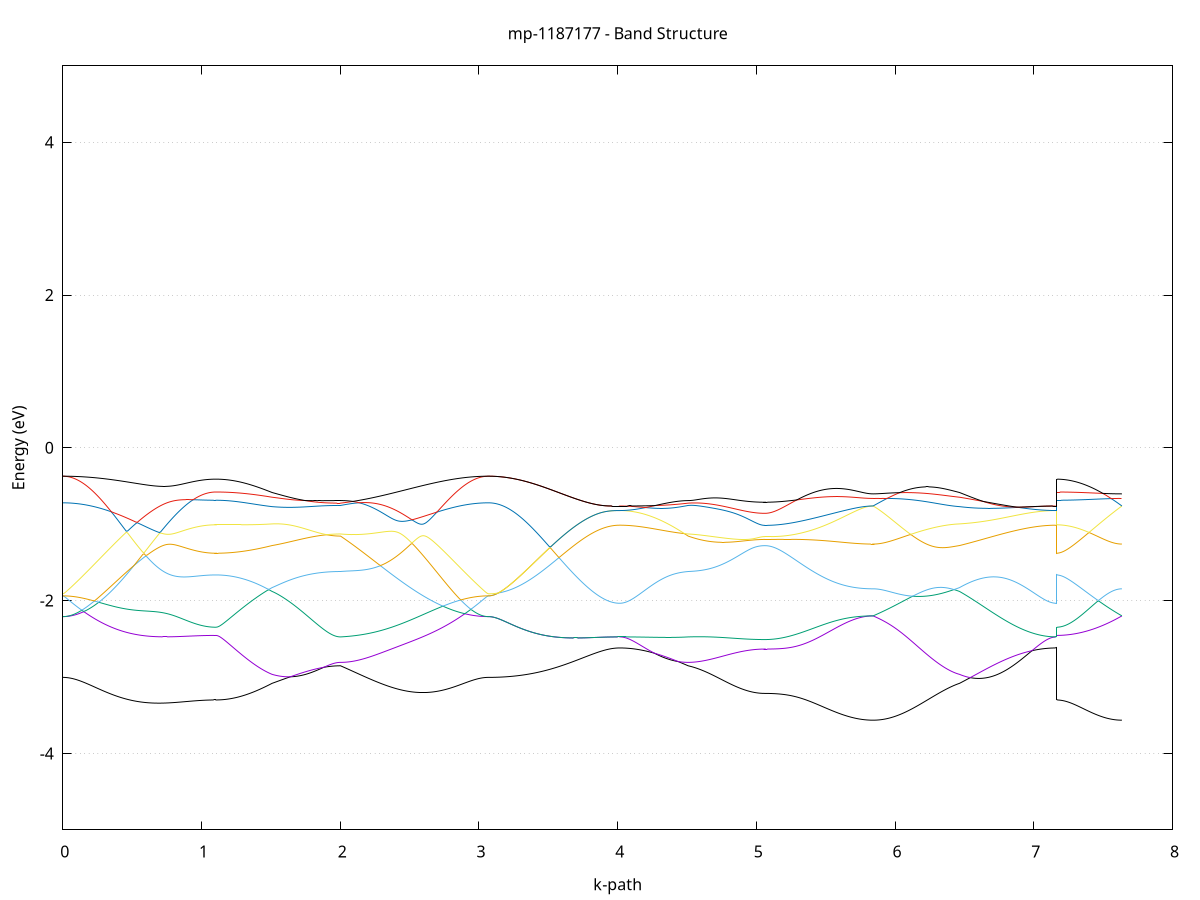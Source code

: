 set title 'mp-1187177 - Band Structure'
set xlabel 'k-path'
set ylabel 'Energy (eV)'
set grid y
set yrange [-5:5]
set terminal png size 800,600
set output 'mp-1187177_bands_gnuplot.png'
plot '-' using 1:2 with lines notitle, '-' using 1:2 with lines notitle, '-' using 1:2 with lines notitle, '-' using 1:2 with lines notitle, '-' using 1:2 with lines notitle, '-' using 1:2 with lines notitle, '-' using 1:2 with lines notitle, '-' using 1:2 with lines notitle, '-' using 1:2 with lines notitle, '-' using 1:2 with lines notitle, '-' using 1:2 with lines notitle, '-' using 1:2 with lines notitle, '-' using 1:2 with lines notitle, '-' using 1:2 with lines notitle, '-' using 1:2 with lines notitle, '-' using 1:2 with lines notitle, '-' using 1:2 with lines notitle, '-' using 1:2 with lines notitle, '-' using 1:2 with lines notitle, '-' using 1:2 with lines notitle, '-' using 1:2 with lines notitle, '-' using 1:2 with lines notitle, '-' using 1:2 with lines notitle, '-' using 1:2 with lines notitle, '-' using 1:2 with lines notitle, '-' using 1:2 with lines notitle, '-' using 1:2 with lines notitle, '-' using 1:2 with lines notitle, '-' using 1:2 with lines notitle, '-' using 1:2 with lines notitle, '-' using 1:2 with lines notitle, '-' using 1:2 with lines notitle, '-' using 1:2 with lines notitle, '-' using 1:2 with lines notitle, '-' using 1:2 with lines notitle, '-' using 1:2 with lines notitle, '-' using 1:2 with lines notitle, '-' using 1:2 with lines notitle, '-' using 1:2 with lines notitle, '-' using 1:2 with lines notitle, '-' using 1:2 with lines notitle, '-' using 1:2 with lines notitle, '-' using 1:2 with lines notitle, '-' using 1:2 with lines notitle, '-' using 1:2 with lines notitle, '-' using 1:2 with lines notitle, '-' using 1:2 with lines notitle, '-' using 1:2 with lines notitle, '-' using 1:2 with lines notitle, '-' using 1:2 with lines notitle, '-' using 1:2 with lines notitle, '-' using 1:2 with lines notitle, '-' using 1:2 with lines notitle, '-' using 1:2 with lines notitle, '-' using 1:2 with lines notitle, '-' using 1:2 with lines notitle, '-' using 1:2 with lines notitle, '-' using 1:2 with lines notitle, '-' using 1:2 with lines notitle, '-' using 1:2 with lines notitle, '-' using 1:2 with lines notitle, '-' using 1:2 with lines notitle, '-' using 1:2 with lines notitle, '-' using 1:2 with lines notitle
0.000000 -30.645046
0.009940 -30.645046
0.019880 -30.644946
0.029820 -30.644946
0.039760 -30.644846
0.049701 -30.644746
0.059641 -30.644646
0.069581 -30.644446
0.079521 -30.644246
0.089461 -30.644046
0.099401 -30.643846
0.109341 -30.643646
0.119281 -30.643346
0.129221 -30.643046
0.139162 -30.642746
0.149102 -30.642446
0.159042 -30.642146
0.168982 -30.641746
0.178922 -30.641346
0.188862 -30.640946
0.198802 -30.640546
0.208742 -30.640046
0.218682 -30.639646
0.228623 -30.639146
0.238563 -30.638646
0.248503 -30.638146
0.258443 -30.637546
0.268383 -30.637046
0.278323 -30.636446
0.288263 -30.635846
0.298203 -30.635246
0.308144 -30.634646
0.318084 -30.634046
0.328024 -30.633346
0.337964 -30.632746
0.347904 -30.632046
0.357844 -30.631346
0.367784 -30.630646
0.377724 -30.629946
0.387664 -30.629246
0.397605 -30.628546
0.407545 -30.627746
0.417485 -30.627046
0.427425 -30.626346
0.437365 -30.625546
0.447305 -30.624746
0.457245 -30.624046
0.467185 -30.623246
0.477125 -30.622446
0.487066 -30.621646
0.497006 -30.620946
0.506946 -30.620146
0.516886 -30.619346
0.526826 -30.618546
0.536766 -30.617746
0.546706 -30.616946
0.556646 -30.616146
0.566586 -30.615346
0.576527 -30.614546
0.586467 -30.613846
0.596407 -30.613046
0.606347 -30.612246
0.616287 -30.611446
0.626227 -30.610746
0.636167 -30.609946
0.646107 -30.609146
0.656047 -30.608446
0.665988 -30.607646
0.675928 -30.606946
0.685868 -30.606246
0.695808 -30.605546
0.705748 -30.604846
0.715688 -30.604146
0.725628 -30.603446
0.735568 -30.602746
0.745508 -30.602046
0.755449 -30.601446
0.765389 -30.600746
0.775329 -30.600146
0.785269 -30.599546
0.795209 -30.598946
0.805149 -30.598346
0.815089 -30.597746
0.825029 -30.597246
0.834969 -30.596746
0.844910 -30.596146
0.854850 -30.595646
0.864790 -30.595146
0.874730 -30.594746
0.884670 -30.594246
0.894610 -30.593846
0.904550 -30.593446
0.914490 -30.593046
0.924431 -30.592646
0.934371 -30.592246
0.944311 -30.591946
0.954251 -30.591546
0.964191 -30.591246
0.974131 -30.591046
0.984071 -30.590746
0.994011 -30.590546
1.003951 -30.590246
1.013892 -30.590046
1.023832 -30.589946
1.033772 -30.589746
1.043712 -30.589646
1.053652 -30.589446
1.063592 -30.589346
1.073532 -30.589346
1.083472 -30.589246
1.093412 -30.589246
1.103353 -30.589246
1.103353 -30.589246
1.113239 -30.589246
1.123125 -30.589246
1.133012 -30.589246
1.142898 -30.589246
1.152785 -30.589246
1.162671 -30.589346
1.172558 -30.589346
1.182444 -30.589446
1.192331 -30.589446
1.202217 -30.589546
1.212104 -30.589546
1.221990 -30.589646
1.231877 -30.589746
1.241763 -30.589846
1.251650 -30.589846
1.261536 -30.589946
1.271422 -30.590046
1.281309 -30.590146
1.291195 -30.590346
1.301082 -30.590446
1.310968 -30.590546
1.320855 -30.590646
1.330741 -30.590746
1.340628 -30.590946
1.350514 -30.591046
1.360401 -30.591246
1.370287 -30.591346
1.380174 -30.591546
1.390060 -30.591646
1.399947 -30.591846
1.409833 -30.592046
1.419719 -30.592246
1.429606 -30.592346
1.439492 -30.592546
1.449379 -30.592746
1.459265 -30.592946
1.469152 -30.593146
1.479038 -30.593346
1.488925 -30.593546
1.498811 -30.593746
1.508698 -30.594046
1.508698 -30.594046
1.518569 -30.594146
1.528440 -30.594346
1.538312 -30.594446
1.548183 -30.594646
1.558054 -30.594846
1.567926 -30.595046
1.577797 -30.595246
1.587668 -30.595446
1.597540 -30.595646
1.607411 -30.595846
1.617282 -30.596046
1.627153 -30.596246
1.637025 -30.596446
1.646896 -30.596646
1.656767 -30.596946
1.666639 -30.597146
1.676510 -30.597346
1.686381 -30.597546
1.696253 -30.597746
1.706124 -30.597946
1.715995 -30.598246
1.725867 -30.598446
1.735738 -30.598646
1.745609 -30.598846
1.755481 -30.599046
1.765352 -30.599246
1.775223 -30.599446
1.785095 -30.599646
1.794966 -30.599746
1.804837 -30.599946
1.814708 -30.600146
1.824580 -30.600346
1.834451 -30.600446
1.844322 -30.600646
1.854194 -30.600746
1.864065 -30.600846
1.873936 -30.601046
1.883808 -30.601146
1.893679 -30.601246
1.903550 -30.601346
1.913422 -30.601446
1.923293 -30.601546
1.933164 -30.601546
1.943036 -30.601646
1.952907 -30.601746
1.962778 -30.601746
1.972649 -30.601746
1.982521 -30.601846
1.992392 -30.601846
2.002263 -30.601846
2.002263 -30.601846
2.012234 -30.601746
2.022204 -30.601746
2.032174 -30.601746
2.042144 -30.601746
2.052114 -30.601746
2.062085 -30.601746
2.072055 -30.601846
2.082025 -30.601846
2.091995 -30.601946
2.101965 -30.602046
2.111936 -30.602146
2.121906 -30.602246
2.131876 -30.602346
2.141846 -30.602446
2.151816 -30.602646
2.161786 -30.602846
2.171757 -30.602946
2.181727 -30.603146
2.191697 -30.603446
2.201667 -30.603646
2.211637 -30.603846
2.221608 -30.604146
2.231578 -30.604446
2.241548 -30.604746
2.251518 -30.605046
2.261488 -30.605346
2.271459 -30.605746
2.281429 -30.606046
2.291399 -30.606446
2.301369 -30.606846
2.311339 -30.607246
2.321310 -30.607746
2.331280 -30.608146
2.341250 -30.608646
2.351220 -30.609046
2.361190 -30.609546
2.371160 -30.610046
2.381131 -30.610546
2.391101 -30.611046
2.401071 -30.611646
2.411041 -30.612146
2.421011 -30.612746
2.430982 -30.613346
2.440952 -30.613946
2.450922 -30.614546
2.460892 -30.615146
2.470862 -30.615746
2.480833 -30.616346
2.490803 -30.616946
2.500773 -30.617646
2.510743 -30.618246
2.520713 -30.618946
2.530684 -30.619646
2.540654 -30.620246
2.550624 -30.620946
2.560594 -30.621646
2.570564 -30.622246
2.580534 -30.622946
2.590505 -30.623646
2.600475 -30.624346
2.610445 -30.625046
2.620415 -30.625746
2.630385 -30.626346
2.640356 -30.627046
2.650326 -30.627746
2.660296 -30.628446
2.670266 -30.629146
2.680236 -30.629746
2.690207 -30.630446
2.700177 -30.631046
2.710147 -30.631746
2.720117 -30.632346
2.730087 -30.632946
2.740058 -30.633646
2.750028 -30.634246
2.759998 -30.634846
2.769968 -30.635446
2.779938 -30.635946
2.789908 -30.636546
2.799879 -30.637146
2.809849 -30.637646
2.819819 -30.638146
2.829789 -30.638646
2.839759 -30.639146
2.849730 -30.639646
2.859700 -30.640146
2.869670 -30.640546
2.879640 -30.640946
2.889610 -30.641346
2.899581 -30.641746
2.909551 -30.642146
2.919521 -30.642446
2.929491 -30.642746
2.939461 -30.643046
2.949432 -30.643346
2.959402 -30.643646
2.969372 -30.643846
2.979342 -30.644046
2.989312 -30.644246
2.999282 -30.644446
3.009253 -30.644646
3.019223 -30.644746
3.029193 -30.644846
3.039163 -30.644946
3.049133 -30.644946
3.059104 -30.645046
3.069074 -30.645046
3.069074 -30.645046
3.079029 -30.645046
3.088985 -30.644946
3.098940 -30.644946
3.108896 -30.644846
3.118851 -30.644746
3.128807 -30.644646
3.138762 -30.644546
3.148717 -30.644346
3.158673 -30.644246
3.168628 -30.644046
3.178584 -30.643746
3.188539 -30.643546
3.198495 -30.643346
3.208450 -30.643046
3.218406 -30.642746
3.228361 -30.642446
3.238316 -30.642146
3.248272 -30.641746
3.258227 -30.641446
3.268183 -30.641046
3.278138 -30.640646
3.288094 -30.640246
3.298049 -30.639846
3.308005 -30.639346
3.317960 -30.638946
3.327916 -30.638446
3.337871 -30.637946
3.347826 -30.637446
3.357782 -30.636946
3.367737 -30.636446
3.377693 -30.635846
3.387648 -30.635346
3.397604 -30.634746
3.407559 -30.634246
3.417515 -30.633646
3.427470 -30.633046
3.437426 -30.632446
3.447381 -30.631946
3.457336 -30.631246
3.467292 -30.630646
3.477247 -30.630046
3.487203 -30.629446
3.497158 -30.628846
3.507114 -30.628246
3.517069 -30.627546
3.527025 -30.626946
3.536980 -30.626346
3.546936 -30.625746
3.556891 -30.625046
3.566846 -30.624446
3.576802 -30.623846
3.586757 -30.623146
3.596713 -30.622546
3.606668 -30.621946
3.616624 -30.621346
3.626579 -30.620746
3.636535 -30.620146
3.646490 -30.619546
3.656446 -30.618946
3.666401 -30.618346
3.676356 -30.617746
3.686312 -30.617246
3.696267 -30.616646
3.706223 -30.616146
3.716178 -30.615546
3.726134 -30.615046
3.736089 -30.614546
3.746045 -30.614046
3.756000 -30.613546
3.765956 -30.613146
3.775911 -30.612646
3.785866 -30.612246
3.795822 -30.611746
3.805777 -30.611346
3.815733 -30.610946
3.825688 -30.610546
3.835644 -30.610246
3.845599 -30.609846
3.855555 -30.609546
3.865510 -30.609246
3.875465 -30.608946
3.885421 -30.608646
3.895376 -30.608446
3.905332 -30.608146
3.915287 -30.607946
3.925243 -30.607746
3.935198 -30.607646
3.945154 -30.607446
3.955109 -30.607346
3.965065 -30.607246
3.975020 -30.607146
3.984975 -30.607046
3.994931 -30.606946
4.004886 -30.606946
4.014842 -30.606946
4.014842 -30.606946
4.024713 -30.606946
4.034584 -30.606946
4.044456 -30.606946
4.054327 -30.606846
4.064198 -30.606846
4.074070 -30.606846
4.083941 -30.606746
4.093812 -30.606646
4.103684 -30.606646
4.113555 -30.606546
4.123426 -30.606446
4.133298 -30.606346
4.143169 -30.606346
4.153040 -30.606246
4.162912 -30.606046
4.172783 -30.605946
4.182654 -30.605846
4.192526 -30.605746
4.202397 -30.605646
4.212268 -30.605446
4.222139 -30.605346
4.232011 -30.605246
4.241882 -30.605046
4.251753 -30.604946
4.261625 -30.604846
4.271496 -30.604646
4.281367 -30.604546
4.291239 -30.604346
4.301110 -30.604246
4.310981 -30.604046
4.320853 -30.603946
4.330724 -30.603746
4.340595 -30.603646
4.350467 -30.603446
4.360338 -30.603346
4.370209 -30.603146
4.380081 -30.603046
4.389952 -30.602946
4.399823 -30.602746
4.409694 -30.602646
4.419566 -30.602546
4.429437 -30.602446
4.439308 -30.602346
4.449180 -30.602246
4.459051 -30.602146
4.468922 -30.602046
4.478794 -30.601946
4.488665 -30.601946
4.498536 -30.601846
4.508408 -30.601846
4.508408 -30.601846
4.518282 -30.601846
4.528156 -30.601846
4.538031 -30.601846
4.547905 -30.601846
4.557780 -30.601846
4.567654 -30.601846
4.577528 -30.601946
4.587403 -30.601946
4.597277 -30.602046
4.607152 -30.602146
4.617026 -30.602146
4.626900 -30.602246
4.636775 -30.602346
4.646649 -30.602446
4.656524 -30.602546
4.666398 -30.602646
4.676272 -30.602746
4.686147 -30.602846
4.696021 -30.602946
4.705896 -30.603146
4.715770 -30.603246
4.725644 -30.603346
4.735519 -30.603446
4.745393 -30.603546
4.755268 -30.603746
4.765142 -30.603846
4.775016 -30.603946
4.784891 -30.604146
4.794765 -30.604246
4.804640 -30.604346
4.814514 -30.604446
4.824388 -30.604646
4.834263 -30.604746
4.844137 -30.604846
4.854011 -30.604946
4.863886 -30.605046
4.873760 -30.605246
4.883635 -30.605346
4.893509 -30.605446
4.903383 -30.605546
4.913258 -30.605646
4.923132 -30.605646
4.933007 -30.605746
4.942881 -30.605846
4.952755 -30.605946
4.962630 -30.605946
4.972504 -30.606046
4.982379 -30.606146
4.992253 -30.606146
5.002127 -30.606246
5.012002 -30.606246
5.021876 -30.606246
5.031751 -30.606246
5.041625 -30.606346
5.051499 -30.606346
5.061374 -30.606346
5.061374 -30.606346
5.071250 -30.606346
5.081125 -30.606346
5.091001 -30.606246
5.100877 -30.606246
5.110753 -30.606146
5.120629 -30.606046
5.130504 -30.605946
5.140380 -30.605846
5.150256 -30.605746
5.160132 -30.605646
5.170008 -30.605546
5.179883 -30.605346
5.189759 -30.605246
5.199635 -30.605046
5.209511 -30.604846
5.219387 -30.604646
5.229262 -30.604446
5.239138 -30.604246
5.249014 -30.604046
5.258890 -30.603746
5.268766 -30.603546
5.278641 -30.603246
5.288517 -30.602946
5.298393 -30.602746
5.308269 -30.602446
5.318145 -30.602146
5.328020 -30.601846
5.337896 -30.601546
5.347772 -30.601246
5.357648 -30.600946
5.367524 -30.600646
5.377399 -30.600246
5.387275 -30.599946
5.397151 -30.599646
5.407027 -30.599246
5.416903 -30.598946
5.426778 -30.598646
5.436654 -30.598246
5.446530 -30.597946
5.456406 -30.597646
5.466282 -30.597246
5.476157 -30.596946
5.486033 -30.596546
5.495909 -30.596246
5.505785 -30.595946
5.515661 -30.595546
5.525536 -30.595246
5.535412 -30.594946
5.545288 -30.594646
5.555164 -30.594246
5.565040 -30.593946
5.574915 -30.593646
5.584791 -30.593346
5.594667 -30.593046
5.604543 -30.592846
5.614419 -30.592546
5.624294 -30.592246
5.634170 -30.592046
5.644046 -30.591746
5.653922 -30.591546
5.663798 -30.591246
5.673673 -30.591046
5.683549 -30.590846
5.693425 -30.590646
5.703301 -30.590446
5.713177 -30.590346
5.723052 -30.590146
5.732928 -30.589946
5.742804 -30.589846
5.752680 -30.589746
5.762555 -30.589646
5.772431 -30.589546
5.782307 -30.589446
5.792183 -30.589346
5.802059 -30.589246
5.811934 -30.589246
5.821810 -30.589246
5.831686 -30.589146
5.841562 -30.589146
5.841562 -30.589146
5.851448 -30.589146
5.861334 -30.589146
5.871221 -30.589246
5.881107 -30.589246
5.890993 -30.589246
5.900880 -30.589246
5.910766 -30.589346
5.920652 -30.589346
5.930538 -30.589346
5.940425 -30.589446
5.950311 -30.589446
5.960197 -30.589546
5.970083 -30.589546
5.979970 -30.589646
5.989856 -30.589746
5.999742 -30.589746
6.009629 -30.589846
6.019515 -30.589846
6.029401 -30.589946
6.039287 -30.590046
6.049174 -30.590146
6.059060 -30.590146
6.068946 -30.590246
6.078833 -30.590346
6.088719 -30.590446
6.098605 -30.590446
6.108491 -30.590546
6.118378 -30.590646
6.128264 -30.590746
6.138150 -30.590746
6.148036 -30.590846
6.157923 -30.590946
6.167809 -30.591046
6.177695 -30.591146
6.187582 -30.591146
6.197468 -30.591246
6.207354 -30.591346
6.217240 -30.591446
6.227127 -30.591546
6.237013 -30.591646
6.246899 -30.591646
6.256786 -30.591746
6.266672 -30.591846
6.276558 -30.591946
6.286444 -30.592046
6.296331 -30.592146
6.306217 -30.592246
6.316103 -30.592346
6.325989 -30.592446
6.335876 -30.592546
6.345762 -30.592646
6.355648 -30.592746
6.365535 -30.592846
6.375421 -30.592946
6.385307 -30.593046
6.395193 -30.593146
6.405080 -30.593246
6.414966 -30.593346
6.424852 -30.593446
6.434738 -30.593646
6.444625 -30.593746
6.454511 -30.593846
6.464397 -30.594046
6.464397 -30.594046
6.474369 -30.594246
6.484340 -30.594446
6.494312 -30.594646
6.504283 -30.594946
6.514255 -30.595146
6.524227 -30.595346
6.534198 -30.595646
6.544170 -30.595846
6.554141 -30.596046
6.564113 -30.596346
6.574084 -30.596546
6.584056 -30.596846
6.594027 -30.597046
6.603999 -30.597346
6.613970 -30.597546
6.623942 -30.597846
6.633913 -30.598046
6.643885 -30.598346
6.653856 -30.598546
6.663828 -30.598846
6.673800 -30.599046
6.683771 -30.599346
6.693743 -30.599646
6.703714 -30.599846
6.713686 -30.600146
6.723657 -30.600346
6.733629 -30.600646
6.743600 -30.600846
6.753572 -30.601046
6.763543 -30.601346
6.773515 -30.601546
6.783486 -30.601846
6.793458 -30.602046
6.803429 -30.602246
6.813401 -30.602546
6.823373 -30.602746
6.833344 -30.602946
6.843316 -30.603146
6.853287 -30.603346
6.863259 -30.603546
6.873230 -30.603746
6.883202 -30.603946
6.893173 -30.604146
6.903145 -30.604346
6.913116 -30.604546
6.923088 -30.604746
6.933059 -30.604946
6.943031 -30.605046
6.953002 -30.605246
6.962974 -30.605346
6.972946 -30.605546
6.982917 -30.605646
6.992889 -30.605846
7.002860 -30.605946
7.012832 -30.606046
7.022803 -30.606146
7.032775 -30.606246
7.042746 -30.606346
7.052718 -30.606446
7.062689 -30.606546
7.072661 -30.606646
7.082632 -30.606646
7.092604 -30.606746
7.102576 -30.606746
7.112547 -30.606846
7.122519 -30.606846
7.132490 -30.606946
7.142462 -30.606946
7.152433 -30.606946
7.162405 -30.606946
7.162405 -30.589246
7.172256 -30.589246
7.182108 -30.589246
7.191960 -30.589246
7.201812 -30.589246
7.211663 -30.589246
7.221515 -30.589246
7.231367 -30.589246
7.241219 -30.589246
7.251070 -30.589246
7.260922 -30.589246
7.270774 -30.589246
7.280626 -30.589246
7.290477 -30.589246
7.300329 -30.589246
7.310181 -30.589246
7.320033 -30.589246
7.329884 -30.589246
7.339736 -30.589246
7.349588 -30.589246
7.359440 -30.589246
7.369291 -30.589246
7.379143 -30.589246
7.388995 -30.589246
7.398847 -30.589246
7.408698 -30.589246
7.418550 -30.589246
7.428402 -30.589146
7.438254 -30.589146
7.448105 -30.589146
7.457957 -30.589146
7.467809 -30.589146
7.477661 -30.589146
7.487512 -30.589146
7.497364 -30.589146
7.507216 -30.589146
7.517068 -30.589146
7.526919 -30.589146
7.536771 -30.589146
7.546623 -30.589146
7.556475 -30.589146
7.566326 -30.589146
7.576178 -30.589146
7.586030 -30.589146
7.595882 -30.589146
7.605733 -30.589146
7.615585 -30.589146
7.625437 -30.589146
7.635289 -30.589146
e
0.000000 -20.921746
0.009940 -20.921746
0.019880 -20.921646
0.029820 -20.921546
0.039760 -20.921546
0.049701 -20.921346
0.059641 -20.921146
0.069581 -20.920946
0.079521 -20.920646
0.089461 -20.920346
0.099401 -20.919946
0.109341 -20.919546
0.119281 -20.919146
0.129221 -20.918646
0.139162 -20.918146
0.149102 -20.917546
0.159042 -20.916946
0.168982 -20.916246
0.178922 -20.915546
0.188862 -20.914846
0.198802 -20.914046
0.208742 -20.913346
0.218682 -20.912446
0.228623 -20.911446
0.238563 -20.910346
0.248503 -20.909346
0.258443 -20.908246
0.268383 -20.907046
0.278323 -20.905846
0.288263 -20.904546
0.298203 -20.903246
0.308144 -20.901846
0.318084 -20.900446
0.328024 -20.898846
0.337964 -20.897246
0.347904 -20.895646
0.357844 -20.893946
0.367784 -20.892246
0.377724 -20.890446
0.387664 -20.888646
0.397605 -20.886646
0.407545 -20.884646
0.417485 -20.882446
0.427425 -20.880246
0.437365 -20.878046
0.447305 -20.875646
0.457245 -20.873246
0.467185 -20.870746
0.477125 -20.868246
0.487066 -20.865546
0.497006 -20.862746
0.506946 -20.860046
0.516886 -20.857146
0.526826 -20.854246
0.536766 -20.851346
0.546706 -20.848246
0.556646 -20.845146
0.566586 -20.841846
0.576527 -20.838546
0.586467 -20.835146
0.596407 -20.831746
0.606347 -20.828246
0.616287 -20.824646
0.626227 -20.821046
0.636167 -20.817246
0.646107 -20.813546
0.656047 -20.809846
0.665988 -20.805946
0.675928 -20.802146
0.685868 -20.798246
0.695808 -20.794246
0.705748 -20.790246
0.715688 -20.786246
0.725628 -20.782146
0.735568 -20.778046
0.745508 -20.773946
0.755449 -20.769846
0.765389 -20.765746
0.775329 -20.761646
0.785269 -20.757546
0.795209 -20.753446
0.805149 -20.749146
0.815089 -20.745146
0.825029 -20.741146
0.834969 -20.737046
0.844910 -20.733046
0.854850 -20.729146
0.864790 -20.725346
0.874730 -20.721546
0.884670 -20.717746
0.894610 -20.714146
0.904550 -20.710646
0.914490 -20.707146
0.924431 -20.703746
0.934371 -20.700546
0.944311 -20.697446
0.954251 -20.694446
0.964191 -20.691646
0.974131 -20.689046
0.984071 -20.686546
0.994011 -20.684046
1.003951 -20.681846
1.013892 -20.679846
1.023832 -20.678046
1.033772 -20.676446
1.043712 -20.675046
1.053652 -20.673946
1.063592 -20.673046
1.073532 -20.672346
1.083472 -20.671746
1.093412 -20.671446
1.103353 -20.671346
1.103353 -20.671346
1.113239 -20.671246
1.123125 -20.671246
1.133012 -20.671346
1.142898 -20.671446
1.152785 -20.671546
1.162671 -20.671646
1.172558 -20.671746
1.182444 -20.671946
1.192331 -20.672146
1.202217 -20.672246
1.212104 -20.672446
1.221990 -20.672646
1.231877 -20.672946
1.241763 -20.673246
1.251650 -20.673446
1.261536 -20.673746
1.271422 -20.674046
1.281309 -20.674246
1.291195 -20.674546
1.301082 -20.674846
1.310968 -20.675246
1.320855 -20.675546
1.330741 -20.675846
1.340628 -20.676246
1.350514 -20.676646
1.360401 -20.676946
1.370287 -20.677346
1.380174 -20.677746
1.390060 -20.678046
1.399947 -20.678446
1.409833 -20.678746
1.419719 -20.679146
1.429606 -20.679446
1.439492 -20.679746
1.449379 -20.680146
1.459265 -20.680546
1.469152 -20.680846
1.479038 -20.681146
1.488925 -20.681346
1.498811 -20.681646
1.508698 -20.681946
1.508698 -20.681946
1.518569 -20.682046
1.528440 -20.682346
1.538312 -20.682646
1.548183 -20.683146
1.558054 -20.683546
1.567926 -20.683946
1.577797 -20.684546
1.587668 -20.685146
1.597540 -20.685746
1.607411 -20.686546
1.617282 -20.687246
1.627153 -20.688046
1.637025 -20.688946
1.646896 -20.689746
1.656767 -20.690546
1.666639 -20.691446
1.676510 -20.692346
1.686381 -20.693246
1.696253 -20.694146
1.706124 -20.695146
1.715995 -20.695946
1.725867 -20.696846
1.735738 -20.697746
1.745609 -20.698646
1.755481 -20.699446
1.765352 -20.700346
1.775223 -20.701146
1.785095 -20.702046
1.794966 -20.702846
1.804837 -20.703646
1.814708 -20.704446
1.824580 -20.705146
1.834451 -20.705846
1.844322 -20.706546
1.854194 -20.707246
1.864065 -20.707846
1.873936 -20.708446
1.883808 -20.709046
1.893679 -20.709546
1.903550 -20.709946
1.913422 -20.710446
1.923293 -20.710746
1.933164 -20.711046
1.943036 -20.711346
1.952907 -20.711546
1.962778 -20.711746
1.972649 -20.711846
1.982521 -20.712046
1.992392 -20.712146
2.002263 -20.712146
2.002263 -20.712146
2.012234 -20.714246
2.022204 -20.716546
2.032174 -20.718746
2.042144 -20.721146
2.052114 -20.723446
2.062085 -20.725846
2.072055 -20.728346
2.082025 -20.730746
2.091995 -20.733346
2.101965 -20.736046
2.111936 -20.738846
2.121906 -20.741446
2.131876 -20.744146
2.141846 -20.747046
2.151816 -20.749846
2.161786 -20.752846
2.171757 -20.755746
2.181727 -20.758746
2.191697 -20.761646
2.201667 -20.764746
2.211637 -20.767746
2.221608 -20.770846
2.231578 -20.773946
2.241548 -20.776946
2.251518 -20.780046
2.261488 -20.783146
2.271459 -20.786246
2.281429 -20.789346
2.291399 -20.792446
2.301369 -20.795546
2.311339 -20.798646
2.321310 -20.801746
2.331280 -20.804946
2.341250 -20.807946
2.351220 -20.811046
2.361190 -20.814046
2.371160 -20.817046
2.381131 -20.819946
2.391101 -20.823046
2.401071 -20.826046
2.411041 -20.828946
2.421011 -20.831846
2.430982 -20.834746
2.440952 -20.837546
2.450922 -20.840346
2.460892 -20.843046
2.470862 -20.845646
2.480833 -20.848346
2.490803 -20.850946
2.500773 -20.853546
2.510743 -20.856046
2.520713 -20.858546
2.530684 -20.860946
2.540654 -20.863346
2.550624 -20.865646
2.560594 -20.868046
2.570564 -20.870346
2.580534 -20.872546
2.590505 -20.874746
2.600475 -20.876746
2.610445 -20.878746
2.620415 -20.880746
2.630385 -20.882746
2.640356 -20.884546
2.650326 -20.886346
2.660296 -20.888246
2.670266 -20.889946
2.680236 -20.891646
2.690207 -20.893046
2.700177 -20.894646
2.710147 -20.896046
2.720117 -20.897446
2.730087 -20.898946
2.740058 -20.900446
2.750028 -20.901746
2.759998 -20.903046
2.769968 -20.904346
2.779938 -20.905546
2.789908 -20.906746
2.799879 -20.907846
2.809849 -20.908846
2.819819 -20.909846
2.829789 -20.910746
2.839759 -20.911646
2.849730 -20.912546
2.859700 -20.913346
2.869670 -20.914146
2.879640 -20.914946
2.889610 -20.915646
2.899581 -20.916346
2.909551 -20.916946
2.919521 -20.917546
2.929491 -20.918046
2.939461 -20.918646
2.949432 -20.919046
2.959402 -20.919546
2.969372 -20.920046
2.979342 -20.920346
2.989312 -20.920646
2.999282 -20.920846
3.009253 -20.921146
3.019223 -20.921346
3.029193 -20.921546
3.039163 -20.921646
3.049133 -20.921646
3.059104 -20.921746
3.069074 -20.921746
3.069074 -20.921746
3.079029 -20.921746
3.088985 -20.921646
3.098940 -20.921446
3.108896 -20.921146
3.118851 -20.920846
3.128807 -20.920446
3.138762 -20.919946
3.148717 -20.919346
3.158673 -20.918646
3.168628 -20.918046
3.178584 -20.917246
3.188539 -20.916546
3.198495 -20.915546
3.208450 -20.914546
3.218406 -20.913546
3.228361 -20.912346
3.238316 -20.911046
3.248272 -20.909746
3.258227 -20.908346
3.268183 -20.906746
3.278138 -20.905246
3.288094 -20.903646
3.298049 -20.901946
3.308005 -20.900246
3.317960 -20.898346
3.327916 -20.896446
3.337871 -20.894446
3.347826 -20.892346
3.357782 -20.890246
3.367737 -20.887946
3.377693 -20.885646
3.387648 -20.883246
3.397604 -20.880746
3.407559 -20.878246
3.417515 -20.875546
3.427470 -20.872846
3.437426 -20.870046
3.447381 -20.867246
3.457336 -20.864246
3.467292 -20.861346
3.477247 -20.858246
3.487203 -20.855046
3.497158 -20.851846
3.507114 -20.848446
3.517069 -20.845046
3.527025 -20.841646
3.536980 -20.837946
3.546936 -20.834346
3.556891 -20.830646
3.566846 -20.826946
3.576802 -20.823046
3.586757 -20.819146
3.596713 -20.815246
3.606668 -20.811346
3.616624 -20.807246
3.626579 -20.803146
3.636535 -20.799046
3.646490 -20.794846
3.656446 -20.790746
3.666401 -20.786446
3.676356 -20.782046
3.686312 -20.777746
3.696267 -20.773346
3.706223 -20.768846
3.716178 -20.764746
3.726134 -20.760346
3.736089 -20.755846
3.746045 -20.751446
3.756000 -20.746946
3.765956 -20.742546
3.775911 -20.738146
3.785866 -20.733846
3.795822 -20.729546
3.805777 -20.725246
3.815733 -20.721046
3.825688 -20.716946
3.835644 -20.712846
3.845599 -20.708946
3.855555 -20.705146
3.865510 -20.701546
3.875465 -20.697946
3.885421 -20.694546
3.895376 -20.691346
3.905332 -20.688346
3.915287 -20.685546
3.925243 -20.682946
3.935198 -20.680546
3.945154 -20.678446
3.955109 -20.676646
3.965065 -20.675046
3.975020 -20.673746
3.984975 -20.672746
3.994931 -20.672046
4.004886 -20.671546
4.014842 -20.671446
4.014842 -20.671446
4.024713 -20.671446
4.034584 -20.671446
4.044456 -20.671446
4.054327 -20.671546
4.064198 -20.671646
4.074070 -20.671746
4.083941 -20.671846
4.093812 -20.671946
4.103684 -20.672146
4.113555 -20.672346
4.123426 -20.672546
4.133298 -20.672746
4.143169 -20.673046
4.153040 -20.673346
4.162912 -20.673546
4.172783 -20.673946
4.182654 -20.674346
4.192526 -20.674646
4.202397 -20.675146
4.212268 -20.675646
4.222139 -20.676146
4.232011 -20.676646
4.241882 -20.677246
4.251753 -20.677846
4.261625 -20.678546
4.271496 -20.679246
4.281367 -20.680046
4.291239 -20.680846
4.301110 -20.681646
4.310981 -20.682646
4.320853 -20.683546
4.330724 -20.684546
4.340595 -20.685646
4.350467 -20.686746
4.360338 -20.687846
4.370209 -20.689046
4.380081 -20.690346
4.389952 -20.691646
4.399823 -20.693046
4.409694 -20.694546
4.419566 -20.696046
4.429437 -20.697546
4.439308 -20.699146
4.449180 -20.700846
4.459051 -20.702546
4.468922 -20.704346
4.478794 -20.706246
4.488665 -20.708046
4.498536 -20.710046
4.508408 -20.712146
4.508408 -20.712146
4.518282 -20.713246
4.528156 -20.714546
4.538031 -20.715946
4.547905 -20.717346
4.557780 -20.718946
4.567654 -20.720546
4.577528 -20.722246
4.587403 -20.724046
4.597277 -20.726046
4.607152 -20.727946
4.617026 -20.729946
4.626900 -20.731946
4.636775 -20.734046
4.646649 -20.736246
4.656524 -20.738446
4.666398 -20.740646
4.676272 -20.742846
4.686147 -20.745046
4.696021 -20.747246
4.705896 -20.749446
4.715770 -20.751746
4.725644 -20.753946
4.735519 -20.756246
4.745393 -20.758346
4.755268 -20.760546
4.765142 -20.762646
4.775016 -20.764746
4.784891 -20.766846
4.794765 -20.768846
4.804640 -20.770846
4.814514 -20.772846
4.824388 -20.774746
4.834263 -20.776546
4.844137 -20.778346
4.854011 -20.780146
4.863886 -20.781846
4.873760 -20.783446
4.883635 -20.785046
4.893509 -20.786446
4.903383 -20.787846
4.913258 -20.789246
4.923132 -20.790446
4.933007 -20.791646
4.942881 -20.792746
4.952755 -20.793746
4.962630 -20.794646
4.972504 -20.795446
4.982379 -20.796246
4.992253 -20.796846
5.002127 -20.797546
5.012002 -20.797946
5.021876 -20.798346
5.031751 -20.798746
5.041625 -20.798946
5.051499 -20.799046
5.061374 -20.799046
5.061374 -20.799046
5.071250 -20.799146
5.081125 -20.798946
5.091001 -20.798746
5.100877 -20.798446
5.110753 -20.798146
5.120629 -20.797646
5.130504 -20.797046
5.140380 -20.796346
5.150256 -20.795546
5.160132 -20.794746
5.170008 -20.793846
5.179883 -20.792846
5.189759 -20.791746
5.199635 -20.790646
5.209511 -20.789446
5.219387 -20.788146
5.229262 -20.786746
5.239138 -20.785346
5.249014 -20.783846
5.258890 -20.782146
5.268766 -20.780546
5.278641 -20.778746
5.288517 -20.776946
5.298393 -20.775146
5.308269 -20.773146
5.318145 -20.771146
5.328020 -20.769146
5.337896 -20.766946
5.347772 -20.764846
5.357648 -20.762646
5.367524 -20.760446
5.377399 -20.758146
5.387275 -20.755746
5.397151 -20.753446
5.407027 -20.750946
5.416903 -20.748546
5.426778 -20.746146
5.436654 -20.743646
5.446530 -20.741246
5.456406 -20.738746
5.466282 -20.736246
5.476157 -20.733646
5.486033 -20.731046
5.495909 -20.728546
5.505785 -20.726046
5.515661 -20.723446
5.525536 -20.721046
5.535412 -20.718546
5.545288 -20.716046
5.555164 -20.713646
5.565040 -20.711246
5.574915 -20.708846
5.584791 -20.706546
5.594667 -20.704246
5.604543 -20.701946
5.614419 -20.699846
5.624294 -20.697646
5.634170 -20.695646
5.644046 -20.693646
5.653922 -20.691746
5.663798 -20.689846
5.673673 -20.688146
5.683549 -20.686346
5.693425 -20.684746
5.703301 -20.683246
5.713177 -20.681746
5.723052 -20.680446
5.732928 -20.679146
5.742804 -20.677946
5.752680 -20.676946
5.762555 -20.675946
5.772431 -20.675146
5.782307 -20.674446
5.792183 -20.673846
5.802059 -20.673246
5.811934 -20.672946
5.821810 -20.672646
5.831686 -20.672446
5.841562 -20.672446
5.841562 -20.672446
5.851448 -20.672446
5.861334 -20.672546
5.871221 -20.672646
5.881107 -20.672746
5.890993 -20.672946
5.900880 -20.673146
5.910766 -20.673346
5.920652 -20.673646
5.930538 -20.673946
5.940425 -20.674246
5.950311 -20.674546
5.960197 -20.674946
5.970083 -20.675246
5.979970 -20.675546
5.989856 -20.676046
5.999742 -20.676346
6.009629 -20.676746
6.019515 -20.677146
6.029401 -20.677546
6.039287 -20.677846
6.049174 -20.678246
6.059060 -20.678546
6.068946 -20.678946
6.078833 -20.679246
6.088719 -20.679546
6.098605 -20.679846
6.108491 -20.680146
6.118378 -20.680446
6.128264 -20.680646
6.138150 -20.680946
6.148036 -20.681046
6.157923 -20.681246
6.167809 -20.681446
6.177695 -20.681546
6.187582 -20.681746
6.197468 -20.681746
6.207354 -20.681846
6.217240 -20.681946
6.227127 -20.682046
6.237013 -20.682046
6.246899 -20.682046
6.256786 -20.682146
6.266672 -20.682146
6.276558 -20.682046
6.286444 -20.682046
6.296331 -20.682046
6.306217 -20.682046
6.316103 -20.681946
6.325989 -20.681846
6.335876 -20.681846
6.345762 -20.681746
6.355648 -20.681646
6.365535 -20.681646
6.375421 -20.681546
6.385307 -20.681546
6.395193 -20.681546
6.405080 -20.681546
6.414966 -20.681546
6.424852 -20.681546
6.434738 -20.681546
6.444625 -20.681646
6.454511 -20.681746
6.464397 -20.681946
6.464397 -20.681946
6.474369 -20.682046
6.484340 -20.682346
6.494312 -20.682546
6.504283 -20.682646
6.514255 -20.682746
6.524227 -20.682946
6.534198 -20.683146
6.544170 -20.683246
6.554141 -20.683446
6.564113 -20.683546
6.574084 -20.683546
6.584056 -20.683546
6.594027 -20.683446
6.603999 -20.683546
6.613970 -20.683446
6.623942 -20.683546
6.633913 -20.683546
6.643885 -20.683446
6.653856 -20.683346
6.663828 -20.683246
6.673800 -20.683146
6.683771 -20.683046
6.693743 -20.682946
6.703714 -20.682746
6.713686 -20.682546
6.723657 -20.682246
6.733629 -20.682046
6.743600 -20.681846
6.753572 -20.681546
6.763543 -20.681346
6.773515 -20.681046
6.783486 -20.680846
6.793458 -20.680646
6.803429 -20.680346
6.813401 -20.679946
6.823373 -20.679646
6.833344 -20.679346
6.843316 -20.679046
6.853287 -20.678646
6.863259 -20.678346
6.873230 -20.677946
6.883202 -20.677646
6.893173 -20.677146
6.903145 -20.676746
6.913116 -20.676346
6.923088 -20.676046
6.933059 -20.675646
6.943031 -20.675346
6.953002 -20.675046
6.962974 -20.674746
6.972946 -20.674446
6.982917 -20.674246
6.992889 -20.673946
7.002860 -20.673646
7.012832 -20.673346
7.022803 -20.673146
7.032775 -20.672846
7.042746 -20.672646
7.052718 -20.672446
7.062689 -20.672246
7.072661 -20.672046
7.082632 -20.671946
7.092604 -20.671846
7.102576 -20.671746
7.112547 -20.671646
7.122519 -20.671546
7.132490 -20.671446
7.142462 -20.671446
7.152433 -20.671446
7.162405 -20.671446
7.162405 -20.671346
7.172256 -20.671246
7.182108 -20.671246
7.191960 -20.671346
7.201812 -20.671346
7.211663 -20.671346
7.221515 -20.671346
7.231367 -20.671346
7.241219 -20.671146
7.251070 -20.671246
7.260922 -20.671246
7.270774 -20.671346
7.280626 -20.671346
7.290477 -20.671346
7.300329 -20.671446
7.310181 -20.671446
7.320033 -20.671546
7.329884 -20.671546
7.339736 -20.671646
7.349588 -20.671646
7.359440 -20.671646
7.369291 -20.671746
7.379143 -20.671746
7.388995 -20.671746
7.398847 -20.671846
7.408698 -20.671846
7.418550 -20.671846
7.428402 -20.671946
7.438254 -20.671946
7.448105 -20.671946
7.457957 -20.671946
7.467809 -20.671946
7.477661 -20.672046
7.487512 -20.671946
7.497364 -20.672046
7.507216 -20.672046
7.517068 -20.672146
7.526919 -20.672146
7.536771 -20.672246
7.546623 -20.672246
7.556475 -20.672246
7.566326 -20.672246
7.576178 -20.672246
7.586030 -20.672346
7.595882 -20.672346
7.605733 -20.672446
7.615585 -20.672446
7.625437 -20.672446
7.635289 -20.672446
e
0.000000 -19.756446
0.009940 -19.756446
0.019880 -19.756446
0.029820 -19.756346
0.039760 -19.756446
0.049701 -19.756646
0.059641 -19.757046
0.069581 -19.757346
0.079521 -19.757746
0.089461 -19.758246
0.099401 -19.758746
0.109341 -19.759346
0.119281 -19.760046
0.129221 -19.760846
0.139162 -19.761646
0.149102 -19.762446
0.159042 -19.763346
0.168982 -19.764246
0.178922 -19.765246
0.188862 -19.766346
0.198802 -19.767446
0.208742 -19.768746
0.218682 -19.770146
0.228623 -19.771346
0.238563 -19.772746
0.248503 -19.774146
0.258443 -19.775646
0.268383 -19.777246
0.278323 -19.778846
0.288263 -19.780346
0.298203 -19.782146
0.308144 -19.783946
0.318084 -19.785846
0.328024 -19.787746
0.337964 -19.789746
0.347904 -19.791846
0.357844 -19.794046
0.367784 -19.796246
0.377724 -19.798546
0.387664 -19.800846
0.397605 -19.803246
0.407545 -19.805746
0.417485 -19.808446
0.427425 -19.811146
0.437365 -19.813846
0.447305 -19.816646
0.457245 -19.819446
0.467185 -19.822446
0.477125 -19.825446
0.487066 -19.828446
0.497006 -19.831646
0.506946 -19.834846
0.516886 -19.838046
0.526826 -19.841446
0.536766 -19.844846
0.546706 -19.848346
0.556646 -19.851946
0.566586 -19.855446
0.576527 -19.859146
0.586467 -19.862846
0.596407 -19.866646
0.606347 -19.870446
0.616287 -19.874346
0.626227 -19.878246
0.636167 -19.882246
0.646107 -19.886346
0.656047 -19.890346
0.665988 -19.894346
0.675928 -19.898546
0.685868 -19.902746
0.695808 -19.906946
0.705748 -19.911246
0.715688 -19.915546
0.725628 -19.919646
0.735568 -19.924046
0.745508 -19.928346
0.755449 -19.932746
0.765389 -19.937046
0.775329 -19.941346
0.785269 -19.945746
0.795209 -19.950046
0.805149 -19.954246
0.815089 -19.958446
0.825029 -19.962746
0.834969 -19.966946
0.844910 -19.970946
0.854850 -19.975046
0.864790 -19.979046
0.874730 -19.982946
0.884670 -19.986846
0.894610 -19.990646
0.904550 -19.994446
0.914490 -19.998046
0.924431 -20.001446
0.934371 -20.004846
0.944311 -20.008046
0.954251 -20.011046
0.964191 -20.013946
0.974131 -20.016746
0.984071 -20.019346
0.994011 -20.021746
1.003951 -20.023946
1.013892 -20.026046
1.023832 -20.027846
1.033772 -20.029446
1.043712 -20.030846
1.053652 -20.032146
1.063592 -20.033446
1.073532 -20.034346
1.083472 -20.034846
1.093412 -20.035246
1.103353 -20.035446
1.103353 -20.035446
1.113239 -20.035146
1.123125 -20.034846
1.133012 -20.034646
1.142898 -20.034346
1.152785 -20.033846
1.162671 -20.033246
1.172558 -20.032446
1.182444 -20.031646
1.192331 -20.030646
1.202217 -20.029646
1.212104 -20.028446
1.221990 -20.027146
1.231877 -20.025846
1.241763 -20.024346
1.251650 -20.022746
1.261536 -20.020946
1.271422 -20.019146
1.281309 -20.017046
1.291195 -20.015046
1.301082 -20.012946
1.310968 -20.010746
1.320855 -20.008446
1.330741 -20.006146
1.340628 -20.003746
1.350514 -20.001146
1.360401 -19.998546
1.370287 -19.995746
1.380174 -19.993046
1.390060 -19.990146
1.399947 -19.987146
1.409833 -19.984046
1.419719 -19.980846
1.429606 -19.977646
1.439492 -19.974246
1.449379 -19.970946
1.459265 -19.967546
1.469152 -19.970646
1.479038 -19.974946
1.488925 -19.979246
1.498811 -19.983646
1.508698 -19.988046
1.508698 -19.988046
1.518569 -19.991146
1.528440 -19.994246
1.538312 -19.997346
1.548183 -20.000446
1.558054 -20.003446
1.567926 -20.006346
1.577797 -20.009246
1.587668 -20.012146
1.597540 -20.015046
1.607411 -20.017946
1.617282 -20.020646
1.627153 -20.023446
1.637025 -20.026146
1.646896 -20.028846
1.656767 -20.031346
1.666639 -20.033946
1.676510 -20.036446
1.686381 -20.038846
1.696253 -20.041246
1.706124 -20.043646
1.715995 -20.045846
1.725867 -20.047946
1.735738 -20.050146
1.745609 -20.052146
1.755481 -20.054146
1.765352 -20.056046
1.775223 -20.057946
1.785095 -20.059846
1.794966 -20.061546
1.804837 -20.063346
1.814708 -20.064846
1.824580 -20.066346
1.834451 -20.067846
1.844322 -20.069146
1.854194 -20.070446
1.864065 -20.071646
1.873936 -20.072846
1.883808 -20.073946
1.893679 -20.074946
1.903550 -20.075746
1.913422 -20.076546
1.923293 -20.077146
1.933164 -20.077846
1.943036 -20.078346
1.952907 -20.078746
1.962778 -20.079046
1.972649 -20.079346
1.982521 -20.079546
1.992392 -20.079646
2.002263 -20.079646
2.002263 -20.079646
2.012234 -20.074546
2.022204 -20.069546
2.032174 -20.064346
2.042144 -20.059046
2.052114 -20.053746
2.062085 -20.048446
2.072055 -20.043046
2.082025 -20.037546
2.091995 -20.032146
2.101965 -20.026646
2.111936 -20.021246
2.121906 -20.015546
2.131876 -20.009946
2.141846 -20.004346
2.151816 -19.998746
2.161786 -19.993246
2.171757 -19.987646
2.181727 -19.981946
2.191697 -19.976246
2.201667 -19.970646
2.211637 -19.965046
2.221608 -19.959346
2.231578 -19.953746
2.241548 -19.948046
2.251518 -19.942446
2.261488 -19.936846
2.271459 -19.931246
2.281429 -19.925646
2.291399 -19.920046
2.301369 -19.914446
2.311339 -19.908946
2.321310 -19.903446
2.331280 -19.897946
2.341250 -19.892546
2.351220 -19.887046
2.361190 -19.881646
2.371160 -19.876246
2.381131 -19.870946
2.391101 -19.865646
2.401071 -19.860546
2.411041 -19.855346
2.421011 -19.850246
2.430982 -19.845146
2.440952 -19.840246
2.450922 -19.835246
2.460892 -19.832146
2.470862 -19.830546
2.480833 -19.828946
2.490803 -19.827246
2.500773 -19.825546
2.510743 -19.823846
2.520713 -19.822146
2.530684 -19.820446
2.540654 -19.818546
2.550624 -19.816746
2.560594 -19.815046
2.570564 -19.813246
2.580534 -19.811446
2.590505 -19.809846
2.600475 -19.808046
2.610445 -19.806246
2.620415 -19.804446
2.630385 -19.802746
2.640356 -19.800946
2.650326 -19.799146
2.660296 -19.797446
2.670266 -19.795746
2.680236 -19.793846
2.690207 -19.792146
2.700177 -19.790446
2.710147 -19.788946
2.720117 -19.787346
2.730087 -19.785746
2.740058 -19.784346
2.750028 -19.782846
2.759998 -19.781346
2.769968 -19.779846
2.779938 -19.778446
2.789908 -19.777046
2.799879 -19.775546
2.809849 -19.774246
2.819819 -19.772946
2.829789 -19.771646
2.839759 -19.770246
2.849730 -19.769146
2.859700 -19.767946
2.869670 -19.766846
2.879640 -19.765846
2.889610 -19.764846
2.899581 -19.763946
2.909551 -19.763046
2.919521 -19.762246
2.929491 -19.761446
2.939461 -19.760746
2.949432 -19.760046
2.959402 -19.759446
2.969372 -19.758846
2.979342 -19.758346
2.989312 -19.757846
2.999282 -19.757446
3.009253 -19.757046
3.019223 -19.756746
3.029193 -19.756546
3.039163 -19.756346
3.049133 -19.756346
3.059104 -19.756446
3.069074 -19.756446
3.069074 -19.756446
3.079029 -19.756546
3.088985 -19.756746
3.098940 -19.757246
3.108896 -19.757946
3.118851 -19.758746
3.128807 -19.759246
3.138762 -19.760546
3.148717 -19.761946
3.158673 -19.763846
3.168628 -19.765646
3.178584 -19.767646
3.188539 -19.769846
3.198495 -19.772046
3.208450 -19.774646
3.218406 -19.777346
3.228361 -19.780246
3.238316 -19.783246
3.248272 -19.786546
3.258227 -19.789946
3.268183 -19.793546
3.278138 -19.797246
3.288094 -19.801146
3.298049 -19.805246
3.308005 -19.809846
3.317960 -19.814246
3.327916 -19.818846
3.337871 -19.823546
3.347826 -19.828446
3.357782 -19.833546
3.367737 -19.838646
3.377693 -19.843946
3.387648 -19.849446
3.397604 -19.855046
3.407559 -19.860746
3.417515 -19.866646
3.427470 -19.872546
3.437426 -19.878646
3.447381 -19.884946
3.457336 -19.891246
3.467292 -19.897746
3.477247 -19.904246
3.487203 -19.910746
3.497158 -19.917446
3.507114 -19.924346
3.517069 -19.931246
3.527025 -19.938246
3.536980 -19.945346
3.546936 -19.952446
3.556891 -19.959646
3.566846 -19.966946
3.576802 -19.974346
3.586757 -19.981646
3.596713 -19.989146
3.606668 -19.996646
3.616624 -20.004146
3.626579 -20.011646
3.636535 -20.019246
3.646490 -20.026746
3.656446 -20.034046
3.666401 -20.041646
3.676356 -20.049146
3.686312 -20.056746
3.696267 -20.064246
3.706223 -20.071646
3.716178 -20.079146
3.726134 -20.086546
3.736089 -20.093846
3.746045 -20.101146
3.756000 -20.108246
3.765956 -20.115346
3.775911 -20.122246
3.785866 -20.129046
3.795822 -20.135746
3.805777 -20.142346
3.815733 -20.148746
3.825688 -20.154946
3.835644 -20.161246
3.845599 -20.167146
3.855555 -20.172746
3.865510 -20.178146
3.875465 -20.183346
3.885421 -20.188246
3.895376 -20.192846
3.905332 -20.197146
3.915287 -20.201146
3.925243 -20.204846
3.935198 -20.208146
3.945154 -20.211146
3.955109 -20.213846
3.965065 -20.216046
3.975020 -20.218046
3.984975 -20.219546
3.994931 -20.220546
4.004886 -20.221146
4.014842 -20.221346
4.014842 -20.221346
4.024713 -20.221346
4.034584 -20.221146
4.044456 -20.220846
4.054327 -20.220346
4.064198 -20.219746
4.074070 -20.219046
4.083941 -20.218246
4.093812 -20.217246
4.103684 -20.216246
4.113555 -20.214946
4.123426 -20.213646
4.133298 -20.212146
4.143169 -20.210646
4.153040 -20.208946
4.162912 -20.207046
4.172783 -20.205146
4.182654 -20.203146
4.192526 -20.200946
4.202397 -20.198746
4.212268 -20.196346
4.222139 -20.193846
4.232011 -20.191246
4.241882 -20.188446
4.251753 -20.185646
4.261625 -20.182746
4.271496 -20.179746
4.281367 -20.176646
4.291239 -20.173446
4.301110 -20.170146
4.310981 -20.166646
4.320853 -20.163046
4.330724 -20.159446
4.340595 -20.155646
4.350467 -20.151846
4.360338 -20.147946
4.370209 -20.144046
4.380081 -20.139946
4.389952 -20.135746
4.399823 -20.131546
4.409694 -20.127246
4.419566 -20.122746
4.429437 -20.118246
4.439308 -20.113546
4.449180 -20.108946
4.459051 -20.104246
4.468922 -20.099446
4.478794 -20.094646
4.488665 -20.089646
4.498536 -20.084746
4.508408 -20.079646
4.508408 -20.079646
4.518282 -20.077046
4.528156 -20.074246
4.538031 -20.071246
4.547905 -20.068146
4.557780 -20.064846
4.567654 -20.061446
4.577528 -20.057946
4.587403 -20.054446
4.597277 -20.050846
4.607152 -20.046946
4.617026 -20.043046
4.626900 -20.039146
4.636775 -20.035146
4.646649 -20.031146
4.656524 -20.027146
4.666398 -20.022946
4.676272 -20.018746
4.686147 -20.014546
4.696021 -20.010346
4.705896 -20.006146
4.715770 -20.001946
4.725644 -19.997746
4.735519 -19.993546
4.745393 -19.989346
4.755268 -19.985246
4.765142 -19.981046
4.775016 -19.976846
4.784891 -19.972746
4.794765 -19.968746
4.804640 -19.964546
4.814514 -19.960546
4.824388 -19.956646
4.834263 -19.952846
4.844137 -19.949146
4.854011 -19.945446
4.863886 -19.941846
4.873760 -19.938246
4.883635 -19.934846
4.893509 -19.931446
4.903383 -19.928046
4.913258 -19.924946
4.923132 -19.921846
4.933007 -19.918846
4.942881 -19.915946
4.952755 -19.913146
4.962630 -19.910446
4.972504 -19.907946
4.982379 -19.905646
4.992253 -19.903446
5.002127 -19.901446
5.012002 -19.899646
5.021876 -19.898046
5.031751 -19.896846
5.041625 -19.895946
5.051499 -19.895346
5.061374 -19.895046
5.061374 -19.895046
5.071250 -19.895146
5.081125 -19.895246
5.091001 -19.895346
5.100877 -19.895546
5.110753 -19.895746
5.120629 -19.896046
5.130504 -19.896346
5.140380 -19.896746
5.150256 -19.897146
5.160132 -19.897546
5.170008 -19.898146
5.179883 -19.898646
5.189759 -19.899246
5.199635 -19.899946
5.209511 -19.900746
5.219387 -19.901446
5.229262 -19.902246
5.239138 -19.903046
5.249014 -19.903946
5.258890 -19.904846
5.268766 -19.905846
5.278641 -19.906746
5.288517 -19.907846
5.298393 -19.908846
5.308269 -19.909946
5.318145 -19.910946
5.328020 -19.912146
5.337896 -19.913246
5.347772 -19.914446
5.357648 -19.915646
5.367524 -19.916946
5.377399 -19.918146
5.387275 -19.919346
5.397151 -19.920646
5.407027 -19.921846
5.416903 -19.923146
5.426778 -19.924446
5.436654 -19.925746
5.446530 -19.927046
5.456406 -19.928346
5.466282 -19.929646
5.476157 -19.930946
5.486033 -19.932146
5.495909 -19.933446
5.505785 -19.934746
5.515661 -19.935946
5.525536 -19.937246
5.535412 -19.938446
5.545288 -19.939646
5.555164 -19.940846
5.565040 -19.942046
5.574915 -19.943146
5.584791 -19.944246
5.594667 -19.945346
5.604543 -19.946346
5.614419 -19.947446
5.624294 -19.948546
5.634170 -19.949446
5.644046 -19.950446
5.653922 -19.951346
5.663798 -19.952246
5.673673 -19.953146
5.683549 -19.953846
5.693425 -19.954646
5.703301 -19.955346
5.713177 -19.955946
5.723052 -19.956646
5.732928 -19.957146
5.742804 -19.957746
5.752680 -19.958146
5.762555 -19.958646
5.772431 -19.958946
5.782307 -19.959346
5.792183 -19.959646
5.802059 -19.959846
5.811934 -19.960046
5.821810 -19.960246
5.831686 -19.960346
5.841562 -19.960346
5.841562 -19.960346
5.851448 -19.962246
5.861334 -19.964046
5.871221 -19.965846
5.881107 -19.967546
5.890993 -19.969246
5.900880 -19.970846
5.910766 -19.972446
5.920652 -19.973946
5.930538 -19.975446
5.940425 -19.976846
5.950311 -19.978246
5.960197 -19.979546
5.970083 -19.980746
5.979970 -19.981946
5.989856 -19.983046
5.999742 -19.984046
6.009629 -19.985046
6.019515 -19.985946
6.029401 -19.986746
6.039287 -19.987446
6.049174 -19.988146
6.059060 -19.988846
6.068946 -19.989446
6.078833 -19.989946
6.088719 -19.990346
6.098605 -19.990646
6.108491 -19.990946
6.118378 -19.991246
6.128264 -19.991346
6.138150 -19.991346
6.148036 -19.991246
6.157923 -19.991146
6.167809 -19.990946
6.177695 -19.990746
6.187582 -19.990446
6.197468 -19.989946
6.207354 -19.989446
6.217240 -19.988846
6.227127 -19.988146
6.237013 -19.987446
6.246899 -19.986546
6.256786 -19.985746
6.266672 -19.984746
6.276558 -19.983646
6.286444 -19.982446
6.296331 -19.981246
6.306217 -19.980046
6.316103 -19.978646
6.325989 -19.977246
6.335876 -19.975746
6.345762 -19.974146
6.355648 -19.972446
6.365535 -19.970746
6.375421 -19.968846
6.385307 -19.966946
6.395193 -19.967846
6.405080 -19.970646
6.414966 -19.973546
6.424852 -19.976346
6.434738 -19.979346
6.444625 -19.982246
6.454511 -19.985146
6.464397 -19.988046
6.464397 -19.988046
6.474369 -19.992446
6.484340 -19.997046
6.494312 -20.001646
6.504283 -20.006346
6.514255 -20.010946
6.524227 -20.015646
6.534198 -20.020446
6.544170 -20.025146
6.554141 -20.029946
6.564113 -20.034646
6.574084 -20.039346
6.584056 -20.044046
6.594027 -20.048746
6.603999 -20.053546
6.613970 -20.058346
6.623942 -20.063246
6.633913 -20.067946
6.643885 -20.072746
6.653856 -20.077446
6.663828 -20.082146
6.673800 -20.086846
6.683771 -20.091646
6.693743 -20.096246
6.703714 -20.100846
6.713686 -20.105346
6.723657 -20.109746
6.733629 -20.114146
6.743600 -20.118646
6.753572 -20.122946
6.763543 -20.127346
6.773515 -20.131546
6.783486 -20.135746
6.793458 -20.139946
6.803429 -20.144046
6.813401 -20.147946
6.823373 -20.151746
6.833344 -20.155546
6.843316 -20.159246
6.853287 -20.162846
6.863259 -20.166346
6.873230 -20.169846
6.883202 -20.173146
6.893173 -20.176246
6.903145 -20.179446
6.913116 -20.182346
6.923088 -20.185246
6.933059 -20.188146
6.943031 -20.190846
6.953002 -20.193446
6.962974 -20.195946
6.972946 -20.198346
6.982917 -20.200646
6.992889 -20.202846
7.002860 -20.204846
7.012832 -20.206846
7.022803 -20.208646
7.032775 -20.210346
7.042746 -20.211946
7.052718 -20.213346
7.062689 -20.214746
7.072661 -20.215946
7.082632 -20.217146
7.092604 -20.218146
7.102576 -20.218946
7.112547 -20.219746
7.122519 -20.220346
7.132490 -20.220846
7.142462 -20.221146
7.152433 -20.221346
7.162405 -20.221346
7.162405 -20.035446
7.172256 -20.035146
7.182108 -20.035046
7.191960 -20.034846
7.201812 -20.034546
7.211663 -20.034246
7.221515 -20.033746
7.231367 -20.033146
7.241219 -20.032246
7.251070 -20.031646
7.260922 -20.030946
7.270774 -20.030146
7.280626 -20.029246
7.290477 -20.028246
7.300329 -20.027246
7.310181 -20.026146
7.320033 -20.025146
7.329884 -20.023846
7.339736 -20.022546
7.349588 -20.021246
7.359440 -20.019746
7.369291 -20.018246
7.379143 -20.016746
7.388995 -20.015046
7.398847 -20.013346
7.408698 -20.011646
7.418550 -20.009846
7.428402 -20.007946
7.438254 -20.006046
7.448105 -20.004046
7.457957 -20.002046
7.467809 -19.999946
7.477661 -19.997846
7.487512 -19.995646
7.497364 -19.993446
7.507216 -19.991246
7.517068 -19.988946
7.526919 -19.986746
7.536771 -19.984546
7.546623 -19.982246
7.556475 -19.979846
7.566326 -19.977446
7.576178 -19.975046
7.586030 -19.972746
7.595882 -19.970246
7.605733 -19.967846
7.615585 -19.965346
7.625437 -19.962846
7.635289 -19.960346
e
0.000000 -19.672546
0.009940 -19.672646
0.019880 -19.672746
0.029820 -19.672946
0.039760 -19.673346
0.049701 -19.673746
0.059641 -19.674346
0.069581 -19.674946
0.079521 -19.675546
0.089461 -19.676346
0.099401 -19.677146
0.109341 -19.678046
0.119281 -19.678946
0.129221 -19.680046
0.139162 -19.681146
0.149102 -19.682446
0.159042 -19.683746
0.168982 -19.684946
0.178922 -19.686446
0.188862 -19.687946
0.198802 -19.689546
0.208742 -19.691146
0.218682 -19.692846
0.228623 -19.694446
0.238563 -19.696346
0.248503 -19.698246
0.258443 -19.700246
0.268383 -19.702346
0.278323 -19.704446
0.288263 -19.706546
0.298203 -19.708846
0.308144 -19.711146
0.318084 -19.713646
0.328024 -19.715946
0.337964 -19.718346
0.347904 -19.720946
0.357844 -19.723546
0.367784 -19.726146
0.377724 -19.728846
0.387664 -19.731546
0.397605 -19.734246
0.407545 -19.737046
0.417485 -19.739746
0.427425 -19.742546
0.437365 -19.745446
0.447305 -19.748346
0.457245 -19.751246
0.467185 -19.754146
0.477125 -19.757046
0.487066 -19.760046
0.497006 -19.762946
0.506946 -19.765946
0.516886 -19.768846
0.526826 -19.771846
0.536766 -19.774846
0.546706 -19.777946
0.556646 -19.780846
0.566586 -19.783746
0.576527 -19.786546
0.586467 -19.789546
0.596407 -19.792446
0.606347 -19.795446
0.616287 -19.798346
0.626227 -19.801246
0.636167 -19.804046
0.646107 -19.806846
0.656047 -19.809646
0.665988 -19.812446
0.675928 -19.815246
0.685868 -19.818046
0.695808 -19.820646
0.705748 -19.823246
0.715688 -19.825946
0.725628 -19.828546
0.735568 -19.831046
0.745508 -19.833546
0.755449 -19.836046
0.765389 -19.838446
0.775329 -19.840846
0.785269 -19.843246
0.795209 -19.845546
0.805149 -19.847746
0.815089 -19.849946
0.825029 -19.852046
0.834969 -19.854046
0.844910 -19.856046
0.854850 -19.857846
0.864790 -19.859746
0.874730 -19.861546
0.884670 -19.863246
0.894610 -19.865046
0.904550 -19.866646
0.914490 -19.868046
0.924431 -19.869546
0.934371 -19.870846
0.944311 -19.872146
0.954251 -19.873446
0.964191 -19.874546
0.974131 -19.875746
0.984071 -19.876746
0.994011 -19.877446
1.003951 -19.878346
1.013892 -19.879046
1.023832 -19.879746
1.033772 -19.880346
1.043712 -19.880946
1.053652 -19.881346
1.063592 -19.881746
1.073532 -19.882046
1.083472 -19.882246
1.093412 -19.882346
1.103353 -19.882346
1.103353 -19.882346
1.113239 -19.882446
1.123125 -19.882646
1.133012 -19.883046
1.142898 -19.883646
1.152785 -19.884246
1.162671 -19.885046
1.172558 -19.885946
1.182444 -19.887046
1.192331 -19.888246
1.202217 -19.889546
1.212104 -19.891046
1.221990 -19.892646
1.231877 -19.894346
1.241763 -19.896346
1.251650 -19.898346
1.261536 -19.900546
1.271422 -19.902746
1.281309 -19.905146
1.291195 -19.907646
1.301082 -19.910246
1.310968 -19.913146
1.320855 -19.916046
1.330741 -19.918946
1.340628 -19.922046
1.350514 -19.925246
1.360401 -19.928446
1.370287 -19.931846
1.380174 -19.935346
1.390060 -19.938846
1.399947 -19.942546
1.409833 -19.946346
1.419719 -19.950146
1.429606 -19.954046
1.439492 -19.958046
1.449379 -19.962146
1.459265 -19.966446
1.469152 -19.963946
1.479038 -19.960346
1.488925 -19.956746
1.498811 -19.953046
1.508698 -19.949346
1.508698 -19.949346
1.518569 -19.946646
1.528440 -19.943846
1.538312 -19.940946
1.548183 -19.938046
1.558054 -19.935046
1.567926 -19.931946
1.577797 -19.928846
1.587668 -19.925646
1.597540 -19.922546
1.607411 -19.919346
1.617282 -19.916146
1.627153 -19.912946
1.637025 -19.909646
1.646896 -19.906446
1.656767 -19.903146
1.666639 -19.899846
1.676510 -19.896746
1.686381 -19.893546
1.696253 -19.890346
1.706124 -19.887346
1.715995 -19.884146
1.725867 -19.881046
1.735738 -19.877946
1.745609 -19.875046
1.755481 -19.872146
1.765352 -19.869246
1.775223 -19.866546
1.785095 -19.863846
1.794966 -19.861246
1.804837 -19.858746
1.814708 -19.856246
1.824580 -19.853946
1.834451 -19.851746
1.844322 -19.849646
1.854194 -19.847646
1.864065 -19.845746
1.873936 -19.843946
1.883808 -19.842346
1.893679 -19.840746
1.903550 -19.839346
1.913422 -19.838146
1.923293 -19.836946
1.933164 -19.835946
1.943036 -19.835046
1.952907 -19.834246
1.962778 -19.833546
1.972649 -19.833146
1.982521 -19.832846
1.992392 -19.832546
2.002263 -19.832546
2.002263 -19.832546
2.012234 -19.834446
2.022204 -19.836346
2.032174 -19.838146
2.042144 -19.839846
2.052114 -19.841346
2.062085 -19.842946
2.072055 -19.844346
2.082025 -19.845646
2.091995 -19.846846
2.101965 -19.847946
2.111936 -19.849346
2.121906 -19.850246
2.131876 -19.851046
2.141846 -19.851846
2.151816 -19.852446
2.161786 -19.852946
2.171757 -19.853346
2.181727 -19.853846
2.191697 -19.854146
2.201667 -19.854246
2.211637 -19.854346
2.221608 -19.854446
2.231578 -19.854346
2.241548 -19.854146
2.251518 -19.853846
2.261488 -19.853446
2.271459 -19.853046
2.281429 -19.852446
2.291399 -19.851846
2.301369 -19.851246
2.311339 -19.850446
2.321310 -19.849646
2.331280 -19.848746
2.341250 -19.847946
2.351220 -19.846846
2.361190 -19.845746
2.371160 -19.844646
2.381131 -19.843346
2.391101 -19.842146
2.401071 -19.840846
2.411041 -19.839446
2.421011 -19.838146
2.430982 -19.836646
2.440952 -19.835246
2.450922 -19.833646
2.460892 -19.830346
2.470862 -19.825246
2.480833 -19.820446
2.490803 -19.815646
2.500773 -19.810946
2.510743 -19.806346
2.520713 -19.801846
2.530684 -19.797346
2.540654 -19.792846
2.550624 -19.788546
2.560594 -19.784246
2.570564 -19.779946
2.580534 -19.775846
2.590505 -19.771746
2.600475 -19.767646
2.610445 -19.763846
2.620415 -19.759946
2.630385 -19.756146
2.640356 -19.752346
2.650326 -19.748746
2.660296 -19.745246
2.670266 -19.741746
2.680236 -19.738346
2.690207 -19.735046
2.700177 -19.731746
2.710147 -19.728546
2.720117 -19.725546
2.730087 -19.722546
2.740058 -19.719646
2.750028 -19.716946
2.759998 -19.714246
2.769968 -19.711546
2.779938 -19.709146
2.789908 -19.706646
2.799879 -19.704246
2.809849 -19.701946
2.819819 -19.699746
2.829789 -19.697746
2.839759 -19.695746
2.849730 -19.693746
2.859700 -19.691846
2.869670 -19.690146
2.879640 -19.688446
2.889610 -19.686846
2.899581 -19.685346
2.909551 -19.683846
2.919521 -19.682546
2.929491 -19.681246
2.939461 -19.680146
2.949432 -19.679046
2.959402 -19.678046
2.969372 -19.677146
2.979342 -19.676246
2.989312 -19.675446
2.999282 -19.674846
3.009253 -19.674246
3.019223 -19.673746
3.029193 -19.673346
3.039163 -19.673046
3.049133 -19.672746
3.059104 -19.672646
3.069074 -19.672546
3.069074 -19.672546
3.079029 -19.672646
3.088985 -19.672646
3.098940 -19.672746
3.108896 -19.672846
3.118851 -19.673046
3.128807 -19.673246
3.138762 -19.673446
3.148717 -19.673646
3.158673 -19.673946
3.168628 -19.674346
3.178584 -19.674646
3.188539 -19.675246
3.198495 -19.675746
3.208450 -19.676146
3.218406 -19.676646
3.228361 -19.677146
3.238316 -19.677946
3.248272 -19.678546
3.258227 -19.678746
3.268183 -19.679246
3.278138 -19.679846
3.288094 -19.680546
3.298049 -19.681346
3.308005 -19.682046
3.317960 -19.682846
3.327916 -19.683646
3.337871 -19.684446
3.347826 -19.685246
3.357782 -19.686146
3.367737 -19.687046
3.377693 -19.687846
3.387648 -19.688746
3.397604 -19.689646
3.407559 -19.690546
3.417515 -19.691546
3.427470 -19.692546
3.437426 -19.693546
3.447381 -19.694546
3.457336 -19.695546
3.467292 -19.696746
3.477247 -19.697846
3.487203 -19.698846
3.497158 -19.699846
3.507114 -19.700946
3.517069 -19.701946
3.527025 -19.703046
3.536980 -19.703846
3.546936 -19.704946
3.556891 -19.705946
3.566846 -19.707046
3.576802 -19.708046
3.586757 -19.709146
3.596713 -19.710146
3.606668 -19.711146
3.616624 -19.712146
3.626579 -19.713146
3.636535 -19.714446
3.646490 -19.715446
3.656446 -19.716546
3.666401 -19.717446
3.676356 -19.718446
3.686312 -19.719346
3.696267 -19.720246
3.706223 -19.721146
3.716178 -19.722046
3.726134 -19.723146
3.736089 -19.723946
3.746045 -19.724846
3.756000 -19.725646
3.765956 -19.726446
3.775911 -19.727146
3.785866 -19.727846
3.795822 -19.728746
3.805777 -19.729446
3.815733 -19.729846
3.825688 -19.730446
3.835644 -19.731046
3.845599 -19.731646
3.855555 -19.732146
3.865510 -19.732746
3.875465 -19.733146
3.885421 -19.733646
3.895376 -19.734046
3.905332 -19.734446
3.915287 -19.734846
3.925243 -19.735146
3.935198 -19.735446
3.945154 -19.735646
3.955109 -19.735946
3.965065 -19.736146
3.975020 -19.736246
3.984975 -19.736346
3.994931 -19.736446
4.004886 -19.736546
4.014842 -19.736546
4.014842 -19.736546
4.024713 -19.736646
4.034584 -19.736746
4.044456 -19.737046
4.054327 -19.737546
4.064198 -19.738046
4.074070 -19.738746
4.083941 -19.739546
4.093812 -19.740446
4.103684 -19.741546
4.113555 -19.742646
4.123426 -19.743846
4.133298 -19.745246
4.143169 -19.746746
4.153040 -19.748246
4.162912 -19.749946
4.172783 -19.751646
4.182654 -19.753546
4.192526 -19.755346
4.202397 -19.757346
4.212268 -19.759446
4.222139 -19.761646
4.232011 -19.763846
4.241882 -19.766146
4.251753 -19.768546
4.261625 -19.770946
4.271496 -19.773446
4.281367 -19.775946
4.291239 -19.778446
4.301110 -19.780946
4.310981 -19.783646
4.320853 -19.786246
4.330724 -19.788846
4.340595 -19.791546
4.350467 -19.794146
4.360338 -19.796846
4.370209 -19.799346
4.380081 -19.801946
4.389952 -19.804546
4.399823 -19.807146
4.409694 -19.809746
4.419566 -19.812246
4.429437 -19.814746
4.439308 -19.817146
4.449180 -19.819546
4.459051 -19.821746
4.468922 -19.824046
4.478794 -19.826246
4.488665 -19.828446
4.498536 -19.830546
4.508408 -19.832546
4.508408 -19.832546
4.518282 -19.833546
4.528156 -19.834446
4.538031 -19.835446
4.547905 -19.836246
4.557780 -19.837046
4.567654 -19.837846
4.577528 -19.838746
4.587403 -19.839446
4.597277 -19.840346
4.607152 -19.840946
4.617026 -19.841646
4.626900 -19.842246
4.636775 -19.842846
4.646649 -19.843346
4.656524 -19.843946
4.666398 -19.844446
4.676272 -19.844946
4.686147 -19.845446
4.696021 -19.845846
4.705896 -19.846346
4.715770 -19.846746
4.725644 -19.847146
4.735519 -19.847646
4.745393 -19.848046
4.755268 -19.848546
4.765142 -19.848846
4.775016 -19.849346
4.784891 -19.849846
4.794765 -19.850346
4.804640 -19.850846
4.814514 -19.851346
4.824388 -19.851746
4.834263 -19.852346
4.844137 -19.852946
4.854011 -19.853646
4.863886 -19.854246
4.873760 -19.854846
4.883635 -19.855646
4.893509 -19.856346
4.903383 -19.857146
4.913258 -19.857946
4.923132 -19.858746
4.933007 -19.859646
4.942881 -19.860546
4.952755 -19.861446
4.962630 -19.862346
4.972504 -19.863446
4.982379 -19.864446
4.992253 -19.865346
5.002127 -19.866346
5.012002 -19.867146
5.021876 -19.868046
5.031751 -19.868746
5.041625 -19.869346
5.051499 -19.869746
5.061374 -19.869846
5.061374 -19.869846
5.071250 -19.869846
5.081125 -19.869946
5.091001 -19.870046
5.100877 -19.870246
5.110753 -19.870546
5.120629 -19.870846
5.130504 -19.871246
5.140380 -19.871646
5.150256 -19.872046
5.160132 -19.872646
5.170008 -19.873246
5.179883 -19.873946
5.189759 -19.874546
5.199635 -19.875446
5.209511 -19.876346
5.219387 -19.877246
5.229262 -19.878146
5.239138 -19.879146
5.249014 -19.880146
5.258890 -19.881246
5.268766 -19.882446
5.278641 -19.883646
5.288517 -19.884946
5.298393 -19.886246
5.308269 -19.887546
5.318145 -19.888846
5.328020 -19.890346
5.337896 -19.891846
5.347772 -19.893346
5.357648 -19.894846
5.367524 -19.896546
5.377399 -19.898046
5.387275 -19.899746
5.397151 -19.901446
5.407027 -19.903046
5.416903 -19.904746
5.426778 -19.906446
5.436654 -19.908146
5.446530 -19.909946
5.456406 -19.911746
5.466282 -19.913546
5.476157 -19.915346
5.486033 -19.917146
5.495909 -19.918946
5.505785 -19.920746
5.515661 -19.922546
5.525536 -19.924346
5.535412 -19.926146
5.545288 -19.927946
5.555164 -19.929746
5.565040 -19.931446
5.574915 -19.933146
5.584791 -19.934846
5.594667 -19.936446
5.604543 -19.938046
5.614419 -19.939746
5.624294 -19.941346
5.634170 -19.942846
5.644046 -19.944346
5.653922 -19.945746
5.663798 -19.947246
5.673673 -19.948546
5.683549 -19.949846
5.693425 -19.951046
5.703301 -19.952146
5.713177 -19.953246
5.723052 -19.954246
5.732928 -19.955146
5.742804 -19.956046
5.752680 -19.956746
5.762555 -19.957546
5.772431 -19.958146
5.782307 -19.958746
5.792183 -19.959146
5.802059 -19.959546
5.811934 -19.959946
5.821810 -19.960146
5.831686 -19.960246
5.841562 -19.960346
5.841562 -19.960346
5.851448 -19.958446
5.861334 -19.956446
5.871221 -19.954546
5.881107 -19.952546
5.890993 -19.950646
5.900880 -19.948746
5.910766 -19.946946
5.920652 -19.945046
5.930538 -19.943246
5.940425 -19.941446
5.950311 -19.939746
5.960197 -19.938046
5.970083 -19.936446
5.979970 -19.934846
5.989856 -19.933546
5.999742 -19.932146
6.009629 -19.930846
6.019515 -19.929646
6.029401 -19.928646
6.039287 -19.927646
6.049174 -19.926646
6.059060 -19.925846
6.068946 -19.925146
6.078833 -19.924546
6.088719 -19.924046
6.098605 -19.923746
6.108491 -19.923546
6.118378 -19.923446
6.128264 -19.923446
6.138150 -19.923546
6.148036 -19.923846
6.157923 -19.924146
6.167809 -19.924546
6.177695 -19.925246
6.187582 -19.925946
6.197468 -19.926846
6.207354 -19.927946
6.217240 -19.929046
6.227127 -19.930346
6.237013 -19.931746
6.246899 -19.933246
6.256786 -19.934846
6.266672 -19.936646
6.276558 -19.938546
6.286444 -19.940446
6.296331 -19.942546
6.306217 -19.944746
6.316103 -19.947046
6.325989 -19.949346
6.335876 -19.951746
6.345762 -19.954246
6.355648 -19.956846
6.365535 -19.959446
6.375421 -19.962246
6.385307 -19.964946
6.395193 -19.964946
6.405080 -19.962946
6.414966 -19.960846
6.424852 -19.958646
6.434738 -19.956446
6.444625 -19.954146
6.454511 -19.951746
6.464397 -19.949346
6.464397 -19.949346
6.474369 -19.945546
6.484340 -19.941646
6.494312 -19.937746
6.504283 -19.933546
6.514255 -19.929546
6.524227 -19.925546
6.534198 -19.921446
6.544170 -19.917346
6.554141 -19.913346
6.564113 -19.909146
6.574084 -19.905046
6.584056 -19.900846
6.594027 -19.896546
6.603999 -19.892346
6.613970 -19.888146
6.623942 -19.883946
6.633913 -19.879746
6.643885 -19.875546
6.653856 -19.871246
6.663828 -19.866946
6.673800 -19.862846
6.683771 -19.858646
6.693743 -19.854446
6.703714 -19.850346
6.713686 -19.846146
6.723657 -19.842046
6.733629 -19.838046
6.743600 -19.833946
6.753572 -19.829946
6.763543 -19.826046
6.773515 -19.822146
6.783486 -19.818246
6.793458 -19.814446
6.803429 -19.810746
6.813401 -19.806946
6.823373 -19.803446
6.833344 -19.799846
6.843316 -19.796346
6.853287 -19.792946
6.863259 -19.789646
6.873230 -19.786346
6.883202 -19.783146
6.893173 -19.779946
6.903145 -19.776946
6.913116 -19.774046
6.923088 -19.771146
6.933059 -19.768446
6.943031 -19.765946
6.953002 -19.763346
6.962974 -19.760946
6.972946 -19.758746
6.982917 -19.756546
6.992889 -19.754446
7.002860 -19.752446
7.012832 -19.750546
7.022803 -19.748746
7.032775 -19.747146
7.042746 -19.745546
7.052718 -19.744146
7.062689 -19.742846
7.072661 -19.741646
7.082632 -19.740546
7.092604 -19.739646
7.102576 -19.738846
7.112547 -19.738146
7.122519 -19.737546
7.132490 -19.737146
7.142462 -19.736746
7.152433 -19.736646
7.162405 -19.736546
7.162405 -19.882346
7.172256 -19.882446
7.182108 -19.882546
7.191960 -19.882846
7.201812 -19.883146
7.211663 -19.883546
7.221515 -19.884046
7.231367 -19.884546
7.241219 -19.885146
7.251070 -19.885946
7.260922 -19.886646
7.270774 -19.887746
7.280626 -19.888646
7.290477 -19.889746
7.300329 -19.890846
7.310181 -19.891946
7.320033 -19.893246
7.329884 -19.894546
7.339736 -19.895946
7.349588 -19.897446
7.359440 -19.898946
7.369291 -19.900546
7.379143 -19.902246
7.388995 -19.903946
7.398847 -19.905746
7.408698 -19.907546
7.418550 -19.909446
7.428402 -19.911346
7.438254 -19.913346
7.448105 -19.915346
7.457957 -19.917346
7.467809 -19.919546
7.477661 -19.921746
7.487512 -19.923946
7.497364 -19.926146
7.507216 -19.928546
7.517068 -19.930946
7.526919 -19.933146
7.536771 -19.935546
7.546623 -19.937946
7.556475 -19.940346
7.566326 -19.942846
7.576178 -19.945246
7.586030 -19.947746
7.595882 -19.950246
7.605733 -19.952846
7.615585 -19.955346
7.625437 -19.957846
7.635289 -19.960346
e
0.000000 -12.647346
0.009940 -12.647346
0.019880 -12.647446
0.029820 -12.647546
0.039760 -12.647646
0.049701 -12.647746
0.059641 -12.647946
0.069581 -12.648146
0.079521 -12.648446
0.089461 -12.648746
0.099401 -12.649046
0.109341 -12.649346
0.119281 -12.649746
0.129221 -12.650146
0.139162 -12.650646
0.149102 -12.651046
0.159042 -12.651546
0.168982 -12.652146
0.178922 -12.652746
0.188862 -12.653346
0.198802 -12.653946
0.208742 -12.654546
0.218682 -12.655246
0.228623 -12.655946
0.238563 -12.656746
0.248503 -12.657546
0.258443 -12.658346
0.268383 -12.659146
0.278323 -12.659946
0.288263 -12.660846
0.298203 -12.661746
0.308144 -12.662646
0.318084 -12.663646
0.328024 -12.664646
0.337964 -12.665646
0.347904 -12.668146
0.357844 -12.670946
0.367784 -12.673946
0.377724 -12.676846
0.387664 -12.679846
0.397605 -12.682846
0.407545 -12.685946
0.417485 -12.689046
0.427425 -12.692246
0.437365 -12.695346
0.447305 -12.698546
0.457245 -12.701846
0.467185 -12.705046
0.477125 -12.708346
0.487066 -12.711646
0.497006 -12.714946
0.506946 -12.718246
0.516886 -12.721646
0.526826 -12.724946
0.536766 -12.728246
0.546706 -12.731646
0.556646 -12.734946
0.566586 -12.738346
0.576527 -12.741646
0.586467 -12.744946
0.596407 -12.748346
0.606347 -12.751646
0.616287 -12.754846
0.626227 -12.758146
0.636167 -12.761446
0.646107 -12.764646
0.656047 -12.767846
0.665988 -12.770946
0.675928 -12.774146
0.685868 -12.777246
0.695808 -12.780246
0.705748 -12.783246
0.715688 -12.786246
0.725628 -12.789246
0.735568 -12.792046
0.745508 -12.794946
0.755449 -12.797746
0.765389 -12.800446
0.775329 -12.803146
0.785269 -12.805746
0.795209 -12.808346
0.805149 -12.810846
0.815089 -12.813246
0.825029 -12.815646
0.834969 -12.817946
0.844910 -12.820246
0.854850 -12.822346
0.864790 -12.824546
0.874730 -12.826546
0.884670 -12.828446
0.894610 -12.830346
0.904550 -12.832146
0.914490 -12.833846
0.924431 -12.835546
0.934371 -12.837046
0.944311 -12.838546
0.954251 -12.839946
0.964191 -12.841246
0.974131 -12.842446
0.984071 -12.843646
0.994011 -12.844646
1.003951 -12.845646
1.013892 -12.846546
1.023832 -12.847246
1.033772 -12.847946
1.043712 -12.848546
1.053652 -12.849046
1.063592 -12.849546
1.073532 -12.849846
1.083472 -12.850046
1.093412 -12.850246
1.103353 -12.850246
1.103353 -12.850246
1.113239 -12.850146
1.123125 -12.849946
1.133012 -12.849546
1.142898 -12.849046
1.152785 -12.848346
1.162671 -12.847446
1.172558 -12.846546
1.182444 -12.845346
1.192331 -12.844046
1.202217 -12.842646
1.212104 -12.841146
1.221990 -12.839446
1.231877 -12.837646
1.241763 -12.835646
1.251650 -12.833646
1.261536 -12.831446
1.271422 -12.829146
1.281309 -12.826746
1.291195 -12.824246
1.301082 -12.821546
1.310968 -12.818946
1.320855 -12.816146
1.330741 -12.813246
1.340628 -12.810346
1.350514 -12.807346
1.360401 -12.804246
1.370287 -12.801146
1.380174 -12.797946
1.390060 -12.794746
1.399947 -12.791546
1.409833 -12.788246
1.419719 -12.785046
1.429606 -12.781746
1.439492 -12.778446
1.449379 -12.775146
1.459265 -12.771846
1.469152 -12.768546
1.479038 -12.765246
1.488925 -12.762046
1.498811 -12.758846
1.508698 -12.755646
1.508698 -12.755646
1.518569 -12.753446
1.528440 -12.751146
1.538312 -12.748946
1.548183 -12.746646
1.558054 -12.744346
1.567926 -12.742146
1.577797 -12.739846
1.587668 -12.737546
1.597540 -12.735246
1.607411 -12.732946
1.617282 -12.730646
1.627153 -12.728446
1.637025 -12.726146
1.646896 -12.723846
1.656767 -12.721646
1.666639 -12.719346
1.676510 -12.717146
1.686381 -12.714946
1.696253 -12.712746
1.706124 -12.710646
1.715995 -12.708446
1.725867 -12.706346
1.735738 -12.704246
1.745609 -12.702146
1.755481 -12.700146
1.765352 -12.698046
1.775223 -12.696046
1.785095 -12.694146
1.794966 -12.692146
1.804837 -12.690246
1.814708 -12.688346
1.824580 -12.686446
1.834451 -12.684646
1.844322 -12.682846
1.854194 -12.681146
1.864065 -12.679346
1.873936 -12.677746
1.883808 -12.676046
1.893679 -12.674446
1.903550 -12.672946
1.913422 -12.671446
1.923293 -12.670046
1.933164 -12.668646
1.943036 -12.667446
1.952907 -12.666346
1.962778 -12.665346
1.972649 -12.664446
1.982521 -12.663846
1.992392 -12.663446
2.002263 -12.663346
2.002263 -12.663346
2.012234 -12.661846
2.022204 -12.660346
2.032174 -12.658846
2.042144 -12.657346
2.052114 -12.655846
2.062085 -12.654346
2.072055 -12.652846
2.082025 -12.651346
2.091995 -12.649846
2.101965 -12.648446
2.111936 -12.647046
2.121906 -12.645546
2.131876 -12.644146
2.141846 -12.642846
2.151816 -12.641446
2.161786 -12.640146
2.171757 -12.638746
2.181727 -12.637546
2.191697 -12.636246
2.201667 -12.634946
2.211637 -12.633746
2.221608 -12.632546
2.231578 -12.631346
2.241548 -12.630246
2.251518 -12.629146
2.261488 -12.628046
2.271459 -12.626946
2.281429 -12.625946
2.291399 -12.624946
2.301369 -12.623946
2.311339 -12.623046
2.321310 -12.622146
2.331280 -12.624646
2.341250 -12.627146
2.351220 -12.629546
2.361190 -12.631946
2.371160 -12.634146
2.381131 -12.636246
2.391101 -12.638346
2.401071 -12.640246
2.411041 -12.642146
2.421011 -12.643946
2.430982 -12.645646
2.440952 -12.647246
2.450922 -12.648746
2.460892 -12.650146
2.470862 -12.651446
2.480833 -12.652646
2.490803 -12.653846
2.500773 -12.654846
2.510743 -12.655846
2.520713 -12.656746
2.530684 -12.657546
2.540654 -12.658246
2.550624 -12.658946
2.560594 -12.659546
2.570564 -12.660046
2.580534 -12.660446
2.590505 -12.660846
2.600475 -12.661146
2.610445 -12.661346
2.620415 -12.661446
2.630385 -12.661546
2.640356 -12.661646
2.650326 -12.661646
2.660296 -12.661546
2.670266 -12.661446
2.680236 -12.661346
2.690207 -12.661146
2.700177 -12.660846
2.710147 -12.660546
2.720117 -12.660246
2.730087 -12.659946
2.740058 -12.659546
2.750028 -12.659146
2.759998 -12.658746
2.769968 -12.658246
2.779938 -12.657746
2.789908 -12.657346
2.799879 -12.656846
2.809849 -12.656346
2.819819 -12.655746
2.829789 -12.655246
2.839759 -12.654746
2.849730 -12.654246
2.859700 -12.653746
2.869670 -12.653246
2.879640 -12.652746
2.889610 -12.652246
2.899581 -12.651746
2.909551 -12.651346
2.919521 -12.650846
2.929491 -12.650446
2.939461 -12.650046
2.949432 -12.649646
2.959402 -12.649346
2.969372 -12.648946
2.979342 -12.648646
2.989312 -12.648446
2.999282 -12.648146
3.009253 -12.647946
3.019223 -12.647746
3.029193 -12.647646
3.039163 -12.647546
3.049133 -12.647446
3.059104 -12.647346
3.069074 -12.647346
3.069074 -12.647346
3.079029 -12.647246
3.088985 -12.647046
3.098940 -12.646646
3.108896 -12.646146
3.118851 -12.645446
3.128807 -12.644546
3.138762 -12.643646
3.148717 -12.642446
3.158673 -12.641146
3.168628 -12.639746
3.178584 -12.638146
3.188539 -12.636446
3.198495 -12.634546
3.208450 -12.632546
3.218406 -12.630446
3.228361 -12.628146
3.238316 -12.625746
3.248272 -12.623146
3.258227 -12.623346
3.268183 -12.624346
3.278138 -12.625346
3.288094 -12.626446
3.298049 -12.627546
3.308005 -12.628646
3.317960 -12.629846
3.327916 -12.631046
3.337871 -12.632346
3.347826 -12.633646
3.357782 -12.634946
3.367737 -12.636246
3.377693 -12.637646
3.387648 -12.639046
3.397604 -12.640546
3.407559 -12.641946
3.417515 -12.643446
3.427470 -12.644946
3.437426 -12.646446
3.447381 -12.648046
3.457336 -12.649546
3.467292 -12.651146
3.477247 -12.652746
3.487203 -12.654346
3.497158 -12.655946
3.507114 -12.657546
3.517069 -12.659146
3.527025 -12.660746
3.536980 -12.662346
3.546936 -12.663946
3.556891 -12.665546
3.566846 -12.667246
3.576802 -12.668846
3.586757 -12.670446
3.596713 -12.672046
3.606668 -12.673546
3.616624 -12.675146
3.626579 -12.676746
3.636535 -12.678246
3.646490 -12.679746
3.656446 -12.681246
3.666401 -12.682746
3.676356 -12.684246
3.686312 -12.685646
3.696267 -12.687046
3.706223 -12.688446
3.716178 -12.689846
3.726134 -12.691146
3.736089 -12.692446
3.746045 -12.693746
3.756000 -12.694946
3.765956 -12.696146
3.775911 -12.697346
3.785866 -12.698446
3.795822 -12.699546
3.805777 -12.700546
3.815733 -12.701546
3.825688 -12.702546
3.835644 -12.703446
3.845599 -12.704346
3.855555 -12.705146
3.865510 -12.705946
3.875465 -12.706746
3.885421 -12.707346
3.895376 -12.708046
3.905332 -12.708646
3.915287 -12.709146
3.925243 -12.709646
3.935198 -12.710146
3.945154 -12.710446
3.955109 -12.710846
3.965065 -12.711146
3.975020 -12.711346
3.984975 -12.711546
3.994931 -12.711646
4.004886 -12.711746
4.014842 -12.711746
4.014842 -12.711746
4.024713 -12.711746
4.034584 -12.711646
4.044456 -12.711546
4.054327 -12.711346
4.064198 -12.711146
4.074070 -12.710946
4.083941 -12.710646
4.093812 -12.710246
4.103684 -12.709846
4.113555 -12.709346
4.123426 -12.708846
4.133298 -12.708346
4.143169 -12.707746
4.153040 -12.707146
4.162912 -12.706446
4.172783 -12.705746
4.182654 -12.704946
4.192526 -12.704146
4.202397 -12.703346
4.212268 -12.702446
4.222139 -12.701546
4.232011 -12.700546
4.241882 -12.699546
4.251753 -12.698546
4.261625 -12.697446
4.271496 -12.696346
4.281367 -12.695246
4.291239 -12.694046
4.301110 -12.692846
4.310981 -12.691646
4.320853 -12.690446
4.330724 -12.689146
4.340595 -12.687846
4.350467 -12.686546
4.360338 -12.685146
4.370209 -12.683846
4.380081 -12.682446
4.389952 -12.681046
4.399823 -12.679646
4.409694 -12.678146
4.419566 -12.676746
4.429437 -12.675246
4.439308 -12.673846
4.449180 -12.672346
4.459051 -12.670846
4.468922 -12.669346
4.478794 -12.667846
4.488665 -12.666346
4.498536 -12.664846
4.508408 -12.663346
4.508408 -12.663346
4.518282 -12.662546
4.528156 -12.661746
4.538031 -12.660946
4.547905 -12.660046
4.557780 -12.659246
4.567654 -12.658346
4.577528 -12.657446
4.587403 -12.656546
4.597277 -12.655646
4.607152 -12.654746
4.617026 -12.653746
4.626900 -12.652846
4.636775 -12.651946
4.646649 -12.650946
4.656524 -12.650046
4.666398 -12.649046
4.676272 -12.648146
4.686147 -12.647146
4.696021 -12.647046
4.705896 -12.648646
4.715770 -12.650346
4.725644 -12.652046
4.735519 -12.653946
4.745393 -12.655946
4.755268 -12.657946
4.765142 -12.660046
4.775016 -12.662146
4.784891 -12.664246
4.794765 -12.666446
4.804640 -12.668646
4.814514 -12.670846
4.824388 -12.672946
4.834263 -12.675146
4.844137 -12.677246
4.854011 -12.679346
4.863886 -12.681346
4.873760 -12.683346
4.883635 -12.685246
4.893509 -12.687046
4.903383 -12.688846
4.913258 -12.690546
4.923132 -12.692146
4.933007 -12.693646
4.942881 -12.695046
4.952755 -12.696346
4.962630 -12.697546
4.972504 -12.698646
4.982379 -12.699646
4.992253 -12.700546
5.002127 -12.701346
5.012002 -12.701946
5.021876 -12.702546
5.031751 -12.702946
5.041625 -12.703246
5.051499 -12.703446
5.061374 -12.703546
5.061374 -12.703546
5.071250 -12.703546
5.081125 -12.703646
5.091001 -12.703746
5.100877 -12.703846
5.110753 -12.704046
5.120629 -12.704346
5.130504 -12.704646
5.140380 -12.704946
5.150256 -12.705346
5.160132 -12.705746
5.170008 -12.706246
5.179883 -12.706746
5.189759 -12.707246
5.199635 -12.707846
5.209511 -12.708446
5.219387 -12.709146
5.229262 -12.709746
5.239138 -12.710446
5.249014 -12.711246
5.258890 -12.711946
5.268766 -12.712746
5.278641 -12.713546
5.288517 -12.714346
5.298393 -12.715246
5.308269 -12.716046
5.318145 -12.716846
5.328020 -12.717746
5.337896 -12.718646
5.347772 -12.719546
5.357648 -12.720346
5.367524 -12.721246
5.377399 -12.722146
5.387275 -12.722946
5.397151 -12.723846
5.407027 -12.724646
5.416903 -12.725446
5.426778 -12.726246
5.436654 -12.727046
5.446530 -12.727846
5.456406 -12.728546
5.466282 -12.729246
5.476157 -12.729946
5.486033 -12.730546
5.495909 -12.731146
5.505785 -12.731746
5.515661 -12.732246
5.525536 -12.732746
5.535412 -12.733146
5.545288 -12.733546
5.555164 -12.733946
5.565040 -12.734246
5.574915 -12.734446
5.584791 -12.734646
5.594667 -12.734846
5.604543 -12.734946
5.614419 -12.734946
5.624294 -12.734946
5.634170 -12.734846
5.644046 -12.734746
5.653922 -12.734646
5.663798 -12.734346
5.673673 -12.734146
5.683549 -12.733846
5.693425 -12.733446
5.703301 -12.733046
5.713177 -12.732646
5.723052 -12.732146
5.732928 -12.731646
5.742804 -12.731146
5.752680 -12.730646
5.762555 -12.730146
5.772431 -12.729646
5.782307 -12.729246
5.792183 -12.728746
5.802059 -12.728446
5.811934 -12.728146
5.821810 -12.727846
5.831686 -12.727746
5.841562 -12.727746
5.841562 -12.727746
5.851448 -12.727746
5.861334 -12.727846
5.871221 -12.728046
5.881107 -12.728446
5.890993 -12.729046
5.900880 -12.729946
5.910766 -12.731246
5.920652 -12.732946
5.930538 -12.734946
5.940425 -12.737346
5.950311 -12.740046
5.960197 -12.742846
5.970083 -12.745746
5.979970 -12.748646
5.989856 -12.751646
5.999742 -12.754546
6.009629 -12.757346
6.019515 -12.760146
6.029401 -12.762746
6.039287 -12.765346
6.049174 -12.767746
6.059060 -12.770046
6.068946 -12.772246
6.078833 -12.774346
6.088719 -12.776246
6.098605 -12.778046
6.108491 -12.779746
6.118378 -12.781246
6.128264 -12.782546
6.138150 -12.783746
6.148036 -12.784846
6.157923 -12.785746
6.167809 -12.786546
6.177695 -12.787146
6.187582 -12.787646
6.197468 -12.787946
6.207354 -12.788146
6.217240 -12.788146
6.227127 -12.788046
6.237013 -12.787846
6.246899 -12.787446
6.256786 -12.786946
6.266672 -12.786346
6.276558 -12.785646
6.286444 -12.784746
6.296331 -12.783846
6.306217 -12.782746
6.316103 -12.781646
6.325989 -12.780346
6.335876 -12.778946
6.345762 -12.777546
6.355648 -12.776046
6.365535 -12.774446
6.375421 -12.772746
6.385307 -12.771046
6.395193 -12.769246
6.405080 -12.767446
6.414966 -12.765546
6.424852 -12.763646
6.434738 -12.761746
6.444625 -12.759746
6.454511 -12.757746
6.464397 -12.755646
6.464397 -12.755646
6.474369 -12.752546
6.484340 -12.749446
6.494312 -12.746346
6.504283 -12.743346
6.514255 -12.740446
6.524227 -12.737646
6.534198 -12.734846
6.544170 -12.732246
6.554141 -12.729646
6.564113 -12.727146
6.574084 -12.724646
6.584056 -12.722346
6.594027 -12.720146
6.603999 -12.718046
6.613970 -12.716046
6.623942 -12.714146
6.633913 -12.712346
6.643885 -12.710646
6.653856 -12.709046
6.663828 -12.707546
6.673800 -12.706146
6.683771 -12.704946
6.693743 -12.703746
6.703714 -12.702746
6.713686 -12.701846
6.723657 -12.700946
6.733629 -12.700246
6.743600 -12.699646
6.753572 -12.699046
6.763543 -12.698646
6.773515 -12.698246
6.783486 -12.698046
6.793458 -12.697846
6.803429 -12.697746
6.813401 -12.697746
6.823373 -12.697846
6.833344 -12.697946
6.843316 -12.698146
6.853287 -12.698446
6.863259 -12.698746
6.873230 -12.699146
6.883202 -12.699546
6.893173 -12.699946
6.903145 -12.700446
6.913116 -12.700946
6.923088 -12.701546
6.933059 -12.702046
6.943031 -12.702646
6.953002 -12.703246
6.962974 -12.703846
6.972946 -12.704546
6.982917 -12.705146
6.992889 -12.705746
7.002860 -12.706346
7.012832 -12.706946
7.022803 -12.707446
7.032775 -12.708046
7.042746 -12.708546
7.052718 -12.709046
7.062689 -12.709446
7.072661 -12.709846
7.082632 -12.710246
7.092604 -12.710646
7.102576 -12.710946
7.112547 -12.711146
7.122519 -12.711446
7.132490 -12.711546
7.142462 -12.711646
7.152433 -12.711746
7.162405 -12.711746
7.162405 -12.850246
7.172256 -12.850146
7.182108 -12.849846
7.191960 -12.849446
7.201812 -12.848846
7.211663 -12.848046
7.221515 -12.847046
7.231367 -12.845846
7.241219 -12.844546
7.251070 -12.843046
7.260922 -12.841346
7.270774 -12.839546
7.280626 -12.837546
7.290477 -12.835346
7.300329 -12.833046
7.310181 -12.830546
7.320033 -12.827946
7.329884 -12.825146
7.339736 -12.822146
7.349588 -12.819046
7.359440 -12.815846
7.369291 -12.812446
7.379143 -12.808946
7.388995 -12.805246
7.398847 -12.801446
7.408698 -12.797546
7.418550 -12.793546
7.428402 -12.789446
7.438254 -12.785146
7.448105 -12.780746
7.457957 -12.776346
7.467809 -12.771746
7.477661 -12.767146
7.487512 -12.762346
7.497364 -12.757546
7.507216 -12.752646
7.517068 -12.747646
7.526919 -12.742646
7.536771 -12.737546
7.546623 -12.732446
7.556475 -12.728346
7.566326 -12.728246
7.576178 -12.728046
7.586030 -12.727946
7.595882 -12.727846
7.605733 -12.727846
7.615585 -12.727746
7.625437 -12.727746
7.635289 -12.727746
e
0.000000 -12.613846
0.009940 -12.613946
0.019880 -12.614046
0.029820 -12.614246
0.039760 -12.614646
0.049701 -12.615046
0.059641 -12.615546
0.069581 -12.616246
0.079521 -12.616946
0.089461 -12.617746
0.099401 -12.618646
0.109341 -12.619646
0.119281 -12.620746
0.129221 -12.621946
0.139162 -12.623246
0.149102 -12.624546
0.159042 -12.626046
0.168982 -12.627546
0.178922 -12.629146
0.188862 -12.630846
0.198802 -12.632646
0.208742 -12.634546
0.218682 -12.636446
0.228623 -12.638446
0.238563 -12.640546
0.248503 -12.642746
0.258443 -12.645046
0.268383 -12.647346
0.278323 -12.649746
0.288263 -12.652146
0.298203 -12.654646
0.308144 -12.657246
0.318084 -12.659846
0.328024 -12.662546
0.337964 -12.665346
0.347904 -12.666646
0.357844 -12.667646
0.367784 -12.668746
0.377724 -12.669746
0.387664 -12.670846
0.397605 -12.672046
0.407545 -12.673146
0.417485 -12.674246
0.427425 -12.675446
0.437365 -12.676646
0.447305 -12.677846
0.457245 -12.679046
0.467185 -12.680246
0.477125 -12.681446
0.487066 -12.682646
0.497006 -12.683946
0.506946 -12.685146
0.516886 -12.686446
0.526826 -12.687646
0.536766 -12.688946
0.546706 -12.690246
0.556646 -12.691546
0.566586 -12.692746
0.576527 -12.694046
0.586467 -12.695346
0.596407 -12.696646
0.606347 -12.697846
0.616287 -12.699146
0.626227 -12.700446
0.636167 -12.701646
0.646107 -12.702946
0.656047 -12.704146
0.665988 -12.705346
0.675928 -12.706646
0.685868 -12.707846
0.695808 -12.709046
0.705748 -12.710246
0.715688 -12.711446
0.725628 -12.712546
0.735568 -12.713746
0.745508 -12.714846
0.755449 -12.715946
0.765389 -12.717046
0.775329 -12.718146
0.785269 -12.719146
0.795209 -12.720246
0.805149 -12.721246
0.815089 -12.722246
0.825029 -12.723146
0.834969 -12.724046
0.844910 -12.725046
0.854850 -12.725846
0.864790 -12.726746
0.874730 -12.727546
0.884670 -12.728346
0.894610 -12.729146
0.904550 -12.729846
0.914490 -12.730546
0.924431 -12.731246
0.934371 -12.731846
0.944311 -12.732446
0.954251 -12.733046
0.964191 -12.733546
0.974131 -12.734046
0.984071 -12.734546
0.994011 -12.734946
1.003951 -12.735346
1.013892 -12.735746
1.023832 -12.736046
1.033772 -12.736346
1.043712 -12.736546
1.053652 -12.736846
1.063592 -12.736946
1.073532 -12.737146
1.083472 -12.737246
1.093412 -12.737246
1.103353 -12.737246
1.103353 -12.737246
1.113239 -12.737246
1.123125 -12.736946
1.133012 -12.736546
1.142898 -12.736046
1.152785 -12.735246
1.162671 -12.734446
1.172558 -12.733446
1.182444 -12.732246
1.192331 -12.730846
1.202217 -12.729446
1.212104 -12.727746
1.221990 -12.725946
1.231877 -12.724046
1.241763 -12.721946
1.251650 -12.719746
1.261536 -12.717346
1.271422 -12.714846
1.281309 -12.712246
1.291195 -12.709446
1.301082 -12.706546
1.310968 -12.703546
1.320855 -12.700346
1.330741 -12.697046
1.340628 -12.693646
1.350514 -12.690146
1.360401 -12.686546
1.370287 -12.682746
1.380174 -12.678946
1.390060 -12.674946
1.399947 -12.670946
1.409833 -12.666746
1.419719 -12.662546
1.429606 -12.658246
1.439492 -12.653746
1.449379 -12.649346
1.459265 -12.644746
1.469152 -12.640146
1.479038 -12.635346
1.488925 -12.630646
1.498811 -12.625746
1.508698 -12.620946
1.508698 -12.620946
1.518569 -12.617446
1.528440 -12.613946
1.538312 -12.610446
1.548183 -12.606946
1.558054 -12.603446
1.567926 -12.599946
1.577797 -12.596446
1.587668 -12.592946
1.597540 -12.589446
1.607411 -12.588746
1.617282 -12.590346
1.627153 -12.592046
1.637025 -12.593646
1.646896 -12.595346
1.656767 -12.596946
1.666639 -12.598546
1.676510 -12.600146
1.686381 -12.601846
1.696253 -12.603446
1.706124 -12.605046
1.715995 -12.606646
1.725867 -12.608146
1.735738 -12.609746
1.745609 -12.611346
1.755481 -12.612846
1.765352 -12.614446
1.775223 -12.615946
1.785095 -12.617446
1.794966 -12.619046
1.804837 -12.620546
1.814708 -12.622046
1.824580 -12.623446
1.834451 -12.624946
1.844322 -12.626446
1.854194 -12.627846
1.864065 -12.629246
1.873936 -12.630646
1.883808 -12.632046
1.893679 -12.633346
1.903550 -12.634746
1.913422 -12.635946
1.923293 -12.637246
1.933164 -12.638446
1.943036 -12.639546
1.952907 -12.640546
1.962778 -12.641446
1.972649 -12.642146
1.982521 -12.642746
1.992392 -12.643146
2.002263 -12.643246
2.002263 -12.643246
2.012234 -12.641646
2.022204 -12.640146
2.032174 -12.638646
2.042144 -12.637146
2.052114 -12.635746
2.062085 -12.634346
2.072055 -12.633046
2.082025 -12.631746
2.091995 -12.630446
2.101965 -12.629246
2.111936 -12.628146
2.121906 -12.627046
2.131876 -12.626046
2.141846 -12.625046
2.151816 -12.624046
2.161786 -12.623146
2.171757 -12.622346
2.181727 -12.621446
2.191697 -12.620746
2.201667 -12.620046
2.211637 -12.619346
2.221608 -12.618746
2.231578 -12.618146
2.241548 -12.617646
2.251518 -12.617146
2.261488 -12.616646
2.271459 -12.616246
2.281429 -12.615846
2.291399 -12.615446
2.301369 -12.616646
2.311339 -12.619346
2.321310 -12.622046
2.331280 -12.621246
2.341250 -12.620446
2.351220 -12.619546
2.361190 -12.618846
2.371160 -12.618046
2.381131 -12.617346
2.391101 -12.616646
2.401071 -12.616046
2.411041 -12.615446
2.421011 -12.614846
2.430982 -12.614246
2.440952 -12.613746
2.450922 -12.613746
2.460892 -12.613746
2.470862 -12.613846
2.480833 -12.613846
2.490803 -12.613946
2.500773 -12.614046
2.510743 -12.614146
2.520713 -12.614146
2.530684 -12.614246
2.540654 -12.614346
2.550624 -12.614446
2.560594 -12.614546
2.570564 -12.614646
2.580534 -12.614646
2.590505 -12.614746
2.600475 -12.614846
2.610445 -12.614946
2.620415 -12.614946
2.630385 -12.615046
2.640356 -12.615146
2.650326 -12.615146
2.660296 -12.615146
2.670266 -12.615246
2.680236 -12.615246
2.690207 -12.615246
2.700177 -12.615246
2.710147 -12.615246
2.720117 -12.615246
2.730087 -12.615246
2.740058 -12.615246
2.750028 -12.615246
2.759998 -12.615246
2.769968 -12.615246
2.779938 -12.615146
2.789908 -12.615146
2.799879 -12.615146
2.809849 -12.615046
2.819819 -12.615046
2.829789 -12.614946
2.839759 -12.614846
2.849730 -12.614846
2.859700 -12.614746
2.869670 -12.614746
2.879640 -12.614646
2.889610 -12.614546
2.899581 -12.614546
2.909551 -12.614446
2.919521 -12.614346
2.929491 -12.614346
2.939461 -12.614246
2.949432 -12.614246
2.959402 -12.614146
2.969372 -12.614146
2.979342 -12.614046
2.989312 -12.614046
2.999282 -12.613946
3.009253 -12.613946
3.019223 -12.613946
3.029193 -12.613946
3.039163 -12.613846
3.049133 -12.613846
3.059104 -12.613846
3.069074 -12.613846
3.069074 -12.613846
3.079029 -12.613846
3.088985 -12.613946
3.098940 -12.614146
3.108896 -12.614246
3.118851 -12.614546
3.128807 -12.614846
3.138762 -12.615146
3.148717 -12.615546
3.158673 -12.616046
3.168628 -12.616546
3.178584 -12.617146
3.188539 -12.617746
3.198495 -12.618346
3.208450 -12.619046
3.218406 -12.619846
3.228361 -12.620646
3.238316 -12.621446
3.248272 -12.622346
3.258227 -12.623346
3.268183 -12.624346
3.278138 -12.625346
3.288094 -12.626446
3.298049 -12.627546
3.308005 -12.628646
3.317960 -12.629846
3.327916 -12.631046
3.337871 -12.632346
3.347826 -12.633646
3.357782 -12.634946
3.367737 -12.636246
3.377693 -12.637646
3.387648 -12.639046
3.397604 -12.640546
3.407559 -12.641946
3.417515 -12.643446
3.427470 -12.644946
3.437426 -12.646446
3.447381 -12.648046
3.457336 -12.649546
3.467292 -12.651146
3.477247 -12.652746
3.487203 -12.654346
3.497158 -12.655946
3.507114 -12.657546
3.517069 -12.659146
3.527025 -12.660746
3.536980 -12.662346
3.546936 -12.663946
3.556891 -12.665546
3.566846 -12.667246
3.576802 -12.668846
3.586757 -12.670446
3.596713 -12.672046
3.606668 -12.673546
3.616624 -12.675146
3.626579 -12.676746
3.636535 -12.678246
3.646490 -12.679746
3.656446 -12.681246
3.666401 -12.682746
3.676356 -12.684246
3.686312 -12.685646
3.696267 -12.687046
3.706223 -12.688446
3.716178 -12.689846
3.726134 -12.691146
3.736089 -12.692446
3.746045 -12.693746
3.756000 -12.694946
3.765956 -12.696146
3.775911 -12.697346
3.785866 -12.698446
3.795822 -12.699546
3.805777 -12.700546
3.815733 -12.701546
3.825688 -12.702546
3.835644 -12.703446
3.845599 -12.704346
3.855555 -12.705146
3.865510 -12.705946
3.875465 -12.706746
3.885421 -12.707346
3.895376 -12.708046
3.905332 -12.708646
3.915287 -12.709146
3.925243 -12.709646
3.935198 -12.710146
3.945154 -12.710446
3.955109 -12.710846
3.965065 -12.711146
3.975020 -12.711346
3.984975 -12.711546
3.994931 -12.711646
4.004886 -12.711746
4.014842 -12.711746
4.014842 -12.711746
4.024713 -12.711746
4.034584 -12.711646
4.044456 -12.711446
4.054327 -12.711146
4.064198 -12.710746
4.074070 -12.710246
4.083941 -12.709746
4.093812 -12.709046
4.103684 -12.708346
4.113555 -12.707546
4.123426 -12.706746
4.133298 -12.705846
4.143169 -12.704746
4.153040 -12.703746
4.162912 -12.702546
4.172783 -12.701346
4.182654 -12.700046
4.192526 -12.698746
4.202397 -12.697346
4.212268 -12.695946
4.222139 -12.694446
4.232011 -12.692846
4.241882 -12.691246
4.251753 -12.689646
4.261625 -12.687946
4.271496 -12.686246
4.281367 -12.684546
4.291239 -12.682746
4.301110 -12.681046
4.310981 -12.679146
4.320853 -12.677346
4.330724 -12.675546
4.340595 -12.673646
4.350467 -12.671746
4.360338 -12.669946
4.370209 -12.668046
4.380081 -12.666146
4.389952 -12.664346
4.399823 -12.662446
4.409694 -12.660546
4.419566 -12.658746
4.429437 -12.656946
4.439308 -12.655146
4.449180 -12.653346
4.459051 -12.651546
4.468922 -12.649846
4.478794 -12.648146
4.488665 -12.646446
4.498536 -12.644846
4.508408 -12.643246
4.508408 -12.643246
4.518282 -12.642446
4.528156 -12.641746
4.538031 -12.641046
4.547905 -12.640446
4.557780 -12.640046
4.567654 -12.639646
4.577528 -12.639346
4.587403 -12.639246
4.597277 -12.639246
4.607152 -12.639346
4.617026 -12.639646
4.626900 -12.640046
4.636775 -12.640546
4.646649 -12.641346
4.656524 -12.642146
4.666398 -12.643146
4.676272 -12.644346
4.686147 -12.645646
4.696021 -12.646246
4.705896 -12.645246
4.715770 -12.644346
4.725644 -12.643446
4.735519 -12.642546
4.745393 -12.641646
4.755268 -12.640746
4.765142 -12.639846
4.775016 -12.638946
4.784891 -12.638146
4.794765 -12.637246
4.804640 -12.636446
4.814514 -12.635646
4.824388 -12.634846
4.834263 -12.634146
4.844137 -12.633446
4.854011 -12.632646
4.863886 -12.632046
4.873760 -12.631346
4.883635 -12.630746
4.893509 -12.630146
4.903383 -12.629546
4.913258 -12.629046
4.923132 -12.628546
4.933007 -12.628046
4.942881 -12.627546
4.952755 -12.627146
4.962630 -12.626746
4.972504 -12.626446
4.982379 -12.626146
4.992253 -12.625846
5.002127 -12.625646
5.012002 -12.625446
5.021876 -12.625246
5.031751 -12.625146
5.041625 -12.625046
5.051499 -12.624946
5.061374 -12.624946
5.061374 -12.624946
5.071250 -12.624946
5.081125 -12.625046
5.091001 -12.625146
5.100877 -12.625346
5.110753 -12.625546
5.120629 -12.625846
5.130504 -12.626146
5.140380 -12.626546
5.150256 -12.626946
5.160132 -12.627446
5.170008 -12.627946
5.179883 -12.628546
5.189759 -12.629146
5.199635 -12.629746
5.209511 -12.630446
5.219387 -12.631146
5.229262 -12.631946
5.239138 -12.632746
5.249014 -12.633546
5.258890 -12.634446
5.268766 -12.635346
5.278641 -12.636246
5.288517 -12.637246
5.298393 -12.638146
5.308269 -12.639246
5.318145 -12.640246
5.328020 -12.641346
5.337896 -12.642346
5.347772 -12.643446
5.357648 -12.644646
5.367524 -12.645746
5.377399 -12.646846
5.387275 -12.648046
5.397151 -12.649246
5.407027 -12.650346
5.416903 -12.651546
5.426778 -12.652746
5.436654 -12.653946
5.446530 -12.655146
5.456406 -12.656346
5.466282 -12.657446
5.476157 -12.658646
5.486033 -12.659846
5.495909 -12.660946
5.505785 -12.662146
5.515661 -12.663246
5.525536 -12.664346
5.535412 -12.665446
5.545288 -12.666546
5.555164 -12.667646
5.565040 -12.668646
5.574915 -12.669646
5.584791 -12.670646
5.594667 -12.671646
5.604543 -12.672546
5.614419 -12.673446
5.624294 -12.674346
5.634170 -12.675246
5.644046 -12.676046
5.653922 -12.676846
5.663798 -12.677646
5.673673 -12.678346
5.683549 -12.679046
5.693425 -12.679646
5.703301 -12.680246
5.713177 -12.680846
5.723052 -12.681346
5.732928 -12.681846
5.742804 -12.682346
5.752680 -12.682746
5.762555 -12.683046
5.772431 -12.683446
5.782307 -12.683746
5.792183 -12.683946
5.802059 -12.684146
5.811934 -12.684246
5.821810 -12.684446
5.831686 -12.684446
5.841562 -12.684446
5.841562 -12.684446
5.851448 -12.688546
5.861334 -12.692446
5.871221 -12.696146
5.881107 -12.699646
5.890993 -12.702746
5.900880 -12.705546
5.910766 -12.707846
5.920652 -12.709646
5.930538 -12.710846
5.940425 -12.711746
5.950311 -12.712146
5.960197 -12.712346
5.970083 -12.712246
5.979970 -12.712046
5.989856 -12.711646
5.999742 -12.711146
6.009629 -12.710546
6.019515 -12.709846
6.029401 -12.709046
6.039287 -12.708246
6.049174 -12.707346
6.059060 -12.706446
6.068946 -12.705446
6.078833 -12.704346
6.088719 -12.703246
6.098605 -12.702046
6.108491 -12.700846
6.118378 -12.699646
6.128264 -12.698346
6.138150 -12.696946
6.148036 -12.695546
6.157923 -12.694046
6.167809 -12.692546
6.177695 -12.691046
6.187582 -12.689346
6.197468 -12.687746
6.207354 -12.685946
6.217240 -12.684246
6.227127 -12.682346
6.237013 -12.680446
6.246899 -12.678546
6.256786 -12.676546
6.266672 -12.674446
6.276558 -12.672346
6.286444 -12.670146
6.296331 -12.667946
6.306217 -12.665646
6.316103 -12.663246
6.325989 -12.660846
6.335876 -12.658346
6.345762 -12.655746
6.355648 -12.653146
6.365535 -12.650546
6.375421 -12.647846
6.385307 -12.645046
6.395193 -12.642146
6.405080 -12.639346
6.414966 -12.636346
6.424852 -12.633346
6.434738 -12.630346
6.444625 -12.627246
6.454511 -12.624046
6.464397 -12.620946
6.464397 -12.620946
6.474369 -12.615946
6.484340 -12.610946
6.494312 -12.605846
6.504283 -12.600746
6.514255 -12.595546
6.524227 -12.590446
6.534198 -12.589446
6.544170 -12.592046
6.554141 -12.594646
6.564113 -12.597246
6.574084 -12.599846
6.584056 -12.602546
6.594027 -12.605246
6.603999 -12.607946
6.613970 -12.610646
6.623942 -12.613346
6.633913 -12.616046
6.643885 -12.618846
6.653856 -12.621546
6.663828 -12.624246
6.673800 -12.626946
6.683771 -12.629746
6.693743 -12.632446
6.703714 -12.635146
6.713686 -12.637846
6.723657 -12.640546
6.733629 -12.643246
6.743600 -12.645846
6.753572 -12.648546
6.763543 -12.651146
6.773515 -12.653746
6.783486 -12.656246
6.793458 -12.658746
6.803429 -12.661246
6.813401 -12.663746
6.823373 -12.666146
6.833344 -12.668546
6.843316 -12.670846
6.853287 -12.673146
6.863259 -12.675446
6.873230 -12.677646
6.883202 -12.679746
6.893173 -12.681846
6.903145 -12.683946
6.913116 -12.685846
6.923088 -12.687846
6.933059 -12.689646
6.943031 -12.691446
6.953002 -12.693246
6.962974 -12.694846
6.972946 -12.696446
6.982917 -12.697946
6.992889 -12.699446
7.002860 -12.700846
7.012832 -12.702146
7.022803 -12.703346
7.032775 -12.704446
7.042746 -12.705546
7.052718 -12.706546
7.062689 -12.707446
7.072661 -12.708246
7.082632 -12.708946
7.092604 -12.709646
7.102576 -12.710246
7.112547 -12.710646
7.122519 -12.711046
7.132490 -12.711346
7.142462 -12.711646
7.152433 -12.711746
7.162405 -12.711746
7.162405 -12.737246
7.172256 -12.737246
7.182108 -12.737246
7.191960 -12.737146
7.201812 -12.737146
7.211663 -12.737046
7.221515 -12.736946
7.231367 -12.736746
7.241219 -12.736646
7.251070 -12.736446
7.260922 -12.736246
7.270774 -12.736046
7.280626 -12.735846
7.290477 -12.735646
7.300329 -12.735446
7.310181 -12.735146
7.320033 -12.734846
7.329884 -12.734646
7.339736 -12.734346
7.349588 -12.734046
7.359440 -12.733746
7.369291 -12.733446
7.379143 -12.733146
7.388995 -12.732846
7.398847 -12.732546
7.408698 -12.732146
7.418550 -12.731846
7.428402 -12.731546
7.438254 -12.731246
7.448105 -12.730946
7.457957 -12.730646
7.467809 -12.730346
7.477661 -12.730146
7.487512 -12.729846
7.497364 -12.729546
7.507216 -12.729346
7.517068 -12.729146
7.526919 -12.728846
7.536771 -12.728646
7.546623 -12.728546
7.556475 -12.727246
7.566326 -12.721946
7.576178 -12.716646
7.586030 -12.711346
7.595882 -12.706046
7.605733 -12.700646
7.615585 -12.695246
7.625437 -12.689846
7.635289 -12.684446
e
0.000000 -12.613846
0.009940 -12.613846
0.019880 -12.613646
0.029820 -12.613446
0.039760 -12.613046
0.049701 -12.612546
0.059641 -12.612046
0.069581 -12.611346
0.079521 -12.610646
0.089461 -12.609746
0.099401 -12.608846
0.109341 -12.607846
0.119281 -12.606746
0.129221 -12.605546
0.139162 -12.604246
0.149102 -12.602846
0.159042 -12.601446
0.168982 -12.599946
0.178922 -12.598346
0.188862 -12.596746
0.198802 -12.595046
0.208742 -12.593246
0.218682 -12.591446
0.228623 -12.589546
0.238563 -12.587646
0.248503 -12.585746
0.258443 -12.583746
0.268383 -12.581746
0.278323 -12.579646
0.288263 -12.577546
0.298203 -12.575446
0.308144 -12.573346
0.318084 -12.571246
0.328024 -12.569146
0.337964 -12.566946
0.347904 -12.564846
0.357844 -12.562746
0.367784 -12.560646
0.377724 -12.558546
0.387664 -12.556446
0.397605 -12.554446
0.407545 -12.552346
0.417485 -12.550346
0.427425 -12.548446
0.437365 -12.546446
0.447305 -12.544646
0.457245 -12.542746
0.467185 -12.540946
0.477125 -12.539246
0.487066 -12.537546
0.497006 -12.535846
0.506946 -12.534246
0.516886 -12.532746
0.526826 -12.531246
0.536766 -12.529846
0.546706 -12.528546
0.556646 -12.527246
0.566586 -12.526046
0.576527 -12.524846
0.586467 -12.523746
0.596407 -12.522746
0.606347 -12.521846
0.616287 -12.520946
0.626227 -12.520046
0.636167 -12.519346
0.646107 -12.518646
0.656047 -12.517946
0.665988 -12.517346
0.675928 -12.516846
0.685868 -12.516446
0.695808 -12.516046
0.705748 -12.515646
0.715688 -12.515346
0.725628 -12.515146
0.735568 -12.514946
0.745508 -12.514746
0.755449 -12.514646
0.765389 -12.514646
0.775329 -12.514646
0.785269 -12.514646
0.795209 -12.514646
0.805149 -12.514746
0.815089 -12.514846
0.825029 -12.515046
0.834969 -12.515246
0.844910 -12.515446
0.854850 -12.515646
0.864790 -12.515846
0.874730 -12.516146
0.884670 -12.516346
0.894610 -12.516646
0.904550 -12.516846
0.914490 -12.517146
0.924431 -12.517446
0.934371 -12.517746
0.944311 -12.517946
0.954251 -12.518246
0.964191 -12.518546
0.974131 -12.518746
0.984071 -12.519046
0.994011 -12.519246
1.003951 -12.519446
1.013892 -12.519646
1.023832 -12.519846
1.033772 -12.519946
1.043712 -12.520146
1.053652 -12.520246
1.063592 -12.520346
1.073532 -12.520446
1.083472 -12.520546
1.093412 -12.520546
1.103353 -12.520546
1.103353 -12.520546
1.113239 -12.520546
1.123125 -12.520646
1.133012 -12.520846
1.142898 -12.521046
1.152785 -12.521346
1.162671 -12.521746
1.172558 -12.522146
1.182444 -12.522646
1.192331 -12.523246
1.202217 -12.523846
1.212104 -12.524546
1.221990 -12.525246
1.231877 -12.526046
1.241763 -12.526946
1.251650 -12.527946
1.261536 -12.528946
1.271422 -12.529946
1.281309 -12.531146
1.291195 -12.532246
1.301082 -12.533546
1.310968 -12.534846
1.320855 -12.536246
1.330741 -12.537646
1.340628 -12.539146
1.350514 -12.540646
1.360401 -12.542246
1.370287 -12.543946
1.380174 -12.545646
1.390060 -12.547346
1.399947 -12.549146
1.409833 -12.551046
1.419719 -12.552946
1.429606 -12.554946
1.439492 -12.556946
1.449379 -12.558946
1.459265 -12.561046
1.469152 -12.563246
1.479038 -12.565446
1.488925 -12.567646
1.498811 -12.569946
1.508698 -12.572246
1.508698 -12.572246
1.518569 -12.573846
1.528440 -12.575446
1.538312 -12.577146
1.548183 -12.578846
1.558054 -12.580446
1.567926 -12.582146
1.577797 -12.583746
1.587668 -12.585446
1.597540 -12.587046
1.607411 -12.585946
1.617282 -12.582546
1.627153 -12.579146
1.637025 -12.575746
1.646896 -12.572446
1.656767 -12.569146
1.666639 -12.565846
1.676510 -12.562646
1.686381 -12.559446
1.696253 -12.556346
1.706124 -12.553246
1.715995 -12.550246
1.725867 -12.547346
1.735738 -12.544446
1.745609 -12.541746
1.755481 -12.538946
1.765352 -12.536346
1.775223 -12.533746
1.785095 -12.531346
1.794966 -12.528946
1.804837 -12.526646
1.814708 -12.524446
1.824580 -12.522346
1.834451 -12.520346
1.844322 -12.518446
1.854194 -12.516646
1.864065 -12.514946
1.873936 -12.513346
1.883808 -12.511846
1.893679 -12.510446
1.903550 -12.509246
1.913422 -12.508046
1.923293 -12.507046
1.933164 -12.506146
1.943036 -12.505346
1.952907 -12.504646
1.962778 -12.504146
1.972649 -12.503746
1.982521 -12.503446
1.992392 -12.503246
2.002263 -12.503146
2.002263 -12.503146
2.012234 -12.507446
2.022204 -12.511746
2.032174 -12.516046
2.042144 -12.520346
2.052114 -12.524646
2.062085 -12.528846
2.072055 -12.533046
2.082025 -12.537246
2.091995 -12.541446
2.101965 -12.545546
2.111936 -12.549646
2.121906 -12.553746
2.131876 -12.557746
2.141846 -12.561746
2.151816 -12.565646
2.161786 -12.569546
2.171757 -12.573346
2.181727 -12.577046
2.191697 -12.580746
2.201667 -12.584346
2.211637 -12.587946
2.221608 -12.591446
2.231578 -12.594846
2.241548 -12.598246
2.251518 -12.601446
2.261488 -12.604646
2.271459 -12.607746
2.281429 -12.610846
2.291399 -12.613746
2.301369 -12.615146
2.311339 -12.614946
2.321310 -12.614646
2.331280 -12.614446
2.341250 -12.614246
2.351220 -12.614146
2.361190 -12.613946
2.371160 -12.613846
2.381131 -12.613746
2.391101 -12.613746
2.401071 -12.613646
2.411041 -12.613646
2.421011 -12.613646
2.430982 -12.613646
2.440952 -12.613646
2.450922 -12.613246
2.460892 -12.612846
2.470862 -12.612346
2.480833 -12.611946
2.490803 -12.611646
2.500773 -12.611246
2.510743 -12.610946
2.520713 -12.610646
2.530684 -12.610446
2.540654 -12.610146
2.550624 -12.609946
2.560594 -12.609846
2.570564 -12.609646
2.580534 -12.609546
2.590505 -12.609446
2.600475 -12.609346
2.610445 -12.609246
2.620415 -12.609246
2.630385 -12.609146
2.640356 -12.609146
2.650326 -12.609146
2.660296 -12.609246
2.670266 -12.609246
2.680236 -12.609346
2.690207 -12.609346
2.700177 -12.609446
2.710147 -12.609546
2.720117 -12.609646
2.730087 -12.609746
2.740058 -12.609946
2.750028 -12.610046
2.759998 -12.610246
2.769968 -12.610346
2.779938 -12.610546
2.789908 -12.610646
2.799879 -12.610846
2.809849 -12.610946
2.819819 -12.611146
2.829789 -12.611346
2.839759 -12.611446
2.849730 -12.611646
2.859700 -12.611846
2.869670 -12.611946
2.879640 -12.612146
2.889610 -12.612346
2.899581 -12.612446
2.909551 -12.612546
2.919521 -12.612746
2.929491 -12.612846
2.939461 -12.613046
2.949432 -12.613146
2.959402 -12.613246
2.969372 -12.613346
2.979342 -12.613446
2.989312 -12.613546
2.999282 -12.613646
3.009253 -12.613646
3.019223 -12.613746
3.029193 -12.613746
3.039163 -12.613846
3.049133 -12.613846
3.059104 -12.613846
3.069074 -12.613846
3.069074 -12.613846
3.079029 -12.613846
3.088985 -12.613946
3.098940 -12.614146
3.108896 -12.614246
3.118851 -12.614546
3.128807 -12.614846
3.138762 -12.615146
3.148717 -12.615546
3.158673 -12.616046
3.168628 -12.616546
3.178584 -12.617146
3.188539 -12.617746
3.198495 -12.618346
3.208450 -12.619046
3.218406 -12.619846
3.228361 -12.620646
3.238316 -12.621446
3.248272 -12.622346
3.258227 -12.620546
3.268183 -12.617746
3.278138 -12.614846
3.288094 -12.611746
3.298049 -12.608646
3.308005 -12.605346
3.317960 -12.602046
3.327916 -12.598546
3.337871 -12.594946
3.347826 -12.591346
3.357782 -12.587546
3.367737 -12.583746
3.377693 -12.579846
3.387648 -12.575846
3.397604 -12.571746
3.407559 -12.567546
3.417515 -12.563346
3.427470 -12.559046
3.437426 -12.554746
3.447381 -12.550346
3.457336 -12.545946
3.467292 -12.541446
3.477247 -12.536946
3.487203 -12.532446
3.497158 -12.527846
3.507114 -12.523246
3.517069 -12.518646
3.527025 -12.514046
3.536980 -12.509346
3.546936 -12.504746
3.556891 -12.500146
3.566846 -12.495546
3.576802 -12.490946
3.586757 -12.486346
3.596713 -12.481746
3.606668 -12.477246
3.616624 -12.472746
3.626579 -12.468246
3.636535 -12.463846
3.646490 -12.459446
3.656446 -12.455146
3.666401 -12.450846
3.676356 -12.446646
3.686312 -12.442546
3.696267 -12.438446
3.706223 -12.434446
3.716178 -12.430546
3.726134 -12.426746
3.736089 -12.423046
3.746045 -12.419346
3.756000 -12.415846
3.765956 -12.412346
3.775911 -12.409046
3.785866 -12.405746
3.795822 -12.402646
3.805777 -12.399646
3.815733 -12.396746
3.825688 -12.393946
3.835644 -12.391246
3.845599 -12.388746
3.855555 -12.386346
3.865510 -12.384046
3.875465 -12.381946
3.885421 -12.379946
3.895376 -12.378146
3.905332 -12.376346
3.915287 -12.374846
3.925243 -12.373346
3.935198 -12.372146
3.945154 -12.370946
3.955109 -12.369946
3.965065 -12.369146
3.975020 -12.368446
3.984975 -12.367946
3.994931 -12.367546
4.004886 -12.367346
4.014842 -12.367246
4.014842 -12.367246
4.024713 -12.367346
4.034584 -12.367546
4.044456 -12.367846
4.054327 -12.368346
4.064198 -12.368946
4.074070 -12.369646
4.083941 -12.370546
4.093812 -12.371546
4.103684 -12.372646
4.113555 -12.373946
4.123426 -12.375346
4.133298 -12.376846
4.143169 -12.378446
4.153040 -12.380246
4.162912 -12.382146
4.172783 -12.384146
4.182654 -12.386246
4.192526 -12.388546
4.202397 -12.390846
4.212268 -12.393346
4.222139 -12.395946
4.232011 -12.398546
4.241882 -12.401346
4.251753 -12.404246
4.261625 -12.407246
4.271496 -12.410246
4.281367 -12.413446
4.291239 -12.416746
4.301110 -12.420046
4.310981 -12.423446
4.320853 -12.426946
4.330724 -12.430546
4.340595 -12.434146
4.350467 -12.437846
4.360338 -12.441646
4.370209 -12.445446
4.380081 -12.449346
4.389952 -12.453246
4.399823 -12.457246
4.409694 -12.461246
4.419566 -12.465346
4.429437 -12.469446
4.439308 -12.473646
4.449180 -12.477746
4.459051 -12.481946
4.468922 -12.486146
4.478794 -12.490446
4.488665 -12.494646
4.498536 -12.498846
4.508408 -12.503146
4.508408 -12.503146
4.518282 -12.505346
4.528156 -12.507546
4.538031 -12.509746
4.547905 -12.511846
4.557780 -12.513946
4.567654 -12.515946
4.577528 -12.517946
4.587403 -12.519746
4.597277 -12.521546
4.607152 -12.523246
4.617026 -12.524846
4.626900 -12.526246
4.636775 -12.527546
4.646649 -12.528746
4.656524 -12.529746
4.666398 -12.530646
4.676272 -12.531346
4.686147 -12.531946
4.696021 -12.532446
4.705896 -12.532846
4.715770 -12.533046
4.725644 -12.533146
4.735519 -12.533146
4.745393 -12.533046
4.755268 -12.532846
4.765142 -12.532646
4.775016 -12.532246
4.784891 -12.531846
4.794765 -12.531446
4.804640 -12.530946
4.814514 -12.530446
4.824388 -12.529846
4.834263 -12.529246
4.844137 -12.528646
4.854011 -12.528046
4.863886 -12.527446
4.873760 -12.526846
4.883635 -12.526246
4.893509 -12.525646
4.903383 -12.525146
4.913258 -12.524546
4.923132 -12.524046
4.933007 -12.523546
4.942881 -12.523046
4.952755 -12.522546
4.962630 -12.522146
4.972504 -12.521746
4.982379 -12.521446
4.992253 -12.521046
5.002127 -12.520846
5.012002 -12.520546
5.021876 -12.520346
5.031751 -12.520246
5.041625 -12.520146
5.051499 -12.520046
5.061374 -12.520046
5.061374 -12.520046
5.071250 -12.520046
5.081125 -12.520246
5.091001 -12.520546
5.100877 -12.520846
5.110753 -12.521346
5.120629 -12.521946
5.130504 -12.522646
5.140380 -12.523346
5.150256 -12.524246
5.160132 -12.525246
5.170008 -12.526346
5.179883 -12.527446
5.189759 -12.528746
5.199635 -12.530146
5.209511 -12.531546
5.219387 -12.533146
5.229262 -12.534746
5.239138 -12.536546
5.249014 -12.538346
5.258890 -12.540246
5.268766 -12.542246
5.278641 -12.544246
5.288517 -12.546446
5.298393 -12.548646
5.308269 -12.550846
5.318145 -12.553246
5.328020 -12.555646
5.337896 -12.558146
5.347772 -12.560646
5.357648 -12.563346
5.367524 -12.565946
5.377399 -12.568646
5.387275 -12.571446
5.397151 -12.574246
5.407027 -12.577046
5.416903 -12.579946
5.426778 -12.582946
5.436654 -12.585846
5.446530 -12.588846
5.456406 -12.591846
5.466282 -12.594946
5.476157 -12.597946
5.486033 -12.601046
5.495909 -12.604146
5.505785 -12.607246
5.515661 -12.610346
5.525536 -12.613446
5.535412 -12.616546
5.545288 -12.619646
5.555164 -12.622746
5.565040 -12.625846
5.574915 -12.628846
5.584791 -12.631946
5.594667 -12.634946
5.604543 -12.637946
5.614419 -12.640846
5.624294 -12.643746
5.634170 -12.646646
5.644046 -12.649446
5.653922 -12.652246
5.663798 -12.654946
5.673673 -12.657546
5.683549 -12.660146
5.693425 -12.662646
5.703301 -12.665046
5.713177 -12.667446
5.723052 -12.669646
5.732928 -12.671746
5.742804 -12.673746
5.752680 -12.675646
5.762555 -12.677346
5.772431 -12.678946
5.782307 -12.680346
5.792183 -12.681546
5.802059 -12.682546
5.811934 -12.683446
5.821810 -12.684046
5.831686 -12.684346
5.841562 -12.684446
5.841562 -12.684446
5.851448 -12.680346
5.861334 -12.676246
5.871221 -12.672146
5.881107 -12.668046
5.890993 -12.663946
5.900880 -12.659946
5.910766 -12.655846
5.920652 -12.651846
5.930538 -12.647946
5.940425 -12.643946
5.950311 -12.640146
5.960197 -12.636246
5.970083 -12.632446
5.979970 -12.628746
5.989856 -12.625146
5.999742 -12.621546
6.009629 -12.617946
6.019515 -12.614546
6.029401 -12.611146
6.039287 -12.607846
6.049174 -12.604746
6.059060 -12.601546
6.068946 -12.598546
6.078833 -12.595646
6.088719 -12.592846
6.098605 -12.590146
6.108491 -12.587546
6.118378 -12.585046
6.128264 -12.582646
6.138150 -12.580346
6.148036 -12.578246
6.157923 -12.576146
6.167809 -12.574246
6.177695 -12.572446
6.187582 -12.570746
6.197468 -12.569246
6.207354 -12.567746
6.217240 -12.566446
6.227127 -12.565246
6.237013 -12.564246
6.246899 -12.563246
6.256786 -12.562446
6.266672 -12.561746
6.276558 -12.561246
6.286444 -12.560746
6.296331 -12.560446
6.306217 -12.560246
6.316103 -12.560146
6.325989 -12.560246
6.335876 -12.560446
6.345762 -12.560646
6.355648 -12.561046
6.365535 -12.561546
6.375421 -12.562146
6.385307 -12.562946
6.395193 -12.563746
6.405080 -12.564646
6.414966 -12.565746
6.424852 -12.566846
6.434738 -12.568046
6.444625 -12.569346
6.454511 -12.570746
6.464397 -12.572246
6.464397 -12.572246
6.474369 -12.574546
6.484340 -12.576946
6.494312 -12.579346
6.504283 -12.581846
6.514255 -12.584346
6.524227 -12.586846
6.534198 -12.585246
6.544170 -12.579946
6.554141 -12.574746
6.564113 -12.569546
6.574084 -12.564246
6.584056 -12.558946
6.594027 -12.553746
6.603999 -12.548446
6.613970 -12.543246
6.623942 -12.537946
6.633913 -12.532746
6.643885 -12.527546
6.653856 -12.522446
6.663828 -12.517246
6.673800 -12.512146
6.683771 -12.507146
6.693743 -12.502046
6.703714 -12.497046
6.713686 -12.492146
6.723657 -12.487246
6.733629 -12.482446
6.743600 -12.477646
6.753572 -12.472946
6.763543 -12.468346
6.773515 -12.463746
6.783486 -12.459246
6.793458 -12.454846
6.803429 -12.450546
6.813401 -12.446246
6.823373 -12.442146
6.833344 -12.438046
6.843316 -12.434046
6.853287 -12.430146
6.863259 -12.426346
6.873230 -12.422646
6.883202 -12.419046
6.893173 -12.415546
6.903145 -12.412146
6.913116 -12.408946
6.923088 -12.405746
6.933059 -12.402646
6.943031 -12.399746
6.953002 -12.396946
6.962974 -12.394246
6.972946 -12.391646
6.982917 -12.389146
6.992889 -12.386846
7.002860 -12.384646
7.012832 -12.382546
7.022803 -12.380646
7.032775 -12.378746
7.042746 -12.377046
7.052718 -12.375546
7.062689 -12.374046
7.072661 -12.372746
7.082632 -12.371646
7.092604 -12.370646
7.102576 -12.369746
7.112547 -12.368946
7.122519 -12.368346
7.132490 -12.367846
7.142462 -12.367546
7.152433 -12.367346
7.162405 -12.367246
7.162405 -12.520546
7.172256 -12.520646
7.182108 -12.520946
7.191960 -12.521346
7.201812 -12.521946
7.211663 -12.522746
7.221515 -12.523646
7.231367 -12.524846
7.241219 -12.526046
7.251070 -12.527546
7.260922 -12.529146
7.270774 -12.530946
7.280626 -12.532946
7.290477 -12.535046
7.300329 -12.537346
7.310181 -12.539846
7.320033 -12.542446
7.329884 -12.545146
7.339736 -12.548046
7.349588 -12.551146
7.359440 -12.554246
7.369291 -12.557646
7.379143 -12.561046
7.388995 -12.564646
7.398847 -12.568346
7.408698 -12.572246
7.418550 -12.576246
7.428402 -12.580246
7.438254 -12.584446
7.448105 -12.588746
7.457957 -12.593246
7.467809 -12.597746
7.477661 -12.602346
7.487512 -12.606946
7.497364 -12.611746
7.507216 -12.616646
7.517068 -12.621546
7.526919 -12.626546
7.536771 -12.631646
7.546623 -12.636746
7.556475 -12.641846
7.566326 -12.647146
7.576178 -12.652346
7.586030 -12.657646
7.595882 -12.662946
7.605733 -12.668346
7.615585 -12.673746
7.625437 -12.679146
7.635289 -12.684446
e
0.000000 -3.005046
0.009940 -3.005346
0.019880 -3.006346
0.029820 -3.007946
0.039760 -3.010146
0.049701 -3.013046
0.059641 -3.016446
0.069581 -3.020346
0.079521 -3.024846
0.089461 -3.029846
0.099401 -3.035246
0.109341 -3.041046
0.119281 -3.047346
0.129221 -3.053846
0.139162 -3.060746
0.149102 -3.067846
0.159042 -3.075146
0.168982 -3.082746
0.178922 -3.090446
0.188862 -3.098246
0.198802 -3.106246
0.208742 -3.114246
0.218682 -3.122346
0.228623 -3.130446
0.238563 -3.138646
0.248503 -3.146746
0.258443 -3.154746
0.268383 -3.162746
0.278323 -3.170746
0.288263 -3.178546
0.298203 -3.186346
0.308144 -3.193946
0.318084 -3.201546
0.328024 -3.208846
0.337964 -3.216146
0.347904 -3.223146
0.357844 -3.230046
0.367784 -3.236846
0.377724 -3.243346
0.387664 -3.249746
0.397605 -3.255946
0.407545 -3.261846
0.417485 -3.267646
0.427425 -3.273146
0.437365 -3.278546
0.447305 -3.283646
0.457245 -3.288546
0.467185 -3.293246
0.477125 -3.297746
0.487066 -3.301946
0.497006 -3.306046
0.506946 -3.309846
0.516886 -3.313346
0.526826 -3.316746
0.536766 -3.319846
0.546706 -3.322846
0.556646 -3.325546
0.566586 -3.328046
0.576527 -3.330246
0.586467 -3.332346
0.596407 -3.334246
0.606347 -3.335846
0.616287 -3.337346
0.626227 -3.338546
0.636167 -3.339646
0.646107 -3.340546
0.656047 -3.341246
0.665988 -3.341746
0.675928 -3.342146
0.685868 -3.342246
0.695808 -3.342346
0.705748 -3.342246
0.715688 -3.341946
0.725628 -3.341546
0.735568 -3.340946
0.745508 -3.340346
0.755449 -3.339546
0.765389 -3.338646
0.775329 -3.337646
0.785269 -3.336546
0.795209 -3.335446
0.805149 -3.334146
0.815089 -3.332846
0.825029 -3.331446
0.834969 -3.330046
0.844910 -3.328546
0.854850 -3.327046
0.864790 -3.325546
0.874730 -3.323946
0.884670 -3.322446
0.894610 -3.320846
0.904550 -3.319346
0.914490 -3.317746
0.924431 -3.316246
0.934371 -3.314746
0.944311 -3.313346
0.954251 -3.311946
0.964191 -3.310546
0.974131 -3.309246
0.984071 -3.308046
0.994011 -3.306946
1.003951 -3.305846
1.013892 -3.304846
1.023832 -3.303946
1.033772 -3.303146
1.043712 -3.302446
1.053652 -3.301846
1.063592 -3.301446
1.073532 -3.301046
1.083472 -3.300746
1.093412 -3.300546
1.103353 -3.300546
1.103353 -3.300546
1.113239 -3.300346
1.123125 -3.299946
1.133012 -3.299146
1.142898 -3.298146
1.152785 -3.296846
1.162671 -3.295246
1.172558 -3.293346
1.182444 -3.291146
1.192331 -3.288746
1.202217 -3.285946
1.212104 -3.282946
1.221990 -3.279646
1.231877 -3.276046
1.241763 -3.272246
1.251650 -3.268146
1.261536 -3.263746
1.271422 -3.259046
1.281309 -3.254146
1.291195 -3.249046
1.301082 -3.243646
1.310968 -3.237946
1.320855 -3.232146
1.330741 -3.225946
1.340628 -3.219646
1.350514 -3.213046
1.360401 -3.206246
1.370287 -3.199346
1.380174 -3.192146
1.390060 -3.184746
1.399947 -3.177146
1.409833 -3.169346
1.419719 -3.161446
1.429606 -3.153246
1.439492 -3.145046
1.449379 -3.136546
1.459265 -3.128046
1.469152 -3.119246
1.479038 -3.110446
1.488925 -3.101446
1.498811 -3.092346
1.508698 -3.083146
1.508698 -3.083146
1.518569 -3.076646
1.528440 -3.070146
1.538312 -3.063546
1.548183 -3.057046
1.558054 -3.050546
1.567926 -3.044046
1.577797 -3.037546
1.587668 -3.031146
1.597540 -3.024646
1.607411 -3.018246
1.617282 -3.011846
1.627153 -3.005546
1.637025 -2.999246
1.646896 -2.996946
1.656767 -2.995946
1.666639 -2.994446
1.676510 -2.992646
1.686381 -2.990346
1.696253 -2.987646
1.706124 -2.984446
1.715995 -2.980946
1.725867 -2.977046
1.735738 -2.972646
1.745609 -2.967946
1.755481 -2.962846
1.765352 -2.957446
1.775223 -2.951646
1.785095 -2.945446
1.794966 -2.939046
1.804837 -2.932346
1.814708 -2.925346
1.824580 -2.918046
1.834451 -2.910546
1.844322 -2.902946
1.854194 -2.895146
1.864065 -2.887246
1.873936 -2.879246
1.883808 -2.872346
1.893679 -2.869446
1.903550 -2.866646
1.913422 -2.864146
1.923293 -2.861946
1.933164 -2.859946
1.943036 -2.858146
1.952907 -2.856746
1.962778 -2.855446
1.972649 -2.854546
1.982521 -2.853846
1.992392 -2.853446
2.002263 -2.853346
2.002263 -2.853346
2.012234 -2.861246
2.022204 -2.869246
2.032174 -2.877246
2.042144 -2.885346
2.052114 -2.893446
2.062085 -2.901546
2.072055 -2.909746
2.082025 -2.917946
2.091995 -2.926146
2.101965 -2.934346
2.111936 -2.942546
2.121906 -2.950746
2.131876 -2.958946
2.141846 -2.967146
2.151816 -2.975346
2.161786 -2.983446
2.171757 -2.991546
2.181727 -2.999546
2.191697 -3.007546
2.201667 -3.015546
2.211637 -3.023346
2.221608 -3.031246
2.231578 -3.038946
2.241548 -3.046546
2.251518 -3.054146
2.261488 -3.061546
2.271459 -3.068846
2.281429 -3.076046
2.291399 -3.083146
2.301369 -3.090146
2.311339 -3.096946
2.321310 -3.103646
2.331280 -3.110146
2.341250 -3.116546
2.351220 -3.122746
2.361190 -3.128746
2.371160 -3.134546
2.381131 -3.140146
2.391101 -3.145646
2.401071 -3.150846
2.411041 -3.155946
2.421011 -3.160746
2.430982 -3.165346
2.440952 -3.169646
2.450922 -3.173746
2.460892 -3.177646
2.470862 -3.181246
2.480833 -3.184646
2.490803 -3.187746
2.500773 -3.190646
2.510743 -3.193246
2.520713 -3.195546
2.530684 -3.197546
2.540654 -3.199346
2.550624 -3.200746
2.560594 -3.201946
2.570564 -3.202846
2.580534 -3.203446
2.590505 -3.203746
2.600475 -3.203746
2.610445 -3.203446
2.620415 -3.202846
2.630385 -3.201946
2.640356 -3.200646
2.650326 -3.199146
2.660296 -3.197346
2.670266 -3.195246
2.680236 -3.192746
2.690207 -3.190046
2.700177 -3.187046
2.710147 -3.183746
2.720117 -3.180146
2.730087 -3.176246
2.740058 -3.172146
2.750028 -3.167746
2.759998 -3.163046
2.769968 -3.158146
2.779938 -3.152946
2.789908 -3.147546
2.799879 -3.141946
2.809849 -3.136146
2.819819 -3.130146
2.829789 -3.123946
2.839759 -3.117646
2.849730 -3.111246
2.859700 -3.104646
2.869670 -3.098046
2.879640 -3.091346
2.889610 -3.084646
2.899581 -3.078046
2.909551 -3.071346
2.919521 -3.064846
2.929491 -3.058346
2.939461 -3.052046
2.949432 -3.046046
2.959402 -3.040146
2.969372 -3.034646
2.979342 -3.029446
2.989312 -3.024646
2.999282 -3.020246
3.009253 -3.016346
3.019223 -3.012946
3.029193 -3.010146
3.039163 -3.007946
3.049133 -3.006346
3.059104 -3.005346
3.069074 -3.005046
3.069074 -3.005046
3.079029 -3.004946
3.088985 -3.004846
3.098940 -3.004646
3.108896 -3.004246
3.118851 -3.003846
3.128807 -3.003346
3.138762 -3.002746
3.148717 -3.002046
3.158673 -3.001146
3.168628 -3.000246
3.178584 -2.999246
3.188539 -2.998146
3.198495 -2.996946
3.208450 -2.995646
3.218406 -2.994146
3.228361 -2.992646
3.238316 -2.991046
3.248272 -2.989246
3.258227 -2.987446
3.268183 -2.985446
3.278138 -2.983346
3.288094 -2.981146
3.298049 -2.978846
3.308005 -2.976446
3.317960 -2.973946
3.327916 -2.971246
3.337871 -2.968446
3.347826 -2.965546
3.357782 -2.962546
3.367737 -2.959346
3.377693 -2.956046
3.387648 -2.952646
3.397604 -2.949146
3.407559 -2.945446
3.417515 -2.941646
3.427470 -2.937746
3.437426 -2.933646
3.447381 -2.929546
3.457336 -2.925146
3.467292 -2.920746
3.477247 -2.916146
3.487203 -2.911446
3.497158 -2.906646
3.507114 -2.901646
3.517069 -2.896646
3.527025 -2.891446
3.536980 -2.886046
3.546936 -2.880646
3.556891 -2.875046
3.566846 -2.869346
3.576802 -2.863546
3.586757 -2.857646
3.596713 -2.851646
3.606668 -2.845546
3.616624 -2.839346
3.626579 -2.833046
3.636535 -2.826646
3.646490 -2.820146
3.656446 -2.813546
3.666401 -2.806946
3.676356 -2.800146
3.686312 -2.793446
3.696267 -2.786546
3.706223 -2.779646
3.716178 -2.772746
3.726134 -2.765746
3.736089 -2.758746
3.746045 -2.751746
3.756000 -2.744746
3.765956 -2.737746
3.775911 -2.730746
3.785866 -2.723846
3.795822 -2.716946
3.805777 -2.710046
3.815733 -2.703346
3.825688 -2.696646
3.835644 -2.690146
3.845599 -2.683646
3.855555 -2.677446
3.865510 -2.671346
3.875465 -2.665446
3.885421 -2.659846
3.895376 -2.654446
3.905332 -2.649346
3.915287 -2.644546
3.925243 -2.640146
3.935198 -2.636046
3.945154 -2.632346
3.955109 -2.629146
3.965065 -2.626346
3.975020 -2.624046
3.984975 -2.622246
3.994931 -2.620846
4.004886 -2.620046
4.014842 -2.619846
4.014842 -2.619846
4.024713 -2.619946
4.034584 -2.620246
4.044456 -2.620846
4.054327 -2.621646
4.064198 -2.622646
4.074070 -2.623946
4.083941 -2.625346
4.093812 -2.627046
4.103684 -2.628946
4.113555 -2.631046
4.123426 -2.633446
4.133298 -2.635946
4.143169 -2.638746
4.153040 -2.641746
4.162912 -2.644846
4.172783 -2.648246
4.182654 -2.651746
4.192526 -2.655546
4.202397 -2.659446
4.212268 -2.663646
4.222139 -2.667946
4.232011 -2.672346
4.241882 -2.677046
4.251753 -2.681846
4.261625 -2.686846
4.271496 -2.694546
4.281367 -2.703446
4.291239 -2.712146
4.301110 -2.720446
4.310981 -2.728446
4.320853 -2.736146
4.330724 -2.743446
4.340595 -2.750346
4.350467 -2.756946
4.360338 -2.763146
4.370209 -2.768946
4.380081 -2.774346
4.389952 -2.779446
4.399823 -2.784046
4.409694 -2.788246
4.419566 -2.792146
4.429437 -2.795546
4.439308 -2.800246
4.449180 -2.807546
4.459051 -2.815046
4.468922 -2.822546
4.478794 -2.830146
4.488665 -2.837746
4.498536 -2.845546
4.508408 -2.853346
4.508408 -2.853346
4.518282 -2.857546
4.528156 -2.862146
4.538031 -2.867146
4.547905 -2.872446
4.557780 -2.878046
4.567654 -2.883946
4.577528 -2.890246
4.587403 -2.896746
4.597277 -2.903546
4.607152 -2.910646
4.617026 -2.917946
4.626900 -2.925546
4.636775 -2.933346
4.646649 -2.941346
4.656524 -2.949546
4.666398 -2.958046
4.676272 -2.966546
4.686147 -2.975246
4.696021 -2.984146
4.705896 -2.993046
4.715770 -3.002146
4.725644 -3.011246
4.735519 -3.020346
4.745393 -3.029546
4.755268 -3.038646
4.765142 -3.047846
4.775016 -3.056846
4.784891 -3.065946
4.794765 -3.074846
4.804640 -3.083646
4.814514 -3.092346
4.824388 -3.100846
4.834263 -3.109146
4.844137 -3.117346
4.854011 -3.125246
4.863886 -3.132946
4.873760 -3.140346
4.883635 -3.147546
4.893509 -3.154446
4.903383 -3.160946
4.913258 -3.167246
4.923132 -3.173146
4.933007 -3.178746
4.942881 -3.183946
4.952755 -3.188746
4.962630 -3.193246
4.972504 -3.197246
4.982379 -3.200946
4.992253 -3.204146
5.002127 -3.206946
5.012002 -3.209346
5.021876 -3.211346
5.031751 -3.212946
5.041625 -3.214046
5.051499 -3.214646
5.061374 -3.214846
5.061374 -3.214846
5.071250 -3.214946
5.081125 -3.215146
5.091001 -3.215446
5.100877 -3.215846
5.110753 -3.216446
5.120629 -3.217146
5.130504 -3.218046
5.140380 -3.219146
5.150256 -3.220346
5.160132 -3.221646
5.170008 -3.223246
5.179883 -3.225046
5.189759 -3.227046
5.199635 -3.229246
5.209511 -3.231646
5.219387 -3.234346
5.229262 -3.237246
5.239138 -3.240446
5.249014 -3.243946
5.258890 -3.247646
5.268766 -3.251646
5.278641 -3.255946
5.288517 -3.260446
5.298393 -3.265346
5.308269 -3.270346
5.318145 -3.275746
5.328020 -3.281346
5.337896 -3.287246
5.347772 -3.293246
5.357648 -3.299546
5.367524 -3.306146
5.377399 -3.312846
5.387275 -3.319646
5.397151 -3.326746
5.407027 -3.333946
5.416903 -3.341246
5.426778 -3.348646
5.436654 -3.356146
5.446530 -3.363746
5.456406 -3.371446
5.466282 -3.379046
5.476157 -3.386846
5.486033 -3.394546
5.495909 -3.402246
5.505785 -3.409846
5.515661 -3.417546
5.525536 -3.425046
5.535412 -3.432546
5.545288 -3.439946
5.555164 -3.447246
5.565040 -3.454346
5.574915 -3.461446
5.584791 -3.468346
5.594667 -3.475046
5.604543 -3.481546
5.614419 -3.487946
5.624294 -3.494146
5.634170 -3.500146
5.644046 -3.505846
5.653922 -3.511446
5.663798 -3.516746
5.673673 -3.521846
5.683549 -3.526646
5.693425 -3.531146
5.703301 -3.535446
5.713177 -3.539546
5.723052 -3.543246
5.732928 -3.546746
5.742804 -3.549946
5.752680 -3.552846
5.762555 -3.555446
5.772431 -3.557746
5.782307 -3.559746
5.792183 -3.561446
5.802059 -3.562846
5.811934 -3.563946
5.821810 -3.564746
5.831686 -3.565246
5.841562 -3.565346
5.841562 -3.565346
5.851448 -3.565146
5.861334 -3.564546
5.871221 -3.563646
5.881107 -3.562246
5.890993 -3.560446
5.900880 -3.558246
5.910766 -3.555646
5.920652 -3.552746
5.930538 -3.549346
5.940425 -3.545646
5.950311 -3.541546
5.960197 -3.537046
5.970083 -3.532146
5.979970 -3.526846
5.989856 -3.521246
5.999742 -3.515346
6.009629 -3.509046
6.019515 -3.502446
6.029401 -3.495446
6.039287 -3.488146
6.049174 -3.480546
6.059060 -3.472746
6.068946 -3.464546
6.078833 -3.456146
6.088719 -3.447446
6.098605 -3.438546
6.108491 -3.429346
6.118378 -3.420046
6.128264 -3.410446
6.138150 -3.400646
6.148036 -3.390746
6.157923 -3.380646
6.167809 -3.370446
6.177695 -3.360046
6.187582 -3.349646
6.197468 -3.339046
6.207354 -3.328446
6.217240 -3.317746
6.227127 -3.307046
6.237013 -3.296346
6.246899 -3.285646
6.256786 -3.274846
6.266672 -3.264146
6.276558 -3.253546
6.286444 -3.242946
6.296331 -3.232446
6.306217 -3.222046
6.316103 -3.211746
6.325989 -3.201546
6.335876 -3.191546
6.345762 -3.181646
6.355648 -3.172046
6.365535 -3.162546
6.375421 -3.153246
6.385307 -3.144246
6.395193 -3.135446
6.405080 -3.126946
6.414966 -3.118746
6.424852 -3.110846
6.434738 -3.103346
6.444625 -3.096146
6.454511 -3.089446
6.464397 -3.083146
6.464397 -3.083146
6.474369 -3.073846
6.484340 -3.064346
6.494312 -3.054746
6.504283 -3.045146
6.514255 -3.035446
6.524227 -3.025746
6.534198 -3.015946
6.544170 -3.008946
6.554141 -3.012046
6.564113 -3.014546
6.574084 -3.016446
6.584056 -3.017846
6.594027 -3.018546
6.603999 -3.018846
6.613970 -3.018446
6.623942 -3.017546
6.633913 -3.016046
6.643885 -3.013946
6.653856 -3.011346
6.663828 -3.008146
6.673800 -3.004346
6.683771 -3.000046
6.693743 -2.995146
6.703714 -2.989646
6.713686 -2.983646
6.723657 -2.977146
6.733629 -2.970046
6.743600 -2.962446
6.753572 -2.954346
6.763543 -2.945746
6.773515 -2.936546
6.783486 -2.927046
6.793458 -2.916946
6.803429 -2.906446
6.813401 -2.895546
6.823373 -2.884146
6.833344 -2.872346
6.843316 -2.860146
6.853287 -2.847646
6.863259 -2.834746
6.873230 -2.821546
6.883202 -2.808046
6.893173 -2.794246
6.903145 -2.780146
6.913116 -2.765846
6.923088 -2.751346
6.933059 -2.736646
6.943031 -2.721846
6.953002 -2.706846
6.962974 -2.691846
6.972946 -2.676846
6.982917 -2.661746
6.992889 -2.653246
7.002860 -2.649446
7.012832 -2.645846
7.022803 -2.642546
7.032775 -2.639446
7.042746 -2.636546
7.052718 -2.633846
7.062689 -2.631446
7.072661 -2.629246
7.082632 -2.627246
7.092604 -2.625546
7.102576 -2.624046
7.112547 -2.622746
7.122519 -2.621646
7.132490 -2.620846
7.142462 -2.620246
7.152433 -2.619946
7.162405 -2.619846
7.162405 -3.300546
7.172256 -3.300846
7.182108 -3.302046
7.191960 -3.303946
7.201812 -3.306646
7.211663 -3.309946
7.221515 -3.313946
7.231367 -3.318646
7.241219 -3.323946
7.251070 -3.329746
7.260922 -3.336046
7.270774 -3.342846
7.280626 -3.350046
7.290477 -3.357646
7.300329 -3.365446
7.310181 -3.373546
7.320033 -3.381846
7.329884 -3.390346
7.339736 -3.398846
7.349588 -3.407546
7.359440 -3.416246
7.369291 -3.424946
7.379143 -3.433546
7.388995 -3.442146
7.398847 -3.450546
7.408698 -3.458846
7.418550 -3.467046
7.428402 -3.474946
7.438254 -3.482646
7.448105 -3.490146
7.457957 -3.497346
7.467809 -3.504346
7.477661 -3.510946
7.487512 -3.517246
7.497364 -3.523246
7.507216 -3.528846
7.517068 -3.534146
7.526919 -3.539046
7.536771 -3.543546
7.546623 -3.547546
7.556475 -3.551246
7.566326 -3.554546
7.576178 -3.557446
7.586030 -3.559846
7.595882 -3.561846
7.605733 -3.563346
7.615585 -3.564446
7.625437 -3.565146
7.635289 -3.565346
e
0.000000 -2.209546
0.009940 -2.209246
0.019880 -2.208446
0.029820 -2.207046
0.039760 -2.205046
0.049701 -2.202446
0.059641 -2.199346
0.069581 -2.195646
0.079521 -2.191346
0.089461 -2.186546
0.099401 -2.181146
0.109341 -2.175246
0.119281 -2.168746
0.129221 -2.161746
0.139162 -2.154146
0.149102 -2.146046
0.159042 -2.153846
0.168982 -2.166246
0.178922 -2.178346
0.188862 -2.190246
0.198802 -2.201846
0.208742 -2.213246
0.218682 -2.224346
0.228623 -2.235246
0.238563 -2.245846
0.248503 -2.256146
0.258443 -2.266246
0.268383 -2.276146
0.278323 -2.285746
0.288263 -2.295046
0.298203 -2.304146
0.308144 -2.312946
0.318084 -2.321446
0.328024 -2.329746
0.337964 -2.337746
0.347904 -2.345546
0.357844 -2.353046
0.367784 -2.360246
0.377724 -2.367246
0.387664 -2.374046
0.397605 -2.380546
0.407545 -2.386746
0.417485 -2.392746
0.427425 -2.398546
0.437365 -2.404046
0.447305 -2.409246
0.457245 -2.414346
0.467185 -2.419146
0.477125 -2.423646
0.487066 -2.428046
0.497006 -2.432146
0.506946 -2.435946
0.516886 -2.439646
0.526826 -2.443146
0.536766 -2.446346
0.546706 -2.449346
0.556646 -2.452246
0.566586 -2.454846
0.576527 -2.457246
0.586467 -2.459546
0.596407 -2.461546
0.606347 -2.463446
0.616287 -2.465246
0.626227 -2.466746
0.636167 -2.468146
0.646107 -2.469346
0.656047 -2.470446
0.665988 -2.471346
0.675928 -2.472146
0.685868 -2.472846
0.695808 -2.473346
0.705748 -2.473746
0.715688 -2.474046
0.725628 -2.474246
0.735568 -2.474246
0.745508 -2.474246
0.755449 -2.474146
0.765389 -2.473946
0.775329 -2.473646
0.785269 -2.473246
0.795209 -2.472846
0.805149 -2.472346
0.815089 -2.471846
0.825029 -2.471246
0.834969 -2.470546
0.844910 -2.469946
0.854850 -2.469246
0.864790 -2.468446
0.874730 -2.467746
0.884670 -2.466946
0.894610 -2.466146
0.904550 -2.465446
0.914490 -2.464646
0.924431 -2.463846
0.934371 -2.463146
0.944311 -2.462346
0.954251 -2.461646
0.964191 -2.460946
0.974131 -2.460246
0.984071 -2.459646
0.994011 -2.459046
1.003951 -2.458546
1.013892 -2.457946
1.023832 -2.457546
1.033772 -2.457146
1.043712 -2.456746
1.053652 -2.456446
1.063592 -2.456146
1.073532 -2.455946
1.083472 -2.455846
1.093412 -2.455746
1.103353 -2.455746
1.103353 -2.455746
1.113239 -2.458146
1.123125 -2.464846
1.133012 -2.474646
1.142898 -2.486446
1.152785 -2.499546
1.162671 -2.513446
1.172558 -2.527946
1.182444 -2.542746
1.192331 -2.557846
1.202217 -2.573046
1.212104 -2.588246
1.221990 -2.603546
1.231877 -2.618946
1.241763 -2.634146
1.251650 -2.649446
1.261536 -2.664546
1.271422 -2.679546
1.281309 -2.694446
1.291195 -2.709246
1.301082 -2.723846
1.310968 -2.738246
1.320855 -2.752546
1.330741 -2.766546
1.340628 -2.780346
1.350514 -2.793846
1.360401 -2.807146
1.370287 -2.820146
1.380174 -2.832846
1.390060 -2.845246
1.399947 -2.857346
1.409833 -2.869146
1.419719 -2.880546
1.429606 -2.891646
1.439492 -2.902246
1.449379 -2.912546
1.459265 -2.922446
1.469152 -2.931846
1.479038 -2.940946
1.488925 -2.949446
1.498811 -2.957646
1.508698 -2.965246
1.508698 -2.965246
1.518569 -2.970346
1.528440 -2.974946
1.538312 -2.979146
1.548183 -2.982946
1.558054 -2.986346
1.567926 -2.989246
1.577797 -2.991746
1.587668 -2.993746
1.597540 -2.995346
1.607411 -2.996546
1.617282 -2.997346
1.627153 -2.997646
1.637025 -2.997446
1.646896 -2.992946
1.656767 -2.986746
1.666639 -2.980546
1.676510 -2.974446
1.686381 -2.968446
1.696253 -2.962446
1.706124 -2.956546
1.715995 -2.950746
1.725867 -2.945046
1.735738 -2.939446
1.745609 -2.933946
1.755481 -2.928546
1.765352 -2.923246
1.775223 -2.918146
1.785095 -2.913146
1.794966 -2.908246
1.804837 -2.903546
1.814708 -2.899046
1.824580 -2.894646
1.834451 -2.890446
1.844322 -2.886446
1.854194 -2.882546
1.864065 -2.878946
1.873936 -2.875546
1.883808 -2.871346
1.893679 -2.863446
1.903550 -2.855646
1.913422 -2.848146
1.923293 -2.840946
1.933164 -2.834146
1.943036 -2.827946
1.952907 -2.822346
1.962778 -2.817546
1.972649 -2.813646
1.982521 -2.810846
1.992392 -2.809046
2.002263 -2.808446
2.002263 -2.808446
2.012234 -2.808346
2.022204 -2.807846
2.032174 -2.806946
2.042144 -2.805646
2.052114 -2.804046
2.062085 -2.802046
2.072055 -2.799746
2.082025 -2.797046
2.091995 -2.794046
2.101965 -2.790846
2.111936 -2.787246
2.121906 -2.783346
2.131876 -2.779246
2.141846 -2.774846
2.151816 -2.770146
2.161786 -2.765246
2.171757 -2.760146
2.181727 -2.754846
2.191697 -2.749346
2.201667 -2.743646
2.211637 -2.737846
2.221608 -2.731846
2.231578 -2.725746
2.241548 -2.719446
2.251518 -2.713146
2.261488 -2.706646
2.271459 -2.700046
2.281429 -2.693446
2.291399 -2.686846
2.301369 -2.680046
2.311339 -2.673246
2.321310 -2.666446
2.331280 -2.659646
2.341250 -2.652846
2.351220 -2.645946
2.361190 -2.639046
2.371160 -2.632146
2.381131 -2.625246
2.391101 -2.618446
2.401071 -2.611546
2.411041 -2.604646
2.421011 -2.597746
2.430982 -2.590946
2.440952 -2.584046
2.450922 -2.577146
2.460892 -2.570246
2.470862 -2.563346
2.480833 -2.556346
2.490803 -2.549446
2.500773 -2.542446
2.510743 -2.535446
2.520713 -2.528346
2.530684 -2.521246
2.540654 -2.514046
2.550624 -2.506846
2.560594 -2.499546
2.570564 -2.492146
2.580534 -2.484746
2.590505 -2.477146
2.600475 -2.469546
2.610445 -2.461746
2.620415 -2.453946
2.630385 -2.445946
2.640356 -2.437846
2.650326 -2.429646
2.660296 -2.421246
2.670266 -2.412746
2.680236 -2.404146
2.690207 -2.395346
2.700177 -2.386446
2.710147 -2.377346
2.720117 -2.368046
2.730087 -2.358646
2.740058 -2.349046
2.750028 -2.339246
2.759998 -2.329246
2.769968 -2.319146
2.779938 -2.308846
2.789908 -2.298346
2.799879 -2.287646
2.809849 -2.276746
2.819819 -2.265746
2.829789 -2.254446
2.839759 -2.243046
2.849730 -2.231346
2.859700 -2.219546
2.869670 -2.207446
2.879640 -2.195246
2.889610 -2.182746
2.899581 -2.172446
2.909551 -2.176646
2.919521 -2.180546
2.929491 -2.184346
2.939461 -2.187746
2.949432 -2.190946
2.959402 -2.193946
2.969372 -2.196646
2.979342 -2.199046
2.989312 -2.201246
2.999282 -2.203246
3.009253 -2.204946
3.019223 -2.206346
3.029193 -2.207446
3.039163 -2.208446
3.049133 -2.209046
3.059104 -2.209446
3.069074 -2.209546
3.069074 -2.209546
3.079029 -2.210146
3.088985 -2.211946
3.098940 -2.214946
3.108896 -2.218946
3.118851 -2.223846
3.128807 -2.229446
3.138762 -2.235846
3.148717 -2.242646
3.158673 -2.249946
3.168628 -2.257546
3.178584 -2.265346
3.188539 -2.273446
3.198495 -2.281546
3.208450 -2.289646
3.218406 -2.297846
3.228361 -2.305946
3.238316 -2.314046
3.248272 -2.322046
3.258227 -2.329846
3.268183 -2.337646
3.278138 -2.345246
3.288094 -2.352646
3.298049 -2.359946
3.308005 -2.367046
3.317960 -2.373946
3.327916 -2.380646
3.337871 -2.387146
3.347826 -2.393446
3.357782 -2.399546
3.367737 -2.405446
3.377693 -2.411146
3.387648 -2.416646
3.397604 -2.421846
3.407559 -2.426846
3.417515 -2.431646
3.427470 -2.436246
3.437426 -2.440646
3.447381 -2.444846
3.457336 -2.448746
3.467292 -2.452546
3.477247 -2.456046
3.487203 -2.459346
3.497158 -2.462446
3.507114 -2.465446
3.517069 -2.468146
3.527025 -2.470646
3.536980 -2.473046
3.546936 -2.475146
3.556891 -2.477146
3.566846 -2.478946
3.576802 -2.480646
3.586757 -2.482046
3.596713 -2.483446
3.606668 -2.484546
3.616624 -2.485546
3.626579 -2.486446
3.636535 -2.487146
3.646490 -2.487746
3.656446 -2.488246
3.666401 -2.488546
3.676356 -2.488846
3.686312 -2.488946
3.696267 -2.488946
3.706223 -2.488946
3.716178 -2.488746
3.726134 -2.488546
3.736089 -2.488246
3.746045 -2.487846
3.756000 -2.487446
3.765956 -2.486946
3.775911 -2.486446
3.785866 -2.485846
3.795822 -2.485246
3.805777 -2.484646
3.815733 -2.483946
3.825688 -2.483346
3.835644 -2.482646
3.845599 -2.482046
3.855555 -2.481346
3.865510 -2.480646
3.875465 -2.480046
3.885421 -2.479446
3.895376 -2.478846
3.905332 -2.478246
3.915287 -2.477746
3.925243 -2.477246
3.935198 -2.476746
3.945154 -2.476346
3.955109 -2.476046
3.965065 -2.475746
3.975020 -2.475446
3.984975 -2.475246
3.994931 -2.475146
4.004886 -2.475046
4.014842 -2.475046
4.014842 -2.475046
4.024713 -2.475646
4.034584 -2.477646
4.044456 -2.480846
4.054327 -2.485246
4.064198 -2.490746
4.074070 -2.497246
4.083941 -2.504546
4.093812 -2.512646
4.103684 -2.521446
4.113555 -2.530746
4.123426 -2.540446
4.133298 -2.550546
4.143169 -2.560846
4.153040 -2.571446
4.162912 -2.582046
4.172783 -2.592746
4.182654 -2.603546
4.192526 -2.614246
4.202397 -2.624846
4.212268 -2.635446
4.222139 -2.645746
4.232011 -2.655946
4.241882 -2.665946
4.251753 -2.675746
4.261625 -2.685246
4.271496 -2.692046
4.281367 -2.697346
4.291239 -2.702746
4.301110 -2.708346
4.310981 -2.714146
4.320853 -2.720046
4.330724 -2.726046
4.340595 -2.732246
4.350467 -2.738446
4.360338 -2.744946
4.370209 -2.751446
4.380081 -2.758046
4.389952 -2.764846
4.399823 -2.771746
4.409694 -2.778746
4.419566 -2.785746
4.429437 -2.792946
4.439308 -2.798546
4.449180 -2.801146
4.459051 -2.803346
4.468922 -2.805146
4.478794 -2.806546
4.488665 -2.807646
4.498536 -2.808246
4.508408 -2.808446
4.508408 -2.808446
4.518282 -2.808346
4.528156 -2.807746
4.538031 -2.806846
4.547905 -2.805546
4.557780 -2.803946
4.567654 -2.802046
4.577528 -2.799946
4.587403 -2.797446
4.597277 -2.794846
4.607152 -2.791846
4.617026 -2.788646
4.626900 -2.785346
4.636775 -2.781746
4.646649 -2.777946
4.656524 -2.774046
4.666398 -2.769946
4.676272 -2.765646
4.686147 -2.761346
4.696021 -2.756846
4.705896 -2.752246
4.715770 -2.747546
4.725644 -2.742846
4.735519 -2.738046
4.745393 -2.733246
4.755268 -2.728446
4.765142 -2.723646
4.775016 -2.718746
4.784891 -2.713946
4.794765 -2.709246
4.804640 -2.704546
4.814514 -2.699846
4.824388 -2.695346
4.834263 -2.690846
4.844137 -2.686446
4.854011 -2.682246
4.863886 -2.678146
4.873760 -2.674146
4.883635 -2.670246
4.893509 -2.666546
4.903383 -2.663046
4.913258 -2.659746
4.923132 -2.656546
4.933007 -2.653546
4.942881 -2.650746
4.952755 -2.648246
4.962630 -2.645846
4.972504 -2.643646
4.982379 -2.641746
4.992253 -2.639946
5.002127 -2.638446
5.012002 -2.637246
5.021876 -2.636146
5.031751 -2.635346
5.041625 -2.634746
5.051499 -2.634446
5.061374 -2.634246
5.061374 -2.634246
5.071250 -2.634246
5.081125 -2.634146
5.091001 -2.634046
5.100877 -2.633746
5.110753 -2.633446
5.120629 -2.633046
5.130504 -2.632546
5.140380 -2.631946
5.150256 -2.631246
5.160132 -2.630346
5.170008 -2.629246
5.179883 -2.628046
5.189759 -2.626546
5.199635 -2.624946
5.209511 -2.623046
5.219387 -2.620846
5.229262 -2.618446
5.239138 -2.615646
5.249014 -2.612646
5.258890 -2.609346
5.268766 -2.605646
5.278641 -2.601646
5.288517 -2.597346
5.298393 -2.592646
5.308269 -2.587546
5.318145 -2.582146
5.328020 -2.576446
5.337896 -2.570346
5.347772 -2.563846
5.357648 -2.557146
5.367524 -2.550046
5.377399 -2.542646
5.387275 -2.534946
5.397151 -2.527046
5.407027 -2.518746
5.416903 -2.510246
5.426778 -2.501546
5.436654 -2.492646
5.446530 -2.483446
5.456406 -2.474146
5.466282 -2.464746
5.476157 -2.455146
5.486033 -2.445446
5.495909 -2.435646
5.505785 -2.425746
5.515661 -2.415846
5.525536 -2.405946
5.535412 -2.395946
5.545288 -2.386046
5.555164 -2.376146
5.565040 -2.366346
5.574915 -2.356546
5.584791 -2.346946
5.594667 -2.337446
5.604543 -2.328046
5.614419 -2.318946
5.624294 -2.309946
5.634170 -2.301146
5.644046 -2.292646
5.653922 -2.284346
5.663798 -2.276346
5.673673 -2.268646
5.683549 -2.261346
5.693425 -2.254346
5.703301 -2.247646
5.713177 -2.241346
5.723052 -2.235446
5.732928 -2.229946
5.742804 -2.224846
5.752680 -2.220246
5.762555 -2.216046
5.772431 -2.212346
5.782307 -2.209046
5.792183 -2.206346
5.802059 -2.204046
5.811934 -2.202246
5.821810 -2.200946
5.831686 -2.200246
5.841562 -2.199946
5.841562 -2.199946
5.851448 -2.207846
5.861334 -2.215846
5.871221 -2.224146
5.881107 -2.232646
5.890993 -2.241446
5.900880 -2.250446
5.910766 -2.259746
5.920652 -2.269446
5.930538 -2.279346
5.940425 -2.289546
5.950311 -2.300146
5.960197 -2.311146
5.970083 -2.322446
5.979970 -2.334046
5.989856 -2.346046
5.999742 -2.358446
6.009629 -2.371146
6.019515 -2.384146
6.029401 -2.397546
6.039287 -2.411246
6.049174 -2.425146
6.059060 -2.439446
6.068946 -2.453946
6.078833 -2.468646
6.088719 -2.483646
6.098605 -2.498746
6.108491 -2.514046
6.118378 -2.529446
6.128264 -2.544946
6.138150 -2.560546
6.148036 -2.576246
6.157923 -2.591946
6.167809 -2.607646
6.177695 -2.623246
6.187582 -2.638846
6.197468 -2.654446
6.207354 -2.669846
6.217240 -2.685146
6.227127 -2.700346
6.237013 -2.715246
6.246899 -2.730046
6.256786 -2.744646
6.266672 -2.759046
6.276558 -2.773046
6.286444 -2.786846
6.296331 -2.800446
6.306217 -2.813646
6.316103 -2.826446
6.325989 -2.838946
6.335876 -2.851046
6.345762 -2.862846
6.355648 -2.874146
6.365535 -2.885046
6.375421 -2.895546
6.385307 -2.905446
6.395193 -2.914946
6.405080 -2.923946
6.414966 -2.932346
6.424852 -2.940246
6.434738 -2.947546
6.444625 -2.954146
6.454511 -2.960046
6.464397 -2.965246
6.464397 -2.965246
6.474369 -2.972546
6.484340 -2.979346
6.494312 -2.985546
6.504283 -2.991246
6.514255 -2.996546
6.524227 -3.001246
6.534198 -3.005346
6.544170 -3.006146
6.554141 -2.996246
6.564113 -2.986346
6.574084 -2.976446
6.584056 -2.966646
6.594027 -2.956746
6.603999 -2.946846
6.613970 -2.937046
6.623942 -2.927246
6.633913 -2.917446
6.643885 -2.907746
6.653856 -2.898146
6.663828 -2.888546
6.673800 -2.879046
6.683771 -2.869646
6.693743 -2.860246
6.703714 -2.851046
6.713686 -2.841946
6.723657 -2.832946
6.733629 -2.824046
6.743600 -2.815346
6.753572 -2.806646
6.763543 -2.798246
6.773515 -2.789846
6.783486 -2.781746
6.793458 -2.773646
6.803429 -2.765846
6.813401 -2.758146
6.823373 -2.750646
6.833344 -2.743346
6.843316 -2.736146
6.853287 -2.729246
6.863259 -2.722446
6.873230 -2.715846
6.883202 -2.709446
6.893173 -2.703346
6.903145 -2.697346
6.913116 -2.691546
6.923088 -2.686046
6.933059 -2.680646
6.943031 -2.675546
6.953002 -2.670646
6.962974 -2.665946
6.972946 -2.661546
6.982917 -2.657246
6.992889 -2.646746
7.002860 -2.631846
7.012832 -2.617046
7.022803 -2.602546
7.032775 -2.588246
7.042746 -2.574346
7.052718 -2.560846
7.062689 -2.547946
7.072661 -2.535646
7.082632 -2.524146
7.092604 -2.513546
7.102576 -2.503946
7.112547 -2.495446
7.122519 -2.488346
7.132490 -2.482646
7.142462 -2.478446
7.152433 -2.475846
7.162405 -2.475046
7.162405 -2.455746
7.172256 -2.455546
7.182108 -2.455246
7.191960 -2.454646
7.201812 -2.453846
7.211663 -2.452846
7.221515 -2.451546
7.231367 -2.450046
7.241219 -2.448346
7.251070 -2.446346
7.260922 -2.444146
7.270774 -2.441746
7.280626 -2.439046
7.290477 -2.436246
7.300329 -2.433146
7.310181 -2.429746
7.320033 -2.426246
7.329884 -2.422446
7.339736 -2.418446
7.349588 -2.414246
7.359440 -2.409746
7.369291 -2.405046
7.379143 -2.400146
7.388995 -2.395046
7.398847 -2.389746
7.408698 -2.384146
7.418550 -2.378446
7.428402 -2.372446
7.438254 -2.366246
7.448105 -2.359846
7.457957 -2.353146
7.467809 -2.346346
7.477661 -2.339346
7.487512 -2.332046
7.497364 -2.324646
7.507216 -2.316946
7.517068 -2.309146
7.526919 -2.301046
7.536771 -2.292846
7.546623 -2.284346
7.556475 -2.275746
7.566326 -2.266946
7.576178 -2.257946
7.586030 -2.248746
7.595882 -2.239346
7.605733 -2.229746
7.615585 -2.219946
7.625437 -2.210046
7.635289 -2.199946
e
0.000000 -2.209546
0.009940 -2.209046
0.019880 -2.207646
0.029820 -2.205246
0.039760 -2.201946
0.049701 -2.197646
0.059641 -2.192546
0.069581 -2.186546
0.079521 -2.179746
0.089461 -2.172146
0.099401 -2.163746
0.109341 -2.154646
0.119281 -2.144846
0.129221 -2.134446
0.139162 -2.128446
0.149102 -2.141246
0.159042 -2.137346
0.168982 -2.128246
0.178922 -2.118546
0.188862 -2.108246
0.198802 -2.097546
0.208742 -2.086246
0.218682 -2.074546
0.228623 -2.062246
0.238563 -2.049546
0.248503 -2.036346
0.258443 -2.022646
0.268383 -2.026346
0.278323 -2.031546
0.288263 -2.036646
0.298203 -2.041746
0.308144 -2.046846
0.318084 -2.051846
0.328024 -2.056846
0.337964 -2.061746
0.347904 -2.066446
0.357844 -2.071146
0.367784 -2.075746
0.377724 -2.080146
0.387664 -2.084446
0.397605 -2.088546
0.407545 -2.092446
0.417485 -2.096346
0.427425 -2.099946
0.437365 -2.103346
0.447305 -2.106646
0.457245 -2.109746
0.467185 -2.112646
0.477125 -2.115346
0.487066 -2.117846
0.497006 -2.120246
0.506946 -2.122446
0.516886 -2.124446
0.526826 -2.126346
0.536766 -2.128046
0.546706 -2.129546
0.556646 -2.131046
0.566586 -2.132346
0.576527 -2.133646
0.586467 -2.134846
0.596407 -2.135946
0.606347 -2.137146
0.616287 -2.138246
0.626227 -2.139446
0.636167 -2.140646
0.646107 -2.141946
0.656047 -2.143446
0.665988 -2.145046
0.675928 -2.146946
0.685868 -2.148946
0.695808 -2.151246
0.705748 -2.153946
0.715688 -2.156846
0.725628 -2.160146
0.735568 -2.163746
0.745508 -2.167746
0.755449 -2.172146
0.765389 -2.176846
0.775329 -2.182046
0.785269 -2.187446
0.795209 -2.193246
0.805149 -2.199446
0.815089 -2.205746
0.825029 -2.212446
0.834969 -2.219246
0.844910 -2.226246
0.854850 -2.233246
0.864790 -2.240446
0.874730 -2.247646
0.884670 -2.254746
0.894610 -2.261846
0.904550 -2.268846
0.914490 -2.275746
0.924431 -2.282446
0.934371 -2.288946
0.944311 -2.295246
0.954251 -2.301346
0.964191 -2.307046
0.974131 -2.312546
0.984071 -2.317646
0.994011 -2.322346
1.003951 -2.326846
1.013892 -2.330846
1.023832 -2.334446
1.033772 -2.337746
1.043712 -2.340546
1.053652 -2.342946
1.063592 -2.344946
1.073532 -2.346546
1.083472 -2.347646
1.093412 -2.348246
1.103353 -2.348546
1.103353 -2.348546
1.113239 -2.346146
1.123125 -2.339546
1.133012 -2.329846
1.142898 -2.318246
1.152785 -2.305446
1.162671 -2.291846
1.172558 -2.277746
1.182444 -2.263346
1.192331 -2.248746
1.202217 -2.234046
1.212104 -2.219246
1.221990 -2.204546
1.231877 -2.189746
1.241763 -2.175046
1.251650 -2.160446
1.261536 -2.145846
1.271422 -2.131346
1.281309 -2.117046
1.291195 -2.102746
1.301082 -2.088546
1.310968 -2.074546
1.320855 -2.060646
1.330741 -2.046846
1.340628 -2.033246
1.350514 -2.019846
1.360401 -2.006546
1.370287 -1.993346
1.380174 -1.980446
1.390060 -1.967646
1.399947 -1.954946
1.409833 -1.942546
1.419719 -1.930346
1.429606 -1.918246
1.439492 -1.906446
1.449379 -1.894846
1.459265 -1.883446
1.469152 -1.872246
1.479038 -1.861246
1.488925 -1.859846
1.498811 -1.869746
1.508698 -1.879846
1.508698 -1.879846
1.518569 -1.887646
1.528440 -1.896246
1.538312 -1.905546
1.548183 -1.915246
1.558054 -1.925346
1.567926 -1.935946
1.577797 -1.946746
1.587668 -1.957946
1.597540 -1.969546
1.607411 -1.981346
1.617282 -1.993546
1.627153 -2.006046
1.637025 -2.018746
1.646896 -2.031746
1.656767 -2.045046
1.666639 -2.058546
1.676510 -2.072346
1.686381 -2.086246
1.696253 -2.100446
1.706124 -2.114846
1.715995 -2.129446
1.725867 -2.144146
1.735738 -2.158946
1.745609 -2.173946
1.755481 -2.189046
1.765352 -2.204146
1.775223 -2.219346
1.785095 -2.234546
1.794966 -2.249746
1.804837 -2.264946
1.814708 -2.280046
1.824580 -2.295046
1.834451 -2.309846
1.844322 -2.324546
1.854194 -2.338946
1.864065 -2.353146
1.873936 -2.366946
1.883808 -2.380346
1.893679 -2.393346
1.903550 -2.405746
1.913422 -2.417446
1.923293 -2.428446
1.933164 -2.438546
1.943036 -2.447746
1.952907 -2.455746
1.962778 -2.462546
1.972649 -2.468046
1.982521 -2.472046
1.992392 -2.474446
2.002263 -2.475346
2.002263 -2.475346
2.012234 -2.474246
2.022204 -2.473046
2.032174 -2.471746
2.042144 -2.470446
2.052114 -2.468946
2.062085 -2.467346
2.072055 -2.465546
2.082025 -2.463746
2.091995 -2.461746
2.101965 -2.459646
2.111936 -2.457446
2.121906 -2.455046
2.131876 -2.452546
2.141846 -2.449946
2.151816 -2.447146
2.161786 -2.444246
2.171757 -2.441146
2.181727 -2.437946
2.191697 -2.434646
2.201667 -2.431146
2.211637 -2.427446
2.221608 -2.423646
2.231578 -2.419646
2.241548 -2.415546
2.251518 -2.411346
2.261488 -2.406946
2.271459 -2.402346
2.281429 -2.397646
2.291399 -2.392746
2.301369 -2.387746
2.311339 -2.382546
2.321310 -2.377246
2.331280 -2.371746
2.341250 -2.366146
2.351220 -2.360346
2.361190 -2.354446
2.371160 -2.348446
2.381131 -2.342246
2.391101 -2.335946
2.401071 -2.329546
2.411041 -2.322946
2.421011 -2.316346
2.430982 -2.309546
2.440952 -2.302646
2.450922 -2.295546
2.460892 -2.288446
2.470862 -2.281246
2.480833 -2.273946
2.490803 -2.266546
2.500773 -2.259046
2.510743 -2.251446
2.520713 -2.243846
2.530684 -2.236146
2.540654 -2.228446
2.550624 -2.220646
2.560594 -2.212746
2.570564 -2.204846
2.580534 -2.196946
2.590505 -2.189046
2.600475 -2.181046
2.610445 -2.173146
2.620415 -2.165146
2.630385 -2.157246
2.640356 -2.149346
2.650326 -2.141446
2.660296 -2.133546
2.670266 -2.125746
2.680236 -2.118046
2.690207 -2.110246
2.700177 -2.102646
2.710147 -2.095146
2.720117 -2.087646
2.730087 -2.080246
2.740058 -2.072946
2.750028 -2.080446
2.759998 -2.088146
2.769968 -2.095746
2.779938 -2.102946
2.789908 -2.110046
2.799879 -2.116946
2.809849 -2.123546
2.819819 -2.129946
2.829789 -2.136046
2.839759 -2.141946
2.849730 -2.147646
2.859700 -2.153046
2.869670 -2.158246
2.879640 -2.163246
2.889610 -2.167946
2.899581 -2.170146
2.909551 -2.157246
2.919521 -2.144246
2.929491 -2.130946
2.939461 -2.117546
2.949432 -2.123646
2.959402 -2.136646
2.969372 -2.148646
2.979342 -2.159746
2.989312 -2.169846
2.999282 -2.178946
3.009253 -2.186946
3.019223 -2.193746
3.029193 -2.199346
3.039163 -2.203846
3.049133 -2.207046
3.059104 -2.208946
3.069074 -2.209546
3.069074 -2.209546
3.079029 -2.210146
3.088985 -2.211946
3.098940 -2.214946
3.108896 -2.218946
3.118851 -2.223846
3.128807 -2.229446
3.138762 -2.235846
3.148717 -2.242646
3.158673 -2.249946
3.168628 -2.257546
3.178584 -2.265346
3.188539 -2.273346
3.198495 -2.281546
3.208450 -2.289646
3.218406 -2.297846
3.228361 -2.305946
3.238316 -2.314046
3.248272 -2.322046
3.258227 -2.329846
3.268183 -2.337646
3.278138 -2.345246
3.288094 -2.352646
3.298049 -2.359946
3.308005 -2.367046
3.317960 -2.373946
3.327916 -2.380646
3.337871 -2.387146
3.347826 -2.393446
3.357782 -2.399546
3.367737 -2.405446
3.377693 -2.411146
3.387648 -2.416646
3.397604 -2.421846
3.407559 -2.426846
3.417515 -2.431646
3.427470 -2.436246
3.437426 -2.440646
3.447381 -2.444846
3.457336 -2.448746
3.467292 -2.452546
3.477247 -2.456046
3.487203 -2.459346
3.497158 -2.462446
3.507114 -2.465446
3.517069 -2.468146
3.527025 -2.470646
3.536980 -2.473046
3.546936 -2.475146
3.556891 -2.477146
3.566846 -2.478946
3.576802 -2.480646
3.586757 -2.482046
3.596713 -2.483446
3.606668 -2.484546
3.616624 -2.485546
3.626579 -2.486446
3.636535 -2.487146
3.646490 -2.487746
3.656446 -2.488246
3.666401 -2.488546
3.676356 -2.488846
3.686312 -2.488946
3.696267 -2.488946
3.706223 -2.488946
3.716178 -2.488746
3.726134 -2.488546
3.736089 -2.488246
3.746045 -2.487846
3.756000 -2.487446
3.765956 -2.486946
3.775911 -2.486446
3.785866 -2.485846
3.795822 -2.485246
3.805777 -2.484646
3.815733 -2.483946
3.825688 -2.483346
3.835644 -2.482646
3.845599 -2.482046
3.855555 -2.481346
3.865510 -2.480646
3.875465 -2.480046
3.885421 -2.479446
3.895376 -2.478846
3.905332 -2.478246
3.915287 -2.477746
3.925243 -2.477246
3.935198 -2.476746
3.945154 -2.476346
3.955109 -2.476046
3.965065 -2.475746
3.975020 -2.475446
3.984975 -2.475246
3.994931 -2.475146
4.004886 -2.475046
4.014842 -2.475046
4.014842 -2.475046
4.024713 -2.475046
4.034584 -2.475046
4.044456 -2.475146
4.054327 -2.475146
4.064198 -2.475246
4.074070 -2.475346
4.083941 -2.475546
4.093812 -2.475646
4.103684 -2.475846
4.113555 -2.476046
4.123426 -2.476246
4.133298 -2.476446
4.143169 -2.476746
4.153040 -2.476946
4.162912 -2.477246
4.172783 -2.477546
4.182654 -2.477746
4.192526 -2.478046
4.202397 -2.478346
4.212268 -2.478646
4.222139 -2.478946
4.232011 -2.479246
4.241882 -2.479546
4.251753 -2.479846
4.261625 -2.480146
4.271496 -2.480346
4.281367 -2.480646
4.291239 -2.480846
4.301110 -2.481046
4.310981 -2.481246
4.320853 -2.481446
4.330724 -2.481546
4.340595 -2.481646
4.350467 -2.481746
4.360338 -2.481746
4.370209 -2.481746
4.380081 -2.481746
4.389952 -2.481646
4.399823 -2.481446
4.409694 -2.481246
4.419566 -2.480946
4.429437 -2.480646
4.439308 -2.480246
4.449180 -2.479746
4.459051 -2.479246
4.468922 -2.478646
4.478794 -2.477946
4.488665 -2.477146
4.498536 -2.476246
4.508408 -2.475346
4.508408 -2.475346
4.518282 -2.474846
4.528156 -2.474346
4.538031 -2.473946
4.547905 -2.473646
4.557780 -2.473446
4.567654 -2.473246
4.577528 -2.473146
4.587403 -2.473046
4.597277 -2.473146
4.607152 -2.473246
4.617026 -2.473346
4.626900 -2.473646
4.636775 -2.473946
4.646649 -2.474346
4.656524 -2.474846
4.666398 -2.475346
4.676272 -2.475946
4.686147 -2.476646
4.696021 -2.477346
4.705896 -2.478146
4.715770 -2.479046
4.725644 -2.479946
4.735519 -2.480846
4.745393 -2.481946
4.755268 -2.482946
4.765142 -2.484046
4.775016 -2.485146
4.784891 -2.486346
4.794765 -2.487546
4.804640 -2.488646
4.814514 -2.489946
4.824388 -2.491146
4.834263 -2.492346
4.844137 -2.493546
4.854011 -2.494746
4.863886 -2.495946
4.873760 -2.497146
4.883635 -2.498246
4.893509 -2.499346
4.903383 -2.500446
4.913258 -2.501546
4.923132 -2.502546
4.933007 -2.503446
4.942881 -2.504346
4.952755 -2.505246
4.962630 -2.506046
4.972504 -2.506746
4.982379 -2.507346
4.992253 -2.507946
5.002127 -2.508446
5.012002 -2.508946
5.021876 -2.509246
5.031751 -2.509546
5.041625 -2.509746
5.051499 -2.509846
5.061374 -2.509946
5.061374 -2.509946
5.071250 -2.509746
5.081125 -2.509346
5.091001 -2.508646
5.100877 -2.507646
5.110753 -2.506346
5.120629 -2.504746
5.130504 -2.502946
5.140380 -2.500846
5.150256 -2.498446
5.160132 -2.495746
5.170008 -2.492846
5.179883 -2.489646
5.189759 -2.486246
5.199635 -2.482546
5.209511 -2.478646
5.219387 -2.474546
5.229262 -2.470146
5.239138 -2.465646
5.249014 -2.460846
5.258890 -2.455846
5.268766 -2.450746
5.278641 -2.445346
5.288517 -2.439846
5.298393 -2.434246
5.308269 -2.428446
5.318145 -2.422546
5.328020 -2.416446
5.337896 -2.410246
5.347772 -2.404046
5.357648 -2.397646
5.367524 -2.391246
5.377399 -2.384746
5.387275 -2.378246
5.397151 -2.371646
5.407027 -2.365146
5.416903 -2.358546
5.426778 -2.351946
5.436654 -2.345346
5.446530 -2.338846
5.456406 -2.332346
5.466282 -2.325946
5.476157 -2.319546
5.486033 -2.313246
5.495909 -2.307146
5.505785 -2.301046
5.515661 -2.295046
5.525536 -2.289246
5.535412 -2.283546
5.545288 -2.278046
5.555164 -2.272646
5.565040 -2.267446
5.574915 -2.262446
5.584791 -2.257646
5.594667 -2.252946
5.604543 -2.248546
5.614419 -2.244246
5.624294 -2.240246
5.634170 -2.236346
5.644046 -2.232746
5.653922 -2.229346
5.663798 -2.226046
5.673673 -2.223046
5.683549 -2.220246
5.693425 -2.217646
5.703301 -2.215246
5.713177 -2.213046
5.723052 -2.211046
5.732928 -2.209146
5.742804 -2.207546
5.752680 -2.206046
5.762555 -2.204746
5.772431 -2.203546
5.782307 -2.202646
5.792183 -2.201746
5.802059 -2.201146
5.811934 -2.200646
5.821810 -2.200246
5.831686 -2.200046
5.841562 -2.199946
5.841562 -2.199946
5.851448 -2.192146
5.861334 -2.184246
5.871221 -2.176146
5.881107 -2.168046
5.890993 -2.159846
5.900880 -2.151546
5.910766 -2.143046
5.920652 -2.134546
5.930538 -2.125946
5.940425 -2.117146
5.950311 -2.108346
5.960197 -2.099446
5.970083 -2.090446
5.979970 -2.081346
5.989856 -2.072246
5.999742 -2.063046
6.009629 -2.053746
6.019515 -2.044346
6.029401 -2.034946
6.039287 -2.025546
6.049174 -2.016046
6.059060 -2.006646
6.068946 -1.997146
6.078833 -1.987646
6.088719 -1.978246
6.098605 -1.968846
6.108491 -1.959446
6.118378 -1.950246
6.128264 -1.942646
6.138150 -1.943846
6.148036 -1.944746
6.157923 -1.945246
6.167809 -1.945546
6.177695 -1.945446
6.187582 -1.945046
6.197468 -1.944446
6.207354 -1.943446
6.217240 -1.942146
6.227127 -1.940646
6.237013 -1.938746
6.246899 -1.936646
6.256786 -1.934246
6.266672 -1.931546
6.276558 -1.928546
6.286444 -1.925246
6.296331 -1.921746
6.306217 -1.917946
6.316103 -1.913946
6.325989 -1.909646
6.335876 -1.905146
6.345762 -1.900446
6.355648 -1.895446
6.365535 -1.890346
6.375421 -1.884946
6.385307 -1.879446
6.395193 -1.873646
6.405080 -1.867746
6.414966 -1.861746
6.424852 -1.855646
6.434738 -1.861246
6.444625 -1.867146
6.454511 -1.873346
6.464397 -1.879846
6.464397 -1.879846
6.474369 -1.890146
6.484340 -1.900646
6.494312 -1.911346
6.504283 -1.922246
6.514255 -1.933246
6.524227 -1.944346
6.534198 -1.955646
6.544170 -1.967046
6.554141 -1.978546
6.564113 -1.990146
6.574084 -2.001846
6.584056 -2.013546
6.594027 -2.025346
6.603999 -2.037246
6.613970 -2.049146
6.623942 -2.061146
6.633913 -2.073046
6.643885 -2.085046
6.653856 -2.097046
6.663828 -2.108946
6.673800 -2.120846
6.683771 -2.132746
6.693743 -2.144646
6.703714 -2.156346
6.713686 -2.168046
6.723657 -2.179646
6.733629 -2.191146
6.743600 -2.202546
6.753572 -2.213846
6.763543 -2.225046
6.773515 -2.236046
6.783486 -2.246946
6.793458 -2.257646
6.803429 -2.268246
6.813401 -2.278546
6.823373 -2.288746
6.833344 -2.298746
6.843316 -2.308546
6.853287 -2.318146
6.863259 -2.327446
6.873230 -2.336546
6.883202 -2.345446
6.893173 -2.354146
6.903145 -2.362546
6.913116 -2.370646
6.923088 -2.378546
6.933059 -2.386146
6.943031 -2.393446
6.953002 -2.400446
6.962974 -2.407246
6.972946 -2.413646
6.982917 -2.419846
6.992889 -2.425646
7.002860 -2.431246
7.012832 -2.436446
7.022803 -2.441346
7.032775 -2.445946
7.042746 -2.450246
7.052718 -2.454146
7.062689 -2.457746
7.072661 -2.460946
7.082632 -2.463946
7.092604 -2.466546
7.102576 -2.468746
7.112547 -2.470646
7.122519 -2.472246
7.132490 -2.473446
7.142462 -2.474346
7.152433 -2.474846
7.162405 -2.475046
7.162405 -2.348546
7.172256 -2.347946
7.182108 -2.346246
7.191960 -2.343546
7.201812 -2.339646
7.211663 -2.334746
7.221515 -2.328846
7.231367 -2.321946
7.241219 -2.314046
7.251070 -2.305346
7.260922 -2.295746
7.270774 -2.285446
7.280626 -2.274346
7.290477 -2.262546
7.300329 -2.250246
7.310181 -2.237346
7.320033 -2.223846
7.329884 -2.210046
7.339736 -2.195746
7.349588 -2.181146
7.359440 -2.166246
7.369291 -2.151046
7.379143 -2.135746
7.388995 -2.120246
7.398847 -2.104646
7.408698 -2.089046
7.418550 -2.073446
7.428402 -2.057846
7.438254 -2.042346
7.448105 -2.027046
7.457957 -2.011946
7.467809 -2.004546
7.477661 -2.017146
7.487512 -2.029546
7.497364 -2.041846
7.507216 -2.054046
7.517068 -2.066146
7.526919 -2.078146
7.536771 -2.089946
7.546623 -2.101646
7.556475 -2.113146
7.566326 -2.124546
7.576178 -2.135846
7.586030 -2.146946
7.595882 -2.157846
7.605733 -2.168646
7.615585 -2.179246
7.625437 -2.189646
7.635289 -2.199946
e
0.000000 -1.937846
0.009940 -1.945246
0.019880 -1.958746
0.029820 -1.973346
0.039760 -1.988246
0.049701 -2.003046
0.059641 -2.017746
0.069581 -2.032246
0.079521 -2.046646
0.089461 -2.060846
0.099401 -2.074746
0.109341 -2.088546
0.119281 -2.102046
0.129221 -2.115346
0.139162 -2.123446
0.149102 -2.111946
0.159042 -2.099846
0.168982 -2.087246
0.178922 -2.074246
0.188862 -2.060746
0.198802 -2.046946
0.208742 -2.032746
0.218682 -2.018246
0.228623 -2.005946
0.238563 -2.011046
0.248503 -2.016046
0.258443 -2.021246
0.268383 -2.008446
0.278323 -1.993846
0.288263 -1.978746
0.298203 -1.963246
0.308144 -1.947346
0.318084 -1.930946
0.328024 -1.914246
0.337964 -1.897046
0.347904 -1.879446
0.357844 -1.861546
0.367784 -1.843246
0.377724 -1.824546
0.387664 -1.805546
0.397605 -1.786146
0.407545 -1.766446
0.417485 -1.746446
0.427425 -1.726246
0.437365 -1.705646
0.447305 -1.684846
0.457245 -1.663746
0.467185 -1.642346
0.477125 -1.620846
0.487066 -1.599046
0.497006 -1.577046
0.506946 -1.554946
0.516886 -1.535246
0.526826 -1.520046
0.536766 -1.504946
0.546706 -1.490146
0.556646 -1.475446
0.566586 -1.461046
0.576527 -1.446746
0.586467 -1.432846
0.596407 -1.419046
0.606347 -1.427146
0.616287 -1.446746
0.626227 -1.465746
0.636167 -1.484146
0.646107 -1.502046
0.656047 -1.519146
0.665988 -1.535546
0.675928 -1.551246
0.685868 -1.566246
0.695808 -1.580346
0.705748 -1.593646
0.715688 -1.606046
0.725628 -1.617546
0.735568 -1.628146
0.745508 -1.637846
0.755449 -1.646646
0.765389 -1.654546
0.775329 -1.661546
0.785269 -1.667646
0.795209 -1.672946
0.805149 -1.677446
0.815089 -1.681246
0.825029 -1.684246
0.834969 -1.686546
0.844910 -1.688346
0.854850 -1.689446
0.864790 -1.690146
0.874730 -1.690346
0.884670 -1.690146
0.894610 -1.689546
0.904550 -1.688746
0.914490 -1.687646
0.924431 -1.686346
0.934371 -1.684846
0.944311 -1.683246
0.954251 -1.681546
0.964191 -1.679746
0.974131 -1.678046
0.984071 -1.676246
0.994011 -1.674546
1.003951 -1.672946
1.013892 -1.671346
1.023832 -1.669946
1.033772 -1.668646
1.043712 -1.667446
1.053652 -1.666446
1.063592 -1.665546
1.073532 -1.664946
1.083472 -1.664446
1.093412 -1.664146
1.103353 -1.664046
1.103353 -1.664046
1.113239 -1.664146
1.123125 -1.664546
1.133012 -1.665146
1.142898 -1.666046
1.152785 -1.667246
1.162671 -1.668646
1.172558 -1.670246
1.182444 -1.672246
1.192331 -1.674346
1.202217 -1.676846
1.212104 -1.679546
1.221990 -1.682446
1.231877 -1.685746
1.241763 -1.689146
1.251650 -1.692946
1.261536 -1.696946
1.271422 -1.701246
1.281309 -1.705746
1.291195 -1.710546
1.301082 -1.715646
1.310968 -1.720946
1.320855 -1.726546
1.330741 -1.732346
1.340628 -1.738446
1.350514 -1.744846
1.360401 -1.751446
1.370287 -1.758346
1.380174 -1.765446
1.390060 -1.772846
1.399947 -1.780546
1.409833 -1.788446
1.419719 -1.796546
1.429606 -1.804946
1.439492 -1.813546
1.449379 -1.822346
1.459265 -1.831446
1.469152 -1.840646
1.479038 -1.850146
1.488925 -1.850546
1.498811 -1.840146
1.508698 -1.829946
1.508698 -1.829946
1.518569 -1.822446
1.528440 -1.814446
1.538312 -1.806346
1.548183 -1.798246
1.558054 -1.790246
1.567926 -1.782346
1.577797 -1.774446
1.587668 -1.766846
1.597540 -1.759246
1.607411 -1.751946
1.617282 -1.744746
1.627153 -1.737846
1.637025 -1.731046
1.646896 -1.724446
1.656767 -1.718046
1.666639 -1.711946
1.676510 -1.705946
1.686381 -1.700246
1.696253 -1.694746
1.706124 -1.689446
1.715995 -1.684346
1.725867 -1.679446
1.735738 -1.674846
1.745609 -1.670446
1.755481 -1.666146
1.765352 -1.662146
1.775223 -1.658346
1.785095 -1.654746
1.794966 -1.651346
1.804837 -1.648146
1.814708 -1.645146
1.824580 -1.642346
1.834451 -1.639646
1.844322 -1.637246
1.854194 -1.634946
1.864065 -1.632846
1.873936 -1.630846
1.883808 -1.629146
1.893679 -1.627446
1.903550 -1.626046
1.913422 -1.624646
1.923293 -1.623546
1.933164 -1.622446
1.943036 -1.621646
1.952907 -1.620846
1.962778 -1.620246
1.972649 -1.619746
1.982521 -1.619446
1.992392 -1.619246
2.002263 -1.619146
2.002263 -1.619146
2.012234 -1.617646
2.022204 -1.616346
2.032174 -1.615246
2.042144 -1.614146
2.052114 -1.613246
2.062085 -1.612346
2.072055 -1.611546
2.082025 -1.610646
2.091995 -1.609846
2.101965 -1.608846
2.111936 -1.607846
2.121906 -1.606646
2.131876 -1.605246
2.141846 -1.603746
2.151816 -1.601946
2.161786 -1.599946
2.171757 -1.597746
2.181727 -1.595146
2.191697 -1.592246
2.201667 -1.589046
2.211637 -1.585346
2.221608 -1.581346
2.231578 -1.576946
2.241548 -1.572146
2.251518 -1.566846
2.261488 -1.561046
2.271459 -1.554846
2.281429 -1.548146
2.291399 -1.545246
2.301369 -1.559146
2.311339 -1.573046
2.321310 -1.586946
2.331280 -1.600746
2.341250 -1.614446
2.351220 -1.628146
2.361190 -1.641846
2.371160 -1.655446
2.381131 -1.668946
2.391101 -1.682346
2.401071 -1.695746
2.411041 -1.709046
2.421011 -1.722246
2.430982 -1.735346
2.440952 -1.748346
2.450922 -1.761346
2.460892 -1.774146
2.470862 -1.786846
2.480833 -1.799446
2.490803 -1.811846
2.500773 -1.824246
2.510743 -1.836446
2.520713 -1.848546
2.530684 -1.860446
2.540654 -1.872246
2.550624 -1.883946
2.560594 -1.895446
2.570564 -1.906746
2.580534 -1.917946
2.590505 -1.928946
2.600475 -1.939846
2.610445 -1.950546
2.620415 -1.961046
2.630385 -1.971346
2.640356 -1.981546
2.650326 -1.991546
2.660296 -2.001346
2.670266 -2.010946
2.680236 -2.020346
2.690207 -2.029546
2.700177 -2.038546
2.710147 -2.047346
2.720117 -2.055946
2.730087 -2.064346
2.740058 -2.072446
2.750028 -2.065746
2.759998 -2.058746
2.769968 -2.051846
2.779938 -2.045046
2.789908 -2.038346
2.799879 -2.031946
2.809849 -2.025546
2.819819 -2.019446
2.829789 -2.013446
2.839759 -2.007646
2.849730 -2.001946
2.859700 -1.996546
2.869670 -1.993946
2.879640 -2.012246
2.889610 -2.030046
2.899581 -2.047346
2.909551 -2.063946
2.919521 -2.079946
2.929491 -2.095346
2.939461 -2.109846
2.949432 -2.103946
2.959402 -2.090146
2.969372 -2.076146
2.979342 -2.061946
2.989312 -2.047546
2.999282 -2.032946
3.009253 -2.018246
3.019223 -2.003446
3.029193 -1.988546
3.039163 -1.973546
3.049133 -1.958846
3.059104 -1.945246
3.069074 -1.937846
3.069074 -1.937846
3.079029 -1.937046
3.088985 -1.934546
3.098940 -1.930446
3.108896 -1.924946
3.118851 -1.918046
3.128807 -1.909946
3.138762 -1.900846
3.148717 -1.897346
3.158673 -1.893646
3.168628 -1.889546
3.178584 -1.884946
3.188539 -1.880046
3.198495 -1.874746
3.208450 -1.868946
3.218406 -1.862746
3.228361 -1.856246
3.238316 -1.849246
3.248272 -1.841946
3.258227 -1.834146
3.268183 -1.826046
3.278138 -1.817646
3.288094 -1.808746
3.298049 -1.799546
3.308005 -1.790046
3.317960 -1.780146
3.327916 -1.769946
3.337871 -1.759446
3.347826 -1.748546
3.357782 -1.737346
3.367737 -1.725946
3.377693 -1.714246
3.387648 -1.702146
3.397604 -1.689946
3.407559 -1.677346
3.417515 -1.664646
3.427470 -1.651646
3.437426 -1.638346
3.447381 -1.624946
3.457336 -1.611346
3.467292 -1.597546
3.477247 -1.583546
3.487203 -1.569446
3.497158 -1.555146
3.507114 -1.540746
3.517069 -1.526246
3.527025 -1.511646
3.536980 -1.496946
3.546936 -1.482246
3.556891 -1.467446
3.566846 -1.452546
3.576802 -1.437746
3.586757 -1.457146
3.596713 -1.477546
3.606668 -1.497846
3.616624 -1.518046
3.626579 -1.538146
3.636535 -1.558046
3.646490 -1.577846
3.656446 -1.597346
3.666401 -1.616746
3.676356 -1.635946
3.686312 -1.654946
3.696267 -1.673646
3.706223 -1.692046
3.716178 -1.710246
3.726134 -1.728246
3.736089 -1.745846
3.746045 -1.763146
3.756000 -1.780046
3.765956 -1.796646
3.775911 -1.812946
3.785866 -1.828846
3.795822 -1.844246
3.805777 -1.859346
3.815733 -1.873946
3.825688 -1.888046
3.835644 -1.901746
3.845599 -1.914846
3.855555 -1.927546
3.865510 -1.939546
3.875465 -1.951046
3.885421 -1.961946
3.895376 -1.972146
3.905332 -1.981746
3.915287 -1.990546
3.925243 -1.998746
3.935198 -2.006146
3.945154 -2.012746
3.955109 -2.018446
3.965065 -2.023446
3.975020 -2.027446
3.984975 -2.030646
3.994931 -2.032946
4.004886 -2.034346
4.014842 -2.034846
4.014842 -2.034846
4.024713 -2.034046
4.034584 -2.031846
4.044456 -2.028146
4.054327 -2.023146
4.064198 -2.016846
4.074070 -2.009446
4.083941 -2.000946
4.093812 -1.991546
4.103684 -1.981346
4.113555 -1.970446
4.123426 -1.959046
4.133298 -1.947046
4.143169 -1.934746
4.153040 -1.922146
4.162912 -1.909246
4.172783 -1.896246
4.182654 -1.883146
4.192526 -1.870046
4.202397 -1.856946
4.212268 -1.843946
4.222139 -1.831046
4.232011 -1.818346
4.241882 -1.805846
4.251753 -1.793546
4.261625 -1.781546
4.271496 -1.769846
4.281367 -1.758546
4.291239 -1.747546
4.301110 -1.736946
4.310981 -1.726846
4.320853 -1.717146
4.330724 -1.707846
4.340595 -1.699046
4.350467 -1.690746
4.360338 -1.682946
4.370209 -1.675546
4.380081 -1.668746
4.389952 -1.662346
4.399823 -1.656446
4.409694 -1.651046
4.419566 -1.646146
4.429437 -1.641646
4.439308 -1.637546
4.449180 -1.633846
4.459051 -1.630646
4.468922 -1.627746
4.478794 -1.625146
4.488665 -1.622846
4.498536 -1.620946
4.508408 -1.619146
4.508408 -1.619146
4.518282 -1.618346
4.528156 -1.617346
4.538031 -1.616146
4.547905 -1.614846
4.557780 -1.613346
4.567654 -1.611746
4.577528 -1.609846
4.587403 -1.607746
4.597277 -1.605346
4.607152 -1.602746
4.617026 -1.599846
4.626900 -1.596646
4.636775 -1.593046
4.646649 -1.589246
4.656524 -1.585146
4.666398 -1.580646
4.676272 -1.575746
4.686147 -1.570546
4.696021 -1.565046
4.705896 -1.559146
4.715770 -1.552846
4.725644 -1.546246
4.735519 -1.539246
4.745393 -1.531846
4.755268 -1.524246
4.765142 -1.516146
4.775016 -1.507846
4.784891 -1.499146
4.794765 -1.490246
4.804640 -1.480946
4.814514 -1.471446
4.824388 -1.461646
4.834263 -1.451646
4.844137 -1.441346
4.854011 -1.431046
4.863886 -1.420446
4.873760 -1.409846
4.883635 -1.399146
4.893509 -1.388446
4.903383 -1.377846
4.913258 -1.367346
4.923132 -1.357046
4.933007 -1.347046
4.942881 -1.337446
4.952755 -1.328346
4.962630 -1.319846
4.972504 -1.312046
4.982379 -1.305146
4.992253 -1.299046
5.002127 -1.293946
5.012002 -1.289746
5.021876 -1.286346
5.031751 -1.283846
5.041625 -1.282146
5.051499 -1.281046
5.061374 -1.280746
5.061374 -1.280746
5.071250 -1.281246
5.081125 -1.282846
5.091001 -1.285446
5.100877 -1.289146
5.110753 -1.293746
5.120629 -1.299346
5.130504 -1.305846
5.140380 -1.313046
5.150256 -1.321046
5.160132 -1.329746
5.170008 -1.339046
5.179883 -1.348846
5.189759 -1.359046
5.199635 -1.369746
5.209511 -1.380746
5.219387 -1.392046
5.229262 -1.403546
5.239138 -1.415246
5.249014 -1.427146
5.258890 -1.439146
5.268766 -1.451146
5.278641 -1.463246
5.288517 -1.475446
5.298393 -1.487546
5.308269 -1.499646
5.318145 -1.511746
5.328020 -1.523746
5.337896 -1.535646
5.347772 -1.547546
5.357648 -1.559246
5.367524 -1.570846
5.377399 -1.582246
5.387275 -1.593546
5.397151 -1.604646
5.407027 -1.615546
5.416903 -1.626346
5.426778 -1.636846
5.436654 -1.647246
5.446530 -1.657346
5.456406 -1.667246
5.466282 -1.676846
5.476157 -1.686246
5.486033 -1.695446
5.495909 -1.704346
5.505785 -1.713046
5.515661 -1.721346
5.525536 -1.729446
5.535412 -1.737346
5.545288 -1.744846
5.555164 -1.752146
5.565040 -1.759046
5.574915 -1.765746
5.584791 -1.772146
5.594667 -1.778246
5.604543 -1.784046
5.614419 -1.789546
5.624294 -1.794846
5.634170 -1.799746
5.644046 -1.804346
5.653922 -1.808746
5.663798 -1.812846
5.673673 -1.816646
5.683549 -1.820246
5.693425 -1.823546
5.703301 -1.826546
5.713177 -1.829346
5.723052 -1.831846
5.732928 -1.834146
5.742804 -1.836246
5.752680 -1.838046
5.762555 -1.839746
5.772431 -1.841146
5.782307 -1.842346
5.792183 -1.843346
5.802059 -1.844246
5.811934 -1.844846
5.821810 -1.845346
5.831686 -1.845646
5.841562 -1.845746
5.841562 -1.845746
5.851448 -1.846046
5.861334 -1.847046
5.871221 -1.848646
5.881107 -1.850846
5.890993 -1.853546
5.900880 -1.856646
5.910766 -1.860246
5.920652 -1.864246
5.930538 -1.868446
5.940425 -1.872946
5.950311 -1.877546
5.960197 -1.882346
5.970083 -1.887146
5.979970 -1.891946
5.989856 -1.896746
5.999742 -1.901446
6.009629 -1.905946
6.019515 -1.910446
6.029401 -1.914646
6.039287 -1.918646
6.049174 -1.922446
6.059060 -1.925946
6.068946 -1.929246
6.078833 -1.932246
6.088719 -1.934946
6.098605 -1.937346
6.108491 -1.939446
6.118378 -1.941246
6.128264 -1.941046
6.138150 -1.932046
6.148036 -1.923146
6.157923 -1.914446
6.167809 -1.905946
6.177695 -1.897646
6.187582 -1.889646
6.197468 -1.881946
6.207354 -1.874646
6.217240 -1.867746
6.227127 -1.861146
6.237013 -1.855146
6.246899 -1.849546
6.256786 -1.844546
6.266672 -1.840146
6.276558 -1.836346
6.286444 -1.833146
6.296331 -1.830546
6.306217 -1.828646
6.316103 -1.827546
6.325989 -1.827046
6.335876 -1.827146
6.345762 -1.828046
6.355648 -1.829546
6.365535 -1.831646
6.375421 -1.834346
6.385307 -1.837646
6.395193 -1.841446
6.405080 -1.845746
6.414966 -1.850446
6.424852 -1.855546
6.434738 -1.849246
6.444625 -1.842946
6.454511 -1.836446
6.464397 -1.829946
6.464397 -1.829946
6.474369 -1.819846
6.484340 -1.810146
6.494312 -1.800646
6.504283 -1.791546
6.514255 -1.782646
6.524227 -1.774146
6.534198 -1.765946
6.544170 -1.758046
6.554141 -1.750546
6.564113 -1.743446
6.574084 -1.736646
6.584056 -1.730346
6.594027 -1.724346
6.603999 -1.718846
6.613970 -1.713746
6.623942 -1.709046
6.633913 -1.704846
6.643885 -1.701146
6.653856 -1.697846
6.663828 -1.695146
6.673800 -1.692846
6.683771 -1.691146
6.693743 -1.689946
6.703714 -1.689246
6.713686 -1.689146
6.723657 -1.689546
6.733629 -1.690446
6.743600 -1.692046
6.753572 -1.694046
6.763543 -1.696746
6.773515 -1.699946
6.783486 -1.703746
6.793458 -1.708046
6.803429 -1.712846
6.813401 -1.718246
6.823373 -1.724146
6.833344 -1.730646
6.843316 -1.737546
6.853287 -1.745046
6.863259 -1.752946
6.873230 -1.761346
6.883202 -1.770146
6.893173 -1.779346
6.903145 -1.789046
6.913116 -1.799046
6.923088 -1.809446
6.933059 -1.820146
6.943031 -1.831046
6.953002 -1.842346
6.962974 -1.853846
6.972946 -1.865446
6.982917 -1.877346
6.992889 -1.889246
7.002860 -1.901246
7.012832 -1.913246
7.022803 -1.925246
7.032775 -1.937046
7.042746 -1.948746
7.052718 -1.960046
7.062689 -1.971046
7.072661 -1.981646
7.082632 -1.991546
7.092604 -2.000846
7.102576 -2.009246
7.112547 -2.016646
7.122519 -2.022946
7.132490 -2.028046
7.142462 -2.031746
7.152433 -2.034046
7.162405 -2.034846
7.162405 -1.664046
7.172256 -1.664946
7.182108 -1.667546
7.191960 -1.671846
7.201812 -1.677546
7.211663 -1.684646
7.221515 -1.692946
7.231367 -1.702146
7.241219 -1.712146
7.251070 -1.722846
7.260922 -1.734146
7.270774 -1.745846
7.280626 -1.757946
7.290477 -1.770246
7.300329 -1.782946
7.310181 -1.795746
7.320033 -1.808646
7.329884 -1.821746
7.339736 -1.834846
7.349588 -1.848046
7.359440 -1.861246
7.369291 -1.874546
7.379143 -1.887746
7.388995 -1.900946
7.398847 -1.914146
7.408698 -1.927246
7.418550 -1.940346
7.428402 -1.953346
7.438254 -1.966246
7.448105 -1.979146
7.457957 -1.991846
7.467809 -1.997146
7.477661 -1.982546
7.487512 -1.968446
7.497364 -1.954646
7.507216 -1.941446
7.517068 -1.928746
7.526919 -1.916646
7.536771 -1.905346
7.546623 -1.894746
7.556475 -1.885046
7.566326 -1.876146
7.576178 -1.868346
7.586030 -1.861546
7.595882 -1.855946
7.605733 -1.851546
7.615585 -1.848246
7.625437 -1.846346
7.635289 -1.845746
e
0.000000 -1.937846
0.009940 -1.938046
0.019880 -1.938446
0.029820 -1.939246
0.039760 -1.940246
0.049701 -1.941546
0.059641 -1.943246
0.069581 -1.945146
0.079521 -1.947346
0.089461 -1.949746
0.099401 -1.952446
0.109341 -1.955446
0.119281 -1.958646
0.129221 -1.962046
0.139162 -1.965646
0.149102 -1.969546
0.159042 -1.973546
0.168982 -1.977746
0.178922 -1.982146
0.188862 -1.986646
0.198802 -1.991346
0.208742 -1.996146
0.218682 -2.001046
0.228623 -2.003446
0.238563 -1.988346
0.248503 -1.973046
0.258443 -1.957546
0.268383 -1.941746
0.278323 -1.925846
0.288263 -1.909846
0.298203 -1.893646
0.308144 -1.877346
0.318084 -1.860946
0.328024 -1.844446
0.337964 -1.827946
0.347904 -1.811346
0.357844 -1.794746
0.367784 -1.778146
0.377724 -1.761446
0.387664 -1.744846
0.397605 -1.728246
0.407545 -1.711746
0.417485 -1.695146
0.427425 -1.678746
0.437365 -1.662346
0.447305 -1.646046
0.457245 -1.629846
0.467185 -1.613746
0.477125 -1.597846
0.487066 -1.581946
0.497006 -1.566246
0.506946 -1.550646
0.516886 -1.532546
0.526826 -1.510146
0.536766 -1.487446
0.546706 -1.464746
0.556646 -1.441946
0.566586 -1.419046
0.576527 -1.396046
0.586467 -1.386446
0.596407 -1.407046
0.606347 -1.405646
0.616287 -1.392446
0.626227 -1.379546
0.636167 -1.367046
0.646107 -1.354946
0.656047 -1.343146
0.665988 -1.331846
0.675928 -1.321046
0.685868 -1.310746
0.695808 -1.301146
0.705748 -1.292246
0.715688 -1.284246
0.725628 -1.277246
0.735568 -1.271446
0.745508 -1.266846
0.755449 -1.263746
0.765389 -1.262146
0.775329 -1.261946
0.785269 -1.263046
0.795209 -1.265346
0.805149 -1.268646
0.815089 -1.272646
0.825029 -1.277146
0.834969 -1.282046
0.844910 -1.287346
0.854850 -1.292746
0.864790 -1.298246
0.874730 -1.303846
0.884670 -1.309346
0.894610 -1.314846
0.904550 -1.320246
0.914490 -1.325546
0.924431 -1.330646
0.934371 -1.335546
0.944311 -1.340346
0.954251 -1.344846
0.964191 -1.349146
0.974131 -1.353246
0.984071 -1.357046
0.994011 -1.360546
1.003951 -1.363846
1.013892 -1.366746
1.023832 -1.369446
1.033772 -1.371846
1.043712 -1.373946
1.053652 -1.375746
1.063592 -1.377146
1.073532 -1.378346
1.083472 -1.379146
1.093412 -1.379646
1.103353 -1.379746
1.103353 -1.379746
1.113239 -1.379746
1.123125 -1.379546
1.133012 -1.379146
1.142898 -1.378746
1.152785 -1.378146
1.162671 -1.377446
1.172558 -1.376546
1.182444 -1.375646
1.192331 -1.374446
1.202217 -1.373246
1.212104 -1.371946
1.221990 -1.370446
1.231877 -1.368846
1.241763 -1.367046
1.251650 -1.365246
1.261536 -1.363246
1.271422 -1.361146
1.281309 -1.358946
1.291195 -1.356546
1.301082 -1.354146
1.310968 -1.351546
1.320855 -1.348846
1.330741 -1.346046
1.340628 -1.343146
1.350514 -1.340146
1.360401 -1.337046
1.370287 -1.333846
1.380174 -1.330546
1.390060 -1.327146
1.399947 -1.323646
1.409833 -1.320046
1.419719 -1.316346
1.429606 -1.312546
1.439492 -1.308646
1.449379 -1.304746
1.459265 -1.300646
1.469152 -1.296546
1.479038 -1.292346
1.488925 -1.288046
1.498811 -1.283746
1.508698 -1.279346
1.508698 -1.279346
1.518569 -1.276146
1.528440 -1.272846
1.538312 -1.269346
1.548183 -1.265846
1.558054 -1.262246
1.567926 -1.258446
1.577797 -1.254646
1.587668 -1.250746
1.597540 -1.246746
1.607411 -1.242746
1.617282 -1.238646
1.627153 -1.234546
1.637025 -1.230346
1.646896 -1.226246
1.656767 -1.222046
1.666639 -1.217846
1.676510 -1.213646
1.686381 -1.209446
1.696253 -1.205246
1.706124 -1.201146
1.715995 -1.197046
1.725867 -1.193046
1.735738 -1.189046
1.745609 -1.185146
1.755481 -1.181246
1.765352 -1.177546
1.775223 -1.173846
1.785095 -1.170246
1.794966 -1.166746
1.804837 -1.163446
1.814708 -1.160146
1.824580 -1.157046
1.834451 -1.154046
1.844322 -1.151246
1.854194 -1.148546
1.864065 -1.145946
1.873936 -1.143646
1.883808 -1.141446
1.893679 -1.139546
1.903550 -1.138846
1.913422 -1.141246
1.923293 -1.144046
1.933164 -1.146646
1.943036 -1.148946
1.952907 -1.150846
1.962778 -1.152546
1.972649 -1.153746
1.982521 -1.154746
1.992392 -1.155246
2.002263 -1.155446
2.002263 -1.155446
2.012234 -1.167646
2.022204 -1.180046
2.032174 -1.192546
2.042144 -1.205146
2.052114 -1.217946
2.062085 -1.230846
2.072055 -1.243746
2.082025 -1.256846
2.091995 -1.270046
2.101965 -1.283346
2.111936 -1.296646
2.121906 -1.310146
2.131876 -1.323646
2.141846 -1.337246
2.151816 -1.350846
2.161786 -1.364546
2.171757 -1.378346
2.181727 -1.392146
2.191697 -1.405946
2.201667 -1.419846
2.211637 -1.433746
2.221608 -1.447646
2.231578 -1.461646
2.241548 -1.475546
2.251518 -1.489546
2.261488 -1.503446
2.271459 -1.517446
2.281429 -1.531346
2.291399 -1.540846
2.301369 -1.533146
2.311339 -1.524846
2.321310 -1.516146
2.331280 -1.506846
2.341250 -1.496946
2.351220 -1.486546
2.361190 -1.475646
2.371160 -1.464246
2.381131 -1.452246
2.391101 -1.439846
2.401071 -1.426846
2.411041 -1.413346
2.421011 -1.399446
2.430982 -1.385046
2.440952 -1.370246
2.450922 -1.355046
2.460892 -1.339446
2.470862 -1.323546
2.480833 -1.307346
2.490803 -1.290846
2.500773 -1.274246
2.510743 -1.257546
2.520713 -1.255346
2.530684 -1.274146
2.540654 -1.293446
2.550624 -1.313146
2.560594 -1.333146
2.570564 -1.353546
2.580534 -1.374246
2.590505 -1.395146
2.600475 -1.416246
2.610445 -1.437646
2.620415 -1.459246
2.630385 -1.480946
2.640356 -1.502746
2.650326 -1.524746
2.660296 -1.546846
2.670266 -1.568946
2.680236 -1.591146
2.690207 -1.613446
2.700177 -1.635646
2.710147 -1.657946
2.720117 -1.680146
2.730087 -1.702346
2.740058 -1.724446
2.750028 -1.746446
2.759998 -1.768346
2.769968 -1.790146
2.779938 -1.811746
2.789908 -1.833146
2.799879 -1.854246
2.809849 -1.875246
2.819819 -1.895846
2.829789 -1.916246
2.839759 -1.936246
2.849730 -1.955846
2.859700 -1.975146
2.869670 -1.991346
2.879640 -1.986346
2.889610 -1.981546
2.899581 -1.976946
2.909551 -1.972646
2.919521 -1.968546
2.929491 -1.964646
2.939461 -1.961046
2.949432 -1.957646
2.959402 -1.954546
2.969372 -1.951646
2.979342 -1.949046
2.989312 -1.946746
2.999282 -1.944646
3.009253 -1.942846
3.019223 -1.941346
3.029193 -1.940046
3.039163 -1.939146
3.049133 -1.938446
3.059104 -1.938046
3.069074 -1.937846
3.069074 -1.937846
3.079029 -1.937046
3.088985 -1.934546
3.098940 -1.930446
3.108896 -1.924946
3.118851 -1.918046
3.128807 -1.909946
3.138762 -1.900846
3.148717 -1.890646
3.158673 -1.879646
3.168628 -1.867946
3.178584 -1.855546
3.188539 -1.842546
3.198495 -1.829046
3.208450 -1.815046
3.218406 -1.800646
3.228361 -1.785946
3.238316 -1.770846
3.248272 -1.755446
3.258227 -1.739846
3.268183 -1.723946
3.278138 -1.707746
3.288094 -1.691446
3.298049 -1.674946
3.308005 -1.658346
3.317960 -1.641546
3.327916 -1.624646
3.337871 -1.607546
3.347826 -1.590446
3.357782 -1.573246
3.367737 -1.555946
3.377693 -1.538546
3.387648 -1.521146
3.397604 -1.503746
3.407559 -1.486246
3.417515 -1.468846
3.427470 -1.451346
3.437426 -1.433946
3.447381 -1.416546
3.457336 -1.399146
3.467292 -1.381846
3.477247 -1.364546
3.487203 -1.347346
3.497158 -1.330246
3.507114 -1.313246
3.517069 -1.312946
3.527025 -1.333646
3.536980 -1.354246
3.546936 -1.374946
3.556891 -1.395546
3.566846 -1.416146
3.576802 -1.436646
3.586757 -1.422846
3.596713 -1.407946
3.606668 -1.393146
3.616624 -1.378346
3.626579 -1.363646
3.636535 -1.349046
3.646490 -1.334546
3.656446 -1.320046
3.666401 -1.305746
3.676356 -1.291646
3.686312 -1.277646
3.696267 -1.263846
3.706223 -1.250246
3.716178 -1.236946
3.726134 -1.223746
3.736089 -1.210846
3.746045 -1.198246
3.756000 -1.185946
3.765956 -1.173946
3.775911 -1.162246
3.785866 -1.150846
3.795822 -1.139846
3.805777 -1.129146
3.815733 -1.118946
3.825688 -1.109046
3.835644 -1.099546
3.845599 -1.090546
3.855555 -1.081946
3.865510 -1.073846
3.875465 -1.066146
3.885421 -1.058946
3.895376 -1.052246
3.905332 -1.046046
3.915287 -1.040346
3.925243 -1.035146
3.935198 -1.030446
3.945154 -1.026346
3.955109 -1.022746
3.965065 -1.019746
3.975020 -1.017146
3.984975 -1.015246
3.994931 -1.013846
4.004886 -1.013046
4.014842 -1.012746
4.014842 -1.012746
4.024713 -1.012846
4.034584 -1.013046
4.044456 -1.013546
4.054327 -1.014246
4.064198 -1.015046
4.074070 -1.016046
4.083941 -1.017146
4.093812 -1.018546
4.103684 -1.020046
4.113555 -1.021646
4.123426 -1.023446
4.133298 -1.025346
4.143169 -1.027446
4.153040 -1.029646
4.162912 -1.031946
4.172783 -1.034346
4.182654 -1.036846
4.192526 -1.039546
4.202397 -1.042246
4.212268 -1.045046
4.222139 -1.047846
4.232011 -1.050846
4.241882 -1.053846
4.251753 -1.056846
4.261625 -1.059946
4.271496 -1.063046
4.281367 -1.066246
4.291239 -1.069446
4.301110 -1.072546
4.310981 -1.075746
4.320853 -1.078946
4.330724 -1.082146
4.340595 -1.085246
4.350467 -1.088346
4.360338 -1.091446
4.370209 -1.094446
4.380081 -1.097446
4.389952 -1.100346
4.399823 -1.103146
4.409694 -1.105946
4.419566 -1.108646
4.429437 -1.111246
4.439308 -1.113646
4.449180 -1.116046
4.459051 -1.118346
4.468922 -1.120546
4.478794 -1.122546
4.488665 -1.131646
4.498536 -1.143446
4.508408 -1.155446
4.508408 -1.155446
4.518282 -1.161546
4.528156 -1.167546
4.538031 -1.173246
4.547905 -1.178746
4.557780 -1.184046
4.567654 -1.189146
4.577528 -1.193946
4.587403 -1.198546
4.597277 -1.202846
4.607152 -1.206946
4.617026 -1.210746
4.626900 -1.214346
4.636775 -1.217546
4.646649 -1.220646
4.656524 -1.223346
4.666398 -1.225846
4.676272 -1.228146
4.686147 -1.230046
4.696021 -1.231746
4.705896 -1.233246
4.715770 -1.234446
4.725644 -1.235446
4.735519 -1.236146
4.745393 -1.236546
4.755268 -1.236846
4.765142 -1.236846
4.775016 -1.236646
4.784891 -1.236246
4.794765 -1.235646
4.804640 -1.234846
4.814514 -1.233846
4.824388 -1.232746
4.834263 -1.231546
4.844137 -1.230146
4.854011 -1.228546
4.863886 -1.226946
4.873760 -1.225246
4.883635 -1.223446
4.893509 -1.221646
4.903383 -1.219746
4.913258 -1.217846
4.923132 -1.215946
4.933007 -1.214046
4.942881 -1.212246
4.952755 -1.210446
4.962630 -1.208746
4.972504 -1.207146
4.982379 -1.205646
4.992253 -1.204246
5.002127 -1.203046
5.012002 -1.201946
5.021876 -1.201146
5.031751 -1.200446
5.041625 -1.199846
5.051499 -1.199546
5.061374 -1.199446
5.061374 -1.199446
5.071250 -1.199446
5.081125 -1.199446
5.091001 -1.199346
5.100877 -1.199346
5.110753 -1.199246
5.120629 -1.199146
5.130504 -1.198946
5.140380 -1.198846
5.150256 -1.198746
5.160132 -1.198546
5.170008 -1.198446
5.179883 -1.198346
5.189759 -1.198146
5.199635 -1.198046
5.209511 -1.198046
5.219387 -1.197946
5.229262 -1.197946
5.239138 -1.197946
5.249014 -1.197946
5.258890 -1.198046
5.268766 -1.198146
5.278641 -1.198346
5.288517 -1.198546
5.298393 -1.198846
5.308269 -1.199146
5.318145 -1.199546
5.328020 -1.199946
5.337896 -1.200446
5.347772 -1.201046
5.357648 -1.201646
5.367524 -1.202246
5.377399 -1.203046
5.387275 -1.203746
5.397151 -1.204646
5.407027 -1.205546
5.416903 -1.206446
5.426778 -1.207546
5.436654 -1.208546
5.446530 -1.209746
5.456406 -1.210846
5.466282 -1.212146
5.476157 -1.213446
5.486033 -1.214746
5.495909 -1.216146
5.505785 -1.217546
5.515661 -1.219046
5.525536 -1.220546
5.535412 -1.222046
5.545288 -1.223646
5.555164 -1.225246
5.565040 -1.226846
5.574915 -1.228546
5.584791 -1.230146
5.594667 -1.231846
5.604543 -1.233546
5.614419 -1.235246
5.624294 -1.236846
5.634170 -1.238546
5.644046 -1.240146
5.653922 -1.241846
5.663798 -1.243446
5.673673 -1.244946
5.683549 -1.246446
5.693425 -1.247946
5.703301 -1.249346
5.713177 -1.250746
5.723052 -1.251946
5.732928 -1.253146
5.742804 -1.254346
5.752680 -1.255346
5.762555 -1.256246
5.772431 -1.257146
5.782307 -1.257846
5.792183 -1.258546
5.802059 -1.259046
5.811934 -1.259446
5.821810 -1.259746
5.831686 -1.259946
5.841562 -1.259946
5.841562 -1.259946
5.851448 -1.259746
5.861334 -1.258846
5.871221 -1.257446
5.881107 -1.255546
5.890993 -1.253146
5.900880 -1.250246
5.910766 -1.246946
5.920652 -1.243146
5.930538 -1.239046
5.940425 -1.234546
5.950311 -1.229746
5.960197 -1.224746
5.970083 -1.219446
5.979970 -1.214046
5.989856 -1.208346
5.999742 -1.202546
6.009629 -1.196646
6.019515 -1.190646
6.029401 -1.184646
6.039287 -1.178546
6.049174 -1.172346
6.059060 -1.166146
6.068946 -1.160046
6.078833 -1.153846
6.088719 -1.147746
6.098605 -1.141646
6.108491 -1.135646
6.118378 -1.140946
6.128264 -1.153646
6.138150 -1.166146
6.148036 -1.178246
6.157923 -1.190046
6.167809 -1.201446
6.177695 -1.212346
6.187582 -1.222846
6.197468 -1.232846
6.207354 -1.242346
6.217240 -1.251346
6.227127 -1.259646
6.237013 -1.267446
6.246899 -1.274546
6.256786 -1.281046
6.266672 -1.286746
6.276558 -1.291846
6.286444 -1.296146
6.296331 -1.299746
6.306217 -1.302546
6.316103 -1.304746
6.325989 -1.306146
6.335876 -1.306946
6.345762 -1.307046
6.355648 -1.306646
6.365535 -1.305646
6.375421 -1.304146
6.385307 -1.302246
6.395193 -1.299946
6.405080 -1.297346
6.414966 -1.294546
6.424852 -1.291546
6.434738 -1.288446
6.444625 -1.285346
6.454511 -1.282346
6.464397 -1.279346
6.464397 -1.279346
6.474369 -1.274846
6.484340 -1.270246
6.494312 -1.265646
6.504283 -1.260946
6.514255 -1.256246
6.524227 -1.251446
6.534198 -1.246646
6.544170 -1.241746
6.554141 -1.236846
6.564113 -1.231846
6.574084 -1.226946
6.584056 -1.221946
6.594027 -1.216846
6.603999 -1.211846
6.613970 -1.206746
6.623942 -1.201646
6.633913 -1.196546
6.643885 -1.191446
6.653856 -1.186346
6.663828 -1.181246
6.673800 -1.176146
6.683771 -1.171146
6.693743 -1.166046
6.703714 -1.160946
6.713686 -1.155946
6.723657 -1.150946
6.733629 -1.145946
6.743600 -1.140946
6.753572 -1.136046
6.763543 -1.131146
6.773515 -1.126346
6.783486 -1.121546
6.793458 -1.116846
6.803429 -1.112146
6.813401 -1.107446
6.823373 -1.102946
6.833344 -1.098446
6.843316 -1.093946
6.853287 -1.089646
6.863259 -1.085346
6.873230 -1.081146
6.883202 -1.077046
6.893173 -1.072946
6.903145 -1.069046
6.913116 -1.065246
6.923088 -1.061446
6.933059 -1.057846
6.943031 -1.054246
6.953002 -1.050846
6.962974 -1.047546
6.972946 -1.044346
6.982917 -1.041346
6.992889 -1.038446
7.002860 -1.035646
7.012832 -1.032946
7.022803 -1.030446
7.032775 -1.028146
7.042746 -1.025946
7.052718 -1.023846
7.062689 -1.021946
7.072661 -1.020246
7.082632 -1.018646
7.092604 -1.017346
7.102576 -1.016146
7.112547 -1.015046
7.122519 -1.014246
7.132490 -1.013546
7.142462 -1.013146
7.152433 -1.012846
7.162405 -1.012746
7.162405 -1.379746
7.172256 -1.378846
7.182108 -1.376146
7.191960 -1.371646
7.201812 -1.365546
7.211663 -1.358146
7.221515 -1.349446
7.231367 -1.339646
7.241219 -1.329046
7.251070 -1.317646
7.260922 -1.305646
7.270774 -1.293046
7.280626 -1.280046
7.290477 -1.266646
7.300329 -1.252946
7.310181 -1.238946
7.320033 -1.224746
7.329884 -1.210346
7.339736 -1.195846
7.349588 -1.181146
7.359440 -1.166446
7.369291 -1.151546
7.379143 -1.136646
7.388995 -1.121646
7.398847 -1.108646
7.408698 -1.116446
7.418550 -1.124446
7.428402 -1.132446
7.438254 -1.140646
7.448105 -1.148946
7.457957 -1.157246
7.467809 -1.165646
7.477661 -1.173946
7.487512 -1.182246
7.497364 -1.190346
7.507216 -1.198346
7.517068 -1.206046
7.526919 -1.213546
7.536771 -1.220746
7.546623 -1.227546
7.556475 -1.233846
7.566326 -1.239546
7.576178 -1.244746
7.586030 -1.249246
7.595882 -1.253046
7.605733 -1.256046
7.615585 -1.258246
7.625437 -1.259546
7.635289 -1.259946
e
0.000000 -1.911246
0.009940 -1.903646
0.019880 -1.889646
0.029820 -1.874046
0.039760 -1.857946
0.049701 -1.841546
0.059641 -1.824846
0.069581 -1.808046
0.079521 -1.790946
0.089461 -1.773746
0.099401 -1.756446
0.109341 -1.738946
0.119281 -1.721346
0.129221 -1.703646
0.139162 -1.685846
0.149102 -1.667846
0.159042 -1.649846
0.168982 -1.631746
0.178922 -1.613646
0.188862 -1.595346
0.198802 -1.577046
0.208742 -1.558746
0.218682 -1.540346
0.228623 -1.521946
0.238563 -1.503446
0.248503 -1.484946
0.258443 -1.466446
0.268383 -1.447946
0.278323 -1.429446
0.288263 -1.410946
0.298203 -1.392446
0.308144 -1.374046
0.318084 -1.355646
0.328024 -1.337246
0.337964 -1.318846
0.347904 -1.300646
0.357844 -1.282446
0.367784 -1.264246
0.377724 -1.246246
0.387664 -1.228246
0.397605 -1.210446
0.407545 -1.192646
0.417485 -1.174946
0.427425 -1.157446
0.437365 -1.140046
0.447305 -1.122846
0.457245 -1.105746
0.467185 -1.114546
0.477125 -1.138246
0.487066 -1.161846
0.497006 -1.185346
0.506946 -1.208746
0.516886 -1.231946
0.526826 -1.254846
0.536766 -1.277646
0.546706 -1.300046
0.556646 -1.322146
0.566586 -1.343946
0.576527 -1.365446
0.586467 -1.373046
0.596407 -1.349946
0.606347 -1.326846
0.616287 -1.303846
0.626227 -1.280746
0.636167 -1.257746
0.646107 -1.234846
0.656047 -1.212046
0.665988 -1.189246
0.675928 -1.166646
0.685868 -1.144146
0.695808 -1.121746
0.705748 -1.114946
0.715688 -1.120346
0.725628 -1.124946
0.735568 -1.128546
0.745508 -1.131046
0.755449 -1.132246
0.765389 -1.132146
0.775329 -1.130846
0.785269 -1.128346
0.795209 -1.124846
0.805149 -1.120446
0.815089 -1.115546
0.825029 -1.110246
0.834969 -1.104546
0.844910 -1.098746
0.854850 -1.092846
0.864790 -1.086946
0.874730 -1.081146
0.884670 -1.075346
0.894610 -1.069746
0.904550 -1.064346
0.914490 -1.059046
0.924431 -1.054046
0.934371 -1.049146
0.944311 -1.044546
0.954251 -1.040246
0.964191 -1.036146
0.974131 -1.032246
0.984071 -1.028646
0.994011 -1.025346
1.003951 -1.022346
1.013892 -1.019546
1.023832 -1.017146
1.033772 -1.014946
1.043712 -1.013046
1.053652 -1.011446
1.063592 -1.010046
1.073532 -1.009046
1.083472 -1.008346
1.093412 -1.007846
1.103353 -1.007746
1.103353 -1.007746
1.113239 -1.007746
1.123125 -1.007746
1.133012 -1.007746
1.142898 -1.007746
1.152785 -1.007746
1.162671 -1.007746
1.172558 -1.007746
1.182444 -1.007846
1.192331 -1.007846
1.202217 -1.007846
1.212104 -1.007846
1.221990 -1.007846
1.231877 -1.007846
1.241763 -1.007846
1.251650 -1.007746
1.261536 -1.007746
1.271422 -1.007646
1.281309 -1.007646
1.291195 -1.007546
1.301082 -1.007446
1.310968 -1.007346
1.320855 -1.007146
1.330741 -1.006946
1.340628 -1.006746
1.350514 -1.006546
1.360401 -1.006246
1.370287 -1.005946
1.380174 -1.005546
1.390060 -1.005146
1.399947 -1.004646
1.409833 -1.004246
1.419719 -1.003646
1.429606 -1.003046
1.439492 -1.002346
1.449379 -1.001646
1.459265 -1.000946
1.469152 -1.000046
1.479038 -0.999146
1.488925 -0.998146
1.498811 -0.997146
1.508698 -0.995946
1.508698 -0.995946
1.518569 -0.995346
1.528440 -0.994846
1.538312 -0.994746
1.548183 -0.994946
1.558054 -0.995346
1.567926 -0.996146
1.577797 -0.997246
1.587668 -0.998546
1.597540 -1.000346
1.607411 -1.002346
1.617282 -1.004646
1.627153 -1.007346
1.637025 -1.010346
1.646896 -1.013646
1.656767 -1.017146
1.666639 -1.021046
1.676510 -1.025146
1.686381 -1.029446
1.696253 -1.034046
1.706124 -1.038746
1.715995 -1.043746
1.725867 -1.048746
1.735738 -1.054046
1.745609 -1.059346
1.755481 -1.064746
1.765352 -1.070246
1.775223 -1.075646
1.785095 -1.081146
1.794966 -1.086546
1.804837 -1.091946
1.814708 -1.097246
1.824580 -1.102446
1.834451 -1.107546
1.844322 -1.112446
1.854194 -1.117246
1.864065 -1.121746
1.873936 -1.126046
1.883808 -1.130046
1.893679 -1.133646
1.903550 -1.135946
1.913422 -1.135146
1.923293 -1.133746
1.933164 -1.132346
1.943036 -1.131146
1.952907 -1.130146
1.962778 -1.129346
1.972649 -1.128646
1.982521 -1.128246
1.992392 -1.127946
2.002263 -1.127846
2.002263 -1.127846
2.012234 -1.129346
2.022204 -1.130646
2.032174 -1.131846
2.042144 -1.132846
2.052114 -1.133746
2.062085 -1.134446
2.072055 -1.134946
2.082025 -1.135246
2.091995 -1.135446
2.101965 -1.135446
2.111936 -1.135246
2.121906 -1.134946
2.131876 -1.134346
2.141846 -1.133646
2.151816 -1.132846
2.161786 -1.131746
2.171757 -1.130546
2.181727 -1.129146
2.191697 -1.127646
2.201667 -1.125946
2.211637 -1.124146
2.221608 -1.122146
2.231578 -1.120046
2.241548 -1.117846
2.251518 -1.115446
2.261488 -1.113046
2.271459 -1.110646
2.281429 -1.108146
2.291399 -1.105546
2.301369 -1.103146
2.311339 -1.100646
2.321310 -1.098346
2.331280 -1.096346
2.341250 -1.094546
2.351220 -1.093146
2.361190 -1.092346
2.371160 -1.092246
2.381131 -1.093146
2.391101 -1.095246
2.401071 -1.098746
2.411041 -1.103946
2.421011 -1.110846
2.430982 -1.119646
2.440952 -1.130146
2.450922 -1.142146
2.460892 -1.155546
2.470862 -1.170046
2.480833 -1.185646
2.490803 -1.202046
2.500773 -1.219146
2.510743 -1.236946
2.520713 -1.240846
2.530684 -1.224446
2.540654 -1.208346
2.550624 -1.193046
2.560594 -1.178946
2.570564 -1.166846
2.580534 -1.157446
2.590505 -1.151846
2.600475 -1.150546
2.610445 -1.153646
2.620415 -1.160346
2.630385 -1.169946
2.640356 -1.181546
2.650326 -1.194646
2.660296 -1.208846
2.670266 -1.223746
2.680236 -1.239446
2.690207 -1.255546
2.700177 -1.272046
2.710147 -1.288946
2.720117 -1.306046
2.730087 -1.323446
2.740058 -1.340946
2.750028 -1.358646
2.759998 -1.376546
2.769968 -1.394546
2.779938 -1.412646
2.789908 -1.430746
2.799879 -1.448946
2.809849 -1.467246
2.819819 -1.485546
2.829789 -1.503846
2.839759 -1.522246
2.849730 -1.540546
2.859700 -1.558846
2.869670 -1.577146
2.879640 -1.595346
2.889610 -1.613546
2.899581 -1.631646
2.909551 -1.649746
2.919521 -1.667746
2.929491 -1.685646
2.939461 -1.703446
2.949432 -1.721146
2.959402 -1.738746
2.969372 -1.756246
2.979342 -1.773546
2.989312 -1.790746
2.999282 -1.807846
3.009253 -1.824746
3.019223 -1.841346
3.029193 -1.857846
3.039163 -1.873946
3.049133 -1.889546
3.059104 -1.903646
3.069074 -1.911246
3.069074 -1.911246
3.079029 -1.911046
3.088985 -1.910346
3.098940 -1.909246
3.108896 -1.907746
3.118851 -1.905746
3.128807 -1.903346
3.138762 -1.900546
3.148717 -1.890646
3.158673 -1.879646
3.168628 -1.867946
3.178584 -1.855546
3.188539 -1.842546
3.198495 -1.829046
3.208450 -1.815046
3.218406 -1.800646
3.228361 -1.785946
3.238316 -1.770846
3.248272 -1.755446
3.258227 -1.739846
3.268183 -1.723946
3.278138 -1.707746
3.288094 -1.691446
3.298049 -1.674946
3.308005 -1.658346
3.317960 -1.641546
3.327916 -1.624646
3.337871 -1.607546
3.347826 -1.590446
3.357782 -1.573246
3.367737 -1.555946
3.377693 -1.538546
3.387648 -1.521146
3.397604 -1.503746
3.407559 -1.486246
3.417515 -1.468846
3.427470 -1.451346
3.437426 -1.433946
3.447381 -1.416546
3.457336 -1.399146
3.467292 -1.381846
3.477247 -1.364546
3.487203 -1.347346
3.497158 -1.330246
3.507114 -1.313246
3.517069 -1.296346
3.527025 -1.279646
3.536980 -1.262946
3.546936 -1.246446
3.556891 -1.230046
3.566846 -1.213846
3.576802 -1.197846
3.586757 -1.182046
3.596713 -1.166346
3.606668 -1.150946
3.616624 -1.135746
3.626579 -1.120746
3.636535 -1.105946
3.646490 -1.091446
3.656446 -1.077246
3.666401 -1.063246
3.676356 -1.049546
3.686312 -1.036146
3.696267 -1.023046
3.706223 -1.010246
3.716178 -0.997846
3.726134 -0.985646
3.736089 -0.973946
3.746045 -0.962446
3.756000 -0.951446
3.765956 -0.940746
3.775911 -0.930446
3.785866 -0.920546
3.795822 -0.911046
3.805777 -0.901946
3.815733 -0.893346
3.825688 -0.885146
3.835644 -0.877446
3.845599 -0.870146
3.855555 -0.863446
3.865510 -0.857246
3.875465 -0.851446
3.885421 -0.846346
3.895376 -0.841646
3.905332 -0.837546
3.915287 -0.834046
3.925243 -0.830946
3.935198 -0.828446
3.945154 -0.826346
3.955109 -0.824746
3.965065 -0.823446
3.975020 -0.822546
3.984975 -0.821846
3.994931 -0.821346
4.004886 -0.821046
4.014842 -0.820946
4.014842 -0.820946
4.024713 -0.821146
4.034584 -0.821546
4.044456 -0.822346
4.054327 -0.823346
4.064198 -0.824646
4.074070 -0.826346
4.083941 -0.828246
4.093812 -0.830446
4.103684 -0.832946
4.113555 -0.835746
4.123426 -0.838846
4.133298 -0.842146
4.143169 -0.845846
4.153040 -0.849746
4.162912 -0.853946
4.172783 -0.858446
4.182654 -0.863246
4.192526 -0.868246
4.202397 -0.873646
4.212268 -0.879246
4.222139 -0.885046
4.232011 -0.891146
4.241882 -0.897546
4.251753 -0.904246
4.261625 -0.911146
4.271496 -0.918246
4.281367 -0.925646
4.291239 -0.933346
4.301110 -0.941246
4.310981 -0.949346
4.320853 -0.957746
4.330724 -0.966346
4.340595 -0.975146
4.350467 -0.984146
4.360338 -0.993446
4.370209 -1.002946
4.380081 -1.012646
4.389952 -1.022446
4.399823 -1.032546
4.409694 -1.042846
4.419566 -1.053346
4.429437 -1.064046
4.439308 -1.074846
4.449180 -1.085846
4.459051 -1.097046
4.468922 -1.108446
4.478794 -1.119946
4.488665 -1.124446
4.498536 -1.126246
4.508408 -1.127846
4.508408 -1.127846
4.518282 -1.128746
4.528156 -1.129846
4.538031 -1.131146
4.547905 -1.132546
4.557780 -1.134146
4.567654 -1.135846
4.577528 -1.137646
4.587403 -1.139546
4.597277 -1.141546
4.607152 -1.143646
4.617026 -1.145746
4.626900 -1.147946
4.636775 -1.150246
4.646649 -1.152546
4.656524 -1.154846
4.666398 -1.157146
4.676272 -1.159546
4.686147 -1.161946
4.696021 -1.164246
4.705896 -1.166646
4.715770 -1.168946
4.725644 -1.171346
4.735519 -1.173646
4.745393 -1.175846
4.755268 -1.178146
4.765142 -1.180246
4.775016 -1.182446
4.784891 -1.184446
4.794765 -1.186446
4.804640 -1.188346
4.814514 -1.190146
4.824388 -1.191946
4.834263 -1.193546
4.844137 -1.194946
4.854011 -1.196346
4.863886 -1.197546
4.873760 -1.198546
4.883635 -1.199346
4.893509 -1.199946
4.903383 -1.200246
4.913258 -1.200246
4.923132 -1.199946
4.933007 -1.199246
4.942881 -1.198046
4.952755 -1.196446
4.962630 -1.194246
4.972504 -1.191546
4.982379 -1.188246
4.992253 -1.184446
5.002127 -1.180246
5.012002 -1.175946
5.021876 -1.171646
5.031751 -1.167746
5.041625 -1.164646
5.051499 -1.162646
5.061374 -1.161946
5.061374 -1.161946
5.071250 -1.161946
5.081125 -1.161946
5.091001 -1.161946
5.100877 -1.161946
5.110753 -1.161846
5.120629 -1.161546
5.130504 -1.161246
5.140380 -1.160646
5.150256 -1.159946
5.160132 -1.159046
5.170008 -1.157946
5.179883 -1.156646
5.189759 -1.155146
5.199635 -1.153346
5.209511 -1.151446
5.219387 -1.149346
5.229262 -1.147046
5.239138 -1.144446
5.249014 -1.141746
5.258890 -1.138846
5.268766 -1.135746
5.278641 -1.132446
5.288517 -1.128946
5.298393 -1.125346
5.308269 -1.121446
5.318145 -1.117446
5.328020 -1.113146
5.337896 -1.108746
5.347772 -1.104146
5.357648 -1.099446
5.367524 -1.094446
5.377399 -1.089346
5.387275 -1.083946
5.397151 -1.078446
5.407027 -1.072846
5.416903 -1.066946
5.426778 -1.060946
5.436654 -1.054646
5.446530 -1.048246
5.456406 -1.041746
5.466282 -1.034946
5.476157 -1.028046
5.486033 -1.021046
5.495909 -1.013746
5.505785 -1.006446
5.515661 -0.998846
5.525536 -0.991146
5.535412 -0.983346
5.545288 -0.975446
5.555164 -0.967346
5.565040 -0.959146
5.574915 -0.950746
5.584791 -0.942346
5.594667 -0.933846
5.604543 -0.925246
5.614419 -0.916646
5.624294 -0.907946
5.634170 -0.899146
5.644046 -0.890346
5.653922 -0.881546
5.663798 -0.872846
5.673673 -0.864046
5.683549 -0.855346
5.693425 -0.846746
5.703301 -0.838246
5.713177 -0.829946
5.723052 -0.821746
5.732928 -0.813846
5.742804 -0.806146
5.752680 -0.798746
5.762555 -0.791846
5.772431 -0.785346
5.782307 -0.779446
5.792183 -0.774246
5.802059 -0.769746
5.811934 -0.766146
5.821810 -0.763446
5.831686 -0.761746
5.841562 -0.761246
5.841562 -0.761246
5.851448 -0.771546
5.861334 -0.782646
5.871221 -0.794246
5.881107 -0.806446
5.890993 -0.819046
5.900880 -0.832046
5.910766 -0.845246
5.920652 -0.858846
5.930538 -0.872646
5.940425 -0.886646
5.950311 -0.900746
5.960197 -0.915046
5.970083 -0.929446
5.979970 -0.943946
5.989856 -0.958446
5.999742 -0.972946
6.009629 -0.987446
6.019515 -1.001946
6.029401 -1.016446
6.039287 -1.030846
6.049174 -1.045146
6.059060 -1.059346
6.068946 -1.073446
6.078833 -1.087346
6.088719 -1.101046
6.098605 -1.114546
6.108491 -1.127846
6.118378 -1.129646
6.128264 -1.123746
6.138150 -1.117846
6.148036 -1.112046
6.157923 -1.106346
6.167809 -1.100746
6.177695 -1.095246
6.187582 -1.089846
6.197468 -1.084546
6.207354 -1.079346
6.217240 -1.074346
6.227127 -1.069346
6.237013 -1.064446
6.246899 -1.059746
6.256786 -1.055146
6.266672 -1.050746
6.276558 -1.046346
6.286444 -1.042246
6.296331 -1.038146
6.306217 -1.034246
6.316103 -1.030546
6.325989 -1.026946
6.335876 -1.023546
6.345762 -1.020246
6.355648 -1.017146
6.365535 -1.014246
6.375421 -1.011546
6.385307 -1.008946
6.395193 -1.006646
6.405080 -1.004446
6.414966 -1.002546
6.424852 -1.000746
6.434738 -0.999246
6.444625 -0.997946
6.454511 -0.996846
6.464397 -0.995946
6.464397 -0.995946
6.474369 -0.994746
6.484340 -0.993446
6.494312 -0.992146
6.504283 -0.990646
6.514255 -0.989146
6.524227 -0.987446
6.534198 -0.985746
6.544170 -0.983946
6.554141 -0.982146
6.564113 -0.980146
6.574084 -0.978046
6.584056 -0.975846
6.594027 -0.973646
6.603999 -0.971346
6.613970 -0.968846
6.623942 -0.966346
6.633913 -0.963746
6.643885 -0.961046
6.653856 -0.958346
6.663828 -0.955446
6.673800 -0.952546
6.683771 -0.949546
6.693743 -0.946446
6.703714 -0.943346
6.713686 -0.940046
6.723657 -0.936846
6.733629 -0.933446
6.743600 -0.930046
6.753572 -0.926646
6.763543 -0.923146
6.773515 -0.919646
6.783486 -0.916046
6.793458 -0.912446
6.803429 -0.908846
6.813401 -0.905246
6.823373 -0.901546
6.833344 -0.897946
6.843316 -0.894346
6.853287 -0.890646
6.863259 -0.887046
6.873230 -0.883446
6.883202 -0.879946
6.893173 -0.876446
6.903145 -0.872946
6.913116 -0.869546
6.923088 -0.866146
6.933059 -0.862846
6.943031 -0.859646
6.953002 -0.856546
6.962974 -0.853546
6.972946 -0.850646
6.982917 -0.847746
6.992889 -0.845046
7.002860 -0.842446
7.012832 -0.839946
7.022803 -0.837646
7.032775 -0.835446
7.042746 -0.833346
7.052718 -0.831446
7.062689 -0.829646
7.072661 -0.828046
7.082632 -0.826546
7.092604 -0.825246
7.102576 -0.824146
7.112547 -0.823146
7.122519 -0.822446
7.132490 -0.821746
7.142462 -0.821346
7.152433 -0.821046
7.162405 -0.820946
7.162405 -1.007746
7.172256 -1.007946
7.182108 -1.008446
7.191960 -1.009446
7.201812 -1.010746
7.211663 -1.012446
7.221515 -1.014446
7.231367 -1.016946
7.241219 -1.019746
7.251070 -1.022846
7.260922 -1.026346
7.270774 -1.030246
7.280626 -1.034446
7.290477 -1.038946
7.300329 -1.043846
7.310181 -1.049046
7.320033 -1.054546
7.329884 -1.060446
7.339736 -1.066546
7.349588 -1.072946
7.359440 -1.079646
7.369291 -1.086546
7.379143 -1.093646
7.388995 -1.101046
7.398847 -1.106646
7.408698 -1.091646
7.418550 -1.076646
7.428402 -1.061646
7.438254 -1.046646
7.448105 -1.031646
7.457957 -1.016646
7.467809 -1.001746
7.477661 -0.986846
7.487512 -0.972046
7.497364 -0.957346
7.507216 -0.942646
7.517068 -0.928046
7.526919 -0.913546
7.536771 -0.899046
7.546623 -0.884746
7.556475 -0.870546
7.566326 -0.856446
7.576178 -0.842446
7.586030 -0.828546
7.595882 -0.814746
7.605733 -0.801146
7.615585 -0.787746
7.625437 -0.774346
7.635289 -0.761246
e
0.000000 -0.719846
0.009940 -0.719946
0.019880 -0.720246
0.029820 -0.720746
0.039760 -0.721446
0.049701 -0.722346
0.059641 -0.723346
0.069581 -0.724646
0.079521 -0.726146
0.089461 -0.727846
0.099401 -0.729646
0.109341 -0.731746
0.119281 -0.733946
0.129221 -0.736446
0.139162 -0.739046
0.149102 -0.741846
0.159042 -0.744846
0.168982 -0.748046
0.178922 -0.751446
0.188862 -0.755046
0.198802 -0.758846
0.208742 -0.762746
0.218682 -0.766846
0.228623 -0.771146
0.238563 -0.775646
0.248503 -0.780346
0.258443 -0.785146
0.268383 -0.790146
0.278323 -0.795346
0.288263 -0.800746
0.298203 -0.806246
0.308144 -0.811946
0.318084 -0.817746
0.328024 -0.823746
0.337964 -0.829946
0.347904 -0.836246
0.357844 -0.855346
0.367784 -0.878246
0.377724 -0.901446
0.387664 -0.924746
0.397605 -0.948246
0.407545 -0.971846
0.417485 -0.995546
0.427425 -1.019246
0.437365 -1.043146
0.447305 -1.066946
0.457245 -1.090746
0.467185 -1.088746
0.477125 -1.072046
0.487066 -1.055446
0.497006 -1.038946
0.506946 -1.022746
0.516886 -1.006746
0.526826 -0.990946
0.536766 -0.980146
0.546706 -0.988546
0.556646 -0.997046
0.566586 -1.005446
0.576527 -1.013946
0.586467 -1.022446
0.596407 -1.030946
0.606347 -1.039446
0.616287 -1.047746
0.626227 -1.056046
0.636167 -1.064246
0.646107 -1.072346
0.656047 -1.080246
0.665988 -1.087846
0.675928 -1.095246
0.685868 -1.102246
0.695808 -1.108846
0.705748 -1.099646
0.715688 -1.077646
0.725628 -1.055946
0.735568 -1.034446
0.745508 -1.013246
0.755449 -0.992246
0.765389 -0.971646
0.775329 -0.951246
0.785269 -0.931346
0.795209 -0.911646
0.805149 -0.892446
0.815089 -0.873546
0.825029 -0.855146
0.834969 -0.837146
0.844910 -0.819646
0.854850 -0.802646
0.864790 -0.786046
0.874730 -0.770046
0.884670 -0.754546
0.894610 -0.739646
0.904550 -0.725246
0.914490 -0.711446
0.924431 -0.698346
0.934371 -0.685746
0.944311 -0.679546
0.954251 -0.680146
0.964191 -0.680646
0.974131 -0.681246
0.984071 -0.681846
0.994011 -0.682446
1.003951 -0.683046
1.013892 -0.683546
1.023832 -0.684046
1.033772 -0.684546
1.043712 -0.684946
1.053652 -0.685346
1.063592 -0.685646
1.073532 -0.685846
1.083472 -0.686046
1.093412 -0.686146
1.103353 -0.686146
1.103353 -0.686146
1.113239 -0.686246
1.123125 -0.686546
1.133012 -0.686946
1.142898 -0.687446
1.152785 -0.688246
1.162671 -0.689146
1.172558 -0.690146
1.182444 -0.691346
1.192331 -0.692646
1.202217 -0.694146
1.212104 -0.695746
1.221990 -0.697546
1.231877 -0.699346
1.241763 -0.701346
1.251650 -0.703446
1.261536 -0.705646
1.271422 -0.707946
1.281309 -0.710346
1.291195 -0.712746
1.301082 -0.715246
1.310968 -0.717846
1.320855 -0.720546
1.330741 -0.723146
1.340628 -0.725946
1.350514 -0.728646
1.360401 -0.731446
1.370287 -0.734146
1.380174 -0.736946
1.390060 -0.739746
1.399947 -0.742546
1.409833 -0.745246
1.419719 -0.747946
1.429606 -0.750546
1.439492 -0.753246
1.449379 -0.755746
1.459265 -0.758346
1.469152 -0.760746
1.479038 -0.763146
1.488925 -0.765446
1.498811 -0.767646
1.508698 -0.769846
1.508698 -0.769846
1.518569 -0.771246
1.528440 -0.772546
1.538312 -0.773746
1.548183 -0.774846
1.558054 -0.775846
1.567926 -0.776646
1.577797 -0.777446
1.587668 -0.778046
1.597540 -0.778546
1.607411 -0.778946
1.617282 -0.779146
1.627153 -0.779246
1.637025 -0.779346
1.646896 -0.779246
1.656767 -0.779046
1.666639 -0.778746
1.676510 -0.778246
1.686381 -0.777746
1.696253 -0.777146
1.706124 -0.776546
1.715995 -0.775746
1.725867 -0.774946
1.735738 -0.774046
1.745609 -0.773046
1.755481 -0.772046
1.765352 -0.770946
1.775223 -0.769946
1.785095 -0.768846
1.794966 -0.767746
1.804837 -0.766646
1.814708 -0.765546
1.824580 -0.764446
1.834451 -0.763346
1.844322 -0.762346
1.854194 -0.761346
1.864065 -0.760446
1.873936 -0.759546
1.883808 -0.758746
1.893679 -0.758046
1.903550 -0.757346
1.913422 -0.756746
1.923293 -0.756246
1.933164 -0.755846
1.943036 -0.755446
1.952907 -0.755146
1.962778 -0.754846
1.972649 -0.754646
1.982521 -0.754546
1.992392 -0.754446
2.002263 -0.754446
2.002263 -0.754446
2.012234 -0.751146
2.022204 -0.747846
2.032174 -0.744546
2.042144 -0.741346
2.052114 -0.738246
2.062085 -0.735346
2.072055 -0.732446
2.082025 -0.729846
2.091995 -0.727346
2.101965 -0.725046
2.111936 -0.723046
2.121906 -0.721246
2.131876 -0.719646
2.141846 -0.721646
2.151816 -0.726746
2.161786 -0.732146
2.171757 -0.738046
2.181727 -0.744246
2.191697 -0.750946
2.201667 -0.757946
2.211637 -0.765446
2.221608 -0.773246
2.231578 -0.781546
2.241548 -0.790146
2.251518 -0.799046
2.261488 -0.808346
2.271459 -0.818046
2.281429 -0.827946
2.291399 -0.838246
2.301369 -0.848746
2.311339 -0.859446
2.321310 -0.870246
2.331280 -0.881146
2.341250 -0.892046
2.351220 -0.902746
2.361190 -0.913246
2.371160 -0.923246
2.381131 -0.932546
2.391101 -0.940946
2.401071 -0.948146
2.411041 -0.954046
2.421011 -0.958346
2.430982 -0.961146
2.440952 -0.962446
2.450922 -0.962546
2.460892 -0.961446
2.470862 -0.959546
2.480833 -0.956846
2.490803 -0.953446
2.500773 -0.949646
2.510743 -0.945446
2.520713 -0.946646
2.530684 -0.957946
2.540654 -0.968946
2.550624 -0.979146
2.560594 -0.988246
2.570564 -0.995346
2.580534 -0.999746
2.590505 -1.000546
2.600475 -0.996946
2.610445 -0.989146
2.620415 -0.977846
2.630385 -0.963746
2.640356 -0.947846
2.650326 -0.930546
2.660296 -0.912346
2.670266 -0.893546
2.680236 -0.874246
2.690207 -0.854746
2.700177 -0.839746
2.710147 -0.834146
2.720117 -0.828546
2.730087 -0.823146
2.740058 -0.817746
2.750028 -0.812446
2.759998 -0.807246
2.769968 -0.802146
2.779938 -0.797146
2.789908 -0.792346
2.799879 -0.787546
2.809849 -0.782946
2.819819 -0.778446
2.829789 -0.774046
2.839759 -0.769846
2.849730 -0.765746
2.859700 -0.761846
2.869670 -0.758146
2.879640 -0.754446
2.889610 -0.751046
2.899581 -0.747746
2.909551 -0.744646
2.919521 -0.741646
2.929491 -0.738946
2.939461 -0.736346
2.949432 -0.733946
2.959402 -0.731746
2.969372 -0.729646
2.979342 -0.727846
2.989312 -0.726146
2.999282 -0.724646
3.009253 -0.723446
3.019223 -0.722346
3.029193 -0.721446
3.039163 -0.720746
3.049133 -0.720246
3.059104 -0.719946
3.069074 -0.719846
3.069074 -0.719846
3.079029 -0.720246
3.088985 -0.721346
3.098940 -0.723246
3.108896 -0.725746
3.118851 -0.729146
3.128807 -0.733146
3.138762 -0.737946
3.148717 -0.743446
3.158673 -0.749646
3.168628 -0.756546
3.178584 -0.764146
3.188539 -0.772446
3.198495 -0.781346
3.208450 -0.790946
3.218406 -0.801146
3.228361 -0.811946
3.238316 -0.823446
3.248272 -0.835446
3.258227 -0.848046
3.268183 -0.861246
3.278138 -0.874946
3.288094 -0.889146
3.298049 -0.903846
3.308005 -0.919046
3.317960 -0.934646
3.327916 -0.950746
3.337871 -0.967246
3.347826 -0.984246
3.357782 -1.001546
3.367737 -1.019146
3.377693 -1.037146
3.387648 -1.055446
3.397604 -1.074046
3.407559 -1.092946
3.417515 -1.112046
3.427470 -1.131446
3.437426 -1.151046
3.447381 -1.170746
3.457336 -1.190746
3.467292 -1.210846
3.477247 -1.231046
3.487203 -1.251446
3.497158 -1.271846
3.507114 -1.292446
3.517069 -1.296346
3.527025 -1.279646
3.536980 -1.262946
3.546936 -1.246446
3.556891 -1.230046
3.566846 -1.213846
3.576802 -1.197846
3.586757 -1.182046
3.596713 -1.166346
3.606668 -1.150946
3.616624 -1.135746
3.626579 -1.120746
3.636535 -1.105946
3.646490 -1.091446
3.656446 -1.077246
3.666401 -1.063246
3.676356 -1.049546
3.686312 -1.036146
3.696267 -1.023046
3.706223 -1.010246
3.716178 -0.997846
3.726134 -0.985646
3.736089 -0.973946
3.746045 -0.962446
3.756000 -0.951446
3.765956 -0.940746
3.775911 -0.930446
3.785866 -0.920546
3.795822 -0.911046
3.805777 -0.901946
3.815733 -0.893346
3.825688 -0.885146
3.835644 -0.877446
3.845599 -0.870146
3.855555 -0.863446
3.865510 -0.857246
3.875465 -0.851446
3.885421 -0.846346
3.895376 -0.841646
3.905332 -0.837546
3.915287 -0.834046
3.925243 -0.830946
3.935198 -0.828446
3.945154 -0.826346
3.955109 -0.824746
3.965065 -0.823446
3.975020 -0.822546
3.984975 -0.821846
3.994931 -0.821346
4.004886 -0.821046
4.014842 -0.820946
4.014842 -0.820946
4.024713 -0.820846
4.034584 -0.820446
4.044456 -0.819846
4.054327 -0.819046
4.064198 -0.817946
4.074070 -0.816546
4.083941 -0.815046
4.093812 -0.813246
4.103684 -0.811246
4.113555 -0.809046
4.123426 -0.806646
4.133298 -0.804046
4.143169 -0.801246
4.153040 -0.798346
4.162912 -0.795346
4.172783 -0.792046
4.182654 -0.788746
4.192526 -0.785346
4.202397 -0.782246
4.212268 -0.783746
4.222139 -0.785246
4.232011 -0.786646
4.241882 -0.787946
4.251753 -0.789246
4.261625 -0.790246
4.271496 -0.791246
4.281367 -0.792046
4.291239 -0.792646
4.301110 -0.793046
4.310981 -0.793346
4.320853 -0.793346
4.330724 -0.793146
4.340595 -0.792746
4.350467 -0.792046
4.360338 -0.791246
4.370209 -0.790046
4.380081 -0.788746
4.389952 -0.787146
4.399823 -0.785346
4.409694 -0.783346
4.419566 -0.781046
4.429437 -0.778646
4.439308 -0.776046
4.449180 -0.773246
4.459051 -0.770346
4.468922 -0.767346
4.478794 -0.764246
4.488665 -0.761046
4.498536 -0.757746
4.508408 -0.754446
4.508408 -0.754446
4.518282 -0.753146
4.528156 -0.752546
4.538031 -0.752646
4.547905 -0.753446
4.557780 -0.754746
4.567654 -0.756346
4.577528 -0.758346
4.587403 -0.760546
4.597277 -0.762946
4.607152 -0.765546
4.617026 -0.768246
4.626900 -0.770946
4.636775 -0.773846
4.646649 -0.776746
4.656524 -0.779646
4.666398 -0.782746
4.676272 -0.785746
4.686147 -0.788946
4.696021 -0.792146
4.705896 -0.795446
4.715770 -0.798846
4.725644 -0.802346
4.735519 -0.805946
4.745393 -0.809646
4.755268 -0.813546
4.765142 -0.817546
4.775016 -0.821746
4.784891 -0.826146
4.794765 -0.830846
4.804640 -0.835646
4.814514 -0.840746
4.824388 -0.846146
4.834263 -0.851746
4.844137 -0.857746
4.854011 -0.863946
4.863886 -0.870546
4.873760 -0.877446
4.883635 -0.884646
4.893509 -0.892146
4.903383 -0.899946
4.913258 -0.908146
4.923132 -0.916446
4.933007 -0.925046
4.942881 -0.933846
4.952755 -0.942746
4.962630 -0.951746
4.972504 -0.960746
4.982379 -0.969646
4.992253 -0.978246
5.002127 -0.986546
5.012002 -0.994246
5.021876 -1.001146
5.031751 -1.006946
5.041625 -1.011446
5.051499 -1.014246
5.061374 -1.015146
5.061374 -1.015146
5.071250 -1.015146
5.081125 -1.014846
5.091001 -1.014346
5.100877 -1.013746
5.110753 -1.012946
5.120629 -1.012046
5.130504 -1.010846
5.140380 -1.009546
5.150256 -1.008046
5.160132 -1.006446
5.170008 -1.004546
5.179883 -1.002646
5.189759 -1.000446
5.199635 -0.998246
5.209511 -0.995746
5.219387 -0.993246
5.229262 -0.990546
5.239138 -0.987646
5.249014 -0.984746
5.258890 -0.981646
5.268766 -0.978446
5.278641 -0.975046
5.288517 -0.971646
5.298393 -0.968146
5.308269 -0.964546
5.318145 -0.960846
5.328020 -0.957046
5.337896 -0.953146
5.347772 -0.949246
5.357648 -0.945246
5.367524 -0.941146
5.377399 -0.937046
5.387275 -0.932846
5.397151 -0.928646
5.407027 -0.924346
5.416903 -0.920046
5.426778 -0.915646
5.436654 -0.911246
5.446530 -0.906846
5.456406 -0.902346
5.466282 -0.897946
5.476157 -0.893446
5.486033 -0.888946
5.495909 -0.884346
5.505785 -0.879846
5.515661 -0.875246
5.525536 -0.870746
5.535412 -0.866146
5.545288 -0.861646
5.555164 -0.857046
5.565040 -0.852546
5.574915 -0.847946
5.584791 -0.843446
5.594667 -0.838946
5.604543 -0.834546
5.614419 -0.830046
5.624294 -0.825646
5.634170 -0.821346
5.644046 -0.816946
5.653922 -0.812746
5.663798 -0.808546
5.673673 -0.804446
5.683549 -0.800446
5.693425 -0.796446
5.703301 -0.792646
5.713177 -0.788946
5.723052 -0.785446
5.732928 -0.781946
5.742804 -0.778746
5.752680 -0.775746
5.762555 -0.772946
5.772431 -0.770346
5.782307 -0.768046
5.792183 -0.766046
5.802059 -0.764346
5.811934 -0.762946
5.821810 -0.762046
5.831686 -0.761446
5.841562 -0.761246
5.841562 -0.761246
5.851448 -0.751246
5.861334 -0.741346
5.871221 -0.731446
5.881107 -0.721546
5.890993 -0.711846
5.900880 -0.702146
5.910766 -0.692546
5.920652 -0.683046
5.930538 -0.673646
5.940425 -0.664446
5.950311 -0.662446
5.960197 -0.662746
5.970083 -0.663046
5.979970 -0.663546
5.989856 -0.664046
5.999742 -0.664646
6.009629 -0.665346
6.019515 -0.666046
6.029401 -0.666946
6.039287 -0.667946
6.049174 -0.669046
6.059060 -0.670246
6.068946 -0.671546
6.078833 -0.672946
6.088719 -0.674446
6.098605 -0.676046
6.108491 -0.677746
6.118378 -0.679546
6.128264 -0.681446
6.138150 -0.683446
6.148036 -0.685546
6.157923 -0.687746
6.167809 -0.690146
6.177695 -0.692546
6.187582 -0.694946
6.197468 -0.697546
6.207354 -0.700246
6.217240 -0.702946
6.227127 -0.705746
6.237013 -0.708546
6.246899 -0.711446
6.256786 -0.714446
6.266672 -0.717446
6.276558 -0.720446
6.286444 -0.723546
6.296331 -0.726646
6.306217 -0.729746
6.316103 -0.732746
6.325989 -0.735846
6.335876 -0.738846
6.345762 -0.741846
6.355648 -0.744846
6.365535 -0.747746
6.375421 -0.750546
6.385307 -0.753246
6.395193 -0.755846
6.405080 -0.758246
6.414966 -0.760646
6.424852 -0.762846
6.434738 -0.764846
6.444625 -0.766646
6.454511 -0.768346
6.464397 -0.769846
6.464397 -0.769846
6.474369 -0.771846
6.484340 -0.773846
6.494312 -0.775746
6.504283 -0.777546
6.514255 -0.779246
6.524227 -0.780846
6.534198 -0.782346
6.544170 -0.783746
6.554141 -0.784946
6.564113 -0.786146
6.574084 -0.787246
6.584056 -0.788146
6.594027 -0.789046
6.603999 -0.789846
6.613970 -0.790446
6.623942 -0.791046
6.633913 -0.791446
6.643885 -0.791846
6.653856 -0.792146
6.663828 -0.792246
6.673800 -0.792346
6.683771 -0.792346
6.693743 -0.792246
6.703714 -0.792146
6.713686 -0.791846
6.723657 -0.791546
6.733629 -0.791146
6.743600 -0.790746
6.753572 -0.790246
6.763543 -0.789646
6.773515 -0.789046
6.783486 -0.788346
6.793458 -0.787646
6.803429 -0.786846
6.813401 -0.786046
6.823373 -0.785246
6.833344 -0.784346
6.843316 -0.783446
6.853287 -0.782546
6.863259 -0.781546
6.873230 -0.780646
6.883202 -0.779646
6.893173 -0.780946
6.903145 -0.783546
6.913116 -0.786046
6.923088 -0.788546
6.933059 -0.790846
6.943031 -0.793246
6.953002 -0.795446
6.962974 -0.797646
6.972946 -0.799746
6.982917 -0.801746
6.992889 -0.803646
7.002860 -0.805546
7.012832 -0.807346
7.022803 -0.808946
7.032775 -0.810546
7.042746 -0.812046
7.052718 -0.813446
7.062689 -0.814746
7.072661 -0.815846
7.082632 -0.816946
7.092604 -0.817846
7.102576 -0.818646
7.112547 -0.819346
7.122519 -0.819946
7.132490 -0.820446
7.142462 -0.820746
7.152433 -0.820946
7.162405 -0.820946
7.162405 -0.686146
7.172256 -0.686146
7.182108 -0.686046
7.191960 -0.686046
7.201812 -0.685846
7.211663 -0.685646
7.221515 -0.685446
7.231367 -0.685246
7.241219 -0.684946
7.251070 -0.684646
7.260922 -0.684246
7.270774 -0.683846
7.280626 -0.683446
7.290477 -0.682946
7.300329 -0.682446
7.310181 -0.681946
7.320033 -0.681346
7.329884 -0.680746
7.339736 -0.680146
7.349588 -0.679546
7.359440 -0.678846
7.369291 -0.678246
7.379143 -0.677546
7.388995 -0.676746
7.398847 -0.676046
7.408698 -0.675246
7.418550 -0.674546
7.428402 -0.673746
7.438254 -0.672946
7.448105 -0.672246
7.457957 -0.671446
7.467809 -0.670646
7.477661 -0.669946
7.487512 -0.669146
7.497364 -0.668446
7.507216 -0.667746
7.517068 -0.667046
7.526919 -0.666446
7.536771 -0.665846
7.546623 -0.665246
7.556475 -0.664646
7.566326 -0.673746
7.576178 -0.685746
7.586030 -0.697846
7.595882 -0.710146
7.605733 -0.722646
7.615585 -0.735346
7.625437 -0.748146
7.635289 -0.761246
e
0.000000 -0.371346
0.009940 -0.371846
0.019880 -0.373146
0.029820 -0.375346
0.039760 -0.378346
0.049701 -0.382346
0.059641 -0.387046
0.069581 -0.392746
0.079521 -0.399146
0.089461 -0.406546
0.099401 -0.414646
0.109341 -0.423546
0.119281 -0.433346
0.129221 -0.443846
0.139162 -0.455146
0.149102 -0.467146
0.159042 -0.479846
0.168982 -0.493346
0.178922 -0.507546
0.188862 -0.522346
0.198802 -0.537846
0.208742 -0.553946
0.218682 -0.570746
0.228623 -0.588046
0.238563 -0.605946
0.248503 -0.624346
0.258443 -0.643246
0.268383 -0.662646
0.278323 -0.682546
0.288263 -0.702846
0.298203 -0.723646
0.308144 -0.744746
0.318084 -0.766246
0.328024 -0.788046
0.337964 -0.810246
0.347904 -0.832646
0.357844 -0.842746
0.367784 -0.849346
0.377724 -0.856146
0.387664 -0.863046
0.397605 -0.870046
0.407545 -0.877246
0.417485 -0.884546
0.427425 -0.891946
0.437365 -0.899446
0.447305 -0.907146
0.457245 -0.914846
0.467185 -0.922746
0.477125 -0.930646
0.487066 -0.938746
0.497006 -0.946846
0.506946 -0.955046
0.516886 -0.963346
0.526826 -0.971746
0.536766 -0.975346
0.546706 -0.959946
0.556646 -0.944846
0.566586 -0.929946
0.576527 -0.915446
0.586467 -0.901046
0.596407 -0.887046
0.606347 -0.873346
0.616287 -0.859946
0.626227 -0.846946
0.636167 -0.834246
0.646107 -0.821946
0.656047 -0.809946
0.665988 -0.798446
0.675928 -0.787346
0.685868 -0.776746
0.695808 -0.766546
0.705748 -0.756946
0.715688 -0.747846
0.725628 -0.739246
0.735568 -0.731246
0.745508 -0.723846
0.755449 -0.717046
0.765389 -0.710846
0.775329 -0.705246
0.785269 -0.700346
0.795209 -0.695946
0.805149 -0.692146
0.815089 -0.688946
0.825029 -0.686246
0.834969 -0.684046
0.844910 -0.682246
0.854850 -0.680846
0.864790 -0.679846
0.874730 -0.679046
0.884670 -0.678646
0.894610 -0.678346
0.904550 -0.678346
0.914490 -0.678446
0.924431 -0.678746
0.934371 -0.679146
0.944311 -0.673846
0.954251 -0.662546
0.964191 -0.651946
0.974131 -0.641946
0.984071 -0.632746
0.994011 -0.624146
1.003951 -0.616246
1.013892 -0.609146
1.023832 -0.602746
1.033772 -0.597046
1.043712 -0.592146
1.053652 -0.587946
1.063592 -0.584546
1.073532 -0.581846
1.083472 -0.579946
1.093412 -0.578746
1.103353 -0.578346
1.103353 -0.578346
1.113239 -0.578446
1.123125 -0.578546
1.133012 -0.578746
1.142898 -0.579146
1.152785 -0.579546
1.162671 -0.580046
1.172558 -0.580646
1.182444 -0.581246
1.192331 -0.582046
1.202217 -0.582846
1.212104 -0.583846
1.221990 -0.584846
1.231877 -0.585946
1.241763 -0.587146
1.251650 -0.588446
1.261536 -0.589846
1.271422 -0.591246
1.281309 -0.592746
1.291195 -0.594346
1.301082 -0.596046
1.310968 -0.597846
1.320855 -0.599646
1.330741 -0.601546
1.340628 -0.603546
1.350514 -0.605546
1.360401 -0.607746
1.370287 -0.609846
1.380174 -0.612146
1.390060 -0.614446
1.399947 -0.616846
1.409833 -0.619246
1.419719 -0.621746
1.429606 -0.624346
1.439492 -0.626946
1.449379 -0.629646
1.459265 -0.632346
1.469152 -0.635046
1.479038 -0.637846
1.488925 -0.640746
1.498811 -0.643646
1.508698 -0.646546
1.508698 -0.646546
1.518569 -0.648746
1.528440 -0.650946
1.538312 -0.653346
1.548183 -0.655646
1.558054 -0.658146
1.567926 -0.660546
1.577797 -0.662946
1.587668 -0.665346
1.597540 -0.667646
1.607411 -0.669946
1.617282 -0.672146
1.627153 -0.674246
1.637025 -0.676246
1.646896 -0.678146
1.656767 -0.679846
1.666639 -0.681446
1.676510 -0.682946
1.686381 -0.684346
1.696253 -0.685546
1.706124 -0.686746
1.715995 -0.687646
1.725867 -0.688546
1.735738 -0.689346
1.745609 -0.689946
1.755481 -0.692746
1.765352 -0.695646
1.775223 -0.698346
1.785095 -0.700846
1.794966 -0.703346
1.804837 -0.705546
1.814708 -0.707746
1.824580 -0.709746
1.834451 -0.711546
1.844322 -0.713246
1.854194 -0.714846
1.864065 -0.716246
1.873936 -0.717546
1.883808 -0.718646
1.893679 -0.719646
1.903550 -0.720546
1.913422 -0.721346
1.923293 -0.721946
1.933164 -0.722546
1.943036 -0.722946
1.952907 -0.723346
1.962778 -0.723646
1.972649 -0.723846
1.982521 -0.724046
1.992392 -0.724046
2.002263 -0.724146
2.002263 -0.724146
2.012234 -0.721946
2.022204 -0.719646
2.032174 -0.717246
2.042144 -0.714746
2.052114 -0.712246
2.062085 -0.709646
2.072055 -0.706946
2.082025 -0.704146
2.091995 -0.702346
2.101965 -0.705446
2.111936 -0.708946
2.121906 -0.712746
2.131876 -0.717046
2.141846 -0.718446
2.151816 -0.717546
2.161786 -0.716846
2.171757 -0.716546
2.181727 -0.716646
2.191697 -0.716946
2.201667 -0.717746
2.211637 -0.718846
2.221608 -0.720346
2.231578 -0.722246
2.241548 -0.724546
2.251518 -0.727246
2.261488 -0.730446
2.271459 -0.733946
2.281429 -0.737846
2.291399 -0.742246
2.301369 -0.746946
2.311339 -0.752146
2.321310 -0.757846
2.331280 -0.763846
2.341250 -0.770246
2.351220 -0.777146
2.361190 -0.784446
2.371160 -0.792046
2.381131 -0.800146
2.391101 -0.808646
2.401071 -0.817446
2.411041 -0.826646
2.421011 -0.836246
2.430982 -0.846146
2.440952 -0.856446
2.450922 -0.866946
2.460892 -0.877846
2.470862 -0.888946
2.480833 -0.900246
2.490803 -0.911746
2.500773 -0.923346
2.510743 -0.935046
2.520713 -0.940846
2.530684 -0.936046
2.540654 -0.930946
2.550624 -0.925746
2.560594 -0.920346
2.570564 -0.914746
2.580534 -0.909146
2.590505 -0.903446
2.600475 -0.897746
2.610445 -0.891946
2.620415 -0.886046
2.630385 -0.880246
2.640356 -0.874346
2.650326 -0.868546
2.660296 -0.862646
2.670266 -0.856846
2.680236 -0.851146
2.690207 -0.845346
2.700177 -0.835046
2.710147 -0.815246
2.720117 -0.795446
2.730087 -0.775746
2.740058 -0.756146
2.750028 -0.736646
2.759998 -0.717346
2.769968 -0.698246
2.779938 -0.679446
2.789908 -0.660946
2.799879 -0.642846
2.809849 -0.625046
2.819819 -0.607646
2.829789 -0.590646
2.839759 -0.574146
2.849730 -0.558146
2.859700 -0.542646
2.869670 -0.527646
2.879640 -0.513146
2.889610 -0.499346
2.899581 -0.486146
2.909551 -0.473546
2.919521 -0.461546
2.929491 -0.450246
2.939461 -0.439646
2.949432 -0.429746
2.959402 -0.420646
2.969372 -0.412246
2.979342 -0.404546
2.989312 -0.397646
2.999282 -0.391546
3.009253 -0.386246
3.019223 -0.381746
3.029193 -0.378046
3.039163 -0.375146
3.049133 -0.373046
3.059104 -0.371846
3.069074 -0.371346
3.069074 -0.371346
3.079029 -0.371446
3.088985 -0.371746
3.098940 -0.372246
3.108896 -0.372946
3.118851 -0.373846
3.128807 -0.374946
3.138762 -0.376246
3.148717 -0.377746
3.158673 -0.379346
3.168628 -0.381246
3.178584 -0.383246
3.188539 -0.385546
3.198495 -0.387946
3.208450 -0.390546
3.218406 -0.393346
3.228361 -0.396346
3.238316 -0.399546
3.248272 -0.402846
3.258227 -0.406346
3.268183 -0.410046
3.278138 -0.413846
3.288094 -0.417846
3.298049 -0.422046
3.308005 -0.426346
3.317960 -0.430846
3.327916 -0.435546
3.337871 -0.440346
3.347826 -0.445246
3.357782 -0.450346
3.367737 -0.455546
3.377693 -0.460846
3.387648 -0.466346
3.397604 -0.471946
3.407559 -0.477646
3.417515 -0.483446
3.427470 -0.489346
3.437426 -0.495346
3.447381 -0.501446
3.457336 -0.507646
3.467292 -0.513946
3.477247 -0.520346
3.487203 -0.526746
3.497158 -0.533246
3.507114 -0.539846
3.517069 -0.546446
3.527025 -0.553046
3.536980 -0.559746
3.546936 -0.566546
3.556891 -0.573246
3.566846 -0.580046
3.576802 -0.586846
3.586757 -0.593646
3.596713 -0.600346
3.606668 -0.607146
3.616624 -0.613846
3.626579 -0.620546
3.636535 -0.627246
3.646490 -0.633846
3.656446 -0.640446
3.666401 -0.646946
3.676356 -0.653446
3.686312 -0.659746
3.696267 -0.666046
3.706223 -0.672246
3.716178 -0.678246
3.726134 -0.684146
3.736089 -0.690046
3.746045 -0.695646
3.756000 -0.701146
3.765956 -0.706546
3.775911 -0.711746
3.785866 -0.716746
3.795822 -0.721546
3.805777 -0.726146
3.815733 -0.730446
3.825688 -0.734646
3.835644 -0.738546
3.845599 -0.742146
3.855555 -0.745446
3.865510 -0.748546
3.875465 -0.751246
3.885421 -0.753646
3.895376 -0.755746
3.905332 -0.757546
3.915287 -0.758946
3.925243 -0.760046
3.935198 -0.760846
3.945154 -0.761346
3.955109 -0.761646
3.965065 -0.761846
3.975020 -0.761846
3.984975 -0.761846
3.994931 -0.761846
4.004886 -0.761846
4.014842 -0.761746
4.014842 -0.761746
4.024713 -0.761846
4.034584 -0.762046
4.044456 -0.762446
4.054327 -0.762946
4.064198 -0.763546
4.074070 -0.764346
4.083941 -0.765246
4.093812 -0.766246
4.103684 -0.767346
4.113555 -0.768646
4.123426 -0.769946
4.133298 -0.771346
4.143169 -0.772746
4.153040 -0.774346
4.162912 -0.775846
4.172783 -0.777446
4.182654 -0.779046
4.192526 -0.780646
4.202397 -0.781746
4.212268 -0.778046
4.222139 -0.774346
4.232011 -0.770546
4.241882 -0.766746
4.251753 -0.762846
4.261625 -0.758846
4.271496 -0.755846
4.281367 -0.755146
4.291239 -0.754446
4.301110 -0.753746
4.310981 -0.752946
4.320853 -0.752146
4.330724 -0.751246
4.340595 -0.750246
4.350467 -0.749246
4.360338 -0.748246
4.370209 -0.747146
4.380081 -0.745946
4.389952 -0.744646
4.399823 -0.743346
4.409694 -0.741946
4.419566 -0.740446
4.429437 -0.738946
4.439308 -0.737346
4.449180 -0.735646
4.459051 -0.733946
4.468922 -0.732146
4.478794 -0.730246
4.488665 -0.728246
4.498536 -0.726246
4.508408 -0.724146
4.508408 -0.724146
4.518282 -0.723146
4.528156 -0.722346
4.538031 -0.721846
4.547905 -0.721546
4.557780 -0.721446
4.567654 -0.721546
4.577528 -0.721946
4.587403 -0.722546
4.597277 -0.723446
4.607152 -0.724446
4.617026 -0.725746
4.626900 -0.727146
4.636775 -0.728846
4.646649 -0.730746
4.656524 -0.732746
4.666398 -0.735046
4.676272 -0.737446
4.686147 -0.740046
4.696021 -0.742746
4.705896 -0.745746
4.715770 -0.748746
4.725644 -0.751946
4.735519 -0.755346
4.745393 -0.758846
4.755268 -0.762346
4.765142 -0.766046
4.775016 -0.769846
4.784891 -0.773746
4.794765 -0.777646
4.804640 -0.781646
4.814514 -0.785746
4.824388 -0.789846
4.834263 -0.793946
4.844137 -0.798046
4.854011 -0.802146
4.863886 -0.806246
4.873760 -0.810246
4.883635 -0.814246
4.893509 -0.818246
4.903383 -0.822046
4.913258 -0.825746
4.923132 -0.829346
4.933007 -0.832846
4.942881 -0.836146
4.952755 -0.839346
4.962630 -0.842246
4.972504 -0.844946
4.982379 -0.847446
4.992253 -0.849746
5.002127 -0.851746
5.012002 -0.853446
5.021876 -0.854846
5.031751 -0.855946
5.041625 -0.856746
5.051499 -0.857246
5.061374 -0.857346
5.061374 -0.857346
5.071250 -0.856846
5.081125 -0.855146
5.091001 -0.852446
5.100877 -0.848646
5.110753 -0.843946
5.120629 -0.838346
5.130504 -0.832046
5.140380 -0.824946
5.150256 -0.817346
5.160132 -0.809146
5.170008 -0.800546
5.179883 -0.791646
5.189759 -0.782346
5.199635 -0.772846
5.209511 -0.763246
5.219387 -0.753446
5.229262 -0.743546
5.239138 -0.733646
5.249014 -0.723846
5.258890 -0.713946
5.268766 -0.704246
5.278641 -0.694546
5.288517 -0.685046
5.298393 -0.680346
5.308269 -0.678146
5.318145 -0.675846
5.328020 -0.673646
5.337896 -0.671446
5.347772 -0.669146
5.357648 -0.666946
5.367524 -0.664746
5.377399 -0.662646
5.387275 -0.660546
5.397151 -0.658446
5.407027 -0.656546
5.416903 -0.654546
5.426778 -0.652746
5.436654 -0.650946
5.446530 -0.649346
5.456406 -0.647746
5.466282 -0.646246
5.476157 -0.644946
5.486033 -0.643646
5.495909 -0.642546
5.505785 -0.641546
5.515661 -0.640646
5.525536 -0.639846
5.535412 -0.639246
5.545288 -0.638746
5.555164 -0.638346
5.565040 -0.638146
5.574915 -0.638046
5.584791 -0.638046
5.594667 -0.638246
5.604543 -0.638546
5.614419 -0.638946
5.624294 -0.639546
5.634170 -0.640246
5.644046 -0.641046
5.653922 -0.641946
5.663798 -0.642946
5.673673 -0.644046
5.683549 -0.645246
5.693425 -0.646546
5.703301 -0.647846
5.713177 -0.649246
5.723052 -0.650646
5.732928 -0.652146
5.742804 -0.653546
5.752680 -0.654946
5.762555 -0.656346
5.772431 -0.657646
5.782307 -0.658846
5.792183 -0.659846
5.802059 -0.660846
5.811934 -0.661546
5.821810 -0.662046
5.831686 -0.662446
5.841562 -0.662546
5.841562 -0.662546
5.851448 -0.662546
5.861334 -0.662446
5.871221 -0.662346
5.881107 -0.662246
5.890993 -0.662146
5.900880 -0.662146
5.910766 -0.662046
5.920652 -0.662146
5.930538 -0.662146
5.940425 -0.662346
5.950311 -0.655346
5.960197 -0.646346
5.970083 -0.637646
5.979970 -0.629046
5.989856 -0.620746
5.999742 -0.612546
6.009629 -0.604646
6.019515 -0.596946
6.029401 -0.589546
6.039287 -0.586646
6.049174 -0.586346
6.059060 -0.586146
6.068946 -0.586046
6.078833 -0.585946
6.088719 -0.586046
6.098605 -0.586146
6.108491 -0.586446
6.118378 -0.586846
6.128264 -0.587246
6.138150 -0.587846
6.148036 -0.588546
6.157923 -0.589246
6.167809 -0.590146
6.177695 -0.591046
6.187582 -0.592146
6.197468 -0.593346
6.207354 -0.594546
6.217240 -0.595846
6.227127 -0.597346
6.237013 -0.598846
6.246899 -0.600446
6.256786 -0.602146
6.266672 -0.603846
6.276558 -0.605746
6.286444 -0.607646
6.296331 -0.609546
6.306217 -0.611646
6.316103 -0.613646
6.325989 -0.615846
6.335876 -0.617946
6.345762 -0.620246
6.355648 -0.622446
6.365535 -0.624746
6.375421 -0.626946
6.385307 -0.629246
6.395193 -0.631546
6.405080 -0.633846
6.414966 -0.636046
6.424852 -0.638246
6.434738 -0.640446
6.444625 -0.642546
6.454511 -0.644646
6.464397 -0.646546
6.464397 -0.646546
6.474369 -0.649546
6.484340 -0.652646
6.494312 -0.655646
6.504283 -0.658746
6.514255 -0.661946
6.524227 -0.665046
6.534198 -0.668246
6.544170 -0.671446
6.554141 -0.674746
6.564113 -0.677946
6.574084 -0.681246
6.584056 -0.684546
6.594027 -0.687746
6.603999 -0.691046
6.613970 -0.694446
6.623942 -0.697746
6.633913 -0.701046
6.643885 -0.706646
6.653856 -0.712246
6.663828 -0.717646
6.673800 -0.722846
6.683771 -0.727846
6.693743 -0.732646
6.703714 -0.737146
6.713686 -0.741446
6.723657 -0.745446
6.733629 -0.749246
6.743600 -0.752746
6.753572 -0.756046
6.763543 -0.758946
6.773515 -0.761746
6.783486 -0.764146
6.793458 -0.766346
6.803429 -0.768346
6.813401 -0.770046
6.823373 -0.771446
6.833344 -0.772746
6.843316 -0.773746
6.853287 -0.774546
6.863259 -0.775146
6.873230 -0.775646
6.883202 -0.778346
6.893173 -0.778646
6.903145 -0.777746
6.913116 -0.776746
6.923088 -0.775746
6.933059 -0.774946
6.943031 -0.774446
6.953002 -0.773846
6.962974 -0.773146
6.972946 -0.772446
6.982917 -0.771746
6.992889 -0.770946
7.002860 -0.770146
7.012832 -0.769346
7.022803 -0.768546
7.032775 -0.767746
7.042746 -0.766946
7.052718 -0.766146
7.062689 -0.765446
7.072661 -0.764846
7.082632 -0.764246
7.092604 -0.763646
7.102576 -0.763146
7.112547 -0.762746
7.122519 -0.762446
7.132490 -0.762146
7.142462 -0.761946
7.152433 -0.761846
7.162405 -0.761746
7.162405 -0.578346
7.172256 -0.578446
7.182108 -0.578446
7.191960 -0.578546
7.201812 -0.578746
7.211663 -0.578846
7.221515 -0.579146
7.231367 -0.579346
7.241219 -0.579646
7.251070 -0.580046
7.260922 -0.580346
7.270774 -0.580746
7.280626 -0.581246
7.290477 -0.581746
7.300329 -0.582246
7.310181 -0.582746
7.320033 -0.583346
7.329884 -0.583946
7.339736 -0.584546
7.349588 -0.585246
7.359440 -0.585946
7.369291 -0.586646
7.379143 -0.587346
7.388995 -0.588146
7.398847 -0.588846
7.408698 -0.589646
7.418550 -0.590446
7.428402 -0.591246
7.438254 -0.592046
7.448105 -0.592746
7.457957 -0.593546
7.467809 -0.594346
7.477661 -0.595146
7.487512 -0.595946
7.497364 -0.596646
7.507216 -0.606446
7.517068 -0.617146
7.526919 -0.628046
7.536771 -0.639146
7.546623 -0.650446
7.556475 -0.662046
7.566326 -0.664246
7.576178 -0.663746
7.586030 -0.663446
7.595882 -0.663146
7.605733 -0.662846
7.615585 -0.662646
7.625437 -0.662546
7.635289 -0.662546
e
0.000000 -0.371346
0.009940 -0.371446
0.019880 -0.371546
0.029820 -0.371746
0.039760 -0.371946
0.049701 -0.372346
0.059641 -0.372746
0.069581 -0.373246
0.079521 -0.373746
0.089461 -0.374446
0.099401 -0.375146
0.109341 -0.375946
0.119281 -0.376746
0.129221 -0.377646
0.139162 -0.378646
0.149102 -0.379746
0.159042 -0.380946
0.168982 -0.382146
0.178922 -0.383446
0.188862 -0.384746
0.198802 -0.386146
0.208742 -0.387646
0.218682 -0.389246
0.228623 -0.390846
0.238563 -0.392546
0.248503 -0.394346
0.258443 -0.396146
0.268383 -0.398046
0.278323 -0.400046
0.288263 -0.402046
0.298203 -0.404146
0.308144 -0.406246
0.318084 -0.408546
0.328024 -0.410746
0.337964 -0.413046
0.347904 -0.415446
0.357844 -0.417846
0.367784 -0.420346
0.377724 -0.422846
0.387664 -0.425446
0.397605 -0.428046
0.407545 -0.430646
0.417485 -0.433346
0.427425 -0.436146
0.437365 -0.438846
0.447305 -0.441646
0.457245 -0.444446
0.467185 -0.447346
0.477125 -0.450146
0.487066 -0.453046
0.497006 -0.455946
0.506946 -0.458846
0.516886 -0.461646
0.526826 -0.464546
0.536766 -0.467446
0.546706 -0.470246
0.556646 -0.473046
0.566586 -0.475846
0.576527 -0.478646
0.586467 -0.481246
0.596407 -0.483946
0.606347 -0.486446
0.616287 -0.488846
0.626227 -0.491246
0.636167 -0.493446
0.646107 -0.495546
0.656047 -0.497546
0.665988 -0.499246
0.675928 -0.500846
0.685868 -0.502246
0.695808 -0.503346
0.705748 -0.504246
0.715688 -0.504746
0.725628 -0.505046
0.735568 -0.505046
0.745508 -0.504646
0.755449 -0.503846
0.765389 -0.502646
0.775329 -0.501146
0.785269 -0.499246
0.795209 -0.497046
0.805149 -0.494346
0.815089 -0.491446
0.825029 -0.488246
0.834969 -0.484846
0.844910 -0.481146
0.854850 -0.477346
0.864790 -0.473346
0.874730 -0.469246
0.884670 -0.465146
0.894610 -0.461046
0.904550 -0.457046
0.914490 -0.452946
0.924431 -0.449046
0.934371 -0.445146
0.944311 -0.441446
0.954251 -0.437946
0.964191 -0.434546
0.974131 -0.431246
0.984071 -0.428246
0.994011 -0.425446
1.003951 -0.422846
1.013892 -0.420446
1.023832 -0.418246
1.033772 -0.416346
1.043712 -0.414746
1.053652 -0.413246
1.063592 -0.412146
1.073532 -0.411246
1.083472 -0.410546
1.093412 -0.410146
1.103353 -0.410046
1.103353 -0.410046
1.113239 -0.410146
1.123125 -0.410546
1.133012 -0.411146
1.142898 -0.411946
1.152785 -0.413046
1.162671 -0.414446
1.172558 -0.415946
1.182444 -0.417846
1.192331 -0.419846
1.202217 -0.422146
1.212104 -0.424646
1.221990 -0.427346
1.231877 -0.430346
1.241763 -0.433546
1.251650 -0.436946
1.261536 -0.440546
1.271422 -0.444346
1.281309 -0.448446
1.291195 -0.452646
1.301082 -0.457046
1.310968 -0.461746
1.320855 -0.466546
1.330741 -0.471546
1.340628 -0.476646
1.350514 -0.482046
1.360401 -0.487546
1.370287 -0.493146
1.380174 -0.498946
1.390060 -0.504946
1.399947 -0.511046
1.409833 -0.517246
1.419719 -0.523546
1.429606 -0.530046
1.439492 -0.536546
1.449379 -0.543246
1.459265 -0.549946
1.469152 -0.556846
1.479038 -0.563746
1.488925 -0.570646
1.498811 -0.577646
1.508698 -0.584746
1.508698 -0.584746
1.518569 -0.589746
1.528440 -0.594746
1.538312 -0.599746
1.548183 -0.604846
1.558054 -0.609846
1.567926 -0.614746
1.577797 -0.619746
1.587668 -0.624546
1.597540 -0.629446
1.607411 -0.634146
1.617282 -0.638846
1.627153 -0.643446
1.637025 -0.647946
1.646896 -0.652346
1.656767 -0.656646
1.666639 -0.660846
1.676510 -0.664946
1.686381 -0.668846
1.696253 -0.672646
1.706124 -0.676346
1.715995 -0.679946
1.725867 -0.683346
1.735738 -0.686646
1.745609 -0.689746
1.755481 -0.690446
1.765352 -0.690946
1.775223 -0.691246
1.785095 -0.691546
1.794966 -0.691746
1.804837 -0.691946
1.814708 -0.692046
1.824580 -0.692046
1.834451 -0.692146
1.844322 -0.692046
1.854194 -0.692046
1.864065 -0.691946
1.873936 -0.691846
1.883808 -0.691746
1.893679 -0.691646
1.903550 -0.691446
1.913422 -0.691346
1.923293 -0.691246
1.933164 -0.691146
1.943036 -0.691046
1.952907 -0.690946
1.962778 -0.690846
1.972649 -0.690846
1.982521 -0.690746
1.992392 -0.690746
2.002263 -0.690746
2.002263 -0.690746
2.012234 -0.690646
2.022204 -0.690946
2.032174 -0.691546
2.042144 -0.692446
2.052114 -0.693746
2.062085 -0.695346
2.072055 -0.697346
2.082025 -0.699646
2.091995 -0.701346
2.101965 -0.698446
2.111936 -0.695446
2.121906 -0.692346
2.131876 -0.689246
2.141846 -0.686046
2.151816 -0.682746
2.161786 -0.679346
2.171757 -0.675946
2.181727 -0.672446
2.191697 -0.668946
2.201667 -0.665246
2.211637 -0.661546
2.221608 -0.657846
2.231578 -0.654046
2.241548 -0.650146
2.251518 -0.646246
2.261488 -0.642246
2.271459 -0.638246
2.281429 -0.634146
2.291399 -0.630046
2.301369 -0.625846
2.311339 -0.621646
2.321310 -0.617446
2.331280 -0.613146
2.341250 -0.608846
2.351220 -0.604446
2.361190 -0.600046
2.371160 -0.595646
2.381131 -0.591146
2.391101 -0.586646
2.401071 -0.582146
2.411041 -0.577646
2.421011 -0.573146
2.430982 -0.568646
2.440952 -0.564046
2.450922 -0.559446
2.460892 -0.554946
2.470862 -0.550346
2.480833 -0.545746
2.490803 -0.541146
2.500773 -0.536646
2.510743 -0.532046
2.520713 -0.527446
2.530684 -0.522946
2.540654 -0.518446
2.550624 -0.513946
2.560594 -0.509446
2.570564 -0.504946
2.580534 -0.500546
2.590505 -0.496146
2.600475 -0.491746
2.610445 -0.487446
2.620415 -0.483146
2.630385 -0.478946
2.640356 -0.474646
2.650326 -0.470546
2.660296 -0.466446
2.670266 -0.462346
2.680236 -0.458346
2.690207 -0.454346
2.700177 -0.450546
2.710147 -0.446646
2.720117 -0.442946
2.730087 -0.439246
2.740058 -0.435646
2.750028 -0.432046
2.759998 -0.428546
2.769968 -0.425246
2.779938 -0.421946
2.789908 -0.418646
2.799879 -0.415546
2.809849 -0.412446
2.819819 -0.409546
2.829789 -0.406646
2.839759 -0.403946
2.849730 -0.401246
2.859700 -0.398646
2.869670 -0.396246
2.879640 -0.393846
2.889610 -0.391646
2.899581 -0.389446
2.909551 -0.387446
2.919521 -0.385546
2.929491 -0.383746
2.939461 -0.382046
2.949432 -0.380546
2.959402 -0.379046
2.969372 -0.377746
2.979342 -0.376546
2.989312 -0.375446
2.999282 -0.374546
3.009253 -0.373646
3.019223 -0.372946
3.029193 -0.372446
3.039163 -0.371946
3.049133 -0.371646
3.059104 -0.371446
3.069074 -0.371346
3.069074 -0.371346
3.079029 -0.371446
3.088985 -0.371746
3.098940 -0.372246
3.108896 -0.372946
3.118851 -0.373846
3.128807 -0.374946
3.138762 -0.376246
3.148717 -0.377746
3.158673 -0.379346
3.168628 -0.381246
3.178584 -0.383246
3.188539 -0.385546
3.198495 -0.387946
3.208450 -0.390546
3.218406 -0.393346
3.228361 -0.396346
3.238316 -0.399546
3.248272 -0.402846
3.258227 -0.406346
3.268183 -0.410046
3.278138 -0.413846
3.288094 -0.417846
3.298049 -0.422046
3.308005 -0.426346
3.317960 -0.430846
3.327916 -0.435546
3.337871 -0.440346
3.347826 -0.445246
3.357782 -0.450346
3.367737 -0.455546
3.377693 -0.460846
3.387648 -0.466346
3.397604 -0.471946
3.407559 -0.477646
3.417515 -0.483446
3.427470 -0.489346
3.437426 -0.495346
3.447381 -0.501446
3.457336 -0.507646
3.467292 -0.513946
3.477247 -0.520346
3.487203 -0.526746
3.497158 -0.533246
3.507114 -0.539846
3.517069 -0.546446
3.527025 -0.553046
3.536980 -0.559746
3.546936 -0.566546
3.556891 -0.573246
3.566846 -0.580046
3.576802 -0.586846
3.586757 -0.593646
3.596713 -0.600346
3.606668 -0.607146
3.616624 -0.613846
3.626579 -0.620546
3.636535 -0.627246
3.646490 -0.633846
3.656446 -0.640446
3.666401 -0.646946
3.676356 -0.653446
3.686312 -0.659746
3.696267 -0.666046
3.706223 -0.672146
3.716178 -0.678246
3.726134 -0.684146
3.736089 -0.690046
3.746045 -0.695646
3.756000 -0.701146
3.765956 -0.706546
3.775911 -0.711746
3.785866 -0.716746
3.795822 -0.721546
3.805777 -0.726146
3.815733 -0.730446
3.825688 -0.734646
3.835644 -0.738546
3.845599 -0.742146
3.855555 -0.745446
3.865510 -0.748546
3.875465 -0.751246
3.885421 -0.753646
3.895376 -0.755746
3.905332 -0.757546
3.915287 -0.758946
3.925243 -0.760046
3.935198 -0.760846
3.945154 -0.761346
3.955109 -0.761646
3.965065 -0.761846
3.975020 -0.761846
3.984975 -0.761846
3.994931 -0.761846
4.004886 -0.761746
4.014842 -0.761746
4.014842 -0.761746
4.024713 -0.761746
4.034584 -0.761746
4.044456 -0.761746
4.054327 -0.761646
4.064198 -0.761646
4.074070 -0.761546
4.083941 -0.761446
4.093812 -0.761446
4.103684 -0.761246
4.113555 -0.761146
4.123426 -0.761046
4.133298 -0.760846
4.143169 -0.760646
4.153040 -0.760446
4.162912 -0.760246
4.172783 -0.760046
4.182654 -0.759746
4.192526 -0.759446
4.202397 -0.759146
4.212268 -0.758746
4.222139 -0.758346
4.232011 -0.757946
4.241882 -0.757446
4.251753 -0.756946
4.261625 -0.756346
4.271496 -0.754946
4.281367 -0.751046
4.291239 -0.747046
4.301110 -0.743146
4.310981 -0.739346
4.320853 -0.735546
4.330724 -0.731746
4.340595 -0.728146
4.350467 -0.724546
4.360338 -0.721146
4.370209 -0.717746
4.380081 -0.714546
4.389952 -0.711546
4.399823 -0.708646
4.409694 -0.705846
4.419566 -0.703346
4.429437 -0.700946
4.439308 -0.698846
4.449180 -0.696946
4.459051 -0.695246
4.468922 -0.693846
4.478794 -0.692646
4.488665 -0.691746
4.498536 -0.691046
4.508408 -0.690746
4.508408 -0.690746
4.518282 -0.690246
4.528156 -0.689146
4.538031 -0.687546
4.547905 -0.685346
4.557780 -0.682846
4.567654 -0.680146
4.577528 -0.677246
4.587403 -0.674446
4.597277 -0.671646
4.607152 -0.668946
4.617026 -0.666446
4.626900 -0.664146
4.636775 -0.662146
4.646649 -0.660246
4.656524 -0.658746
4.666398 -0.657546
4.676272 -0.656546
4.686147 -0.655846
4.696021 -0.655546
4.705896 -0.655446
4.715770 -0.655746
4.725644 -0.656246
4.735519 -0.657046
4.745393 -0.658046
4.755268 -0.659446
4.765142 -0.660946
4.775016 -0.662746
4.784891 -0.664646
4.794765 -0.666746
4.804640 -0.669046
4.814514 -0.671346
4.824388 -0.673846
4.834263 -0.676346
4.844137 -0.678946
4.854011 -0.681446
4.863886 -0.684046
4.873760 -0.686546
4.883635 -0.689046
4.893509 -0.691446
4.903383 -0.693646
4.913258 -0.695846
4.923132 -0.697946
4.933007 -0.699846
4.942881 -0.701746
4.952755 -0.703346
4.962630 -0.704946
4.972504 -0.706246
4.982379 -0.707546
4.992253 -0.708646
5.002127 -0.709546
5.012002 -0.710346
5.021876 -0.711046
5.031751 -0.711546
5.041625 -0.711846
5.051499 -0.712046
5.061374 -0.712146
5.061374 -0.712146
5.071250 -0.712146
5.081125 -0.711946
5.091001 -0.711546
5.100877 -0.711146
5.110753 -0.710546
5.120629 -0.709846
5.130504 -0.709046
5.140380 -0.708146
5.150256 -0.707046
5.160132 -0.705846
5.170008 -0.704646
5.179883 -0.703246
5.189759 -0.701746
5.199635 -0.700146
5.209511 -0.698446
5.219387 -0.696746
5.229262 -0.694846
5.239138 -0.692946
5.249014 -0.690946
5.258890 -0.688946
5.268766 -0.686846
5.278641 -0.684746
5.288517 -0.682546
5.298393 -0.675646
5.308269 -0.666446
5.318145 -0.657446
5.328020 -0.648646
5.337896 -0.640046
5.347772 -0.631746
5.357648 -0.623646
5.367524 -0.615946
5.377399 -0.608446
5.387275 -0.601246
5.397151 -0.594346
5.407027 -0.587846
5.416903 -0.581646
5.426778 -0.575746
5.436654 -0.570246
5.446530 -0.565046
5.456406 -0.560246
5.466282 -0.555746
5.476157 -0.551746
5.486033 -0.548046
5.495909 -0.544746
5.505785 -0.541746
5.515661 -0.539246
5.525536 -0.537046
5.535412 -0.535246
5.545288 -0.533846
5.555164 -0.532846
5.565040 -0.532146
5.574915 -0.531846
5.584791 -0.531946
5.594667 -0.532446
5.604543 -0.533246
5.614419 -0.534346
5.624294 -0.535846
5.634170 -0.537746
5.644046 -0.539846
5.653922 -0.542346
5.663798 -0.545046
5.673673 -0.548046
5.683549 -0.551346
5.693425 -0.554846
5.703301 -0.558546
5.713177 -0.562346
5.723052 -0.566346
5.732928 -0.570446
5.742804 -0.574646
5.752680 -0.578746
5.762555 -0.582846
5.772431 -0.586846
5.782307 -0.590546
5.792183 -0.593946
5.802059 -0.596846
5.811934 -0.599346
5.821810 -0.601146
5.831686 -0.602346
5.841562 -0.602746
5.841562 -0.602746
5.851448 -0.602546
5.861334 -0.602046
5.871221 -0.601446
5.881107 -0.600546
5.890993 -0.599646
5.900880 -0.598546
5.910766 -0.597546
5.920652 -0.596446
5.930538 -0.595346
5.940425 -0.594246
5.950311 -0.593246
5.960197 -0.592246
5.970083 -0.591346
5.979970 -0.590446
5.989856 -0.589646
5.999742 -0.588846
6.009629 -0.588146
6.019515 -0.587646
6.029401 -0.587146
6.039287 -0.582446
6.049174 -0.575546
6.059060 -0.568946
6.068946 -0.562746
6.078833 -0.556846
6.088719 -0.551246
6.098605 -0.545946
6.108491 -0.541046
6.118378 -0.536446
6.128264 -0.532246
6.138150 -0.528446
6.148036 -0.524946
6.157923 -0.521946
6.167809 -0.519246
6.177695 -0.516946
6.187582 -0.514946
6.197468 -0.513446
6.207354 -0.512246
6.217240 -0.511446
6.227127 -0.511046
6.237013 -0.511046
6.246899 -0.511346
6.256786 -0.512046
6.266672 -0.513146
6.276558 -0.514446
6.286444 -0.516246
6.296331 -0.518246
6.306217 -0.520546
6.316103 -0.523146
6.325989 -0.526146
6.335876 -0.529246
6.345762 -0.532646
6.355648 -0.536246
6.365535 -0.540146
6.375421 -0.544146
6.385307 -0.548346
6.395193 -0.552646
6.405080 -0.557046
6.414966 -0.561546
6.424852 -0.566146
6.434738 -0.570846
6.444625 -0.575446
6.454511 -0.580146
6.464397 -0.584746
6.464397 -0.584746
6.474369 -0.591846
6.484340 -0.599046
6.494312 -0.606246
6.504283 -0.613346
6.514255 -0.620546
6.524227 -0.627646
6.534198 -0.634746
6.544170 -0.641746
6.554141 -0.648746
6.564113 -0.655646
6.574084 -0.662446
6.584056 -0.669246
6.594027 -0.675846
6.603999 -0.682246
6.613970 -0.688546
6.623942 -0.694746
6.633913 -0.700746
6.643885 -0.704346
6.653856 -0.707646
6.663828 -0.710946
6.673800 -0.714246
6.683771 -0.717546
6.693743 -0.720846
6.703714 -0.724146
6.713686 -0.727346
6.723657 -0.730646
6.733629 -0.733846
6.743600 -0.737046
6.753572 -0.740146
6.763543 -0.743346
6.773515 -0.746446
6.783486 -0.749546
6.793458 -0.752646
6.803429 -0.755646
6.813401 -0.758646
6.823373 -0.761546
6.833344 -0.764446
6.843316 -0.767346
6.853287 -0.770146
6.863259 -0.772946
6.873230 -0.775546
6.883202 -0.775846
6.893173 -0.775946
6.903145 -0.775846
6.913116 -0.775646
6.923088 -0.775346
6.933059 -0.774846
6.943031 -0.773846
6.953002 -0.772946
6.962974 -0.772046
6.972946 -0.771146
6.982917 -0.770246
6.992889 -0.769446
7.002860 -0.768646
7.012832 -0.767846
7.022803 -0.767046
7.032775 -0.766446
7.042746 -0.765746
7.052718 -0.765146
7.062689 -0.764546
7.072661 -0.764046
7.082632 -0.763546
7.092604 -0.763146
7.102576 -0.762846
7.112547 -0.762446
7.122519 -0.762246
7.132490 -0.762046
7.142462 -0.761846
7.152433 -0.761846
7.162405 -0.761746
7.162405 -0.410046
7.172256 -0.410246
7.182108 -0.410746
7.191960 -0.411546
7.201812 -0.412746
7.211663 -0.414246
7.221515 -0.416146
7.231367 -0.418346
7.241219 -0.420946
7.251070 -0.423746
7.260922 -0.426946
7.270774 -0.430546
7.280626 -0.434446
7.290477 -0.438646
7.300329 -0.443146
7.310181 -0.447946
7.320033 -0.453146
7.329884 -0.458546
7.339736 -0.464346
7.349588 -0.470446
7.359440 -0.476846
7.369291 -0.483546
7.379143 -0.490546
7.388995 -0.497846
7.398847 -0.505446
7.408698 -0.513246
7.418550 -0.521346
7.428402 -0.529846
7.438254 -0.538446
7.448105 -0.547446
7.457957 -0.556646
7.467809 -0.566146
7.477661 -0.575846
7.487512 -0.585846
7.497364 -0.596046
7.507216 -0.597346
7.517068 -0.598046
7.526919 -0.598746
7.536771 -0.599346
7.546623 -0.599946
7.556475 -0.600546
7.566326 -0.601046
7.576178 -0.601446
7.586030 -0.601846
7.595882 -0.602146
7.605733 -0.602346
7.615585 -0.602546
7.625437 -0.602646
7.635289 -0.602746
e
0.000000 8.264554
0.009940 8.265354
0.019880 8.267654
0.029820 8.271554
0.039760 8.276954
0.049701 8.283854
0.059641 8.292354
0.069581 8.302254
0.079521 8.313854
0.089461 8.326754
0.099401 8.341254
0.109341 8.357054
0.119281 8.374454
0.129221 8.393154
0.139162 8.413254
0.149102 8.434654
0.159042 8.457454
0.168982 8.481554
0.178922 8.506954
0.188862 8.533554
0.198802 8.561354
0.208742 8.590354
0.218682 8.620454
0.228623 8.651654
0.238563 8.683954
0.248503 8.717254
0.258443 8.751454
0.268383 8.786654
0.278323 8.822654
0.288263 8.859454
0.298203 8.897054
0.308144 8.935254
0.318084 8.974154
0.328024 9.013654
0.337964 9.053554
0.347904 9.093854
0.357844 9.134454
0.367784 9.175254
0.377724 9.216154
0.387664 9.256954
0.397605 9.297554
0.407545 9.337654
0.417485 9.377254
0.427425 9.415954
0.437365 9.453654
0.447305 9.490054
0.457245 9.524854
0.467185 9.558054
0.477125 9.589754
0.487066 9.619954
0.497006 9.648954
0.506946 9.676854
0.516886 9.703854
0.526826 9.730154
0.536766 9.755754
0.546706 9.780854
0.556646 9.805254
0.566586 9.829054
0.576527 9.851854
0.586467 9.873354
0.596407 9.893254
0.606347 9.910654
0.616287 9.925154
0.626227 9.936254
0.636167 9.944054
0.646107 9.948654
0.656047 9.950554
0.665988 9.950254
0.675928 9.947854
0.685868 9.943754
0.695808 9.938054
0.705748 9.931054
0.715688 9.922854
0.725628 9.913454
0.735568 9.903154
0.745508 9.892054
0.755449 9.880054
0.765389 9.867454
0.775329 9.854354
0.785269 9.840554
0.795209 9.826454
0.805149 9.812054
0.815089 9.797354
0.825029 9.782454
0.834969 9.767354
0.844910 9.752254
0.854850 9.737154
0.864790 9.722054
0.874730 9.707154
0.884670 9.692454
0.894610 9.677954
0.904550 9.663754
0.914490 9.649854
0.924431 9.636454
0.934371 9.623454
0.944311 9.610954
0.954251 9.599054
0.964191 9.587654
0.974131 9.576854
0.984071 9.566754
0.994011 9.557354
1.003951 9.548554
1.013892 9.540654
1.023832 9.533454
1.033772 9.527054
1.043712 9.521454
1.053652 9.516654
1.063592 9.512654
1.073532 9.509654
1.083472 9.507454
1.093412 9.506054
1.103353 9.505654
1.103353 9.505654
1.113239 9.505954
1.123125 9.506854
1.133012 9.508354
1.142898 9.510354
1.152785 9.513054
1.162671 9.516254
1.172558 9.519954
1.182444 9.524254
1.192331 9.529054
1.202217 9.534354
1.212104 9.540054
1.221990 9.546254
1.231877 9.552854
1.241763 9.559854
1.251650 9.567254
1.261536 9.574954
1.271422 9.582854
1.281309 9.591154
1.291195 9.599454
1.301082 9.608054
1.310968 9.616654
1.320855 9.625354
1.330741 9.634154
1.340628 9.642854
1.350514 9.651454
1.360401 9.659854
1.370287 9.668154
1.380174 9.676154
1.390060 9.683854
1.399947 9.691254
1.409833 9.698154
1.419719 9.704654
1.429606 9.710654
1.439492 9.716154
1.449379 9.720954
1.459265 9.725154
1.469152 9.728754
1.479038 9.731554
1.488925 9.733654
1.498811 9.734954
1.508698 9.735554
1.508698 9.735554
1.518569 9.735654
1.528440 9.735854
1.538312 9.735954
1.548183 9.736054
1.558054 9.736154
1.567926 9.736154
1.577797 9.736054
1.587668 9.735954
1.597540 9.735754
1.607411 9.735354
1.617282 9.734854
1.627153 9.734254
1.637025 9.733354
1.646896 9.732354
1.656767 9.731054
1.666639 9.729454
1.676510 9.727554
1.686381 9.725354
1.696253 9.722654
1.706124 9.719454
1.715995 9.715754
1.725867 9.711354
1.735738 9.706154
1.745609 9.700054
1.755481 9.692854
1.765352 9.684654
1.775223 9.675254
1.785095 9.664854
1.794966 9.653654
1.804837 9.641754
1.814708 9.629454
1.824580 9.616854
1.834451 9.604454
1.844322 9.592154
1.854194 9.580154
1.864065 9.568654
1.873936 9.557754
1.883808 9.547454
1.893679 9.537754
1.903550 9.528854
1.913422 9.520754
1.923293 9.513354
1.933164 9.506854
1.943036 9.501054
1.952907 9.496254
1.962778 9.492254
1.972649 9.489154
1.982521 9.486954
1.992392 9.485554
2.002263 9.485154
2.002263 9.485154
2.012234 9.508854
2.022204 9.532154
2.032174 9.554954
2.042144 9.577254
2.052114 9.599054
2.062085 9.620254
2.072055 9.640854
2.082025 9.660754
2.091995 9.680154
2.101965 9.698854
2.111936 9.716854
2.121906 9.734254
2.131876 9.750954
2.141846 9.766854
2.151816 9.782054
2.161786 9.796554
2.171757 9.810254
2.181727 9.823154
2.191697 9.835254
2.201667 9.846554
2.211637 9.857054
2.221608 9.866654
2.231578 9.875454
2.241548 9.883354
2.251518 9.890354
2.261488 9.896554
2.271459 9.901854
2.281429 9.906154
2.291399 9.909654
2.301369 9.912154
2.311339 9.913754
2.321310 9.914454
2.331280 9.914254
2.341250 9.913054
2.351220 9.910954
2.361190 9.907854
2.371160 9.903954
2.381131 9.899054
2.391101 9.893154
2.401071 9.886454
2.411041 9.878854
2.421011 9.870254
2.430982 9.860854
2.440952 9.850654
2.450922 9.839554
2.460892 9.827654
2.470862 9.815054
2.480833 9.801554
2.490803 9.787354
2.500773 9.772454
2.510743 9.756854
2.520713 9.740554
2.530684 9.723554
2.540654 9.705854
2.550624 9.687354
2.560594 9.667954
2.570564 9.647354
2.580534 9.625154
2.590505 9.600454
2.600475 9.572254
2.610445 9.540154
2.620415 9.504954
2.630385 9.467454
2.640356 9.428654
2.650326 9.388854
2.660296 9.348454
2.670266 9.307554
2.680236 9.266454
2.690207 9.225254
2.700177 9.183954
2.710147 9.142854
2.720117 9.101954
2.730087 9.061354
2.740058 9.020954
2.750028 8.981154
2.759998 8.941954
2.769968 8.903254
2.779938 8.865354
2.789908 8.828154
2.799879 8.791754
2.809849 8.756154
2.819819 8.721554
2.829789 8.687954
2.839759 8.655354
2.849730 8.623754
2.859700 8.593354
2.869670 8.564054
2.879640 8.535954
2.889610 8.509054
2.899581 8.483454
2.909551 8.459054
2.919521 8.436054
2.929491 8.414454
2.939461 8.394154
2.949432 8.375254
2.959402 8.357754
2.969372 8.341654
2.979342 8.327154
2.989312 8.314154
2.999282 8.302554
3.009253 8.292454
3.019223 8.283954
3.029193 8.276954
3.039163 8.271554
3.049133 8.267654
3.059104 8.265354
3.069074 8.264554
3.069074 8.264554
3.079029 8.265254
3.088985 8.267154
3.098940 8.270454
3.108896 8.275054
3.118851 8.281054
3.128807 8.288154
3.138762 8.296654
3.148717 8.306354
3.158673 8.317454
3.168628 8.329554
3.178584 8.342854
3.188539 8.357354
3.198495 8.372854
3.208450 8.389554
3.218406 8.407154
3.228361 8.425754
3.238316 8.445354
3.248272 8.465654
3.258227 8.486754
3.268183 8.508554
3.278138 8.530854
3.288094 8.553754
3.298049 8.577054
3.308005 8.600654
3.317960 8.624454
3.327916 8.648354
3.337871 8.672254
3.347826 8.695854
3.357782 8.719254
3.367737 8.742254
3.377693 8.764654
3.387648 8.786554
3.397604 8.807654
3.407559 8.828054
3.417515 8.847554
3.427470 8.866154
3.437426 8.883854
3.447381 8.900654
3.457336 8.916454
3.467292 8.931354
3.477247 8.945354
3.487203 8.958554
3.497158 8.970754
3.507114 8.982154
3.517069 8.992654
3.527025 9.002354
3.536980 9.011354
3.546936 9.019554
3.556891 9.027054
3.566846 9.033754
3.576802 9.039854
3.586757 9.045254
3.596713 9.050054
3.606668 9.054254
3.616624 9.057854
3.626579 9.060854
3.636535 9.063354
3.646490 9.065354
3.656446 9.066754
3.666401 9.067854
3.676356 9.068354
3.686312 9.068454
3.696267 9.068254
3.706223 9.062654
3.716178 9.036154
3.726134 9.010054
3.736089 8.984754
3.746045 8.959954
3.756000 8.935754
3.765956 8.912254
3.775911 8.889454
3.785866 8.867454
3.795822 8.846054
3.805777 8.825454
3.815733 8.805654
3.825688 8.786654
3.835644 8.768554
3.845599 8.751254
3.855555 8.734854
3.865510 8.719254
3.875465 8.704654
3.885421 8.691054
3.895376 8.678254
3.905332 8.666554
3.915287 8.655754
3.925243 8.645954
3.935198 8.637054
3.945154 8.629354
3.955109 8.622554
3.965065 8.616754
3.975020 8.612054
3.984975 8.608354
3.994931 8.605754
4.004886 8.604154
4.014842 8.603654
4.014842 8.603654
4.024713 8.604154
4.034584 8.605554
4.044456 8.607754
4.054327 8.611054
4.064198 8.615154
4.074070 8.620154
4.083941 8.626054
4.093812 8.632954
4.103684 8.640654
4.113555 8.649254
4.123426 8.658754
4.133298 8.669054
4.143169 8.680254
4.153040 8.692254
4.162912 8.705154
4.172783 8.718754
4.182654 8.733254
4.192526 8.748554
4.202397 8.764554
4.212268 8.781354
4.222139 8.798854
4.232011 8.817054
4.241882 8.835954
4.251753 8.855454
4.261625 8.875654
4.271496 8.896454
4.281367 8.917854
4.291239 8.939854
4.301110 8.962354
4.310981 8.985254
4.320853 9.008754
4.330724 9.032554
4.340595 9.056754
4.350467 9.081354
4.360338 9.106254
4.370209 9.131454
4.380081 9.156754
4.389952 9.182354
4.399823 9.207954
4.409694 9.233754
4.419566 9.259554
4.429437 9.285354
4.439308 9.311054
4.449180 9.336654
4.459051 9.362054
4.468922 9.387254
4.478794 9.412254
4.488665 9.436854
4.498536 9.461154
4.508408 9.485154
4.508408 9.485154
4.518282 9.497454
4.528156 9.509854
4.538031 9.522254
4.547905 9.534554
4.557780 9.546854
4.567654 9.559054
4.577528 9.571054
4.587403 9.582954
4.597277 9.594554
4.607152 9.606054
4.617026 9.617354
4.626900 9.628354
4.636775 9.639154
4.646649 9.649654
4.656524 9.659854
4.666398 9.669854
4.676272 9.679454
4.686147 9.688854
4.696021 9.697854
4.705896 9.706554
4.715770 9.714954
4.725644 9.723054
4.735519 9.730754
4.745393 9.738054
4.755268 9.745154
4.765142 9.751854
4.775016 9.758154
4.784891 9.764154
4.794765 9.769754
4.804640 9.775154
4.814514 9.780054
4.824388 9.784754
4.834263 9.789054
4.844137 9.793054
4.854011 9.796754
4.863886 9.800154
4.873760 9.803254
4.883635 9.806154
4.893509 9.808754
4.903383 9.811154
4.913258 9.813254
4.923132 9.815154
4.933007 9.816854
4.942881 9.818454
4.952755 9.819754
4.962630 9.821054
4.972504 9.822054
4.982379 9.822954
4.992253 9.823754
5.002127 9.824354
5.012002 9.824954
5.021876 9.825354
5.031751 9.825654
5.041625 9.825954
5.051499 9.826054
5.061374 9.826154
5.061374 9.826154
5.071250 9.826454
5.081125 9.827454
5.091001 9.829254
5.100877 9.831654
5.110753 9.834854
5.120629 9.838754
5.130504 9.843254
5.140380 9.848554
5.150256 9.854454
5.160132 9.861054
5.170008 9.868254
5.179883 9.876154
5.189759 9.884754
5.199635 9.893954
5.209511 9.903754
5.219387 9.914154
5.229262 9.925154
5.239138 9.936754
5.249014 9.948854
5.258890 9.961554
5.268766 9.974754
5.278641 9.988454
5.288517 10.002554
5.298393 10.017154
5.308269 10.032154
5.318145 10.047454
5.328020 10.063154
5.337896 10.079154
5.347772 10.095254
5.357648 10.111654
5.367524 10.128154
5.377399 10.144754
5.387275 10.161354
5.397151 10.177854
5.407027 10.179554
5.416903 10.153854
5.426778 10.128454
5.436654 10.103454
5.446530 10.078954
5.456406 10.054854
5.466282 10.031154
5.476157 10.008054
5.486033 9.985354
5.495909 9.963154
5.505785 9.941554
5.515661 9.920454
5.525536 9.899954
5.535412 9.879954
5.545288 9.860554
5.555164 9.841854
5.565040 9.823654
5.574915 9.806054
5.584791 9.789054
5.594667 9.772654
5.604543 9.756954
5.614419 9.741854
5.624294 9.727354
5.634170 9.713454
5.644046 9.700254
5.653922 9.687654
5.663798 9.675754
5.673673 9.664354
5.683549 9.653754
5.693425 9.643754
5.703301 9.634354
5.713177 9.625654
5.723052 9.617554
5.732928 9.610154
5.742804 9.603354
5.752680 9.597254
5.762555 9.591754
5.772431 9.586854
5.782307 9.582654
5.792183 9.579154
5.802059 9.576254
5.811934 9.573954
5.821810 9.572354
5.831686 9.571354
5.841562 9.571054
5.841562 9.571054
5.851448 9.571154
5.861334 9.571354
5.871221 9.571854
5.881107 9.572454
5.890993 9.573254
5.900880 9.574154
5.910766 9.575254
5.920652 9.576454
5.930538 9.577754
5.940425 9.579254
5.950311 9.580754
5.960197 9.582454
5.970083 9.584154
5.979970 9.586054
5.989856 9.587954
5.999742 9.589954
6.009629 9.591954
6.019515 9.594154
6.029401 9.596354
6.039287 9.598554
6.049174 9.600854
6.059060 9.603254
6.068946 9.605754
6.078833 9.608254
6.088719 9.610854
6.098605 9.613454
6.108491 9.616254
6.118378 9.619054
6.128264 9.621954
6.138150 9.624954
6.148036 9.628054
6.157923 9.631254
6.167809 9.634554
6.177695 9.638054
6.187582 9.641554
6.197468 9.645254
6.207354 9.649154
6.217240 9.653054
6.227127 9.657154
6.237013 9.661354
6.246899 9.665754
6.256786 9.670154
6.266672 9.674654
6.276558 9.679154
6.286444 9.683754
6.296331 9.688354
6.306217 9.692854
6.316103 9.697354
6.325989 9.701754
6.335876 9.705954
6.345762 9.710054
6.355648 9.713954
6.365535 9.717554
6.375421 9.720854
6.385307 9.723854
6.395193 9.726554
6.405080 9.728854
6.414966 9.730854
6.424852 9.732454
6.434738 9.733754
6.444625 9.734654
6.454511 9.735254
6.464397 9.735554
6.464397 9.735554
6.474369 9.735254
6.484340 9.734254
6.494312 9.732354
6.504283 9.729654
6.514255 9.726054
6.524227 9.721754
6.534198 9.716554
6.544170 9.710654
6.554141 9.703954
6.564113 9.696554
6.574084 9.688354
6.584056 9.679554
6.594027 9.670054
6.603999 9.659954
6.613970 9.649254
6.623942 9.637954
6.633913 9.626154
6.643885 9.613754
6.653856 9.600954
6.663828 9.587754
6.673800 9.574154
6.683771 9.560054
6.693743 9.545754
6.703714 9.523254
6.713686 9.486554
6.723657 9.450354
6.733629 9.414754
6.743600 9.379854
6.753572 9.345454
6.763543 9.311754
6.773515 9.278654
6.783486 9.246254
6.793458 9.214554
6.803429 9.183454
6.813401 9.153054
6.823373 9.123354
6.833344 9.094454
6.843316 9.066254
6.853287 9.038754
6.863259 9.012054
6.873230 8.986054
6.883202 8.960854
6.893173 8.936454
6.903145 8.912854
6.913116 8.890054
6.923088 8.868154
6.933059 8.846954
6.943031 8.826654
6.953002 8.807154
6.962974 8.788454
6.972946 8.770654
6.982917 8.753754
6.992889 8.737754
7.002860 8.722554
7.012832 8.708254
7.022803 8.694854
7.032775 8.682454
7.042746 8.670854
7.052718 8.660154
7.062689 8.650354
7.072661 8.641554
7.082632 8.633654
7.092604 8.626554
7.102576 8.620554
7.112547 8.615354
7.122519 8.611154
7.132490 8.607854
7.142462 8.605554
7.152433 8.604154
7.162405 8.603654
7.162405 9.505654
7.172256 9.505754
7.182108 9.505954
7.191960 9.506254
7.201812 9.506754
7.211663 9.507354
7.221515 9.508154
7.231367 9.508954
7.241219 9.510054
7.251070 9.511154
7.260922 9.512354
7.270774 9.513754
7.280626 9.515154
7.290477 9.516654
7.300329 9.518354
7.310181 9.520054
7.320033 9.521854
7.329884 9.523754
7.339736 9.525654
7.349588 9.527654
7.359440 9.529654
7.369291 9.531754
7.379143 9.533854
7.388995 9.535954
7.398847 9.538054
7.408698 9.540254
7.418550 9.542354
7.428402 9.544454
7.438254 9.546554
7.448105 9.548654
7.457957 9.550654
7.467809 9.552654
7.477661 9.554554
7.487512 9.556354
7.497364 9.558054
7.507216 9.559754
7.517068 9.561354
7.526919 9.562854
7.536771 9.564154
7.546623 9.565454
7.556475 9.566554
7.566326 9.567654
7.576178 9.568554
7.586030 9.569254
7.595882 9.569954
7.605733 9.570354
7.615585 9.570754
7.625437 9.570954
7.635289 9.571054
e
0.000000 8.965654
0.009940 8.966054
0.019880 8.967154
0.029820 8.968954
0.039760 8.971554
0.049701 8.974854
0.059641 8.978854
0.069581 8.983554
0.079521 8.989054
0.089461 8.995154
0.099401 9.002054
0.109341 9.009554
0.119281 9.017754
0.129221 9.026654
0.139162 9.036154
0.149102 9.046354
0.159042 9.057154
0.168982 9.068554
0.178922 9.080554
0.188862 9.093254
0.198802 9.106454
0.208742 9.120254
0.218682 9.134554
0.228623 9.149454
0.238563 9.164954
0.248503 9.180854
0.258443 9.197354
0.268383 9.214254
0.278323 9.231754
0.288263 9.249754
0.298203 9.268154
0.308144 9.286954
0.318084 9.306254
0.328024 9.326054
0.337964 9.346254
0.347904 9.366954
0.357844 9.388154
0.367784 9.409754
0.377724 9.431854
0.387664 9.454554
0.397605 9.477754
0.407545 9.501554
0.417485 9.526154
0.427425 9.551454
0.437365 9.577554
0.447305 9.604654
0.457245 9.632654
0.467185 9.661454
0.477125 9.690854
0.487066 9.720454
0.497006 9.750054
0.506946 9.779054
0.516886 9.806954
0.526826 9.833654
0.536766 9.858754
0.546706 9.882254
0.556646 9.903854
0.566586 9.923854
0.576527 9.942254
0.586467 9.959554
0.596407 9.976054
0.606347 9.992754
0.616287 10.010154
0.626227 10.028854
0.636167 10.048854
0.646107 10.070054
0.656047 10.092154
0.665988 10.114854
0.675928 10.137954
0.685868 10.161254
0.695808 10.184754
0.705748 10.208254
0.715688 10.231654
0.725628 10.229854
0.735568 10.204054
0.745508 10.178554
0.755449 10.153454
0.765389 10.128654
0.775329 10.104254
0.785269 10.080254
0.795209 10.056754
0.805149 10.033654
0.815089 10.011154
0.825029 9.989154
0.834969 9.967654
0.844910 9.946654
0.854850 9.926354
0.864790 9.906454
0.874730 9.887354
0.884670 9.868854
0.894610 9.851054
0.904550 9.833854
0.914490 9.817454
0.924431 9.801754
0.934371 9.786854
0.944311 9.772554
0.954251 9.759154
0.964191 9.746554
0.974131 9.734654
0.984071 9.723654
0.994011 9.713454
1.003951 9.704154
1.013892 9.695654
1.023832 9.688054
1.033772 9.681254
1.043712 9.675454
1.053652 9.670454
1.063592 9.666354
1.073532 9.663154
1.083472 9.660954
1.093412 9.659554
1.103353 9.659054
1.103353 9.659054
1.113239 9.659354
1.123125 9.660154
1.133012 9.661354
1.142898 9.663154
1.152785 9.665454
1.162671 9.668254
1.172558 9.671554
1.182444 9.675354
1.192331 9.679654
1.202217 9.684454
1.212104 9.689654
1.221990 9.695454
1.231877 9.701754
1.241763 9.708454
1.251650 9.715654
1.261536 9.723254
1.271422 9.731454
1.281309 9.740054
1.291195 9.749054
1.301082 9.758554
1.310968 9.768454
1.320855 9.778854
1.330741 9.789654
1.340628 9.800854
1.350514 9.812554
1.360401 9.824554
1.370287 9.837054
1.380174 9.849854
1.390060 9.863054
1.399947 9.876654
1.409833 9.890554
1.419719 9.904954
1.429606 9.919554
1.439492 9.934554
1.449379 9.949854
1.459265 9.965554
1.469152 9.981454
1.479038 9.997754
1.488925 10.014354
1.498811 10.031154
1.508698 10.048354
1.508698 10.048354
1.518569 10.060754
1.528440 10.073654
1.538312 10.087054
1.548183 10.100854
1.558054 10.115154
1.567926 10.129754
1.577797 10.144854
1.587668 10.160254
1.597540 10.176054
1.607411 10.192154
1.617282 10.187854
1.627153 10.157954
1.637025 10.128654
1.646896 10.099954
1.656767 10.071854
1.666639 10.044554
1.676510 10.017954
1.686381 9.992254
1.696253 9.967554
1.706124 9.943754
1.715995 9.921154
1.725867 9.899854
1.735738 9.879954
1.745609 9.861654
1.755481 9.844954
1.765352 9.830154
1.775223 9.817054
1.785095 9.805754
1.794966 9.796154
1.804837 9.787954
1.814708 9.780954
1.824580 9.775054
1.834451 9.769854
1.844322 9.765454
1.854194 9.761554
1.864065 9.758154
1.873936 9.755154
1.883808 9.752454
1.893679 9.750054
1.903550 9.747954
1.913422 9.746054
1.923293 9.744454
1.933164 9.742954
1.943036 9.741754
1.952907 9.740754
1.962778 9.739854
1.972649 9.739254
1.982521 9.738754
1.992392 9.738454
2.002263 9.738454
2.002263 9.738454
2.012234 9.762954
2.022204 9.787454
2.032174 9.811854
2.042144 9.836154
2.052114 9.860154
2.062085 9.883954
2.072055 9.907354
2.082025 9.930354
2.091995 9.952854
2.101965 9.974754
2.111936 9.996054
2.121906 10.016754
2.131876 10.036654
2.141846 10.055654
2.151816 10.073854
2.161786 10.091054
2.171757 10.107354
2.181727 10.122454
2.191697 10.136554
2.201667 10.149554
2.211637 10.161354
2.221608 10.171954
2.231578 10.181254
2.241548 10.189354
2.251518 10.196154
2.261488 10.201554
2.271459 10.205754
2.281429 10.208554
2.291399 10.210054
2.301369 10.210254
2.311339 10.208954
2.321310 10.206454
2.331280 10.202454
2.341250 10.197254
2.351220 10.190654
2.361190 10.182654
2.371160 10.173454
2.381131 10.162854
2.391101 10.150754
2.401071 10.137554
2.411041 10.122954
2.421011 10.107054
2.430982 10.089854
2.440952 10.071254
2.450922 10.051454
2.460892 10.030254
2.470862 10.007754
2.480833 9.983954
2.490803 9.958854
2.500773 9.932554
2.510743 9.904954
2.520713 9.876154
2.530684 9.846254
2.540654 9.815254
2.550624 9.783354
2.560594 9.750654
2.570564 9.717454
2.580534 9.684854
2.590505 9.653354
2.600475 9.624354
2.610445 9.598054
2.620415 9.574054
2.630385 9.551454
2.640356 9.529654
2.650326 9.508354
2.660296 9.487354
2.670266 9.466554
2.680236 9.445854
2.690207 9.425354
2.700177 9.405054
2.710147 9.384954
2.720117 9.365054
2.730087 9.345354
2.740058 9.325854
2.750028 9.306754
2.759998 9.287854
2.769968 9.269354
2.779938 9.251254
2.789908 9.233454
2.799879 9.216154
2.809849 9.199254
2.819819 9.182754
2.829789 9.166754
2.839759 9.151254
2.849730 9.136154
2.859700 9.121754
2.869670 9.107854
2.879640 9.094454
2.889610 9.081654
2.899581 9.069554
2.909551 9.057954
2.919521 9.047054
2.929491 9.036754
2.939461 9.027154
2.949432 9.018154
2.959402 9.009854
2.969372 9.002254
2.979342 8.995354
2.989312 8.989154
2.999282 8.983754
3.009253 8.978954
3.019223 8.974954
3.029193 8.971554
3.039163 8.969054
3.049133 8.967154
3.059104 8.966054
3.069074 8.965654
3.069074 8.965654
3.079029 8.965954
3.088985 8.966954
3.098940 8.968654
3.108896 8.970954
3.118851 8.973854
3.128807 8.977554
3.138762 8.981754
3.148717 8.986754
3.158673 8.992354
3.168628 8.998654
3.178584 9.005554
3.188539 9.013254
3.198495 9.021654
3.208450 9.030654
3.218406 9.040454
3.228361 9.050954
3.238316 9.062254
3.248272 9.074354
3.258227 9.087154
3.268183 9.100954
3.278138 9.115554
3.288094 9.131154
3.298049 9.147754
3.308005 9.165354
3.317960 9.184154
3.327916 9.204154
3.337871 9.225354
3.347826 9.247954
3.357782 9.271954
3.367737 9.297454
3.377693 9.324454
3.387648 9.353054
3.397604 9.383254
3.407559 9.415254
3.417515 9.448754
3.427470 9.484054
3.437426 9.520854
3.447381 9.559354
3.457336 9.599454
3.467292 9.641054
3.477247 9.684054
3.487203 9.722954
3.497158 9.692254
3.507114 9.661354
3.517069 9.630454
3.527025 9.599354
3.536980 9.568254
3.546936 9.537054
3.556891 9.505954
3.566846 9.474854
3.576802 9.443854
3.586757 9.412954
3.596713 9.382254
3.606668 9.351654
3.616624 9.321354
3.626579 9.291154
3.636535 9.261254
3.646490 9.231754
3.656446 9.202554
3.666401 9.173654
3.676356 9.145254
3.686312 9.117254
3.696267 9.089754
3.706223 9.067654
3.716178 9.066654
3.726134 9.065354
3.736089 9.063754
3.746045 9.061954
3.756000 9.059854
3.765956 9.057554
3.775911 9.055154
3.785866 9.052554
3.795822 9.049854
3.805777 9.046954
3.815733 9.044154
3.825688 9.041154
3.835644 9.038154
3.845599 9.035254
3.855555 9.032254
3.865510 9.029454
3.875465 9.026654
3.885421 9.023954
3.895376 9.021354
3.905332 9.018954
3.915287 9.016654
3.925243 9.014554
3.935198 9.012654
3.945154 9.010854
3.955109 9.009354
3.965065 9.008054
3.975020 9.006954
3.984975 9.006054
3.994931 9.005454
4.004886 9.005054
4.014842 9.004954
4.014842 9.004954
4.024713 9.005254
4.034584 9.006354
4.044456 9.008054
4.054327 9.010454
4.064198 9.013554
4.074070 9.017354
4.083941 9.021854
4.093812 9.026954
4.103684 9.032854
4.113555 9.039354
4.123426 9.046454
4.133298 9.054254
4.143169 9.062754
4.153040 9.071854
4.162912 9.081554
4.172783 9.091954
4.182654 9.102954
4.192526 9.114554
4.202397 9.126754
4.212268 9.139554
4.222139 9.152954
4.232011 9.166954
4.241882 9.181454
4.251753 9.196554
4.261625 9.212154
4.271496 9.228254
4.281367 9.244854
4.291239 9.262054
4.301110 9.279654
4.310981 9.297854
4.320853 9.316454
4.330724 9.335454
4.340595 9.354954
4.350467 9.374854
4.360338 9.395154
4.370209 9.415954
4.380081 9.437054
4.389952 9.458554
4.399823 9.480354
4.409694 9.502554
4.419566 9.525054
4.429437 9.547854
4.439308 9.570954
4.449180 9.594354
4.459051 9.617954
4.468922 9.641754
4.478794 9.665754
4.488665 9.689854
4.498536 9.714154
4.508408 9.738454
4.508408 9.738454
4.518282 9.751254
4.528156 9.764354
4.538031 9.777954
4.547905 9.791954
4.557780 9.806254
4.567654 9.820954
4.577528 9.835954
4.587403 9.851254
4.597277 9.866754
4.607152 9.882454
4.617026 9.898254
4.626900 9.914254
4.636775 9.930154
4.646649 9.946054
4.656524 9.961954
4.666398 9.977554
4.676272 9.992954
4.686147 10.008054
4.696021 10.022854
4.705896 10.037154
4.715770 10.051054
4.725644 10.064454
4.735519 10.077354
4.745393 10.089654
4.755268 10.101354
4.765142 10.112554
4.775016 10.123154
4.784891 10.133254
4.794765 10.142754
4.804640 10.151754
4.814514 10.160254
4.824388 10.168354
4.834263 10.175954
4.844137 10.183054
4.854011 10.189754
4.863886 10.196154
4.873760 10.202154
4.883635 10.207854
4.893509 10.213154
4.903383 10.218254
4.913258 10.222954
4.923132 10.227354
4.933007 10.231454
4.942881 10.235254
4.952755 10.238754
4.962630 10.241954
4.972504 10.244854
4.982379 10.247454
4.992253 10.249854
5.002127 10.251854
5.012002 10.253554
5.021876 10.254954
5.031751 10.256054
5.041625 10.256754
5.051499 10.257254
5.061374 10.257454
5.061374 10.257454
5.071250 10.257554
5.081125 10.257954
5.091001 10.258754
5.100877 10.259754
5.110753 10.261054
5.120629 10.262554
5.130504 10.264454
5.140380 10.266654
5.150256 10.269054
5.160132 10.271754
5.170008 10.274654
5.179883 10.277954
5.189759 10.281454
5.199635 10.285254
5.209511 10.289354
5.219387 10.293654
5.229262 10.298254
5.239138 10.303054
5.249014 10.308254
5.258890 10.313654
5.268766 10.319254
5.278641 10.325154
5.288517 10.331354
5.298393 10.337854
5.308269 10.344554
5.318145 10.351554
5.328020 10.358854
5.337896 10.366454
5.347772 10.339854
5.357648 10.312554
5.367524 10.285554
5.377399 10.258654
5.387275 10.231954
5.397151 10.205654
5.407027 10.194354
5.416903 10.210554
5.426778 10.226454
5.436654 10.242154
5.446530 10.257354
5.456406 10.272154
5.466282 10.286454
5.476157 10.300254
5.486033 10.313454
5.495909 10.326054
5.505785 10.338154
5.515661 10.349654
5.525536 10.360554
5.535412 10.371054
5.545288 10.380954
5.555164 10.390354
5.565040 10.399254
5.574915 10.407754
5.584791 10.415854
5.594667 10.423554
5.604543 10.430854
5.614419 10.437754
5.624294 10.444354
5.634170 10.450654
5.644046 10.456554
5.653922 10.462154
5.663798 10.467454
5.673673 10.472454
5.683549 10.477254
5.693425 10.481654
5.703301 10.485754
5.713177 10.489554
5.723052 10.493154
5.732928 10.496454
5.742804 10.499354
5.752680 10.502054
5.762555 10.504454
5.772431 10.506654
5.782307 10.508454
5.792183 10.509954
5.802059 10.511254
5.811934 10.512254
5.821810 10.512954
5.831686 10.513354
5.841562 10.513554
5.841562 10.513554
5.851448 10.489254
5.861334 10.465154
5.871221 10.441454
5.881107 10.418054
5.890993 10.395154
5.900880 10.372554
5.910766 10.350354
5.920652 10.328754
5.930538 10.307554
5.940425 10.286854
5.950311 10.266654
5.960197 10.246954
5.970083 10.227954
5.979970 10.209454
5.989856 10.191454
5.999742 10.174154
6.009629 10.157454
6.019515 10.141454
6.029401 10.125954
6.039287 10.111254
6.049174 10.097154
6.059060 10.083654
6.068946 10.070854
6.078833 10.058754
6.088719 10.047254
6.098605 10.036454
6.108491 10.026354
6.118378 10.016754
6.128264 10.007954
6.138150 9.999654
6.148036 9.992054
6.157923 9.984954
6.167809 9.978454
6.177695 9.972654
6.187582 9.967354
6.197468 9.962554
6.207354 9.958354
6.217240 9.954654
6.227127 9.951454
6.237013 9.948854
6.246899 9.946754
6.256786 9.945154
6.266672 9.944054
6.276558 9.943454
6.286444 9.943454
6.296331 9.943954
6.306217 9.945054
6.316103 9.946754
6.325989 9.949054
6.335876 9.951854
6.345762 9.955454
6.355648 9.959554
6.365535 9.964454
6.375421 9.969854
6.385307 9.976054
6.395193 9.982954
6.405080 9.990454
6.414966 9.998654
6.424852 10.007454
6.434738 10.016854
6.444625 10.026854
6.454511 10.037354
6.464397 10.048354
6.464397 10.048354
6.474369 10.065954
6.484340 10.083754
6.494312 10.101854
6.504283 10.120154
6.514255 10.138754
6.524227 10.157554
6.534198 10.176554
6.544170 10.177354
6.554141 10.133454
6.564113 10.089854
6.574084 10.046654
6.584056 10.003754
6.594027 9.961254
6.603999 9.919154
6.613970 9.877454
6.623942 9.836154
6.633913 9.795354
6.643885 9.754954
6.653856 9.715154
6.663828 9.675654
6.673800 9.636754
6.683771 9.598454
6.693743 9.560554
6.703714 9.531054
6.713686 9.516054
6.723657 9.500854
6.733629 9.485454
6.743600 9.469754
6.753572 9.454054
6.763543 9.438054
6.773515 9.422054
6.783486 9.405954
6.793458 9.389854
6.803429 9.373754
6.813401 9.357554
6.823373 9.341554
6.833344 9.325554
6.843316 9.309654
6.853287 9.293854
6.863259 9.278254
6.873230 9.262854
6.883202 9.247654
6.893173 9.232654
6.903145 9.217954
6.913116 9.203554
6.923088 9.189454
6.933059 9.175754
6.943031 9.162454
6.953002 9.149454
6.962974 9.136954
6.972946 9.124854
6.982917 9.113254
6.992889 9.102054
7.002860 9.091454
7.012832 9.081454
7.022803 9.071854
7.032775 9.062954
7.042746 9.054554
7.052718 9.046854
7.062689 9.039654
7.072661 9.033154
7.082632 9.027354
7.092604 9.022154
7.102576 9.017554
7.112547 9.013754
7.122519 9.010554
7.132490 9.008154
7.142462 9.006354
7.152433 9.005354
7.162405 9.004954
7.162405 9.659054
7.172256 9.659554
7.182108 9.660754
7.191960 9.662754
7.201812 9.665654
7.211663 9.669254
7.221515 9.673754
7.231367 9.679054
7.241219 9.685154
7.251070 9.692054
7.260922 9.699754
7.270774 9.708254
7.280626 9.717454
7.290477 9.727554
7.300329 9.738454
7.310181 9.750054
7.320033 9.762454
7.329884 9.775554
7.339736 9.789554
7.349588 9.804154
7.359440 9.819654
7.369291 9.835754
7.379143 9.852654
7.388995 9.870254
7.398847 9.888554
7.408698 9.907554
7.418550 9.927354
7.428402 9.947754
7.438254 9.968854
7.448105 9.990554
7.457957 10.012954
7.467809 10.035954
7.477661 10.059654
7.487512 10.083954
7.497364 10.108854
7.507216 10.134354
7.517068 10.160354
7.526919 10.187054
7.536771 10.214254
7.546623 10.241954
7.556475 10.270254
7.566326 10.299054
7.576178 10.328354
7.586030 10.358054
7.595882 10.388254
7.605733 10.418954
7.615585 10.450054
7.625437 10.481654
7.635289 10.513554
e
0.000000 9.993154
0.009940 9.993354
0.019880 9.994354
0.029820 9.995754
0.039760 9.997854
0.049701 10.000554
0.059641 10.003854
0.069581 10.007654
0.079521 10.012054
0.089461 10.017054
0.099401 10.022554
0.109341 10.028654
0.119281 10.035354
0.129221 10.042454
0.139162 10.050154
0.149102 10.058354
0.159042 10.067054
0.168982 10.076154
0.178922 10.085854
0.188862 10.095854
0.198802 10.106354
0.208742 10.117254
0.218682 10.128554
0.228623 10.140254
0.238563 10.152354
0.248503 10.164754
0.258443 10.177454
0.268383 10.190454
0.278323 10.203754
0.288263 10.217454
0.298203 10.231254
0.308144 10.245354
0.318084 10.259654
0.328024 10.274254
0.337964 10.289054
0.347904 10.304054
0.357844 10.319254
0.367784 10.334754
0.377724 10.350454
0.387664 10.366554
0.397605 10.382854
0.407545 10.399554
0.417485 10.416754
0.427425 10.434354
0.437365 10.452654
0.447305 10.471554
0.457245 10.491254
0.467185 10.511954
0.477125 10.533654
0.487066 10.556554
0.497006 10.580954
0.506946 10.606854
0.516886 10.634354
0.526826 10.663754
0.536766 10.695054
0.546706 10.723354
0.556646 10.695654
0.566586 10.667954
0.576527 10.640154
0.586467 10.612254
0.596407 10.584354
0.606347 10.556454
0.616287 10.528654
0.626227 10.500754
0.636167 10.473054
0.646107 10.445354
0.656047 10.417754
0.665988 10.390354
0.675928 10.363054
0.685868 10.335954
0.695808 10.309054
0.705748 10.282454
0.715688 10.256054
0.725628 10.255054
0.735568 10.278254
0.745508 10.301354
0.755449 10.324254
0.765389 10.346854
0.775329 10.369154
0.785269 10.391254
0.795209 10.413054
0.805149 10.434454
0.815089 10.455454
0.825029 10.476054
0.834969 10.496254
0.844910 10.515954
0.854850 10.535254
0.864790 10.554054
0.874730 10.572254
0.884670 10.589854
0.894610 10.606954
0.904550 10.623454
0.914490 10.639254
0.924431 10.654454
0.934371 10.669054
0.944311 10.682854
0.954251 10.695954
0.964191 10.708354
0.974131 10.719954
0.984071 10.730754
0.994011 10.740854
1.003951 10.750054
1.013892 10.758454
1.023832 10.766054
1.033772 10.772754
1.043712 10.778554
1.053652 10.783454
1.063592 10.787554
1.073532 10.790654
1.083472 10.792954
1.093412 10.794354
1.103353 10.794754
1.103353 10.794754
1.113239 10.794654
1.123125 10.794354
1.133012 10.793854
1.142898 10.793154
1.152785 10.792154
1.162671 10.791054
1.172558 10.789754
1.182444 10.788254
1.192331 10.786554
1.202217 10.784754
1.212104 10.782754
1.221990 10.780554
1.231877 10.778254
1.241763 10.775854
1.251650 10.773354
1.261536 10.770754
1.271422 10.768054
1.281309 10.765254
1.291195 10.762454
1.301082 10.759654
1.310968 10.756854
1.320855 10.754054
1.330741 10.751254
1.340628 10.748554
1.350514 10.746054
1.360401 10.743554
1.370287 10.741154
1.380174 10.738954
1.390060 10.737054
1.399947 10.735254
1.409833 10.733654
1.419719 10.732354
1.429606 10.731354
1.439492 10.730654
1.449379 10.730254
1.459265 10.730154
1.469152 10.720854
1.479038 10.675054
1.488925 10.629254
1.498811 10.583554
1.508698 10.537954
1.508698 10.537954
1.518569 10.505754
1.528440 10.473254
1.538312 10.440754
1.548183 10.408254
1.558054 10.375954
1.567926 10.343754
1.577797 10.311854
1.587668 10.280354
1.597540 10.249054
1.607411 10.218254
1.617282 10.208654
1.627153 10.225454
1.637025 10.242454
1.646896 10.259854
1.656767 10.277454
1.666639 10.295254
1.676510 10.313254
1.686381 10.331454
1.696253 10.349754
1.706124 10.368254
1.715995 10.386754
1.725867 10.405454
1.735738 10.424154
1.745609 10.442854
1.755481 10.461554
1.765352 10.480154
1.775223 10.498754
1.785095 10.517154
1.794966 10.535354
1.804837 10.553454
1.814708 10.571254
1.824580 10.588754
1.834451 10.605854
1.844322 10.622654
1.854194 10.638954
1.864065 10.654754
1.873936 10.669954
1.883808 10.684454
1.893679 10.698254
1.903550 10.711254
1.913422 10.723354
1.923293 10.734554
1.933164 10.744654
1.943036 10.753654
1.952907 10.761354
1.962778 10.767854
1.972649 10.772954
1.982521 10.776654
1.992392 10.778854
2.002263 10.779554
2.002263 10.779554
2.012234 10.773854
2.022204 10.768554
2.032174 10.763754
2.042144 10.759454
2.052114 10.755654
2.062085 10.752354
2.072055 10.749454
2.082025 10.747154
2.091995 10.745354
2.101965 10.743954
2.111936 10.743054
2.121906 10.742754
2.131876 10.742854
2.141846 10.743454
2.151816 10.744454
2.161786 10.746054
2.171757 10.748054
2.181727 10.750554
2.191697 10.753454
2.201667 10.756854
2.211637 10.760754
2.221608 10.765054
2.231578 10.769754
2.241548 10.774954
2.251518 10.780554
2.261488 10.786554
2.271459 10.792954
2.281429 10.799854
2.291399 10.807154
2.301369 10.814754
2.311339 10.822754
2.321310 10.831254
2.331280 10.839954
2.341250 10.844354
2.351220 10.835354
2.361190 10.825954
2.371160 10.816154
2.381131 10.805954
2.391101 10.795354
2.401071 10.784354
2.411041 10.773054
2.421011 10.761354
2.430982 10.749354
2.440952 10.736954
2.450922 10.724254
2.460892 10.711154
2.470862 10.697854
2.480833 10.684254
2.490803 10.670354
2.500773 10.656154
2.510743 10.641654
2.520713 10.627054
2.530684 10.612154
2.540654 10.597054
2.550624 10.581754
2.560594 10.566354
2.570564 10.550754
2.580534 10.534954
2.590505 10.519054
2.600475 10.503054
2.610445 10.487054
2.620415 10.470954
2.630385 10.454854
2.640356 10.438654
2.650326 10.422554
2.660296 10.406354
2.670266 10.390254
2.680236 10.374254
2.690207 10.358254
2.700177 10.342454
2.710147 10.326654
2.720117 10.311154
2.730087 10.295654
2.740058 10.280354
2.750028 10.265354
2.759998 10.250554
2.769968 10.235954
2.779938 10.221654
2.789908 10.207554
2.799879 10.193854
2.809849 10.180454
2.819819 10.167354
2.829789 10.154654
2.839759 10.142354
2.849730 10.130354
2.859700 10.118854
2.869670 10.107654
2.879640 10.097054
2.889610 10.086754
2.899581 10.077054
2.909551 10.067754
2.919521 10.058954
2.929491 10.050654
2.939461 10.042854
2.949432 10.035654
2.959402 10.028954
2.969372 10.022854
2.979342 10.017254
2.989312 10.012254
2.999282 10.007754
3.009253 10.003854
3.019223 10.000654
3.029193 9.997954
3.039163 9.995854
3.049133 9.994354
3.059104 9.993454
3.069074 9.993154
3.069074 9.993154
3.079029 9.993254
3.088985 9.993754
3.098940 9.994654
3.108896 9.995854
3.118851 9.997354
3.128807 9.999254
3.138762 10.001454
3.148717 10.004054
3.158673 10.006854
3.168628 10.010154
3.178584 10.013654
3.188539 10.017554
3.198495 10.021754
3.208450 10.026254
3.218406 10.031054
3.228361 10.036254
3.238316 10.041654
3.248272 10.047454
3.258227 10.053554
3.268183 10.059954
3.278138 10.066654
3.288094 10.073554
3.298049 10.080854
3.308005 10.088354
3.317960 10.096154
3.327916 10.104254
3.337871 10.112554
3.347826 10.119254
3.357782 10.093954
3.367737 10.068054
3.377693 10.041754
3.387648 10.014754
3.397604 9.987354
3.407559 9.959454
3.417515 9.931054
3.427470 9.902354
3.437426 9.873254
3.447381 9.843754
3.457336 9.813954
3.467292 9.783754
3.477247 9.753454
3.487203 9.728554
3.497158 9.774354
3.507114 9.821454
3.517069 9.869754
3.527025 9.919154
3.536980 9.969754
3.546936 10.021354
3.556891 10.073954
3.566846 10.127454
3.576802 10.181954
3.586757 10.237154
3.596713 10.293254
3.606668 10.350054
3.616624 10.407554
3.626579 10.431354
3.636535 10.443354
3.646490 10.455354
3.656446 10.467154
3.666401 10.478954
3.676356 10.490654
3.686312 10.502254
3.696267 10.513654
3.706223 10.524854
3.716178 10.535954
3.726134 10.546854
3.736089 10.557654
3.746045 10.568154
3.756000 10.578354
3.765956 10.588454
3.775911 10.598254
3.785866 10.607754
3.795822 10.616954
3.805777 10.625954
3.815733 10.634554
3.825688 10.642854
3.835644 10.650754
3.845599 10.658354
3.855555 10.665654
3.865510 10.672554
3.875465 10.678954
3.885421 10.685054
3.895376 10.690754
3.905332 10.696054
3.915287 10.700854
3.925243 10.705254
3.935198 10.709254
3.945154 10.712754
3.955109 10.715754
3.965065 10.718354
3.975020 10.720454
3.984975 10.722154
3.994931 10.723354
4.004886 10.724054
4.014842 10.724254
4.014842 10.724254
4.024713 10.724454
4.034584 10.724754
4.044456 10.725354
4.054327 10.726254
4.064198 10.727354
4.074070 10.728654
4.083941 10.730254
4.093812 10.732054
4.103684 10.734154
4.113555 10.736354
4.123426 10.738854
4.133298 10.741554
4.143169 10.744554
4.153040 10.747654
4.162912 10.750954
4.172783 10.754454
4.182654 10.758154
4.192526 10.762054
4.202397 10.766054
4.212268 10.770254
4.222139 10.774554
4.232011 10.779054
4.241882 10.783654
4.251753 10.788354
4.261625 10.793254
4.271496 10.798154
4.281367 10.803154
4.291239 10.808254
4.301110 10.813454
4.310981 10.818654
4.320853 10.823854
4.330724 10.829154
4.340595 10.834454
4.350467 10.839754
4.360338 10.845054
4.370209 10.850354
4.380081 10.855554
4.389952 10.860754
4.399823 10.865954
4.409694 10.862154
4.419566 10.851954
4.429437 10.842054
4.439308 10.832654
4.449180 10.823754
4.459051 10.815254
4.468922 10.807154
4.478794 10.799554
4.488665 10.792454
4.498536 10.785754
4.508408 10.779554
4.508408 10.779554
4.518282 10.776654
4.528156 10.773854
4.538031 10.771354
4.547905 10.769154
4.557780 10.767354
4.567654 10.765954
4.577528 10.764954
4.587403 10.764554
4.597277 10.764754
4.607152 10.765654
4.617026 10.767254
4.626900 10.769654
4.636775 10.772854
4.646649 10.777054
4.656524 10.782254
4.666398 10.788454
4.676272 10.795854
4.686147 10.804454
4.696021 10.814254
4.705896 10.825354
4.715770 10.837754
4.725644 10.851554
4.735519 10.866654
4.745393 10.883154
4.755268 10.900954
4.765142 10.910854
4.775016 10.909654
4.784891 10.908354
4.794765 10.907054
4.804640 10.905854
4.814514 10.904554
4.824388 10.903354
4.834263 10.902054
4.844137 10.900854
4.854011 10.899554
4.863886 10.898354
4.873760 10.897254
4.883635 10.896054
4.893509 10.894954
4.903383 10.893954
4.913258 10.892954
4.923132 10.891954
4.933007 10.891054
4.942881 10.890254
4.952755 10.889454
4.962630 10.888754
4.972504 10.887954
4.982379 10.887354
4.992253 10.886854
5.002127 10.886354
5.012002 10.885954
5.021876 10.885654
5.031751 10.885354
5.041625 10.885254
5.051499 10.885054
5.061374 10.885054
5.061374 10.885054
5.071250 10.884154
5.081125 10.881554
5.091001 10.877154
5.100877 10.871154
5.110753 10.863354
5.120629 10.853854
5.130504 10.842754
5.140380 10.830154
5.150256 10.815954
5.160132 10.800354
5.170008 10.783354
5.179883 10.765154
5.189759 10.745654
5.199635 10.724954
5.209511 10.703254
5.219387 10.680654
5.229262 10.657154
5.239138 10.632954
5.249014 10.608054
5.258890 10.582554
5.268766 10.556554
5.278641 10.530154
5.288517 10.503354
5.298393 10.476354
5.308269 10.449154
5.318145 10.421854
5.328020 10.394554
5.337896 10.367154
5.347772 10.374254
5.357648 10.382454
5.367524 10.391054
5.377399 10.399954
5.387275 10.409154
5.397151 10.418854
5.407027 10.428854
5.416903 10.439354
5.426778 10.450254
5.436654 10.461654
5.446530 10.473454
5.456406 10.485754
5.466282 10.498454
5.476157 10.511554
5.486033 10.525154
5.495909 10.539054
5.505785 10.553154
5.515661 10.567554
5.525536 10.582054
5.535412 10.596654
5.545288 10.611154
5.555164 10.625654
5.565040 10.639954
5.574915 10.654054
5.584791 10.667754
5.594667 10.681154
5.604543 10.671354
5.614419 10.659154
5.624294 10.647254
5.634170 10.635854
5.644046 10.624954
5.653922 10.614454
5.663798 10.604354
5.673673 10.594854
5.683549 10.585754
5.693425 10.577154
5.703301 10.569154
5.713177 10.561554
5.723052 10.554554
5.732928 10.548054
5.742804 10.542154
5.752680 10.536754
5.762555 10.531954
5.772431 10.527654
5.782307 10.523954
5.792183 10.520754
5.802059 10.518154
5.811934 10.516154
5.821810 10.514654
5.831686 10.513854
5.841562 10.513554
5.841562 10.513554
5.851448 10.538154
5.861334 10.563054
5.871221 10.588154
5.881107 10.613454
5.890993 10.638954
5.900880 10.664554
5.910766 10.690154
5.920652 10.715854
5.930538 10.741554
5.940425 10.767054
5.950311 10.792554
5.960197 10.817854
5.970083 10.823154
5.979970 10.820654
5.989856 10.817954
5.999742 10.815154
6.009629 10.812354
6.019515 10.809354
6.029401 10.806354
6.039287 10.803354
6.049174 10.800254
6.059060 10.797154
6.068946 10.793954
6.078833 10.790754
6.088719 10.787654
6.098605 10.784454
6.108491 10.781254
6.118378 10.778154
6.128264 10.775054
6.138150 10.772054
6.148036 10.769054
6.157923 10.766054
6.167809 10.763254
6.177695 10.760454
6.187582 10.757754
6.197468 10.755154
6.207354 10.752654
6.217240 10.750154
6.227127 10.747854
6.237013 10.745754
6.246899 10.743654
6.256786 10.741754
6.266672 10.739854
6.276558 10.738254
6.286444 10.736754
6.296331 10.735354
6.306217 10.734054
6.316103 10.733054
6.325989 10.732054
6.335876 10.731354
6.345762 10.730654
6.355648 10.730254
6.365535 10.729954
6.375421 10.729754
6.385307 10.729754
6.395193 10.729854
6.405080 10.715754
6.414966 10.686254
6.424852 10.656654
6.434738 10.627054
6.444625 10.597354
6.454511 10.567654
6.464397 10.537954
6.464397 10.537954
6.474369 10.492254
6.484340 10.446554
6.494312 10.401154
6.504283 10.355854
6.514255 10.310854
6.524227 10.266054
6.534198 10.221554
6.544170 10.195754
6.554141 10.215254
6.564113 10.234854
6.574084 10.254754
6.584056 10.274854
6.594027 10.295054
6.603999 10.315354
6.613970 10.335854
6.623942 10.356554
6.633913 10.377354
6.643885 10.398254
6.653856 10.419354
6.663828 10.440554
6.673800 10.461854
6.683771 10.483254
6.693743 10.504754
6.703714 10.526354
6.713686 10.548054
6.723657 10.569854
6.733629 10.591754
6.743600 10.613654
6.753572 10.635554
6.763543 10.657654
6.773515 10.679654
6.783486 10.701754
6.793458 10.723854
6.803429 10.745954
6.813401 10.768154
6.823373 10.790254
6.833344 10.806554
6.843316 10.804354
6.853287 10.801854
6.863259 10.799254
6.873230 10.796454
6.883202 10.793554
6.893173 10.790454
6.903145 10.787254
6.913116 10.783954
6.923088 10.780554
6.933059 10.777054
6.943031 10.773654
6.953002 10.770154
6.962974 10.766654
6.972946 10.763154
6.982917 10.759754
6.992889 10.756454
7.002860 10.753154
7.012832 10.750054
7.022803 10.746954
7.032775 10.744054
7.042746 10.741354
7.052718 10.738754
7.062689 10.736354
7.072661 10.734154
7.082632 10.732154
7.092604 10.730354
7.102576 10.728754
7.112547 10.727354
7.122519 10.726254
7.132490 10.725454
7.142462 10.724754
7.152433 10.724454
7.162405 10.724254
7.162405 10.794754
7.172256 10.794854
7.182108 10.794954
7.191960 10.795254
7.201812 10.795554
7.211663 10.796054
7.221515 10.796654
7.231367 10.797254
7.241219 10.798054
7.251070 10.798854
7.260922 10.799754
7.270774 10.800754
7.280626 10.801754
7.290477 10.802954
7.300329 10.804154
7.310181 10.805354
7.320033 10.806654
7.329884 10.808054
7.339736 10.809454
7.349588 10.810854
7.359440 10.812354
7.369291 10.813854
7.379143 10.815354
7.388995 10.816854
7.398847 10.818354
7.408698 10.819854
7.418550 10.821354
7.428402 10.822854
7.438254 10.824354
7.448105 10.825854
7.457957 10.827254
7.467809 10.828654
7.477661 10.829954
7.487512 10.831254
7.497364 10.832454
7.507216 10.833554
7.517068 10.834654
7.526919 10.835654
7.536771 10.836654
7.546623 10.815654
7.556475 10.781054
7.566326 10.746654
7.576178 10.712454
7.586030 10.678454
7.595882 10.644854
7.605733 10.611554
7.615585 10.578554
7.625437 10.545854
7.635289 10.513554
e
0.000000 10.497754
0.009940 10.497954
0.019880 10.498654
0.029820 10.499754
0.039760 10.501254
0.049701 10.503254
0.059641 10.505654
0.069581 10.508454
0.079521 10.511754
0.089461 10.515454
0.099401 10.519654
0.109341 10.524254
0.119281 10.529254
0.129221 10.534754
0.139162 10.540654
0.149102 10.546954
0.159042 10.553654
0.168982 10.560854
0.178922 10.568454
0.188862 10.576454
0.198802 10.584854
0.208742 10.593854
0.218682 10.603054
0.228623 10.612754
0.238563 10.622854
0.248503 10.633354
0.258443 10.644254
0.268383 10.655554
0.278323 10.667254
0.288263 10.679354
0.298203 10.691754
0.308144 10.704654
0.318084 10.717754
0.328024 10.731354
0.337964 10.745354
0.347904 10.759654
0.357844 10.774354
0.367784 10.789454
0.377724 10.804754
0.387664 10.820454
0.397605 10.836554
0.407545 10.852954
0.417485 10.869654
0.427425 10.886654
0.437365 10.903954
0.447305 10.921554
0.457245 10.939454
0.467185 10.938954
0.477125 10.912754
0.487066 10.886354
0.497006 10.859654
0.506946 10.832754
0.516886 10.805654
0.526826 10.778454
0.536766 10.751054
0.546706 10.728254
0.556646 10.763554
0.566586 10.801054
0.576527 10.840554
0.586467 10.882054
0.596407 10.925454
0.606347 10.970754
0.616287 11.018054
0.626227 11.066754
0.636167 11.116954
0.646107 11.168454
0.656047 11.221354
0.665988 11.275454
0.675928 11.330554
0.685868 11.386654
0.695808 11.425654
0.705748 11.446754
0.715688 11.467754
0.725628 11.488654
0.735568 11.509354
0.745508 11.529954
0.755449 11.550354
0.765389 11.570554
0.775329 11.590654
0.785269 11.610354
0.795209 11.629854
0.805149 11.649154
0.815089 11.668054
0.825029 11.686654
0.834969 11.704854
0.844910 11.722754
0.854850 11.740154
0.864790 11.757154
0.874730 11.773754
0.884670 11.789754
0.894610 11.805354
0.904550 11.820354
0.914490 11.830754
0.924431 11.831854
0.934371 11.832854
0.944311 11.833754
0.954251 11.834654
0.964191 11.835554
0.974131 11.836254
0.984071 11.836954
0.994011 11.837654
1.003951 11.838254
1.013892 11.838754
1.023832 11.839254
1.033772 11.839754
1.043712 11.840054
1.053652 11.840354
1.063592 11.840554
1.073532 11.840754
1.083472 11.840854
1.093412 11.840954
1.103353 11.840954
1.103353 11.840954
1.113239 11.840954
1.123125 11.840754
1.133012 11.840254
1.142898 11.839654
1.152785 11.838954
1.162671 11.837954
1.172558 11.836854
1.182444 11.835554
1.192331 11.834154
1.202217 11.830854
1.212104 11.802354
1.221990 11.772054
1.231877 11.739954
1.241763 11.706354
1.251650 11.671254
1.261536 11.634854
1.271422 11.597154
1.281309 11.558554
1.291195 11.518854
1.301082 11.478254
1.310968 11.436954
1.320855 11.394854
1.330741 11.352254
1.340628 11.309054
1.350514 11.265254
1.360401 11.221154
1.370287 11.176654
1.380174 11.131754
1.390060 11.086654
1.399947 11.041354
1.409833 10.995754
1.419719 10.950154
1.429606 10.904354
1.439492 10.858554
1.449379 10.812654
1.459265 10.766754
1.469152 10.730454
1.479038 10.730954
1.488925 10.731954
1.498811 10.733154
1.508698 10.734754
1.508698 10.734754
1.518569 10.736154
1.528440 10.737854
1.538312 10.739654
1.548183 10.741754
1.558054 10.743954
1.567926 10.746254
1.577797 10.748754
1.587668 10.751354
1.597540 10.754054
1.607411 10.756954
1.617282 10.760054
1.627153 10.763354
1.637025 10.766754
1.646896 10.770354
1.656767 10.774054
1.666639 10.778054
1.676510 10.782154
1.686381 10.786454
1.696253 10.790854
1.706124 10.795554
1.715995 10.800354
1.725867 10.805254
1.735738 10.810254
1.745609 10.815454
1.755481 10.820654
1.765352 10.826054
1.775223 10.831454
1.785095 10.836754
1.794966 10.842254
1.804837 10.847654
1.814708 10.852954
1.824580 10.858354
1.834451 10.863554
1.844322 10.868654
1.854194 10.873554
1.864065 10.878354
1.873936 10.882854
1.883808 10.887254
1.893679 10.891354
1.903550 10.895154
1.913422 10.898754
1.923293 10.901954
1.933164 10.904854
1.943036 10.907454
1.952907 10.909654
1.962778 10.911454
1.972649 10.912954
1.982521 10.913954
1.992392 10.914554
2.002263 10.914754
2.002263 10.914754
2.012234 10.918154
2.022204 10.921354
2.032174 10.924354
2.042144 10.927054
2.052114 10.929454
2.062085 10.931554
2.072055 10.933454
2.082025 10.935054
2.091995 10.936254
2.101965 10.937154
2.111936 10.937754
2.121906 10.937954
2.131876 10.937854
2.141846 10.937454
2.151816 10.936554
2.161786 10.935354
2.171757 10.933754
2.181727 10.931754
2.191697 10.929454
2.201667 10.926754
2.211637 10.923554
2.221608 10.919954
2.231578 10.915954
2.241548 10.911554
2.251518 10.906754
2.261488 10.901454
2.271459 10.895854
2.281429 10.889754
2.291399 10.883254
2.301369 10.876254
2.311339 10.868954
2.321310 10.861154
2.331280 10.852954
2.341250 10.849154
2.351220 10.858654
2.361190 10.868454
2.371160 10.878754
2.381131 10.889254
2.391101 10.900054
2.401071 10.911154
2.411041 10.922554
2.421011 10.934254
2.430982 10.946154
2.440952 10.958354
2.450922 10.970754
2.460892 10.983454
2.470862 10.996454
2.480833 11.009554
2.490803 11.022854
2.500773 11.036354
2.510743 11.049954
2.520713 11.063754
2.530684 11.077754
2.540654 11.091854
2.550624 11.106054
2.560594 11.120354
2.570564 11.134654
2.580534 11.149154
2.590505 11.163654
2.600475 11.140154
2.610445 11.104054
2.620415 11.069754
2.630385 11.037054
2.640356 11.006054
2.650326 10.976354
2.660296 10.948154
2.670266 10.921354
2.680236 10.895754
2.690207 10.871454
2.700177 10.848454
2.710147 10.826454
2.720117 10.805454
2.730087 10.785554
2.740058 10.766554
2.750028 10.748354
2.759998 10.731154
2.769968 10.714754
2.779938 10.699154
2.789908 10.684254
2.799879 10.670154
2.809849 10.656654
2.819819 10.643954
2.829789 10.631654
2.839759 10.620154
2.849730 10.609254
2.859700 10.598954
2.869670 10.589154
2.879640 10.579954
2.889610 10.571254
2.899581 10.563154
2.909551 10.555454
2.919521 10.548354
2.929491 10.541754
2.939461 10.535554
2.949432 10.529954
2.959402 10.524754
2.969372 10.519954
2.979342 10.515754
2.989312 10.511954
2.999282 10.508654
3.009253 10.505754
3.019223 10.503254
3.029193 10.501254
3.039163 10.499754
3.049133 10.498654
3.059104 10.497954
3.069074 10.497754
3.069074 10.497754
3.079029 10.497254
3.088985 10.495654
3.098940 10.493054
3.108896 10.489454
3.118851 10.484754
3.128807 10.479054
3.138762 10.472354
3.148717 10.464654
3.158673 10.455954
3.168628 10.446254
3.178584 10.435554
3.188539 10.423754
3.198495 10.411154
3.208450 10.397554
3.218406 10.383154
3.228361 10.367754
3.238316 10.351154
3.248272 10.333954
3.258227 10.316054
3.268183 10.297254
3.278138 10.277554
3.288094 10.257154
3.298049 10.235954
3.308005 10.213954
3.317960 10.191254
3.327916 10.167954
3.337871 10.143854
3.347826 10.121154
3.357782 10.130054
3.367737 10.139154
3.377693 10.148454
3.387648 10.157954
3.397604 10.167754
3.407559 10.177754
3.417515 10.187954
3.427470 10.198354
3.437426 10.208854
3.447381 10.219654
3.457336 10.230554
3.467292 10.241654
3.477247 10.252854
3.487203 10.264254
3.497158 10.275754
3.507114 10.287354
3.517069 10.299054
3.527025 10.310854
3.536980 10.322754
3.546936 10.334654
3.556891 10.346654
3.566846 10.358754
3.576802 10.370854
3.586757 10.382954
3.596713 10.395054
3.606668 10.407254
3.616624 10.419354
3.626579 10.465754
3.636535 10.524554
3.646490 10.583954
3.656446 10.643954
3.666401 10.704454
3.676356 10.765454
3.686312 10.826954
3.696267 10.888854
3.706223 10.951254
3.716178 11.013954
3.726134 11.076954
3.736089 11.140354
3.746045 11.204054
3.756000 11.268054
3.765956 11.332354
3.775911 11.372654
3.785866 11.369154
3.795822 11.365654
3.805777 11.362354
3.815733 11.359254
3.825688 11.356154
3.835644 11.353254
3.845599 11.350454
3.855555 11.347854
3.865510 11.345354
3.875465 11.342954
3.885421 11.340854
3.895376 11.338754
3.905332 11.336854
3.915287 11.335154
3.925243 11.333554
3.935198 11.332154
3.945154 11.330954
3.955109 11.329854
3.965065 11.328954
3.975020 11.328154
3.984975 11.327554
3.994931 11.327154
4.004886 11.326954
4.014842 11.326854
4.014842 11.326854
4.024713 11.326154
4.034584 11.324354
4.044456 11.321254
4.054327 11.316854
4.064198 11.311454
4.074070 11.304854
4.083941 11.297154
4.093812 11.288554
4.103684 11.278954
4.113555 11.268554
4.123426 11.257354
4.133298 11.245454
4.143169 11.232954
4.153040 11.219954
4.162912 11.206354
4.172783 11.192454
4.182654 11.178154
4.192526 11.163554
4.202397 11.148754
4.212268 11.133854
4.222139 11.118754
4.232011 11.103654
4.241882 11.088554
4.251753 11.073454
4.261625 11.058454
4.271496 11.043554
4.281367 11.028854
4.291239 11.014254
4.301110 10.999954
4.310981 10.985854
4.320853 10.971954
4.330724 10.958454
4.340595 10.945154
4.350467 10.932154
4.360338 10.919554
4.370209 10.907354
4.380081 10.895454
4.389952 10.883954
4.399823 10.872854
4.409694 10.870954
4.419566 10.875954
4.429437 10.880854
4.439308 10.885654
4.449180 10.890254
4.459051 10.894754
4.468922 10.899154
4.478794 10.903254
4.488665 10.907354
4.498536 10.911154
4.508408 10.914754
4.508408 10.914754
4.518282 10.916454
4.528156 10.917954
4.538031 10.919254
4.547905 10.920354
4.557780 10.921254
4.567654 10.921954
4.577528 10.922554
4.587403 10.922954
4.597277 10.923154
4.607152 10.923254
4.617026 10.923154
4.626900 10.923054
4.636775 10.922654
4.646649 10.922254
4.656524 10.921754
4.666398 10.921154
4.676272 10.920354
4.686147 10.919554
4.696021 10.918654
4.705896 10.917754
4.715770 10.916754
4.725644 10.915654
4.735519 10.914454
4.745393 10.913354
4.755268 10.912154
4.765142 10.920154
4.775016 10.940554
4.784891 10.962154
4.794765 10.985054
4.804640 11.008954
4.814514 11.034054
4.824388 11.059954
4.834263 11.086754
4.844137 11.114354
4.854011 11.142654
4.863886 11.171454
4.873760 11.200754
4.883635 11.230354
4.893509 11.260154
4.903383 11.289954
4.913258 11.319754
4.923132 11.349254
4.933007 11.378254
4.942881 11.406754
4.952755 11.434354
4.962630 11.459154
4.972504 11.459854
4.982379 11.460454
4.992253 11.461054
5.002127 11.461554
5.012002 11.461954
5.021876 11.462354
5.031751 11.462654
5.041625 11.462854
5.051499 11.462954
5.061374 11.462954
5.061374 11.462954
5.071250 11.462154
5.081125 11.459754
5.091001 11.455754
5.100877 11.450254
5.110753 11.443354
5.120629 11.435154
5.130504 11.425754
5.140380 11.415254
5.150256 11.403854
5.160132 11.391454
5.170008 11.378454
5.179883 11.364754
5.189759 11.350454
5.199635 11.335754
5.209511 11.320554
5.219387 11.305054
5.229262 11.289254
5.239138 11.273154
5.249014 11.256854
5.258890 11.240254
5.268766 11.223554
5.278641 11.206754
5.288517 11.189754
5.298393 11.172554
5.308269 11.155354
5.318145 11.138054
5.328020 11.120654
5.337896 11.103254
5.347772 11.085754
5.357648 11.068254
5.367524 11.050654
5.377399 11.033154
5.387275 11.015654
5.397151 10.998154
5.407027 10.980754
5.416903 10.963454
5.426778 10.946154
5.436654 10.929054
5.446530 10.912054
5.456406 10.895254
5.466282 10.878554
5.476157 10.862054
5.486033 10.845654
5.495909 10.829554
5.505785 10.813654
5.515661 10.798054
5.525536 10.782654
5.535412 10.767654
5.545288 10.752854
5.555164 10.738354
5.565040 10.724254
5.574915 10.710454
5.584791 10.697054
5.594667 10.684054
5.604543 10.694054
5.614419 10.706554
5.624294 10.718554
5.634170 10.730054
5.644046 10.740854
5.653922 10.751254
5.663798 10.760954
5.673673 10.770054
5.683549 10.778654
5.693425 10.786554
5.703301 10.793954
5.713177 10.800754
5.723052 10.806954
5.732928 10.812654
5.742804 10.817754
5.752680 10.822354
5.762555 10.826354
5.772431 10.829954
5.782307 10.832954
5.792183 10.835554
5.802059 10.837654
5.811934 10.839254
5.821810 10.840354
5.831686 10.841054
5.841562 10.841254
5.841562 10.841254
5.851448 10.841154
5.861334 10.840754
5.871221 10.840154
5.881107 10.839354
5.890993 10.838254
5.900880 10.837054
5.910766 10.835554
5.920652 10.833954
5.930538 10.832054
5.940425 10.830054
5.950311 10.827954
5.960197 10.825654
5.970083 10.843054
5.979970 10.867854
5.989856 10.892254
5.999742 10.916354
6.009629 10.939954
6.019515 10.963054
6.029401 10.985554
6.039287 11.007254
6.049174 11.028254
6.059060 11.048254
6.068946 11.067454
6.078833 11.085454
6.088719 11.102254
6.098605 11.117754
6.108491 11.131854
6.118378 11.144254
6.128264 11.154954
6.138150 11.163854
6.148036 11.170654
6.157923 11.175454
6.167809 11.177854
6.177695 11.178054
6.187582 11.175754
6.197468 11.171154
6.207354 11.164254
6.217240 11.154954
6.227127 11.143554
6.237013 11.130154
6.246899 11.114754
6.256786 11.097554
6.266672 11.078754
6.276558 11.058554
6.286444 11.036954
6.296331 11.014254
6.306217 10.990354
6.316103 10.965654
6.325989 10.940054
6.335876 10.913754
6.345762 10.886754
6.355648 10.859254
6.365535 10.831254
6.375421 10.802854
6.385307 10.774054
6.395193 10.745054
6.405080 10.730154
6.414966 10.730554
6.424852 10.731154
6.434738 10.731854
6.444625 10.732654
6.454511 10.733654
6.464397 10.734754
6.464397 10.734754
6.474369 10.736654
6.484340 10.738954
6.494312 10.741454
6.504283 10.744254
6.514255 10.747354
6.524227 10.750654
6.534198 10.754054
6.544170 10.757654
6.554141 10.761354
6.564113 10.765254
6.574084 10.769154
6.584056 10.773054
6.594027 10.776954
6.603999 10.780754
6.613970 10.784554
6.623942 10.788154
6.633913 10.791654
6.643885 10.794954
6.653856 10.798054
6.663828 10.801054
6.673800 10.803654
6.683771 10.806054
6.693743 10.808254
6.703714 10.810054
6.713686 10.811654
6.723657 10.812854
6.733629 10.813854
6.743600 10.814454
6.753572 10.814754
6.763543 10.814654
6.773515 10.814354
6.783486 10.813754
6.793458 10.812854
6.803429 10.811654
6.813401 10.810254
6.823373 10.808454
6.833344 10.812254
6.843316 10.834354
6.853287 10.856354
6.863259 10.878254
6.873230 10.900154
6.883202 10.921854
6.893173 10.943454
6.903145 10.964954
6.913116 10.986254
6.923088 11.007254
6.933059 11.028154
6.943031 11.048654
6.953002 11.068954
6.962974 11.088854
6.972946 11.108354
6.982917 11.127454
6.992889 11.146054
7.002860 11.164154
7.012832 11.181554
7.022803 11.198454
7.032775 11.214454
7.042746 11.229754
7.052718 11.244254
7.062689 11.257754
7.072661 11.270254
7.082632 11.281654
7.092604 11.291854
7.102576 11.300954
7.112547 11.308754
7.122519 11.315154
7.132490 11.320254
7.142462 11.323854
7.152433 11.326054
7.162405 11.326854
7.162405 11.840954
7.172256 11.839954
7.182108 11.836554
7.191960 11.830954
7.201812 11.823254
7.211663 11.813354
7.221515 11.801354
7.231367 11.787454
7.241219 11.771754
7.251070 11.754054
7.260922 11.734754
7.270774 11.713754
7.280626 11.691354
7.290477 11.667454
7.300329 11.642254
7.310181 11.615854
7.320033 11.588354
7.329884 11.559854
7.339736 11.530454
7.349588 11.500154
7.359440 11.469054
7.369291 11.437354
7.379143 11.405054
7.388995 11.372154
7.398847 11.338854
7.408698 11.305054
7.418550 11.270954
7.428402 11.236454
7.438254 11.201754
7.448105 11.166954
7.457957 11.131854
7.467809 11.096754
7.477661 11.061454
7.487512 11.026254
7.497364 10.990954
7.507216 10.955754
7.517068 10.920554
7.526919 10.885454
7.536771 10.850454
7.546623 10.837454
7.556475 10.838254
7.566326 10.838954
7.576178 10.839554
7.586030 10.840054
7.595882 10.840554
7.605733 10.840854
7.615585 10.841054
7.625437 10.841254
7.635289 10.841254
e
0.000000 11.630254
0.009940 11.629854
0.019880 11.628854
0.029820 11.627154
0.039760 11.624554
0.049701 11.621454
0.059641 11.617554
0.069581 11.613054
0.079521 11.607854
0.089461 11.601954
0.099401 11.595454
0.109341 11.588154
0.119281 11.580254
0.129221 11.571754
0.139162 11.562454
0.149102 11.552554
0.159042 11.542054
0.168982 11.530854
0.178922 11.519054
0.188862 11.506554
0.198802 11.493454
0.208742 11.479754
0.218682 11.465454
0.228623 11.450654
0.238563 11.435054
0.248503 11.418954
0.258443 11.402254
0.268383 11.384954
0.278323 11.367154
0.288263 11.348754
0.298203 11.329854
0.308144 11.310454
0.318084 11.290454
0.328024 11.270054
0.337964 11.249154
0.347904 11.227654
0.357844 11.205854
0.367784 11.183554
0.377724 11.160654
0.387664 11.137454
0.397605 11.113954
0.407545 11.089954
0.417485 11.065654
0.427425 11.040954
0.437365 11.015954
0.447305 10.990554
0.457245 10.964954
0.467185 10.957654
0.477125 10.976054
0.487066 10.994754
0.497006 11.013754
0.506946 11.032954
0.516886 11.052354
0.526826 11.072054
0.536766 11.091854
0.546706 11.111854
0.556646 11.132054
0.566586 11.152454
0.576527 11.173054
0.586467 11.193654
0.596407 11.214454
0.606347 11.235354
0.616287 11.256354
0.626227 11.277454
0.636167 11.298554
0.646107 11.319754
0.656047 11.340954
0.665988 11.362154
0.675928 11.383354
0.685868 11.404554
0.695808 11.443654
0.705748 11.501554
0.715688 11.560154
0.725628 11.619454
0.735568 11.679454
0.745508 11.739954
0.755449 11.801054
0.765389 11.807054
0.775329 11.809054
0.785269 11.811054
0.795209 11.812954
0.805149 11.814754
0.815089 11.816554
0.825029 11.818254
0.834969 11.819854
0.844910 11.821454
0.854850 11.822954
0.864790 11.824454
0.874730 11.825854
0.884670 11.827154
0.894610 11.828454
0.904550 11.829554
0.914490 11.834854
0.924431 11.848754
0.934371 11.862054
0.944311 11.874754
0.954251 11.886754
0.964191 11.898154
0.974131 11.908754
0.984071 11.918754
0.994011 11.928054
1.003951 11.936554
1.013892 11.944254
1.023832 11.951254
1.033772 11.957454
1.043712 11.962854
1.053652 11.967454
1.063592 11.971154
1.073532 11.974054
1.083472 11.976154
1.093412 11.977454
1.103353 11.977854
1.103353 11.977854
1.113239 11.976354
1.123125 11.971554
1.133012 11.963754
1.142898 11.952854
1.152785 11.939054
1.162671 11.922454
1.172558 11.903154
1.182444 11.881354
1.192331 11.857154
1.202217 11.832554
1.212104 11.830754
1.221990 11.828854
1.231877 11.826754
1.241763 11.824454
1.251650 11.822054
1.261536 11.819454
1.271422 11.816654
1.281309 11.813754
1.291195 11.810754
1.301082 11.807454
1.310968 11.804054
1.320855 11.800454
1.330741 11.796754
1.340628 11.792854
1.350514 11.788854
1.360401 11.784654
1.370287 11.780354
1.380174 11.775854
1.390060 11.771254
1.399947 11.766454
1.409833 11.761554
1.419719 11.756554
1.429606 11.751354
1.439492 11.746154
1.449379 11.740654
1.459265 11.735054
1.469152 11.729454
1.479038 11.723654
1.488925 11.717654
1.498811 11.711654
1.508698 11.705454
1.508698 11.705454
1.518569 11.701054
1.528440 11.696554
1.538312 11.691854
1.548183 11.687054
1.558054 11.682054
1.567926 11.676954
1.577797 11.671754
1.587668 11.666354
1.597540 11.660854
1.607411 11.655254
1.617282 11.649454
1.627153 11.643454
1.637025 11.637354
1.646896 11.631054
1.656767 11.624554
1.666639 11.617954
1.676510 11.611254
1.686381 11.604354
1.696253 11.597254
1.706124 11.589954
1.715995 11.582554
1.725867 11.575054
1.735738 11.567354
1.745609 11.559454
1.755481 11.551454
1.765352 11.543354
1.775223 11.535154
1.785095 11.526754
1.794966 11.518354
1.804837 11.509854
1.814708 11.501254
1.824580 11.492654
1.834451 11.484054
1.844322 11.475554
1.854194 11.467054
1.864065 11.458754
1.873936 11.450554
1.883808 11.442554
1.893679 11.434854
1.903550 11.427454
1.913422 11.420454
1.923293 11.413954
1.933164 11.407954
1.943036 11.402654
1.952907 11.397954
1.962778 11.393954
1.972649 11.390854
1.982521 11.388554
1.992392 11.387154
2.002263 11.386754
2.002263 11.386754
2.012234 11.389154
2.022204 11.391554
2.032174 11.393954
2.042144 11.396454
2.052114 11.398954
2.062085 11.401554
2.072055 11.404154
2.082025 11.406754
2.091995 11.409454
2.101965 11.412154
2.111936 11.414854
2.121906 11.417654
2.131876 11.420454
2.141846 11.423254
2.151816 11.426054
2.161786 11.428854
2.171757 11.431754
2.181727 11.434754
2.191697 11.437754
2.201667 11.440654
2.211637 11.443654
2.221608 11.446654
2.231578 11.449654
2.241548 11.452654
2.251518 11.455754
2.261488 11.458854
2.271459 11.461854
2.281429 11.464954
2.291399 11.468054
2.301369 11.471154
2.311339 11.474354
2.321310 11.477454
2.331280 11.480554
2.341250 11.483654
2.351220 11.486854
2.361190 11.489954
2.371160 11.493154
2.381131 11.496254
2.391101 11.499354
2.401071 11.502454
2.411041 11.505554
2.421011 11.508654
2.430982 11.511754
2.440952 11.514854
2.450922 11.517954
2.460892 11.520954
2.470862 11.524154
2.480833 11.527154
2.490803 11.530154
2.500773 11.533054
2.510743 11.536054
2.520713 11.493654
2.530684 11.442954
2.540654 11.394054
2.550624 11.347054
2.560594 11.301954
2.570564 11.258654
2.580534 11.217354
2.590505 11.177854
2.600475 11.178254
2.610445 11.192854
2.620415 11.207454
2.630385 11.222054
2.640356 11.236654
2.650326 11.251154
2.660296 11.265654
2.670266 11.280054
2.680236 11.294354
2.690207 11.308554
2.700177 11.322754
2.710147 11.336654
2.720117 11.350554
2.730087 11.364154
2.740058 11.377654
2.750028 11.390954
2.759998 11.404054
2.769968 11.416954
2.779938 11.429454
2.789908 11.441854
2.799879 11.453954
2.809849 11.465754
2.819819 11.477254
2.829789 11.488254
2.839759 11.499154
2.849730 11.509654
2.859700 11.519754
2.869670 11.529554
2.879640 11.538954
2.889610 11.547854
2.899581 11.556454
2.909551 11.564654
2.919521 11.572354
2.929491 11.579554
2.939461 11.586354
2.949432 11.592754
2.959402 11.598654
2.969372 11.603954
2.979342 11.608954
2.989312 11.613354
2.999282 11.617254
3.009253 11.620654
3.019223 11.623554
3.029193 11.625854
3.039163 11.627754
3.049133 11.629154
3.059104 11.629954
3.069074 11.630254
3.069074 11.630254
3.079029 11.630154
3.088985 11.629954
3.098940 11.629554
3.108896 11.628954
3.118851 11.628254
3.128807 11.627354
3.138762 11.626254
3.148717 11.625054
3.158673 11.623654
3.168628 11.622154
3.178584 11.620454
3.188539 11.618454
3.198495 11.616454
3.208450 11.614354
3.218406 11.612054
3.228361 11.609654
3.238316 11.606954
3.248272 11.604254
3.258227 11.601454
3.268183 11.598554
3.278138 11.595454
3.288094 11.592154
3.298049 11.588854
3.308005 11.585354
3.317960 11.581754
3.327916 11.578054
3.337871 11.574154
3.347826 11.570254
3.357782 11.566254
3.367737 11.562154
3.377693 11.557954
3.387648 11.553654
3.397604 11.549254
3.407559 11.544754
3.417515 11.540254
3.427470 11.535654
3.437426 11.530954
3.447381 11.526254
3.457336 11.521454
3.467292 11.516654
3.477247 11.511754
3.487203 11.506854
3.497158 11.501954
3.507114 11.496954
3.517069 11.492054
3.527025 11.487054
3.536980 11.482054
3.546936 11.477054
3.556891 11.472054
3.566846 11.467054
3.576802 11.462054
3.586757 11.457054
3.596713 11.452154
3.606668 11.447154
3.616624 11.442254
3.626579 11.437454
3.636535 11.432554
3.646490 11.427754
3.656446 11.423054
3.666401 11.418454
3.676356 11.413854
3.686312 11.409354
3.696267 11.404854
3.706223 11.400554
3.716178 11.396254
3.726134 11.392054
3.736089 11.387954
3.746045 11.383954
3.756000 11.380154
3.765956 11.376354
3.775911 11.372654
3.785866 11.369154
3.795822 11.365654
3.805777 11.362354
3.815733 11.359254
3.825688 11.356154
3.835644 11.353254
3.845599 11.350454
3.855555 11.347854
3.865510 11.345354
3.875465 11.343054
3.885421 11.340854
3.895376 11.338754
3.905332 11.336854
3.915287 11.335154
3.925243 11.333554
3.935198 11.332154
3.945154 11.330954
3.955109 11.329854
3.965065 11.328954
3.975020 11.328154
3.984975 11.327554
3.994931 11.327154
4.004886 11.326954
4.014842 11.326854
4.014842 11.326854
4.024713 11.326854
4.034584 11.326954
4.044456 11.327054
4.054327 11.327254
4.064198 11.327454
4.074070 11.327754
4.083941 11.328054
4.093812 11.328354
4.103684 11.328754
4.113555 11.329254
4.123426 11.329754
4.133298 11.330354
4.143169 11.330954
4.153040 11.331554
4.162912 11.332354
4.172783 11.333054
4.182654 11.333854
4.192526 11.334754
4.202397 11.335654
4.212268 11.336554
4.222139 11.337554
4.232011 11.338554
4.241882 11.339654
4.251753 11.340854
4.261625 11.342054
4.271496 11.343254
4.281367 11.344554
4.291239 11.345854
4.301110 11.347254
4.310981 11.348654
4.320853 11.350154
4.330724 11.351654
4.340595 11.353254
4.350467 11.354854
4.360338 11.356454
4.370209 11.358154
4.380081 11.359954
4.389952 11.361754
4.399823 11.363554
4.409694 11.365454
4.419566 11.367354
4.429437 11.369354
4.439308 11.371454
4.449180 11.373454
4.459051 11.375554
4.468922 11.377754
4.478794 11.379954
4.488665 11.382154
4.498536 11.384454
4.508408 11.386754
4.508408 11.386754
4.518282 11.387954
4.528156 11.389254
4.538031 11.390654
4.547905 11.392054
4.557780 11.393554
4.567654 11.395154
4.577528 11.396754
4.587403 11.398354
4.597277 11.400054
4.607152 11.401754
4.617026 11.403554
4.626900 11.405354
4.636775 11.407154
4.646649 11.409054
4.656524 11.410854
4.666398 11.412754
4.676272 11.414654
4.686147 11.416554
4.696021 11.418454
4.705896 11.420354
4.715770 11.422254
4.725644 11.424154
4.735519 11.425954
4.745393 11.427854
4.755268 11.429654
4.765142 11.431554
4.775016 11.433354
4.784891 11.435154
4.794765 11.436854
4.804640 11.438654
4.814514 11.440254
4.824388 11.441954
4.834263 11.443554
4.844137 11.445054
4.854011 11.446554
4.863886 11.447954
4.873760 11.449354
4.883635 11.450754
4.893509 11.451954
4.903383 11.453254
4.913258 11.454354
4.923132 11.455454
4.933007 11.456454
4.942881 11.457454
4.952755 11.458354
4.962630 11.460854
4.972504 11.486154
4.982379 11.509754
4.992253 11.531554
5.002127 11.551254
5.012002 11.568554
5.021876 11.583154
5.031751 11.594754
5.041625 11.603254
5.051499 11.608454
5.061374 11.610154
5.061374 11.610154
5.071250 11.610154
5.081125 11.610054
5.091001 11.609954
5.100877 11.609754
5.110753 11.609554
5.120629 11.609254
5.130504 11.608954
5.140380 11.608654
5.150256 11.608254
5.160132 11.607854
5.170008 11.607454
5.179883 11.607054
5.189759 11.606554
5.199635 11.606154
5.209511 11.605654
5.219387 11.605254
5.229262 11.604854
5.239138 11.604454
5.249014 11.604154
5.258890 11.603854
5.268766 11.603654
5.278641 11.603454
5.288517 11.603454
5.298393 11.603454
5.308269 11.603654
5.318145 11.604054
5.328020 11.604454
5.337896 11.605154
5.347772 11.605954
5.357648 11.606954
5.367524 11.608254
5.377399 11.609754
5.387275 11.611554
5.397151 11.613554
5.407027 11.615954
5.416903 11.618654
5.426778 11.621754
5.436654 11.625154
5.446530 11.628954
5.456406 11.633254
5.466282 11.637954
5.476157 11.643154
5.486033 11.648854
5.495909 11.654954
5.505785 11.661654
5.515661 11.668854
5.525536 11.676654
5.535412 11.684954
5.545288 11.693854
5.555164 11.703254
5.565040 11.713154
5.574915 11.723554
5.584791 11.734554
5.594667 11.745854
5.604543 11.757754
5.614419 11.769854
5.624294 11.782354
5.634170 11.795154
5.644046 11.808154
5.653922 11.821154
5.663798 11.834354
5.673673 11.847354
5.683549 11.860354
5.693425 11.873154
5.703301 11.885654
5.713177 11.897754
5.723052 11.909354
5.732928 11.920354
5.742804 11.930754
5.752680 11.940454
5.762555 11.949354
5.772431 11.957354
5.782307 11.964354
5.792183 11.970454
5.802059 11.975454
5.811934 11.979454
5.821810 11.982354
5.831686 11.984054
5.841562 11.984654
5.841562 11.984654
5.851448 11.984354
5.861334 11.983554
5.871221 11.982354
5.881107 11.980554
5.890993 11.978154
5.900880 11.975254
5.910766 11.971754
5.920652 11.967754
5.930538 11.963154
5.940425 11.958054
5.950311 11.952254
5.960197 11.945954
5.970083 11.939154
5.979970 11.931754
5.989856 11.923854
5.999742 11.915354
6.009629 11.906454
6.019515 11.897054
6.029401 11.887154
6.039287 11.876954
6.049174 11.866454
6.059060 11.855554
6.068946 11.844554
6.078833 11.833354
6.088719 11.822154
6.098605 11.811054
6.108491 11.800054
6.118378 11.789354
6.128264 11.779054
6.138150 11.769354
6.148036 11.760254
6.157923 11.751954
6.167809 11.744554
6.177695 11.738054
6.187582 11.732554
6.197468 11.728154
6.207354 11.724754
6.217240 11.722254
6.227127 11.720654
6.237013 11.719754
6.246899 11.719554
6.256786 11.719854
6.266672 11.720554
6.276558 11.721554
6.286444 11.722654
6.296331 11.723954
6.306217 11.725054
6.316103 11.726154
6.325989 11.727054
6.335876 11.727754
6.345762 11.728154
6.355648 11.728254
6.365535 11.728054
6.375421 11.727454
6.385307 11.726454
6.395193 11.725154
6.405080 11.723454
6.414966 11.721354
6.424852 11.718954
6.434738 11.716054
6.444625 11.712854
6.454511 11.709354
6.464397 11.705454
6.464397 11.705454
6.474369 11.699154
6.484340 11.692754
6.494312 11.686254
6.504283 11.679654
6.514255 11.673054
6.524227 11.666254
6.534198 11.659354
6.544170 11.652454
6.554141 11.645454
6.564113 11.638354
6.574084 11.631254
6.584056 11.624054
6.594027 11.616854
6.603999 11.609554
6.613970 11.602254
6.623942 11.594854
6.633913 11.587554
6.643885 11.580154
6.653856 11.572754
6.663828 11.565354
6.673800 11.557854
6.683771 11.550454
6.693743 11.543054
6.703714 11.535754
6.713686 11.528354
6.723657 11.521054
6.733629 11.513854
6.743600 11.506554
6.753572 11.499454
6.763543 11.492354
6.773515 11.485254
6.783486 11.478254
6.793458 11.471354
6.803429 11.464554
6.813401 11.457854
6.823373 11.451254
6.833344 11.444754
6.843316 11.438454
6.853287 11.432154
6.863259 11.426054
6.873230 11.420054
6.883202 11.414154
6.893173 11.408454
6.903145 11.402854
6.913116 11.397454
6.923088 11.392254
6.933059 11.387154
6.943031 11.382254
6.953002 11.377554
6.962974 11.372954
6.972946 11.368654
6.982917 11.364454
6.992889 11.360554
7.002860 11.356754
7.012832 11.353254
7.022803 11.349854
7.032775 11.346754
7.042746 11.343854
7.052718 11.341154
7.062689 11.338654
7.072661 11.336454
7.082632 11.334454
7.092604 11.332654
7.102576 11.331154
7.112547 11.329854
7.122519 11.328754
7.132490 11.327954
7.142462 11.327354
7.152433 11.326954
7.162405 11.326854
7.162405 11.977854
7.172256 11.977854
7.182108 11.977954
7.191960 11.977954
7.201812 11.978054
7.211663 11.978054
7.221515 11.978154
7.231367 11.978254
7.241219 11.978354
7.251070 11.978454
7.260922 11.978554
7.270774 11.978754
7.280626 11.978854
7.290477 11.979054
7.300329 11.979254
7.310181 11.979354
7.320033 11.979554
7.329884 11.979754
7.339736 11.979954
7.349588 11.980154
7.359440 11.980354
7.369291 11.980554
7.379143 11.980854
7.388995 11.981054
7.398847 11.981254
7.408698 11.981454
7.418550 11.981654
7.428402 11.981954
7.438254 11.982154
7.448105 11.982354
7.457957 11.982554
7.467809 11.982754
7.477661 11.982954
7.487512 11.983154
7.497364 11.983354
7.507216 11.983454
7.517068 11.983654
7.526919 11.983754
7.536771 11.983954
7.546623 11.984054
7.556475 11.984154
7.566326 11.984254
7.576178 11.984354
7.586030 11.984454
7.595882 11.984454
7.605733 11.984554
7.615585 11.984554
7.625437 11.984554
7.635289 11.984654
e
0.000000 11.630254
0.009940 11.630254
0.019880 11.630454
0.029820 11.630754
0.039760 11.631054
0.049701 11.631454
0.059641 11.631954
0.069581 11.632654
0.079521 11.633354
0.089461 11.634254
0.099401 11.635254
0.109341 11.636254
0.119281 11.637454
0.129221 11.638754
0.139162 11.640054
0.149102 11.641554
0.159042 11.643054
0.168982 11.644654
0.178922 11.646454
0.188862 11.648254
0.198802 11.650054
0.208742 11.652054
0.218682 11.654154
0.228623 11.656354
0.238563 11.658554
0.248503 11.660854
0.258443 11.663154
0.268383 11.665554
0.278323 11.668054
0.288263 11.670654
0.298203 11.673254
0.308144 11.675954
0.318084 11.678654
0.328024 11.681454
0.337964 11.684254
0.347904 11.687054
0.357844 11.689954
0.367784 11.692954
0.377724 11.695954
0.387664 11.698954
0.397605 11.701954
0.407545 11.705054
0.417485 11.708154
0.427425 11.711254
0.437365 11.714354
0.447305 11.717554
0.457245 11.720654
0.467185 11.723854
0.477125 11.726954
0.487066 11.730154
0.497006 11.733354
0.506946 11.736454
0.516886 11.739654
0.526826 11.742754
0.536766 11.745854
0.546706 11.748954
0.556646 11.751954
0.566586 11.755054
0.576527 11.758154
0.586467 11.761054
0.596407 11.764054
0.606347 11.766954
0.616287 11.769854
0.626227 11.772654
0.636167 11.775454
0.646107 11.778254
0.656047 11.780954
0.665988 11.783554
0.675928 11.786154
0.685868 11.788754
0.695808 11.791254
0.705748 11.793654
0.715688 11.796054
0.725628 11.798354
0.735568 11.800654
0.745508 11.802854
0.755449 11.804954
0.765389 11.862554
0.775329 11.924554
0.785269 11.987054
0.795209 12.049854
0.805149 12.113254
0.815089 12.176754
0.825029 12.240454
0.834969 12.304554
0.844910 12.368854
0.854850 12.433354
0.864790 12.498054
0.874730 12.562954
0.884670 12.628054
0.894610 12.693254
0.904550 12.758554
0.914490 12.824054
0.924431 12.889654
0.934371 12.955254
0.944311 13.020954
0.954251 13.086654
0.964191 13.152354
0.974131 13.217954
0.984071 13.283654
0.994011 13.349254
1.003951 13.414754
1.013892 13.480154
1.023832 13.545254
1.033772 13.610154
1.043712 13.674554
1.053652 13.738254
1.063592 13.800954
1.073532 13.861654
1.083472 13.918454
1.093412 13.965154
1.103353 13.985654
1.103353 13.985654
1.113239 13.985554
1.123125 13.985154
1.133012 13.984454
1.142898 13.983454
1.152785 13.982154
1.162671 13.980554
1.172558 13.978654
1.182444 13.976554
1.192331 13.974054
1.202217 13.971354
1.212104 13.968254
1.221990 13.964954
1.231877 13.961354
1.241763 13.957454
1.251650 13.953254
1.261536 13.948754
1.271422 13.943954
1.281309 13.939054
1.291195 13.933654
1.301082 13.927954
1.310968 13.921854
1.320855 13.915554
1.330741 13.908854
1.340628 13.901854
1.350514 13.894554
1.360401 13.886954
1.370287 13.878954
1.380174 13.870554
1.390060 13.861954
1.399947 13.852954
1.409833 13.843654
1.419719 13.833954
1.429606 13.823854
1.439492 13.813454
1.449379 13.802654
1.459265 13.791354
1.469152 13.779854
1.479038 13.767954
1.488925 13.755754
1.498811 13.743154
1.508698 13.730154
1.508698 13.730154
1.518569 13.720654
1.528440 13.711154
1.538312 13.701354
1.548183 13.691354
1.558054 13.681354
1.567926 13.671354
1.577797 13.661254
1.587668 13.651154
1.597540 13.640954
1.607411 13.630754
1.617282 13.620654
1.627153 13.610454
1.637025 13.600354
1.646896 13.590254
1.656767 13.580354
1.666639 13.570454
1.676510 13.560554
1.686381 13.550754
1.696253 13.540954
1.706124 13.531354
1.715995 13.521754
1.725867 13.512454
1.735738 13.503154
1.745609 13.493954
1.755481 13.484954
1.765352 13.476054
1.775223 13.467354
1.785095 13.458754
1.794966 13.450454
1.804837 13.442254
1.814708 13.434454
1.824580 13.426854
1.834451 13.419554
1.844322 13.412454
1.854194 13.405754
1.864065 13.399354
1.873936 13.393254
1.883808 13.387554
1.893679 13.382254
1.903550 13.377354
1.913422 13.372854
1.923293 13.368854
1.933164 13.365254
1.943036 13.362054
1.952907 13.359354
1.962778 13.357154
1.972649 13.355454
1.982521 13.354154
1.992392 13.353454
2.002263 13.353154
2.002263 13.353154
2.012234 13.371254
2.022204 13.389454
2.032174 13.407754
2.042144 13.426054
2.052114 13.444354
2.062085 13.462354
2.072055 13.480054
2.082025 13.497154
2.091995 13.513654
2.101965 13.529054
2.111936 13.543154
2.121906 13.555554
2.131876 13.565654
2.141846 13.572754
2.151816 13.576354
2.161786 13.575554
2.171757 13.569554
2.181727 13.557654
2.191697 13.539254
2.201667 13.513954
2.211637 13.481454
2.221608 13.442154
2.231578 13.396554
2.241548 13.345254
2.251518 13.288854
2.261488 13.228354
2.271459 13.164454
2.281429 13.097754
2.291399 13.028854
2.301369 12.958354
2.311339 12.886654
2.321310 12.814154
2.331280 12.740954
2.341250 12.667654
2.351220 12.594454
2.361190 12.521354
2.371160 12.448754
2.381131 12.376654
2.391101 12.305154
2.401071 12.234654
2.411041 12.165154
2.421011 12.096854
2.430982 12.029654
2.440952 11.963754
2.450922 11.899254
2.460892 11.836254
2.470862 11.774954
2.480833 11.715154
2.490803 11.657154
2.500773 11.600854
2.510743 11.546354
2.520713 11.538954
2.530684 11.541854
2.540654 11.544754
2.550624 11.547654
2.560594 11.550454
2.570564 11.553254
2.580534 11.555954
2.590505 11.558754
2.600475 11.561454
2.610445 11.563954
2.620415 11.566654
2.630385 11.569154
2.640356 11.571754
2.650326 11.574254
2.660296 11.576754
2.670266 11.579154
2.680236 11.581454
2.690207 11.583854
2.700177 11.586154
2.710147 11.588354
2.720117 11.590554
2.730087 11.592654
2.740058 11.594754
2.750028 11.596754
2.759998 11.598654
2.769968 11.600654
2.779938 11.602454
2.789908 11.604254
2.799879 11.606054
2.809849 11.607754
2.819819 11.609454
2.829789 11.610954
2.839759 11.612454
2.849730 11.613954
2.859700 11.615354
2.869670 11.616754
2.879640 11.618054
2.889610 11.619254
2.899581 11.620354
2.909551 11.621454
2.919521 11.622554
2.929491 11.623454
2.939461 11.624354
2.949432 11.625254
2.959402 11.625954
2.969372 11.626754
2.979342 11.627454
2.989312 11.628054
2.999282 11.628554
3.009253 11.629054
3.019223 11.629354
3.029193 11.629654
3.039163 11.629954
3.049133 11.630154
3.059104 11.630254
3.069074 11.630254
3.069074 11.630254
3.079029 11.630154
3.088985 11.629954
3.098940 11.629554
3.108896 11.628954
3.118851 11.628254
3.128807 11.627354
3.138762 11.626254
3.148717 11.625054
3.158673 11.623654
3.168628 11.622154
3.178584 11.620454
3.188539 11.618454
3.198495 11.616454
3.208450 11.614354
3.218406 11.612054
3.228361 11.609654
3.238316 11.606954
3.248272 11.604254
3.258227 11.601554
3.268183 11.598554
3.278138 11.595454
3.288094 11.592154
3.298049 11.588854
3.308005 11.585354
3.317960 11.581754
3.327916 11.578054
3.337871 11.574154
3.347826 11.570254
3.357782 11.566254
3.367737 11.562154
3.377693 11.557954
3.387648 11.553654
3.397604 11.549254
3.407559 11.544754
3.417515 11.540254
3.427470 11.535654
3.437426 11.530954
3.447381 11.526254
3.457336 11.521454
3.467292 11.516654
3.477247 11.511754
3.487203 11.506854
3.497158 11.501954
3.507114 11.496954
3.517069 11.492054
3.527025 11.487054
3.536980 11.482054
3.546936 11.477054
3.556891 11.472054
3.566846 11.467054
3.576802 11.462054
3.586757 11.457054
3.596713 11.452154
3.606668 11.447154
3.616624 11.442254
3.626579 11.437454
3.636535 11.432554
3.646490 11.427754
3.656446 11.423054
3.666401 11.418454
3.676356 11.413854
3.686312 11.409354
3.696267 11.404954
3.706223 11.400554
3.716178 11.396254
3.726134 11.392054
3.736089 11.387954
3.746045 11.384054
3.756000 11.380154
3.765956 11.376354
3.775911 11.396754
3.785866 11.461454
3.795822 11.526254
3.805777 11.591254
3.815733 11.656354
3.825688 11.721554
3.835644 11.786854
3.845599 11.852154
3.855555 11.917554
3.865510 11.982854
3.875465 12.048154
3.885421 12.113354
3.895376 12.178454
3.905332 12.243454
3.915287 12.308154
3.925243 12.372554
3.935198 12.436654
3.945154 12.500254
3.955109 12.563054
3.965065 12.624854
3.975020 12.684954
3.984975 12.742254
3.994931 12.794154
4.004886 12.834454
4.014842 12.850854
4.014842 12.850854
4.024713 12.851054
4.034584 12.851754
4.044456 12.852954
4.054327 12.854554
4.064198 12.856654
4.074070 12.859154
4.083941 12.862154
4.093812 12.865654
4.103684 12.869554
4.113555 12.873854
4.123426 12.878654
4.133298 12.883854
4.143169 12.889454
4.153040 12.895554
4.162912 12.902054
4.172783 12.909054
4.182654 12.916354
4.192526 12.924154
4.202397 12.932254
4.212268 12.940854
4.222139 12.949754
4.232011 12.959054
4.241882 12.968854
4.251753 12.978954
4.261625 12.989354
4.271496 13.000154
4.281367 13.011254
4.291239 13.022754
4.301110 13.034554
4.310981 13.046754
4.320853 13.059254
4.330724 13.072154
4.340595 13.085154
4.350467 13.098654
4.360338 13.112454
4.370209 13.126454
4.380081 13.140854
4.389952 13.155454
4.399823 13.170454
4.409694 13.185654
4.419566 13.201454
4.429437 13.217254
4.439308 13.233354
4.449180 13.249754
4.459051 13.266454
4.468922 13.283254
4.478794 13.300454
4.488665 13.317854
4.498536 13.335454
4.508408 13.353154
4.508408 13.353154
4.518282 13.361854
4.528156 13.369554
4.538031 13.376254
4.547905 13.382254
4.557780 13.387554
4.567654 13.392254
4.577528 13.396454
4.587403 13.400054
4.597277 13.403454
4.607152 13.406654
4.617026 13.409554
4.626900 13.412154
4.636775 13.414654
4.646649 13.416954
4.656524 13.419254
4.666398 13.421354
4.676272 13.423354
4.686147 13.425254
4.696021 13.427054
4.705896 13.428754
4.715770 13.430454
4.725644 13.431854
4.735519 13.433154
4.745393 13.434154
4.755268 13.434854
4.765142 13.435254
4.775016 13.435254
4.784891 13.434654
4.794765 13.433454
4.804640 13.431454
4.814514 13.428554
4.824388 13.424254
4.834263 13.418554
4.844137 13.411054
4.854011 13.401354
4.863886 13.389154
4.873760 13.374054
4.883635 13.356054
4.893509 13.334954
4.903383 13.311054
4.913258 13.284654
4.923132 13.256454
4.933007 13.226954
4.942881 13.196754
4.952755 13.166654
4.962630 13.137054
4.972504 13.108354
4.982379 13.081154
4.992253 13.055954
5.002127 13.033154
5.012002 13.013054
5.021876 12.996054
5.031751 12.982454
5.041625 12.972554
5.051499 12.966554
5.061374 12.964654
5.061374 12.964654
5.071250 12.966254
5.081125 12.971254
5.091001 12.979554
5.100877 12.991054
5.110753 13.005754
5.120629 13.023454
5.130504 13.043854
5.140380 13.067054
5.150256 13.092754
5.160132 13.120754
5.170008 13.150854
5.179883 13.183054
5.189759 13.217054
5.199635 13.252754
5.209511 13.290054
5.219387 13.328754
5.229262 13.368754
5.239138 13.409954
5.249014 13.452254
5.258890 13.495454
5.268766 13.539654
5.278641 13.584554
5.288517 13.630154
5.298393 13.636554
5.308269 13.637554
5.318145 13.638654
5.328020 13.639954
5.337896 13.641454
5.347772 13.643054
5.357648 13.644954
5.367524 13.646954
5.377399 13.649254
5.387275 13.651854
5.397151 13.654554
5.407027 13.657454
5.416903 13.660754
5.426778 13.664254
5.436654 13.668054
5.446530 13.672154
5.456406 13.676654
5.466282 13.681454
5.476157 13.686654
5.486033 13.692254
5.495909 13.698154
5.505785 13.704454
5.515661 13.711254
5.525536 13.718354
5.535412 13.725954
5.545288 13.734054
5.555164 13.742554
5.565040 13.751754
5.574915 13.761254
5.584791 13.771254
5.594667 13.781754
5.604543 13.792754
5.614419 13.804254
5.624294 13.816254
5.634170 13.828754
5.644046 13.841754
5.653922 13.855054
5.663798 13.868854
5.673673 13.882954
5.683549 13.897354
5.693425 13.911954
5.703301 13.926754
5.713177 13.941554
5.723052 13.956354
5.732928 13.970854
5.742804 13.984954
5.752680 13.998654
5.762555 14.011554
5.772431 14.023654
5.782307 14.034554
5.792183 14.044254
5.802059 14.052554
5.811934 14.059054
5.821810 14.063854
5.831686 14.066754
5.841562 14.067754
5.841562 14.067754
5.851448 14.067354
5.861334 14.066054
5.871221 14.063954
5.881107 14.061154
5.890993 14.057854
5.900880 14.054054
5.910766 14.049654
5.920652 14.045054
5.930538 14.039954
5.940425 14.034654
5.950311 14.029154
5.960197 14.023454
5.970083 14.017554
5.979970 14.011554
5.989856 14.005454
5.999742 13.999254
6.009629 13.993054
6.019515 13.986754
6.029401 13.980554
6.039287 13.974354
6.049174 13.968054
6.059060 13.961954
6.068946 13.955754
6.078833 13.949754
6.088719 13.943754
6.098605 13.937854
6.108491 13.931954
6.118378 13.926154
6.128264 13.920454
6.138150 13.914854
6.148036 13.909254
6.157923 13.903954
6.167809 13.898554
6.177695 13.893254
6.187582 13.888054
6.197468 13.882954
6.207354 13.877854
6.217240 13.872854
6.227127 13.867954
6.237013 13.862954
6.246899 13.858154
6.256786 13.853154
6.266672 13.848354
6.276558 13.843554
6.286444 13.838754
6.296331 13.833854
6.306217 13.828954
6.316103 13.824054
6.325989 13.818954
6.335876 13.813854
6.345762 13.808754
6.355648 13.803454
6.365535 13.797954
6.375421 13.792454
6.385307 13.786654
6.395193 13.780554
6.405080 13.774354
6.414966 13.767854
6.424852 13.761054
6.434738 13.753954
6.444625 13.746454
6.454511 13.738454
6.464397 13.730154
6.464397 13.730154
6.474369 13.716654
6.484340 13.702754
6.494312 13.688554
6.504283 13.674254
6.514255 13.659354
6.524227 13.644054
6.534198 13.628354
6.544170 13.612454
6.554141 13.596254
6.564113 13.579754
6.574084 13.562954
6.584056 13.545954
6.594027 13.528754
6.603999 13.511254
6.613970 13.493554
6.623942 13.475554
6.633913 13.457554
6.643885 13.439454
6.653856 13.421254
6.663828 13.403054
6.673800 13.384754
6.683771 13.366354
6.693743 13.348054
6.703714 13.329754
6.713686 13.311654
6.723657 13.293554
6.733629 13.275654
6.743600 13.257654
6.753572 13.239954
6.763543 13.222454
6.773515 13.205354
6.783486 13.188354
6.793458 13.171654
6.803429 13.155254
6.813401 13.139254
6.823373 13.123454
6.833344 13.108054
6.843316 13.093054
6.853287 13.078454
6.863259 13.064254
6.873230 13.050354
6.883202 13.036954
6.893173 13.024054
6.903145 13.011554
6.913116 12.999454
6.923088 12.987854
6.933059 12.976654
6.943031 12.965954
6.953002 12.955754
6.962974 12.945954
6.972946 12.936654
6.982917 12.927854
6.992889 12.919554
7.002860 12.911654
7.012832 12.904254
7.022803 12.897354
7.032775 12.890954
7.042746 12.885054
7.052718 12.879554
7.062689 12.874554
7.072661 12.870054
7.082632 12.866054
7.092604 12.862454
7.102576 12.859354
7.112547 12.856754
7.122519 12.854654
7.132490 12.852954
7.142462 12.851754
7.152433 12.851054
7.162405 12.850854
7.162405 13.985654
7.172256 13.985754
7.182108 13.986054
7.191960 13.986354
7.201812 13.986854
7.211663 13.987554
7.221515 13.988354
7.231367 13.989254
7.241219 13.990654
7.251070 13.991854
7.260922 13.993154
7.270774 13.994654
7.280626 13.996354
7.290477 13.998054
7.300329 13.999854
7.310181 14.001854
7.320033 14.003954
7.329884 14.006054
7.339736 14.008354
7.349588 14.010754
7.359440 14.013154
7.369291 14.015654
7.379143 14.018254
7.388995 14.020854
7.398847 14.023454
7.408698 14.026154
7.418550 14.028854
7.428402 14.031554
7.438254 14.034254
7.448105 14.036954
7.457957 14.039654
7.467809 14.042254
7.477661 14.044754
7.487512 14.047254
7.497364 14.049654
7.507216 14.051954
7.517068 14.054054
7.526919 14.056154
7.536771 14.058054
7.546623 14.059854
7.556475 14.061454
7.566326 14.062954
7.576178 14.064254
7.586030 14.065354
7.595882 14.066254
7.605733 14.066854
7.615585 14.067354
7.625437 14.067654
7.635289 14.067754
e
0.000000 17.079954
0.009940 17.079954
0.019880 17.080254
0.029820 17.080754
0.039760 17.081254
0.049701 17.082054
0.059641 17.082954
0.069581 17.084054
0.079521 17.085254
0.089461 17.086654
0.099401 17.088154
0.109341 17.089854
0.119281 17.091654
0.129221 17.093454
0.139162 17.095454
0.149102 17.097554
0.159042 17.099854
0.168982 17.102154
0.178922 17.104554
0.188862 17.106954
0.198802 17.109454
0.208742 17.111954
0.218682 17.114554
0.228623 17.117154
0.238563 17.119754
0.248503 17.122354
0.258443 17.124854
0.268383 17.127354
0.278323 17.129754
0.288263 17.132054
0.298203 17.134354
0.308144 17.136454
0.318084 17.138354
0.328024 17.140354
0.337964 17.142054
0.347904 17.143554
0.357844 17.144954
0.367784 17.146154
0.377724 17.147054
0.387664 17.147854
0.397605 17.148354
0.407545 17.148654
0.417485 17.148654
0.427425 17.148454
0.437365 17.147954
0.447305 17.147054
0.457245 17.146054
0.467185 17.144754
0.477125 17.143154
0.487066 17.141254
0.497006 17.139054
0.506946 17.136554
0.516886 17.133854
0.526826 17.130754
0.536766 17.127454
0.546706 17.123854
0.556646 17.113254
0.566586 17.066754
0.576527 17.020254
0.586467 16.973754
0.596407 16.927254
0.606347 16.880754
0.616287 16.834154
0.626227 16.787454
0.636167 16.740654
0.646107 16.693754
0.656047 16.646654
0.665988 16.599254
0.675928 16.551554
0.685868 16.503654
0.695808 16.455454
0.705748 16.406854
0.715688 16.357854
0.725628 16.308454
0.735568 16.258654
0.745508 16.208354
0.755449 16.157654
0.765389 16.106454
0.775329 16.054754
0.785269 16.002454
0.795209 15.949754
0.805149 15.896554
0.815089 15.842654
0.825029 15.788354
0.834969 15.733454
0.844910 15.678054
0.854850 15.622054
0.864790 15.565654
0.874730 15.508654
0.884670 15.451154
0.894610 15.393254
0.904550 15.334554
0.914490 15.275654
0.924431 15.216354
0.934371 15.156554
0.944311 15.096354
0.954251 15.035754
0.964191 14.974854
0.974131 14.913554
0.984071 14.851954
0.994011 14.790154
1.003951 14.728054
1.013892 14.665854
1.023832 14.603354
1.033772 14.540954
1.043712 14.478654
1.053652 14.416654
1.063592 14.354954
1.073532 14.295354
1.083472 14.239454
1.093412 14.193154
1.103353 14.172754
1.103353 14.172754
1.113239 14.174554
1.123125 14.179954
1.133012 14.188854
1.142898 14.201054
1.152785 14.216754
1.162671 14.235554
1.172558 14.257554
1.182444 14.282354
1.192331 14.310054
1.202217 14.340354
1.212104 14.373054
1.221990 14.408054
1.231877 14.445254
1.241763 14.484454
1.251650 14.525454
1.261536 14.568354
1.271422 14.612654
1.281309 14.658754
1.291195 14.706054
1.301082 14.754554
1.310968 14.804354
1.320855 14.855154
1.330741 14.907054
1.340628 14.959854
1.350514 15.013554
1.360401 15.068054
1.370287 15.123354
1.380174 15.179354
1.390060 15.235954
1.399947 15.293254
1.409833 15.351054
1.419719 15.409354
1.429606 15.468154
1.439492 15.527454
1.449379 15.586954
1.459265 15.646854
1.469152 15.707154
1.479038 15.767654
1.488925 15.828354
1.498811 15.889254
1.508698 15.950254
1.508698 15.950254
1.518569 15.991954
1.528440 16.014154
1.538312 15.982554
1.548183 15.950854
1.558054 15.918854
1.567926 15.886854
1.577797 15.854654
1.587668 15.822454
1.597540 15.790254
1.607411 15.757954
1.617282 15.725854
1.627153 15.693754
1.637025 15.661754
1.646896 15.629954
1.656767 15.598554
1.666639 15.567454
1.676510 15.536554
1.686381 15.506054
1.696253 15.475754
1.706124 15.446154
1.715995 15.417054
1.725867 15.388454
1.735738 15.360454
1.745609 15.333054
1.755481 15.306254
1.765352 15.280254
1.775223 15.254854
1.785095 15.230154
1.794966 15.206454
1.804837 15.183354
1.814708 15.161354
1.824580 15.140254
1.834451 15.120154
1.844322 15.100954
1.854194 15.082754
1.864065 15.065654
1.873936 15.049454
1.883808 15.034454
1.893679 15.020654
1.903550 15.007854
1.913422 14.996254
1.923293 14.985854
1.933164 14.976654
1.943036 14.968654
1.952907 14.961754
1.962778 14.956254
1.972649 14.951954
1.982521 14.948754
1.992392 14.946954
2.002263 14.946354
2.002263 14.946354
2.012234 14.999554
2.022204 15.052654
2.032174 15.105754
2.042144 15.158754
2.052114 15.211654
2.062085 15.264354
2.072055 15.316854
2.082025 15.369154
2.091995 15.319554
2.101965 15.243554
2.111936 15.169654
2.121906 15.098454
2.131876 15.030354
2.141846 14.966254
2.151816 14.906854
2.161786 14.853054
2.171757 14.805854
2.181727 14.765954
2.191697 14.734054
2.201667 14.710754
2.211637 14.696254
2.221608 14.690354
2.231578 14.692654
2.241548 14.702554
2.251518 14.719454
2.261488 14.742454
2.271459 14.771054
2.281429 14.804454
2.291399 14.842254
2.301369 14.883854
2.311339 14.928954
2.321310 14.977054
2.331280 15.028054
2.341250 15.081554
2.351220 15.137454
2.361190 15.195454
2.371160 15.255554
2.381131 15.317354
2.391101 15.380854
2.401071 15.445854
2.411041 15.512254
2.421011 15.580054
2.430982 15.649154
2.440952 15.719154
2.450922 15.790354
2.460892 15.862454
2.470862 15.935754
2.480833 16.009454
2.490803 16.083854
2.500773 16.158854
2.510743 16.234354
2.520713 16.310254
2.530684 16.386454
2.540654 16.463054
2.550624 16.539754
2.560594 16.616454
2.570564 16.693254
2.580534 16.769954
2.590505 16.846654
2.600475 16.923054
2.610445 16.999254
2.620415 17.075054
2.630385 17.095754
2.640356 17.101254
2.650326 17.105954
2.660296 17.109954
2.670266 17.113454
2.680236 17.116454
2.690207 17.118854
2.700177 17.120854
2.710147 17.122354
2.720117 17.123454
2.730087 17.124154
2.740058 17.124354
2.750028 17.124354
2.759998 17.124054
2.769968 17.123454
2.779938 17.122454
2.789908 17.121454
2.799879 17.120254
2.809849 17.118754
2.819819 17.117154
2.829789 17.115154
2.839759 17.113354
2.849730 17.111454
2.859700 17.109454
2.869670 17.107354
2.879640 17.105254
2.889610 17.103154
2.899581 17.101054
2.909551 17.098954
2.919521 17.096954
2.929491 17.094954
2.939461 17.093154
2.949432 17.091354
2.959402 17.089654
2.969372 17.088054
2.979342 17.086654
2.989312 17.085254
2.999282 17.084054
3.009253 17.082954
3.019223 17.082054
3.029193 17.081254
3.039163 17.080654
3.049133 17.080254
3.059104 17.079954
3.069074 17.079954
3.069074 17.079954
3.079029 17.078954
3.088985 17.075954
3.098940 17.071054
3.108896 17.064254
3.118851 17.055554
3.128807 17.044954
3.138762 17.032454
3.148717 17.018054
3.158673 17.001654
3.168628 16.983754
3.178584 16.964054
3.188539 16.942654
3.198495 16.919854
3.208450 16.895354
3.218406 16.869254
3.228361 16.841754
3.238316 16.812654
3.248272 16.782454
3.258227 16.751054
3.268183 16.718354
3.278138 16.684454
3.288094 16.649554
3.298049 16.613554
3.308005 16.576554
3.317960 16.538754
3.327916 16.500154
3.337871 16.460754
3.347826 16.420654
3.357782 16.379854
3.367737 16.338554
3.377693 16.296554
3.387648 16.254154
3.397604 16.211254
3.407559 16.168054
3.417515 16.124354
3.427470 16.080354
3.437426 16.036054
3.447381 15.991454
3.457336 15.946654
3.467292 15.901554
3.477247 15.856254
3.487203 15.810854
3.497158 15.765254
3.507114 15.719454
3.517069 15.673554
3.527025 15.627454
3.536980 15.581254
3.546936 15.534854
3.556891 15.488254
3.566846 15.441554
3.576802 15.394654
3.586757 15.347654
3.596713 15.300354
3.606668 15.252854
3.616624 15.205154
3.626579 15.157154
3.636535 15.108954
3.646490 15.060454
3.656446 15.011654
3.666401 14.962554
3.676356 14.913154
3.686312 14.863454
3.696267 14.813254
3.706223 14.762754
3.716178 14.711854
3.726134 14.660554
3.736089 14.608854
3.746045 14.556654
3.756000 14.504054
3.765956 14.451054
3.775911 14.397554
3.785866 14.343554
3.795822 14.289154
3.805777 14.234254
3.815733 14.179054
3.825688 14.123254
3.835644 14.066454
3.845599 14.009754
3.855555 13.952654
3.865510 13.895054
3.875465 13.837054
3.885421 13.778754
3.895376 13.720054
3.905332 13.661054
3.915287 13.601754
3.925243 13.542254
3.935198 13.482654
3.945154 13.423054
3.955109 13.363654
3.965065 13.304754
3.975020 13.246954
3.984975 13.191454
3.994931 13.140954
4.004886 13.101454
4.014842 13.085254
4.014842 13.085254
4.024713 13.086454
4.034584 13.090154
4.044456 13.096154
4.054327 13.104554
4.064198 13.115254
4.074070 13.128254
4.083941 13.143454
4.093812 13.160854
4.103684 13.180254
4.113555 13.201654
4.123426 13.225054
4.133298 13.250154
4.143169 13.277154
4.153040 13.305754
4.162912 13.335954
4.172783 13.367654
4.182654 13.400754
4.192526 13.435254
4.202397 13.471054
4.212268 13.508054
4.222139 13.546154
4.232011 13.585454
4.241882 13.625754
4.251753 13.667054
4.261625 13.709254
4.271496 13.752354
4.281367 13.796254
4.291239 13.840954
4.301110 13.886354
4.310981 13.932454
4.320853 13.979454
4.330724 14.026854
4.340595 14.074854
4.350467 14.123354
4.360338 14.172354
4.370209 14.221854
4.380081 14.271854
4.389952 14.322154
4.399823 14.372854
4.409694 14.423854
4.419566 14.475354
4.429437 14.526954
4.439308 14.578954
4.449180 14.631054
4.459051 14.683354
4.468922 14.735754
4.478794 14.788254
4.488665 14.840954
4.498536 14.893654
4.508408 14.946354
4.508408 14.946354
4.518282 14.972654
4.528156 14.996454
4.538031 15.016854
4.547905 15.032754
4.557780 15.043354
4.567654 15.047654
4.577528 15.045154
4.587403 15.035454
4.597277 15.018954
4.607152 14.996054
4.617026 14.967454
4.626900 14.933954
4.636775 14.896354
4.646649 14.855354
4.656524 14.811754
4.666398 14.765954
4.676272 14.718554
4.686147 14.669754
4.696021 14.619954
4.705896 14.569354
4.715770 14.518154
4.725644 14.466654
4.735519 14.415054
4.745393 14.363354
4.755268 14.311854
4.765142 14.260654
4.775016 14.209854
4.784891 14.159754
4.794765 14.110454
4.804640 14.062254
4.814514 14.015354
4.824388 13.970054
4.834263 13.926654
4.844137 13.885554
4.854011 13.847254
4.863886 13.812054
4.873760 13.780354
4.883635 13.752554
4.893509 13.728654
4.903383 13.708654
4.913258 13.692154
4.923132 13.678854
4.933007 13.668154
4.942881 13.659754
4.952755 13.653154
4.962630 13.647954
4.972504 13.643854
4.982379 13.640754
4.992253 13.638254
5.002127 13.636454
5.012002 13.635054
5.021876 13.633954
5.031751 13.633254
5.041625 13.632654
5.051499 13.632454
5.061374 13.632354
5.061374 13.632354
5.071250 13.632354
5.081125 13.632254
5.091001 13.632254
5.100877 13.632154
5.110753 13.632154
5.120629 13.632054
5.130504 13.632054
5.140380 13.632054
5.150256 13.632054
5.160132 13.631954
5.170008 13.631954
5.179883 13.632054
5.189759 13.632054
5.199635 13.632154
5.209511 13.632254
5.219387 13.632454
5.229262 13.632654
5.239138 13.632954
5.249014 13.633354
5.258890 13.633754
5.268766 13.634354
5.278641 13.634954
5.288517 13.635754
5.298393 13.676454
5.308269 13.723354
5.318145 13.770654
5.328020 13.818454
5.337896 13.866654
5.347772 13.915154
5.357648 13.963954
5.367524 14.012854
5.377399 14.062054
5.387275 14.111454
5.397151 14.160754
5.407027 14.210154
5.416903 14.259654
5.426778 14.308954
5.436654 14.358254
5.446530 14.407454
5.456406 14.456454
5.466282 14.505354
5.476157 14.554054
5.486033 14.602454
5.495909 14.650554
5.505785 14.698354
5.515661 14.745754
5.525536 14.792754
5.535412 14.839354
5.545288 14.885454
5.555164 14.931054
5.565040 14.976254
5.574915 15.020654
5.584791 15.064354
5.594667 15.107454
5.604543 15.149854
5.614419 15.191354
5.624294 15.232054
5.634170 15.271854
5.644046 15.310754
5.653922 15.348654
5.663798 15.385454
5.673673 15.421054
5.683549 15.455554
5.693425 15.488654
5.703301 15.520454
5.713177 15.550754
5.723052 15.579354
5.732928 15.606354
5.742804 15.631554
5.752680 15.654854
5.762555 15.676054
5.772431 15.695154
5.782307 15.711954
5.792183 15.726354
5.802059 15.738354
5.811934 15.747854
5.821810 15.754654
5.831686 15.758654
5.841562 15.759954
5.841562 15.759954
5.851448 15.729354
5.861334 15.699254
5.871221 15.669754
5.881107 15.640854
5.890993 15.612654
5.900880 15.585054
5.910766 15.558254
5.920652 15.532254
5.930538 15.506954
5.940425 15.482554
5.950311 15.459054
5.960197 15.436454
5.970083 15.414754
5.979970 15.394154
5.989856 15.374454
5.999742 15.355854
6.009629 15.338354
6.019515 15.322054
6.029401 15.306854
6.039287 15.292854
6.049174 15.280054
6.059060 15.268554
6.068946 15.258254
6.078833 15.249254
6.088719 15.241654
6.098605 15.235254
6.108491 15.230354
6.118378 15.226754
6.128264 15.224654
6.138150 15.223954
6.148036 15.224554
6.157923 15.226654
6.167809 15.230254
6.177695 15.235254
6.187582 15.241754
6.197468 15.249654
6.207354 15.258954
6.217240 15.269754
6.227127 15.282054
6.237013 15.295654
6.246899 15.310754
6.256786 15.327154
6.266672 15.344954
6.276558 15.364154
6.286444 15.384654
6.296331 15.406554
6.306217 15.429654
6.316103 15.454054
6.325989 15.479754
6.335876 15.506554
6.345762 15.534654
6.355648 15.563854
6.365535 15.594054
6.375421 15.625554
6.385307 15.657954
6.395193 15.691354
6.405080 15.725754
6.414966 15.761054
6.424852 15.797254
6.434738 15.834254
6.444625 15.872154
6.454511 15.910854
6.464397 15.950254
6.464397 15.950254
6.474369 16.011954
6.484340 15.985954
6.494312 15.939154
6.504283 15.891354
6.514255 15.842454
6.524227 15.792754
6.534198 15.742254
6.544170 15.690954
6.554141 15.638654
6.564113 15.586054
6.574084 15.532754
6.584056 15.478954
6.594027 15.424554
6.603999 15.369754
6.613970 15.314654
6.623942 15.258854
6.633913 15.203154
6.643885 15.147154
6.653856 15.091154
6.663828 15.034954
6.673800 14.978754
6.683771 14.922354
6.693743 14.866254
6.703714 14.810154
6.713686 14.754254
6.723657 14.698654
6.733629 14.643154
6.743600 14.587654
6.753572 14.532754
6.763543 14.477954
6.773515 14.423854
6.783486 14.370054
6.793458 14.316554
6.803429 14.263754
6.813401 14.211554
6.823373 14.159854
6.833344 14.108754
6.843316 14.058354
6.853287 14.008554
6.863259 13.959454
6.873230 13.911254
6.883202 13.863754
6.893173 13.817254
6.903145 13.771554
6.913116 13.726754
6.923088 13.682954
6.933059 13.640154
6.943031 13.598454
6.953002 13.557954
6.962974 13.518554
6.972946 13.480454
6.982917 13.443554
6.992889 13.408154
7.002860 13.374154
7.012832 13.341554
7.022803 13.310654
7.032775 13.281354
7.042746 13.253754
7.052718 13.228054
7.062689 13.204154
7.072661 13.182254
7.082632 13.162454
7.092604 13.144654
7.102576 13.129154
7.112547 13.115854
7.122519 13.104954
7.132490 13.096354
7.142462 13.090254
7.152433 13.086554
7.162405 13.085254
7.162405 14.172754
7.172256 14.174054
7.182108 14.177854
7.191960 14.184054
7.201812 14.192754
7.211663 14.203854
7.221515 14.217254
7.231367 14.232954
7.241219 14.251054
7.251070 14.270954
7.260922 14.292754
7.270774 14.316554
7.280626 14.342054
7.290477 14.369254
7.300329 14.397954
7.310181 14.428154
7.320033 14.459754
7.329884 14.492554
7.339736 14.526454
7.349588 14.561554
7.359440 14.597554
7.369291 14.634554
7.379143 14.672354
7.388995 14.710854
7.398847 14.750054
7.408698 14.789954
7.418550 14.830354
7.428402 14.871254
7.438254 14.912654
7.448105 14.954454
7.457957 14.996554
7.467809 15.038854
7.477661 15.081454
7.487512 15.124254
7.497364 15.167154
7.507216 15.210154
7.517068 15.253254
7.526919 15.296354
7.536771 15.339254
7.546623 15.382254
7.556475 15.425154
7.566326 15.467854
7.576178 15.510354
7.586030 15.552654
7.595882 15.594754
7.605733 15.636554
7.615585 15.678054
7.625437 15.719254
7.635289 15.759954
e
0.000000 19.157154
0.009940 19.156054
0.019880 19.152954
0.029820 19.147654
0.039760 19.139954
0.049701 19.130254
0.059641 19.118454
0.069581 19.104554
0.079521 19.088754
0.089461 19.070954
0.099401 19.051154
0.109341 19.029554
0.119281 19.006054
0.129221 18.980754
0.139162 18.953754
0.149102 18.925154
0.159042 18.894954
0.168982 18.863254
0.178922 18.830054
0.188862 18.795454
0.198802 18.759654
0.208742 18.722354
0.218682 18.683954
0.228623 18.644754
0.238563 18.604354
0.248503 18.562954
0.258443 18.520754
0.268383 18.477754
0.278323 18.433954
0.288263 18.389454
0.298203 18.344454
0.308144 18.298854
0.318084 18.252654
0.328024 18.206154
0.337964 18.159254
0.347904 18.112054
0.357844 18.064554
0.367784 18.016854
0.377724 17.968954
0.387664 17.920854
0.397605 17.872854
0.407545 17.824754
0.417485 17.776654
0.427425 17.728654
0.437365 17.680654
0.447305 17.632654
0.457245 17.584854
0.467185 17.537154
0.477125 17.489554
0.487066 17.442054
0.497006 17.394754
0.506946 17.347554
0.516886 17.300454
0.526826 17.253554
0.536766 17.206654
0.546706 17.159854
0.556646 17.120054
0.566586 17.116154
0.576527 17.112054
0.586467 17.107454
0.596407 17.102654
0.606347 17.097654
0.616287 17.092454
0.626227 17.087154
0.636167 17.081954
0.646107 17.076254
0.656047 17.070454
0.665988 17.064554
0.675928 17.058454
0.685868 17.052354
0.695808 17.046154
0.705748 17.039854
0.715688 17.033554
0.725628 17.027254
0.735568 17.020954
0.745508 17.014554
0.755449 17.008254
0.765389 17.001954
0.775329 16.995754
0.785269 16.989354
0.795209 16.983254
0.805149 16.977254
0.815089 16.971254
0.825029 16.965454
0.834969 16.959754
0.844910 16.954254
0.854850 16.948954
0.864790 16.943654
0.874730 16.938554
0.884670 16.933554
0.894610 16.928654
0.904550 16.923954
0.914490 16.919554
0.924431 16.915254
0.934371 16.911254
0.944311 16.907454
0.954251 16.903754
0.964191 16.900354
0.974131 16.897154
0.984071 16.894154
0.994011 16.891954
1.003951 16.889454
1.013892 16.887154
1.023832 16.885054
1.033772 16.881954
1.043712 16.873354
1.053652 16.865954
1.063592 16.859954
1.073532 16.855254
1.083472 16.851854
1.093412 16.849854
1.103353 16.849254
1.103353 16.849254
1.113239 16.849654
1.123125 16.850454
1.133012 16.851854
1.142898 16.853354
1.152785 16.855854
1.162671 16.858854
1.172558 16.858454
1.182444 16.852754
1.192331 16.846254
1.202217 16.838954
1.212104 16.830854
1.221990 16.821854
1.231877 16.811954
1.241763 16.800954
1.251650 16.789254
1.261536 16.776654
1.271422 16.762954
1.281309 16.748354
1.291195 16.732554
1.301082 16.715854
1.310968 16.697454
1.320855 16.678354
1.330741 16.658254
1.340628 16.636854
1.350514 16.614254
1.360401 16.590454
1.370287 16.565354
1.380174 16.538954
1.390060 16.511254
1.399947 16.482354
1.409833 16.451954
1.419719 16.420354
1.429606 16.387354
1.439492 16.353054
1.449379 16.317454
1.459265 16.280054
1.469152 16.241854
1.479038 16.202254
1.488925 16.161554
1.498811 16.119554
1.508698 16.076454
1.508698 16.076454
1.518569 16.045454
1.528440 16.030754
1.538312 16.066154
1.548183 16.097954
1.558054 16.126254
1.567926 16.150854
1.577797 16.171654
1.587668 16.188854
1.597540 16.202654
1.607411 16.213354
1.617282 16.221154
1.627153 16.226254
1.637025 16.229254
1.646896 16.230154
1.656767 16.229454
1.666639 16.227154
1.676510 16.223554
1.686381 16.218954
1.696253 16.213454
1.706124 16.207154
1.715995 16.200354
1.725867 16.193054
1.735738 16.185454
1.745609 16.177454
1.755481 16.169454
1.765352 16.161354
1.775223 16.153154
1.785095 16.144854
1.794966 16.136754
1.804837 16.128854
1.814708 16.121054
1.824580 16.113454
1.834451 16.106154
1.844322 16.099154
1.854194 16.092354
1.864065 16.086054
1.873936 16.079954
1.883808 16.074354
1.893679 16.069054
1.903550 16.064154
1.913422 16.059754
1.923293 16.055754
1.933164 16.052154
1.943036 16.049154
1.952907 16.046454
1.962778 16.044354
1.972649 16.042654
1.982521 16.041454
1.992392 16.040754
2.002263 16.040454
2.002263 16.040454
2.012234 15.959954
2.022204 15.879054
2.032174 15.798054
2.042144 15.717054
2.052114 15.636254
2.062085 15.555854
2.072055 15.476054
2.082025 15.397154
2.091995 15.421254
2.101965 15.472954
2.111936 15.524354
2.121906 15.575654
2.131876 15.626454
2.141846 15.676754
2.151816 15.726554
2.161786 15.775854
2.171757 15.824554
2.181727 15.872854
2.191697 15.920554
2.201667 15.967554
2.211637 16.013854
2.221608 16.059554
2.231578 16.104454
2.241548 16.148654
2.251518 16.191954
2.261488 16.234554
2.271459 16.276254
2.281429 16.317054
2.291399 16.357054
2.301369 16.395954
2.311339 16.434054
2.321310 16.471054
2.331280 16.507054
2.341250 16.542054
2.351220 16.576154
2.361190 16.608954
2.371160 16.641054
2.381131 16.671754
2.391101 16.701354
2.401071 16.729854
2.411041 16.757254
2.421011 16.783454
2.430982 16.808654
2.440952 16.832554
2.450922 16.855454
2.460892 16.877254
2.470862 16.898354
2.480833 16.917954
2.490803 16.936454
2.500773 16.953954
2.510743 16.970354
2.520713 16.985754
2.530684 17.000254
2.540654 17.013654
2.550624 17.026154
2.560594 17.037754
2.570564 17.048454
2.580534 17.058354
2.590505 17.067354
2.600475 17.075554
2.610445 17.083054
2.620415 17.089754
2.630385 17.150554
2.640356 17.225554
2.650326 17.299954
2.660296 17.373654
2.670266 17.446654
2.680236 17.518954
2.690207 17.590554
2.700177 17.661154
2.710147 17.730754
2.720117 17.799454
2.730087 17.867054
2.740058 17.933454
2.750028 17.998754
2.759998 18.062854
2.769968 18.125654
2.779938 18.187054
2.789908 18.247054
2.799879 18.305754
2.809849 18.362854
2.819819 18.418454
2.829789 18.472254
2.839759 18.524654
2.849730 18.575254
2.859700 18.624154
2.869670 18.671154
2.879640 18.716354
2.889610 18.759554
2.899581 18.800854
2.909551 18.840154
2.919521 18.877354
2.929491 18.912354
2.939461 18.945354
2.949432 18.975954
2.959402 19.004354
2.969372 19.030454
2.979342 19.054254
2.989312 19.075654
2.999282 19.094654
3.009253 19.111154
3.019223 19.125154
3.029193 19.136654
3.039163 19.145554
3.049133 19.152154
3.059104 19.155854
3.069074 19.157154
3.069074 19.157154
3.079029 19.156954
3.088985 19.156454
3.098940 19.155554
3.108896 19.154354
3.118851 19.152854
3.128807 19.151354
3.138762 19.149154
3.148717 19.146554
3.158673 19.143654
3.168628 19.140454
3.178584 19.136954
3.188539 19.132854
3.198495 19.128754
3.208450 19.124254
3.218406 19.119354
3.228361 19.114254
3.238316 19.108754
3.248272 19.103054
3.258227 19.097154
3.268183 19.090854
3.278138 19.084154
3.288094 19.077254
3.298049 19.069954
3.308005 19.062354
3.317960 19.054554
3.327916 19.046554
3.337871 19.038254
3.347826 19.029754
3.357782 19.020954
3.367737 19.012054
3.377693 19.002854
3.387648 18.993454
3.397604 18.983854
3.407559 18.974054
3.417515 18.964154
3.427470 18.954054
3.437426 18.943754
3.447381 18.933354
3.457336 18.922854
3.467292 18.911954
3.477247 18.901154
3.487203 18.890354
3.497158 18.879454
3.507114 18.868454
3.517069 18.857454
3.527025 18.846454
3.536980 18.835954
3.546936 18.824954
3.556891 18.813854
3.566846 18.802754
3.576802 18.791754
3.586757 18.780854
3.596713 18.769954
3.606668 18.759054
3.616624 18.748354
3.626579 18.737654
3.636535 18.726854
3.646490 18.716454
3.656446 18.705854
3.666401 18.695654
3.676356 18.685654
3.686312 18.675854
3.696267 18.666254
3.706223 18.656754
3.716178 18.647354
3.726134 18.638054
3.736089 18.629254
3.746045 18.620654
3.756000 18.612254
3.765956 18.604154
3.775911 18.596254
3.785866 18.588654
3.795822 18.581254
3.805777 18.574254
3.815733 18.567454
3.825688 18.560954
3.835644 18.554754
3.845599 18.548854
3.855555 18.543254
3.865510 18.537954
3.875465 18.533054
3.885421 18.528354
3.895376 18.524054
3.905332 18.520154
3.915287 18.516454
3.925243 18.513154
3.935198 18.510154
3.945154 18.507554
3.955109 18.505254
3.965065 18.503354
3.975020 18.501754
3.984975 18.500554
3.994931 18.499654
4.004886 18.499054
4.014842 18.498954
4.014842 18.498954
4.024713 18.497454
4.034584 18.492954
4.044456 18.485554
4.054327 18.475254
4.064198 18.462154
4.074070 18.446154
4.083941 18.427554
4.093812 18.406354
4.103684 18.382654
4.113555 18.356654
4.123426 18.328254
4.133298 18.297654
4.143169 18.264954
4.153040 18.230554
4.162912 18.193954
4.172783 18.155454
4.182654 18.115154
4.192526 18.073354
4.202397 18.029754
4.212268 17.984654
4.222139 17.938054
4.232011 17.889954
4.241882 17.840354
4.251753 17.789454
4.261625 17.737154
4.271496 17.683454
4.281367 17.628554
4.291239 17.572254
4.301110 17.514754
4.310981 17.455454
4.320853 17.395454
4.330724 17.334154
4.340595 17.270854
4.350467 17.207354
4.360338 17.142354
4.370209 17.076354
4.380081 17.008954
4.389952 16.940554
4.399823 16.870854
4.409694 16.800154
4.419566 16.728354
4.429437 16.655454
4.439308 16.581554
4.449180 16.506654
4.459051 16.430854
4.468922 16.354254
4.478794 16.276754
4.488665 16.198554
4.498536 16.119754
4.508408 16.040454
4.508408 16.040454
4.518282 16.000654
4.528156 15.964154
4.538031 15.931554
4.547905 15.903954
4.557780 15.881854
4.567654 15.866054
4.577528 15.857054
4.587403 15.854954
4.597277 15.859354
4.607152 15.869754
4.617026 15.885254
4.626900 15.904854
4.636775 15.927654
4.646649 15.952854
4.656524 15.979654
4.666398 16.007454
4.676272 16.035854
4.686147 16.064354
4.696021 16.092654
4.705896 16.120354
4.715770 16.147254
4.725644 16.173254
4.735519 16.198054
4.745393 16.221754
4.755268 16.243954
4.765142 16.264954
4.775016 16.284354
4.784891 16.302454
4.794765 16.318954
4.804640 16.334254
4.814514 16.347954
4.824388 16.360254
4.834263 16.371254
4.844137 16.380954
4.854011 16.389554
4.863886 16.396954
4.873760 16.403354
4.883635 16.408754
4.893509 16.413254
4.903383 16.417154
4.913258 16.420254
4.923132 16.422754
4.933007 16.424654
4.942881 16.426054
4.952755 16.427154
4.962630 16.427954
4.972504 16.428354
4.982379 16.428654
4.992253 16.428754
5.002127 16.428754
5.012002 16.428654
5.021876 16.428554
5.031751 16.428354
5.041625 16.428254
5.051499 16.428154
5.061374 16.428154
5.061374 16.428154
5.071250 16.428454
5.081125 16.429254
5.091001 16.430554
5.100877 16.432354
5.110753 16.434754
5.120629 16.437554
5.130504 16.441054
5.140380 16.444854
5.150256 16.449254
5.160132 16.454054
5.170008 16.459354
5.179883 16.465154
5.189759 16.471354
5.199635 16.477854
5.209511 16.484854
5.219387 16.492254
5.229262 16.499954
5.239138 16.508054
5.249014 16.516454
5.258890 16.525254
5.268766 16.534254
5.278641 16.543554
5.288517 16.553054
5.298393 16.562854
5.308269 16.572854
5.318145 16.582954
5.328020 16.593254
5.337896 16.603554
5.347772 16.613954
5.357648 16.624454
5.367524 16.634954
5.377399 16.645554
5.387275 16.656054
5.397151 16.666454
5.407027 16.676854
5.416903 16.687054
5.426778 16.697154
5.436654 16.706954
5.446530 16.716554
5.456406 16.725954
5.466282 16.734954
5.476157 16.743754
5.486033 16.752054
5.495909 16.759954
5.505785 16.767454
5.515661 16.774554
5.525536 16.781054
5.535412 16.787154
5.545288 16.792654
5.555164 16.797554
5.565040 16.801954
5.574915 16.805754
5.584791 16.808854
5.594667 16.811354
5.604543 16.793354
5.614419 16.728954
5.624294 16.664854
5.634170 16.601454
5.644046 16.538654
5.653922 16.476754
5.663798 16.415954
5.673673 16.356354
5.683549 16.298354
5.693425 16.241954
5.703301 16.187454
5.713177 16.135054
5.723052 16.084954
5.732928 16.037554
5.742804 15.992954
5.752680 15.951454
5.762555 15.913354
5.772431 15.878854
5.782307 15.848354
5.792183 15.821954
5.802059 15.800054
5.811934 15.782654
5.821810 15.770154
5.831686 15.762554
5.841562 15.759954
5.841562 15.759954
5.851448 15.790854
5.861334 15.821754
5.871221 15.852054
5.881107 15.881854
5.890993 15.911054
5.900880 15.939354
5.910766 15.966754
5.920652 15.993054
5.930538 16.018054
5.940425 16.041854
5.950311 16.064254
5.960197 16.085354
5.970083 16.104854
5.979970 16.122954
5.989856 16.139554
5.999742 16.154754
6.009629 16.168654
6.019515 16.181254
6.029401 16.192754
6.039287 16.203154
6.049174 16.212554
6.059060 16.221154
6.068946 16.228854
6.078833 16.235954
6.088719 16.242454
6.098605 16.248354
6.108491 16.253754
6.118378 16.258854
6.128264 16.263654
6.138150 16.268154
6.148036 16.272354
6.157923 16.276654
6.167809 16.280454
6.177695 16.284054
6.187582 16.287354
6.197468 16.290554
6.207354 16.293654
6.217240 16.296454
6.227127 16.298954
6.237013 16.301154
6.246899 16.303054
6.256786 16.304454
6.266672 16.305454
6.276558 16.305954
6.286444 16.305754
6.296331 16.304854
6.306217 16.303054
6.316103 16.300454
6.325989 16.296754
6.335876 16.291854
6.345762 16.285654
6.355648 16.278054
6.365535 16.268854
6.375421 16.257954
6.385307 16.245354
6.395193 16.230854
6.405080 16.214554
6.414966 16.196254
6.424852 16.176054
6.434738 16.153954
6.444625 16.129954
6.454511 16.104054
6.464397 16.076454
6.464397 16.076454
6.474369 16.031754
6.484340 16.073654
6.494312 16.135454
6.504283 16.197654
6.514255 16.259254
6.524227 16.320854
6.534198 16.382254
6.544170 16.443454
6.554141 16.504454
6.564113 16.565154
6.574084 16.625554
6.584056 16.685554
6.594027 16.745154
6.603999 16.804254
6.613970 16.862854
6.623942 16.920754
6.633913 16.978154
6.643885 17.034954
6.653856 17.090954
6.663828 17.146354
6.673800 17.200854
6.683771 17.254354
6.693743 17.307154
6.703714 17.358954
6.713686 17.409754
6.723657 17.459554
6.733629 17.508354
6.743600 17.556054
6.753572 17.602654
6.763543 17.648154
6.773515 17.692454
6.783486 17.728754
6.793458 17.754354
6.803429 17.780154
6.813401 17.806554
6.823373 17.832754
6.833344 17.859354
6.843316 17.886154
6.853287 17.913154
6.863259 17.940154
6.873230 17.967254
6.883202 17.994254
6.893173 18.021554
6.903145 18.048454
6.913116 18.075354
6.923088 18.101954
6.933059 18.128254
6.943031 18.154154
6.953002 18.179754
6.962974 18.204954
6.972946 18.229554
6.982917 18.253254
6.992889 18.276654
7.002860 18.299254
7.012832 18.321054
7.022803 18.341954
7.032775 18.361954
7.042746 18.380854
7.052718 18.398654
7.062689 18.415254
7.072661 18.430454
7.082632 18.444354
7.092604 18.456754
7.102576 18.467754
7.112547 18.477154
7.122519 18.484954
7.132490 18.491054
7.142462 18.495354
7.152433 18.498054
7.162405 18.498954
7.162405 16.849254
7.172256 16.848754
7.182108 16.847254
7.191960 16.844254
7.201812 16.840654
7.211663 16.836054
7.221515 16.830554
7.231367 16.823854
7.241219 16.816254
7.251070 16.807554
7.260922 16.797854
7.270774 16.786654
7.280626 16.774854
7.290477 16.762154
7.300329 16.748454
7.310181 16.733754
7.320033 16.717954
7.329884 16.701354
7.339736 16.683654
7.349588 16.665054
7.359440 16.645454
7.369291 16.624854
7.379143 16.603354
7.388995 16.580954
7.398847 16.557554
7.408698 16.533354
7.418550 16.508154
7.428402 16.482154
7.438254 16.455154
7.448105 16.427554
7.457957 16.398854
7.467809 16.369454
7.477661 16.339154
7.487512 16.308054
7.497364 16.276254
7.507216 16.243154
7.517068 16.209854
7.526919 16.175854
7.536771 16.141054
7.546623 16.105554
7.556475 16.069454
7.566326 16.032754
7.576178 15.995354
7.586030 15.957454
7.595882 15.919054
7.605733 15.879754
7.615585 15.840354
7.625437 15.800354
7.635289 15.759954
e
0.000000 19.157154
0.009940 19.157054
0.019880 19.156754
0.029820 19.156354
0.039760 19.155654
0.049701 19.154754
0.059641 19.153454
0.069581 19.152054
0.079521 19.150554
0.089461 19.148654
0.099401 19.146554
0.109341 19.144154
0.119281 19.141454
0.129221 19.138454
0.139162 19.135054
0.149102 19.131354
0.159042 19.127254
0.168982 19.122654
0.178922 19.117654
0.188862 19.112154
0.198802 19.106154
0.208742 19.099654
0.218682 19.092554
0.228623 19.084954
0.238563 19.076554
0.248503 19.067454
0.258443 19.057654
0.268383 19.047054
0.278323 19.035754
0.288263 19.023554
0.298203 19.010454
0.308144 18.996554
0.318084 18.981654
0.328024 18.965854
0.337964 18.949054
0.347904 18.931154
0.357844 18.912354
0.367784 18.892454
0.377724 18.871554
0.387664 18.849554
0.397605 18.826554
0.407545 18.802554
0.417485 18.777354
0.427425 18.751254
0.437365 18.724054
0.447305 18.695854
0.457245 18.666754
0.467185 18.636654
0.477125 18.605654
0.487066 18.573854
0.497006 18.541154
0.506946 18.507754
0.516886 18.473554
0.526826 18.438654
0.536766 18.403154
0.546706 18.367054
0.556646 18.330354
0.566586 18.293354
0.576527 18.255854
0.586467 18.217954
0.596407 18.179754
0.606347 18.141254
0.616287 18.102654
0.626227 18.063754
0.636167 18.025054
0.646107 17.986054
0.656047 17.947054
0.665988 17.908154
0.675928 17.869254
0.685868 17.830654
0.695808 17.792154
0.705748 17.753954
0.715688 17.715954
0.725628 17.678454
0.735568 17.641154
0.745508 17.604354
0.755449 17.568054
0.765389 17.532254
0.775329 17.496954
0.785269 17.462054
0.795209 17.428054
0.805149 17.394754
0.815089 17.361954
0.825029 17.329954
0.834969 17.298754
0.844910 17.268354
0.854850 17.239054
0.864790 17.210254
0.874730 17.182454
0.884670 17.155554
0.894610 17.129454
0.904550 17.104454
0.914490 17.080554
0.924431 17.057654
0.934371 17.035754
0.944311 17.015054
0.954251 16.995454
0.964191 16.976954
0.974131 16.959654
0.984071 16.943554
0.994011 16.929054
1.003951 16.915354
1.013892 16.902954
1.023832 16.891754
1.033772 16.883254
1.043712 16.881654
1.053652 16.880354
1.063592 16.879154
1.073532 16.878254
1.083472 16.877654
1.093412 16.877354
1.103353 16.877154
1.103353 16.877154
1.113239 16.876854
1.123125 16.875754
1.133012 16.873954
1.142898 16.870854
1.152785 16.867454
1.162671 16.863354
1.172558 16.862454
1.182444 16.866454
1.192331 16.871054
1.202217 16.876054
1.212104 16.881554
1.221990 16.887554
1.231877 16.893954
1.241763 16.900654
1.251650 16.907854
1.261536 16.915354
1.271422 16.923154
1.281309 16.931354
1.291195 16.939854
1.301082 16.948554
1.310968 16.957154
1.320855 16.966354
1.330741 16.975654
1.340628 16.985154
1.350514 16.994854
1.360401 17.004654
1.370287 17.014554
1.380174 17.024454
1.390060 17.034554
1.399947 17.044754
1.409833 17.055054
1.419719 17.065354
1.429606 17.075754
1.439492 17.086254
1.449379 17.096754
1.459265 17.107054
1.469152 17.117754
1.479038 17.128554
1.488925 17.139454
1.498811 17.150554
1.508698 17.161754
1.508698 17.161754
1.518569 17.171054
1.528440 17.183454
1.538312 17.199054
1.548183 17.217854
1.558054 17.240154
1.567926 17.265754
1.577797 17.294754
1.587668 17.326854
1.597540 17.361854
1.607411 17.399454
1.617282 17.439454
1.627153 17.481554
1.637025 17.525354
1.646896 17.570654
1.656767 17.617154
1.666639 17.664554
1.676510 17.712654
1.686381 17.761154
1.696253 17.810054
1.706124 17.858954
1.715995 17.907954
1.725867 17.956854
1.735738 18.005354
1.745609 18.053454
1.755481 18.101054
1.765352 18.147954
1.775223 18.194254
1.785095 18.239654
1.794966 18.284254
1.804837 18.327854
1.814708 18.370454
1.824580 18.412054
1.834451 18.452154
1.844322 18.490954
1.854194 18.528254
1.864065 18.563954
1.873936 18.598054
1.883808 18.630154
1.893679 18.660554
1.903550 18.688954
1.913422 18.715154
1.923293 18.739154
1.933164 18.760754
1.943036 18.779754
1.952907 18.796054
1.962778 18.809954
1.972649 18.820554
1.982521 18.828254
1.992392 18.832854
2.002263 18.834454
2.002263 18.834454
2.012234 18.845854
2.022204 18.857154
2.032174 18.868654
2.042144 18.880154
2.052114 18.891754
2.062085 18.903254
2.072055 18.914854
2.082025 18.926554
2.091995 18.938054
2.101965 18.949654
2.111936 18.960654
2.121906 18.972154
2.131876 18.983554
2.141846 18.994954
2.151816 18.996154
2.161786 18.977354
2.171757 18.960754
2.181727 18.946554
2.191697 18.934654
2.201667 18.924954
2.211637 18.917554
2.221608 18.912454
2.231578 18.909554
2.241548 18.908954
2.251518 18.910454
2.261488 18.914154
2.271459 18.920054
2.281429 18.928054
2.291399 18.938254
2.301369 18.950554
2.311339 18.964854
2.321310 18.981354
2.331280 18.999854
2.341250 19.020354
2.351220 19.042954
2.361190 19.067454
2.371160 19.094054
2.381131 19.122554
2.391101 19.153054
2.401071 19.185454
2.411041 19.219754
2.421011 19.243354
2.430982 19.248254
2.440952 19.252754
2.450922 19.256854
2.460892 19.260654
2.470862 19.264154
2.480833 19.267154
2.490803 19.269854
2.500773 19.272154
2.510743 19.274154
2.520713 19.275754
2.530684 19.277054
2.540654 19.277954
2.550624 19.278454
2.560594 19.278654
2.570564 19.278554
2.580534 19.278154
2.590505 19.277454
2.600475 19.276554
2.610445 19.275154
2.620415 19.273654
2.630385 19.271854
2.640356 19.269854
2.650326 19.267654
2.660296 19.265154
2.670266 19.262554
2.680236 19.259754
2.690207 19.256754
2.700177 19.253654
2.710147 19.250454
2.720117 19.247154
2.730087 19.243654
2.740058 19.240054
2.750028 19.236354
2.759998 19.232754
2.769968 19.229054
2.779938 19.225254
2.789908 19.221554
2.799879 19.217854
2.809849 19.214154
2.819819 19.210454
2.829789 19.206854
2.839759 19.203354
2.849730 19.199854
2.859700 19.196454
2.869670 19.193154
2.879640 19.189854
2.889610 19.186754
2.899581 19.183754
2.909551 19.180854
2.919521 19.178154
2.929491 19.175554
2.939461 19.172954
2.949432 19.170654
2.959402 19.168454
2.969372 19.166554
2.979342 19.164954
2.989312 19.163354
2.999282 19.161954
3.009253 19.160654
3.019223 19.159654
3.029193 19.158754
3.039163 19.158054
3.049133 19.157554
3.059104 19.157254
3.069074 19.157154
3.069074 19.157154
3.079029 19.156954
3.088985 19.156454
3.098940 19.155554
3.108896 19.154454
3.118851 19.152854
3.128807 19.151354
3.138762 19.149154
3.148717 19.146654
3.158673 19.143654
3.168628 19.140454
3.178584 19.136954
3.188539 19.132954
3.198495 19.128754
3.208450 19.124254
3.218406 19.119454
3.228361 19.114254
3.238316 19.108754
3.248272 19.103054
3.258227 19.097154
3.268183 19.090854
3.278138 19.084154
3.288094 19.077254
3.298049 19.069954
3.308005 19.062354
3.317960 19.054654
3.327916 19.046554
3.337871 19.038254
3.347826 19.029754
3.357782 19.021054
3.367737 19.012054
3.377693 19.002854
3.387648 18.993454
3.397604 18.983854
3.407559 18.974154
3.417515 18.964154
3.427470 18.954054
3.437426 18.943754
3.447381 18.933354
3.457336 18.922854
3.467292 18.911954
3.477247 18.901154
3.487203 18.890354
3.497158 18.879454
3.507114 18.868454
3.517069 18.857454
3.527025 18.846454
3.536980 18.835954
3.546936 18.824954
3.556891 18.813854
3.566846 18.802854
3.576802 18.791754
3.586757 18.780854
3.596713 18.769954
3.606668 18.759054
3.616624 18.748354
3.626579 18.737654
3.636535 18.726854
3.646490 18.716454
3.656446 18.705854
3.666401 18.695654
3.676356 18.685654
3.686312 18.675854
3.696267 18.666254
3.706223 18.656754
3.716178 18.647354
3.726134 18.638054
3.736089 18.629254
3.746045 18.620654
3.756000 18.612254
3.765956 18.604154
3.775911 18.596254
3.785866 18.588654
3.795822 18.581254
3.805777 18.574254
3.815733 18.567454
3.825688 18.560954
3.835644 18.554754
3.845599 18.548854
3.855555 18.543254
3.865510 18.537954
3.875465 18.533054
3.885421 18.528454
3.895376 18.524054
3.905332 18.520154
3.915287 18.516454
3.925243 18.513154
3.935198 18.510154
3.945154 18.507554
3.955109 18.505254
3.965065 18.503354
3.975020 18.501754
3.984975 18.500554
3.994931 18.499654
4.004886 18.499054
4.014842 18.498954
4.014842 18.498954
4.024713 18.499054
4.034584 18.499554
4.044456 18.500354
4.054327 18.501454
4.064198 18.502854
4.074070 18.504554
4.083941 18.506654
4.093812 18.508954
4.103684 18.511654
4.113555 18.514654
4.123426 18.517854
4.133298 18.521454
4.143169 18.525354
4.153040 18.529454
4.162912 18.533954
4.172783 18.538754
4.182654 18.543754
4.192526 18.549154
4.202397 18.554654
4.212268 18.560554
4.222139 18.566654
4.232011 18.573054
4.241882 18.579654
4.251753 18.586554
4.261625 18.593754
4.271496 18.601054
4.281367 18.608654
4.291239 18.616554
4.301110 18.624854
4.310981 18.633154
4.320853 18.641654
4.330724 18.650354
4.340595 18.659254
4.350467 18.668354
4.360338 18.677654
4.370209 18.687154
4.380081 18.696754
4.389952 18.706554
4.399823 18.716554
4.409694 18.726654
4.419566 18.736954
4.429437 18.747354
4.439308 18.757854
4.449180 18.768454
4.459051 18.779254
4.468922 18.790154
4.478794 18.801054
4.488665 18.812154
4.498536 18.823254
4.508408 18.834454
4.508408 18.834454
4.518282 18.839354
4.528156 18.842454
4.538031 18.843754
4.547905 18.843154
4.557780 18.840754
4.567654 18.836754
4.577528 18.831054
4.587403 18.824254
4.597277 18.816254
4.607152 18.807354
4.617026 18.797554
4.626900 18.787054
4.636775 18.775954
4.646649 18.764454
4.656524 18.752554
4.666398 18.740354
4.676272 18.728054
4.686147 18.715654
4.696021 18.703154
4.705896 18.690554
4.715770 18.678154
4.725644 18.665754
4.735519 18.653454
4.745393 18.641354
4.755268 18.629354
4.765142 18.617654
4.775016 18.606154
4.784891 18.594854
4.794765 18.583854
4.804640 18.573254
4.814514 18.562854
4.824388 18.552754
4.834263 18.543054
4.844137 18.533554
4.854011 18.524354
4.863886 18.515654
4.873760 18.507454
4.883635 18.499454
4.893509 18.491854
4.903383 18.484754
4.913258 18.477954
4.923132 18.471554
4.933007 18.465654
4.942881 18.460054
4.952755 18.455054
4.962630 18.450454
4.972504 18.446054
4.982379 18.442154
4.992253 18.438854
5.002127 18.435854
5.012002 18.433354
5.021876 18.431354
5.031751 18.429854
5.041625 18.428654
5.051499 18.427954
5.061374 18.427854
5.061374 18.427854
5.071250 18.427454
5.081125 18.426654
5.091001 18.425254
5.100877 18.423454
5.110753 18.420954
5.120629 18.417954
5.130504 18.414254
5.140380 18.409954
5.150256 18.405154
5.160132 18.399654
5.170008 18.393454
5.179883 18.386654
5.189759 18.379054
5.199635 18.370554
5.209511 18.361354
5.219387 18.351254
5.229262 18.340254
5.239138 18.328354
5.249014 18.315454
5.258890 18.301454
5.268766 18.286254
5.278641 18.269954
5.288517 18.252254
5.298393 18.233254
5.308269 18.212854
5.318145 18.191054
5.328020 18.167554
5.337896 18.142354
5.347772 18.115454
5.357648 18.086754
5.367524 18.056054
5.377399 18.023554
5.387275 17.989054
5.397151 17.952554
5.407027 17.914054
5.416903 17.873354
5.426778 17.830654
5.436654 17.785854
5.446530 17.739054
5.456406 17.690254
5.466282 17.639554
5.476157 17.587054
5.486033 17.532754
5.495909 17.476854
5.505785 17.419454
5.515661 17.360654
5.525536 17.300554
5.535412 17.239354
5.545288 17.177254
5.555164 17.114354
5.565040 17.050754
5.574915 16.986754
5.584791 16.922354
5.594667 16.857854
5.604543 16.813154
5.614419 16.814254
5.624294 16.814754
5.634170 16.814654
5.644046 16.813954
5.653922 16.812554
5.663798 16.810654
5.673673 16.808154
5.683549 16.805254
5.693425 16.801754
5.703301 16.797954
5.713177 16.793754
5.723052 16.789354
5.732928 16.784754
5.742804 16.780054
5.752680 16.775454
5.762555 16.770854
5.772431 16.766454
5.782307 16.762454
5.792183 16.758854
5.802059 16.755754
5.811934 16.753054
5.821810 16.751254
5.831686 16.750054
5.841562 16.749554
5.841562 16.749554
5.851448 16.749854
5.861334 16.750854
5.871221 16.752254
5.881107 16.754454
5.890993 16.757454
5.900880 16.761254
5.910766 16.765954
5.920652 16.771554
5.930538 16.778254
5.940425 16.785954
5.950311 16.794754
5.960197 16.804754
5.970083 16.815654
5.979970 16.827654
5.989856 16.840454
5.999742 16.854154
6.009629 16.868754
6.019515 16.883854
6.029401 16.899554
6.039287 16.915654
6.049174 16.932154
6.059060 16.948654
6.068946 16.965154
6.078833 16.981654
6.088719 16.997754
6.098605 17.013654
6.108491 17.028954
6.118378 17.043754
6.128264 17.057854
6.138150 17.071254
6.148036 17.083854
6.157923 17.095554
6.167809 17.106654
6.177695 17.116454
6.187582 17.125254
6.197468 17.133054
6.207354 17.139754
6.217240 17.145554
6.227127 17.150054
6.237013 17.153754
6.246899 17.156454
6.256786 17.158154
6.266672 17.158754
6.276558 17.158754
6.286444 17.158154
6.296331 17.156854
6.306217 17.154954
6.316103 17.152654
6.325989 17.150154
6.335876 17.147554
6.345762 17.144954
6.355648 17.142454
6.365535 17.140354
6.375421 17.138554
6.385307 17.137454
6.395193 17.137154
6.405080 17.137554
6.414966 17.138954
6.424852 17.141354
6.434738 17.144854
6.444625 17.149354
6.454511 17.154954
6.464397 17.161754
6.464397 17.161754
6.474369 17.173154
6.484340 17.184854
6.494312 17.196754
6.504283 17.208954
6.514255 17.221354
6.524227 17.234154
6.534198 17.247154
6.544170 17.260554
6.554141 17.274254
6.564113 17.288454
6.574084 17.303054
6.584056 17.318154
6.594027 17.333754
6.603999 17.349854
6.613970 17.366354
6.623942 17.383354
6.633913 17.400954
6.643885 17.419154
6.653856 17.437854
6.663828 17.457154
6.673800 17.476954
6.683771 17.497254
6.693743 17.518154
6.703714 17.539654
6.713686 17.561654
6.723657 17.584054
6.733629 17.607054
6.743600 17.630554
6.753572 17.654454
6.763543 17.678854
6.773515 17.703654
6.783486 17.735454
6.793458 17.777354
6.803429 17.817854
6.813401 17.857854
6.823373 17.896054
6.833344 17.933054
6.843316 17.968754
6.853287 18.003254
6.863259 18.036454
6.873230 18.068354
6.883202 18.099054
6.893173 18.129054
6.903145 18.157254
6.913116 18.184254
6.923088 18.210054
6.933059 18.234654
6.943031 18.257854
6.953002 18.280054
6.962974 18.301154
6.972946 18.320954
6.982917 18.339354
6.992889 18.356954
7.002860 18.373554
7.012832 18.389054
7.022803 18.403454
7.032775 18.416854
7.042746 18.429154
7.052718 18.440354
7.062689 18.450654
7.072661 18.459854
7.082632 18.468154
7.092604 18.475354
7.102576 18.481654
7.112547 18.486954
7.122519 18.491254
7.132490 18.494654
7.142462 18.497054
7.152433 18.498454
7.162405 18.498954
7.162405 16.877154
7.172256 16.877154
7.182108 16.876754
7.191960 16.875754
7.201812 16.874954
7.211663 16.873954
7.221515 16.872654
7.231367 16.871154
7.241219 16.869554
7.251070 16.867654
7.260922 16.865554
7.270774 16.863054
7.280626 16.860554
7.290477 16.857854
7.300329 16.854954
7.310181 16.851854
7.320033 16.848554
7.329884 16.845154
7.339736 16.841654
7.349588 16.838054
7.359440 16.834254
7.369291 16.830354
7.379143 16.826454
7.388995 16.822354
7.398847 16.818254
7.408698 16.814154
7.418550 16.810054
7.428402 16.805854
7.438254 16.801654
7.448105 16.797654
7.457957 16.793554
7.467809 16.789554
7.477661 16.785654
7.487512 16.781854
7.497364 16.778154
7.507216 16.774454
7.517068 16.771054
7.526919 16.767854
7.536771 16.764854
7.546623 16.762154
7.556475 16.759654
7.566326 16.757354
7.576178 16.755454
7.586030 16.753754
7.595882 16.752354
7.605733 16.751054
7.615585 16.750254
7.625437 16.749754
7.635289 16.749554
e
0.000000 22.625154
0.009940 22.624554
0.019880 22.622554
0.029820 22.619354
0.039760 22.614754
0.049701 22.608954
0.059641 22.575554
0.069581 22.534154
0.079521 22.492554
0.089461 22.450654
0.099401 22.408654
0.109341 22.366654
0.119281 22.324554
0.129221 22.282254
0.139162 22.240454
0.149102 22.198854
0.159042 22.157654
0.168982 22.116754
0.178922 22.076354
0.188862 22.036354
0.198802 21.996854
0.208742 21.957754
0.218682 21.919554
0.228623 21.882354
0.238563 21.845754
0.248503 21.809954
0.258443 21.775054
0.268383 21.741154
0.278323 21.708254
0.288263 21.676554
0.298203 21.645854
0.308144 21.616254
0.318084 21.587954
0.328024 21.560954
0.337964 21.535154
0.347904 21.510754
0.357844 21.487754
0.367784 21.466154
0.377724 21.446054
0.387664 21.427554
0.397605 21.410554
0.407545 21.395054
0.417485 21.380854
0.427425 21.359054
0.437365 21.303954
0.447305 21.248254
0.457245 21.192154
0.467185 21.135654
0.477125 21.078854
0.487066 21.021654
0.497006 20.964254
0.506946 20.906754
0.516886 20.849054
0.526826 20.791354
0.536766 20.733654
0.546706 20.675954
0.556646 20.618354
0.566586 20.560854
0.576527 20.503654
0.586467 20.446654
0.596407 20.389954
0.606347 20.333554
0.616287 20.277554
0.626227 20.221854
0.636167 20.166754
0.646107 20.112054
0.656047 20.057954
0.665988 20.004354
0.675928 19.951454
0.685868 19.899054
0.695808 19.847354
0.705748 19.796454
0.715688 19.746154
0.725628 19.696654
0.735568 19.647954
0.745508 19.600054
0.755449 19.553054
0.765389 19.506854
0.775329 19.461654
0.785269 19.417254
0.795209 19.373954
0.805149 19.331554
0.815089 19.290154
0.825029 19.249854
0.834969 19.210654
0.844910 19.172554
0.854850 19.135554
0.864790 19.099654
0.874730 19.065054
0.884670 19.031554
0.894610 18.999354
0.904550 18.968454
0.914490 18.938854
0.924431 18.910554
0.934371 18.883654
0.944311 18.858054
0.954251 18.833954
0.964191 18.811254
0.974131 18.789954
0.984071 18.770154
0.994011 18.751954
1.003951 18.735154
1.013892 18.719954
1.023832 18.706254
1.033772 18.694154
1.043712 18.683654
1.053652 18.674754
1.063592 18.667454
1.073532 18.661654
1.083472 18.657554
1.093412 18.655154
1.103353 18.654354
1.103353 18.654354
1.113239 18.654854
1.123125 18.656354
1.133012 18.658754
1.142898 18.662254
1.152785 18.666654
1.162671 18.672054
1.172558 18.678354
1.182444 18.685654
1.192331 18.693954
1.202217 18.703154
1.212104 18.713354
1.221990 18.724454
1.231877 18.736554
1.241763 18.749554
1.251650 18.763454
1.261536 18.778254
1.271422 18.793954
1.281309 18.810654
1.291195 18.828054
1.301082 18.846454
1.310968 18.865654
1.320855 18.885754
1.330741 18.906654
1.340628 18.928354
1.350514 18.950954
1.360401 18.974254
1.370287 18.998454
1.380174 19.023354
1.390060 19.049154
1.399947 19.075554
1.409833 19.102854
1.419719 19.130854
1.429606 19.159554
1.439492 19.189054
1.449379 19.219254
1.459265 19.250154
1.469152 19.281854
1.479038 19.314254
1.488925 19.347254
1.498811 19.381054
1.508698 19.415554
1.508698 19.415554
1.518569 19.440054
1.528440 19.464254
1.538312 19.446254
1.548183 19.429554
1.558054 19.414054
1.567926 19.399954
1.577797 19.386954
1.587668 19.375054
1.597540 19.364354
1.607411 19.354854
1.617282 19.346454
1.627153 19.339054
1.637025 19.332754
1.646896 19.327554
1.656767 19.323354
1.666639 19.320154
1.676510 19.317854
1.686381 19.316454
1.696253 19.315854
1.706124 19.316154
1.715995 19.317354
1.725867 19.319354
1.735738 19.321954
1.745609 19.325254
1.755481 19.329254
1.765352 19.333854
1.775223 19.338854
1.785095 19.344354
1.794966 19.350354
1.804837 19.356554
1.814708 19.363254
1.824580 19.370154
1.834451 19.377254
1.844322 19.384454
1.854194 19.391654
1.864065 19.398954
1.873936 19.405954
1.883808 19.412954
1.893679 19.419754
1.903550 19.426254
1.913422 19.432354
1.923293 19.438054
1.933164 19.443254
1.943036 19.447954
1.952907 19.451954
1.962778 19.455354
1.972649 19.458054
1.982521 19.459954
1.992392 19.461054
2.002263 19.461454
2.002263 19.461454
2.012234 19.468954
2.022204 19.459054
2.032174 19.408954
2.042144 19.361354
2.052114 19.316054
2.062085 19.273254
2.072055 19.232754
2.082025 19.194754
2.091995 19.159154
2.101965 19.126054
2.111936 19.095254
2.121906 19.066854
2.131876 19.040954
2.141846 19.017354
2.151816 19.006254
2.161786 19.017454
2.171757 19.028554
2.181727 19.039354
2.191697 19.050254
2.201667 19.061054
2.211637 19.071654
2.221608 19.082154
2.231578 19.092554
2.241548 19.102654
2.251518 19.112654
2.261488 19.122454
2.271459 19.132054
2.281429 19.141354
2.291399 19.150454
2.301369 19.159354
2.311339 19.168054
2.321310 19.176354
2.331280 19.184454
2.341250 19.192254
2.351220 19.199754
2.361190 19.206954
2.371160 19.213854
2.381131 19.220454
2.391101 19.226654
2.401071 19.232554
2.411041 19.238154
2.421011 19.255954
2.430982 19.294154
2.440952 19.334054
2.450922 19.375854
2.460892 19.419554
2.470862 19.464954
2.480833 19.512154
2.490803 19.561154
2.500773 19.611954
2.510743 19.664354
2.520713 19.718454
2.530684 19.774254
2.540654 19.831654
2.550624 19.890654
2.560594 19.951254
2.570564 20.013354
2.580534 20.076954
2.590505 20.141954
2.600475 20.208554
2.610445 20.276354
2.620415 20.345554
2.630385 20.415954
2.640356 20.487554
2.650326 20.560254
2.660296 20.634054
2.670266 20.708754
2.680236 20.784354
2.690207 20.860654
2.700177 20.937854
2.710147 21.015254
2.720117 21.093254
2.730087 21.171454
2.740058 21.249654
2.750028 21.327954
2.759998 21.405954
2.769968 21.483454
2.779938 21.560354
2.789908 21.636354
2.799879 21.711154
2.809849 21.784554
2.819819 21.848054
2.829789 21.886054
2.839759 21.924554
2.849730 21.962854
2.859700 22.001354
2.869670 22.039954
2.879640 22.078654
2.889610 22.117454
2.899581 22.156354
2.909551 22.195354
2.919521 22.234354
2.929491 22.273454
2.939461 22.312654
2.949432 22.351754
2.959402 22.390754
2.969372 22.429554
2.979342 22.468454
2.989312 22.507354
2.999282 22.546054
3.009253 22.584754
3.019223 22.608054
3.029193 22.614354
3.039163 22.619154
3.049133 22.622554
3.059104 22.624454
3.069074 22.625154
3.069074 22.625154
3.079029 22.601454
3.088985 22.548554
3.098940 22.485454
3.108896 22.418854
3.118851 22.351254
3.128807 22.283554
3.138762 22.215954
3.148717 22.148954
3.158673 22.081854
3.168628 22.016154
3.178584 21.951454
3.188539 21.887654
3.198495 21.825354
3.208450 21.763354
3.218406 21.702354
3.228361 21.642354
3.238316 21.583354
3.248272 21.525454
3.258227 21.468654
3.268183 21.412754
3.278138 21.357854
3.288094 21.303954
3.298049 21.251154
3.308005 21.198354
3.317960 21.147554
3.327916 21.097854
3.337871 21.049254
3.347826 21.001654
3.357782 20.955154
3.367737 20.909854
3.377693 20.865654
3.387648 20.822554
3.397604 20.780454
3.407559 20.739654
3.417515 20.699854
3.427470 20.661354
3.437426 20.624054
3.447381 20.587854
3.457336 20.552954
3.467292 20.519154
3.477247 20.486854
3.487203 20.456154
3.497158 20.426454
3.507114 20.397954
3.517069 20.370954
3.527025 20.345254
3.536980 20.321054
3.546936 20.298254
3.556891 20.276854
3.566846 20.256954
3.576802 20.238454
3.586757 20.221454
3.596713 20.206054
3.606668 20.192054
3.616624 20.179554
3.626579 20.168654
3.636535 20.159054
3.646490 20.151054
3.656446 20.144754
3.666401 20.139754
3.676356 20.136154
3.686312 20.133954
3.696267 20.133154
3.706223 20.133654
3.716178 20.135454
3.726134 20.138454
3.736089 20.142754
3.746045 20.148154
3.756000 20.123354
3.765956 20.083254
3.775911 20.044454
3.785866 20.007154
3.795822 19.971254
3.805777 19.936754
3.815733 19.903754
3.825688 19.872254
3.835644 19.842154
3.845599 19.813654
3.855555 19.786754
3.865510 19.761254
3.875465 19.737454
3.885421 19.715154
3.895376 19.694454
3.905332 19.675454
3.915287 19.657954
3.925243 19.642154
3.935198 19.627954
3.945154 19.615454
3.955109 19.604554
3.965065 19.595354
3.975020 19.587754
3.984975 19.581954
3.994931 19.577754
4.004886 19.575154
4.014842 19.574354
4.014842 19.574354
4.024713 19.574054
4.034584 19.573354
4.044456 19.572154
4.054327 19.570354
4.064198 19.568154
4.074070 19.565554
4.083941 19.562454
4.093812 19.558954
4.103684 19.555054
4.113555 19.550854
4.123426 19.546254
4.133298 19.541454
4.143169 19.536254
4.153040 19.530854
4.162912 19.525354
4.172783 19.519654
4.182654 19.513754
4.192526 19.507754
4.202397 19.501754
4.212268 19.495754
4.222139 19.489754
4.232011 19.483854
4.241882 19.477954
4.251753 19.472254
4.261625 19.466754
4.271496 19.461354
4.281367 19.456254
4.291239 19.451354
4.301110 19.446854
4.310981 19.442554
4.320853 19.438654
4.330724 19.435154
4.340595 19.432054
4.350467 19.429354
4.360338 19.427154
4.370209 19.425454
4.380081 19.424154
4.389952 19.423454
4.399823 19.423254
4.409694 19.423654
4.419566 19.424554
4.429437 19.426154
4.439308 19.428354
4.449180 19.431154
4.459051 19.434554
4.468922 19.438554
4.478794 19.443254
4.488665 19.448754
4.498536 19.454754
4.508408 19.461454
4.508408 19.461454
4.518282 19.466654
4.528156 19.474854
4.538031 19.483954
4.547905 19.458354
4.557780 19.433754
4.567654 19.410154
4.577528 19.387754
4.587403 19.366354
4.597277 19.346254
4.607152 19.327354
4.617026 19.309754
4.626900 19.293554
4.636775 19.278654
4.646649 19.265154
4.656524 19.253054
4.666398 19.242454
4.676272 19.233354
4.686147 19.225654
4.696021 19.219454
4.705896 19.214654
4.715770 19.211254
4.725644 19.209154
4.735519 19.208454
4.745393 19.208854
4.755268 19.210454
4.765142 19.213054
4.775016 19.216554
4.784891 19.220754
4.794765 19.225554
4.804640 19.230954
4.814514 19.236654
4.824388 19.242454
4.834263 19.248354
4.844137 19.254054
4.854011 19.259654
4.863886 19.264954
4.873760 19.269854
4.883635 19.274354
4.893509 19.278254
4.903383 19.281754
4.913258 19.284754
4.923132 19.287254
4.933007 19.289254
4.942881 19.290854
4.952755 19.292054
4.962630 19.292954
4.972504 19.293554
4.982379 19.293954
4.992253 19.294154
5.002127 19.294254
5.012002 19.294254
5.021876 19.294154
5.031751 19.294054
5.041625 19.293954
5.051499 19.293854
5.061374 19.293854
5.061374 19.293854
5.071250 19.294654
5.081125 19.297054
5.091001 19.300954
5.100877 19.306454
5.110753 19.313554
5.120629 19.322054
5.130504 19.332254
5.140380 19.343854
5.150256 19.356954
5.160132 19.371454
5.170008 19.387354
5.179883 19.404654
5.189759 19.423254
5.199635 19.443054
5.209511 19.464154
5.219387 19.486354
5.229262 19.509654
5.239138 19.533854
5.249014 19.559054
5.258890 19.584954
5.268766 19.611654
5.278641 19.638754
5.288517 19.666354
5.298393 19.694154
5.308269 19.721954
5.318145 19.749654
5.328020 19.776954
5.337896 19.803554
5.347772 19.829354
5.357648 19.853854
5.367524 19.876954
5.377399 19.898354
5.387275 19.917654
5.397151 19.934654
5.407027 19.949354
5.416903 19.961454
5.426778 19.970954
5.436654 19.977154
5.446530 19.946954
5.456406 19.918454
5.466282 19.891754
5.476157 19.866654
5.486033 19.843454
5.495909 19.821954
5.505785 19.802154
5.515661 19.784054
5.525536 19.767654
5.535412 19.752854
5.545288 19.739554
5.555164 19.727854
5.565040 19.717654
5.574915 19.708854
5.584791 19.701354
5.594667 19.695154
5.604543 19.690254
5.614419 19.686554
5.624294 19.683954
5.634170 19.682454
5.644046 19.681954
5.653922 19.682354
5.663798 19.683754
5.673673 19.685854
5.683549 19.688854
5.693425 19.692454
5.703301 19.696754
5.713177 19.701654
5.723052 19.706954
5.732928 19.712654
5.742804 19.718654
5.752680 19.724754
5.762555 19.730854
5.772431 19.736854
5.782307 19.742554
5.792183 19.747854
5.802059 19.752454
5.811934 19.756254
5.821810 19.759154
5.831686 19.760954
5.841562 19.761454
5.841562 19.761454
5.851448 19.727654
5.861334 19.694554
5.871221 19.662154
5.881107 19.630554
5.890993 19.599754
5.900880 19.569754
5.910766 19.540454
5.920652 19.512054
5.930538 19.484554
5.940425 19.457854
5.950311 19.432054
5.960197 19.407054
5.970083 19.383054
5.979970 19.359954
5.989856 19.337654
5.999742 19.316454
6.009629 19.296054
6.019515 19.276654
6.029401 19.258254
6.039287 19.240854
6.049174 19.224354
6.059060 19.208954
6.068946 19.194454
6.078833 19.180954
6.088719 19.168554
6.098605 19.157154
6.108491 19.146654
6.118378 19.137354
6.128264 19.128954
6.138150 19.121554
6.148036 19.115254
6.157923 19.109954
6.167809 19.105754
6.177695 19.102454
6.187582 19.100254
6.197468 19.099054
6.207354 19.098854
6.217240 19.099654
6.227127 19.101354
6.237013 19.104154
6.246899 19.107954
6.256786 19.112654
6.266672 19.118354
6.276558 19.124954
6.286444 19.132554
6.296331 19.141054
6.306217 19.150454
6.316103 19.160854
6.325989 19.172054
6.335876 19.184154
6.345762 19.197154
6.355648 19.210954
6.365535 19.225654
6.375421 19.241154
6.385307 19.257454
6.395193 19.274554
6.405080 19.292454
6.414966 19.311154
6.424852 19.330554
6.434738 19.350754
6.444625 19.371654
6.454511 19.393254
6.464397 19.415554
6.464397 19.415554
6.474369 19.451054
6.484340 19.447554
6.494312 19.422254
6.504283 19.398954
6.514255 19.377454
6.524227 19.357754
6.534198 19.339754
6.544170 19.323554
6.554141 19.308954
6.564113 19.296054
6.574084 19.284654
6.584056 19.274854
6.594027 19.266454
6.603999 19.259354
6.613970 19.253554
6.623942 19.248854
6.633913 19.245554
6.643885 19.243354
6.653856 19.242254
6.663828 19.242254
6.673800 19.243254
6.683771 19.245054
6.693743 19.247854
6.703714 19.251454
6.713686 19.255854
6.723657 19.260954
6.733629 19.266754
6.743600 19.273154
6.753572 19.280054
6.763543 19.287454
6.773515 19.295354
6.783486 19.303754
6.793458 19.312454
6.803429 19.321554
6.813401 19.331054
6.823373 19.340654
6.833344 19.350554
6.843316 19.360554
6.853287 19.370654
6.863259 19.380754
6.873230 19.391054
6.883202 19.401254
6.893173 19.411554
6.903145 19.421654
6.913116 19.431654
6.923088 19.441554
6.933059 19.451254
6.943031 19.460754
6.953002 19.469954
6.962974 19.478954
6.972946 19.487654
6.982917 19.495954
6.992889 19.504054
7.002860 19.511754
7.012832 19.519054
7.022803 19.525954
7.032775 19.532454
7.042746 19.538454
7.052718 19.544154
7.062689 19.549254
7.072661 19.554054
7.082632 19.558154
7.092604 19.561954
7.102576 19.565254
7.112547 19.567954
7.122519 19.570254
7.132490 19.572054
7.142462 19.573354
7.152433 19.574054
7.162405 19.574354
7.162405 18.654354
7.172256 18.654854
7.182108 18.656354
7.191960 18.658754
7.201812 18.662254
7.211663 18.666654
7.221515 18.672154
7.231367 18.678554
7.241219 18.686054
7.251070 18.694454
7.260922 18.703754
7.270774 18.714054
7.280626 18.725454
7.290477 18.737754
7.300329 18.751054
7.310181 18.765254
7.320033 18.780454
7.329884 18.796654
7.339736 18.813854
7.349588 18.831954
7.359440 18.851054
7.369291 18.871054
7.379143 18.892054
7.388995 18.914054
7.398847 18.936954
7.408698 18.960754
7.418550 18.985554
7.428402 19.011254
7.438254 19.037854
7.448105 19.065454
7.457957 19.094054
7.467809 19.123454
7.477661 19.153854
7.487512 19.185054
7.497364 19.217254
7.507216 19.250454
7.517068 19.284454
7.526919 19.319354
7.536771 19.355154
7.546623 19.391854
7.556475 19.429454
7.566326 19.467954
7.576178 19.507254
7.586030 19.547454
7.595882 19.588554
7.605733 19.630554
7.615585 19.673354
7.625437 19.717054
7.635289 19.761454
e
0.000000 22.799854
0.009940 22.774254
0.019880 22.736754
0.029820 22.697554
0.039760 22.657454
0.049701 22.616854
0.059641 22.601754
0.069581 22.593254
0.079521 22.583354
0.089461 22.572154
0.099401 22.559454
0.109341 22.545454
0.119281 22.530054
0.129221 22.513154
0.139162 22.494754
0.149102 22.475054
0.159042 22.453754
0.168982 22.430954
0.178922 22.406754
0.188862 22.380954
0.198802 22.353754
0.208742 22.324954
0.218682 22.294654
0.228623 22.262954
0.238563 22.229754
0.248503 22.195054
0.258443 22.158854
0.268383 22.121254
0.278323 22.082354
0.288263 22.042054
0.298203 22.000454
0.308144 21.957454
0.318084 21.913254
0.328024 21.867854
0.337964 21.821254
0.347904 21.773654
0.357844 21.724854
0.367784 21.675154
0.377724 21.624454
0.387664 21.572954
0.397605 21.520554
0.407545 21.467454
0.417485 21.413554
0.427425 21.368654
0.437365 21.358054
0.447305 21.349154
0.457245 21.341954
0.467185 21.336554
0.477125 21.332854
0.487066 21.330854
0.497006 21.330654
0.506946 21.332154
0.516886 21.335454
0.526826 21.340554
0.536766 21.347354
0.546706 21.355954
0.556646 21.366354
0.566586 21.378854
0.576527 21.392754
0.586467 21.408354
0.596407 21.425654
0.606347 21.444654
0.616287 21.465354
0.626227 21.487654
0.636167 21.511654
0.646107 21.537154
0.656047 21.517354
0.665988 21.482454
0.675928 21.448454
0.685868 21.415654
0.695808 21.383854
0.705748 21.353254
0.715688 21.323754
0.725628 21.295354
0.735568 21.268054
0.745508 21.241954
0.755449 21.216854
0.765389 21.192954
0.775329 21.170154
0.785269 21.148454
0.795209 21.127754
0.805149 21.108254
0.815089 21.089654
0.825029 21.072054
0.834969 21.055454
0.844910 21.039854
0.854850 21.025154
0.864790 21.011354
0.874730 20.998454
0.884670 20.986354
0.894610 20.975054
0.904550 20.964254
0.914490 20.954554
0.924431 20.945454
0.934371 20.937054
0.944311 20.929354
0.954251 20.922254
0.964191 20.915754
0.974131 20.909754
0.984071 20.904354
0.994011 20.899454
1.003951 20.895054
1.013892 20.891154
1.023832 20.887754
1.033772 20.884754
1.043712 20.882254
1.053652 20.880054
1.063592 20.878154
1.073532 20.876854
1.083472 20.875854
1.093412 20.875254
1.103353 20.875054
1.103353 20.875054
1.113239 20.875054
1.123125 20.875054
1.133012 20.874954
1.142898 20.874854
1.152785 20.874754
1.162671 20.874754
1.172558 20.874754
1.182444 20.874854
1.192331 20.875054
1.202217 20.875354
1.212104 20.875954
1.221990 20.876754
1.231877 20.877854
1.241763 20.879254
1.251650 20.881154
1.261536 20.862654
1.271422 20.788254
1.281309 20.715154
1.291195 20.643254
1.301082 20.572654
1.310968 20.503554
1.320855 20.435954
1.330741 20.369954
1.340628 20.305554
1.350514 20.242954
1.360401 20.181954
1.370287 20.122954
1.380174 20.065654
1.390060 20.010354
1.399947 19.956954
1.409833 19.905554
1.419719 19.856154
1.429606 19.808854
1.439492 19.763554
1.449379 19.720254
1.459265 19.679054
1.469152 19.639954
1.479038 19.602854
1.488925 19.567854
1.498811 19.534954
1.508698 19.503954
1.508698 19.503954
1.518569 19.483454
1.528440 19.464354
1.538312 19.488154
1.548183 19.511454
1.558054 19.533954
1.567926 19.555554
1.577797 19.575954
1.587668 19.595054
1.597540 19.612854
1.607411 19.629154
1.617282 19.644054
1.627153 19.657254
1.637025 19.668954
1.646896 19.679054
1.656767 19.687554
1.666639 19.694454
1.676510 19.699954
1.686381 19.704054
1.696253 19.706754
1.706124 19.708254
1.715995 19.708554
1.725867 19.707754
1.735738 19.706054
1.745609 19.703354
1.755481 19.699954
1.765352 19.695754
1.775223 19.690954
1.785095 19.685554
1.794966 19.679754
1.804837 19.673454
1.814708 19.666954
1.824580 19.660054
1.834451 19.653054
1.844322 19.645954
1.854194 19.638654
1.864065 19.631454
1.873936 19.624254
1.883808 19.617254
1.893679 19.610354
1.903550 19.603654
1.913422 19.597354
1.923293 19.591454
1.933164 19.585954
1.943036 19.581054
1.952907 19.576654
1.962778 19.572954
1.972649 19.570054
1.982521 19.567954
1.992392 19.566654
2.002263 19.566154
2.002263 19.566154
2.012234 19.511454
2.022204 19.477154
2.032174 19.486054
2.042144 19.495754
2.052114 19.506154
2.062085 19.517354
2.072055 19.529254
2.082025 19.541854
2.091995 19.555254
2.101965 19.569454
2.111936 19.584354
2.121906 19.600054
2.131876 19.616454
2.141846 19.633654
2.151816 19.651654
2.161786 19.670254
2.171757 19.689754
2.181727 19.710054
2.191697 19.731254
2.201667 19.753054
2.211637 19.775554
2.221608 19.798854
2.231578 19.822854
2.241548 19.847654
2.251518 19.873254
2.261488 19.899554
2.271459 19.926554
2.281429 19.954254
2.291399 19.982754
2.301369 20.011954
2.311339 20.041854
2.321310 20.072454
2.331280 20.103754
2.341250 20.135754
2.351220 20.168654
2.361190 20.202054
2.371160 20.236054
2.381131 20.270754
2.391101 20.306154
2.401071 20.342054
2.411041 20.378654
2.421011 20.415854
2.430982 20.453654
2.440952 20.492054
2.450922 20.531054
2.460892 20.570654
2.470862 20.611054
2.480833 20.651654
2.490803 20.692854
2.500773 20.734554
2.510743 20.776754
2.520713 20.819354
2.530684 20.862454
2.540654 20.905954
2.550624 20.949954
2.560594 20.994254
2.570564 21.038954
2.580534 21.064354
2.590505 21.089254
2.600475 21.115254
2.610445 21.142054
2.620415 21.169554
2.630385 21.197954
2.640356 21.227154
2.650326 21.257054
2.660296 21.287654
2.670266 21.318954
2.680236 21.351154
2.690207 21.383654
2.700177 21.416854
2.710147 21.450454
2.720117 21.484554
2.730087 21.519254
2.740058 21.554154
2.750028 21.589654
2.759998 21.625454
2.769968 21.661754
2.779938 21.698254
2.789908 21.735154
2.799879 21.772854
2.809849 21.810354
2.819819 21.856154
2.829789 21.925754
2.839759 21.993054
2.849730 22.057554
2.859700 22.119154
2.869670 22.177354
2.879640 22.231954
2.889610 22.282754
2.899581 22.329554
2.909551 22.372154
2.919521 22.410754
2.929491 22.445254
2.939461 22.475754
2.949432 22.502554
2.959402 22.525954
2.969372 22.546054
2.979342 22.563254
2.989312 22.577754
2.999282 22.589854
3.009253 22.599954
3.019223 22.623354
3.029193 22.661754
3.039163 22.699954
3.049133 22.737954
3.059104 22.774654
3.069074 22.799854
3.069074 22.799854
3.079029 22.799754
3.088985 22.799354
3.098940 22.798754
3.108896 22.797854
3.118851 22.796754
3.128807 22.795354
3.138762 22.793854
3.148717 22.792154
3.158673 22.790254
3.168628 22.788254
3.178584 22.786054
3.188539 22.783354
3.198495 22.781054
3.208450 22.778754
3.218406 22.776454
3.228361 22.774254
3.238316 22.771954
3.248272 22.769954
3.258227 22.768154
3.268183 22.766654
3.278138 22.765154
3.288094 22.763754
3.298049 22.762754
3.308005 22.761954
3.317960 22.761554
3.327916 22.746054
3.337871 22.677754
3.347826 22.608854
3.357782 22.539454
3.367737 22.469854
3.377693 22.400054
3.387648 22.329954
3.397604 22.259954
3.407559 22.189854
3.417515 22.119854
3.427470 22.049954
3.437426 21.980254
3.447381 21.910854
3.457336 21.841754
3.467292 21.773054
3.477247 21.704754
3.487203 21.636954
3.497158 21.569654
3.507114 21.502954
3.517069 21.436754
3.527025 21.371354
3.536980 21.306554
3.546936 21.242454
3.556891 21.179154
3.566846 21.116654
3.576802 21.055054
3.586757 20.994254
3.596713 20.934354
3.606668 20.875454
3.616624 20.817454
3.626579 20.760454
3.636535 20.704554
3.646490 20.649654
3.656446 20.595854
3.666401 20.543154
3.676356 20.491654
3.686312 20.441254
3.696267 20.392054
3.706223 20.344054
3.716178 20.297354
3.726134 20.251854
3.736089 20.207754
3.746045 20.164854
3.756000 20.154554
3.765956 20.162054
3.775911 20.170454
3.785866 20.179654
3.795822 20.189454
3.805777 20.200054
3.815733 20.211254
3.825688 20.222854
3.835644 20.233954
3.845599 20.246154
3.855555 20.258454
3.865510 20.270754
3.875465 20.282954
3.885421 20.294954
3.895376 20.306554
3.905332 20.317754
3.915287 20.328454
3.925243 20.338454
3.935198 20.347654
3.945154 20.356054
3.955109 20.363554
3.965065 20.369954
3.975020 20.375354
3.984975 20.379554
3.994931 20.382654
4.004886 20.384454
4.014842 20.385054
4.014842 20.385054
4.024713 20.386054
4.034584 20.388954
4.044456 20.393654
4.054327 20.400254
4.064198 20.408554
4.074070 20.418554
4.083941 20.430154
4.093812 20.443254
4.103684 20.457754
4.113555 20.473554
4.123426 20.490454
4.133298 20.508354
4.143169 20.527254
4.153040 20.546954
4.162912 20.567254
4.172783 20.588054
4.182654 20.609354
4.192526 20.630854
4.202397 20.652554
4.212268 20.674154
4.222139 20.695454
4.232011 20.716254
4.241882 20.736354
4.251753 20.755154
4.261625 20.772254
4.271496 20.786754
4.281367 20.797754
4.291239 20.803754
4.301110 20.802654
4.310981 20.792254
4.320853 20.770454
4.330724 20.736254
4.340595 20.690254
4.350467 20.634554
4.360338 20.571854
4.370209 20.504354
4.380081 20.433954
4.389952 20.361954
4.399823 20.289354
4.409694 20.216854
4.419566 20.144954
4.429437 20.073954
4.439308 20.004254
4.449180 19.935954
4.459051 19.869454
4.468922 19.804754
4.478794 19.741954
4.488665 19.681254
4.498536 19.622654
4.508408 19.566154
4.508408 19.566154
4.518282 19.537954
4.528156 19.510454
4.538031 19.486054
4.547905 19.500354
4.557780 19.517454
4.567654 19.537354
4.577528 19.559854
4.587403 19.584754
4.597277 19.611854
4.607152 19.641054
4.617026 19.671954
4.626900 19.704554
4.636775 19.738654
4.646649 19.774054
4.656524 19.810754
4.666398 19.848454
4.676272 19.887154
4.686147 19.926754
4.696021 19.967054
4.705896 20.007954
4.715770 20.049454
4.725644 20.091454
4.735519 20.133754
4.745393 20.176454
4.755268 20.219354
4.765142 20.262354
4.775016 20.305354
4.784891 20.348354
4.794765 20.391254
4.804640 20.433954
4.814514 20.476254
4.824388 20.518254
4.834263 20.559654
4.844137 20.600554
4.854011 20.640654
4.863886 20.680054
4.873760 20.718654
4.883635 20.738754
4.893509 20.757954
4.903383 20.779654
4.913258 20.803754
4.923132 20.830054
4.933007 20.858254
4.942881 20.888254
4.952755 20.919654
4.962630 20.952154
4.972504 20.985154
4.982379 21.018354
4.992253 21.051254
5.002127 21.082954
5.012002 21.102254
5.021876 21.114154
5.031751 21.123454
5.041625 21.130154
5.051499 21.134254
5.061374 21.135554
5.061374 21.135554
5.071250 21.134254
5.081125 21.130354
5.091001 21.123954
5.100877 21.114954
5.110753 21.103454
5.120629 21.089554
5.130504 21.073254
5.140380 21.054554
5.150256 21.033754
5.160132 21.010654
5.170008 20.985554
5.179883 20.958454
5.189759 20.929454
5.199635 20.898654
5.209511 20.866154
5.219387 20.832154
5.229262 20.796754
5.239138 20.759954
5.249014 20.722054
5.258890 20.683054
5.268766 20.643154
5.278641 20.602454
5.288517 20.561254
5.298393 20.519554
5.308269 20.477554
5.318145 20.435354
5.328020 20.393254
5.337896 20.351354
5.347772 20.309854
5.357648 20.268754
5.367524 20.228454
5.377399 20.188954
5.387275 20.150454
5.397151 20.113054
5.407027 20.076954
5.416903 20.042154
5.426778 20.008854
5.436654 19.977854
5.446530 19.982354
5.456406 19.984454
5.466282 19.984454
5.476157 19.982554
5.486033 19.978954
5.495909 19.973954
5.505785 19.967654
5.515661 19.960354
5.525536 19.952254
5.535412 19.943454
5.545288 19.934254
5.555164 19.924754
5.565040 19.914954
5.574915 19.905154
5.584791 19.895354
5.594667 19.885554
5.604543 19.876054
5.614419 19.866654
5.624294 19.857554
5.634170 19.848854
5.644046 19.840454
5.653922 19.832454
5.663798 19.824854
5.673673 19.817654
5.683549 19.810954
5.693425 19.804654
5.703301 19.798854
5.713177 19.793454
5.723052 19.788554
5.732928 19.784054
5.742804 19.780054
5.752680 19.776454
5.762555 19.773254
5.772431 19.770454
5.782307 19.768054
5.792183 19.766054
5.802059 19.764354
5.811934 19.763154
5.821810 19.762254
5.831686 19.761654
5.841562 19.761554
5.841562 19.761554
5.851448 19.795554
5.861334 19.828854
5.871221 19.860754
5.881107 19.890354
5.890993 19.916854
5.900880 19.939454
5.910766 19.957854
5.920652 19.972154
5.930538 19.982954
5.940425 19.990854
5.950311 19.996654
5.960197 20.000854
5.970083 20.003754
5.979970 20.005954
5.989856 20.007354
5.999742 20.008354
6.009629 20.009154
6.019515 20.009654
6.029401 20.010054
6.039287 20.010354
6.049174 20.010454
6.059060 20.010454
6.068946 20.010454
6.078833 20.010254
6.088719 20.009854
6.098605 20.009254
6.108491 20.008554
6.118378 20.007454
6.128264 20.005954
6.138150 20.004154
6.148036 20.001754
6.157923 19.998754
6.167809 19.995154
6.177695 19.990754
6.187582 19.985454
6.197468 19.979354
6.207354 19.972154
6.217240 19.963954
6.227127 19.954654
6.237013 19.944154
6.246899 19.932554
6.256786 19.919654
6.266672 19.905654
6.276558 19.890654
6.286444 19.874454
6.296331 19.857354
6.306217 19.839254
6.316103 19.820354
6.325989 19.800754
6.335876 19.780454
6.345762 19.759654
6.355648 19.738354
6.365535 19.716854
6.375421 19.695054
6.385307 19.673054
6.395193 19.651154
6.405080 19.629254
6.414966 19.607554
6.424852 19.586054
6.434738 19.564854
6.444625 19.544054
6.454511 19.523754
6.464397 19.503954
6.464397 19.503954
6.474369 19.474854
6.484340 19.487254
6.494312 19.524154
6.504283 19.562054
6.514255 19.600454
6.524227 19.639554
6.534198 19.679454
6.544170 19.720054
6.554141 19.761454
6.564113 19.803654
6.574084 19.846554
6.584056 19.890354
6.594027 19.934954
6.603999 19.980454
6.613970 20.026754
6.623942 20.073954
6.633913 20.122054
6.643885 20.171054
6.653856 20.220954
6.663828 20.271954
6.673800 20.323754
6.683771 20.376654
6.693743 20.430554
6.703714 20.485454
6.713686 20.541354
6.723657 20.598354
6.733629 20.656354
6.743600 20.715454
6.753572 20.775654
6.763543 20.836854
6.773515 20.899154
6.783486 20.962454
6.793458 21.026754
6.803429 21.092154
6.813401 21.158554
6.823373 21.225854
6.833344 21.190854
6.843316 21.151554
6.853287 21.112654
6.863259 21.074254
6.873230 21.036354
6.883202 20.999054
6.893173 20.962554
6.903145 20.926554
6.913116 20.891354
6.923088 20.856854
6.933059 20.823154
6.943031 20.790254
6.953002 20.758254
6.962974 20.727154
6.972946 20.697054
6.982917 20.667954
6.992889 20.639954
7.002860 20.613154
7.012832 20.587454
7.022803 20.563054
7.032775 20.539954
7.042746 20.518154
7.052718 20.497854
7.062689 20.478954
7.072661 20.461754
7.082632 20.446054
7.092604 20.432054
7.102576 20.419754
7.112547 20.409254
7.122519 20.400654
7.132490 20.393854
7.142462 20.389054
7.152433 20.386054
7.162405 20.385054
7.162405 20.875054
7.172256 20.874254
7.182108 20.871654
7.191960 20.867354
7.201812 20.861254
7.211663 20.853654
7.221515 20.844354
7.231367 20.833554
7.241219 20.821454
7.251070 20.807754
7.260922 20.792754
7.270774 20.776554
7.280626 20.759254
7.290477 20.740954
7.300329 20.721654
7.310181 20.701554
7.320033 20.680654
7.329884 20.659254
7.339736 20.637354
7.349588 20.615054
7.359440 20.592454
7.369291 20.569654
7.379143 20.546854
7.388995 20.524054
7.398847 20.501254
7.408698 20.478854
7.418550 20.456654
7.428402 20.434854
7.438254 20.413554
7.448105 20.392954
7.457957 20.372754
7.467809 20.353254
7.477661 20.334654
7.487512 20.316754
7.497364 20.299754
7.507216 20.283554
7.517068 20.268554
7.526919 20.254654
7.536771 20.241554
7.546623 20.197154
7.556475 20.145854
7.566326 20.095154
7.576178 20.045254
7.586030 19.996054
7.595882 19.947554
7.605733 19.899854
7.615585 19.852954
7.625437 19.806854
7.635289 19.761554
e
0.000000 22.799854
0.009940 22.799354
0.019880 22.797854
0.029820 22.795254
0.039760 22.791254
0.049701 22.786754
0.059641 22.781054
0.069581 22.774554
0.079521 22.767254
0.089461 22.759054
0.099401 22.750054
0.109341 22.740254
0.119281 22.729754
0.129221 22.718554
0.139162 22.706854
0.149102 22.694554
0.159042 22.681754
0.168982 22.668554
0.178922 22.654854
0.188862 22.640754
0.198802 22.626454
0.208742 22.611854
0.218682 22.597054
0.228623 22.582154
0.238563 22.566954
0.248503 22.551754
0.258443 22.536354
0.268383 22.520954
0.278323 22.505554
0.288263 22.490154
0.298203 22.474854
0.308144 22.459654
0.318084 22.444454
0.328024 22.429554
0.337964 22.414654
0.347904 22.399854
0.357844 22.385254
0.367784 22.370954
0.377724 22.356554
0.387664 22.342654
0.397605 22.328954
0.407545 22.315554
0.417485 22.302354
0.427425 22.289454
0.437365 22.276754
0.447305 22.264254
0.457245 22.252154
0.467185 22.240254
0.477125 22.228754
0.487066 22.217454
0.497006 22.193854
0.506946 22.146854
0.516886 22.100254
0.526826 22.054154
0.536766 22.008454
0.546706 21.963354
0.556646 21.918854
0.566586 21.875054
0.576527 21.831854
0.586467 21.789454
0.596407 21.747854
0.606347 21.707154
0.616287 21.667354
0.626227 21.628354
0.636167 21.590354
0.646107 21.553354
0.656047 21.564154
0.665988 21.592854
0.675928 21.622754
0.685868 21.654154
0.695808 21.686954
0.705748 21.720954
0.715688 21.756254
0.725628 21.792754
0.735568 21.830254
0.745508 21.868754
0.755449 21.908154
0.765389 21.948154
0.775329 21.988954
0.785269 21.999354
0.795209 21.995454
0.805149 21.991754
0.815089 21.988154
0.825029 21.984754
0.834969 21.981454
0.844910 21.978354
0.854850 21.975454
0.864790 21.972454
0.874730 21.969854
0.884670 21.967254
0.894610 21.964854
0.904550 21.962554
0.914490 21.960354
0.924431 21.958354
0.934371 21.956454
0.944311 21.954754
0.954251 21.953054
0.964191 21.951554
0.974131 21.949954
0.984071 21.948654
0.994011 21.947454
1.003951 21.946454
1.013892 21.945454
1.023832 21.944554
1.033772 21.943754
1.043712 21.943054
1.053652 21.942554
1.063592 21.942054
1.073532 21.941654
1.083472 21.941454
1.093412 21.941254
1.103353 21.941254
1.103353 21.941254
1.113239 21.928754
1.123125 21.893954
1.133012 21.842554
1.142898 21.780354
1.152785 21.711154
1.162671 21.637754
1.172558 21.561654
1.182444 21.484054
1.192331 21.405554
1.202217 21.326754
1.212104 21.248054
1.221990 21.169554
1.231877 21.091654
1.241763 21.014454
1.251650 20.938054
1.261536 20.883454
1.271422 20.886354
1.281309 20.889954
1.291195 20.894054
1.301082 20.898854
1.310968 20.904454
1.320855 20.910954
1.330741 20.918354
1.340628 20.926654
1.350514 20.936154
1.360401 20.946654
1.370287 20.958354
1.380174 20.971254
1.390060 20.985554
1.399947 21.001054
1.409833 21.018054
1.419719 21.036354
1.429606 21.056154
1.439492 21.077354
1.449379 21.100054
1.459265 21.124254
1.469152 21.150054
1.479038 21.177154
1.488925 21.205854
1.498811 21.235854
1.508698 21.267354
1.508698 21.267354
1.518569 21.290754
1.528440 21.315954
1.538312 21.342954
1.548183 21.371854
1.558054 21.402654
1.567926 21.435554
1.577797 21.470354
1.587668 21.507154
1.597540 21.545754
1.607411 21.586154
1.617282 21.627954
1.627153 21.670854
1.637025 21.714454
1.646896 21.758154
1.656767 21.801454
1.666639 21.843354
1.676510 21.883054
1.686381 21.919554
1.696253 21.951854
1.706124 21.979054
1.715995 22.000454
1.725867 22.015654
1.735738 22.024554
1.745609 22.027454
1.755481 22.024954
1.765352 22.017754
1.775223 22.006454
1.785095 21.991854
1.794966 21.974654
1.804837 21.955554
1.814708 21.934954
1.824580 21.913354
1.834451 21.891154
1.844322 21.868654
1.854194 21.846254
1.864065 21.824254
1.873936 21.802654
1.883808 21.781954
1.893679 21.762154
1.903550 21.743454
1.913422 21.726054
1.923293 21.710054
1.933164 21.695654
1.943036 21.682954
1.952907 21.671954
1.962778 21.662854
1.972649 21.655754
1.982521 21.650554
1.992392 21.647454
2.002263 21.646454
2.002263 21.646454
2.012234 21.649954
2.022204 21.608754
2.032174 21.568354
2.042144 21.528754
2.052114 21.490054
2.062085 21.452054
2.072055 21.414954
2.082025 21.378754
2.091995 21.343454
2.101965 21.309154
2.111936 21.275554
2.121906 21.243154
2.131876 21.211654
2.141846 21.181154
2.151816 21.151754
2.161786 21.123354
2.171757 21.096054
2.181727 21.069854
2.191697 21.044754
2.201667 21.020754
2.211637 20.997954
2.221608 20.976354
2.231578 20.955854
2.241548 20.936654
2.251518 20.918654
2.261488 20.901954
2.271459 20.886454
2.281429 20.872354
2.291399 20.859454
2.301369 20.847954
2.311339 20.837754
2.321310 20.828854
2.331280 20.821354
2.341250 20.814854
2.351220 20.810154
2.361190 20.806754
2.371160 20.804654
2.381131 20.804054
2.391101 20.804854
2.401071 20.806954
2.411041 20.810454
2.421011 20.815254
2.430982 20.821454
2.440952 20.829054
2.450922 20.837954
2.460892 20.848054
2.470862 20.859554
2.480833 20.872354
2.490803 20.886354
2.500773 20.901554
2.510743 20.918054
2.520713 20.935654
2.530684 20.954454
2.540654 20.974354
2.550624 20.995254
2.560594 21.017254
2.570564 21.040254
2.580534 21.083954
2.590505 21.129354
2.600475 21.175154
2.610445 21.220854
2.620415 21.267054
2.630385 21.313354
2.640356 21.359954
2.650326 21.406654
2.660296 21.453554
2.670266 21.500454
2.680236 21.547354
2.690207 21.594254
2.700177 21.641254
2.710147 21.688054
2.720117 21.734754
2.730087 21.781254
2.740058 21.827554
2.750028 21.873554
2.759998 21.919254
2.769968 21.964554
2.779938 22.009454
2.789908 22.053854
2.799879 22.097654
2.809849 22.140854
2.819819 22.183354
2.829789 22.225054
2.839759 22.265954
2.849730 22.305954
2.859700 22.345054
2.869670 22.382954
2.879640 22.419854
2.889610 22.455454
2.899581 22.489754
2.909551 22.522654
2.919521 22.554054
2.929491 22.583954
2.939461 22.612254
2.949432 22.638754
2.959402 22.663554
2.969372 22.686454
2.979342 22.707754
2.989312 22.726754
2.999282 22.743654
3.009253 22.758354
3.019223 22.770954
3.029193 22.781254
3.039163 22.789354
3.049133 22.795254
3.059104 22.798754
3.069074 22.799854
3.069074 22.799854
3.079029 22.799754
3.088985 22.799354
3.098940 22.798754
3.108896 22.797854
3.118851 22.796754
3.128807 22.795354
3.138762 22.793854
3.148717 22.792154
3.158673 22.790254
3.168628 22.788254
3.178584 22.786054
3.188539 22.783354
3.198495 22.781054
3.208450 22.778754
3.218406 22.776454
3.228361 22.774254
3.238316 22.771954
3.248272 22.769954
3.258227 22.768154
3.268183 22.766654
3.278138 22.765154
3.288094 22.763854
3.298049 22.762754
3.308005 22.761954
3.317960 22.761554
3.327916 22.761554
3.337871 22.761954
3.347826 22.762754
3.357782 22.763954
3.367737 22.765754
3.377693 22.767954
3.387648 22.770754
3.397604 22.774054
3.407559 22.777854
3.417515 22.782354
3.427470 22.787354
3.437426 22.793054
3.447381 22.799254
3.457336 22.806154
3.467292 22.813654
3.477247 22.821854
3.487203 22.830754
3.497158 22.840354
3.507114 22.850554
3.517069 22.861454
3.527025 22.872954
3.536980 22.885354
3.546936 22.898354
3.556891 22.911954
3.566846 22.926254
3.576802 22.941154
3.586757 22.956854
3.596713 22.973154
3.606668 22.990154
3.616624 23.007754
3.626579 23.025954
3.636535 23.044554
3.646490 23.064054
3.656446 23.084354
3.666401 23.105054
3.676356 23.126354
3.686312 23.148154
3.696267 23.170454
3.706223 23.193354
3.716178 23.216654
3.726134 23.240454
3.736089 23.264754
3.746045 23.277454
3.756000 23.275854
3.765956 23.274254
3.775911 23.272854
3.785866 23.271554
3.795822 23.270354
3.805777 23.269254
3.815733 23.268354
3.825688 23.267454
3.835644 23.266654
3.845599 23.265954
3.855555 23.265254
3.865510 23.264754
3.875465 23.264154
3.885421 23.263754
3.895376 23.263354
3.905332 23.262954
3.915287 23.262654
3.925243 23.262454
3.935198 23.262154
3.945154 23.261954
3.955109 23.261854
3.965065 23.261654
3.975020 23.261554
3.984975 23.261554
3.994931 23.261454
4.004886 23.261454
4.014842 23.261354
4.014842 23.261354
4.024713 23.257654
4.034584 23.246354
4.044456 23.227654
4.054327 23.201954
4.064198 23.169354
4.074070 23.130354
4.083941 23.085354
4.093812 23.034654
4.103684 22.978854
4.113555 22.918354
4.123426 22.853554
4.133298 22.784854
4.143169 22.712654
4.153040 22.637454
4.162912 22.559454
4.172783 22.479254
4.182654 22.396954
4.192526 22.313054
4.202397 22.227954
4.212268 22.141854
4.222139 22.055254
4.232011 21.968654
4.241882 21.882454
4.251753 21.797154
4.261625 21.713654
4.271496 21.632654
4.281367 21.555454
4.291239 21.483854
4.301110 21.419754
4.310981 21.365654
4.320853 21.323854
4.330724 21.295554
4.340595 21.279954
4.350467 21.275554
4.360338 21.279554
4.370209 21.289954
4.380081 21.304754
4.389952 21.322954
4.399823 21.343654
4.409694 21.366254
4.419566 21.390454
4.429437 21.415854
4.439308 21.442154
4.449180 21.469354
4.459051 21.497454
4.468922 21.526054
4.478794 21.555254
4.488665 21.585154
4.498536 21.615554
4.508408 21.646454
4.508408 21.646454
4.518282 21.626254
4.528156 21.582454
4.538031 21.536754
4.547905 21.490854
4.557780 21.445254
4.567654 21.400154
4.577528 21.355454
4.587403 21.311354
4.597277 21.268154
4.607152 21.225754
4.617026 21.184254
4.626900 21.143854
4.636775 21.104454
4.646649 21.066254
4.656524 21.029254
4.666398 20.993654
4.676272 20.959554
4.686147 20.926854
4.696021 20.895854
4.705896 20.866454
4.715770 20.838854
4.725644 20.813254
4.735519 20.789554
4.745393 20.767954
4.755268 20.748654
4.765142 20.731654
4.775016 20.717054
4.784891 20.704954
4.794765 20.695454
4.804640 20.688654
4.814514 20.684754
4.824388 20.683754
4.834263 20.685554
4.844137 20.690354
4.854011 20.698054
4.863886 20.708754
4.873760 20.722354
4.883635 20.756154
4.893509 20.792554
4.903383 20.827754
4.913258 20.861554
4.923132 20.894054
4.933007 20.924954
4.942881 20.954154
4.952755 20.981554
4.962630 21.007154
4.972504 21.030654
4.982379 21.051954
4.992253 21.071154
5.002127 21.087854
5.012002 21.112754
5.021876 21.139754
5.031751 21.162554
5.041625 21.180154
5.051499 21.191254
5.061374 21.195054
5.061374 21.195054
5.071250 21.194454
5.081125 21.192554
5.091001 21.189454
5.100877 21.185154
5.110753 21.179654
5.120629 21.173054
5.130504 21.165254
5.140380 21.156554
5.150256 21.146754
5.160132 21.136154
5.170008 21.124554
5.179883 21.112354
5.189759 21.099354
5.199635 21.085754
5.209511 21.071754
5.219387 21.057354
5.229262 21.042654
5.239138 21.027854
5.249014 21.012954
5.258890 20.998254
5.268766 20.983754
5.278641 20.969654
5.288517 20.956254
5.298393 20.943554
5.308269 20.931854
5.318145 20.921454
5.328020 20.912554
5.337896 20.905354
5.347772 20.900154
5.357648 20.897254
5.367524 20.896954
5.377399 20.899554
5.387275 20.905354
5.397151 20.914454
5.407027 20.927354
5.416903 20.943754
5.426778 20.963954
5.436654 20.987954
5.446530 21.015454
5.456406 21.046354
5.466282 21.080554
5.476157 21.097354
5.486033 21.064354
5.495909 21.031154
5.505785 20.997954
5.515661 20.964654
5.525536 20.931354
5.535412 20.898154
5.545288 20.865054
5.555164 20.832054
5.565040 20.799354
5.574915 20.766854
5.584791 20.734654
5.594667 20.702754
5.604543 20.671254
5.614419 20.639954
5.624294 20.609154
5.634170 20.578954
5.644046 20.549154
5.653922 20.520154
5.663798 20.491554
5.673673 20.463754
5.683549 20.436754
5.693425 20.410454
5.703301 20.385054
5.713177 20.360554
5.723052 20.337054
5.732928 20.314654
5.742804 20.293454
5.752680 20.273554
5.762555 20.255054
5.772431 20.238154
5.782307 20.222954
5.792183 20.209654
5.802059 20.198554
5.811934 20.189554
5.821810 20.183054
5.831686 20.179054
5.841562 20.177654
5.841562 20.177654
5.851448 20.178654
5.861334 20.182154
5.871221 20.188554
5.881107 20.198654
5.890993 20.213254
5.900880 20.232854
5.910766 20.257454
5.920652 20.286854
5.930538 20.320254
5.940425 20.356854
5.950311 20.395654
5.960197 20.435954
5.970083 20.476854
5.979970 20.517654
5.989856 20.557954
5.999742 20.597254
6.009629 20.635154
6.019515 20.671054
6.029401 20.704854
6.039287 20.736154
6.049174 20.764854
6.059060 20.790654
6.068946 20.813454
6.078833 20.833454
6.088719 20.850454
6.098605 20.864654
6.108491 20.876354
6.118378 20.885654
6.128264 20.892954
6.138150 20.898354
6.148036 20.902254
6.157923 20.904954
6.167809 20.906754
6.177695 20.908054
6.187582 20.908954
6.197468 20.909954
6.207354 20.911054
6.217240 20.912754
6.227127 20.915054
6.237013 20.918254
6.246899 20.922354
6.256786 20.927554
6.266672 20.934054
6.276558 20.941654
6.286444 20.950554
6.296331 20.960754
6.306217 20.972154
6.316103 20.984854
6.325989 20.998654
6.335876 21.013454
6.345762 21.029454
6.355648 21.046254
6.365535 21.063954
6.375421 21.082454
6.385307 21.101654
6.395193 21.121354
6.405080 21.141554
6.414966 21.162154
6.424852 21.183054
6.434738 21.204054
6.444625 21.225254
6.454511 21.246354
6.464397 21.267254
6.464397 21.267254
6.474369 21.300354
6.484340 21.334554
6.494312 21.369854
6.504283 21.406154
6.514255 21.443154
6.524227 21.480654
6.534198 21.518354
6.544170 21.556054
6.554141 21.593154
6.564113 21.629254
6.574084 21.663654
6.584056 21.695854
6.594027 21.724754
6.603999 21.749854
6.613970 21.770054
6.623942 21.784654
6.633913 21.793154
6.643885 21.795254
6.653856 21.790854
6.663828 21.780254
6.673800 21.763954
6.683771 21.742754
6.693743 21.717254
6.703714 21.688254
6.713686 21.656354
6.723657 21.622054
6.733629 21.586054
6.743600 21.548554
6.753572 21.510154
6.763543 21.470854
6.773515 21.431054
6.783486 21.391054
6.793458 21.350754
6.803429 21.310454
6.813401 21.270454
6.823373 21.230454
6.833344 21.294054
6.843316 21.363154
6.853287 21.433154
6.863259 21.503954
6.873230 21.575454
6.883202 21.647554
6.893173 21.720354
6.903145 21.793654
6.913116 21.867454
6.923088 21.941554
6.933059 22.015854
6.943031 22.090254
6.953002 22.164654
6.962974 22.238854
6.972946 22.312854
6.982917 22.386254
6.992889 22.459054
7.002860 22.530954
7.012832 22.601654
7.022803 22.670954
7.032775 22.738554
7.042746 22.804054
7.052718 22.867154
7.062689 22.927454
7.072661 22.984354
7.082632 23.037554
7.092604 23.086354
7.102576 23.130354
7.112547 23.168854
7.122519 23.201254
7.132490 23.227154
7.142462 23.246054
7.152433 23.257554
7.162405 23.261354
7.162405 21.941254
7.172256 21.939054
7.182108 21.932254
7.191960 21.921154
7.201812 21.905654
7.211663 21.886054
7.221515 21.862454
7.231367 21.835154
7.241219 21.804254
7.251070 21.770154
7.260922 21.732954
7.270774 21.693054
7.280626 21.650654
7.290477 21.605954
7.300329 21.559254
7.310181 21.510754
7.320033 21.460654
7.329884 21.409154
7.339736 21.356554
7.349588 21.302854
7.359440 21.248354
7.369291 21.193154
7.379143 21.137454
7.388995 21.081254
7.398847 21.024754
7.408698 20.968054
7.418550 20.911354
7.428402 20.854554
7.438254 20.797854
7.448105 20.741354
7.457957 20.684954
7.467809 20.628954
7.477661 20.573254
7.487512 20.518054
7.497364 20.463154
7.507216 20.408854
7.517068 20.355054
7.526919 20.301754
7.536771 20.249154
7.546623 20.229654
7.556475 20.218954
7.566326 20.209554
7.576178 20.201254
7.586030 20.194054
7.595882 20.188254
7.605733 20.183554
7.615585 20.180254
7.625437 20.178354
7.635289 20.177654
e
0.000000 22.832554
0.009940 22.857354
0.019880 22.892854
0.029820 22.928654
0.039760 22.963754
0.049701 22.997954
0.059641 23.031154
0.069581 23.063454
0.079521 23.094554
0.089461 23.124654
0.099401 23.153554
0.109341 23.181254
0.119281 23.207754
0.129221 23.232454
0.139162 23.256454
0.149102 23.279054
0.159042 23.300354
0.168982 23.320354
0.178922 23.338954
0.188862 23.308654
0.198802 23.264254
0.208742 23.219754
0.218682 23.175154
0.228623 23.130954
0.238563 23.087154
0.248503 23.043754
0.258443 23.001054
0.268383 22.959254
0.278323 22.918354
0.288263 22.878554
0.298203 22.839954
0.308144 22.802554
0.318084 22.766454
0.328024 22.731954
0.337964 22.699054
0.347904 22.667754
0.357844 22.638254
0.367784 22.610554
0.377724 22.584654
0.387664 22.560754
0.397605 22.538754
0.407545 22.518854
0.417485 22.500854
0.427425 22.484954
0.437365 22.471254
0.447305 22.432854
0.457245 22.384754
0.467185 22.336654
0.477125 22.288754
0.487066 22.241154
0.497006 22.206454
0.506946 22.195654
0.516886 22.185254
0.526826 22.175154
0.536766 22.165254
0.546706 22.155354
0.556646 22.146054
0.566586 22.136954
0.576527 22.128254
0.586467 22.119754
0.596407 22.111454
0.606347 22.103554
0.616287 22.095754
0.626227 22.088354
0.636167 22.081154
0.646107 22.074154
0.656047 22.067454
0.665988 22.060954
0.675928 22.054654
0.685868 22.048654
0.695808 22.042754
0.705748 22.037154
0.715688 22.031754
0.725628 22.026554
0.735568 22.021554
0.745508 22.016754
0.755449 22.012154
0.765389 22.007754
0.775329 22.003554
0.785269 22.030054
0.795209 22.071454
0.805149 22.112954
0.815089 22.154354
0.825029 22.195154
0.834969 22.235254
0.844910 22.274454
0.854850 22.311854
0.864790 22.347454
0.874730 22.380654
0.884670 22.411154
0.894610 22.438654
0.904550 22.462854
0.914490 22.483954
0.924431 22.501854
0.934371 22.516854
0.944311 22.529254
0.954251 22.539154
0.964191 22.547154
0.974131 22.553454
0.984071 22.558354
0.994011 22.562154
1.003951 22.564954
1.013892 22.567054
1.023832 22.568654
1.033772 22.569754
1.043712 22.570554
1.053652 22.571054
1.063592 22.571254
1.073532 22.571454
1.083472 22.571554
1.093412 22.571654
1.103353 22.571654
1.103353 22.571654
1.113239 22.584554
1.123125 22.620254
1.133012 22.672954
1.142898 22.737154
1.152785 22.808754
1.162671 22.885054
1.172558 22.964454
1.182444 23.045754
1.192331 23.128254
1.202217 23.211154
1.212104 23.294254
1.221990 23.376954
1.231877 23.459054
1.241763 23.540154
1.251650 23.620054
1.261536 23.651454
1.271422 23.652554
1.281309 23.653654
1.291195 23.654854
1.301082 23.656054
1.310968 23.657254
1.320855 23.658654
1.330741 23.659954
1.340628 23.661354
1.350514 23.662854
1.360401 23.664454
1.370287 23.666054
1.380174 23.667754
1.390060 23.669454
1.399947 23.671154
1.409833 23.673054
1.419719 23.674954
1.429606 23.676854
1.439492 23.678954
1.449379 23.680954
1.459265 23.682954
1.469152 23.685154
1.479038 23.687254
1.488925 23.689554
1.498811 23.691754
1.508698 23.636954
1.508698 23.636954
1.518569 23.592754
1.528440 23.549354
1.538312 23.506454
1.548183 23.464154
1.558054 23.422754
1.567926 23.382454
1.577797 23.343054
1.587668 23.304954
1.597540 23.268354
1.607411 23.233454
1.617282 23.200654
1.627153 23.169954
1.637025 23.130454
1.646896 23.069954
1.656767 23.009454
1.666639 22.949154
1.676510 22.889154
1.686381 22.829754
1.696253 22.771054
1.706124 22.712854
1.715995 22.655654
1.725867 22.599354
1.735738 22.544054
1.745609 22.489754
1.755481 22.436654
1.765352 22.384754
1.775223 22.334054
1.785095 22.284754
1.794966 22.236954
1.804837 22.190554
1.814708 22.145754
1.824580 22.102654
1.834451 22.061254
1.844322 22.021554
1.854194 21.983854
1.864065 21.948054
1.873936 21.914254
1.883808 21.882554
1.893679 21.853054
1.903550 21.825854
1.913422 21.800954
1.923293 21.778454
1.933164 21.758454
1.943036 21.740954
1.952907 21.726054
1.962778 21.713854
1.972649 21.704254
1.982521 21.697354
1.992392 21.693254
2.002263 21.691854
2.002263 21.691854
2.012234 21.678254
2.022204 21.710454
2.032174 21.743354
2.042144 21.776654
2.052114 21.810654
2.062085 21.845154
2.072055 21.880054
2.082025 21.915654
2.091995 21.951754
2.101965 21.988354
2.111936 22.025554
2.121906 22.063354
2.131876 22.101754
2.141846 22.140654
2.151816 22.180154
2.161786 22.220154
2.171757 22.260754
2.181727 22.301854
2.191697 22.343454
2.201667 22.385454
2.211637 22.427954
2.221608 22.470954
2.231578 22.514254
2.241548 22.557854
2.251518 22.601754
2.261488 22.645854
2.271459 22.689954
2.281429 22.734154
2.291399 22.778254
2.301369 22.822154
2.311339 22.865654
2.321310 22.908654
2.331280 22.950954
2.341250 22.992454
2.351220 23.032754
2.361190 23.071854
2.371160 23.109354
2.381131 23.145054
2.391101 23.178854
2.401071 23.210354
2.411041 23.239554
2.421011 23.266254
2.430982 23.283754
2.440952 23.264354
2.450922 23.246254
2.460892 23.229554
2.470862 23.214354
2.480833 23.200454
2.490803 23.188054
2.500773 23.176954
2.510743 23.167354
2.520713 23.159154
2.530684 23.152354
2.540654 23.147154
2.550624 23.143154
2.560594 23.140454
2.570564 23.139054
2.580534 23.139154
2.590505 23.139854
2.600475 23.142454
2.610445 23.146254
2.620415 23.151454
2.630385 23.157854
2.640356 23.165454
2.650326 23.174154
2.660296 23.184054
2.670266 23.195054
2.680236 23.207354
2.690207 23.220454
2.700177 23.234554
2.710147 23.249554
2.720117 23.265554
2.730087 23.282354
2.740058 23.299754
2.750028 23.318054
2.759998 23.337154
2.769968 23.356954
2.779938 23.373254
2.789908 23.374854
2.799879 23.377454
2.809849 23.381254
2.819819 23.386354
2.829789 23.393054
2.839759 23.401454
2.849730 23.411654
2.859700 23.423954
2.869670 23.438154
2.879640 23.454754
2.889610 23.473454
2.899581 23.467654
2.909551 23.428154
2.919521 23.388954
2.929491 23.350054
2.939461 23.311654
2.949432 23.273254
2.959402 23.234854
2.969372 23.196754
2.979342 23.158654
2.989312 23.120754
2.999282 23.082754
3.009253 23.044954
3.019223 23.007154
3.029193 22.969354
3.039163 22.931654
3.049133 22.894254
3.059104 22.857654
3.069074 22.832554
3.069074 22.832554
3.079029 22.856954
3.088985 22.912154
3.098940 22.978854
3.108896 23.050554
3.118851 23.124754
3.128807 23.200854
3.138762 23.277754
3.148717 23.355354
3.158673 23.432854
3.168628 23.511354
3.178584 23.590454
3.188539 23.578554
3.198495 23.531454
3.208450 23.481854
3.218406 23.429754
3.228361 23.375454
3.238316 23.319054
3.248272 23.260854
3.258227 23.200854
3.268183 23.139354
3.278138 23.076454
3.288094 23.012354
3.298049 22.947154
3.308005 22.880954
3.317960 22.813854
3.327916 22.761554
3.337871 22.761954
3.347826 22.762754
3.357782 22.763954
3.367737 22.765754
3.377693 22.767954
3.387648 22.770754
3.397604 22.774054
3.407559 22.777854
3.417515 22.782354
3.427470 22.787354
3.437426 22.793054
3.447381 22.799254
3.457336 22.806154
3.467292 22.813654
3.477247 22.821854
3.487203 22.830754
3.497158 22.840354
3.507114 22.850554
3.517069 22.861454
3.527025 22.872954
3.536980 22.885354
3.546936 22.898354
3.556891 22.911954
3.566846 22.926254
3.576802 22.941154
3.586757 22.956854
3.596713 22.973154
3.606668 22.990154
3.616624 23.007754
3.626579 23.025954
3.636535 23.044554
3.646490 23.064054
3.656446 23.084354
3.666401 23.105054
3.676356 23.126354
3.686312 23.148154
3.696267 23.170454
3.706223 23.193354
3.716178 23.216654
3.726134 23.240454
3.736089 23.264754
3.746045 23.289354
3.756000 23.314354
3.765956 23.339754
3.775911 23.365354
3.785866 23.391254
3.795822 23.417254
3.805777 23.443454
3.815733 23.469754
3.825688 23.495954
3.835644 23.522054
3.845599 23.548054
3.855555 23.573854
3.865510 23.599254
3.875465 23.624254
3.885421 23.648554
3.895376 23.672154
3.905332 23.694954
3.915287 23.716654
3.925243 23.737054
3.935198 23.756154
3.945154 23.773654
3.955109 23.789254
3.965065 23.802954
3.975020 23.814354
3.984975 23.823554
3.994931 23.830154
4.004886 23.834154
4.014842 23.835554
4.014842 23.835554
4.024713 23.833054
4.034584 23.825554
4.044456 23.813254
4.054327 23.796354
4.064198 23.775154
4.074070 23.749954
4.083941 23.721154
4.093812 23.689054
4.103684 23.654054
4.113555 23.616554
4.123426 23.576754
4.133298 23.534954
4.143169 23.491454
4.153040 23.446454
4.162912 23.400254
4.172783 23.352854
4.182654 23.304554
4.192526 23.255454
4.202397 23.205754
4.212268 23.155454
4.222139 23.104754
4.232011 23.053654
4.241882 23.002354
4.251753 22.950854
4.261625 22.899254
4.271496 22.847454
4.281367 22.795554
4.291239 22.743954
4.301110 22.692454
4.310981 22.641054
4.320853 22.589954
4.330724 22.538854
4.340595 22.488054
4.350467 22.437654
4.360338 22.387454
4.370209 22.337554
4.380081 22.288054
4.389952 22.239054
4.399823 22.190454
4.409694 22.142354
4.419566 22.094754
4.429437 22.047654
4.439308 22.001054
4.449180 21.955054
4.459051 21.909554
4.468922 21.864754
4.478794 21.820554
4.488665 21.776954
4.498536 21.734054
4.508408 21.691854
4.508408 21.691854
4.518282 21.706854
4.528156 21.746054
4.538031 21.787854
4.547905 21.830454
4.557780 21.873554
4.567654 21.916954
4.577528 21.960554
4.587403 22.004154
4.597277 22.047554
4.607152 22.090954
4.617026 22.133854
4.626900 22.176254
4.636775 22.217954
4.646649 22.258754
4.656524 22.298354
4.666398 22.336754
4.676272 22.373554
4.686147 22.408554
4.696021 22.441454
4.705896 22.471854
4.715770 22.499554
4.725644 22.524354
4.735519 22.545854
4.745393 22.563854
4.755268 22.578154
4.765142 22.588754
4.775016 22.595254
4.784891 22.597654
4.794765 22.596054
4.804640 22.590654
4.814514 22.581454
4.824388 22.568454
4.834263 22.551854
4.844137 22.532054
4.854011 22.509054
4.863886 22.483254
4.873760 22.454854
4.883635 22.424154
4.893509 22.391254
4.903383 22.356754
4.913258 22.320454
4.923132 22.283054
4.933007 22.244354
4.942881 22.204854
4.952755 22.164954
4.962630 22.124854
4.972504 22.084854
4.982379 22.045554
4.992253 22.007654
5.002127 21.971454
5.012002 21.937954
5.021876 21.908054
5.031751 21.882554
5.041625 21.863354
5.051499 21.851254
5.061374 21.847054
5.061374 21.847054
5.071250 21.846754
5.081125 21.845754
5.091001 21.844154
5.100877 21.841854
5.110753 21.838854
5.120629 21.835054
5.130504 21.830754
5.140380 21.825454
5.150256 21.819454
5.160132 21.812454
5.170008 21.804654
5.179883 21.795954
5.189759 21.786354
5.199635 21.775554
5.209511 21.763954
5.219387 21.751254
5.229262 21.737654
5.239138 21.722854
5.249014 21.707054
5.258890 21.690154
5.268766 21.672154
5.278641 21.653154
5.288517 21.633154
5.298393 21.612054
5.308269 21.589954
5.318145 21.566954
5.328020 21.542854
5.337896 21.517854
5.347772 21.491854
5.357648 21.465054
5.367524 21.437654
5.377399 21.409354
5.387275 21.380554
5.397151 21.350954
5.407027 21.320854
5.416903 21.290154
5.426778 21.258954
5.436654 21.227254
5.446530 21.195254
5.456406 21.162854
5.466282 21.130254
5.476157 21.117654
5.486033 21.157554
5.495909 21.199854
5.505785 21.244354
5.515661 21.290854
5.525536 21.338954
5.535412 21.388554
5.545288 21.439354
5.555164 21.491154
5.565040 21.543754
5.574915 21.596954
5.584791 21.650554
5.594667 21.704154
5.604543 21.757854
5.614419 21.811154
5.624294 21.864054
5.634170 21.916154
5.644046 21.967354
5.653922 22.017354
5.663798 22.065954
5.673673 22.112854
5.683549 22.157954
5.693425 22.200854
5.703301 22.241454
5.713177 22.279454
5.723052 22.314754
5.732928 22.347254
5.742804 22.376854
5.752680 22.403354
5.762555 22.426954
5.772431 22.447454
5.782307 22.465054
5.792183 22.479754
5.802059 22.491654
5.811934 22.500854
5.821810 22.507354
5.831686 22.511254
5.841562 22.512454
5.841562 22.512454
5.851448 22.511954
5.861334 22.510654
5.871221 22.508454
5.881107 22.505754
5.890993 22.502554
5.900880 22.499054
5.910766 22.495554
5.920652 22.492154
5.930538 22.489254
5.940425 22.486954
5.950311 22.485654
5.960197 22.485554
5.970083 22.487054
5.979970 22.490454
5.989856 22.496054
5.999742 22.504054
6.009629 22.515054
6.019515 22.529054
6.029401 22.546554
6.039287 22.567554
6.049174 22.592454
6.059060 22.621154
6.068946 22.653954
6.078833 22.690654
6.088719 22.731254
6.098605 22.775554
6.108491 22.823354
6.118378 22.874554
6.128264 22.928654
6.138150 22.985454
6.148036 23.044654
6.157923 23.105754
6.167809 23.168554
6.177695 23.232554
6.187582 23.297254
6.197468 23.362554
6.207354 23.427854
6.217240 23.492654
6.227127 23.496054
6.237013 23.496454
6.246899 23.498054
6.256786 23.500854
6.266672 23.504954
6.276558 23.510154
6.286444 23.516454
6.296331 23.523854
6.306217 23.532154
6.316103 23.541554
6.325989 23.551654
6.335876 23.562554
6.345762 23.574154
6.355648 23.586254
6.365535 23.598754
6.375421 23.611454
6.385307 23.624154
6.395193 23.636654
6.405080 23.648754
6.414966 23.660054
6.424852 23.670254
6.434738 23.679054
6.444625 23.686154
6.454511 23.678054
6.464397 23.636954
6.464397 23.636954
6.474369 23.573954
6.484340 23.512154
6.494312 23.451654
6.504283 23.392854
6.514255 23.335554
6.524227 23.280154
6.534198 23.226954
6.544170 23.176454
6.554141 23.128954
6.564113 23.085254
6.574084 23.045754
6.584056 23.011054
6.594027 22.982054
6.603999 22.959454
6.613970 22.944054
6.623942 22.936554
6.633913 22.937754
6.643885 22.947854
6.653856 22.966754
6.663828 22.994154
6.673800 23.029254
6.683771 23.071654
6.693743 23.120354
6.703714 23.174554
6.713686 23.233654
6.723657 23.296954
6.733629 23.363654
6.743600 23.433154
6.753572 23.505354
6.763543 23.579554
6.773515 23.614254
6.783486 23.601054
6.793458 23.589154
6.803429 23.578654
6.813401 23.569354
6.823373 23.561454
6.833344 23.554854
6.843316 23.549654
6.853287 23.545754
6.863259 23.543354
6.873230 23.542254
6.883202 23.542554
6.893173 23.544254
6.903145 23.547354
6.913116 23.551754
6.923088 23.557454
6.933059 23.564454
6.943031 23.572654
6.953002 23.582154
6.962974 23.592654
6.972946 23.604354
6.982917 23.616954
6.992889 23.630454
7.002860 23.644854
7.012832 23.659754
7.022803 23.675354
7.032775 23.691254
7.042746 23.707354
7.052718 23.723454
7.062689 23.739354
7.072661 23.754854
7.082632 23.769654
7.092604 23.783554
7.102576 23.796354
7.112547 23.807654
7.122519 23.817354
7.132490 23.825154
7.142462 23.830854
7.152433 23.834354
7.162405 23.835554
7.162405 22.571654
7.172256 22.571754
7.182108 22.571654
7.191960 22.571454
7.201812 22.571254
7.211663 22.570954
7.221515 22.570654
7.231367 22.570254
7.241219 22.569854
7.251070 22.569154
7.260922 22.568454
7.270774 22.567654
7.280626 22.566754
7.290477 22.565754
7.300329 22.564554
7.310181 22.563354
7.320033 22.561954
7.329884 22.560554
7.339736 22.558954
7.349588 22.557354
7.359440 22.555554
7.369291 22.553754
7.379143 22.551854
7.388995 22.549854
7.398847 22.547854
7.408698 22.545754
7.418550 22.543654
7.428402 22.541554
7.438254 22.539454
7.448105 22.537354
7.457957 22.535154
7.467809 22.533154
7.477661 22.531054
7.487512 22.529054
7.497364 22.527154
7.507216 22.525354
7.517068 22.523554
7.526919 22.521954
7.536771 22.520354
7.546623 22.518854
7.556475 22.517554
7.566326 22.516454
7.576178 22.515454
7.586030 22.514554
7.595882 22.513854
7.605733 22.513254
7.615585 22.512854
7.625437 22.512554
7.635289 22.512454
e
0.000000 23.851254
0.009940 23.849254
0.019880 23.843354
0.029820 23.833754
0.039760 23.820254
0.049701 23.803254
0.059641 23.782754
0.069581 23.759154
0.079521 23.732454
0.089461 23.703054
0.099401 23.671054
0.109341 23.636754
0.119281 23.600454
0.129221 23.562354
0.139162 23.522654
0.149102 23.481654
0.159042 23.439454
0.168982 23.396554
0.178922 23.352854
0.188862 23.356354
0.198802 23.372354
0.208742 23.386654
0.218682 23.400054
0.228623 23.412154
0.238563 23.376154
0.248503 23.337854
0.258443 23.298654
0.268383 23.258454
0.278323 23.217354
0.288263 23.175854
0.298203 23.133054
0.308144 23.089554
0.318084 23.045354
0.328024 23.000654
0.337964 22.955254
0.347904 22.909254
0.357844 22.862854
0.367784 22.816054
0.377724 22.768854
0.387664 22.721554
0.397605 22.673754
0.407545 22.625754
0.417485 22.577554
0.427425 22.529354
0.437365 22.481054
0.447305 22.459654
0.457245 22.450154
0.467185 22.442754
0.477125 22.437554
0.487066 22.434354
0.497006 22.433354
0.506946 22.434454
0.516886 22.437654
0.526826 22.442854
0.536766 22.450054
0.546706 22.459354
0.556646 22.470554
0.566586 22.483754
0.576527 22.498654
0.586467 22.515654
0.596407 22.534454
0.606347 22.555054
0.616287 22.577554
0.626227 22.601654
0.636167 22.627654
0.646107 22.655154
0.656047 22.684454
0.665988 22.715554
0.675928 22.748054
0.685868 22.782054
0.695808 22.817554
0.705748 22.854654
0.715688 22.893154
0.725628 22.933154
0.735568 22.974554
0.745508 23.017254
0.755449 23.033754
0.765389 23.025354
0.775329 23.017754
0.785269 23.011154
0.795209 23.005554
0.805149 23.001354
0.815089 22.998554
0.825029 22.997454
0.834969 22.998354
0.844910 23.001354
0.854850 23.006954
0.864790 23.015354
0.874730 23.026854
0.884670 23.041854
0.894610 23.060354
0.904550 23.082554
0.914490 23.108354
0.924431 23.137354
0.934371 23.169354
0.944311 23.203854
0.954251 23.240154
0.964191 23.277854
0.974131 23.316354
0.984071 23.354954
0.994011 23.393154
1.003951 23.430354
1.013892 23.466154
1.023832 23.499854
1.033772 23.531054
1.043712 23.559254
1.053652 23.584054
1.063592 23.604654
1.073532 23.621354
1.083472 23.633454
1.093412 23.640754
1.103353 23.643154
1.103353 23.643154
1.113239 23.643354
1.123125 23.643554
1.133012 23.643654
1.142898 23.643854
1.152785 23.644154
1.162671 23.644454
1.172558 23.644854
1.182444 23.645354
1.192331 23.645854
1.202217 23.646454
1.212104 23.647154
1.221990 23.647854
1.231877 23.648654
1.241763 23.649454
1.251650 23.650354
1.261536 23.698354
1.271422 23.774654
1.281309 23.848854
1.291195 23.920254
1.301082 23.988754
1.310968 24.053754
1.320855 24.115154
1.330741 24.172454
1.340628 24.225354
1.350514 24.273454
1.360401 24.316554
1.370287 24.354354
1.380174 24.386754
1.390060 24.413654
1.399947 24.354954
1.409833 24.289654
1.419719 24.223954
1.429606 24.157954
1.439492 24.091954
1.449379 24.025854
1.459265 23.959954
1.469152 23.894354
1.479038 23.829054
1.488925 23.764354
1.498811 23.700254
1.508698 23.694054
1.508698 23.694054
1.518569 23.690454
1.528440 23.676054
1.538312 23.651354
1.548183 23.617754
1.558054 23.576754
1.567926 23.530054
1.577797 23.479054
1.587668 23.424854
1.597540 23.368354
1.607411 23.310254
1.617282 23.250954
1.627153 23.190954
1.637025 23.142354
1.646896 23.118054
1.656767 23.097754
1.666639 23.082054
1.676510 23.071954
1.686381 23.068254
1.696253 23.071854
1.706124 23.083654
1.715995 23.104154
1.725867 23.133654
1.735738 23.171954
1.745609 23.218654
1.755481 23.273154
1.765352 23.334554
1.775223 23.401854
1.785095 23.474054
1.794966 23.550454
1.804837 23.629954
1.814708 23.711854
1.824580 23.795354
1.834451 23.879354
1.844322 23.963054
1.854194 24.045254
1.864065 24.124554
1.873936 24.199054
1.883808 24.266754
1.893679 24.325354
1.903550 24.373354
1.913422 24.410554
1.923293 24.438254
1.933164 24.458554
1.943036 24.473454
1.952907 24.484354
1.962778 24.492354
1.972649 24.497954
1.982521 24.501754
1.992392 24.503954
2.002263 24.504654
2.002263 24.504654
2.012234 24.482054
2.022204 24.459754
2.032174 24.437854
2.042144 24.416354
2.052114 24.395354
2.062085 24.374754
2.072055 24.354654
2.082025 24.335154
2.091995 24.316054
2.101965 24.297454
2.111936 24.279354
2.121906 24.262054
2.131876 24.245154
2.141846 24.228954
2.151816 24.213254
2.161786 24.198254
2.171757 24.183854
2.181727 24.170054
2.191697 24.125354
2.201667 24.078154
2.211637 24.031854
2.221608 23.986454
2.231578 23.941954
2.241548 23.898354
2.251518 23.855754
2.261488 23.814054
2.271459 23.773454
2.281429 23.733854
2.291399 23.695354
2.301369 23.658054
2.311339 23.621754
2.321310 23.586654
2.331280 23.552754
2.341250 23.520054
2.351220 23.488654
2.361190 23.458454
2.371160 23.429554
2.381131 23.401954
2.391101 23.375554
2.401071 23.350554
2.411041 23.326954
2.421011 23.304654
2.430982 23.290454
2.440952 23.312054
2.450922 23.331154
2.460892 23.347754
2.470862 23.362254
2.480833 23.374354
2.490803 23.384554
2.500773 23.392954
2.510743 23.399754
2.520713 23.405054
2.530684 23.409154
2.540654 23.412054
2.550624 23.413954
2.560594 23.414954
2.570564 23.415154
2.580534 23.414754
2.590505 23.413754
2.600475 23.412254
2.610445 23.410354
2.620415 23.408154
2.630385 23.405554
2.640356 23.402854
2.650326 23.399854
2.660296 23.396754
2.670266 23.393654
2.680236 23.390554
2.690207 23.387454
2.700177 23.384554
2.710147 23.381754
2.720117 23.379154
2.730087 23.376954
2.740058 23.375054
2.750028 23.373554
2.759998 23.372754
2.769968 23.372654
2.779938 23.377354
2.789908 23.398354
2.799879 23.419854
2.809849 23.441754
2.819819 23.463954
2.829789 23.486454
2.839759 23.509254
2.849730 23.532054
2.859700 23.554954
2.869670 23.577854
2.879640 23.547654
2.889610 23.507454
2.899581 23.494454
2.909551 23.517454
2.919521 23.542454
2.929491 23.568954
2.939461 23.596654
2.949432 23.625254
2.959402 23.654054
2.969372 23.682554
2.979342 23.710354
2.989312 23.736854
2.999282 23.761554
3.009253 23.783954
3.019223 23.803754
3.029193 23.820354
3.039163 23.833654
3.049133 23.843354
3.059104 23.849254
3.069074 23.851254
3.069074 23.851254
3.079029 23.850554
3.088985 23.848454
3.098940 23.845154
3.108896 23.837554
3.118851 23.818254
3.128807 23.794854
3.138762 23.767654
3.148717 23.736554
3.158673 23.701954
3.168628 23.663954
3.178584 23.622754
3.188539 23.669754
3.198495 23.749354
3.208450 23.740054
3.218406 23.726554
3.228361 23.712754
3.238316 23.698354
3.248272 23.684254
3.258227 23.670054
3.268183 23.655854
3.278138 23.641554
3.288094 23.627354
3.298049 23.613354
3.308005 23.599354
3.317960 23.585654
3.327916 23.572054
3.337871 23.558754
3.347826 23.545754
3.357782 23.532954
3.367737 23.520454
3.377693 23.508254
3.387648 23.496354
3.397604 23.484854
3.407559 23.473654
3.417515 23.462754
3.427470 23.452154
3.437426 23.442054
3.447381 23.432154
3.457336 23.422654
3.467292 23.413454
3.477247 23.404654
3.487203 23.396254
3.497158 23.388154
3.507114 23.380354
3.517069 23.372954
3.527025 23.365854
3.536980 23.359054
3.546936 23.352554
3.556891 23.346454
3.566846 23.340554
3.576802 23.334954
3.586757 23.329754
3.596713 23.324754
3.606668 23.320054
3.616624 23.315554
3.626579 23.311354
3.636535 23.307354
3.646490 23.303654
3.656446 23.300154
3.666401 23.296854
3.676356 23.293854
3.686312 23.290954
3.696267 23.288254
3.706223 23.285854
3.716178 23.283554
3.726134 23.281254
3.736089 23.279354
3.746045 23.289354
3.756000 23.314354
3.765956 23.339754
3.775911 23.365354
3.785866 23.391254
3.795822 23.417254
3.805777 23.443454
3.815733 23.469754
3.825688 23.495954
3.835644 23.522054
3.845599 23.548054
3.855555 23.573854
3.865510 23.599254
3.875465 23.624254
3.885421 23.648554
3.895376 23.672254
3.905332 23.694954
3.915287 23.716654
3.925243 23.737154
3.935198 23.756154
3.945154 23.773654
3.955109 23.789254
3.965065 23.802954
3.975020 23.814454
3.984975 23.823554
3.994931 23.830154
4.004886 23.834154
4.014842 23.835554
4.014842 23.835554
4.024713 23.836854
4.034584 23.840754
4.044456 23.847354
4.054327 23.856554
4.064198 23.868354
4.074070 23.882754
4.083941 23.899754
4.093812 23.919254
4.103684 23.941254
4.113555 23.965754
4.123426 23.992654
4.133298 24.021954
4.143169 24.053754
4.153040 24.087754
4.162912 24.124154
4.172783 24.162754
4.182654 24.203554
4.192526 24.246454
4.202397 24.291554
4.212268 24.338654
4.222139 24.387854
4.232011 24.438954
4.241882 24.492054
4.251753 24.546954
4.261625 24.603754
4.271496 24.662354
4.281367 24.722654
4.291239 24.784654
4.301110 24.848254
4.310981 24.913554
4.320853 24.944254
4.330724 24.923754
4.340595 24.902454
4.350467 24.880554
4.360338 24.858154
4.370209 24.835154
4.380081 24.811954
4.389952 24.788454
4.399823 24.764654
4.409694 24.740754
4.419566 24.716954
4.429437 24.692854
4.439308 24.668854
4.449180 24.644854
4.459051 24.621054
4.468922 24.597254
4.478794 24.573754
4.488665 24.550454
4.498536 24.527454
4.508408 24.504654
4.508408 24.504654
4.518282 24.493054
4.528156 24.481254
4.538031 24.469554
4.547905 24.457754
4.557780 24.445854
4.567654 24.433954
4.577528 24.421954
4.587403 24.409954
4.597277 24.398054
4.607152 24.386554
4.617026 24.375254
4.626900 24.364254
4.636775 24.353854
4.646649 24.344154
4.656524 24.335354
4.666398 24.327654
4.676272 24.321454
4.686147 24.316754
4.696021 24.313954
4.705896 24.313354
4.715770 24.315154
4.725644 24.319754
4.735519 24.327354
4.745393 24.292354
4.755268 24.257654
4.765142 24.223254
4.775016 24.189254
4.784891 24.155654
4.794765 24.122454
4.804640 24.089954
4.814514 24.057854
4.824388 24.026354
4.834263 23.995254
4.844137 23.964854
4.854011 23.935054
4.863886 23.906054
4.873760 23.878054
4.883635 23.850654
4.893509 23.824154
4.903383 23.798554
4.913258 23.773954
4.923132 23.750554
4.933007 23.728154
4.942881 23.707054
4.952755 23.687254
4.962630 23.668954
4.972504 23.651654
4.982379 23.636154
4.992253 23.622354
5.002127 23.610154
5.012002 23.599754
5.021876 23.591154
5.031751 23.584354
5.041625 23.579554
5.051499 23.576554
5.061374 23.575654
5.061374 23.575654
5.071250 23.576454
5.081125 23.578954
5.091001 23.583054
5.100877 23.589054
5.110753 23.596454
5.120629 23.605354
5.130504 23.615954
5.140380 23.627754
5.150256 23.641454
5.160132 23.656454
5.170008 23.672754
5.179883 23.690554
5.189759 23.709654
5.199635 23.729754
5.209511 23.751154
5.219387 23.773754
5.229262 23.797554
5.239138 23.822254
5.249014 23.848054
5.258890 23.874754
5.268766 23.902254
5.278641 23.930654
5.288517 23.959554
5.298393 23.989254
5.308269 24.019654
5.318145 24.050654
5.328020 24.081854
5.337896 24.113254
5.347772 24.144854
5.357648 24.176554
5.367524 24.207854
5.377399 24.238854
5.387275 24.269254
5.397151 24.298354
5.407027 24.326254
5.416903 24.351854
5.426778 24.374854
5.436654 24.394354
5.446530 24.409654
5.456406 24.420054
5.466282 24.424854
5.476157 24.424054
5.486033 24.417454
5.495909 24.406054
5.505785 24.390354
5.515661 24.371354
5.525536 24.349754
5.535412 24.326554
5.545288 24.302254
5.555164 24.277354
5.565040 24.252554
5.574915 24.228254
5.584791 24.204654
5.594667 24.182054
5.604543 24.161054
5.614419 24.141654
5.624294 24.124154
5.634170 24.109054
5.644046 24.096254
5.653922 24.086354
5.663798 24.079354
5.673673 24.075554
5.683549 24.075354
5.693425 24.078754
5.703301 24.085954
5.713177 24.097254
5.723052 24.112654
5.732928 24.132154
5.742804 24.155954
5.752680 24.183854
5.762555 24.215854
5.772431 24.251654
5.782307 24.291054
5.792183 24.333754
5.802059 24.379154
5.811934 24.426454
5.821810 24.473854
5.831686 24.516454
5.841562 24.537254
5.841562 24.537254
5.851448 24.500754
5.861334 24.455754
5.871221 24.408154
5.881107 24.360254
5.890993 24.312754
5.900880 24.266154
5.910766 24.220554
5.920652 24.176154
5.930538 24.133054
5.940425 24.091254
5.950311 24.050854
5.960197 24.011754
5.970083 23.974054
5.979970 23.937754
5.989856 23.902954
5.999742 23.869454
6.009629 23.837454
6.019515 23.806954
6.029401 23.777854
6.039287 23.750154
6.049174 23.723954
6.059060 23.699154
6.068946 23.675854
6.078833 23.653954
6.088719 23.633554
6.098605 23.614554
6.108491 23.597054
6.118378 23.580854
6.128264 23.566254
6.138150 23.552954
6.148036 23.541154
6.157923 23.530654
6.167809 23.521654
6.177695 23.513954
6.187582 23.507754
6.197468 23.502854
6.207354 23.499254
6.217240 23.497054
6.227127 23.556754
6.237013 23.619454
6.246899 23.680354
6.256786 23.738954
6.266672 23.794654
6.276558 23.846754
6.286444 23.894554
6.296331 23.937154
6.306217 23.973554
6.316103 24.003054
6.325989 24.024054
6.335876 24.035754
6.345762 24.037454
6.355648 24.029254
6.365535 24.011854
6.375421 23.987054
6.385307 23.956354
6.395193 23.921254
6.405080 23.883354
6.414966 23.843654
6.424852 23.802754
6.434738 23.761254
6.444625 23.719554
6.454511 23.691254
6.464397 23.694054
6.464397 23.694054
6.474369 23.696454
6.484340 23.698854
6.494312 23.701354
6.504283 23.703854
6.514255 23.706354
6.524227 23.708954
6.534198 23.711454
6.544170 23.714054
6.554141 23.716654
6.564113 23.719354
6.574084 23.722154
6.584056 23.724854
6.594027 23.727554
6.603999 23.730354
6.613970 23.733054
6.623942 23.735754
6.633913 23.738554
6.643885 23.741354
6.653856 23.744154
6.663828 23.746954
6.673800 23.749654
6.683771 23.752354
6.693743 23.755154
6.703714 23.738954
6.713686 23.717854
6.723657 23.697854
6.733629 23.678854
6.743600 23.660954
6.753572 23.644154
6.763543 23.628554
6.773515 23.655454
6.783486 23.732654
6.793458 23.781954
6.803429 23.784454
6.813401 23.786954
6.823373 23.789454
6.833344 23.791854
6.843316 23.794254
6.853287 23.796554
6.863259 23.798854
6.873230 23.801054
6.883202 23.803254
6.893173 23.805454
6.903145 23.807454
6.913116 23.809554
6.923088 23.811454
6.933059 23.813354
6.943031 23.815154
6.953002 23.816854
6.962974 23.818554
6.972946 23.820154
6.982917 23.821754
6.992889 23.823154
7.002860 23.824554
7.012832 23.825854
7.022803 23.827054
7.032775 23.828254
7.042746 23.829354
7.052718 23.830354
7.062689 23.831254
7.072661 23.832054
7.082632 23.832754
7.092604 23.833354
7.102576 23.833954
7.112547 23.834454
7.122519 23.834854
7.132490 23.835154
7.142462 23.835354
7.152433 23.835454
7.162405 23.835554
7.162405 23.643154
7.172256 23.643754
7.182108 23.644854
7.191960 23.646754
7.201812 23.649454
7.211663 23.652854
7.221515 23.657054
7.231367 23.661954
7.241219 23.667954
7.251070 23.674354
7.260922 23.681554
7.270774 23.689654
7.280626 23.698454
7.290477 23.707954
7.300329 23.718254
7.310181 23.729154
7.320033 23.740854
7.329884 23.753454
7.339736 23.766854
7.349588 23.781054
7.359440 23.795954
7.369291 23.811754
7.379143 23.828254
7.388995 23.845554
7.398847 23.863754
7.408698 23.882654
7.418550 23.902354
7.428402 23.922854
7.438254 23.944254
7.448105 23.966454
7.457957 23.989354
7.467809 24.013054
7.477661 24.037654
7.487512 24.062954
7.497364 24.089154
7.507216 24.116054
7.517068 24.143854
7.526919 24.172454
7.536771 24.201554
7.546623 24.231754
7.556475 24.262654
7.566326 24.294354
7.576178 24.326854
7.586030 24.359954
7.595882 24.393954
7.605733 24.428754
7.615585 24.464154
7.625437 24.500354
7.635289 24.537254
e
0.000000 23.872454
0.009940 23.871454
0.019880 23.868654
0.029820 23.863954
0.039760 23.857354
0.049701 23.848854
0.059641 23.838554
0.069581 23.826354
0.079521 23.812454
0.089461 23.796754
0.099401 23.779254
0.109341 23.760154
0.119281 23.739354
0.129221 23.716854
0.139162 23.692854
0.149102 23.667354
0.159042 23.640354
0.168982 23.611854
0.178922 23.582054
0.188862 23.550854
0.198802 23.518354
0.208742 23.484454
0.218682 23.449454
0.228623 23.413354
0.238563 23.422954
0.248503 23.432454
0.258443 23.440754
0.268383 23.447854
0.278323 23.453754
0.288263 23.458554
0.298203 23.462154
0.308144 23.464754
0.318084 23.466254
0.328024 23.466654
0.337964 23.466154
0.347904 23.464554
0.357844 23.462154
0.367784 23.458954
0.377724 23.454854
0.387664 23.450054
0.397605 23.444354
0.407545 23.437954
0.417485 23.430554
0.427425 23.422754
0.437365 23.414454
0.447305 23.405454
0.457245 23.396054
0.467185 23.386054
0.477125 23.375654
0.487066 23.364754
0.497006 23.353554
0.506946 23.341954
0.516886 23.329954
0.526826 23.317754
0.536766 23.305254
0.546706 23.292554
0.556646 23.279654
0.566586 23.266654
0.576527 23.253454
0.586467 23.240154
0.596407 23.226754
0.606347 23.213354
0.616287 23.200054
0.626227 23.186654
0.636167 23.173354
0.646107 23.160254
0.656047 23.147154
0.665988 23.134354
0.675928 23.121654
0.685868 23.109254
0.695808 23.097154
0.705748 23.085454
0.715688 23.074054
0.725628 23.063154
0.735568 23.052754
0.745508 23.042954
0.755449 23.061354
0.765389 23.106754
0.775329 23.153454
0.785269 23.201354
0.795209 23.250454
0.805149 23.300854
0.815089 23.352254
0.825029 23.404854
0.834969 23.458454
0.844910 23.513154
0.854850 23.568754
0.864790 23.625254
0.874730 23.682654
0.884670 23.740754
0.894610 23.799554
0.904550 23.858954
0.914490 23.918854
0.924431 23.979254
0.934371 24.039854
0.944311 24.100654
0.954251 24.161354
0.964191 24.221754
0.974131 24.281754
0.984071 24.340954
0.994011 24.399154
1.003951 24.455854
1.013892 24.510654
1.023832 24.562954
1.033772 24.612254
1.043712 24.657754
1.053652 24.698654
1.063592 24.733854
1.073532 24.762854
1.083472 24.784354
1.093412 24.797654
1.103353 24.802154
1.103353 24.802154
1.113239 24.801754
1.123125 24.800254
1.133012 24.797754
1.142898 24.794254
1.152785 24.789854
1.162671 24.784454
1.172558 24.778354
1.182444 24.771354
1.192331 24.763654
1.202217 24.755154
1.212104 24.746154
1.221990 24.736454
1.231877 24.726354
1.241763 24.715754
1.251650 24.704854
1.261536 24.693654
1.271422 24.682254
1.281309 24.670754
1.291195 24.659054
1.301082 24.647354
1.310968 24.635754
1.320855 24.624254
1.330741 24.612954
1.340628 24.601754
1.350514 24.590954
1.360401 24.580554
1.370287 24.547454
1.380174 24.483954
1.390060 24.419854
1.399947 24.435154
1.409833 24.451154
1.419719 24.462154
1.429606 24.468254
1.439492 24.469854
1.449379 24.467154
1.459265 24.460554
1.469152 24.450554
1.479038 24.437354
1.488925 24.421454
1.498811 24.403054
1.508698 24.382554
1.508698 24.382554
1.518569 24.372554
1.528440 24.373054
1.538312 24.383754
1.548183 24.403454
1.558054 24.430754
1.567926 24.464054
1.577797 24.488454
1.587668 24.487454
1.597540 24.486654
1.607411 24.486054
1.617282 24.485754
1.627153 24.485754
1.637025 24.486154
1.646896 24.486754
1.656767 24.487854
1.666639 24.489354
1.676510 24.491154
1.686381 24.493354
1.696253 24.495954
1.706124 24.498854
1.715995 24.502154
1.725867 24.505954
1.735738 24.509954
1.745609 24.514354
1.755481 24.519054
1.765352 24.524154
1.775223 24.529654
1.785095 24.535454
1.794966 24.541754
1.804837 24.548554
1.814708 24.556054
1.824580 24.564254
1.834451 24.573554
1.844322 24.584254
1.854194 24.596854
1.864065 24.612354
1.873936 24.631754
1.883808 24.656554
1.893679 24.688554
1.903550 24.728354
1.913422 24.775454
1.923293 24.827554
1.933164 24.881654
1.943036 24.934654
1.952907 24.983954
1.962778 25.027554
1.972649 25.063454
1.982521 25.090154
1.992392 25.106654
2.002263 25.112254
2.002263 25.112254
2.012234 25.060454
2.022204 25.007754
2.032174 24.954654
2.042144 24.901154
2.052114 24.847454
2.062085 24.793654
2.072055 24.739954
2.082025 24.686354
2.091995 24.633054
2.101965 24.579954
2.111936 24.527054
2.121906 24.474854
2.131876 24.423054
2.141846 24.371854
2.151816 24.321154
2.161786 24.271154
2.171757 24.221854
2.181727 24.173154
2.191697 24.157054
2.201667 24.144754
2.211637 24.133154
2.221608 24.122254
2.231578 24.112254
2.241548 24.103154
2.251518 24.094854
2.261488 24.087654
2.271459 24.081354
2.281429 24.076154
2.291399 24.072154
2.301369 24.069454
2.311339 24.068154
2.321310 24.068354
2.331280 24.070154
2.341250 24.073854
2.351220 24.079554
2.361190 24.087454
2.371160 24.097754
2.381131 24.110654
2.391101 24.126154
2.401071 24.144654
2.411041 24.166154
2.421011 24.190754
2.430982 24.218454
2.440952 24.249254
2.450922 24.283154
2.460892 24.319754
2.470862 24.359254
2.480833 24.401054
2.490803 24.445054
2.500773 24.491054
2.510743 24.538854
2.520713 24.588054
2.530684 24.638654
2.540654 24.690254
2.550624 24.742754
2.560594 24.795854
2.570564 24.849554
2.580534 24.903554
2.590505 24.957754
2.600475 24.919954
2.610445 24.860854
2.620415 24.802554
2.630385 24.744954
2.640356 24.688354
2.650326 24.632354
2.660296 24.577154
2.670266 24.522754
2.680236 24.469354
2.690207 24.416554
2.700177 24.364554
2.710147 24.313254
2.720117 24.262754
2.730087 24.213054
2.740058 24.164054
2.750028 24.115854
2.759998 24.068354
2.769968 24.021554
2.779938 23.975354
2.789908 23.929954
2.799879 23.885554
2.809849 23.841354
2.819819 23.797754
2.829789 23.754754
2.839759 23.712554
2.849730 23.670654
2.859700 23.629154
2.869670 23.588154
2.879640 23.600654
2.889610 23.623254
2.899581 23.645554
2.909551 23.667354
2.919521 23.688654
2.929491 23.709454
2.939461 23.729254
2.949432 23.748354
2.959402 23.766554
2.969372 23.783654
2.979342 23.799554
2.989312 23.814154
2.999282 23.827354
3.009253 23.838954
3.019223 23.849054
3.029193 23.857354
3.039163 23.863954
3.049133 23.868654
3.059104 23.871454
3.069074 23.872454
3.069074 23.872454
3.079029 23.870254
3.088985 23.863654
3.098940 23.852754
3.108896 23.840554
3.118851 23.834654
3.128807 23.827654
3.138762 23.819554
3.148717 23.810454
3.158673 23.800454
3.168628 23.789554
3.178584 23.778054
3.188539 23.765854
3.198495 23.753154
3.208450 23.828754
3.218406 23.908154
3.228361 23.987354
3.238316 24.066454
3.248272 24.145154
3.258227 24.223454
3.268183 24.301254
3.278138 24.378454
3.288094 24.454954
3.298049 24.530654
3.308005 24.605154
3.317960 24.679054
3.327916 24.751854
3.337871 24.823454
3.347826 24.893754
3.357782 24.962754
3.367737 25.030354
3.377693 25.096354
3.387648 25.160754
3.397604 25.223354
3.407559 25.284154
3.417515 25.343154
3.427470 25.400054
3.437426 25.454954
3.447381 25.507754
3.457336 25.558354
3.467292 25.606754
3.477247 25.652754
3.487203 25.696454
3.497158 25.737754
3.507114 25.776554
3.517069 25.812954
3.527025 25.846754
3.536980 25.877954
3.546936 25.906654
3.556891 25.932754
3.566846 25.956254
3.576802 25.977154
3.586757 25.995454
3.596713 25.991554
3.606668 25.970154
3.616624 25.948254
3.626579 25.925754
3.636535 25.902754
3.646490 25.879254
3.656446 25.855354
3.666401 25.830954
3.676356 25.806054
3.686312 25.780654
3.696267 25.754954
3.706223 25.728754
3.716178 25.702154
3.726134 25.675254
3.736089 25.648054
3.746045 25.620454
3.756000 25.592654
3.765956 25.564554
3.775911 25.536254
3.785866 25.507754
3.795822 25.479154
3.805777 25.450454
3.815733 25.421854
3.825688 25.393254
3.835644 25.364754
3.845599 25.336554
3.855555 25.308554
3.865510 25.281054
3.875465 25.254154
3.885421 25.227954
3.895376 25.202454
3.905332 25.178054
3.915287 25.154754
3.925243 25.132854
3.935198 25.112454
3.945154 25.093754
3.955109 25.077054
3.965065 25.062454
3.975020 25.050254
3.984975 25.040454
3.994931 25.033454
4.004886 25.029154
4.014842 25.027754
4.014842 25.027754
4.024713 25.028154
4.034584 25.029354
4.044456 25.031454
4.054327 25.034254
4.064198 25.037954
4.074070 25.042454
4.083941 25.047754
4.093812 25.053954
4.103684 25.060854
4.113555 25.068654
4.123426 25.077254
4.133298 25.086554
4.143169 25.096754
4.153040 25.107154
4.162912 25.109454
4.172783 25.110354
4.182654 25.109754
4.192526 25.108054
4.202397 25.104154
4.212268 25.098554
4.222139 25.091454
4.232011 25.082754
4.241882 25.072554
4.251753 25.060754
4.261625 25.047654
4.271496 25.033154
4.281367 25.017254
4.291239 25.000454
4.301110 24.982754
4.310981 24.963854
4.320853 24.980354
4.330724 25.048754
4.340595 25.118554
4.350467 25.189754
4.360338 25.262454
4.370209 25.336454
4.380081 25.411754
4.389952 25.486154
4.399823 25.485054
4.409694 25.477654
4.419566 25.463554
4.429437 25.442654
4.439308 25.415354
4.449180 25.382454
4.459051 25.344654
4.468922 25.303054
4.478794 25.258454
4.488665 25.211454
4.498536 25.162554
4.508408 25.112254
4.508408 25.112254
4.518282 25.085154
4.528156 25.056754
4.538031 25.027054
4.547905 24.996254
4.557780 24.964554
4.567654 24.931954
4.577528 24.898454
4.587403 24.864354
4.597277 24.829754
4.607152 24.794654
4.617026 24.759254
4.626900 24.723454
4.636775 24.687554
4.646649 24.651354
4.656524 24.615054
4.666398 24.578754
4.676272 24.542454
4.686147 24.506254
4.696021 24.470154
4.705896 24.434154
4.715770 24.398354
4.725644 24.362854
4.735519 24.327454
4.745393 24.338254
4.755268 24.352554
4.765142 24.370554
4.775016 24.392254
4.784891 24.417754
4.794765 24.447054
4.804640 24.480154
4.814514 24.516954
4.824388 24.557154
4.834263 24.600754
4.844137 24.647554
4.854011 24.697154
4.863886 24.749654
4.873760 24.804654
4.883635 24.861954
4.893509 24.921354
4.903383 24.982854
4.913258 25.045954
4.923132 25.110754
4.933007 25.176954
4.942881 25.244454
4.952755 25.313154
4.962630 25.382854
4.972504 25.453354
4.982379 25.524354
4.992253 25.596054
5.002127 25.667854
5.012002 25.739454
5.021876 25.810354
5.031751 25.879254
5.041625 25.943954
5.051499 25.997454
5.061374 26.021054
5.061374 26.021054
5.071250 26.019754
5.081125 26.016054
5.091001 26.009654
5.100877 26.000554
5.110753 25.988554
5.120629 25.973554
5.130504 25.955454
5.140380 25.934154
5.150256 25.909654
5.160132 25.882054
5.170008 25.851454
5.179883 25.818154
5.189759 25.782554
5.199635 25.744754
5.209511 25.705154
5.219387 25.664254
5.229262 25.622354
5.239138 25.579754
5.249014 25.536654
5.258890 25.493554
5.268766 25.450554
5.278641 25.408054
5.288517 25.366054
5.298393 25.324754
5.308269 25.284454
5.318145 25.245154
5.328020 25.207054
5.337896 25.170154
5.347772 25.134554
5.357648 25.100254
5.367524 25.067354
5.377399 25.035854
5.387275 25.005754
5.397151 24.977054
5.407027 24.949654
5.416903 24.923654
5.426778 24.898954
5.436654 24.875554
5.446530 24.853354
5.456406 24.832354
5.466282 24.812454
5.476157 24.793654
5.486033 24.775954
5.495909 24.759254
5.505785 24.743454
5.515661 24.728554
5.525536 24.714554
5.535412 24.701354
5.545288 24.688854
5.555164 24.677054
5.565040 24.666054
5.574915 24.655654
5.584791 24.645954
5.594667 24.636654
5.604543 24.628054
5.614419 24.619854
5.624294 24.612154
5.634170 24.605054
5.644046 24.598154
5.653922 24.591854
5.663798 24.585954
5.673673 24.580454
5.683549 24.575254
5.693425 24.570554
5.703301 24.566154
5.713177 24.562054
5.723052 24.558354
5.732928 24.554954
5.742804 24.551854
5.752680 24.549054
5.762555 24.546554
5.772431 24.544354
5.782307 24.542554
5.792183 24.540954
5.802059 24.539654
5.811934 24.538554
5.821810 24.537854
5.831686 24.537454
5.841562 24.537254
5.841562 24.537254
5.851448 24.566354
5.861334 24.597054
5.871221 24.629054
5.881107 24.662554
5.890993 24.697354
5.900880 24.733454
5.910766 24.770654
5.920652 24.808954
5.930538 24.848154
5.940425 24.880554
5.950311 24.901354
5.960197 24.921354
5.970083 24.940554
5.979970 24.958754
5.989856 24.975854
5.999742 24.991954
6.009629 25.006854
6.019515 25.020554
6.029401 25.032954
6.039287 25.044054
6.049174 25.053654
6.059060 25.061954
6.068946 25.068654
6.078833 25.073954
6.088719 25.077654
6.098605 25.079754
6.108491 25.080254
6.118378 25.079154
6.128264 25.076454
6.138150 25.072154
6.148036 25.066254
6.157923 25.058554
6.167809 25.049454
6.177695 25.038854
6.187582 25.026654
6.197468 25.013054
6.207354 24.998054
6.217240 24.981754
6.227127 24.964154
6.237013 24.945354
6.246899 24.925454
6.256786 24.904554
6.266672 24.867354
6.276558 24.813554
6.286444 24.761054
6.296331 24.710754
6.306217 24.663254
6.316103 24.619554
6.325989 24.580554
6.335876 24.547254
6.345762 24.520254
6.355648 24.499454
6.365535 24.484054
6.375421 24.472554
6.385307 24.463554
6.395193 24.455754
6.405080 24.448054
6.414966 24.439854
6.424852 24.430554
6.434738 24.420254
6.444625 24.408654
6.454511 24.396154
6.464397 24.382554
6.464397 24.382554
6.474369 24.360054
6.484340 24.335954
6.494312 24.310554
6.504283 24.284054
6.514255 24.256654
6.524227 24.228454
6.534198 24.199754
6.544170 24.170754
6.554141 24.141354
6.564113 24.111854
6.574084 24.082454
6.584056 24.053154
6.594027 24.023954
6.603999 23.995154
6.613970 23.966654
6.623942 23.938654
6.633913 23.911154
6.643885 23.884354
6.653856 23.858054
6.663828 23.832654
6.673800 23.807854
6.683771 23.783954
6.693743 23.761054
6.703714 23.757954
6.713686 23.760654
6.723657 23.763454
6.733629 23.766254
6.743600 23.768954
6.753572 23.771554
6.763543 23.774254
6.773515 23.776854
6.783486 23.779454
6.793458 23.810654
6.803429 23.889054
6.813401 23.967754
6.823373 24.046054
6.833344 24.123554
6.843316 24.199854
6.853287 24.274554
6.863259 24.346854
6.873230 24.416554
6.883202 24.482954
6.893173 24.545754
6.903145 24.604254
6.913116 24.658354
6.923088 24.707654
6.933059 24.752054
6.943031 24.791654
6.953002 24.826754
6.962974 24.857454
6.972946 24.883954
6.982917 24.907054
6.992889 24.926954
7.002860 24.943954
7.012832 24.958454
7.022803 24.970854
7.032775 24.981354
7.042746 24.990154
7.052718 24.997754
7.062689 25.004054
7.072661 25.009354
7.082632 25.013654
7.092604 25.017354
7.102576 25.020254
7.112547 25.022654
7.122519 25.024554
7.132490 25.025954
7.142462 25.026954
7.152433 25.027554
7.162405 25.027754
7.162405 24.802154
7.172256 24.802054
7.182108 24.801654
7.191960 24.800954
7.201812 24.799954
7.211663 24.798654
7.221515 24.797154
7.231367 24.795354
7.241219 24.793254
7.251070 24.790954
7.260922 24.788454
7.270774 24.785554
7.280626 24.782654
7.290477 24.779454
7.300329 24.776054
7.310181 24.772554
7.320033 24.768854
7.329884 24.765054
7.339736 24.761054
7.349588 24.757054
7.359440 24.752954
7.369291 24.748854
7.379143 24.744654
7.388995 24.740354
7.398847 24.736154
7.408698 24.731954
7.418550 24.727754
7.428402 24.723554
7.438254 24.719454
7.448105 24.715554
7.457957 24.711654
7.467809 24.707854
7.477661 24.704154
7.487512 24.700654
7.497364 24.697254
7.507216 24.694054
7.517068 24.691054
7.526919 24.688354
7.536771 24.685654
7.546623 24.683254
7.556475 24.681154
7.566326 24.679154
7.576178 24.677554
7.586030 24.676054
7.595882 24.674854
7.605733 24.651954
7.615585 24.613054
7.625437 24.574854
7.635289 24.537254
e
0.000000 25.405854
0.009940 25.406854
0.019880 25.409954
0.029820 25.415154
0.039760 25.422354
0.049701 25.431654
0.059641 25.442954
0.069581 25.456154
0.079521 25.471354
0.089461 25.488354
0.099401 25.507154
0.109341 25.527754
0.119281 25.550054
0.129221 25.574054
0.139162 25.599554
0.149102 25.626554
0.159042 25.655154
0.168982 25.685154
0.178922 25.716354
0.188862 25.748854
0.198802 25.782554
0.208742 25.817654
0.218682 25.853554
0.228623 25.890854
0.238563 25.928854
0.248503 25.967654
0.258443 26.007254
0.268383 26.047754
0.278323 26.088954
0.288263 26.130954
0.298203 26.173454
0.308144 26.216554
0.318084 26.260254
0.328024 26.304654
0.337964 26.333954
0.347904 26.333154
0.357844 26.332454
0.367784 26.331954
0.377724 26.331554
0.387664 26.331554
0.397605 26.331654
0.407545 26.332054
0.417485 26.332854
0.427425 26.334054
0.437365 26.335754
0.447305 26.337954
0.457245 26.340554
0.467185 26.343854
0.477125 26.347754
0.487066 26.352254
0.497006 26.357454
0.506946 26.363254
0.516886 26.359254
0.526826 26.342054
0.536766 26.324554
0.546706 26.306854
0.556646 26.288754
0.566586 26.270554
0.576527 26.251854
0.586467 26.233254
0.596407 26.214454
0.606347 26.195654
0.616287 26.176754
0.626227 26.157754
0.636167 26.138754
0.646107 26.119854
0.656047 26.100954
0.665988 26.082254
0.675928 26.063454
0.685868 26.044754
0.695808 26.026154
0.705748 26.007754
0.715688 25.989454
0.725628 25.971454
0.735568 25.953654
0.745508 25.935954
0.755449 25.918454
0.765389 25.901354
0.775329 25.884354
0.785269 25.867754
0.795209 25.851354
0.805149 25.835354
0.815089 25.819554
0.825029 25.804154
0.834969 25.788954
0.844910 25.774254
0.854850 25.759754
0.864790 25.745554
0.874730 25.731754
0.884670 25.718254
0.894610 25.705054
0.904550 25.692054
0.914490 25.679454
0.924431 25.667154
0.934371 25.655054
0.944311 25.643254
0.954251 25.631554
0.964191 25.620054
0.974131 25.608754
0.984071 25.597554
0.994011 25.586454
1.003951 25.575354
1.013892 25.564354
1.023832 25.553454
1.033772 25.542754
1.043712 25.532354
1.053652 25.522554
1.063592 25.513454
1.073532 25.505754
1.083472 25.499754
1.093412 25.495954
1.103353 25.494654
1.103353 25.494654
1.113239 25.493454
1.123125 25.489554
1.133012 25.483054
1.142898 25.473854
1.152785 25.461954
1.162671 25.447454
1.172558 25.430154
1.182444 25.410154
1.192331 25.387354
1.202217 25.361754
1.212104 25.333254
1.221990 25.301954
1.231877 25.267854
1.241763 25.231054
1.251650 25.191454
1.261536 25.149354
1.271422 25.104654
1.281309 25.057654
1.291195 25.008254
1.301082 24.956654
1.310968 24.902954
1.320855 24.847454
1.330741 24.790254
1.340628 24.731454
1.350514 24.671254
1.360401 24.609954
1.370287 24.570454
1.380174 24.560854
1.390060 24.551854
1.399947 24.543254
1.409833 24.535354
1.419719 24.527954
1.429606 24.521354
1.439492 24.515354
1.449379 24.509954
1.459265 24.505454
1.469152 24.501654
1.479038 24.498754
1.488925 24.496554
1.498811 24.495254
1.508698 24.494754
1.508698 24.494754
1.518569 24.494554
1.528440 24.493954
1.538312 24.493054
1.548183 24.491954
1.558054 24.490754
1.567926 24.489654
1.577797 24.502154
1.587668 24.543954
1.597540 24.588754
1.607411 24.635754
1.617282 24.684654
1.627153 24.735154
1.637025 24.786854
1.646896 24.839554
1.656767 24.893254
1.666639 24.947654
1.676510 25.002654
1.686381 25.058154
1.696253 25.114154
1.706124 25.170454
1.715995 25.227054
1.725867 25.283854
1.735738 25.340854
1.745609 25.397854
1.755481 25.454854
1.765352 25.511854
1.775223 25.568654
1.785095 25.625254
1.794966 25.681454
1.804837 25.737354
1.814708 25.792754
1.824580 25.847454
1.834451 25.901454
1.844322 25.954654
1.854194 26.006754
1.864065 26.057754
1.873936 26.107354
1.883808 26.155254
1.893679 26.201454
1.903550 26.245454
1.913422 26.287054
1.923293 26.293854
1.933164 26.296354
1.943036 26.298654
1.952907 26.300654
1.962778 26.302354
1.972649 26.303654
1.982521 26.304354
1.992392 26.304954
2.002263 26.305154
2.002263 26.305154
2.012234 26.343754
2.022204 26.384354
2.032174 26.426754
2.042144 26.470854
2.052114 26.516454
2.062085 26.563354
2.072055 26.611554
2.082025 26.661554
2.091995 26.712054
2.101965 26.763754
2.111936 26.816354
2.121906 26.869954
2.131876 26.924554
2.141846 26.979954
2.151816 27.036254
2.161786 27.093054
2.171757 27.150854
2.181727 27.209354
2.191697 27.268654
2.201667 27.328354
2.211637 27.388754
2.221608 27.385654
2.231578 27.334054
2.241548 27.280054
2.251518 27.223754
2.261488 27.165554
2.271459 27.105554
2.281429 27.043854
2.291399 26.980754
2.301369 26.916354
2.311339 26.850854
2.321310 26.784354
2.331280 26.717154
2.341250 26.649154
2.351220 26.580654
2.361190 26.511754
2.371160 26.442454
2.381131 26.373054
2.391101 26.303454
2.401071 26.233854
2.411041 26.164354
2.421011 26.094854
2.430982 26.025654
2.440952 25.956554
2.450922 25.887854
2.460892 25.819454
2.470862 25.751554
2.480833 25.684054
2.490803 25.616954
2.500773 25.550454
2.510743 25.484454
2.520713 25.419054
2.530684 25.354354
2.540654 25.290154
2.550624 25.226754
2.560594 25.163954
2.570564 25.101854
2.580534 25.040454
2.590505 24.979854
2.600475 25.012054
2.610445 25.066254
2.620415 25.120154
2.630385 25.173854
2.640356 25.227054
2.650326 25.279554
2.660296 25.331454
2.670266 25.382554
2.680236 25.432954
2.690207 25.482354
2.700177 25.530554
2.710147 25.577454
2.720117 25.623254
2.730087 25.667854
2.740058 25.710754
2.750028 25.752554
2.759998 25.792754
2.769968 25.831454
2.779938 25.868454
2.789908 25.903954
2.799879 25.937754
2.809849 25.969854
2.819819 25.994954
2.829789 25.952454
2.839759 25.911654
2.849730 25.871954
2.859700 25.833554
2.869670 25.796354
2.879640 25.760554
2.889610 25.726254
2.899581 25.693354
2.909551 25.662054
2.919521 25.632254
2.929491 25.604054
2.939461 25.577554
2.949432 25.552754
2.959402 25.529854
2.969372 25.508654
2.979342 25.489454
2.989312 25.472154
2.999282 25.456754
3.009253 25.443254
3.019223 25.431854
3.029193 25.422554
3.039163 25.415254
3.049133 25.410054
3.059104 25.406854
3.069074 25.405854
3.069074 25.405854
3.079029 25.407254
3.088985 25.411554
3.098940 25.418554
3.108896 25.428454
3.118851 25.440954
3.128807 25.456154
3.138762 25.473954
3.148717 25.494054
3.158673 25.516654
3.168628 25.541454
3.178584 25.568354
3.188539 25.597254
3.198495 25.628054
3.208450 25.660754
3.218406 25.695154
3.228361 25.731254
3.238316 25.768754
3.248272 25.807754
3.258227 25.848954
3.268183 25.890854
3.278138 25.933654
3.288094 25.977654
3.298049 26.022654
3.308005 26.068654
3.317960 26.115654
3.327916 26.163454
3.337871 26.212054
3.347826 26.261354
3.357782 26.304554
3.367737 26.300054
3.377693 26.294754
3.387648 26.288754
3.397604 26.281954
3.407559 26.274354
3.417515 26.266054
3.427470 26.256954
3.437426 26.247154
3.447381 26.236454
3.457336 26.225054
3.467292 26.212954
3.477247 26.199954
3.487203 26.186454
3.497158 26.172054
3.507114 26.156954
3.517069 26.141154
3.527025 26.124754
3.536980 26.107554
3.546936 26.089754
3.556891 26.071354
3.566846 26.052354
3.576802 26.032654
3.586757 26.012354
3.596713 25.991554
3.606668 25.970154
3.616624 25.948254
3.626579 25.925754
3.636535 25.902754
3.646490 25.879254
3.656446 25.855354
3.666401 25.830954
3.676356 25.806054
3.686312 25.780654
3.696267 25.754954
3.706223 25.728754
3.716178 25.702154
3.726134 25.675254
3.736089 25.648054
3.746045 25.620454
3.756000 25.592654
3.765956 25.564554
3.775911 25.536254
3.785866 25.507754
3.795822 25.479154
3.805777 25.450554
3.815733 25.421854
3.825688 25.393254
3.835644 25.364754
3.845599 25.336554
3.855555 25.308654
3.865510 25.281154
3.875465 25.254154
3.885421 25.227954
3.895376 25.202554
3.905332 25.178054
3.915287 25.154754
3.925243 25.132854
3.935198 25.112454
3.945154 25.093754
3.955109 25.077054
3.965065 25.062454
3.975020 25.050254
3.984975 25.040554
3.994931 25.033454
4.004886 25.029154
4.014842 25.027754
4.014842 25.027754
4.024713 25.028554
4.034584 25.031054
4.044456 25.035154
4.054327 25.040454
4.064198 25.046954
4.074070 25.054254
4.083941 25.062054
4.093812 25.070054
4.103684 25.077954
4.113555 25.085554
4.123426 25.092454
4.133298 25.098454
4.143169 25.103354
4.153040 25.107654
4.162912 25.119454
4.172783 25.131954
4.182654 25.145154
4.192526 25.159154
4.202397 25.173854
4.212268 25.189254
4.222139 25.205354
4.232011 25.222154
4.241882 25.239554
4.251753 25.257454
4.261625 25.275954
4.271496 25.294854
4.281367 25.314154
4.291239 25.333654
4.301110 25.353354
4.310981 25.372954
4.320853 25.392354
4.330724 25.411254
4.340595 25.429254
4.350467 25.445954
4.360338 25.460754
4.370209 25.473154
4.380081 25.481854
4.389952 25.488354
4.399823 25.566154
4.409694 25.645154
4.419566 25.725254
4.429437 25.806454
4.439308 25.888754
4.449180 25.972054
4.459051 26.056254
4.468922 26.141454
4.478794 26.205254
4.488665 26.235754
4.498536 26.269154
4.508408 26.305154
4.508408 26.305154
4.518282 26.317354
4.528156 26.321354
4.538031 26.322554
4.547905 26.323354
4.557780 26.324854
4.567654 26.327554
4.577528 26.331554
4.587403 26.337154
4.597277 26.343954
4.607152 26.352254
4.617026 26.361954
4.626900 26.372854
4.636775 26.385154
4.646649 26.398554
4.656524 26.413254
4.666398 26.429054
4.676272 26.445954
4.686147 26.463854
4.696021 26.482854
4.705896 26.502854
4.715770 26.523754
4.725644 26.545554
4.735519 26.568054
4.745393 26.591654
4.755268 26.615954
4.765142 26.641154
4.775016 26.667054
4.784891 26.693654
4.794765 26.720954
4.804640 26.749054
4.814514 26.777754
4.824388 26.771054
4.834263 26.760354
4.844137 26.750054
4.854011 26.740154
4.863886 26.730554
4.873760 26.721254
4.883635 26.712154
4.893509 26.703254
4.903383 26.694354
4.913258 26.685354
4.923132 26.676154
4.933007 26.666454
4.942881 26.655754
4.952755 26.643654
4.962630 26.629354
4.972504 26.611454
4.982379 26.588554
4.992253 26.558554
5.002127 26.520054
5.012002 26.472854
5.021876 26.418654
5.031751 26.360254
5.041625 26.302054
5.051499 26.252054
5.061374 26.229554
5.061374 26.229554
5.071250 26.227954
5.081125 26.223154
5.091001 26.215354
5.100877 26.204554
5.110753 26.190854
5.120629 26.174354
5.130504 26.155454
5.140380 26.134054
5.150256 26.110354
5.160132 26.084554
5.170008 26.056754
5.179883 26.027254
5.189759 25.996154
5.199635 25.963554
5.209511 25.929654
5.219387 25.894454
5.229262 25.858154
5.239138 25.820854
5.249014 25.782654
5.258890 25.743754
5.268766 25.704154
5.278641 25.663954
5.288517 25.623354
5.298393 25.582354
5.308269 25.541154
5.318145 25.499954
5.328020 25.458654
5.337896 25.417654
5.347772 25.376954
5.357648 25.336754
5.367524 25.297354
5.377399 25.259054
5.387275 25.222054
5.397151 25.186854
5.407027 25.153954
5.416903 25.123754
5.426778 25.096954
5.436654 25.074454
5.446530 25.056954
5.456406 25.045154
5.466282 25.039654
5.476157 25.040854
5.486033 25.048254
5.495909 25.061454
5.505785 25.079754
5.515661 25.102154
5.525536 25.127654
5.535412 25.155654
5.545288 25.185154
5.555164 25.215654
5.565040 25.246454
5.574915 25.276954
5.584791 25.306554
5.594667 25.334754
5.604543 25.360854
5.614419 25.384254
5.624294 25.404354
5.634170 25.420454
5.644046 25.431854
5.653922 25.437754
5.663798 25.437754
5.673673 25.431154
5.683549 25.417754
5.693425 25.397354
5.703301 25.370254
5.713177 25.336654
5.723052 25.297254
5.732928 25.252554
5.742804 25.203354
5.752680 25.150554
5.762555 25.094854
5.772431 25.036954
5.782307 24.977554
5.792183 24.917454
5.802059 24.857454
5.811934 24.798654
5.821810 24.742854
5.831686 24.695254
5.841562 24.672754
5.841562 24.672754
5.851448 24.681354
5.861334 24.699454
5.871221 24.721154
5.881107 24.744154
5.890993 24.767554
5.900880 24.790954
5.910766 24.814154
5.920652 24.836854
5.930538 24.859054
5.940425 24.888154
5.950311 24.928654
5.960197 24.969654
5.970083 25.010954
5.979970 25.052254
5.989856 25.093254
5.999742 25.133754
6.009629 25.173554
6.019515 25.212254
6.029401 25.249454
6.039287 25.284854
6.049174 25.317954
6.059060 25.348254
6.068946 25.375154
6.078833 25.398254
6.088719 25.416954
6.098605 25.430654
6.108491 25.438554
6.118378 25.440454
6.128264 25.435954
6.138150 25.424954
6.148036 25.407354
6.157923 25.383354
6.167809 25.353654
6.177695 25.318454
6.187582 25.278554
6.197468 25.234554
6.207354 25.187254
6.217240 25.137154
6.227127 25.084954
6.237013 25.031354
6.246899 24.976854
6.256786 24.921954
6.266672 24.882754
6.276558 24.860154
6.286444 24.836854
6.296331 24.812854
6.306217 24.788454
6.316103 24.763854
6.325989 24.738854
6.335876 24.713954
6.345762 24.689254
6.355648 24.664854
6.365535 24.640954
6.375421 24.617954
6.385307 24.595854
6.395193 24.575054
6.405080 24.555954
6.414966 24.538754
6.424852 24.523854
6.434738 24.511654
6.444625 24.502554
6.454511 24.496754
6.464397 24.494754
6.464397 24.494754
6.474369 24.495354
6.484340 24.496554
6.494312 24.498754
6.504283 24.501854
6.514255 24.505854
6.524227 24.510654
6.534198 24.516354
6.544170 24.523054
6.554141 24.530554
6.564113 24.539054
6.574084 24.548354
6.584056 24.558454
6.594027 24.569454
6.603999 24.581254
6.613970 24.593854
6.623942 24.607154
6.633913 24.621254
6.643885 24.636054
6.653856 24.651554
6.663828 24.667754
6.673800 24.684554
6.683771 24.701754
6.693743 24.719654
6.703714 24.737954
6.713686 24.756854
6.723657 24.776054
6.733629 24.795554
6.743600 24.815354
6.753572 24.835454
6.763543 24.855654
6.773515 24.875954
6.783486 24.896154
6.793458 24.916354
6.803429 24.936554
6.813401 24.956554
6.823373 24.976054
6.833344 24.995354
6.843316 25.014254
6.853287 25.032654
6.863259 25.050354
6.873230 25.067354
6.883202 25.083454
6.893173 25.098754
6.903145 25.112954
6.913116 25.125954
6.923088 25.137754
6.933059 25.148154
6.943031 25.156954
6.953002 25.164254
6.962974 25.169954
6.972946 25.173554
6.982917 25.175654
6.992889 25.175854
7.002860 25.174054
7.012832 25.170454
7.022803 25.164954
7.032775 25.157554
7.042746 25.148554
7.052718 25.138054
7.062689 25.126254
7.072661 25.113454
7.082632 25.100054
7.092604 25.086554
7.102576 25.073254
7.112547 25.060854
7.122519 25.049754
7.132490 25.040554
7.142462 25.033554
7.152433 25.029254
7.162405 25.027754
7.162405 25.494654
7.172256 25.496654
7.182108 25.502054
7.191960 25.511054
7.201812 25.523154
7.211663 25.538054
7.221515 25.555254
7.231367 25.574154
7.241219 25.594054
7.251070 25.614054
7.260922 25.633454
7.270774 25.651154
7.280626 25.666454
7.290477 25.678354
7.300329 25.686254
7.310181 25.689554
7.320033 25.687854
7.329884 25.681154
7.339736 25.669554
7.349588 25.653254
7.359440 25.632554
7.369291 25.608154
7.379143 25.580254
7.388995 25.549354
7.398847 25.515954
7.408698 25.480454
7.418550 25.443154
7.428402 25.404354
7.438254 25.364354
7.448105 25.323454
7.457957 25.281754
7.467809 25.239454
7.477661 25.196754
7.487512 25.153854
7.497364 25.110754
7.507216 25.067654
7.517068 25.024654
7.526919 24.981854
7.536771 24.939154
7.546623 24.896854
7.556475 24.854854
7.566326 24.813254
7.576178 24.772154
7.586030 24.731554
7.595882 24.691554
7.605733 24.673954
7.615585 24.673254
7.625437 24.672854
7.635289 24.672754
e
0.000000 26.279654
0.009940 26.279854
0.019880 26.280954
0.029820 26.282754
0.039760 26.284654
0.049701 26.286554
0.059641 26.288754
0.069581 26.291354
0.079521 26.294154
0.089461 26.297254
0.099401 26.300454
0.109341 26.303854
0.119281 26.307354
0.129221 26.310354
0.139162 26.313754
0.149102 26.317154
0.159042 26.320354
0.168982 26.323454
0.178922 26.326254
0.188862 26.328754
0.198802 26.331054
0.208742 26.332354
0.218682 26.333654
0.228623 26.335054
0.238563 26.336154
0.248503 26.336854
0.258443 26.337354
0.268383 26.337454
0.278323 26.337454
0.288263 26.337354
0.298203 26.336854
0.308144 26.336254
0.318084 26.335454
0.328024 26.334754
0.337964 26.349254
0.347904 26.394154
0.357844 26.439454
0.367784 26.485154
0.377724 26.531054
0.387664 26.535754
0.397605 26.526354
0.407545 26.516054
0.417485 26.504754
0.427425 26.492954
0.437365 26.480454
0.447305 26.467254
0.457245 26.453354
0.467185 26.438954
0.477125 26.423954
0.487066 26.408454
0.497006 26.392454
0.506946 26.376054
0.516886 26.369954
0.526826 26.377354
0.536766 26.385554
0.546706 26.394554
0.556646 26.404554
0.566586 26.415354
0.576527 26.427054
0.586467 26.439754
0.596407 26.453454
0.606347 26.468154
0.616287 26.483754
0.626227 26.500554
0.636167 26.518254
0.646107 26.537154
0.656047 26.557054
0.665988 26.578054
0.675928 26.600154
0.685868 26.623454
0.695808 26.647754
0.705748 26.673154
0.715688 26.699754
0.725628 26.727354
0.735568 26.756054
0.745508 26.785854
0.755449 26.816754
0.765389 26.848654
0.775329 26.881554
0.785269 26.915354
0.795209 26.950154
0.805149 26.985854
0.815089 27.022454
0.825029 27.059654
0.834969 27.097754
0.844910 27.136354
0.854850 27.175654
0.864790 27.215354
0.874730 27.255554
0.884670 27.296054
0.894610 27.336654
0.904550 27.377354
0.914490 27.418154
0.924431 27.458654
0.934371 27.498854
0.944311 27.538554
0.954251 27.577554
0.964191 27.591454
0.974131 27.506454
0.984071 27.425654
0.994011 27.349354
1.003951 27.277854
1.013892 27.211554
1.023832 27.150754
1.033772 27.095854
1.043712 27.047354
1.053652 27.005554
1.063592 26.970754
1.073532 26.943354
1.083472 26.923554
1.093412 26.911554
1.103353 26.907554
1.103353 26.907554
1.113239 26.906354
1.123125 26.902754
1.133012 26.896754
1.142898 26.888354
1.152785 26.877954
1.162671 26.865554
1.172558 26.851454
1.182444 26.834454
1.192331 26.813254
1.202217 26.791054
1.212104 26.768154
1.221990 26.744754
1.231877 26.721054
1.241763 26.697354
1.251650 26.673854
1.261536 26.650554
1.271422 26.627654
1.281309 26.605254
1.291195 26.583254
1.301082 26.561754
1.310968 26.540754
1.320855 26.520254
1.330741 26.500254
1.340628 26.480654
1.350514 26.461454
1.360401 26.442654
1.370287 26.424254
1.380174 26.406054
1.390060 26.388154
1.399947 26.370454
1.409833 26.352954
1.419719 26.335654
1.429606 26.318454
1.439492 26.301354
1.449379 26.284354
1.459265 26.267354
1.469152 26.250554
1.479038 26.233854
1.488925 26.217154
1.498811 26.200554
1.508698 26.184054
1.508698 26.184054
1.518569 26.173354
1.528440 26.164554
1.538312 26.157354
1.548183 26.151754
1.558054 26.147554
1.567926 26.144754
1.577797 26.143054
1.587668 26.142554
1.597540 26.142954
1.607411 26.144154
1.617282 26.146254
1.627153 26.148954
1.637025 26.152254
1.646896 26.156154
1.656767 26.160454
1.666639 26.165254
1.676510 26.170254
1.686381 26.175554
1.696253 26.181054
1.706124 26.186554
1.715995 26.192454
1.725867 26.198354
1.735738 26.204254
1.745609 26.210254
1.755481 26.216254
1.765352 26.222154
1.775223 26.227954
1.785095 26.233554
1.794966 26.239054
1.804837 26.244454
1.814708 26.249754
1.824580 26.254854
1.834451 26.259754
1.844322 26.264454
1.854194 26.268954
1.864065 26.273254
1.873936 26.277254
1.883808 26.281154
1.893679 26.284654
1.903550 26.288054
1.913422 26.291054
1.923293 26.325954
1.933164 26.361754
1.943036 26.393954
1.952907 26.422254
1.962778 26.446154
1.972649 26.465154
1.982521 26.479154
1.992392 26.487654
2.002263 26.490454
2.002263 26.490454
2.012234 26.580454
2.022204 26.671154
2.032174 26.762354
2.042144 26.854154
2.052114 26.946454
2.062085 27.039254
2.072055 27.132354
2.082025 27.225754
2.091995 27.319454
2.101965 27.413254
2.111936 27.507254
2.121906 27.584754
2.131876 27.598654
2.141846 27.612754
2.151816 27.626954
2.161786 27.634554
2.171757 27.601154
2.181727 27.564354
2.191697 27.524254
2.201667 27.480954
2.211637 27.434654
2.221608 27.449754
2.231578 27.511154
2.241548 27.573054
2.251518 27.635354
2.261488 27.697954
2.271459 27.760854
2.281429 27.823954
2.291399 27.841554
2.301369 27.858054
2.311339 27.874754
2.321310 27.891654
2.331280 27.908654
2.341250 27.925954
2.351220 27.943354
2.361190 27.961054
2.371160 27.978954
2.381131 27.996954
2.391101 28.015254
2.401071 28.033754
2.411041 28.052354
2.421011 28.071254
2.430982 28.036154
2.440952 27.982754
2.450922 27.929254
2.460892 27.875454
2.470862 27.821554
2.480833 27.767354
2.490803 27.712854
2.500773 27.658254
2.510743 27.603454
2.520713 27.548554
2.530684 27.493554
2.540654 27.438354
2.550624 27.383154
2.560594 27.327954
2.570564 27.272754
2.580534 27.217554
2.590505 27.162354
2.600475 27.107354
2.610445 27.052254
2.620415 26.997454
2.630385 26.942854
2.640356 26.888554
2.650326 26.834454
2.660296 26.780454
2.670266 26.726954
2.680236 26.673954
2.690207 26.621254
2.700177 26.569154
2.710147 26.517454
2.720117 26.466354
2.730087 26.415754
2.740058 26.365954
2.750028 26.316554
2.759998 26.268054
2.769968 26.220354
2.779938 26.173154
2.789908 26.127154
2.799879 26.082054
2.809849 26.037954
2.819819 26.000154
2.829789 26.028754
2.839759 26.056054
2.849730 26.081154
2.859700 26.104854
2.869670 26.126454
2.879640 26.146254
2.889610 26.164354
2.899581 26.180854
2.909551 26.195754
2.919521 26.209154
2.929491 26.220954
2.939461 26.231854
2.949432 26.241054
2.959402 26.248954
2.969372 26.255654
2.979342 26.261454
2.989312 26.266254
2.999282 26.270254
3.009253 26.273454
3.019223 26.275954
3.029193 26.277954
3.039163 26.279454
3.049133 26.280054
3.059104 26.279454
3.069074 26.279654
3.069074 26.279654
3.079029 26.279754
3.088985 26.280354
3.098940 26.281154
3.108896 26.282354
3.118851 26.283754
3.128807 26.287054
3.138762 26.289054
3.148717 26.291154
3.158673 26.293054
3.168628 26.295554
3.178584 26.298154
3.188539 26.300654
3.198495 26.303354
3.208450 26.305954
3.218406 26.308354
3.228361 26.310654
3.238316 26.312854
3.248272 26.314654
3.258227 26.316254
3.268183 26.317554
3.278138 26.318354
3.288094 26.318654
3.298049 26.318554
3.308005 26.317154
3.317960 26.315954
3.327916 26.314054
3.337871 26.311554
3.347826 26.308454
3.357782 26.304654
3.367737 26.300054
3.377693 26.294754
3.387648 26.288754
3.397604 26.281954
3.407559 26.274454
3.417515 26.266054
3.427470 26.256954
3.437426 26.247154
3.447381 26.236454
3.457336 26.225054
3.467292 26.212954
3.477247 26.200054
3.487203 26.186454
3.497158 26.172054
3.507114 26.156954
3.517069 26.141154
3.527025 26.124754
3.536980 26.107654
3.546936 26.089854
3.556891 26.071354
3.566846 26.052354
3.576802 26.032654
3.586757 26.012354
3.596713 26.011154
3.606668 26.024154
3.616624 26.034654
3.626579 26.042654
3.636535 26.048154
3.646490 26.051154
3.656446 26.051754
3.666401 26.050054
3.676356 26.045954
3.686312 26.039654
3.696267 26.031254
3.706223 26.020754
3.716178 26.008254
3.726134 25.993854
3.736089 25.977754
3.746045 25.960054
3.756000 25.940854
3.765956 25.920254
3.775911 25.898454
3.785866 25.875654
3.795822 25.851954
3.805777 25.827554
3.815733 25.802554
3.825688 25.777254
3.835644 25.751554
3.845599 25.726054
3.855555 25.700754
3.865510 25.675754
3.875465 25.651454
3.885421 25.627754
3.895376 25.605054
3.905332 25.583454
3.915287 25.563054
3.925243 25.544054
3.935198 25.526754
3.945154 25.511054
3.955109 25.497154
3.965065 25.485254
3.975020 25.475354
3.984975 25.467554
3.994931 25.461954
4.004886 25.458554
4.014842 25.457454
4.014842 25.457454
4.024713 25.459954
4.034584 25.467754
4.044456 25.480454
4.054327 25.497854
4.064198 25.519854
4.074070 25.545954
4.083941 25.575754
4.093812 25.609054
4.103684 25.645354
4.113555 25.684454
4.123426 25.725954
4.133298 25.769654
4.143169 25.815154
4.153040 25.862254
4.162912 25.910854
4.172783 25.960754
4.182654 26.011654
4.192526 26.063454
4.202397 26.116154
4.212268 26.169454
4.222139 26.223354
4.232011 26.277754
4.241882 26.332454
4.251753 26.387454
4.261625 26.442754
4.271496 26.498054
4.281367 26.553554
4.291239 26.608954
4.301110 26.569554
4.310981 26.518454
4.320853 26.468054
4.330724 26.418654
4.340595 26.370554
4.350467 26.324554
4.360338 26.280954
4.370209 26.240854
4.380081 26.204854
4.389952 26.174054
4.399823 26.149554
4.409694 26.132154
4.419566 26.122354
4.429437 26.120354
4.439308 26.125754
4.449180 26.137754
4.459051 26.155554
4.468922 26.178354
4.478794 26.227454
4.488665 26.314354
4.498536 26.402054
4.508408 26.490454
4.508408 26.490454
4.518282 26.545154
4.528156 26.611354
4.538031 26.683354
4.547905 26.758654
4.557780 26.836054
4.567654 26.914854
4.577528 26.994654
4.587403 27.075254
4.597277 27.156454
4.607152 27.172154
4.617026 27.145054
4.626900 27.118954
4.636775 27.093754
4.646649 27.069454
4.656524 27.046154
4.666398 27.023854
4.676272 27.002354
4.686147 26.981854
4.696021 26.962154
4.705896 26.943254
4.715770 26.925154
4.725644 26.907854
4.735519 26.891254
4.745393 26.875454
4.755268 26.860254
4.765142 26.845754
4.775016 26.831854
4.784891 26.818654
4.794765 26.805954
4.804640 26.793854
4.814514 26.782254
4.824388 26.806854
4.834263 26.836554
4.844137 26.866754
4.854011 26.897354
4.863886 26.928254
4.873760 26.959454
4.883635 26.990954
4.893509 27.022454
4.903383 27.054054
4.913258 27.085454
4.923132 27.116654
4.933007 27.147354
4.942881 27.177554
4.952755 27.148654
4.962630 27.076254
4.972504 27.008454
4.982379 26.946954
4.992253 26.893754
5.002127 26.850554
5.012002 26.817754
5.021876 26.794254
5.031751 26.778254
5.041625 26.767954
5.051499 26.762354
5.061374 26.760554
5.061374 26.760554
5.071250 26.760354
5.081125 26.760054
5.091001 26.759754
5.100877 26.759654
5.110753 26.760154
5.120629 26.761854
5.130504 26.764854
5.140380 26.769854
5.150256 26.776854
5.160132 26.786354
5.170008 26.798454
5.179883 26.813254
5.189759 26.830654
5.199635 26.850854
5.209511 26.873654
5.219387 26.898954
5.229262 26.926754
5.239138 26.956754
5.249014 26.988854
5.258890 27.022954
5.268766 27.058954
5.278641 27.096654
5.288517 27.136054
5.298393 27.176854
5.308269 27.219054
5.318145 27.262554
5.328020 27.307154
5.337896 27.352954
5.347772 27.399554
5.357648 27.447254
5.367524 27.495654
5.377399 27.544754
5.387275 27.594454
5.397151 27.644754
5.407027 27.695554
5.416903 27.746754
5.426778 27.798254
5.436654 27.850054
5.446530 27.902054
5.456406 27.954254
5.466282 28.006554
5.476157 28.058754
5.486033 28.111054
5.495909 28.163254
5.505785 28.205454
5.515661 28.125554
5.525536 28.043954
5.535412 27.961254
5.545288 27.877954
5.555164 27.794754
5.565040 27.712054
5.574915 27.630354
5.584791 27.550154
5.594667 27.472054
5.604543 27.396554
5.614419 27.324354
5.624294 27.256054
5.634170 27.192254
5.644046 27.133554
5.653922 27.080554
5.663798 27.033954
5.673673 26.994054
5.683549 26.961154
5.693425 26.935154
5.703301 26.915854
5.713177 26.902854
5.723052 26.895354
5.732928 26.892554
5.742804 26.893654
5.752680 26.897754
5.762555 26.903954
5.772431 26.911454
5.782307 26.919454
5.792183 26.927454
5.802059 26.934654
5.811934 26.940754
5.821810 26.945454
5.831686 26.948254
5.841562 26.949254
5.841562 26.949254
5.851448 26.948654
5.861334 26.947054
5.871221 26.944154
5.881107 26.940054
5.890993 26.934654
5.900880 26.927954
5.910766 26.920054
5.920652 26.910754
5.930538 26.900054
5.940425 26.888054
5.950311 26.874754
5.960197 26.860154
5.970083 26.844254
5.979970 26.826954
5.989856 26.808454
5.999742 26.788754
6.009629 26.767854
6.019515 26.745954
6.029401 26.723054
6.039287 26.699354
6.049174 26.675154
6.059060 26.650454
6.068946 26.625654
6.078833 26.601054
6.088719 26.577054
6.098605 26.553754
6.108491 26.531654
6.118378 26.511054
6.128264 26.491954
6.138150 26.474354
6.148036 26.458354
6.157923 26.443454
6.167809 26.429454
6.177695 26.415854
6.187582 26.402354
6.197468 26.388554
6.207354 26.374254
6.217240 26.359554
6.227127 26.344354
6.237013 26.328854
6.246899 26.313254
6.256786 26.297754
6.266672 26.282854
6.276558 26.268754
6.286444 26.255754
6.296331 26.244154
6.306217 26.234154
6.316103 26.226054
6.325989 26.219854
6.335876 26.215454
6.345762 26.212954
6.355648 26.212054
6.365535 26.212254
6.375421 26.213354
6.385307 26.214654
6.395193 26.215754
6.405080 26.216154
6.414966 26.215254
6.424852 26.212754
6.434738 26.208354
6.444625 26.202154
6.454511 26.193954
6.464397 26.184054
6.464397 26.184054
6.474369 26.167454
6.484340 26.150954
6.494312 26.134554
6.504283 26.118254
6.514255 26.102054
6.524227 26.085954
6.534198 26.069954
6.544170 26.054154
6.554141 26.038454
6.564113 26.023054
6.574084 26.007854
6.584056 25.992854
6.594027 25.978054
6.603999 25.963554
6.613970 25.949354
6.623942 25.935454
6.633913 25.921954
6.643885 25.908754
6.653856 25.896054
6.663828 25.883954
6.673800 25.872154
6.683771 25.860954
6.693743 25.850354
6.703714 25.840454
6.713686 25.831254
6.723657 25.822854
6.733629 25.815254
6.743600 25.808554
6.753572 25.803054
6.763543 25.798654
6.773515 25.795554
6.783486 25.793954
6.793458 25.793954
6.803429 25.795854
6.813401 25.799854
6.823373 25.805854
6.833344 25.814854
6.843316 25.826754
6.853287 25.841954
6.863259 25.860954
6.873230 25.884154
6.883202 25.911854
6.893173 25.944454
6.903145 25.982354
6.913116 26.025754
6.923088 26.074554
6.933059 26.128854
6.943031 26.188454
6.953002 26.253054
6.962974 26.270054
6.972946 26.204654
6.982917 26.140654
6.992889 26.078154
7.002860 26.017354
7.012832 25.958554
7.022803 25.901754
7.032775 25.847254
7.042746 25.795254
7.052718 25.746054
7.062689 25.699754
7.072661 25.656654
7.082632 25.617054
7.092604 25.581254
7.102576 25.549454
7.112547 25.521954
7.122519 25.499054
7.132490 25.481054
7.142462 25.467954
7.152433 25.460054
7.162405 25.457454
7.162405 26.907554
7.172256 26.907254
7.182108 26.906054
7.191960 26.904054
7.201812 26.901554
7.211663 26.898454
7.221515 26.894954
7.231367 26.891254
7.241219 26.887354
7.251070 26.883554
7.260922 26.879754
7.270774 26.876254
7.280626 26.873054
7.290477 26.870254
7.300329 26.867854
7.310181 26.866054
7.320033 26.864754
7.329884 26.863954
7.339736 26.863754
7.349588 26.864054
7.359440 26.864854
7.369291 26.866254
7.379143 26.868154
7.388995 26.870454
7.398847 26.873154
7.408698 26.876254
7.418550 26.879754
7.428402 26.883454
7.438254 26.887354
7.448105 26.891554
7.457957 26.895854
7.467809 26.900154
7.477661 26.904654
7.487512 26.909054
7.497364 26.913454
7.507216 26.917654
7.517068 26.921854
7.526919 26.925854
7.536771 26.929554
7.546623 26.933154
7.556475 26.936354
7.566326 26.939254
7.576178 26.941854
7.586030 26.944154
7.595882 26.945954
7.605733 26.947354
7.615585 26.948354
7.625437 26.949054
7.635289 26.949254
e
0.000000 26.279654
0.009940 26.280654
0.019880 26.283654
0.029820 26.289154
0.039760 26.296654
0.049701 26.305254
0.059641 26.315354
0.069581 26.326854
0.079521 26.339554
0.089461 26.353354
0.099401 26.367854
0.109341 26.382854
0.119281 26.398254
0.129221 26.413854
0.139162 26.429354
0.149102 26.444754
0.159042 26.459754
0.168982 26.474254
0.178922 26.488154
0.188862 26.501254
0.198802 26.513554
0.208742 26.524754
0.218682 26.534954
0.228623 26.544154
0.238563 26.552254
0.248503 26.559254
0.258443 26.565054
0.268383 26.569654
0.278323 26.573054
0.288263 26.575254
0.298203 26.576254
0.308144 26.576154
0.318084 26.574854
0.328024 26.572354
0.337964 26.568854
0.347904 26.564154
0.357844 26.558554
0.367784 26.551854
0.377724 26.544254
0.387664 26.577254
0.397605 26.623554
0.407545 26.670154
0.417485 26.716754
0.427425 26.763554
0.437365 26.810354
0.447305 26.857254
0.457245 26.904054
0.467185 26.950954
0.477125 26.997754
0.487066 27.044454
0.497006 27.091054
0.506946 27.137554
0.516886 27.183854
0.526826 27.230054
0.536766 27.276054
0.546706 27.321554
0.556646 27.367254
0.566586 27.412754
0.576527 27.458154
0.586467 27.503154
0.596407 27.547854
0.606347 27.592254
0.616287 27.636454
0.626227 27.680454
0.636167 27.724354
0.646107 27.767954
0.656047 27.811254
0.665988 27.854354
0.675928 27.897254
0.685868 27.940054
0.695808 27.982954
0.705748 28.025354
0.715688 28.067654
0.725628 28.109854
0.735568 28.152054
0.745508 28.194054
0.755449 28.236054
0.765389 28.278054
0.775329 28.320154
0.785269 28.361954
0.795209 28.404154
0.805149 28.446354
0.815089 28.488654
0.825029 28.531054
0.834969 28.573654
0.844910 28.616454
0.854850 28.659654
0.864790 28.613354
0.874730 28.500154
0.884670 28.389054
0.894610 28.279954
0.904550 28.173154
0.914490 28.068854
0.924431 27.967254
0.934371 27.868454
0.944311 27.772754
0.954251 27.680354
0.964191 27.615754
0.974131 27.603554
0.984071 27.515954
0.994011 27.432454
1.003951 27.353454
1.013892 27.279354
1.023832 27.210854
1.033772 27.148454
1.043712 27.092554
1.053652 27.043954
1.063592 27.003154
1.073532 26.970654
1.083472 26.947054
1.093412 26.932754
1.103353 26.927954
1.103353 26.927954
1.113239 26.926454
1.123125 26.921454
1.133012 26.913354
1.142898 26.902254
1.152785 26.888554
1.162671 26.872454
1.172558 26.854254
1.182444 26.835654
1.192331 26.818554
1.202217 26.800354
1.212104 26.781454
1.221990 26.761954
1.231877 26.742254
1.241763 26.722754
1.251650 26.703654
1.261536 26.685454
1.271422 26.668354
1.281309 26.652954
1.291195 26.639454
1.301082 26.628354
1.310968 26.619954
1.320855 26.614854
1.330741 26.613454
1.340628 26.615954
1.350514 26.622854
1.360401 26.634354
1.370287 26.650654
1.380174 26.672054
1.390060 26.698354
1.399947 26.729654
1.409833 26.765854
1.419719 26.806654
1.429606 26.851654
1.439492 26.900754
1.449379 26.953154
1.459265 27.008654
1.469152 27.066754
1.479038 27.127054
1.488925 27.188854
1.498811 27.251754
1.508698 27.315354
1.508698 27.315354
1.518569 27.360354
1.528440 27.405154
1.538312 27.449354
1.548183 27.492854
1.558054 27.535254
1.567926 27.576454
1.577797 27.616154
1.587668 27.654354
1.597540 27.690654
1.607411 27.725054
1.617282 27.757454
1.627153 27.787554
1.637025 27.815454
1.646896 27.840954
1.656767 27.864154
1.666639 27.884854
1.676510 27.903054
1.686381 27.918754
1.696253 27.931954
1.706124 27.942854
1.715995 27.951354
1.725867 27.957654
1.735738 27.961654
1.745609 27.963454
1.755481 27.963154
1.765352 27.960854
1.775223 27.956554
1.785095 27.950354
1.794966 27.942454
1.804837 27.932954
1.814708 27.921854
1.824580 27.909254
1.834451 27.895354
1.844322 27.880154
1.854194 27.863754
1.864065 27.846454
1.873936 27.828354
1.883808 27.809654
1.893679 27.790454
1.903550 27.771154
1.913422 27.751954
1.923293 27.712354
1.933164 27.654154
1.943036 27.600354
1.952907 27.551954
1.962778 27.510154
1.972649 27.476054
1.982521 27.450754
1.992392 27.435254
2.002263 27.430054
2.002263 27.430054
2.012234 27.441854
2.022204 27.453954
2.032174 27.466254
2.042144 27.478654
2.052114 27.491354
2.062085 27.504154
2.072055 27.517154
2.082025 27.530354
2.091995 27.543754
2.101965 27.557254
2.111936 27.570854
2.121906 27.601254
2.131876 27.695154
2.141846 27.690254
2.151816 27.664254
2.161786 27.641454
2.171757 27.655954
2.181727 27.670554
2.191697 27.685354
2.201667 27.700254
2.211637 27.715354
2.221608 27.730554
2.231578 27.745954
2.241548 27.761454
2.251518 27.777154
2.261488 27.792954
2.271459 27.808954
2.281429 27.825154
2.291399 27.887154
2.301369 27.950454
2.311339 28.013754
2.321310 28.076754
2.331280 28.139354
2.341250 28.201654
2.351220 28.263254
2.361190 28.324054
2.371160 28.350554
2.381131 28.298754
2.391101 28.246754
2.401071 28.194454
2.411041 28.141954
2.421011 28.089154
2.430982 28.090354
2.440952 28.109554
2.450922 28.129054
2.460892 28.148754
2.470862 28.168654
2.480833 28.188754
2.490803 28.209054
2.500773 28.229454
2.510743 28.250054
2.520713 28.270854
2.530684 28.291754
2.540654 28.312754
2.550624 28.333854
2.560594 28.342854
2.570564 28.291454
2.580534 28.239454
2.590505 28.186754
2.600475 28.133954
2.610445 28.080854
2.620415 28.027554
2.630385 27.974054
2.640356 27.920654
2.650326 27.867154
2.660296 27.813654
2.670266 27.760254
2.680236 27.707454
2.690207 27.654254
2.700177 27.601354
2.710147 27.548654
2.720117 27.496254
2.730087 27.444054
2.740058 27.392054
2.750028 27.340554
2.759998 27.289554
2.769968 27.238954
2.779938 27.188754
2.789908 27.139254
2.799879 27.090554
2.809849 27.042254
2.819819 26.994654
2.829789 26.947954
2.839759 26.902154
2.849730 26.857054
2.859700 26.813054
2.869670 26.769954
2.879640 26.728054
2.889610 26.687454
2.899581 26.648054
2.909551 26.610154
2.919521 26.573754
2.929491 26.538954
2.939461 26.504954
2.949432 26.473654
2.959402 26.444354
2.969372 26.417054
2.979342 26.392054
2.989312 26.369254
2.999282 26.348754
3.009253 26.330854
3.019223 26.315554
3.029193 26.302854
3.039163 26.292954
3.049133 26.285354
3.059104 26.281054
3.069074 26.279654
3.069074 26.279654
3.079029 26.279854
3.088985 26.280354
3.098940 26.281154
3.108896 26.282354
3.118851 26.283754
3.128807 26.287054
3.138762 26.289054
3.148717 26.291254
3.158673 26.293154
3.168628 26.295554
3.178584 26.298154
3.188539 26.300754
3.198495 26.303354
3.208450 26.305954
3.218406 26.308354
3.228361 26.310754
3.238316 26.312854
3.248272 26.314654
3.258227 26.316254
3.268183 26.317554
3.278138 26.318354
3.288094 26.318754
3.298049 26.318554
3.308005 26.317154
3.317960 26.315954
3.327916 26.314054
3.337871 26.311654
3.347826 26.308454
3.357782 26.311454
3.367737 26.362154
3.377693 26.414154
3.387648 26.466054
3.397604 26.518354
3.407559 26.571254
3.417515 26.624554
3.427470 26.678154
3.437426 26.732054
3.447381 26.786354
3.457336 26.840854
3.467292 26.895354
3.477247 26.950154
3.487203 27.005154
3.497158 27.060154
3.507114 27.115254
3.517069 27.170254
3.527025 27.225354
3.536980 27.280854
3.546936 27.335654
3.556891 27.390354
3.566846 27.444754
3.576802 27.498954
3.586757 27.552854
3.596713 27.606454
3.606668 27.659654
3.616624 27.712454
3.626579 27.764754
3.636535 27.816354
3.646490 27.867654
3.656446 27.918254
3.666401 27.968354
3.676356 28.017654
3.686312 28.066254
3.696267 28.114154
3.706223 28.161154
3.716178 28.207354
3.726134 28.251554
3.736089 28.295854
3.746045 28.339154
3.756000 28.349154
3.765956 28.291954
3.775911 28.236754
3.785866 28.183754
3.795822 28.132854
3.805777 28.084054
3.815733 28.037554
3.825688 27.993154
3.835644 27.950954
3.845599 27.911054
3.855555 27.873354
3.865510 27.837954
3.875465 27.804854
3.885421 27.773954
3.895376 27.745354
3.905332 27.719054
3.915287 27.695054
3.925243 27.673354
3.935198 27.653954
3.945154 27.636754
3.955109 27.621954
3.965065 27.609354
3.975020 27.599054
3.984975 27.591054
3.994931 27.585354
4.004886 27.581954
4.014842 27.580854
4.014842 27.580854
4.024713 27.579154
4.034584 27.574254
4.044456 27.566054
4.054327 27.554654
4.064198 27.540054
4.074070 27.522454
4.083941 27.501854
4.093812 27.478454
4.103684 27.452354
4.113555 27.423554
4.123426 27.392354
4.133298 27.358854
4.143169 27.323154
4.153040 27.285454
4.162912 27.245854
4.172783 27.204454
4.182654 27.161454
4.192526 27.116954
4.202397 27.071154
4.212268 27.024154
4.222139 26.976054
4.232011 26.927054
4.241882 26.877254
4.251753 26.826754
4.261625 26.775754
4.271496 26.724354
4.281367 26.672654
4.291239 26.621054
4.301110 26.664354
4.310981 26.719554
4.320853 26.774654
4.330724 26.829354
4.340595 26.883654
4.350467 26.937454
4.360338 26.990754
4.370209 27.043454
4.380081 27.095354
4.389952 27.146454
4.399823 27.196654
4.409694 27.245754
4.419566 27.293954
4.429437 27.340454
4.439308 27.355354
4.449180 27.365154
4.459051 27.375154
4.468922 27.385554
4.478794 27.396254
4.488665 27.407254
4.498536 27.418554
4.508408 27.430054
4.508408 27.430054
4.518282 27.425654
4.528156 27.406354
4.538031 27.379954
4.547905 27.350454
4.557780 27.319854
4.567654 27.289154
4.577528 27.258854
4.587403 27.229054
4.597277 27.200154
4.607152 27.238054
4.617026 27.320054
4.626900 27.402254
4.636775 27.484454
4.646649 27.566554
4.656524 27.648454
4.666398 27.730054
4.676272 27.811054
4.686147 27.891354
4.696021 27.970854
4.705896 28.049154
4.715770 28.126054
4.725644 28.201454
4.735519 28.274854
4.745393 28.346154
4.755268 28.414854
4.765142 28.480654
4.775016 28.543254
4.784891 28.551654
4.794765 28.474354
4.804640 28.392754
4.814514 28.308954
4.824388 28.224054
4.834263 28.138654
4.844137 28.053154
4.854011 27.967554
4.863886 27.882254
4.873760 27.797254
4.883635 27.712754
4.893509 27.628754
4.903383 27.545654
4.913258 27.463254
4.923132 27.382054
4.933007 27.302254
4.942881 27.224254
4.952755 27.206954
4.962630 27.235354
4.972504 27.262354
4.982379 27.287754
4.992253 27.311354
5.002127 27.332754
5.012002 27.351554
5.021876 27.367554
5.031751 27.380454
5.041625 27.389754
5.051499 27.395454
5.061374 27.397454
5.061374 27.397454
5.071250 27.398654
5.081125 27.402654
5.091001 27.409354
5.100877 27.418554
5.110753 27.430254
5.120629 27.444254
5.130504 27.460454
5.140380 27.478654
5.150256 27.498854
5.160132 27.520754
5.170008 27.544254
5.179883 27.569154
5.189759 27.595554
5.199635 27.623154
5.209511 27.652054
5.219387 27.681954
5.229262 27.712954
5.239138 27.744754
5.249014 27.777554
5.258890 27.811254
5.268766 27.845754
5.278641 27.880954
5.288517 27.916754
5.298393 27.953354
5.308269 27.990554
5.318145 28.028354
5.328020 28.066554
5.337896 28.105354
5.347772 28.144554
5.357648 28.184154
5.367524 28.224154
5.377399 28.264454
5.387275 28.305054
5.397151 28.345654
5.407027 28.386154
5.416903 28.426154
5.426778 28.464754
5.436654 28.500054
5.446530 28.525454
5.456406 28.523554
5.466282 28.484654
5.476157 28.425254
5.486033 28.356654
5.495909 28.282854
5.505785 28.215354
5.515661 28.267354
5.525536 28.319054
5.535412 28.370554
5.545288 28.421754
5.555164 28.472654
5.565040 28.523254
5.574915 28.573354
5.584791 28.623054
5.594667 28.672254
5.604543 28.720954
5.614419 28.768954
5.624294 28.816454
5.634170 28.863254
5.644046 28.909354
5.653922 28.954654
5.663798 28.999054
5.673673 29.042454
5.683549 29.084954
5.693425 29.126154
5.703301 29.166254
5.713177 29.204954
5.723052 29.242154
5.732928 29.277654
5.742804 29.311254
5.752680 29.342854
5.762555 29.372154
5.772431 29.398954
5.782307 29.422954
5.792183 29.443854
5.802059 29.461454
5.811934 29.475554
5.821810 29.485754
5.831686 29.491954
5.841562 29.493954
5.841562 29.493954
5.851448 29.492354
5.861334 29.487154
5.871221 29.478254
5.881107 29.464754
5.890993 29.444654
5.900880 29.413154
5.910766 29.360454
5.920652 29.285154
5.930538 29.197554
5.940425 29.104954
5.950311 29.010354
5.960197 28.915054
5.970083 28.819854
5.979970 28.725154
5.989856 28.631254
5.999742 28.538554
6.009629 28.447354
6.019515 28.357854
6.029401 28.270454
6.039287 28.185454
6.049174 28.103054
6.059060 28.023554
6.068946 27.947254
6.078833 27.874354
6.088719 27.805254
6.098605 27.740054
6.108491 27.679154
6.118378 27.622554
6.128264 27.570454
6.138150 27.523054
6.148036 27.480354
6.157923 27.442454
6.167809 27.408954
6.177695 27.379954
6.187582 27.354954
6.197468 27.333554
6.207354 27.315354
6.217240 27.299654
6.227127 27.285754
6.237013 27.273354
6.246899 27.261754
6.256786 27.250354
6.266672 27.238954
6.276558 27.227354
6.286444 27.215354
6.296331 27.203054
6.306217 27.190654
6.316103 27.178354
6.325989 27.166454
6.335876 27.155554
6.345762 27.145954
6.355648 27.138354
6.365535 27.133154
6.375421 27.131154
6.385307 27.132854
6.395193 27.138654
6.405080 27.149054
6.414966 27.164454
6.424852 27.184854
6.434738 27.210354
6.444625 27.240754
6.454511 27.275954
6.464397 27.315354
6.464397 27.315354
6.474369 27.379754
6.484340 27.443754
6.494312 27.506954
6.504283 27.569054
6.514255 27.629254
6.524227 27.687254
6.534198 27.742654
6.544170 27.794754
6.554141 27.843354
6.564113 27.887754
6.574084 27.927754
6.584056 27.962754
6.594027 27.992454
6.603999 28.016554
6.613970 28.034754
6.623942 28.046754
6.633913 28.052754
6.643885 28.052454
6.653856 28.045954
6.663828 28.033454
6.673800 28.014954
6.683771 27.990854
6.693743 27.961454
6.703714 27.927054
6.713686 27.887954
6.723657 27.844554
6.733629 27.797254
6.743600 27.745954
6.753572 27.691854
6.763543 27.634754
6.773515 27.575154
6.783486 27.513354
6.793458 27.449454
6.803429 27.383854
6.813401 27.316954
6.823373 27.248754
6.833344 27.179554
6.843316 27.109654
6.853287 27.039054
6.863259 26.967954
6.873230 26.896754
6.883202 26.825454
6.893173 26.754254
6.903145 26.683254
6.913116 26.612654
6.923088 26.542554
6.933059 26.473054
6.943031 26.404454
6.953002 26.336654
6.962974 26.322154
6.972946 26.395154
6.982917 26.471454
6.992889 26.550654
7.002860 26.631854
7.012832 26.714354
7.022803 26.797654
7.032775 26.880854
7.042746 26.963354
7.052718 27.044354
7.062689 27.122954
7.072661 27.198454
7.082632 27.269854
7.092604 27.336354
7.102576 27.396754
7.112547 27.450254
7.122519 27.495754
7.132490 27.532254
7.142462 27.559054
7.152433 27.575354
7.162405 27.580854
7.162405 26.927954
7.172256 26.927354
7.182108 26.925254
7.191960 26.922054
7.201812 26.917854
7.211663 26.913154
7.221515 26.908354
7.231367 26.904054
7.241219 26.900954
7.251070 26.899754
7.260922 26.901354
7.270774 26.906554
7.280626 26.916354
7.290477 26.931454
7.300329 26.952654
7.310181 26.980354
7.320033 27.014954
7.329884 27.056454
7.339736 27.104754
7.349588 27.159654
7.359440 27.220554
7.369291 27.287154
7.379143 27.359054
7.388995 27.435554
7.398847 27.516354
7.408698 27.600954
7.418550 27.689054
7.428402 27.780354
7.438254 27.874554
7.448105 27.971354
7.457957 28.070454
7.467809 28.171654
7.477661 28.274954
7.487512 28.380054
7.497364 28.486754
7.507216 28.594954
7.517068 28.704654
7.526919 28.815754
7.536771 28.927854
7.546623 29.040954
7.556475 29.155054
7.566326 29.269954
7.576178 29.385554
7.586030 29.462754
7.595882 29.473954
7.605733 29.482754
7.615585 29.488954
7.625437 29.492754
7.635289 29.493954
e
0.000000 28.695054
0.009940 28.696354
0.019880 28.700354
0.029820 28.706854
0.039760 28.716054
0.049701 28.727754
0.059641 28.742154
0.069581 28.759054
0.079521 28.778554
0.089461 28.800554
0.099401 28.825054
0.109341 28.851954
0.119281 28.881354
0.129221 28.913154
0.139162 28.947354
0.149102 28.968054
0.159042 28.965054
0.168982 28.962654
0.178922 28.960954
0.188862 28.960054
0.198802 28.959954
0.208742 28.960754
0.218682 28.962454
0.228623 28.965354
0.238563 28.968954
0.248503 28.973654
0.258443 28.979254
0.268383 28.985854
0.278323 28.993354
0.288263 29.001754
0.298203 29.010954
0.308144 29.020954
0.318084 29.031754
0.328024 29.043154
0.337964 29.055254
0.347904 29.067754
0.357844 29.080754
0.367784 29.094254
0.377724 29.108054
0.387664 29.121954
0.397605 29.136254
0.407545 29.150754
0.417485 29.165354
0.427425 29.180054
0.437365 29.194754
0.447305 29.209354
0.457245 29.223954
0.467185 29.238354
0.477125 29.252654
0.487066 29.266854
0.497006 29.280654
0.506946 29.294254
0.516886 29.307554
0.526826 29.320554
0.536766 29.333154
0.546706 29.345354
0.556646 29.357154
0.566586 29.368454
0.576527 29.379354
0.586467 29.389654
0.596407 29.399454
0.606347 29.408654
0.616287 29.417254
0.626227 29.425254
0.636167 29.432654
0.646107 29.439454
0.656047 29.445554
0.665988 29.450954
0.675928 29.455554
0.685868 29.459554
0.695808 29.462854
0.705748 29.465454
0.715688 29.467254
0.725628 29.468354
0.735568 29.468754
0.745508 29.468354
0.755449 29.467254
0.765389 29.465354
0.775329 29.462754
0.785269 29.459454
0.795209 29.447354
0.805149 29.324654
0.815089 29.202954
0.825029 29.082254
0.834969 28.962854
0.844910 28.844854
0.854850 28.728254
0.864790 28.702654
0.874730 28.646254
0.884670 28.531354
0.894610 28.418454
0.904550 28.307654
0.914490 28.198954
0.924431 28.092754
0.934371 27.989054
0.944311 27.888054
0.954251 27.789954
0.964191 27.695054
0.974131 27.652954
0.984071 27.688854
0.994011 27.723354
1.003951 27.756054
1.013892 27.786854
1.023832 27.815354
1.033772 27.841354
1.043712 27.864654
1.053652 27.884854
1.063592 27.901854
1.073532 27.915254
1.083472 27.924954
1.093412 27.930854
1.103353 27.932854
1.103353 27.932854
1.113239 27.934154
1.123125 27.937754
1.133012 27.943754
1.142898 27.951954
1.152785 27.962154
1.162671 27.974154
1.172558 27.987754
1.182444 28.002854
1.192331 28.019054
1.202217 28.036454
1.212104 28.054654
1.221990 28.073754
1.231877 28.093454
1.241763 28.113854
1.251650 28.134754
1.261536 28.156154
1.271422 28.178054
1.281309 28.200454
1.291195 28.223354
1.301082 28.246554
1.310968 28.270254
1.320855 28.294354
1.330741 28.319054
1.340628 28.344154
1.350514 28.369754
1.360401 28.395854
1.370287 28.422454
1.380174 28.449554
1.390060 28.477254
1.399947 28.505454
1.409833 28.534154
1.419719 28.563454
1.429606 28.593254
1.439492 28.623654
1.449379 28.654454
1.459265 28.685754
1.469152 28.717654
1.479038 28.749954
1.488925 28.782854
1.498811 28.816154
1.508698 28.849854
1.508698 28.849854
1.518569 28.872554
1.528440 28.892854
1.538312 28.910654
1.548183 28.926054
1.558054 28.939054
1.567926 28.949554
1.577797 28.957554
1.587668 28.963154
1.597540 28.966454
1.607411 28.967154
1.617282 28.965654
1.627153 28.961754
1.637025 28.955354
1.646896 28.946754
1.656767 28.935554
1.666639 28.922054
1.676510 28.906054
1.686381 28.887454
1.696253 28.866354
1.706124 28.842654
1.715995 28.816454
1.725867 28.787554
1.735738 28.755854
1.745609 28.721354
1.755481 28.684154
1.765352 28.643954
1.775223 28.601054
1.785095 28.555154
1.794966 28.506554
1.804837 28.455254
1.814708 28.401254
1.824580 28.344954
1.834451 28.286154
1.844322 28.225354
1.854194 28.162754
1.864065 28.098654
1.873936 28.033554
1.883808 27.967854
1.893679 27.902254
1.903550 27.837254
1.913422 27.773654
1.923293 27.733154
1.933164 27.715254
1.943036 27.698454
1.952907 27.683354
1.962778 27.670154
1.972649 27.659454
1.982521 27.651454
1.992392 27.646554
2.002263 27.644954
2.002263 27.644954
2.012234 27.671954
2.022204 27.695854
2.032174 27.716354
2.042144 27.733354
2.052114 27.746754
2.062085 27.756254
2.072055 27.761954
2.082025 27.763754
2.091995 27.761554
2.101965 27.755254
2.111936 27.744854
2.121906 27.730654
2.131876 27.712354
2.141846 27.789054
2.151816 27.882654
2.161786 27.975954
2.171757 28.068854
2.181727 28.161354
2.191697 28.253254
2.201667 28.344454
2.211637 28.434854
2.221608 28.524354
2.231578 28.612754
2.241548 28.700154
2.251518 28.786154
2.261488 28.870754
2.271459 28.866154
2.281429 28.813854
2.291399 28.761954
2.301369 28.710254
2.311339 28.658754
2.321310 28.607354
2.331280 28.556054
2.341250 28.504754
2.351220 28.453454
2.361190 28.401954
2.371160 28.383454
2.381131 28.441254
2.391101 28.496454
2.401071 28.548754
2.411041 28.596954
2.421011 28.639554
2.430982 28.674654
2.440952 28.700154
2.450922 28.714254
2.460892 28.715954
2.470862 28.705654
2.480833 28.684954
2.490803 28.655854
2.500773 28.620454
2.510743 28.580354
2.520713 28.536754
2.530684 28.490554
2.540654 28.442854
2.550624 28.393454
2.560594 28.355054
2.570564 28.376254
2.580534 28.397554
2.590505 28.418854
2.600475 28.440154
2.610445 28.461354
2.620415 28.482454
2.630385 28.503554
2.640356 28.524454
2.650326 28.545254
2.660296 28.565654
2.670266 28.585954
2.680236 28.605954
2.690207 28.625654
2.700177 28.645054
2.710147 28.663854
2.720117 28.682454
2.730087 28.700454
2.740058 28.718054
2.750028 28.735154
2.759998 28.751754
2.769968 28.767854
2.779938 28.783354
2.789908 28.798454
2.799879 28.812954
2.809849 28.826954
2.819819 28.840354
2.829789 28.853054
2.839759 28.865454
2.849730 28.877354
2.859700 28.888854
2.869670 28.899754
2.879640 28.910254
2.889610 28.920254
2.899581 28.929854
2.909551 28.938954
2.919521 28.947654
2.929491 28.936654
2.939461 28.905354
2.949432 28.875754
2.959402 28.848154
2.969372 28.822454
2.979342 28.798954
2.989312 28.777654
2.999282 28.758654
3.009253 28.741954
3.019223 28.727754
3.029193 28.716054
3.039163 28.706954
3.049133 28.700354
3.059104 28.696354
3.069074 28.695054
3.069074 28.695054
3.079029 28.697054
3.088985 28.703054
3.098940 28.713054
3.108896 28.726854
3.118851 28.744454
3.128807 28.765554
3.138762 28.790254
3.148717 28.818154
3.158673 28.849054
3.168628 28.882854
3.178584 28.919254
3.188539 28.958054
3.198495 28.999054
3.208450 29.041854
3.218406 29.086354
3.228361 29.132254
3.238316 29.179354
3.248272 29.227454
3.258227 29.257654
3.268183 29.284654
3.278138 29.313054
3.288094 29.342954
3.298049 29.374554
3.308005 29.407654
3.317960 29.442454
3.327916 29.478954
3.337871 29.517054
3.347826 29.556954
3.357782 29.598454
3.367737 29.641754
3.377693 29.686954
3.387648 29.733654
3.397604 29.782154
3.407559 29.832454
3.417515 29.884454
3.427470 29.938154
3.437426 29.993654
3.447381 30.050754
3.457336 30.109654
3.467292 30.170054
3.477247 30.226554
3.487203 30.256454
3.497158 30.284954
3.507114 30.312154
3.517069 30.246954
3.527025 30.151754
3.536980 30.057854
3.546936 29.964854
3.556891 29.873054
3.566846 29.782354
3.576802 29.693054
3.586757 29.604954
3.596713 29.518154
3.606668 29.432854
3.616624 29.348854
3.626579 29.266454
3.636535 29.185454
3.646490 29.106154
3.656446 29.028354
3.666401 28.952354
3.676356 28.877954
3.686312 28.805354
3.696267 28.734554
3.706223 28.665554
3.716178 28.598254
3.726134 28.533054
3.736089 28.469754
3.746045 28.408454
3.756000 28.349154
3.765956 28.291954
3.775911 28.236854
3.785866 28.183754
3.795822 28.132854
3.805777 28.084154
3.815733 28.037554
3.825688 27.993154
3.835644 27.950954
3.845599 27.911054
3.855555 27.873354
3.865510 27.837954
3.875465 27.804854
3.885421 27.773954
3.895376 27.745454
3.905332 27.719154
3.915287 27.695154
3.925243 27.673354
3.935198 27.653954
3.945154 27.636854
3.955109 27.621954
3.965065 27.609454
3.975020 27.599154
3.984975 27.591154
3.994931 27.585454
4.004886 27.581954
4.014842 27.580854
4.014842 27.580854
4.024713 27.579554
4.034584 27.575554
4.044456 27.569054
4.054327 27.560154
4.064198 27.549254
4.074070 27.536354
4.083941 27.521954
4.093812 27.506254
4.103684 27.489654
4.113555 27.472454
4.123426 27.454854
4.133298 27.437254
4.143169 27.419954
4.153040 27.402954
4.162912 27.386654
4.172783 27.371254
4.182654 27.356654
4.192526 27.343254
4.202397 27.330954
4.212268 27.319854
4.222139 27.309954
4.232011 27.301354
4.241882 27.294154
4.251753 27.288054
4.261625 27.283254
4.271496 27.279754
4.281367 27.277354
4.291239 27.276054
4.301110 27.275854
4.310981 27.276654
4.320853 27.278454
4.330724 27.281054
4.340595 27.284554
4.350467 27.288954
4.360338 27.293954
4.370209 27.299654
4.380081 27.306054
4.389952 27.313054
4.399823 27.320554
4.409694 27.328554
4.419566 27.337154
4.429437 27.346054
4.439308 27.385554
4.449180 27.428954
4.459051 27.470654
4.468922 27.510254
4.478794 27.547654
4.488665 27.582654
4.498536 27.615154
4.508408 27.644954
4.508408 27.644954
4.518282 27.670854
4.528156 27.713454
4.538031 27.764854
4.547905 27.820554
4.557780 27.878454
4.567654 27.937454
4.577528 27.996554
4.587403 28.055354
4.597277 28.113354
4.607152 28.170054
4.617026 28.225254
4.626900 28.278354
4.636775 28.329154
4.646649 28.377254
4.656524 28.422454
4.666398 28.464454
4.676272 28.503454
4.686147 28.539254
4.696021 28.571754
4.705896 28.600854
4.715770 28.626654
4.725644 28.648854
4.735519 28.666854
4.745393 28.679154
4.755268 28.681554
4.765142 28.664454
4.775016 28.618754
4.784891 28.602154
4.794765 28.656954
4.804640 28.707254
4.814514 28.752754
4.824388 28.793154
4.834263 28.827954
4.844137 28.847954
4.854011 28.854554
4.863886 28.860854
4.873760 28.866654
4.883635 28.872054
4.893509 28.877254
4.903383 28.882254
4.913258 28.886754
4.923132 28.891054
4.933007 28.883954
4.942881 28.867754
4.952755 28.849654
4.962630 28.830454
4.972504 28.810454
4.982379 28.790454
4.992253 28.771054
5.002127 28.752854
5.012002 28.736354
5.021876 28.722054
5.031751 28.710354
5.041625 28.701754
5.051499 28.696454
5.061374 28.694754
5.061374 28.694754
5.071250 28.694954
5.081125 28.695654
5.091001 28.696854
5.100877 28.698654
5.110753 28.700854
5.120629 28.703554
5.130504 28.706854
5.140380 28.710554
5.150256 28.714954
5.160132 28.719854
5.170008 28.725254
5.179883 28.731154
5.189759 28.737754
5.199635 28.744854
5.209511 28.752654
5.219387 28.761054
5.229262 28.770054
5.239138 28.779754
5.249014 28.790154
5.258890 28.801254
5.268766 28.813054
5.278641 28.825554
5.288517 28.838754
5.298393 28.852854
5.308269 28.867654
5.318145 28.883354
5.328020 28.899754
5.337896 28.917054
5.347772 28.935054
5.357648 28.953954
5.367524 28.957454
5.377399 28.937154
5.387275 28.912554
5.397151 28.883254
5.407027 28.849254
5.416903 28.810754
5.426778 28.768354
5.436654 28.724254
5.446530 28.685054
5.456406 28.668554
5.466282 28.684854
5.476157 28.717754
5.486033 28.756654
5.495909 28.797854
5.505785 28.840354
5.515661 28.883454
5.525536 28.927054
5.535412 28.970954
5.545288 29.015054
5.555164 29.059254
5.565040 29.103554
5.574915 29.147954
5.584791 29.192354
5.594667 29.236654
5.604543 29.280854
5.614419 29.324954
5.624294 29.368854
5.634170 29.412554
5.644046 29.455954
5.653922 29.499054
5.663798 29.541854
5.673673 29.584054
5.683549 29.625854
5.693425 29.667054
5.703301 29.707454
5.713177 29.747054
5.723052 29.785654
5.732928 29.823054
5.742804 29.859154
5.752680 29.893754
5.762555 29.926454
5.772431 29.956954
5.782307 29.984954
5.792183 30.009954
5.802059 30.031554
5.811934 30.049054
5.821810 30.062054
5.831686 30.070154
5.841562 30.072754
5.841562 30.072754
5.851448 29.989554
5.861334 29.902054
5.871221 29.812454
5.881107 29.722554
5.890993 29.635054
5.900880 29.555454
5.910766 29.493654
5.920652 29.451854
5.930538 29.419854
5.940425 29.390854
5.950311 29.362154
5.960197 29.332854
5.970083 29.302554
5.979970 29.271054
5.989856 29.238454
5.999742 29.204754
6.009629 29.170054
6.019515 29.134354
6.029401 29.097854
6.039287 29.060654
6.049174 29.022954
6.059060 28.984754
6.068946 28.946154
6.078833 28.907454
6.088719 28.868654
6.098605 28.830054
6.108491 28.791754
6.118378 28.753954
6.128264 28.716954
6.138150 28.680854
6.148036 28.645954
6.157923 28.612554
6.167809 28.580954
6.177695 28.551254
6.187582 28.524054
6.197468 28.499454
6.207354 28.477754
6.217240 28.459354
6.227127 28.444454
6.237013 28.433254
6.246899 28.425954
6.256786 28.422554
6.266672 28.423154
6.276558 28.427554
6.286444 28.435654
6.296331 28.447154
6.306217 28.461854
6.316103 28.479254
6.325989 28.499054
6.335876 28.520954
6.345762 28.544454
6.355648 28.569254
6.365535 28.595054
6.375421 28.621454
6.385307 28.648154
6.395193 28.675054
6.405080 28.701754
6.414966 28.728154
6.424852 28.754054
6.434738 28.779254
6.444625 28.803754
6.454511 28.827254
6.464397 28.849854
6.464397 28.849854
6.474369 28.884354
6.484340 28.919154
6.494312 28.954354
6.504283 28.990154
6.514255 29.026054
6.524227 29.062354
6.534198 29.098854
6.544170 29.135654
6.554141 29.172454
6.564113 29.209754
6.574084 29.247254
6.584056 29.284954
6.594027 29.322554
6.603999 29.360354
6.613970 29.398154
6.623942 29.387954
6.633913 29.372854
6.643885 29.358054
6.653856 29.343454
6.663828 29.329054
6.673800 29.314554
6.683771 29.300654
6.693743 29.287054
6.703714 29.273754
6.713686 29.260654
6.723657 29.247954
6.733629 29.235454
6.743600 29.223254
6.753572 29.211354
6.763543 29.199654
6.773515 29.188354
6.783486 29.177254
6.793458 29.166454
6.803429 29.155954
6.813401 29.145954
6.823373 29.136054
6.833344 29.126454
6.843316 29.117154
6.853287 29.108154
6.863259 29.099454
6.873230 29.091054
6.883202 29.082954
6.893173 29.075454
6.903145 29.067954
6.913116 28.978954
6.923088 28.881454
6.933059 28.786054
6.943031 28.692954
6.953002 28.602354
6.962974 28.514454
6.972946 28.429354
6.982917 28.347354
6.992889 28.268654
7.002860 28.193454
7.012832 28.121854
7.022803 28.054154
7.032775 27.990454
7.042746 27.930954
7.052718 27.875754
7.062689 27.825054
7.072661 27.778954
7.082632 27.737554
7.092604 27.700954
7.102576 27.669154
7.112547 27.642154
7.122519 27.620154
7.132490 27.602954
7.142462 27.590654
7.152433 27.583354
7.162405 27.580854
7.162405 27.932854
7.172256 27.935154
7.182108 27.941954
7.191960 27.953054
7.201812 27.968554
7.211663 27.988154
7.221515 28.011654
7.231367 28.038854
7.241219 28.069454
7.251070 28.103154
7.260922 28.139854
7.270774 28.179054
7.280626 28.220654
7.290477 28.264454
7.300329 28.310054
7.310181 28.357254
7.320033 28.405754
7.329884 28.455354
7.339736 28.505854
7.349588 28.556954
7.359440 28.608354
7.369291 28.660054
7.379143 28.711554
7.388995 28.762754
7.398847 28.813454
7.408698 28.863454
7.418550 28.912454
7.428402 28.960354
7.438254 29.006954
7.448105 29.052054
7.457957 29.095454
7.467809 29.137054
7.477661 29.176754
7.487512 29.214454
7.497364 29.249954
7.507216 29.283154
7.517068 29.314154
7.526919 29.342854
7.536771 29.368954
7.546623 29.392654
7.556475 29.413954
7.566326 29.432754
7.576178 29.448954
7.586030 29.501654
7.595882 29.617954
7.605733 29.734254
7.615585 29.849854
7.625437 29.963654
7.635289 30.072754
e
0.000000 29.016654
0.009940 29.016354
0.019880 29.015354
0.029820 29.013654
0.039760 29.011354
0.049701 29.008554
0.059641 29.005154
0.069581 29.001454
0.079521 28.997354
0.089461 28.993054
0.099401 28.988554
0.109341 28.984054
0.119281 28.979654
0.129221 28.975454
0.139162 28.971554
0.149102 28.983754
0.159042 29.022554
0.168982 29.063554
0.178922 29.106654
0.188862 29.151954
0.198802 29.199254
0.208742 29.248554
0.218682 29.299754
0.228623 29.352854
0.238563 29.407754
0.248503 29.464354
0.258443 29.522554
0.268383 29.582254
0.278323 29.643554
0.288263 29.706154
0.298203 29.770154
0.308144 29.835254
0.318084 29.901554
0.328024 29.968754
0.337964 30.036954
0.347904 30.105954
0.357844 30.175654
0.367784 30.245954
0.377724 30.316654
0.387664 30.387854
0.397605 30.459254
0.407545 30.530654
0.417485 30.601854
0.427425 30.672954
0.437365 30.743554
0.447305 30.813454
0.457245 30.882554
0.467185 30.950454
0.477125 31.016854
0.487066 31.081354
0.497006 31.143654
0.506946 31.203054
0.516886 31.259054
0.526826 31.310854
0.536766 31.357354
0.546706 31.397754
0.556646 31.430654
0.566586 31.454954
0.576527 31.468454
0.586467 31.469854
0.596407 31.457854
0.606347 31.431554
0.616287 31.390654
0.626227 31.335654
0.636167 31.267754
0.646107 31.188054
0.656047 31.098554
0.665988 31.000754
0.675928 30.896254
0.685868 30.786454
0.695808 30.672454
0.705748 30.555154
0.715688 30.435454
0.725628 30.313954
0.735568 30.191054
0.745508 30.067354
0.755449 29.943154
0.765389 29.818854
0.775329 29.694554
0.785269 29.570654
0.795209 29.455454
0.805149 29.450754
0.815089 29.372054
0.825029 29.247154
0.834969 29.123754
0.844910 29.001854
0.854850 28.881654
0.864790 28.763054
0.874730 28.746154
0.884670 28.789854
0.894610 28.833854
0.904550 28.878154
0.914490 28.922954
0.924431 28.968054
0.934371 29.013354
0.944311 29.059054
0.954251 29.105054
0.964191 29.151354
0.974131 29.197754
0.984071 29.244654
0.994011 29.249954
1.003951 29.236854
1.013892 29.224054
1.023832 29.211954
1.033772 29.200654
1.043712 29.190254
1.053652 29.180954
1.063592 29.173054
1.073532 29.166754
1.083472 29.162054
1.093412 29.159254
1.103353 29.158154
1.103353 29.158154
1.113239 29.160054
1.123125 29.165754
1.133012 29.175054
1.142898 29.188054
1.152785 29.204654
1.162671 29.224854
1.172558 29.248754
1.182444 29.276054
1.192331 29.306754
1.202217 29.340854
1.212104 29.378254
1.221990 29.418954
1.231877 29.462854
1.241763 29.509654
1.251650 29.559554
1.261536 29.612454
1.271422 29.668154
1.281309 29.726554
1.291195 29.787654
1.301082 29.851254
1.310968 29.917354
1.320855 29.964754
1.330741 29.950554
1.340628 29.935854
1.350514 29.920954
1.360401 29.905654
1.370287 29.890054
1.380174 29.874154
1.390060 29.858054
1.399947 29.841654
1.409833 29.825154
1.419719 29.808354
1.429606 29.791454
1.439492 29.774854
1.449379 29.757554
1.459265 29.740154
1.469152 29.723154
1.479038 29.705854
1.488925 29.688454
1.498811 29.671054
1.508698 29.653654
1.508698 29.653654
1.518569 29.641654
1.528440 29.629854
1.538312 29.618554
1.548183 29.607754
1.558054 29.597554
1.567926 29.588254
1.577797 29.579654
1.587668 29.571854
1.597540 29.564954
1.607411 29.558954
1.617282 29.553854
1.627153 29.549554
1.637025 29.546154
1.646896 29.543554
1.656767 29.541754
1.666639 29.540454
1.676510 29.539554
1.686381 29.539154
1.696253 29.538954
1.706124 29.538654
1.715995 29.538454
1.725867 29.538154
1.735738 29.537454
1.745609 29.536054
1.755481 29.534054
1.765352 29.531354
1.775223 29.527754
1.785095 29.523154
1.794966 29.517754
1.804837 29.511354
1.814708 29.504154
1.824580 29.496154
1.834451 29.487354
1.844322 29.477954
1.854194 29.468154
1.864065 29.457954
1.873936 29.447554
1.883808 29.437154
1.893679 29.426954
1.903550 29.416854
1.913422 29.407454
1.923293 29.398554
1.933164 29.390454
1.943036 29.383154
1.952907 29.376754
1.962778 29.371654
1.972649 29.367354
1.982521 29.364354
1.992392 29.362554
2.002263 29.361954
2.002263 29.361954
2.012234 29.386754
2.022204 29.413154
2.032174 29.440954
2.042144 29.469954
2.052114 29.500154
2.062085 29.530554
2.072055 29.560454
2.082025 29.588654
2.091995 29.612954
2.101965 29.630054
2.111936 29.635754
2.121906 29.627154
2.131876 29.603154
2.141846 29.566354
2.151816 29.520654
2.161786 29.469454
2.171757 29.415254
2.181727 29.359454
2.191697 29.303154
2.201667 29.246754
2.211637 29.190754
2.221608 29.135154
2.231578 29.080154
2.241548 29.025854
2.251518 28.972054
2.261488 28.918854
2.271459 28.953854
2.281429 29.035354
2.291399 29.114954
2.301369 29.192554
2.311339 29.268154
2.321310 29.341454
2.331280 29.412354
2.341250 29.480754
2.351220 29.546654
2.361190 29.609654
2.371160 29.585954
2.381131 29.538454
2.391101 29.493154
2.401071 29.450954
2.411041 29.412654
2.421011 29.379954
2.430982 29.354454
2.440952 29.338354
2.450922 29.333454
2.460892 29.340554
2.470862 29.359354
2.480833 29.388154
2.490803 29.424954
2.500773 29.467554
2.510743 29.514354
2.520713 29.564154
2.530684 29.615854
2.540654 29.668854
2.550624 29.722554
2.560594 29.776654
2.570564 29.830854
2.580534 29.884854
2.590505 29.938654
2.600475 29.991854
2.610445 30.044354
2.620415 30.093354
2.630385 30.070954
2.640356 30.046354
2.650326 30.019654
2.660296 29.990954
2.670266 29.960354
2.680236 29.928054
2.690207 29.894054
2.700177 29.858654
2.710147 29.821854
2.720117 29.783854
2.730087 29.744754
2.740058 29.704654
2.750028 29.663654
2.759998 29.622054
2.769968 29.579754
2.779938 29.537154
2.789908 29.494154
2.799879 29.451054
2.809849 29.407854
2.819819 29.364754
2.829789 29.321954
2.839759 29.279454
2.849730 29.237554
2.859700 29.196254
2.869670 29.155754
2.879640 29.116254
2.889610 29.077654
2.899581 29.040354
2.909551 29.004254
2.919521 28.969654
2.929491 28.955954
2.939461 28.963754
2.949432 28.971054
2.959402 28.977954
2.969372 28.984254
2.979342 28.990254
2.989312 28.995554
2.999282 29.000354
3.009253 29.004554
3.019223 29.008254
3.029193 29.011254
3.039163 29.013554
3.049133 29.015354
3.059104 29.016354
3.069074 29.016654
3.069074 29.016654
3.079029 29.017354
3.088985 29.019254
3.098940 29.022554
3.108896 29.027054
3.118851 29.032854
3.128807 29.040054
3.138762 29.048554
3.148717 29.058354
3.158673 29.069454
3.168628 29.081954
3.178584 29.095854
3.188539 29.110954
3.198495 29.127554
3.208450 29.145554
3.218406 29.165054
3.228361 29.185854
3.238316 29.208254
3.248272 29.232054
3.258227 29.276254
3.268183 29.325654
3.278138 29.375254
3.288094 29.425154
3.298049 29.474954
3.308005 29.524454
3.317960 29.573654
3.327916 29.622354
3.337871 29.670354
3.347826 29.717654
3.357782 29.763954
3.367737 29.809354
3.377693 29.853654
3.387648 29.896854
3.397604 29.938754
3.407559 29.979454
3.417515 30.018854
3.427470 30.056854
3.437426 30.093554
3.447381 30.128854
3.457336 30.162854
3.467292 30.195354
3.477247 30.232254
3.487203 30.295954
3.497158 30.361154
3.507114 30.343054
3.517069 30.246954
3.527025 30.151854
3.536980 30.057854
3.546936 29.964854
3.556891 29.873054
3.566846 29.782454
3.576802 29.693054
3.586757 29.604954
3.596713 29.518154
3.606668 29.432854
3.616624 29.348954
3.626579 29.266454
3.636535 29.185454
3.646490 29.106154
3.656446 29.028354
3.666401 28.952354
3.676356 28.877954
3.686312 28.805354
3.696267 28.734554
3.706223 28.665554
3.716178 28.598254
3.726134 28.533054
3.736089 28.469754
3.746045 28.408454
3.756000 28.381354
3.765956 28.422454
3.775911 28.462454
3.785866 28.501254
3.795822 28.538054
3.805777 28.574254
3.815733 28.611554
3.825688 28.645154
3.835644 28.677254
3.845599 28.707854
3.855555 28.737054
3.865510 28.764654
3.875465 28.790754
3.885421 28.815154
3.895376 28.837954
3.905332 28.859054
3.915287 28.878354
3.925243 28.896054
3.935198 28.911854
3.945154 28.925954
3.955109 28.938154
3.965065 28.948554
3.975020 28.957054
3.984975 28.963654
3.994931 28.968454
4.004886 28.971254
4.014842 28.972254
4.014842 28.972254
4.024713 28.972354
4.034584 28.972754
4.044456 28.973454
4.054327 28.974454
4.064198 28.975654
4.074070 28.977154
4.083941 28.978854
4.093812 28.980954
4.103684 28.983254
4.113555 28.985754
4.123426 28.988654
4.133298 28.991654
4.143169 28.995054
4.153040 28.998654
4.162912 29.002554
4.172783 29.006654
4.182654 29.010954
4.192526 29.015554
4.202397 29.020354
4.212268 29.025354
4.222139 29.030654
4.232011 29.036254
4.241882 29.041954
4.251753 29.047954
4.261625 29.054254
4.271496 29.060754
4.281367 29.067554
4.291239 29.074554
4.301110 29.082054
4.310981 29.089254
4.320853 29.097254
4.330724 29.105454
4.340595 29.113754
4.350467 29.122754
4.360338 29.132054
4.370209 29.142054
4.380081 29.152354
4.389952 29.163154
4.399823 29.174554
4.409694 29.186654
4.419566 29.199454
4.429437 29.213054
4.439308 29.227654
4.449180 29.243154
4.459051 29.260154
4.468922 29.277854
4.478794 29.296754
4.488665 29.317054
4.498536 29.338754
4.508408 29.361954
4.508408 29.361954
4.518282 29.374454
4.528156 29.387454
4.538031 29.401054
4.547905 29.415354
4.557780 29.430154
4.567654 29.445754
4.577528 29.461854
4.587403 29.478254
4.597277 29.494854
4.607152 29.511454
4.617026 29.526454
4.626900 29.538254
4.636775 29.544154
4.646649 29.540954
4.656524 29.525354
4.666398 29.495354
4.676272 29.451654
4.686147 29.396454
4.696021 29.332754
4.705896 29.263054
4.715770 29.189254
4.725644 29.113154
4.735519 29.036454
4.745393 28.961454
4.755268 28.893154
4.765142 28.841654
4.775016 28.816254
4.784891 28.810554
4.794765 28.813354
4.804640 28.819354
4.814514 28.826454
4.824388 28.833754
4.834263 28.840954
4.844137 28.857154
4.854011 28.880654
4.863886 28.898354
4.873760 28.910454
4.883635 28.917154
4.893509 28.918754
4.903383 28.915754
4.913258 28.908554
4.923132 28.897854
4.933007 28.894954
4.942881 28.898654
4.952755 28.902154
4.962630 28.905354
4.972504 28.908154
4.982379 28.910754
4.992253 28.913054
5.002127 28.914954
5.012002 28.916654
5.021876 28.918054
5.031751 28.919054
5.041625 28.919854
5.051499 28.920354
5.061374 28.920454
5.061374 28.920454
5.071250 28.920754
5.081125 28.921554
5.091001 28.922854
5.100877 28.924654
5.110753 28.927054
5.120629 28.929854
5.130504 28.933254
5.140380 28.937154
5.150256 28.941354
5.160132 28.945854
5.170008 28.950754
5.179883 28.955954
5.189759 28.961354
5.199635 28.966954
5.209511 28.972554
5.219387 28.978254
5.229262 28.983954
5.239138 28.989354
5.249014 28.994454
5.258890 28.999054
5.268766 29.003154
5.278641 29.006354
5.288517 29.008654
5.298393 29.009554
5.308269 29.009154
5.318145 29.007054
5.328020 29.002654
5.337896 28.995954
5.347772 28.986454
5.357648 28.973754
5.367524 28.973654
5.377399 28.994154
5.387275 29.015654
5.397151 29.037854
5.407027 29.060954
5.416903 29.084854
5.426778 29.109454
5.436654 29.134954
5.446530 29.161054
5.456406 29.187954
5.466282 29.215554
5.476157 29.243754
5.486033 29.272554
5.495909 29.301954
5.505785 29.331754
5.515661 29.362054
5.525536 29.392654
5.535412 29.423554
5.545288 29.454754
5.555164 29.485854
5.565040 29.517154
5.574915 29.548454
5.584791 29.579654
5.594667 29.610554
5.604543 29.641154
5.614419 29.671354
5.624294 29.701054
5.634170 29.730254
5.644046 29.758654
5.653922 29.786354
5.663798 29.813254
5.673673 29.839154
5.683549 29.864154
5.693425 29.887954
5.703301 29.910654
5.713177 29.932054
5.723052 29.952154
5.732928 29.970854
5.742804 29.988154
5.752680 30.003954
5.762555 30.018154
5.772431 30.030854
5.782307 30.041854
5.792183 30.051254
5.802059 30.059054
5.811934 30.065054
5.821810 30.069354
5.831686 30.071954
5.841562 30.072754
5.841562 30.072754
5.851448 30.147854
5.861334 30.207554
5.871221 30.243454
5.881107 30.255554
5.890993 30.252354
5.900880 30.241354
5.910766 30.226554
5.920652 30.210054
5.930538 30.192654
5.940425 30.174954
5.950311 30.157154
5.960197 30.139654
5.970083 30.122754
5.979970 30.106154
5.989856 30.090154
5.999742 30.074754
6.009629 30.059954
6.019515 30.046054
6.029401 30.032754
6.039287 30.020154
6.049174 30.008254
6.059060 29.997154
6.068946 29.986754
6.078833 29.976954
6.088719 29.967854
6.098605 29.959354
6.108491 29.951254
6.118378 29.943554
6.128264 29.936254
6.138150 29.929254
6.148036 29.922354
6.157923 29.915554
6.167809 29.908754
6.177695 29.902054
6.187582 29.895154
6.197468 29.888254
6.207354 29.881254
6.217240 29.874054
6.227127 29.866754
6.237013 29.859254
6.246899 29.851754
6.256786 29.844054
6.266672 29.836254
6.276558 29.828554
6.286444 29.820554
6.296331 29.812354
6.306217 29.804154
6.316103 29.795954
6.325989 29.787554
6.335876 29.779054
6.345762 29.770454
6.355648 29.761754
6.365535 29.752854
6.375421 29.743854
6.385307 29.734754
6.395193 29.725354
6.405080 29.715754
6.414966 29.706054
6.424852 29.696054
6.434738 29.685854
6.444625 29.675354
6.454511 29.664854
6.464397 29.653654
6.464397 29.653654
6.474369 29.636254
6.484340 29.618854
6.494312 29.601454
6.504283 29.584354
6.514255 29.567154
6.524227 29.550054
6.534198 29.533054
6.544170 29.516254
6.554141 29.499554
6.564113 29.483154
6.574084 29.466754
6.584056 29.450654
6.594027 29.434754
6.603999 29.419054
6.613970 29.403454
6.623942 29.435754
6.633913 29.473654
6.643885 29.511454
6.653856 29.549254
6.663828 29.586954
6.673800 29.624554
6.683771 29.661954
6.693743 29.699154
6.703714 29.736254
6.713686 29.773154
6.723657 29.809754
6.733629 29.846054
6.743600 29.882054
6.753572 29.917754
6.763543 29.952854
6.773515 29.987754
6.783486 30.022154
6.793458 30.056054
6.803429 30.089454
6.813401 30.038254
6.823373 29.927454
6.833344 29.817454
6.843316 29.708254
6.853287 29.600054
6.863259 29.493054
6.873230 29.387154
6.883202 29.282654
6.893173 29.179754
6.903145 29.078454
6.913116 29.060754
6.923088 29.053754
6.933059 29.047154
6.943031 29.040554
6.953002 29.034454
6.962974 29.028654
6.972946 29.023054
6.982917 29.017754
6.992889 29.012754
7.002860 29.008154
7.012832 29.003754
7.022803 28.999654
7.032775 28.995954
7.042746 28.992354
7.052718 28.989154
7.062689 28.986254
7.072661 28.983554
7.082632 28.981154
7.092604 28.979054
7.102576 28.977254
7.112547 28.975754
7.122519 28.974454
7.132490 28.973454
7.142462 28.972754
7.152433 28.972354
7.162405 28.972254
7.162405 29.158154
7.172256 29.159054
7.182108 29.161154
7.191960 29.164654
7.201812 29.169654
7.211663 29.176054
7.221515 29.183854
7.231367 29.192954
7.241219 29.203754
7.251070 29.215654
7.260922 29.228954
7.270774 29.243654
7.280626 29.259554
7.290477 29.276854
7.300329 29.295454
7.310181 29.315354
7.320033 29.336554
7.329884 29.358854
7.339736 29.382454
7.349588 29.407254
7.359440 29.433154
7.369291 29.460254
7.379143 29.488354
7.388995 29.517554
7.398847 29.547754
7.408698 29.578954
7.418550 29.611054
7.428402 29.644054
7.438254 29.677854
7.448105 29.712554
7.457957 29.747754
7.467809 29.783654
7.477661 29.820054
7.487512 29.857254
7.497364 29.894554
7.507216 29.932054
7.517068 29.969854
7.526919 30.007654
7.536771 30.044954
7.546623 30.082254
7.556475 30.118954
7.566326 30.154554
7.576178 30.188554
7.586030 30.219454
7.595882 30.244654
7.605733 30.256554
7.615585 30.236754
7.625437 30.169954
7.635289 30.072754
e
0.000000 31.157954
0.009940 31.157554
0.019880 31.156254
0.029820 31.154254
0.039760 31.151454
0.049701 31.148054
0.059641 31.144154
0.069581 31.139854
0.079521 31.135254
0.089461 31.130554
0.099401 31.125954
0.109341 31.121454
0.119281 31.117354
0.129221 31.113654
0.139162 31.110654
0.149102 31.108354
0.159042 31.106954
0.168982 31.106454
0.178922 31.107054
0.188862 31.108854
0.198802 31.111954
0.208742 31.116454
0.218682 31.122254
0.228623 31.129754
0.238563 31.138654
0.248503 31.149254
0.258443 31.161454
0.268383 31.175454
0.278323 31.191254
0.288263 31.208854
0.298203 31.228254
0.308144 31.249454
0.318084 31.272454
0.328024 31.297354
0.337964 31.324054
0.347904 31.352554
0.357844 31.382754
0.367784 31.414654
0.377724 31.448054
0.387664 31.483054
0.397605 31.519354
0.407545 31.556754
0.417485 31.595054
0.427425 31.633954
0.437365 31.673154
0.447305 31.712354
0.457245 31.750854
0.467185 31.788154
0.477125 31.823554
0.487066 31.856554
0.497006 31.886454
0.506946 31.912654
0.516886 31.935054
0.526826 31.953654
0.536766 31.968654
0.546706 31.980754
0.556646 31.990354
0.566586 31.998154
0.576527 32.004554
0.586467 32.010054
0.596407 32.014954
0.606347 32.019754
0.616287 32.024854
0.626227 31.932754
0.636167 31.794254
0.646107 31.655354
0.656047 31.516354
0.665988 31.377354
0.675928 31.238454
0.685868 31.099954
0.695808 30.961954
0.705748 30.824454
0.715688 30.687654
0.725628 30.551554
0.735568 30.416254
0.745508 30.281854
0.755449 30.148454
0.765389 30.016154
0.775329 29.884854
0.785269 29.754754
0.795209 29.625754
0.805149 29.498354
0.815089 29.445254
0.825029 29.439154
0.834969 29.432254
0.844910 29.424854
0.854850 29.416654
0.864790 29.407854
0.874730 29.398354
0.884670 29.388354
0.894610 29.377654
0.904550 29.366454
0.914490 29.354854
0.924431 29.342754
0.934371 29.330154
0.944311 29.317254
0.954251 29.303954
0.964191 29.290554
0.974131 29.276954
0.984071 29.263354
0.994011 29.291754
1.003951 29.338954
1.013892 29.385954
1.023832 29.432854
1.033772 29.479154
1.043712 29.524554
1.053652 29.568254
1.063592 29.609354
1.073532 29.646154
1.083472 29.676354
1.093412 29.696654
1.103353 29.703854
1.103353 29.703854
1.113239 29.705754
1.123125 29.711554
1.133012 29.721154
1.142898 29.734454
1.152785 29.751354
1.162671 29.771754
1.172558 29.795554
1.182444 29.822554
1.192331 29.852454
1.202217 29.885254
1.212104 29.920654
1.221990 29.958554
1.231877 29.998654
1.241763 30.040754
1.251650 30.051154
1.261536 30.040554
1.271422 30.029154
1.281309 30.017254
1.291195 30.004854
1.301082 29.991954
1.310968 29.978554
1.320855 29.985954
1.330741 30.056754
1.340628 30.129854
1.350514 30.205054
1.360401 30.282254
1.370287 30.361454
1.380174 30.442454
1.390060 30.525254
1.399947 30.609854
1.409833 30.695954
1.419719 30.783554
1.429606 30.872454
1.439492 30.962654
1.449379 31.053854
1.459265 31.114654
1.469152 31.152554
1.479038 31.187854
1.488925 31.220254
1.498811 31.249754
1.508698 31.276054
1.508698 31.276054
1.518569 31.292854
1.528440 31.308054
1.538312 31.321354
1.548183 31.332554
1.558054 31.341454
1.567926 31.347954
1.577797 31.351854
1.587668 31.353054
1.597540 31.351554
1.607411 31.347454
1.617282 31.340654
1.627153 31.331354
1.637025 31.319754
1.646896 31.305854
1.656767 31.290054
1.666639 31.272454
1.676510 31.253354
1.686381 31.233054
1.696253 31.211854
1.706124 31.189954
1.715995 31.167754
1.725867 31.145454
1.735738 31.123254
1.745609 31.101354
1.755481 31.080154
1.765352 31.059754
1.775223 31.040254
1.785095 31.021754
1.794966 31.004554
1.804837 30.988654
1.814708 30.973954
1.824580 30.960654
1.834451 30.948754
1.844322 30.938054
1.854194 30.928554
1.864065 30.920254
1.873936 30.913054
1.883808 30.906854
1.893679 30.901554
1.903550 30.897054
1.913422 30.893354
1.923293 30.890254
1.933164 30.887754
1.943036 30.885754
1.952907 30.884154
1.962778 30.882954
1.972649 30.882054
1.982521 30.881354
1.992392 30.881054
2.002263 30.880954
2.002263 30.880954
2.012234 30.794154
2.022204 30.708854
2.032174 30.625254
2.042144 30.543654
2.052114 30.464554
2.062085 30.388754
2.072055 30.317054
2.082025 30.250954
2.091995 30.192654
2.101965 30.145354
2.111936 30.112554
2.121906 30.099254
2.131876 30.105154
2.141846 30.127554
2.151816 30.162754
2.161786 30.207054
2.171757 30.258054
2.181727 30.314054
2.191697 30.374154
2.201667 30.437354
2.211637 30.420054
2.221608 30.368854
2.231578 30.317054
2.241548 30.264854
2.251518 30.212354
2.261488 30.159554
2.271459 30.106554
2.281429 30.053454
2.291399 30.000254
2.301369 29.947054
2.311339 29.893954
2.321310 29.841154
2.331280 29.788654
2.341250 29.736654
2.351220 29.685454
2.361190 29.635054
2.371160 29.669754
2.381131 29.726854
2.391101 29.780754
2.401071 29.831454
2.411041 29.878854
2.421011 29.922854
2.430982 29.963454
2.440952 30.000554
2.450922 30.034154
2.460892 30.064154
2.470862 30.090654
2.480833 30.113554
2.490803 30.133054
2.500773 30.148954
2.510743 30.161454
2.520713 30.170554
2.530684 30.176354
2.540654 30.178954
2.550624 30.178254
2.560594 30.174654
2.570564 30.167954
2.580534 30.158354
2.590505 30.146054
2.600475 30.131154
2.610445 30.113454
2.620415 30.096254
2.630385 30.147254
2.640356 30.197454
2.650326 30.246554
2.660296 30.294654
2.670266 30.341654
2.680236 30.387554
2.690207 30.432154
2.700177 30.475454
2.710147 30.517554
2.720117 30.558254
2.730087 30.597554
2.740058 30.635454
2.750028 30.671954
2.759998 30.707054
2.769968 30.740554
2.779938 30.772654
2.789908 30.803354
2.799879 30.832454
2.809849 30.860154
2.819819 30.886354
2.829789 30.911154
2.839759 30.934454
2.849730 30.956354
2.859700 30.976954
2.869670 30.996154
2.879640 31.013954
2.889610 31.030554
2.899581 31.045954
2.909551 31.060054
2.919521 31.073054
2.929491 31.084954
2.939461 31.095854
2.949432 31.105654
2.959402 31.114454
2.969372 31.122454
2.979342 31.129454
2.989312 31.135654
2.999282 31.141054
3.009253 31.145554
3.019223 31.149454
3.029193 31.152554
3.039163 31.154954
3.049133 31.156654
3.059104 31.157654
3.069074 31.157954
3.069074 31.157954
3.079029 31.158654
3.088985 31.160654
3.098940 31.164154
3.108896 31.168954
3.118851 31.175154
3.128807 31.182754
3.138762 31.191754
3.148717 31.202254
3.158673 31.214254
3.168628 31.227654
3.178584 31.242654
3.188539 31.259154
3.198495 31.277354
3.208450 31.297054
3.218406 31.318454
3.228361 31.341454
3.238316 31.366254
3.248272 31.392754
3.258227 31.421054
3.268183 31.451154
3.278138 31.483054
3.288094 31.516754
3.298049 31.552254
3.308005 31.589654
3.317960 31.628954
3.327916 31.670054
3.337871 31.712854
3.347826 31.756954
3.357782 31.798154
3.367737 31.750454
3.377693 31.650654
3.387648 31.548754
3.397604 31.446454
3.407559 31.344054
3.417515 31.241754
3.427470 31.139754
3.437426 31.038054
3.447381 30.936854
3.457336 30.836154
3.467292 30.736054
3.477247 30.636554
3.487203 30.537954
3.497158 30.440054
3.507114 30.343054
3.517069 30.338054
3.527025 30.362754
3.536980 30.386254
3.546936 30.408454
3.556891 30.429654
3.566846 30.449654
3.576802 30.468654
3.586757 30.486654
3.596713 30.503654
3.606668 30.519654
3.616624 30.534854
3.626579 30.549054
3.636535 30.562454
3.646490 30.575154
3.656446 30.587154
3.666401 30.598354
3.676356 30.608854
3.686312 30.618754
3.696267 30.628054
3.706223 30.636754
3.716178 30.644954
3.726134 30.652554
3.736089 30.659754
3.746045 30.666354
3.756000 30.672654
3.765956 30.678454
3.775911 30.683854
3.785866 30.688954
3.795822 30.693654
3.805777 30.697954
3.815733 30.702054
3.825688 30.705754
3.835644 30.709254
3.845599 30.712454
3.855555 30.715354
3.865510 30.718054
3.875465 30.720554
3.885421 30.722754
3.895376 30.724854
3.905332 30.726654
3.915287 30.728354
3.925243 30.729854
3.935198 30.731154
3.945154 30.732254
3.955109 30.733254
3.965065 30.734054
3.975020 30.734654
3.984975 30.735154
3.994931 30.735554
4.004886 30.735754
4.014842 30.735854
4.014842 30.735854
4.024713 30.737054
4.034584 30.740454
4.044456 30.746154
4.054327 30.754154
4.064198 30.764154
4.074070 30.776254
4.083941 30.790354
4.093812 30.806154
4.103684 30.823654
4.113555 30.842754
4.123426 30.863154
4.133298 30.884754
4.143169 30.907354
4.153040 30.930954
4.162912 30.955254
4.172783 30.980054
4.182654 31.005254
4.192526 31.030654
4.202397 31.056254
4.212268 31.081654
4.222139 31.106854
4.232011 31.131754
4.241882 31.156054
4.251753 31.179754
4.261625 31.202654
4.271496 31.224754
4.281367 31.245754
4.291239 31.265554
4.301110 31.284354
4.310981 31.301554
4.320853 31.317454
4.330724 31.331654
4.340595 31.344254
4.350467 31.355254
4.360338 31.364354
4.370209 31.371654
4.380081 31.376954
4.389952 31.380354
4.399823 31.381654
4.409694 31.380854
4.419566 31.378054
4.429437 31.373054
4.439308 31.365954
4.449180 31.356654
4.459051 31.323754
4.468922 31.233954
4.478794 31.144654
4.488665 31.055854
4.498536 30.967954
4.508408 30.880954
4.508408 30.880954
4.518282 30.834354
4.528156 30.784454
4.538031 30.731554
4.547905 30.675854
4.557780 30.617754
4.567654 30.557654
4.577528 30.495854
4.587403 30.433054
4.597277 30.370354
4.607152 30.308654
4.617026 30.249554
4.626900 30.195154
4.636775 30.148454
4.646649 30.113254
4.656524 30.093054
4.666398 30.089954
4.676272 30.103854
4.686147 30.132254
4.696021 30.172354
4.705896 30.221554
4.715770 30.278054
4.725644 30.340454
4.735519 30.406954
4.745393 30.477054
4.755268 30.549854
4.765142 30.624754
4.775016 30.700654
4.784891 30.776954
4.794765 30.808554
4.804640 30.801554
4.814514 30.797054
4.824388 30.795254
4.834263 30.796154
4.844137 30.799954
4.854011 30.806654
4.863886 30.816254
4.873760 30.828454
4.883635 30.842854
4.893509 30.859254
4.903383 30.877254
4.913258 30.896154
4.923132 30.915754
4.933007 30.935454
4.942881 30.954954
4.952755 30.973854
4.962630 30.991754
4.972504 31.008454
4.982379 31.023754
4.992253 31.037454
5.002127 31.049454
5.012002 31.059754
5.021876 31.068254
5.031751 31.074754
5.041625 31.079554
5.051499 31.082354
5.061374 31.083254
5.061374 31.083254
5.071250 31.087054
5.081125 31.098254
5.091001 31.116754
5.100877 31.142354
5.110753 31.174754
5.120629 31.213354
5.130504 31.257654
5.140380 31.306954
5.150256 31.360154
5.160132 31.415654
5.170008 31.471054
5.179883 31.522254
5.189759 31.564354
5.199635 31.593954
5.209511 31.612254
5.219387 31.622754
5.229262 31.628354
5.239138 31.630754
5.249014 31.630854
5.258890 31.629254
5.268766 31.626154
5.278641 31.621754
5.288517 31.615954
5.298393 31.609054
5.308269 31.600954
5.318145 31.591754
5.328020 31.509454
5.337896 31.408154
5.347772 31.310954
5.357648 31.218354
5.367524 31.130654
5.377399 31.048554
5.387275 30.972254
5.397151 30.902254
5.407027 30.838954
5.416903 30.782254
5.426778 30.732554
5.436654 30.689554
5.446530 30.653254
5.456406 30.623154
5.466282 30.599054
5.476157 30.580454
5.486033 30.566854
5.495909 30.557654
5.505785 30.552354
5.515661 30.550454
5.525536 30.551254
5.535412 30.554654
5.545288 30.560054
5.555164 30.567054
5.565040 30.575254
5.574915 30.584554
5.584791 30.594154
5.594667 30.604054
5.604543 30.614054
5.614419 30.623654
5.624294 30.632654
5.634170 30.640954
5.644046 30.648354
5.653922 30.654654
5.663798 30.659654
5.673673 30.663154
5.683549 30.665354
5.693425 30.665754
5.703301 30.664754
5.713177 30.661854
5.723052 30.639354
5.732928 30.615854
5.742804 30.593254
5.752680 30.571854
5.762555 30.551654
5.772431 30.532954
5.782307 30.516054
5.792183 30.501154
5.802059 30.488554
5.811934 30.478454
5.821810 30.471054
5.831686 30.466554
5.841562 30.464954
5.841562 30.464954
5.851448 30.456654
5.861334 30.460354
5.871221 30.478854
5.881107 30.501154
5.890993 30.512254
5.900880 30.513354
5.910766 30.509054
5.920652 30.502054
5.930538 30.493454
5.940425 30.483554
5.950311 30.472854
5.960197 30.461654
5.970083 30.450154
5.979970 30.438454
5.989856 30.426454
5.999742 30.414654
6.009629 30.403054
6.019515 30.391854
6.029401 30.381054
6.039287 30.370754
6.049174 30.361154
6.059060 30.352454
6.068946 30.344754
6.078833 30.338154
6.088719 30.332954
6.098605 30.329154
6.108491 30.326754
6.118378 30.326354
6.128264 30.327754
6.138150 30.331254
6.148036 30.336954
6.157923 30.344954
6.167809 30.355254
6.177695 30.367954
6.187582 30.383054
6.197468 30.400754
6.207354 30.420854
6.217240 30.443554
6.227127 30.468654
6.237013 30.496054
6.246899 30.525954
6.256786 30.557954
6.266672 30.592254
6.276558 30.628754
6.286444 30.667254
6.296331 30.707654
6.306217 30.749954
6.316103 30.794154
6.325989 30.840054
6.335876 30.887554
6.345762 30.936654
6.355648 30.987154
6.365535 31.039154
6.375421 31.092354
6.385307 31.124254
6.395193 31.144154
6.405080 31.164254
6.414966 31.184254
6.424852 31.203954
6.434738 31.223154
6.444625 31.241654
6.454511 31.259354
6.464397 31.276054
6.464397 31.276054
6.474369 31.299454
6.484340 31.319654
6.494312 31.336654
6.504283 31.350754
6.514255 31.362154
6.524227 31.371354
6.534198 31.378554
6.544170 31.384554
6.554141 31.389754
6.564113 31.395054
6.574084 31.400854
6.584056 31.408054
6.594027 31.417054
6.603999 31.428454
6.613970 31.442854
6.623942 31.460654
6.633913 31.482254
6.643885 31.507954
6.653856 31.537754
6.663828 31.571754
6.673800 31.591354
6.683771 31.485854
6.693743 31.378454
6.703714 31.269554
6.713686 31.159354
6.723657 31.048354
6.733629 30.936554
6.743600 30.824354
6.753572 30.711754
6.763543 30.599154
6.773515 30.486454
6.783486 30.373854
6.793458 30.261554
6.803429 30.149654
6.813401 30.122454
6.823373 30.154954
6.833344 30.186754
6.843316 30.217954
6.853287 30.248554
6.863259 30.278454
6.873230 30.307754
6.883202 30.336354
6.893173 30.364154
6.903145 30.391154
6.913116 30.417454
6.923088 30.442854
6.933059 30.467454
6.943031 30.491154
6.953002 30.513954
6.962974 30.535854
6.972946 30.556854
6.982917 30.576854
6.992889 30.595954
7.002860 30.613954
7.012832 30.631054
7.022803 30.646954
7.032775 30.661854
7.042746 30.675654
7.052718 30.688354
7.062689 30.699854
7.072661 30.710154
7.082632 30.719254
7.092604 30.726854
7.102576 30.733154
7.112547 30.737654
7.122519 30.740254
7.132490 30.740754
7.142462 30.739254
7.152433 30.736954
7.162405 30.735854
7.162405 29.703854
7.172256 29.705954
7.182108 29.712054
7.191960 29.722154
7.201812 29.736254
7.211663 29.753954
7.221515 29.775254
7.231367 29.799854
7.241219 29.827554
7.251070 29.857954
7.260922 29.890854
7.270774 29.925954
7.280626 29.962954
7.290477 30.001454
7.300329 30.041254
7.310181 30.081954
7.320033 30.123354
7.329884 30.165054
7.339736 30.206754
7.349588 30.248154
7.359440 30.289054
7.369291 30.307854
7.379143 30.322154
7.388995 30.336654
7.398847 30.351354
7.408698 30.366054
7.418550 30.380754
7.428402 30.395454
7.438254 30.410054
7.448105 30.424654
7.457957 30.438754
7.467809 30.452554
7.477661 30.466054
7.487512 30.479254
7.497364 30.491754
7.507216 30.503754
7.517068 30.515054
7.526919 30.525754
7.536771 30.535654
7.546623 30.544854
7.556475 30.553154
7.566326 30.560654
7.576178 30.567254
7.586030 30.572754
7.595882 30.554954
7.605733 30.531854
7.615585 30.477054
7.625437 30.456154
7.635289 30.464954
e
0.000000 31.157954
0.009940 31.159554
0.019880 31.164254
0.029820 31.172054
0.039760 31.183054
0.049701 31.197054
0.059641 31.214254
0.069581 31.234554
0.079521 31.257954
0.089461 31.284354
0.099401 31.313954
0.109341 31.346454
0.119281 31.382054
0.129221 31.420654
0.139162 31.462254
0.149102 31.506654
0.159042 31.553954
0.168982 31.604054
0.178922 31.656954
0.188862 31.712454
0.198802 31.770554
0.208742 31.831154
0.218682 31.894254
0.228623 31.959554
0.238563 32.027154
0.248503 32.096654
0.258443 32.168254
0.268383 32.241554
0.278323 32.316454
0.288263 32.392854
0.298203 32.470454
0.308144 32.549154
0.318084 32.628554
0.328024 32.708554
0.337964 32.747554
0.347904 32.713854
0.357844 32.681754
0.367784 32.651254
0.377724 32.622554
0.387664 32.595754
0.397605 32.570954
0.407545 32.548354
0.417485 32.528154
0.427425 32.510554
0.437365 32.496054
0.447305 32.485054
0.457245 32.477654
0.467185 32.474554
0.477125 32.476354
0.487066 32.483754
0.497006 32.497554
0.506946 32.517554
0.516886 32.544154
0.526826 32.577454
0.536766 32.616854
0.546706 32.661654
0.556646 32.711654
0.566586 32.736454
0.576527 32.608154
0.586467 32.476754
0.596407 32.342954
0.606347 32.207454
0.616287 32.070654
0.626227 32.029754
0.636167 32.034954
0.646107 32.040454
0.656047 32.046554
0.665988 32.053054
0.675928 32.059954
0.685868 32.067454
0.695808 32.075654
0.705748 32.084154
0.715688 32.093054
0.725628 32.102454
0.735568 32.112154
0.745508 32.122154
0.755449 32.132354
0.765389 32.142754
0.775329 32.153154
0.785269 32.138554
0.795209 32.062054
0.805149 31.985554
0.815089 31.909254
0.825029 31.833154
0.834969 31.757354
0.844910 31.682054
0.854850 31.607154
0.864790 31.532754
0.874730 31.459054
0.884670 31.385854
0.894610 31.313354
0.904550 31.241554
0.914490 31.170654
0.924431 31.100454
0.934371 31.031054
0.944311 30.962454
0.954251 30.894754
0.964191 30.828054
0.974131 30.762254
0.984071 30.697554
0.994011 30.634154
1.003951 30.571954
1.013892 30.511054
1.023832 30.451854
1.033772 30.394654
1.043712 30.339754
1.053652 30.287954
1.063592 30.240154
1.073532 30.198154
1.083472 30.164354
1.093412 30.141854
1.103353 30.133854
1.103353 30.133854
1.113239 30.133554
1.123125 30.132454
1.133012 30.130554
1.142898 30.127854
1.152785 30.124454
1.162671 30.120254
1.172558 30.115354
1.182444 30.109754
1.192331 30.103354
1.202217 30.096354
1.212104 30.088654
1.221990 30.080254
1.231877 30.071254
1.241763 30.061354
1.251650 30.084854
1.261536 30.130554
1.271422 30.177654
1.281309 30.226154
1.291195 30.275754
1.301082 30.326254
1.310968 30.377554
1.320855 30.429354
1.330741 30.481654
1.340628 30.534254
1.350514 30.586854
1.360401 30.639254
1.370287 30.691454
1.380174 30.743154
1.390060 30.794354
1.399947 30.844554
1.409833 30.893554
1.419719 30.941254
1.429606 30.987554
1.439492 31.032054
1.449379 31.074554
1.459265 31.145954
1.469152 31.238954
1.479038 31.332354
1.488925 31.425954
1.498811 31.519554
1.508698 31.612754
1.508698 31.612754
1.518569 31.679154
1.528440 31.747254
1.538312 31.816854
1.548183 31.887654
1.558054 31.959354
1.567926 32.031554
1.577797 32.103754
1.587668 32.175354
1.597540 32.245554
1.607411 32.313154
1.617282 32.377054
1.627153 32.435454
1.637025 32.485854
1.646896 32.525754
1.656767 32.552054
1.666639 32.562654
1.676510 32.556554
1.686381 32.534854
1.696253 32.499954
1.706124 32.454754
1.715995 32.402054
1.725867 32.344254
1.735738 32.283054
1.745609 32.219854
1.755481 32.155754
1.765352 32.091654
1.775223 32.028054
1.785095 31.965554
1.794966 31.904554
1.804837 31.845454
1.814708 31.788554
1.824580 31.734054
1.834451 31.682254
1.844322 31.633154
1.854194 31.586854
1.864065 31.543654
1.873936 31.503354
1.883808 31.466154
1.893679 31.432054
1.903550 31.401154
1.913422 31.373254
1.923293 31.348354
1.933164 31.326554
1.943036 31.307754
1.952907 31.291954
1.962778 31.279154
1.972649 31.269154
1.982521 31.261954
1.992392 31.257754
2.002263 31.256254
2.002263 31.256254
2.012234 31.232054
2.022204 31.205854
2.032174 31.177754
2.042144 31.147754
2.052114 31.115854
2.062085 31.082354
2.072055 31.047054
2.082025 31.010254
2.091995 30.971854
2.101965 30.931954
2.111936 30.890554
2.121906 30.848054
2.131876 30.804354
2.141846 30.759554
2.151816 30.713554
2.161786 30.666754
2.171757 30.618954
2.181727 30.570254
2.191697 30.520954
2.201667 30.470854
2.211637 30.503354
2.221608 30.571654
2.231578 30.642154
2.241548 30.714654
2.251518 30.788954
2.261488 30.864854
2.271459 30.942254
2.281429 31.021054
2.291399 31.101254
2.301369 31.182654
2.311339 31.265254
2.321310 31.348954
2.331280 31.433654
2.341250 31.518554
2.351220 31.605054
2.361190 31.692254
2.371160 31.780154
2.381131 31.868354
2.391101 31.956754
2.401071 32.045054
2.411041 32.132954
2.421011 32.219954
2.430982 32.305354
2.440952 32.388354
2.450922 32.467754
2.460892 32.541954
2.470862 32.610154
2.480833 32.670554
2.490803 32.722854
2.500773 32.767354
2.510743 32.804954
2.520713 32.837054
2.530684 32.831354
2.540654 32.772554
2.550624 32.714754
2.560594 32.657954
2.570564 32.602054
2.580534 32.547454
2.590505 32.493954
2.600475 32.441954
2.610445 32.391054
2.620415 32.341654
2.630385 32.293654
2.640356 32.247154
2.650326 32.202154
2.660296 32.158554
2.670266 32.116654
2.680236 32.076254
2.690207 32.037554
2.700177 32.000354
2.710147 31.964554
2.720117 31.930354
2.730087 31.897654
2.740058 31.866154
2.750028 31.836154
2.759998 31.807354
2.769968 31.779654
2.779938 31.752754
2.789908 31.726954
2.799879 31.701854
2.809849 31.677354
2.819819 31.653254
2.829789 31.629254
2.839759 31.605554
2.849730 31.581954
2.859700 31.558154
2.869670 31.534154
2.879640 31.509954
2.889610 31.485454
2.899581 31.460654
2.909551 31.435654
2.919521 31.410554
2.929491 31.385354
2.939461 31.360254
2.949432 31.335554
2.959402 31.311454
2.969372 31.288154
2.979342 31.266054
2.989312 31.245254
2.999282 31.226154
3.009253 31.208854
3.019223 31.193854
3.029193 31.181254
3.039163 31.171154
3.049133 31.163854
3.059104 31.159454
3.069074 31.157954
3.069074 31.157954
3.079029 31.158654
3.088985 31.160654
3.098940 31.164154
3.108896 31.168954
3.118851 31.175154
3.128807 31.182754
3.138762 31.191754
3.148717 31.202254
3.158673 31.214254
3.168628 31.227754
3.178584 31.242654
3.188539 31.259254
3.198495 31.277354
3.208450 31.297054
3.218406 31.318454
3.228361 31.341554
3.238316 31.366254
3.248272 31.392754
3.258227 31.421054
3.268183 31.451154
3.278138 31.483054
3.288094 31.516754
3.298049 31.552254
3.308005 31.589754
3.317960 31.628954
3.327916 31.670054
3.337871 31.712854
3.347826 31.756954
3.357782 31.798154
3.367737 31.750454
3.377693 31.650654
3.387648 31.548754
3.397604 31.446454
3.407559 31.344054
3.417515 31.241754
3.427470 31.139754
3.437426 31.038154
3.447381 30.936854
3.457336 30.836154
3.467292 30.736054
3.477247 30.636654
3.487203 30.537954
3.497158 30.440054
3.507114 30.427854
3.517069 30.495954
3.527025 30.565354
3.536980 30.636354
3.546936 30.708154
3.556891 30.780854
3.566846 30.854554
3.576802 30.928954
3.586757 31.003954
3.596713 31.079254
3.606668 31.154454
3.616624 31.229454
3.626579 31.303554
3.636535 31.375854
3.646490 31.445054
3.656446 31.508754
3.666401 31.562654
3.676356 31.600754
3.686312 31.616554
3.696267 31.609354
3.706223 31.584954
3.716178 31.550254
3.726134 31.510354
3.736089 31.468154
3.746045 31.425254
3.756000 31.382554
3.765956 31.340654
3.775911 31.299954
3.785866 31.260554
3.795822 31.222754
3.805777 31.186654
3.815733 31.152254
3.825688 31.119654
3.835644 31.088854
3.845599 31.059954
3.855555 31.032754
3.865510 31.007354
3.875465 30.983754
3.885421 30.961954
3.895376 30.941954
3.905332 30.923554
3.915287 30.906954
3.925243 30.891954
3.935198 30.878654
3.945154 30.866954
3.955109 30.856854
3.965065 30.848354
3.975020 30.841354
3.984975 30.836054
3.994931 30.832154
4.004886 30.829954
4.014842 30.829154
4.014842 30.829154
4.024713 30.833654
4.034584 30.847054
4.044456 30.869254
4.054327 30.899954
4.064198 30.939054
4.074070 30.985954
4.083941 31.040454
4.093812 31.101954
4.103684 31.170154
4.113555 31.244554
4.123426 31.324554
4.133298 31.409854
4.143169 31.499854
4.153040 31.594154
4.162912 31.692354
4.172783 31.794054
4.182654 31.898754
4.192526 32.006154
4.202397 32.115854
4.212268 32.227354
4.222139 32.340454
4.232011 32.454654
4.241882 32.569754
4.251753 32.685354
4.261625 32.801054
4.271496 32.901654
4.281367 32.834954
4.291239 32.765454
4.301110 32.693154
4.310981 32.618154
4.320853 32.540954
4.330724 32.461654
4.340595 32.380254
4.350467 32.297254
4.360338 32.212754
4.370209 32.126954
4.380081 32.039954
4.389952 31.952054
4.399823 31.863354
4.409694 31.774054
4.419566 31.684254
4.429437 31.594254
4.439308 31.504054
4.449180 31.413754
4.459051 31.345254
4.468922 31.331654
4.478794 31.315954
4.488665 31.298154
4.498536 31.278254
4.508408 31.256254
4.508408 31.256254
4.518282 31.244154
4.528156 31.231554
4.538031 31.218454
4.547905 31.204954
4.557780 31.191054
4.567654 31.176654
4.577528 31.161854
4.587403 31.146654
4.597277 31.130954
4.607152 31.114954
4.617026 31.098554
4.626900 31.081854
4.636775 31.064754
4.646649 31.047354
4.656524 31.029754
4.666398 31.011854
4.676272 30.993854
4.686147 30.975754
4.696021 30.957754
4.705896 30.939754
4.715770 30.921854
4.725644 30.904454
4.735519 30.887554
4.745393 30.871254
4.755268 30.855954
4.765142 30.841754
4.775016 30.828954
4.784891 30.817854
4.794765 30.853254
4.804640 30.928954
4.814514 31.003254
4.824388 31.075654
4.834263 31.145254
4.844137 31.211754
4.854011 31.274354
4.863886 31.332954
4.873760 31.386554
4.883635 31.435154
4.893509 31.478754
4.903383 31.517254
4.913258 31.550554
4.923132 31.579154
4.933007 31.603154
4.942881 31.623054
4.952755 31.639354
4.962630 31.652554
4.972504 31.662854
4.982379 31.670754
4.992253 31.676954
5.002127 31.681554
5.012002 31.684954
5.021876 31.687454
5.031751 31.688954
5.041625 31.689954
5.051499 31.690554
5.061374 31.690754
5.061374 31.690754
5.071250 31.690954
5.081125 31.691354
5.091001 31.692154
5.100877 31.693254
5.110753 31.694754
5.120629 31.696854
5.130504 31.699754
5.140380 31.703654
5.150256 31.709254
5.160132 31.717554
5.170008 31.730554
5.179883 31.751654
5.189759 31.785654
5.199635 31.834954
5.209511 31.898154
5.219387 31.971054
5.229262 32.050354
5.239138 32.133654
5.249014 32.219454
5.258890 32.299354
5.268766 32.180554
5.278641 32.063054
5.288517 31.947354
5.298393 31.833754
5.308269 31.722654
5.318145 31.614454
5.328020 31.581254
5.337896 31.569554
5.347772 31.556754
5.357648 31.542754
5.367524 31.527554
5.377399 31.511354
5.387275 31.494154
5.397151 31.475754
5.407027 31.456554
5.416903 31.436354
5.426778 31.415354
5.436654 31.393454
5.446530 31.370854
5.456406 31.347654
5.466282 31.323854
5.476157 31.299754
5.486033 31.274954
5.495909 31.249654
5.505785 31.224254
5.515661 31.198254
5.525536 31.171954
5.535412 31.145454
5.545288 31.118654
5.555164 31.091754
5.565040 31.064654
5.574915 31.037554
5.584791 31.010254
5.594667 30.982954
5.604543 30.955654
5.614419 30.928254
5.624294 30.900954
5.634170 30.873754
5.644046 30.846654
5.653922 30.819654
5.663798 30.792754
5.673673 30.766254
5.683549 30.739954
5.693425 30.714054
5.703301 30.688554
5.713177 30.663654
5.723052 30.657154
5.732928 30.650654
5.742804 30.642054
5.752680 30.631154
5.762555 30.616254
5.772431 30.595454
5.782307 30.568754
5.792183 30.540354
5.802059 30.514454
5.811934 30.493254
5.821810 30.477654
5.831686 30.468154
5.841562 30.464954
5.841562 30.464954
5.851448 30.481154
5.861334 30.502954
5.871221 30.528554
5.881107 30.556654
5.890993 30.586554
5.900880 30.617554
5.910766 30.649054
5.920652 30.680454
5.930538 30.711454
5.940425 30.741454
5.950311 30.770154
5.960197 30.797254
5.970083 30.822254
5.979970 30.845154
5.989856 30.865354
5.999742 30.883254
6.009629 30.898454
6.019515 30.911154
6.029401 30.921454
6.039287 30.929354
6.049174 30.935154
6.059060 30.938954
6.068946 30.940954
6.078833 30.941454
6.088719 30.940754
6.098605 30.939054
6.108491 30.936554
6.118378 30.933554
6.128264 30.930254
6.138150 30.926954
6.148036 30.923754
6.157923 30.920854
6.167809 30.918354
6.177695 30.916554
6.187582 30.915454
6.197468 30.915254
6.207354 30.915954
6.217240 30.917654
6.227127 30.920454
6.237013 30.924454
6.246899 30.929654
6.256786 30.936054
6.266672 30.943754
6.276558 30.952754
6.286444 30.962954
6.296331 30.974354
6.306217 30.987054
6.316103 31.000954
6.325989 31.015954
6.335876 31.031954
6.345762 31.048954
6.355648 31.066754
6.365535 31.085354
6.375421 31.104554
6.385307 31.146654
6.395193 31.202154
6.405080 31.258654
6.414966 31.316054
6.424852 31.374154
6.434738 31.433054
6.444625 31.492554
6.454511 31.552454
6.464397 31.612754
6.464397 31.612754
6.474369 31.705754
6.484340 31.797254
6.494312 31.886254
6.504283 31.971954
6.514255 32.052654
6.524227 32.126754
6.534198 32.191854
6.544170 32.245454
6.554141 32.284454
6.564113 32.306254
6.574084 32.308854
6.584056 32.291854
6.594027 32.256454
6.603999 32.204954
6.613970 32.140154
6.623942 32.064454
6.633913 31.980454
6.643885 31.889854
6.653856 31.794054
6.663828 31.694354
6.673800 31.609954
6.683771 31.652154
6.693743 31.698154
6.703714 31.747754
6.713686 31.800654
6.723657 31.856654
6.733629 31.915154
6.743600 31.975954
6.753572 32.038554
6.763543 32.102754
6.773515 32.168154
6.783486 32.234354
6.793458 32.301054
6.803429 32.367854
6.813401 32.434954
6.823373 32.501354
6.833344 32.567154
6.843316 32.632054
6.853287 32.695654
6.863259 32.757754
6.873230 32.818354
6.883202 32.877054
6.893173 32.933954
6.903145 32.988454
6.913116 33.040854
6.923088 32.971554
6.933059 32.847854
6.943031 32.724054
6.953002 32.600654
6.962974 32.477854
6.972946 32.355754
6.982917 32.234854
6.992889 32.115454
7.002860 31.997854
7.012832 31.882354
7.022803 31.769354
7.032775 31.659354
7.042746 31.552954
7.052718 31.450554
7.062689 31.352854
7.072661 31.260654
7.082632 31.174754
7.092604 31.096054
7.102576 31.025554
7.112547 30.964554
7.122519 30.913954
7.132490 30.875154
7.142462 30.848654
7.152433 30.833854
7.162405 30.829154
7.162405 30.133854
7.172256 30.134454
7.182108 30.135754
7.191960 30.138054
7.201812 30.141154
7.211663 30.145154
7.221515 30.150054
7.231367 30.155754
7.241219 30.162354
7.251070 30.169754
7.260922 30.177854
7.270774 30.186754
7.280626 30.196354
7.290477 30.206554
7.300329 30.217454
7.310181 30.228954
7.320033 30.240954
7.329884 30.253554
7.339736 30.266554
7.349588 30.279954
7.359440 30.293754
7.369291 30.328954
7.379143 30.367754
7.388995 30.405154
7.398847 30.440854
7.408698 30.474554
7.418550 30.506254
7.428402 30.535254
7.438254 30.561654
7.448105 30.585154
7.457957 30.605654
7.467809 30.622954
7.477661 30.636954
7.487512 30.647554
7.497364 30.654854
7.507216 30.658554
7.517068 30.658954
7.526919 30.656454
7.536771 30.650354
7.546623 30.641054
7.556475 30.628854
7.566326 30.613854
7.576178 30.596354
7.586030 30.576554
7.595882 30.577454
7.605733 30.544054
7.615585 30.508054
7.625437 30.484854
7.635289 30.464954
e
0.000000 33.822554
0.009940 33.821954
0.019880 33.819954
0.029820 33.816654
0.039760 33.811954
0.049701 33.806054
0.059641 33.798954
0.069581 33.790754
0.079521 33.781254
0.089461 33.765154
0.099401 33.739254
0.109341 33.709454
0.119281 33.676054
0.129221 33.639654
0.139162 33.600554
0.149102 33.559454
0.159042 33.516554
0.168982 33.472454
0.178922 33.427354
0.188862 33.381654
0.198802 33.335554
0.208742 33.289354
0.218682 33.243254
0.228623 33.197654
0.238563 33.152254
0.248503 33.107454
0.258443 33.063354
0.268383 33.020054
0.278323 32.977654
0.288263 32.936354
0.298203 32.896054
0.308144 32.856954
0.318084 32.819054
0.328024 32.782654
0.337964 32.788754
0.347904 32.868854
0.357844 32.948354
0.367784 33.026854
0.377724 33.103654
0.387664 33.178254
0.397605 33.197554
0.407545 33.182754
0.417485 33.168654
0.427425 33.155554
0.437365 33.143354
0.447305 33.132154
0.457245 33.121854
0.467185 33.112554
0.477125 33.104254
0.487066 33.096854
0.497006 33.090554
0.506946 33.085054
0.516886 33.080454
0.526826 33.076654
0.536766 33.073554
0.546706 32.979954
0.556646 32.860754
0.566586 32.766154
0.576527 32.824554
0.586467 32.885754
0.596407 32.949554
0.606347 33.015654
0.616287 33.043754
0.626227 33.031954
0.636167 33.015554
0.646107 32.993554
0.656047 32.964854
0.665988 32.929054
0.675928 32.885854
0.685868 32.835854
0.695808 32.779754
0.705748 32.718554
0.715688 32.653154
0.725628 32.584554
0.735568 32.513354
0.745508 32.440454
0.755449 32.366054
0.765389 32.290754
0.775329 32.214854
0.785269 32.163654
0.795209 32.174054
0.805149 32.184654
0.815089 32.194754
0.825029 32.204254
0.834969 32.213854
0.844910 32.222954
0.854850 32.231754
0.864790 32.239854
0.874730 32.247554
0.884670 32.254654
0.894610 32.261054
0.904550 32.266954
0.914490 32.272254
0.924431 32.276854
0.934371 32.280854
0.944311 32.284154
0.954251 32.286954
0.964191 32.289154
0.974131 32.290854
0.984071 32.292054
0.994011 32.292954
1.003951 32.293454
1.013892 32.293654
1.023832 32.293654
1.033772 32.293454
1.043712 32.293154
1.053652 32.292554
1.063592 32.292054
1.073532 32.291754
1.083472 32.291454
1.093412 32.291254
1.103353 32.290954
1.103353 32.290954
1.113239 32.293054
1.123125 32.299454
1.133012 32.309654
1.142898 32.323854
1.152785 32.342054
1.162671 32.364154
1.172558 32.390054
1.182444 32.419554
1.192331 32.452554
1.202217 32.488954
1.212104 32.528554
1.221990 32.571254
1.231877 32.616854
1.241763 32.665254
1.251650 32.716154
1.261536 32.769454
1.271422 32.824954
1.281309 32.882554
1.291195 32.941854
1.301082 33.002854
1.310968 33.065254
1.320855 33.128954
1.330741 33.193754
1.340628 33.259354
1.350514 33.325754
1.360401 33.392654
1.370287 33.459854
1.380174 33.527254
1.390060 33.594654
1.399947 33.661854
1.409833 33.728654
1.419719 33.794954
1.429606 33.860554
1.439492 33.925254
1.449379 33.988954
1.459265 34.051454
1.469152 34.112654
1.479038 34.121654
1.488925 34.064954
1.498811 34.013154
1.508698 33.966554
1.508698 33.966554
1.518569 33.936554
1.528440 33.908754
1.538312 33.883454
1.548183 33.860854
1.558054 33.841254
1.567926 33.824854
1.577797 33.811554
1.587668 33.801554
1.597540 33.789154
1.607411 33.723154
1.617282 33.661654
1.627153 33.606254
1.637025 33.559254
1.646896 33.523254
1.656767 33.501354
1.666639 33.495554
1.676510 33.506854
1.686381 33.533954
1.696253 33.575054
1.706124 33.626654
1.715995 33.686454
1.725867 33.751854
1.735738 33.821154
1.745609 33.892954
1.755481 33.916254
1.765352 33.921354
1.775223 33.925054
1.785095 33.927954
1.794966 33.930154
1.804837 33.931654
1.814708 33.932954
1.824580 33.933954
1.834451 33.934754
1.844322 33.935354
1.854194 33.935854
1.864065 33.936254
1.873936 33.936454
1.883808 33.936854
1.893679 33.937154
1.903550 33.937454
1.913422 33.937754
1.923293 33.938254
1.933164 33.938454
1.943036 33.938754
1.952907 33.939054
1.962778 33.939654
1.972649 33.939754
1.982521 33.939954
1.992392 33.940154
2.002263 33.940154
2.002263 33.940154
2.012234 33.907454
2.022204 33.874054
2.032174 33.840754
2.042144 33.807254
2.052114 33.773654
2.062085 33.739854
2.072055 33.706054
2.082025 33.672354
2.091995 33.638754
2.101965 33.605454
2.111936 33.571454
2.121906 33.539154
2.131876 33.507554
2.141846 33.475754
2.151816 33.444554
2.161786 33.413954
2.171757 33.384154
2.181727 33.355154
2.191697 33.327154
2.201667 33.299554
2.211637 33.273354
2.221608 33.248054
2.231578 33.223954
2.241548 33.201054
2.251518 33.179154
2.261488 33.158554
2.271459 33.139154
2.281429 33.121054
2.291399 33.104354
2.301369 33.089054
2.311339 33.075154
2.321310 33.062754
2.331280 33.051854
2.341250 33.042354
2.351220 33.034554
2.361190 33.028654
2.371160 33.024854
2.381131 33.022854
2.391101 33.023054
2.401071 33.025654
2.411041 33.031154
2.421011 33.039854
2.430982 33.052354
2.440952 33.069454
2.450922 33.092554
2.460892 33.122754
2.470862 33.161754
2.480833 33.136754
2.490803 33.074354
2.500773 33.012554
2.510743 32.951454
2.520713 32.890954
2.530684 32.865154
2.540654 32.890354
2.550624 32.913454
2.560594 32.935354
2.570564 32.956254
2.580534 32.976754
2.590505 32.996954
2.600475 33.017154
2.610445 33.037354
2.620415 33.057654
2.630385 33.078154
2.640356 33.098854
2.650326 33.119854
2.660296 33.141154
2.670266 33.162654
2.680236 33.184454
2.690207 33.206354
2.700177 33.228554
2.710147 33.250954
2.720117 33.273554
2.730087 33.296154
2.740058 33.318454
2.750028 33.341254
2.759998 33.364054
2.769968 33.386854
2.779938 33.409554
2.789908 33.432154
2.799879 33.454554
2.809849 33.476854
2.819819 33.498754
2.829789 33.520554
2.839759 33.541854
2.849730 33.562754
2.859700 33.583154
2.869670 33.603054
2.879640 33.622354
2.889610 33.641154
2.899581 33.659154
2.909551 33.676554
2.919521 33.693154
2.929491 33.708954
2.939461 33.723654
2.949432 33.737654
2.959402 33.750754
2.969372 33.762654
2.979342 33.773754
2.989312 33.783754
2.999282 33.792654
3.009253 33.800454
3.019223 33.807154
3.029193 33.812554
3.039163 33.816854
3.049133 33.820154
3.059104 33.821954
3.069074 33.822554
3.069074 33.822554
3.079029 33.819354
3.088985 33.809754
3.098940 33.793854
3.108896 33.771754
3.118851 33.743554
3.128807 33.709454
3.138762 33.669454
3.148717 33.623954
3.158673 33.573254
3.168628 33.517354
3.178584 33.456654
3.188539 33.391254
3.198495 33.321754
3.208450 33.248454
3.218406 33.171454
3.228361 33.091054
3.238316 33.007754
3.248272 32.921554
3.258227 32.833054
3.268183 32.742454
3.278138 32.649454
3.288094 32.554654
3.298049 32.458454
3.308005 32.360754
3.317960 32.261954
3.327916 32.162254
3.337871 32.061954
3.347826 31.961654
3.357782 31.865554
3.367737 31.859954
3.377693 31.908054
3.387648 31.960054
3.397604 32.014254
3.407559 32.070454
3.417515 32.128554
3.427470 32.188454
3.437426 32.250054
3.447381 32.313454
3.457336 32.378454
3.467292 32.445054
3.477247 32.513254
3.487203 32.583054
3.497158 32.654254
3.507114 32.726854
3.517069 32.800754
3.527025 32.875954
3.536980 32.822454
3.546936 32.754654
3.556891 32.686754
3.566846 32.618854
3.576802 32.551254
3.586757 32.484154
3.596713 32.417954
3.606668 32.352554
3.616624 32.289054
3.626579 32.227854
3.636535 32.169754
3.646490 32.116254
3.656446 32.069654
3.666401 32.034154
3.676356 32.016054
3.686312 32.021554
3.696267 32.051554
3.706223 32.100054
3.716178 32.160054
3.726134 32.226154
3.736089 32.296154
3.746045 32.367954
3.756000 32.440554
3.765956 32.513154
3.775911 32.585454
3.785866 32.656954
3.795822 32.726954
3.805777 32.795954
3.815733 32.864454
3.825688 32.930054
3.835644 32.992754
3.845599 33.054054
3.855555 33.112954
3.865510 33.169254
3.875465 33.222854
3.885421 33.273454
3.895376 33.320954
3.905332 33.365254
3.915287 33.406254
3.925243 33.443654
3.935198 33.477454
3.945154 33.507554
3.955109 33.533854
3.965065 33.556254
3.975020 33.574054
3.984975 33.588354
3.994931 33.598654
4.004886 33.604854
4.014842 33.606854
4.014842 33.606854
4.024713 33.606154
4.034584 33.603954
4.044456 33.600354
4.054327 33.595154
4.064198 33.588954
4.074070 33.580654
4.083941 33.570654
4.093812 33.558854
4.103684 33.545154
4.113555 33.529754
4.123426 33.511954
4.133298 33.491954
4.143169 33.469554
4.153040 33.444554
4.162912 33.417054
4.172783 33.386454
4.182654 33.352954
4.192526 33.316254
4.202397 33.276254
4.212268 33.232954
4.222139 33.186154
4.232011 33.135954
4.241882 33.082654
4.251753 33.025554
4.261625 32.965254
4.271496 32.916654
4.281367 33.031654
4.291239 33.145854
4.301110 33.258954
4.310981 33.370454
4.320853 33.480354
4.330724 33.588054
4.340595 33.693254
4.350467 33.795854
4.360338 33.895554
4.370209 33.991954
4.380081 34.085054
4.389952 34.174354
4.399823 34.259854
4.409694 34.236754
4.419566 34.209154
4.429437 34.181154
4.439308 34.153054
4.449180 34.124054
4.459051 34.094654
4.468922 34.064654
4.478794 34.034054
4.488665 34.003654
4.498536 33.972154
4.508408 33.940154
4.508408 33.940154
4.518282 33.922754
4.528156 33.903854
4.538031 33.884054
4.547905 33.863254
4.557780 33.841554
4.567654 33.818954
4.577528 33.795654
4.587403 33.771454
4.597277 33.746854
4.607152 33.722054
4.617026 33.696654
4.626900 33.670954
4.636775 33.644954
4.646649 33.618654
4.656524 33.591854
4.666398 33.565254
4.676272 33.538854
4.686147 33.512454
4.696021 33.486454
4.705896 33.460754
4.715770 33.435654
4.725644 33.411254
4.735519 33.387754
4.745393 33.365454
4.755268 33.344554
4.765142 33.325254
4.775016 33.307954
4.784891 33.292954
4.794765 33.280454
4.804640 33.271054
4.814514 33.264854
4.824388 33.262554
4.834263 33.264354
4.844137 33.270854
4.854011 33.282154
4.863886 33.282554
4.873760 33.274754
4.883635 33.272154
4.893509 33.274654
4.903383 33.282254
4.913258 33.294954
4.923132 33.312454
4.933007 33.334654
4.942881 33.361154
4.952755 33.391554
4.962630 33.425354
4.972504 33.461654
4.982379 33.499754
4.992253 33.538554
5.002127 33.576854
5.012002 33.613454
5.021876 33.646554
5.031751 33.674654
5.041625 33.696054
5.051499 33.709554
5.061374 33.714254
5.061374 33.714254
5.071250 33.711354
5.081125 33.703054
5.091001 33.689554
5.100877 33.671554
5.110753 33.649754
5.120629 33.624754
5.130504 33.597354
5.140380 33.568054
5.150256 33.537354
5.160132 33.455754
5.170008 33.354454
5.179883 33.246854
5.189759 33.134654
5.199635 33.018854
5.209511 32.900754
5.219387 32.781154
5.229262 32.660654
5.239138 32.539854
5.249014 32.419254
5.258890 32.306754
5.268766 32.394354
5.278641 32.481454
5.288517 32.566754
5.298393 32.648754
5.308269 32.725154
5.318145 32.792554
5.328020 32.847254
5.337896 32.886854
5.347772 32.912654
5.357648 32.928754
5.367524 32.939154
5.377399 32.946954
5.387275 32.953854
5.397151 32.960754
5.407027 32.968354
5.416903 32.977154
5.426778 32.987154
5.436654 32.998754
5.446530 33.011754
5.456406 33.026354
5.466282 33.042554
5.476157 33.060454
5.486033 33.080054
5.495909 33.101054
5.505785 33.120554
5.515661 33.004154
5.525536 32.888154
5.535412 32.772954
5.545288 32.658654
5.555164 32.545354
5.565040 32.433254
5.574915 32.322654
5.584791 32.213354
5.594667 32.105654
5.604543 31.999854
5.614419 31.895854
5.624294 31.793854
5.634170 31.694054
5.644046 31.596654
5.653922 31.501754
5.663798 31.409654
5.673673 31.320454
5.683549 31.234454
5.693425 31.151654
5.703301 31.072654
5.713177 30.997654
5.723052 30.926854
5.732928 30.860754
5.742804 30.799954
5.752680 30.745354
5.762555 30.698554
5.772431 30.662554
5.782307 30.637954
5.792183 30.621054
5.802059 30.608554
5.811934 30.598754
5.821810 30.591654
5.831686 30.587154
5.841562 30.585654
5.841562 30.585654
5.851448 30.586254
5.861334 30.589554
5.871221 30.600854
5.881107 30.631454
5.890993 30.687954
5.900880 30.761554
5.910766 30.843554
5.920652 30.929554
5.930538 31.017454
5.940425 31.106354
5.950311 31.195554
5.960197 31.284754
5.970083 31.373754
5.979970 31.462354
5.989856 31.550354
5.999742 31.637654
6.009629 31.724154
6.019515 31.809954
6.029401 31.894754
6.039287 31.978554
6.049174 32.061254
6.059060 32.142854
6.068946 32.223354
6.078833 32.302554
6.088719 32.380554
6.098605 32.457254
6.108491 32.532654
6.118378 32.606654
6.128264 32.679354
6.138150 32.750554
6.148036 32.820354
6.157923 32.888654
6.167809 32.955554
6.177695 33.020954
6.187582 33.084854
6.197468 33.147254
6.207354 33.208254
6.217240 33.267654
6.227127 33.325654
6.237013 33.382154
6.246899 33.437254
6.256786 33.490854
6.266672 33.543054
6.276558 33.593954
6.286444 33.643354
6.296331 33.691454
6.306217 33.738254
6.316103 33.783854
6.325989 33.828054
6.335876 33.871154
6.345762 33.912954
6.355648 33.953554
6.365535 33.993054
6.375421 34.031354
6.385307 34.068654
6.395193 34.104554
6.405080 34.139554
6.414966 34.126354
6.424852 34.093354
6.434738 34.059554
6.444625 34.026954
6.454511 33.995954
6.464397 33.966554
6.464397 33.966554
6.474369 33.925054
6.484340 33.889254
6.494312 33.859354
6.504283 33.835254
6.514255 33.817054
6.524227 33.804554
6.534198 33.797654
6.544170 33.796054
6.554141 33.761654
6.564113 33.742954
6.574084 33.743954
6.584056 33.764854
6.594027 33.804554
6.603999 33.860754
6.613970 33.904954
6.623942 33.932654
6.633913 33.962554
6.643885 33.994154
6.653856 34.027254
6.663828 34.061554
6.673800 34.096754
6.683771 34.132754
6.693743 34.169554
6.703714 34.206754
6.713686 34.244454
6.723657 34.282454
6.733629 34.320754
6.743600 34.359054
6.753572 34.397654
6.763543 34.436354
6.773515 34.475254
6.783486 34.514354
6.793458 34.473354
6.803429 34.372954
6.813401 34.268554
6.823373 34.160554
6.833344 34.049654
6.843316 33.936154
6.853287 33.820454
6.863259 33.702754
6.873230 33.583454
6.883202 33.462854
6.893173 33.341054
6.903145 33.218454
6.913116 33.095254
6.923088 33.090654
6.933059 33.137954
6.943031 33.182654
6.953002 33.224954
6.962974 33.264654
6.972946 33.301754
6.982917 33.336354
6.992889 33.368554
7.002860 33.398354
7.012832 33.425854
7.022803 33.451054
7.032775 33.474154
7.042746 33.495054
7.052718 33.513954
7.062689 33.530954
7.072661 33.546054
7.082632 33.558854
7.092604 33.570454
7.102576 33.580354
7.112547 33.588254
7.122519 33.595054
7.132490 33.600254
7.142462 33.603954
7.152433 33.606154
7.162405 33.606854
7.162405 32.290954
7.172256 32.291654
7.182108 32.292854
7.191960 32.294854
7.201812 32.297654
7.211663 32.301354
7.221515 32.305854
7.231367 32.311354
7.241219 32.318154
7.251070 32.325554
7.260922 32.333954
7.270774 32.343554
7.280626 32.354254
7.290477 32.366254
7.300329 32.379454
7.310181 32.394154
7.320033 32.410154
7.329884 32.427854
7.339736 32.447154
7.349588 32.468154
7.359440 32.491054
7.369291 32.515754
7.379143 32.542454
7.388995 32.571254
7.398847 32.602054
7.408698 32.635054
7.418550 32.670354
7.428402 32.673354
7.438254 32.556354
7.448105 32.438454
7.457957 32.319654
7.467809 32.200054
7.477661 32.079954
7.487512 31.959254
7.497364 31.838154
7.507216 31.716654
7.517068 31.594954
7.526919 31.473154
7.536771 31.351154
7.546623 31.229654
7.556475 31.108654
7.566326 30.988354
7.576178 30.869554
7.586030 30.753154
7.595882 30.642254
7.605733 30.580954
7.615585 30.583554
7.625437 30.585154
7.635289 30.585654
e
0.000000 33.822554
0.009940 33.823054
0.019880 33.824654
0.029820 33.827354
0.039760 33.831054
0.049701 33.826554
0.059641 33.817154
0.069581 33.803954
0.079521 33.786754
0.089461 33.770654
0.099401 33.758954
0.109341 33.746154
0.119281 33.732354
0.129221 33.717654
0.139162 33.702054
0.149102 33.685554
0.159042 33.668354
0.168982 33.650454
0.178922 33.631854
0.188862 33.612654
0.198802 33.592954
0.208742 33.572854
0.218682 33.552254
0.228623 33.531554
0.238563 33.510454
0.248503 33.489254
0.258443 33.467954
0.268383 33.446654
0.278323 33.425354
0.288263 33.404154
0.298203 33.383254
0.308144 33.362454
0.318084 33.342054
0.328024 33.322054
0.337964 33.302554
0.347904 33.283354
0.357844 33.264854
0.367784 33.247054
0.377724 33.229754
0.387664 33.213254
0.397605 33.249554
0.407545 33.316654
0.417485 33.378154
0.427425 33.432454
0.437365 33.477654
0.447305 33.511454
0.457245 33.531654
0.467185 33.535954
0.477125 33.522454
0.487066 33.490454
0.497006 33.440354
0.506946 33.373254
0.516886 33.291454
0.526826 33.197154
0.536766 33.092654
0.546706 33.070954
0.556646 33.068754
0.566586 33.066654
0.576527 33.064454
0.586467 33.061654
0.596407 33.057754
0.606347 33.052054
0.616287 33.083754
0.626227 33.153354
0.636167 33.168254
0.646107 33.175254
0.656047 33.191854
0.665988 33.216554
0.675928 33.247754
0.685868 33.284154
0.695808 33.324654
0.705748 33.368354
0.715688 33.414554
0.725628 33.462554
0.735568 33.511854
0.745508 33.561954
0.755449 33.612554
0.765389 33.663454
0.775329 33.714454
0.785269 33.765054
0.795209 33.815454
0.805149 33.865354
0.815089 33.914554
0.825029 33.962954
0.834969 34.010554
0.844910 34.057554
0.854850 34.103254
0.864790 34.147754
0.874730 34.191154
0.884670 34.233254
0.894610 34.273954
0.904550 34.313354
0.914490 34.351354
0.924431 34.387854
0.934371 34.422754
0.944311 34.456054
0.954251 34.487654
0.964191 34.517654
0.974131 34.545754
0.984071 34.572054
0.994011 34.596554
1.003951 34.619054
1.013892 34.639554
1.023832 34.658054
1.033772 34.674454
1.043712 34.688854
1.053652 34.700854
1.063592 34.710454
1.073532 34.718254
1.083472 34.723854
1.093412 34.727154
1.103353 34.727954
1.103353 34.727954
1.113239 34.727854
1.123125 34.726754
1.133012 34.724454
1.142898 34.721054
1.152785 34.716754
1.162671 34.711454
1.172558 34.705254
1.182444 34.698054
1.192331 34.689854
1.202217 34.680754
1.212104 34.670754
1.221990 34.660054
1.231877 34.648554
1.241763 34.636054
1.251650 34.623354
1.261536 34.610154
1.271422 34.596554
1.281309 34.582654
1.291195 34.568454
1.301082 34.554054
1.310968 34.539254
1.320855 34.524554
1.330741 34.509954
1.340628 34.495354
1.350514 34.480854
1.360401 34.466554
1.370287 34.452554
1.380174 34.438754
1.390060 34.425254
1.399947 34.412154
1.409833 34.399454
1.419719 34.387254
1.429606 34.375454
1.439492 34.364254
1.449379 34.318854
1.459265 34.248854
1.469152 34.183154
1.479038 34.172554
1.488925 34.230854
1.498811 34.287554
1.508698 34.302654
1.508698 34.302654
1.518569 34.298154
1.528440 34.289354
1.538312 34.217954
1.548183 34.145754
1.558054 34.073254
1.567926 34.000754
1.577797 33.928754
1.587668 33.857954
1.597540 33.794754
1.607411 33.791254
1.617282 33.790954
1.627153 33.793254
1.637025 33.798254
1.646896 33.805754
1.656767 33.815054
1.666639 33.825754
1.676510 33.837454
1.686381 33.849654
1.696253 33.861854
1.706124 33.873554
1.715995 33.884454
1.725867 33.894654
1.735738 33.903154
1.745609 33.910254
1.755481 33.966154
1.765352 34.039954
1.775223 34.113454
1.785095 34.186254
1.794966 34.257754
1.804837 34.327454
1.814708 34.394854
1.824580 34.459554
1.834451 34.520954
1.844322 34.578454
1.854194 34.631754
1.864065 34.680254
1.873936 34.723554
1.883808 34.761454
1.893679 34.793754
1.903550 34.820654
1.913422 34.842554
1.923293 34.859954
1.933164 34.873454
1.943036 34.883654
1.952907 34.891254
1.962778 34.896854
1.972649 34.900654
1.982521 34.903154
1.992392 34.904654
2.002263 34.905054
2.002263 34.905054
2.012234 34.935054
2.022204 34.959954
2.032174 34.980254
2.042144 34.995854
2.052114 34.985154
2.062085 34.962954
2.072055 34.941154
2.082025 34.919854
2.091995 34.899054
2.101965 34.878754
2.111936 34.859054
2.121906 34.840154
2.131876 34.821854
2.141846 34.804254
2.151816 34.787554
2.161786 34.771054
2.171757 34.756054
2.181727 34.742054
2.191697 34.729354
2.201667 34.717254
2.211637 34.706354
2.221608 34.671954
2.231578 34.627254
2.241548 34.580554
2.251518 34.531754
2.261488 34.481154
2.271459 34.428854
2.281429 34.374854
2.291399 34.319454
2.301369 34.262754
2.311339 34.204854
2.321310 34.145854
2.331280 34.085854
2.341250 34.024954
2.351220 33.963154
2.361190 33.900954
2.371160 33.838454
2.381131 33.775154
2.391101 33.711354
2.401071 33.647354
2.411041 33.583254
2.421011 33.518854
2.430982 33.454754
2.440952 33.390454
2.450922 33.326654
2.460892 33.262854
2.470862 33.199654
2.480833 33.210254
2.490803 33.269054
2.500773 33.337854
2.510743 33.415454
2.520713 33.500454
2.530684 33.591454
2.540654 33.687254
2.550624 33.786954
2.560594 33.889754
2.570564 33.995254
2.580534 34.102854
2.590505 34.212454
2.600475 34.290854
2.610445 34.258454
2.620415 34.226854
2.630385 34.195854
2.640356 34.165754
2.650326 34.136454
2.660296 34.108054
2.670266 34.080654
2.680236 34.054354
2.690207 34.029054
2.700177 34.004954
2.710147 33.982054
2.720117 33.960454
2.730087 33.940054
2.740058 33.920954
2.750028 33.903254
2.759998 33.886854
2.769968 33.871954
2.779938 33.858354
2.789908 33.846154
2.799879 33.835454
2.809849 33.826054
2.819819 33.817954
2.829789 33.811154
2.839759 33.805654
2.849730 33.801354
2.859700 33.798254
2.869670 33.796254
2.879640 33.795254
2.889610 33.795154
2.899581 33.795854
2.909551 33.797354
2.919521 33.799454
2.929491 33.802154
2.939461 33.805254
2.949432 33.808754
2.959402 33.812354
2.969372 33.816054
2.979342 33.819854
2.989312 33.823554
2.999282 33.827054
3.009253 33.830354
3.019223 33.833154
3.029193 33.830354
3.039163 33.826954
3.049133 33.824554
3.059104 33.823054
3.069074 33.822554
3.069074 33.822554
3.079029 33.819354
3.088985 33.809754
3.098940 33.793954
3.108896 33.771854
3.118851 33.743554
3.128807 33.709454
3.138762 33.669554
3.148717 33.624054
3.158673 33.573354
3.168628 33.517454
3.178584 33.456754
3.188539 33.391254
3.198495 33.321854
3.208450 33.248454
3.218406 33.171454
3.228361 33.091054
3.238316 33.007754
3.248272 32.921554
3.258227 32.833054
3.268183 32.742454
3.278138 32.649454
3.288094 32.554754
3.298049 32.458454
3.308005 32.360754
3.317960 32.261954
3.327916 32.162354
3.337871 32.062054
3.347826 31.961654
3.357782 31.865554
3.367737 31.859954
3.377693 31.908054
3.387648 31.960054
3.397604 32.014254
3.407559 32.070454
3.417515 32.128554
3.427470 32.188454
3.437426 32.250054
3.447381 32.313454
3.457336 32.378454
3.467292 32.445054
3.477247 32.513354
3.487203 32.583054
3.497158 32.654254
3.507114 32.726854
3.517069 32.800754
3.527025 32.875954
3.536980 32.952354
3.546936 33.029854
3.556891 33.108354
3.566846 33.187854
3.576802 33.268254
3.586757 33.349454
3.596713 33.431354
3.606668 33.513754
3.616624 33.596754
3.626579 33.680154
3.636535 33.763854
3.646490 33.847754
3.656446 33.932054
3.666401 34.016054
3.676356 34.099954
3.686312 34.183554
3.696267 34.266854
3.706223 34.349554
3.716178 34.431354
3.726134 34.512554
3.736089 34.592954
3.746045 34.672354
3.756000 34.750454
3.765956 34.827254
3.775911 34.902554
3.785866 34.976254
3.795822 35.048154
3.805777 35.118154
3.815733 35.186054
3.825688 35.251654
3.835644 35.283854
3.845599 35.273954
3.855555 35.264754
3.865510 35.256254
3.875465 35.248554
3.885421 35.241554
3.895376 35.235254
3.905332 35.229654
3.915287 35.224754
3.925243 35.220554
3.935198 35.217154
3.945154 35.214254
3.955109 35.212054
3.965065 35.210454
3.975020 35.209254
3.984975 35.208454
3.994931 35.208054
4.004886 35.207854
4.014842 35.207754
4.014842 35.207754
4.024713 35.208654
4.034584 35.211554
4.044456 35.216254
4.054327 35.222954
4.064198 35.231454
4.074070 35.241754
4.083941 35.247554
4.093812 35.228754
4.103684 35.207254
4.113555 35.183154
4.123426 35.156554
4.133298 35.127554
4.143169 35.096354
4.153040 35.063154
4.162912 35.028454
4.172783 34.992354
4.182654 34.955354
4.192526 34.917754
4.202397 34.879954
4.212268 34.842154
4.222139 34.804754
4.232011 34.767954
4.241882 34.731954
4.251753 34.696754
4.261625 34.662654
4.271496 34.629554
4.281367 34.597654
4.291239 34.566654
4.301110 34.536654
4.310981 34.507454
4.320853 34.479554
4.330724 34.451754
4.340595 34.424454
4.350467 34.397554
4.360338 34.370854
4.370209 34.344154
4.380081 34.317554
4.389952 34.290854
4.399823 34.263954
4.409694 34.341254
4.419566 34.418554
4.429437 34.491454
4.439308 34.559954
4.449180 34.623654
4.459051 34.682754
4.468922 34.736954
4.478794 34.786354
4.488665 34.830954
4.498536 34.870454
4.508408 34.905054
4.508408 34.905054
4.518282 34.919954
4.528156 34.931054
4.538031 34.938054
4.547905 34.940854
4.557780 34.939754
4.567654 34.913354
4.577528 34.861754
4.587403 34.805654
4.597277 34.745354
4.607152 34.682054
4.617026 34.615854
4.626900 34.547654
4.636775 34.477754
4.646649 34.406554
4.656524 34.334954
4.666398 34.263254
4.676272 34.191654
4.686147 34.120654
4.696021 34.050654
4.705896 33.981954
4.715770 33.914854
4.725644 33.849754
4.735519 33.786754
4.745393 33.726354
4.755268 33.668654
4.765142 33.614054
4.775016 33.562754
4.784891 33.514854
4.794765 33.470754
4.804640 33.430654
4.814514 33.394554
4.824388 33.362854
4.834263 33.335554
4.844137 33.313054
4.854011 33.295254
4.863886 33.298754
4.873760 33.320654
4.883635 33.347854
4.893509 33.380454
4.903383 33.418054
4.913258 33.459654
4.923132 33.505054
4.933007 33.552854
4.942881 33.602054
4.952755 33.651054
4.962630 33.698554
4.972504 33.742854
4.982379 33.782554
4.992253 33.816854
5.002127 33.845254
5.012002 33.867754
5.021876 33.884854
5.031751 33.897054
5.041625 33.905354
5.051499 33.910154
5.061374 33.911754
5.061374 33.911754
5.071250 33.908254
5.081125 33.897554
5.091001 33.878954
5.100877 33.851654
5.110753 33.814254
5.120629 33.765554
5.130504 33.705054
5.140380 33.632654
5.150256 33.549054
5.160132 33.505854
5.170008 33.473854
5.179883 33.441754
5.189759 33.409854
5.199635 33.378354
5.209511 33.347654
5.219387 33.317954
5.229262 33.289554
5.239138 33.262654
5.249014 33.237554
5.258890 33.214654
5.268766 33.194254
5.278641 33.176954
5.288517 33.163654
5.298393 33.155654
5.308269 33.155054
5.318145 33.164854
5.328020 33.188454
5.337896 33.228254
5.347772 33.282554
5.357648 33.347354
5.367524 33.418054
5.377399 33.491854
5.387275 33.566754
5.397151 33.641454
5.407027 33.715354
5.416903 33.787854
5.426778 33.858654
5.436654 33.914554
5.446530 33.809254
5.456406 33.698754
5.466282 33.585254
5.476157 33.469954
5.486033 33.353854
5.495909 33.237054
5.505785 33.123654
5.515661 33.147854
5.525536 33.173354
5.535412 33.200354
5.545288 33.228854
5.555164 33.258754
5.565040 33.290154
5.574915 33.322954
5.584791 33.356954
5.594667 33.392354
5.604543 33.428954
5.614419 33.466854
5.624294 33.505954
5.634170 33.546154
5.644046 33.587354
5.653922 33.629654
5.663798 33.668254
5.673673 33.653154
5.683549 33.639854
5.693425 33.628154
5.703301 33.618154
5.713177 33.609854
5.723052 33.603054
5.732928 33.597654
5.742804 33.593554
5.752680 33.590554
5.762555 33.588554
5.772431 33.587354
5.782307 33.586754
5.792183 33.586654
5.802059 33.586854
5.811934 33.587154
5.821810 33.587454
5.831686 33.587654
5.841562 33.587754
5.841562 33.587754
5.851448 33.585054
5.861334 33.577554
5.871221 33.565654
5.881107 33.550254
5.890993 33.532154
5.900880 33.512154
5.910766 33.491154
5.920652 33.469754
5.930538 33.448854
5.940425 33.429054
5.950311 33.410854
5.960197 33.394654
5.970083 33.381154
5.979970 33.370254
5.989856 33.362354
5.999742 33.357454
6.009629 33.355654
6.019515 33.356954
6.029401 33.361154
6.039287 33.367954
6.049174 33.377454
6.059060 33.389154
6.068946 33.402854
6.078833 33.418354
6.088719 33.435454
6.098605 33.453754
6.108491 33.473254
6.118378 33.493554
6.128264 33.514554
6.138150 33.536254
6.148036 33.558454
6.157923 33.580954
6.167809 33.603854
6.177695 33.626854
6.187582 33.650054
6.197468 33.673454
6.207354 33.696954
6.217240 33.720454
6.227127 33.744054
6.237013 33.767654
6.246899 33.791254
6.256786 33.814654
6.266672 33.838154
6.276558 33.861554
6.286444 33.884854
6.296331 33.908054
6.306217 33.931054
6.316103 33.954054
6.325989 33.976854
6.335876 33.999554
6.345762 34.022154
6.355648 34.044754
6.365535 34.067354
6.375421 34.089954
6.385307 34.112254
6.395193 34.133254
6.405080 34.145354
6.414966 34.173354
6.424852 34.205954
6.434738 34.237054
6.444625 34.266054
6.454511 34.290954
6.464397 34.302654
6.464397 34.302654
6.474369 34.296954
6.484340 34.242554
6.494312 34.152754
6.504283 34.067254
6.514255 33.986954
6.524227 33.913854
6.534198 33.850154
6.544170 33.798654
6.554141 33.799354
6.564113 33.807454
6.574084 33.820254
6.584056 33.837154
6.594027 33.856754
6.603999 33.879554
6.613970 33.930654
6.623942 34.011354
6.633913 34.100854
6.643885 34.197054
6.653856 34.298454
6.663828 34.343054
6.673800 34.354154
6.683771 34.365754
6.693743 34.378554
6.703714 34.392254
6.713686 34.406754
6.723657 34.422054
6.733629 34.438154
6.743600 34.454954
6.753572 34.472654
6.763543 34.490954
6.773515 34.510054
6.783486 34.529654
6.793458 34.549854
6.803429 34.570854
6.813401 34.592554
6.823373 34.614854
6.833344 34.637654
6.843316 34.660954
6.853287 34.684754
6.863259 34.708954
6.873230 34.733554
6.883202 34.758554
6.893173 34.783954
6.903145 34.809454
6.913116 34.835254
6.923088 34.861154
6.933059 34.887154
6.943031 34.913254
6.953002 34.939254
6.962974 34.965154
6.972946 34.990854
6.982917 35.016254
6.992889 35.041454
7.002860 35.066154
7.012832 35.090354
7.022803 35.113954
7.032775 35.136854
7.042746 35.158854
7.052718 35.179854
7.062689 35.199854
7.072661 35.218554
7.082632 35.235854
7.092604 35.251654
7.102576 35.242454
7.112547 35.231854
7.122519 35.223254
7.132490 35.216454
7.142462 35.211654
7.152433 35.208754
7.162405 35.207754
7.162405 34.727954
7.172256 34.724554
7.182108 34.712454
7.191960 34.692354
7.201812 34.664654
7.211663 34.629354
7.221515 34.587054
7.231367 34.537854
7.241219 34.483154
7.251070 34.421554
7.260922 34.354354
7.270774 34.282154
7.280626 34.204954
7.290477 34.123354
7.300329 34.037554
7.310181 33.947854
7.320033 33.854654
7.329884 33.758554
7.339736 33.659554
7.349588 33.557854
7.359440 33.453754
7.369291 33.347554
7.379143 33.239154
7.388995 33.129054
7.398847 33.017254
7.408698 32.903954
7.418550 32.789254
7.428402 32.707754
7.438254 32.747454
7.448105 32.789354
7.457957 32.833354
7.467809 32.879354
7.477661 32.927354
7.487512 32.977154
7.497364 33.028254
7.507216 33.080654
7.517068 33.133954
7.526919 33.187554
7.536771 33.240954
7.546623 33.293854
7.556475 33.345154
7.566326 33.394254
7.576178 33.440154
7.586030 33.481654
7.595882 33.517854
7.605733 33.547454
7.615585 33.569554
7.625437 33.583154
7.635289 33.587754
e
0.000000 33.840254
0.009940 33.839954
0.019880 33.838854
0.029820 33.836754
0.039760 33.832854
0.049701 33.835854
0.059641 33.841454
0.069581 33.848354
0.079521 33.856354
0.089461 33.865354
0.099401 33.875454
0.109341 33.886454
0.119281 33.898554
0.129221 33.911654
0.139162 33.925754
0.149102 33.940854
0.159042 33.956954
0.168982 33.974154
0.178922 33.992154
0.188862 34.011154
0.198802 34.031054
0.208742 34.051854
0.218682 34.073554
0.228623 34.096354
0.238563 34.120054
0.248503 34.144254
0.258443 34.169354
0.268383 34.195154
0.278323 34.221654
0.288263 34.248954
0.298203 34.276754
0.308144 34.305054
0.318084 34.333754
0.328024 34.362954
0.337964 34.392154
0.347904 34.421354
0.357844 34.450454
0.367784 34.478954
0.377724 34.506354
0.387664 34.532354
0.397605 34.555754
0.407545 34.575554
0.417485 34.589854
0.427425 34.596254
0.437365 34.591654
0.447305 34.572054
0.457245 34.534254
0.467185 34.476854
0.477125 34.401254
0.487066 34.311154
0.497006 34.210854
0.506946 34.104054
0.516886 33.994254
0.526826 33.883754
0.536766 33.775054
0.546706 33.669954
0.556646 33.570554
0.566586 33.478554
0.576527 33.395954
0.586467 33.324454
0.596407 33.265754
0.606347 33.220754
0.616287 33.189854
0.626227 33.172654
0.636167 33.224654
0.646107 33.296854
0.656047 33.370254
0.665988 33.444254
0.675928 33.518854
0.685868 33.593954
0.695808 33.669854
0.705748 33.697054
0.715688 33.704254
0.725628 33.716754
0.735568 33.733654
0.745508 33.754354
0.755449 33.778254
0.765389 33.804954
0.775329 33.834054
0.785269 33.865054
0.795209 33.897954
0.805149 33.932454
0.815089 33.968354
0.825029 34.005354
0.834969 34.043354
0.844910 34.082154
0.854850 34.121754
0.864790 34.161354
0.874730 34.201554
0.884670 34.242054
0.894610 34.282054
0.904550 34.322354
0.914490 34.363254
0.924431 34.402754
0.934371 34.441654
0.944311 34.479754
0.954251 34.516954
0.964191 34.552854
0.974131 34.586754
0.984071 34.619754
0.994011 34.651754
1.003951 34.681154
1.013892 34.708454
1.023832 34.733354
1.033772 34.755854
1.043712 34.775754
1.053652 34.792854
1.063592 34.807054
1.073532 34.818254
1.083472 34.826254
1.093412 34.831154
1.103353 34.832754
1.103353 34.832754
1.113239 34.833054
1.123125 34.833954
1.133012 34.835454
1.142898 34.837554
1.152785 34.840454
1.162671 34.844054
1.172558 34.848454
1.182444 34.853554
1.192331 34.859554
1.202217 34.866254
1.212104 34.873754
1.221990 34.882054
1.231877 34.891054
1.241763 34.900554
1.251650 34.910954
1.261536 34.922654
1.271422 34.934454
1.281309 34.946954
1.291195 34.959954
1.301082 34.973554
1.310968 34.987654
1.320855 35.002254
1.330741 35.017454
1.340628 35.032854
1.350514 35.048854
1.360401 35.065354
1.370287 34.988054
1.380174 34.896154
1.390060 34.806154
1.399947 34.718154
1.409833 34.632554
1.419719 34.549554
1.429606 34.469454
1.439492 34.392454
1.449379 34.353654
1.459265 34.343054
1.469152 34.333654
1.479038 34.324854
1.488925 34.316754
1.498811 34.309354
1.508698 34.342554
1.508698 34.342554
1.518569 34.357354
1.528440 34.293254
1.538312 34.288054
1.548183 34.282654
1.558054 34.277054
1.567926 34.271454
1.577797 34.265754
1.587668 34.260154
1.597540 34.254854
1.607411 34.249754
1.617282 34.245454
1.627153 34.241854
1.637025 34.239254
1.646896 34.237754
1.656767 34.237954
1.666639 34.239854
1.676510 34.243854
1.686381 34.250254
1.696253 34.259554
1.706124 34.271754
1.715995 34.287254
1.725867 34.305954
1.735738 34.328054
1.745609 34.353154
1.755481 34.380954
1.765352 34.411454
1.775223 34.443954
1.785095 34.478254
1.794966 34.514054
1.804837 34.550854
1.814708 34.588454
1.824580 34.626454
1.834451 34.664754
1.844322 34.702854
1.854194 34.740754
1.864065 34.778054
1.873936 34.814454
1.883808 34.849854
1.893679 34.884054
1.903550 34.917054
1.913422 34.948054
1.923293 34.977054
1.933164 35.003754
1.943036 35.028054
1.952907 35.049654
1.962778 35.067654
1.972649 35.082154
1.982521 35.092654
1.992392 35.099254
2.002263 35.101454
2.002263 35.101454
2.012234 35.077754
2.022204 35.053954
2.032174 35.030654
2.042144 35.007754
2.052114 35.007154
2.062085 35.014154
2.072055 35.017254
2.082025 35.016454
2.091995 35.011954
2.101965 35.004054
2.111936 34.992254
2.121906 34.978454
2.131876 34.960954
2.141846 34.940154
2.151816 34.916254
2.161786 34.889854
2.171757 34.860154
2.181727 34.827654
2.191697 34.792654
2.201667 34.754754
2.211637 34.714654
2.221608 34.696654
2.231578 34.688254
2.241548 34.681054
2.251518 34.675154
2.261488 34.670654
2.271459 34.667654
2.281429 34.665954
2.291399 34.665854
2.301369 34.667254
2.311339 34.670054
2.321310 34.674454
2.331280 34.680354
2.341250 34.687754
2.351220 34.696654
2.361190 34.706754
2.371160 34.718154
2.381131 34.730754
2.391101 34.744254
2.401071 34.758454
2.411041 34.773454
2.421011 34.788754
2.430982 34.804254
2.440952 34.819554
2.450922 34.813254
2.460892 34.777954
2.470862 34.742554
2.480833 34.707054
2.490803 34.671554
2.500773 34.636054
2.510743 34.600654
2.520713 34.565254
2.530684 34.529954
2.540654 34.494854
2.550624 34.460054
2.560594 34.425354
2.570564 34.391054
2.580534 34.357154
2.590505 34.323754
2.600475 34.323654
2.610445 34.436454
2.620415 34.550554
2.630385 34.665854
2.640356 34.693454
2.650326 34.662854
2.660296 34.631354
2.670266 34.598954
2.680236 34.566154
2.690207 34.532954
2.700177 34.499754
2.710147 34.466554
2.720117 34.433454
2.730087 34.400754
2.740058 34.368454
2.750028 34.336754
2.759998 34.305754
2.769968 34.275354
2.779938 34.245854
2.789908 34.217154
2.799879 34.189354
2.809849 34.162554
2.819819 34.136654
2.829789 34.111654
2.839759 34.087754
2.849730 34.064854
2.859700 34.043054
2.869670 34.022254
2.879640 34.002454
2.889610 33.983754
2.899581 33.966154
2.909551 33.949554
2.919521 33.933954
2.929491 33.919454
2.939461 33.905954
2.949432 33.893454
2.959402 33.882054
2.969372 33.871554
2.979342 33.862354
2.989312 33.853954
2.999282 33.846554
3.009253 33.840154
3.019223 33.834754
3.029193 33.835654
3.039163 33.837654
3.049133 33.839054
3.059104 33.839954
3.069074 33.840254
3.069074 33.840254
3.079029 33.841254
3.088985 33.844054
3.098940 33.848854
3.108896 33.855654
3.118851 33.864354
3.128807 33.875054
3.138762 33.887754
3.148717 33.902454
3.158673 33.919254
3.168628 33.938154
3.178584 33.959254
3.188539 33.982454
3.198495 34.007854
3.208450 34.035654
3.218406 34.065754
3.228361 34.098254
3.238316 34.133254
3.248272 34.170754
3.258227 34.210854
3.268183 34.206054
3.278138 34.175354
3.288094 34.143054
3.298049 34.109154
3.308005 34.073554
3.317960 34.036254
3.327916 33.997354
3.337871 33.956754
3.347826 33.914354
3.357782 33.870354
3.367737 33.824754
3.377693 33.777454
3.387648 33.728354
3.397604 33.677654
3.407559 33.625454
3.417515 33.571554
3.427470 33.516054
3.437426 33.459054
3.447381 33.400554
3.457336 33.340754
3.467292 33.279454
3.477247 33.216954
3.487203 33.153354
3.497158 33.088754
3.507114 33.023254
3.517069 32.956854
3.527025 32.889854
3.536980 32.952354
3.546936 33.029854
3.556891 33.108454
3.566846 33.187954
3.576802 33.268254
3.586757 33.349454
3.596713 33.431354
3.606668 33.513754
3.616624 33.596754
3.626579 33.680254
3.636535 33.763854
3.646490 33.847754
3.656446 33.932054
3.666401 34.016054
3.676356 34.099954
3.686312 34.183554
3.696267 34.266854
3.706223 34.349554
3.716178 34.431354
3.726134 34.512554
3.736089 34.592954
3.746045 34.672354
3.756000 34.750454
3.765956 34.827254
3.775911 34.902654
3.785866 34.976254
3.795822 35.048154
3.805777 35.118154
3.815733 35.186054
3.825688 35.251754
3.835644 35.314854
3.845599 35.375654
3.855555 35.433754
3.865510 35.489054
3.875465 35.501254
3.885421 35.476254
3.895376 35.452754
3.905332 35.430954
3.915287 35.410654
3.925243 35.392054
3.935198 35.375054
3.945154 35.359854
3.955109 35.346354
3.965065 35.334754
3.975020 35.325054
3.984975 35.317254
3.994931 35.311654
4.004886 35.308254
4.014842 35.307154
4.014842 35.307154
4.024713 35.305954
4.034584 35.302454
4.044456 35.296454
4.054327 35.288054
4.064198 35.277154
4.074070 35.263654
4.083941 35.253954
4.093812 35.267854
4.103684 35.283554
4.113555 35.300854
4.123426 35.319854
4.133298 35.340254
4.143169 35.361954
4.153040 35.384954
4.162912 35.408654
4.172783 35.432754
4.182654 35.456854
4.192526 35.480554
4.202397 35.502354
4.212268 35.521654
4.222139 35.537854
4.232011 35.550354
4.241882 35.559554
4.251753 35.565454
4.261625 35.568754
4.271496 35.570054
4.281367 35.569854
4.291239 35.568554
4.301110 35.566354
4.310981 35.563554
4.320853 35.546054
4.330724 35.524454
4.340595 35.502554
4.350467 35.480254
4.360338 35.457754
4.370209 35.434854
4.380081 35.411654
4.389952 35.388354
4.399823 35.364754
4.409694 35.341054
4.419566 35.317154
4.429437 35.293154
4.439308 35.269354
4.449180 35.245254
4.459051 35.221154
4.468922 35.196954
4.478794 35.172954
4.488665 35.149054
4.498536 35.125154
4.508408 35.101454
4.508408 35.101454
4.518282 35.086054
4.528156 35.063954
4.538031 35.035554
4.547905 35.000754
4.557780 34.959854
4.567654 34.934954
4.577528 34.926854
4.587403 34.915954
4.597277 34.902454
4.607152 34.887454
4.617026 34.870654
4.626900 34.852454
4.636775 34.833154
4.646649 34.812854
4.656524 34.791854
4.666398 34.770354
4.676272 34.748454
4.686147 34.726354
4.696021 34.703954
4.705896 34.681354
4.715770 34.658654
4.725644 34.636054
4.735519 34.613554
4.745393 34.591254
4.755268 34.569254
4.765142 34.547554
4.775016 34.526154
4.784891 34.505154
4.794765 34.484754
4.804640 34.464954
4.814514 34.445654
4.824388 34.427154
4.834263 34.409454
4.844137 34.392654
4.854011 34.376854
4.863886 34.362054
4.873760 34.348454
4.883635 34.336354
4.893509 34.325754
4.903383 34.317054
4.913258 34.310354
4.923132 34.306154
4.933007 34.304754
4.942881 34.306854
4.952755 34.312954
4.962630 34.323754
4.972504 34.339754
4.982379 34.361354
4.992253 34.388254
5.002127 34.419554
5.012002 34.453654
5.021876 34.488054
5.031751 34.519754
5.041625 34.545854
5.051499 34.563154
5.061374 34.569254
5.061374 34.569254
5.071250 34.572554
5.081125 34.582654
5.091001 34.598954
5.100877 34.620954
5.110753 34.648054
5.120629 34.679454
5.130504 34.669154
5.140380 34.611654
5.150256 34.565254
5.160132 34.528554
5.170008 34.500154
5.179883 34.478454
5.189759 34.461954
5.199635 34.449354
5.209511 34.439754
5.219387 34.432354
5.229262 34.426554
5.239138 34.421654
5.249014 34.417454
5.258890 34.413454
5.268766 34.409354
5.278641 34.404854
5.288517 34.399754
5.298393 34.393754
5.308269 34.386654
5.318145 34.378554
5.328020 34.368554
5.337896 34.356754
5.347772 34.342854
5.357648 34.326454
5.367524 34.306554
5.377399 34.282354
5.387275 34.252254
5.397151 34.213254
5.407027 34.162054
5.416903 34.094754
5.426778 34.011054
5.436654 33.927554
5.446530 33.994354
5.456406 34.059054
5.466282 34.121454
5.476157 34.172154
5.486033 34.140554
5.495909 34.109554
5.505785 34.078754
5.515661 34.048054
5.525536 34.017654
5.535412 33.987454
5.545288 33.957554
5.555164 33.928154
5.565040 33.899254
5.574915 33.871254
5.584791 33.843854
5.594667 33.817454
5.604543 33.792054
5.614419 33.767854
5.624294 33.744954
5.634170 33.723454
5.644046 33.703454
5.653922 33.685054
5.663798 33.672754
5.673673 33.716654
5.683549 33.761454
5.693425 33.806654
5.703301 33.852254
5.713177 33.898054
5.723052 33.943654
5.732928 33.988954
5.742804 34.033554
5.752680 34.077054
5.762555 34.118854
5.772431 34.158454
5.782307 34.195154
5.792183 34.228354
5.802059 34.257054
5.811934 34.280454
5.821810 34.297954
5.831686 34.308654
5.841562 34.312254
5.841562 34.312254
5.851448 34.311154
5.861334 34.308254
5.871221 34.303854
5.881107 34.298554
5.890993 34.292854
5.900880 34.286954
5.910766 34.281354
5.920652 34.276154
5.930538 34.271654
5.940425 34.268054
5.950311 34.265454
5.960197 34.264054
5.970083 34.263954
5.979970 34.264954
5.989856 34.267254
5.999742 34.271054
6.009629 34.276154
6.019515 34.282754
6.029401 34.290554
6.039287 34.299754
6.049174 34.310354
6.059060 34.322254
6.068946 34.335354
6.078833 34.349754
6.088719 34.365354
6.098605 34.382054
6.108491 34.399654
6.118378 34.418454
6.128264 34.438254
6.138150 34.459054
6.148036 34.480854
6.157923 34.503354
6.167809 34.526554
6.177695 34.550454
6.187582 34.574854
6.197468 34.599954
6.207354 34.625354
6.217240 34.651254
6.227127 34.677454
6.237013 34.703854
6.246899 34.730254
6.256786 34.756654
6.266672 34.783054
6.276558 34.797154
6.286444 34.747654
6.296331 34.697354
6.306217 34.646654
6.316103 34.595854
6.325989 34.545254
6.335876 34.495154
6.345762 34.445754
6.355648 34.397454
6.365535 34.350454
6.375421 34.305054
6.385307 34.261854
6.395193 34.222054
6.405080 34.193554
6.414966 34.198954
6.424852 34.221554
6.434738 34.248154
6.444625 34.277254
6.454511 34.308654
6.464397 34.342554
6.464397 34.342554
6.474369 34.335254
6.484340 34.291754
6.494312 34.287354
6.504283 34.283754
6.514255 34.280954
6.524227 34.278954
6.534198 34.277854
6.544170 34.277554
6.554141 34.278154
6.564113 34.279754
6.574084 34.282154
6.584056 34.285354
6.594027 34.289554
6.603999 34.294554
6.613970 34.300454
6.623942 34.307154
6.633913 34.314854
6.643885 34.323354
6.653856 34.332754
6.663828 34.403754
6.673800 34.511754
6.683771 34.621754
6.693743 34.732954
6.703714 34.844754
6.713686 34.956154
6.723657 34.991954
6.733629 34.945554
6.743600 34.887854
6.753572 34.820154
6.763543 34.743554
6.773515 34.659554
6.783486 34.569154
6.793458 34.553654
6.803429 34.593154
6.813401 34.633154
6.823373 34.673454
6.833344 34.714154
6.843316 34.755354
6.853287 34.797154
6.863259 34.839454
6.873230 34.882454
6.883202 34.926054
6.893173 34.970654
6.903145 35.015554
6.913116 35.061254
6.923088 35.107454
6.933059 35.154054
6.943031 35.201054
6.953002 35.248354
6.962974 35.295654
6.972946 35.342954
6.982917 35.389854
6.992889 35.436354
7.002860 35.441854
7.012832 35.415154
7.022803 35.389654
7.032775 35.365654
7.042746 35.343054
7.052718 35.322054
7.062689 35.302654
7.072661 35.284954
7.082632 35.269054
7.092604 35.254754
7.102576 35.265754
7.112547 35.278054
7.122519 35.288254
7.132490 35.296454
7.142462 35.302354
7.152433 35.305954
7.162405 35.307154
7.162405 34.832754
7.172256 34.832254
7.182108 34.830654
7.191960 34.827854
7.201812 34.824054
7.211663 34.819254
7.221515 34.813454
7.231367 34.806554
7.241219 34.798754
7.251070 34.790054
7.260922 34.780354
7.270774 34.769554
7.280626 34.758254
7.290477 34.746054
7.300329 34.733254
7.310181 34.719654
7.320033 34.705554
7.329884 34.690854
7.339736 34.675554
7.349588 34.659954
7.359440 34.643854
7.369291 34.627554
7.379143 34.610954
7.388995 34.594154
7.398847 34.577254
7.408698 34.560354
7.418550 34.543454
7.428402 34.526654
7.438254 34.509954
7.448105 34.493954
7.457957 34.477854
7.467809 34.462054
7.477661 34.446854
7.487512 34.432154
7.497364 34.417954
7.507216 34.404454
7.517068 34.391654
7.526919 34.379654
7.536771 34.368454
7.546623 34.358154
7.556475 34.348854
7.566326 34.340454
7.576178 34.333154
7.586030 34.326854
7.595882 34.321654
7.605733 34.317554
7.615585 34.314654
7.625437 34.312854
7.635289 34.312254
e
0.000000 34.496254
0.009940 34.496854
0.019880 34.498954
0.029820 34.502954
0.039760 34.509554
0.049701 34.519654
0.059641 34.534154
0.069581 34.553954
0.079521 34.579654
0.089461 34.611554
0.099401 34.649754
0.109341 34.694154
0.119281 34.744354
0.129221 34.800154
0.139162 34.860954
0.149102 34.926454
0.159042 34.996054
0.168982 35.069354
0.178922 35.146054
0.188862 35.225654
0.198802 35.307954
0.208742 35.392454
0.218682 35.478954
0.228623 35.566954
0.238563 35.656454
0.248503 35.746954
0.258443 35.838154
0.268383 35.929954
0.278323 36.021954
0.288263 36.113954
0.298203 36.180854
0.308144 36.155054
0.318084 36.126654
0.328024 36.095154
0.337964 36.059654
0.347904 36.019154
0.357844 35.972954
0.367784 35.920154
0.377724 35.860554
0.387664 35.794254
0.397605 35.722254
0.407545 35.645954
0.417485 35.567454
0.427425 35.489154
0.437365 35.413954
0.447305 35.344754
0.457245 35.284754
0.467185 35.236754
0.477125 35.203054
0.487066 35.130254
0.497006 35.033154
0.506946 34.936854
0.516886 34.841554
0.526826 34.747354
0.536766 34.654454
0.546706 34.562854
0.556646 34.472954
0.566586 34.385054
0.576527 34.299554
0.586467 34.216454
0.596407 34.136654
0.606347 34.060754
0.616287 33.989554
0.626227 33.924054
0.636167 33.865454
0.646107 33.814554
0.656047 33.772354
0.665988 33.739554
0.675928 33.716154
0.685868 33.701754
0.695808 33.696054
0.705748 33.745454
0.715688 33.821254
0.725628 33.897054
0.735568 33.972454
0.745508 34.047654
0.755449 34.122254
0.765389 34.196354
0.775329 34.269654
0.785269 34.341954
0.795209 34.413354
0.805149 34.483954
0.815089 34.553054
0.825029 34.620654
0.834969 34.686854
0.844910 34.751454
0.854850 34.814254
0.864790 34.874754
0.874730 34.933454
0.884670 34.989954
0.894610 35.044054
0.904550 35.095254
0.914490 35.144754
0.924431 35.191654
0.934371 35.235954
0.944311 35.277554
0.954251 35.316554
0.964191 35.352754
0.974131 35.386154
0.984071 35.416954
0.994011 35.445154
1.003951 35.470654
1.013892 35.493554
1.023832 35.513854
1.033772 35.531654
1.043712 35.546954
1.053652 35.559754
1.063592 35.569654
1.073532 35.577654
1.083472 35.583354
1.093412 35.586854
1.103353 35.587854
1.103353 35.587854
1.113239 35.586854
1.123125 35.583854
1.133012 35.578654
1.142898 35.571754
1.152785 35.563254
1.162671 35.553554
1.172558 35.543054
1.182444 35.531754
1.192331 35.520154
1.202217 35.508354
1.212104 35.496854
1.221990 35.485554
1.231877 35.474954
1.241763 35.464954
1.251650 35.455854
1.261536 35.447754
1.271422 35.440654
1.281309 35.434954
1.291195 35.430254
1.301082 35.426754
1.310968 35.424554
1.320855 35.423854
1.330741 35.371054
1.340628 35.273354
1.350514 35.176954
1.360401 35.081754
1.370287 35.082254
1.380174 35.099454
1.390060 35.117054
1.399947 35.134954
1.409833 35.153154
1.419719 35.171654
1.429606 35.190354
1.439492 35.112554
1.449379 35.014554
1.459265 34.916254
1.469152 34.818254
1.479038 34.720254
1.488925 34.622754
1.498811 34.525954
1.508698 34.430254
1.508698 34.430254
1.518569 34.385554
1.528440 34.422054
1.538312 34.460554
1.548183 34.499154
1.558054 34.537854
1.567926 34.576754
1.577797 34.615754
1.587668 34.654954
1.597540 34.694454
1.607411 34.734154
1.617282 34.774154
1.627153 34.814354
1.637025 34.854854
1.646896 34.895354
1.656767 34.935954
1.666639 34.976354
1.676510 35.016354
1.686381 35.055654
1.696253 35.094154
1.706124 35.131054
1.715995 35.166354
1.725867 35.199354
1.735738 35.229354
1.745609 35.255954
1.755481 35.278754
1.765352 35.297354
1.775223 35.312054
1.785095 35.322854
1.794966 35.330654
1.804837 35.335754
1.814708 35.339254
1.824580 35.341854
1.834451 35.344154
1.844322 35.347154
1.854194 35.351354
1.864065 35.357354
1.873936 35.365654
1.883808 35.376554
1.893679 35.389954
1.903550 35.405654
1.913422 35.423354
1.923293 35.442254
1.933164 35.461354
1.943036 35.480054
1.952907 35.497354
1.962778 35.512654
1.972649 35.525154
1.982521 35.534154
1.992392 35.539854
2.002263 35.541754
2.002263 35.541754
2.012234 35.546954
2.022204 35.552854
2.032174 35.559454
2.042144 35.566454
2.052114 35.574054
2.062085 35.581554
2.072055 35.589054
2.082025 35.596854
2.091995 35.604054
2.101965 35.610954
2.111936 35.617554
2.121906 35.624054
2.131876 35.630254
2.141846 35.636354
2.151816 35.642354
2.161786 35.648454
2.171757 35.654654
2.181727 35.661054
2.191697 35.667854
2.201667 35.674854
2.211637 35.669054
2.221608 35.630254
2.231578 35.591954
2.241548 35.554254
2.251518 35.517054
2.261488 35.480254
2.271459 35.443954
2.281429 35.407854
2.291399 35.372154
2.301369 35.336754
2.311339 35.301554
2.321310 35.266554
2.331280 35.231654
2.341250 35.196854
2.351220 35.162154
2.361190 35.127454
2.371160 35.092854
2.381131 35.058154
2.391101 35.023354
2.401071 34.988554
2.411041 34.953754
2.421011 34.918754
2.430982 34.883654
2.440952 34.848554
2.450922 34.834254
2.460892 34.848154
2.470862 34.860954
2.480833 34.872054
2.490803 34.881354
2.500773 34.888354
2.510743 34.892854
2.520713 34.894654
2.530684 34.893554
2.540654 34.889254
2.550624 34.881954
2.560594 34.871554
2.570564 34.858054
2.580534 34.841554
2.590505 34.822454
2.600475 34.800754
2.610445 34.776654
2.620415 34.750654
2.630385 34.722754
2.640356 34.782554
2.650326 34.900054
2.660296 35.018454
2.670266 35.137854
2.680236 35.258154
2.690207 35.379154
2.700177 35.500754
2.710147 35.622954
2.720117 35.745854
2.730087 35.869254
2.740058 35.832954
2.750028 35.758954
2.759998 35.684554
2.769968 35.609954
2.779938 35.535554
2.789908 35.461854
2.799879 35.389154
2.809849 35.317754
2.819819 35.248154
2.829789 35.180454
2.839759 35.115354
2.849730 35.052954
2.859700 34.993554
2.869670 34.937354
2.879640 34.884654
2.889610 34.835554
2.899581 34.790154
2.909551 34.748554
2.919521 34.710754
2.929491 34.676754
2.939461 34.646354
2.949432 34.619454
2.959402 34.595954
2.969372 34.575654
2.979342 34.558254
2.989312 34.543454
2.999282 34.531254
3.009253 34.521154
3.019223 34.513054
3.029193 34.506754
3.039163 34.502054
3.049133 34.498754
3.059104 34.496854
3.069074 34.496254
3.069074 34.496254
3.079029 34.495554
3.088985 34.493454
3.098940 34.489954
3.108896 34.484954
3.118851 34.478654
3.128807 34.470954
3.138762 34.461754
3.148717 34.451054
3.158673 34.438954
3.168628 34.425454
3.178584 34.410354
3.188539 34.393754
3.198495 34.375654
3.208450 34.356154
3.218406 34.334954
3.228361 34.312354
3.238316 34.288254
3.248272 34.262454
3.258227 34.235054
3.268183 34.253554
3.278138 34.298854
3.288094 34.346954
3.298049 34.397854
3.308005 34.451554
3.317960 34.508154
3.327916 34.567554
3.337871 34.630054
3.347826 34.695454
3.357782 34.763854
3.367737 34.835254
3.377693 34.909754
3.387648 34.987154
3.397604 35.067654
3.407559 35.151154
3.417515 35.237754
3.427470 35.327154
3.437426 35.419654
3.447381 35.514954
3.457336 35.613254
3.467292 35.714254
3.477247 35.818154
3.487203 35.924754
3.497158 36.026954
3.507114 35.995054
3.517069 35.963754
3.527025 35.932854
3.536980 35.902554
3.546936 35.872654
3.556891 35.843354
3.566846 35.814654
3.576802 35.786454
3.586757 35.758854
3.596713 35.731854
3.606668 35.705554
3.616624 35.679754
3.626579 35.654654
3.636535 35.630154
3.646490 35.606354
3.656446 35.583154
3.666401 35.560654
3.676356 35.538854
3.686312 35.517654
3.696267 35.497154
3.706223 35.477354
3.716178 35.458254
3.726134 35.439854
3.736089 35.422154
3.746045 35.405154
3.756000 35.388754
3.765956 35.373154
3.775911 35.358254
3.785866 35.344054
3.795822 35.330554
3.805777 35.317754
3.815733 35.305854
3.825688 35.294454
3.835644 35.314854
3.845599 35.375654
3.855555 35.433754
3.865510 35.489054
3.875465 35.541454
3.885421 35.590754
3.895376 35.636954
3.905332 35.679854
3.915287 35.719454
3.925243 35.755454
3.935198 35.758954
3.945154 35.761754
3.955109 35.764554
3.965065 35.767054
3.975020 35.768954
3.984975 35.770854
3.994931 35.772254
4.004886 35.773054
4.014842 35.773354
4.014842 35.773354
4.024713 35.773154
4.034584 35.772754
4.044456 35.771954
4.054327 35.770854
4.064198 35.769654
4.074070 35.768054
4.083941 35.766154
4.093812 35.764254
4.103684 35.762154
4.113555 35.760254
4.123426 35.758254
4.133298 35.756554
4.143169 35.755254
4.153040 35.754654
4.162912 35.755154
4.172783 35.750154
4.182654 35.738654
4.192526 35.727554
4.202397 35.716854
4.212268 35.706354
4.222139 35.696254
4.232011 35.686254
4.241882 35.676554
4.251753 35.666954
4.261625 35.657454
4.271496 35.647354
4.281367 35.627954
4.291239 35.608154
4.301110 35.587854
4.310981 35.567154
4.320853 35.560554
4.330724 35.557154
4.340595 35.553454
4.350467 35.550154
4.360338 35.546654
4.370209 35.543554
4.380081 35.540254
4.389952 35.537254
4.399823 35.534554
4.409694 35.532154
4.419566 35.530254
4.429437 35.528754
4.439308 35.527954
4.449180 35.527654
4.459051 35.528154
4.468922 35.529254
4.478794 35.531154
4.488665 35.533954
4.498536 35.537454
4.508408 35.541754
4.508408 35.541754
4.518282 35.542754
4.528156 35.542454
4.538031 35.542754
4.547905 35.544654
4.557780 35.547754
4.567654 35.552354
4.577528 35.558054
4.587403 35.565054
4.597277 35.572554
4.607152 35.580954
4.617026 35.589854
4.626900 35.599154
4.636775 35.608854
4.646649 35.618654
4.656524 35.628654
4.666398 35.638554
4.676272 35.648454
4.686147 35.658154
4.696021 35.667654
4.705896 35.676654
4.715770 35.685254
4.725644 35.693354
4.735519 35.700654
4.745393 35.707454
4.755268 35.713354
4.765142 35.718454
4.775016 35.722554
4.784891 35.725554
4.794765 35.727454
4.804640 35.728354
4.814514 35.727954
4.824388 35.726254
4.834263 35.723054
4.844137 35.718554
4.854011 35.712454
4.863886 35.704854
4.873760 35.695554
4.883635 35.684554
4.893509 35.671654
4.903383 35.657054
4.913258 35.640254
4.923132 35.621454
4.933007 35.600554
4.942881 35.577454
4.952755 35.552154
4.962630 35.524754
4.972504 35.495354
4.982379 35.464054
4.992253 35.431554
5.002127 35.398154
5.012002 35.365054
5.021876 35.333454
5.031751 35.305354
5.041625 35.282654
5.051499 35.267754
5.061374 35.262554
5.061374 35.262554
5.071250 35.207054
5.081125 35.108754
5.091001 35.006554
5.100877 34.908654
5.110753 34.818554
5.120629 34.738254
5.130504 34.714754
5.140380 34.753154
5.150256 34.794154
5.160132 34.837554
5.170008 34.882954
5.179883 34.929954
5.189759 34.978554
5.199635 35.028454
5.209511 35.079554
5.219387 35.131654
5.229262 35.184754
5.239138 35.238754
5.249014 35.293654
5.258890 35.349354
5.268766 35.405854
5.278641 35.463154
5.288517 35.521054
5.298393 35.579654
5.308269 35.561754
5.318145 35.453754
5.328020 35.344054
5.337896 35.233154
5.347772 35.121254
5.357648 35.009254
5.367524 34.897954
5.377399 34.788454
5.387275 34.682854
5.397151 34.583754
5.407027 34.495354
5.416903 34.421154
5.426778 34.361754
5.436654 34.313954
5.446530 34.273754
5.456406 34.237754
5.466282 34.204254
5.476157 34.181554
5.486033 34.239354
5.495909 34.294954
5.505785 34.348154
5.515661 34.399254
5.525536 34.448054
5.535412 34.494654
5.545288 34.539254
5.555164 34.581554
5.565040 34.622054
5.574915 34.660454
5.584791 34.696954
5.594667 34.731654
5.604543 34.764454
5.614419 34.795354
5.624294 34.824554
5.634170 34.852154
5.644046 34.877954
5.653922 34.902254
5.663798 34.924954
5.673673 34.946154
5.683549 34.965954
5.693425 34.984354
5.703301 35.001454
5.713177 35.017254
5.723052 35.031754
5.732928 35.045154
5.742804 35.057454
5.752680 35.068854
5.762555 35.079154
5.772431 35.088654
5.782307 35.097254
5.792183 35.104954
5.802059 35.111654
5.811934 35.117154
5.821810 35.121354
5.831686 35.124054
5.841562 35.124854
5.841562 35.124854
5.851448 35.126054
5.861334 35.129154
5.871221 35.133554
5.881107 35.138454
5.890993 35.143054
5.900880 35.146554
5.910766 35.148554
5.920652 35.148754
5.930538 35.147654
5.940425 35.145554
5.950311 35.143354
5.960197 35.141954
5.970083 35.141754
5.979970 35.143354
5.989856 35.146954
5.999742 35.152954
6.009629 35.161354
6.019515 35.172054
6.029401 35.184754
6.039287 35.199154
6.049174 35.214654
6.059060 35.230354
6.068946 35.245254
6.078833 35.258154
6.088719 35.267854
6.098605 35.273554
6.108491 35.275054
6.118378 35.272254
6.128264 35.265654
6.138150 35.255454
6.148036 35.241954
6.157923 35.225154
6.167809 35.205254
6.177695 35.182254
6.187582 35.156054
6.197468 35.126854
6.207354 35.094554
6.217240 35.059354
6.227127 35.021354
6.237013 34.980754
6.246899 34.937654
6.256786 34.892454
6.266672 34.845554
6.276558 34.809454
6.286444 34.835354
6.296331 34.860354
6.306217 34.884854
6.316103 34.908754
6.325989 34.931154
6.335876 34.951854
6.345762 34.970054
6.355648 34.984754
6.365535 34.993954
6.375421 34.994754
6.385307 34.982954
6.395193 34.953854
6.405080 34.905654
6.414966 34.840854
6.424852 34.764454
6.434738 34.680954
6.444625 34.593854
6.454511 34.506754
6.464397 34.430254
6.464397 34.430254
6.474369 34.396254
6.484340 34.448154
6.494312 34.498154
6.504283 34.546254
6.514255 34.592454
6.524227 34.636754
6.534198 34.679154
6.544170 34.719754
6.554141 34.758554
6.564113 34.795554
6.574084 34.830654
6.584056 34.864154
6.594027 34.895654
6.603999 34.925254
6.613970 34.952854
6.623942 34.978254
6.633913 35.001454
6.643885 35.022054
6.653856 35.039454
6.663828 35.053254
6.673800 35.062354
6.683771 35.065754
6.693743 35.062054
6.703714 35.049554
6.713686 35.026554
6.723657 35.066454
6.733629 35.174654
6.743600 35.279854
6.753572 35.380654
6.763543 35.475654
6.773515 35.536554
6.783486 35.542854
6.793458 35.550754
6.803429 35.559454
6.813401 35.569254
6.823373 35.578954
6.833344 35.589354
6.843316 35.599754
6.853287 35.610054
6.863259 35.620154
6.873230 35.630254
6.883202 35.639954
6.893173 35.649454
6.903145 35.658654
6.913116 35.667554
6.923088 35.676054
6.933059 35.655154
6.943031 35.623054
6.953002 35.591454
6.962974 35.560154
6.972946 35.528854
6.982917 35.498754
6.992889 35.469754
7.002860 35.482054
7.012832 35.526854
7.022803 35.570354
7.032775 35.612454
7.042746 35.652654
7.052718 35.690954
7.062689 35.726854
7.072661 35.760254
7.082632 35.762854
7.092604 35.765354
7.102576 35.767554
7.112547 35.769154
7.122519 35.770654
7.132490 35.771854
7.142462 35.772654
7.152433 35.773154
7.162405 35.773354
7.162405 35.587854
7.172256 35.587854
7.182108 35.587354
7.191960 35.586554
7.201812 35.585454
7.211663 35.584054
7.221515 35.582454
7.231367 35.580354
7.241219 35.578554
7.251070 35.575854
7.260922 35.572954
7.270774 35.569654
7.280626 35.566154
7.290477 35.562254
7.300329 35.558054
7.310181 35.553554
7.320033 35.548754
7.329884 35.543654
7.339736 35.538154
7.349588 35.532354
7.359440 35.526154
7.369291 35.482354
7.379143 35.428554
7.388995 35.378454
7.398847 35.332254
7.408698 35.290254
7.418550 35.252554
7.428402 35.219454
7.438254 35.190954
7.448105 35.167354
7.457957 35.148754
7.467809 35.135154
7.477661 35.126754
7.487512 35.123554
7.497364 35.125554
7.507216 35.132654
7.517068 35.145054
7.526919 35.162654
7.536771 35.185154
7.546623 35.212454
7.556475 35.244554
7.566326 35.231054
7.576178 35.207854
7.586030 35.185854
7.595882 35.165854
7.605733 35.148854
7.615585 35.135854
7.625437 35.127754
7.635289 35.124854
e
0.000000 36.750054
0.009940 36.747954
0.019880 36.741854
0.029820 36.732054
0.039760 36.719054
0.049701 36.703654
0.059641 36.686154
0.069581 36.667154
0.079521 36.647054
0.089461 36.626254
0.099401 36.604854
0.109341 36.583154
0.119281 36.561354
0.129221 36.539454
0.139162 36.517654
0.149102 36.495954
0.159042 36.474454
0.168982 36.453154
0.178922 36.432154
0.188862 36.411354
0.198802 36.390754
0.208742 36.370454
0.218682 36.350354
0.228623 36.330254
0.238563 36.310254
0.248503 36.290054
0.258443 36.269654
0.268383 36.248854
0.278323 36.227254
0.288263 36.204754
0.298203 36.205754
0.308144 36.297054
0.318084 36.387654
0.328024 36.477454
0.337964 36.566054
0.347904 36.538554
0.357844 36.436754
0.367784 36.334954
0.377724 36.233054
0.387664 36.130854
0.397605 36.001654
0.407545 35.876654
0.417485 35.757654
0.427425 35.647454
0.437365 35.549454
0.447305 35.467754
0.457245 35.405954
0.467185 35.326654
0.477125 35.228054
0.487066 35.184654
0.497006 35.181654
0.506946 35.192754
0.516886 35.215954
0.526826 35.249154
0.536766 35.289954
0.546706 35.336454
0.556646 35.386754
0.566586 35.439554
0.576527 35.493454
0.586467 35.547854
0.596407 35.601854
0.606347 35.654854
0.616287 35.706554
0.626227 35.756554
0.636167 35.804754
0.646107 35.850954
0.656047 35.895254
0.665988 35.937854
0.675928 35.978254
0.685868 36.016854
0.695808 36.053854
0.705748 36.089254
0.715688 36.123154
0.725628 36.156054
0.735568 36.187454
0.745508 36.217854
0.755449 36.247154
0.765389 36.275654
0.775329 36.303254
0.785269 36.330154
0.795209 36.356254
0.805149 36.381954
0.815089 36.406754
0.825029 36.431054
0.834969 36.454754
0.844910 36.477854
0.854850 36.500754
0.864790 36.522654
0.874730 36.544154
0.884670 36.564954
0.894610 36.585154
0.904550 36.604754
0.914490 36.623754
0.924431 36.642054
0.934371 36.659754
0.944311 36.676654
0.954251 36.692754
0.964191 36.708154
0.974131 36.722654
0.984071 36.736254
0.994011 36.749354
1.003951 36.761154
1.013892 36.772054
1.023832 36.781854
1.033772 36.790554
1.043712 36.798254
1.053652 36.804754
1.063592 36.810054
1.073532 36.814354
1.083472 36.817354
1.093412 36.819154
1.103353 36.819754
1.103353 36.819754
1.113239 36.822954
1.123125 36.832554
1.133012 36.848354
1.142898 36.869754
1.152785 36.897254
1.162671 36.930154
1.172558 36.968154
1.182444 36.890854
1.192331 36.790254
1.202217 36.688954
1.212104 36.587254
1.221990 36.485154
1.231877 36.382854
1.241763 36.280454
1.251650 36.178154
1.261536 36.075954
1.271422 35.973854
1.281309 35.872054
1.291195 35.770654
1.301082 35.669654
1.310968 35.569354
1.320855 35.469754
1.330741 35.424454
1.340628 35.426454
1.350514 35.429954
1.360401 35.434854
1.370287 35.441154
1.380174 35.448454
1.390060 35.457854
1.399947 35.468454
1.409833 35.404354
1.419719 35.307554
1.429606 35.210254
1.439492 35.209854
1.449379 35.228454
1.459265 35.247454
1.469152 35.267154
1.479038 35.286654
1.488925 35.306354
1.498811 35.326054
1.508698 35.345754
1.508698 35.345754
1.518569 35.360354
1.528440 35.374854
1.538312 35.389554
1.548183 35.404354
1.558054 35.419154
1.567926 35.434754
1.577797 35.449454
1.587668 35.463954
1.597540 35.478354
1.607411 35.491954
1.617282 35.505954
1.627153 35.519354
1.637025 35.532354
1.646896 35.544854
1.656767 35.557054
1.666639 35.568754
1.676510 35.579854
1.686381 35.590554
1.696253 35.600554
1.706124 35.609854
1.715995 35.618954
1.725867 35.627154
1.735738 35.634754
1.745609 35.641554
1.755481 35.647554
1.765352 35.652754
1.775223 35.657154
1.785095 35.660554
1.794966 35.663354
1.804837 35.665354
1.814708 35.666454
1.824580 35.666754
1.834451 35.666254
1.844322 35.664854
1.854194 35.662654
1.864065 35.659654
1.873936 35.655554
1.883808 35.651154
1.893679 35.646054
1.903550 35.640254
1.913422 35.634154
1.923293 35.627854
1.933164 35.621254
1.943036 35.614854
1.952907 35.608754
1.962778 35.603254
1.972649 35.598554
1.982521 35.594954
1.992392 35.592754
2.002263 35.591954
2.002263 35.591954
2.012234 35.603754
2.022204 35.616754
2.032174 35.631554
2.042144 35.647854
2.052114 35.665954
2.062085 35.685354
2.072055 35.706154
2.082025 35.728554
2.091995 35.752354
2.101965 35.777654
2.111936 35.804254
2.121906 35.832554
2.131876 35.862254
2.141846 35.893354
2.151816 35.917254
2.161786 35.873854
2.171757 35.831354
2.181727 35.789654
2.191697 35.748754
2.201667 35.708554
2.211637 35.682454
2.221608 35.690454
2.231578 35.699154
2.241548 35.708654
2.251518 35.718554
2.261488 35.729054
2.271459 35.740354
2.281429 35.752254
2.291399 35.764854
2.301369 35.778154
2.311339 35.792054
2.321310 35.806754
2.331280 35.822154
2.341250 35.838254
2.351220 35.854954
2.361190 35.872354
2.371160 35.890254
2.381131 35.908854
2.391101 35.927954
2.401071 35.947554
2.411041 35.967754
2.421011 35.988454
2.430982 36.009554
2.440952 36.031054
2.450922 36.052854
2.460892 36.074954
2.470862 36.097354
2.480833 36.119954
2.490803 36.142554
2.500773 36.165254
2.510743 36.187854
2.520713 36.210254
2.530684 36.232454
2.540654 36.254154
2.550624 36.275354
2.560594 36.295754
2.570564 36.314754
2.580534 36.332754
2.590505 36.348954
2.600475 36.362754
2.610445 36.373154
2.620415 36.378954
2.630385 36.378454
2.640356 36.369854
2.650326 36.350954
2.660296 36.321054
2.670266 36.280454
2.680236 36.230954
2.690207 36.174254
2.700177 36.112154
2.710147 36.046054
2.720117 35.977054
2.730087 35.905754
2.740058 35.993054
2.750028 36.117254
2.759998 36.241654
2.769968 36.366354
2.779938 36.491054
2.789908 36.615854
2.799879 36.740654
2.809849 36.794954
2.819819 36.795954
2.829789 36.795754
2.839759 36.794054
2.849730 36.791154
2.859700 36.787154
2.869670 36.781954
2.879640 36.775854
2.889610 36.769154
2.899581 36.762054
2.909551 36.754854
2.919521 36.747854
2.929491 36.741354
2.939461 36.735554
2.949432 36.730754
2.959402 36.727254
2.969372 36.725054
2.979342 36.724354
2.989312 36.725054
2.999282 36.727154
3.009253 36.730354
3.019223 36.734354
3.029193 36.738854
3.039163 36.743154
3.049133 36.746754
3.059104 36.749154
3.069074 36.750054
3.069074 36.750054
3.079029 36.750154
3.088985 36.750354
3.098940 36.750854
3.108896 36.751754
3.118851 36.753054
3.128807 36.755054
3.138762 36.757754
3.148717 36.761354
3.158673 36.766054
3.168628 36.772054
3.178584 36.779354
3.188539 36.788154
3.198495 36.798554
3.208450 36.810654
3.218406 36.824354
3.228361 36.839854
3.238316 36.856954
3.248272 36.867254
3.258227 36.837254
3.268183 36.806354
3.278138 36.774754
3.288094 36.742454
3.298049 36.709554
3.308005 36.676154
3.317960 36.642354
3.327916 36.608154
3.337871 36.573754
3.347826 36.539054
3.357782 36.504254
3.367737 36.469354
3.377693 36.434354
3.387648 36.399354
3.397604 36.364354
3.407559 36.329554
3.417515 36.294854
3.427470 36.260354
3.437426 36.226054
3.447381 36.192054
3.457336 36.158354
3.467292 36.124854
3.477247 36.091854
3.487203 36.059154
3.497158 36.034054
3.507114 36.145954
3.517069 36.260454
3.527025 36.377454
3.536980 36.496954
3.546936 36.491854
3.556891 36.439554
3.566846 36.389254
3.576802 36.341154
3.586757 36.295154
3.596713 36.251254
3.606668 36.209554
3.616624 36.169954
3.626579 36.132454
3.636535 36.096854
3.646490 36.063454
3.656446 36.031854
3.666401 36.002354
3.676356 35.974754
3.686312 35.948954
3.696267 35.924954
3.706223 35.902654
3.716178 35.881954
3.726134 35.863054
3.736089 35.845754
3.746045 35.830054
3.756000 35.815954
3.765956 35.803254
3.775911 35.791954
3.785866 35.782154
3.795822 35.754254
3.805777 35.717654
3.815733 35.682754
3.825688 35.648854
3.835644 35.616354
3.845599 35.585354
3.855555 35.555854
3.865510 35.527754
3.875465 35.541454
3.885421 35.590854
3.895376 35.636954
3.905332 35.679854
3.915287 35.719454
3.925243 35.755454
3.935198 35.787954
3.945154 35.816854
3.955109 35.842054
3.965065 35.863454
3.975020 35.880654
3.984975 35.894354
3.994931 35.904154
4.004886 35.910054
4.014842 35.912054
4.014842 35.912054
4.024713 35.910954
4.034584 35.907654
4.044456 35.902454
4.054327 35.895254
4.064198 35.886754
4.074070 35.876454
4.083941 35.864954
4.093812 35.852654
4.103684 35.839654
4.113555 35.826754
4.123426 35.813354
4.133298 35.800054
4.143169 35.786954
4.153040 35.774354
4.162912 35.762054
4.172783 35.756854
4.182654 35.760454
4.192526 35.767354
4.202397 35.766254
4.212268 35.751054
4.222139 35.735154
4.232011 35.718754
4.241882 35.702054
4.251753 35.684354
4.261625 35.666154
4.271496 35.647454
4.281367 35.637854
4.291239 35.628854
4.301110 35.619954
4.310981 35.611254
4.320853 35.603354
4.330724 35.595254
4.340595 35.587554
4.350467 35.580354
4.360338 35.573754
4.370209 35.567154
4.380081 35.561854
4.389952 35.557354
4.399823 35.553754
4.409694 35.551054
4.419566 35.549854
4.429437 35.549254
4.439308 35.549954
4.449180 35.551854
4.459051 35.555554
4.468922 35.560054
4.478794 35.565854
4.488665 35.573154
4.498536 35.581854
4.508408 35.591954
4.508408 35.591954
4.518282 35.602154
4.528156 35.619854
4.538031 35.643454
4.547905 35.672054
4.557780 35.704854
4.567654 35.741554
4.577528 35.781554
4.587403 35.824354
4.597277 35.869454
4.607152 35.916754
4.617026 35.965754
4.626900 36.015854
4.636775 36.066654
4.646649 36.117954
4.656524 36.169454
4.666398 36.220754
4.676272 36.271954
4.686147 36.322854
4.696021 36.373054
4.705896 36.422154
4.715770 36.470254
4.725644 36.517154
4.735519 36.562654
4.745393 36.606754
4.755268 36.649454
4.765142 36.690454
4.775016 36.729854
4.784891 36.767754
4.794765 36.803554
4.804640 36.838054
4.814514 36.870354
4.824388 36.900654
4.834263 36.929154
4.844137 36.955854
4.854011 36.956754
4.863886 36.935554
4.873760 36.900054
4.883635 36.847054
4.893509 36.776854
4.903383 36.692054
4.913258 36.597054
4.923132 36.495854
4.933007 36.391454
4.942881 36.286054
4.952755 36.181354
4.962630 36.078754
4.972504 35.979454
4.982379 35.884754
4.992253 35.795754
5.002127 35.713954
5.012002 35.640554
5.021876 35.577354
5.031751 35.526054
5.041625 35.487854
5.051499 35.464354
5.061374 35.456454
5.061374 35.456454
5.071250 35.514454
5.081125 35.621254
5.091001 35.737954
5.100877 35.856854
5.110753 35.975254
5.120629 36.090754
5.130504 36.201154
5.140380 36.303154
5.150256 36.392354
5.160132 36.462854
5.170008 36.508254
5.179883 36.525154
5.189759 36.515354
5.199635 36.483854
5.209511 36.436354
5.219387 36.376754
5.229262 36.307654
5.239138 36.231054
5.249014 36.148354
5.258890 36.060354
5.268766 35.967654
5.278641 35.871054
5.288517 35.770854
5.298393 35.667454
5.308269 35.639054
5.318145 35.699054
5.328020 35.759554
5.337896 35.820654
5.347772 35.882154
5.357648 35.944154
5.367524 36.006554
5.377399 36.069154
5.387275 36.131954
5.397151 36.194654
5.407027 36.257254
5.416903 36.319354
5.426778 36.380754
5.436654 36.440954
5.446530 36.499554
5.456406 36.555754
5.466282 36.608354
5.476157 36.655654
5.486033 36.695054
5.495909 36.724154
5.505785 36.742054
5.515661 36.750554
5.525536 36.752354
5.535412 36.750054
5.545288 36.745054
5.555164 36.738454
5.565040 36.730754
5.574915 36.722354
5.584791 36.713454
5.594667 36.703954
5.604543 36.693854
5.614419 36.661354
5.624294 36.591554
5.634170 36.522654
5.644046 36.454754
5.653922 36.388254
5.663798 36.323254
5.673673 36.259854
5.683549 36.198454
5.693425 36.139154
5.703301 36.082254
5.713177 36.027754
5.723052 35.976054
5.732928 35.927354
5.742804 35.881754
5.752680 35.839654
5.762555 35.801154
5.772431 35.766554
5.782307 35.736054
5.792183 35.709854
5.802059 35.688154
5.811934 35.671054
5.821810 35.658754
5.831686 35.651354
5.841562 35.648854
5.841562 35.648854
5.851448 35.601754
5.861334 35.559054
5.871221 35.521054
5.881107 35.488154
5.890993 35.460554
5.900880 35.438654
5.910766 35.422254
5.920652 35.411254
5.930538 35.404854
5.940425 35.402354
5.950311 35.402754
5.960197 35.404954
5.970083 35.408454
5.979970 35.412654
5.989856 35.416954
5.999742 35.421354
6.009629 35.425654
6.019515 35.429754
6.029401 35.433954
6.039287 35.438354
6.049174 35.443354
6.059060 35.449554
6.068946 35.457554
6.078833 35.468054
6.088719 35.481654
6.098605 35.498354
6.108491 35.517654
6.118378 35.538654
6.128264 35.560154
6.138150 35.580754
6.148036 35.599554
6.157923 35.615454
6.167809 35.628154
6.177695 35.636854
6.187582 35.641754
6.197468 35.643454
6.207354 35.642054
6.217240 35.638254
6.227127 35.632754
6.237013 35.625954
6.246899 35.618454
6.256786 35.610554
6.266672 35.602854
6.276558 35.595654
6.286444 35.588954
6.296331 35.583054
6.306217 35.577854
6.316103 35.573954
6.325989 35.571154
6.335876 35.569554
6.345762 35.569254
6.355648 35.570254
6.365535 35.527654
6.375421 35.454654
6.385307 35.393054
6.395193 35.347454
6.405080 35.320054
6.414966 35.308154
6.424852 35.306954
6.434738 35.312454
6.444625 35.321554
6.454511 35.333254
6.464397 35.345754
6.464397 35.345754
6.474369 35.366554
6.484340 35.386554
6.494312 35.406554
6.504283 35.426454
6.514255 35.446354
6.524227 35.466154
6.534198 35.485854
6.544170 35.505454
6.554141 35.524754
6.564113 35.544754
6.574084 35.564054
6.584056 35.582954
6.594027 35.602254
6.603999 35.620654
6.613970 35.638854
6.623942 35.656354
6.633913 35.673954
6.643885 35.691154
6.653856 35.708154
6.663828 35.724654
6.673800 35.696154
6.683771 35.663254
6.693743 35.630854
6.703714 35.601054
6.713686 35.575454
6.723657 35.555554
6.733629 35.541854
6.743600 35.534054
6.753572 35.531254
6.763543 35.532254
6.773515 35.563254
6.783486 35.641454
6.793458 35.708854
6.803429 35.763454
6.813401 35.805454
6.823373 35.833454
6.833344 35.849654
6.843316 35.854954
6.853287 35.851054
6.863259 35.839554
6.873230 35.822154
6.883202 35.800154
6.893173 35.774854
6.903145 35.746954
6.913116 35.717354
6.923088 35.686554
6.933059 35.684154
6.943031 35.691854
6.953002 35.699254
6.962974 35.706354
6.972946 35.712754
6.982917 35.719054
6.992889 35.725054
7.002860 35.730654
7.012832 35.735954
7.022803 35.740854
7.032775 35.745454
7.042746 35.749654
7.052718 35.753554
7.062689 35.757054
7.072661 35.760254
7.082632 35.790554
7.092604 35.818054
7.102576 35.842454
7.112547 35.863254
7.122519 35.880554
7.132490 35.894254
7.142462 35.904054
7.152433 35.910054
7.162405 35.912054
7.162405 36.819754
7.172256 36.810554
7.182108 36.783754
7.191960 36.741454
7.201812 36.687754
7.211663 36.625254
7.221515 36.556454
7.231367 36.483354
7.241219 36.407554
7.251070 36.330154
7.260922 36.252054
7.270774 36.173554
7.280626 36.095954
7.290477 36.019454
7.300329 35.944354
7.310181 35.870954
7.320033 35.799554
7.329884 35.730454
7.339736 35.663954
7.349588 35.600254
7.359440 35.539654
7.369291 35.519654
7.379143 35.512654
7.388995 35.505254
7.398847 35.497354
7.408698 35.488854
7.418550 35.480054
7.428402 35.470354
7.438254 35.460054
7.448105 35.448954
7.457957 35.436954
7.467809 35.424054
7.477661 35.410054
7.487512 35.395054
7.497364 35.378654
7.507216 35.361054
7.517068 35.342054
7.526919 35.321954
7.536771 35.300254
7.546623 35.277754
7.556475 35.254554
7.566326 35.281154
7.576178 35.322154
7.586030 35.367354
7.595882 35.416454
7.605733 35.469354
7.615585 35.525954
7.625437 35.585754
7.635289 35.648854
e
0.000000 36.750054
0.009940 36.752654
0.019880 36.760454
0.029820 36.773354
0.039760 36.790854
0.049701 36.812754
0.059641 36.838554
0.069581 36.867754
0.079521 36.900054
0.089461 36.934854
0.099401 36.971854
0.109341 37.010654
0.119281 37.051054
0.129221 37.092854
0.139162 37.135954
0.149102 37.180154
0.159042 37.225654
0.168982 37.272254
0.178922 37.320154
0.188862 37.369254
0.198802 37.419854
0.208742 37.471854
0.218682 37.497854
0.228623 37.492454
0.238563 37.481654
0.248503 37.465054
0.258443 37.442054
0.268383 37.344154
0.278323 37.244854
0.288263 37.145154
0.298203 37.044854
0.308144 36.944154
0.318084 36.842954
0.328024 36.741754
0.337964 36.640254
0.347904 36.653454
0.357844 36.530054
0.367784 36.395954
0.377724 36.262554
0.387664 36.131354
0.397605 36.029754
0.407545 35.928254
0.417485 35.827054
0.427425 35.726154
0.437365 35.625654
0.447305 35.525454
0.457245 35.425754
0.467185 35.365754
0.477125 35.345954
0.487066 35.343454
0.497006 35.354454
0.506946 35.375454
0.516886 35.403954
0.526826 35.437954
0.536766 35.475654
0.546706 35.517454
0.556646 35.562054
0.566586 35.608854
0.576527 35.657654
0.586467 35.708054
0.596407 35.759954
0.606347 35.813154
0.616287 35.867454
0.626227 35.922754
0.636167 35.978954
0.646107 36.035954
0.656047 36.093754
0.665988 36.152054
0.675928 36.210454
0.685868 36.269654
0.695808 36.329254
0.705748 36.388954
0.715688 36.448654
0.725628 36.508354
0.735568 36.567854
0.745508 36.626954
0.755449 36.685554
0.765389 36.743454
0.775329 36.800554
0.785269 36.856454
0.795209 36.911254
0.805149 36.964554
0.815089 37.016154
0.825029 37.065754
0.834969 37.113354
0.844910 37.158754
0.854850 37.201854
0.864790 37.241854
0.874730 37.279154
0.884670 37.313454
0.894610 37.344554
0.904550 37.372754
0.914490 37.398054
0.924431 37.420354
0.934371 37.439854
0.944311 37.456754
0.954251 37.471154
0.964191 37.483154
0.974131 37.493254
0.984071 37.501354
0.994011 37.508254
1.003951 37.513454
1.013892 37.517454
1.023832 37.520454
1.033772 37.522754
1.043712 37.524354
1.053652 37.525254
1.063592 37.525654
1.073532 37.526054
1.083472 37.526354
1.093412 37.526554
1.103353 37.526354
1.103353 37.526354
1.113239 37.503454
1.123125 37.444854
1.133012 37.366654
1.142898 37.278454
1.152785 37.185154
1.162671 37.088754
1.172558 36.990554
1.182444 37.010854
1.192331 37.057954
1.202217 37.109154
1.212104 37.156854
1.221990 37.079354
1.231877 37.000754
1.241763 36.920854
1.251650 36.839854
1.261536 36.757954
1.271422 36.674754
1.281309 36.590654
1.291195 36.505254
1.301082 36.418754
1.310968 36.331154
1.320855 36.242554
1.330741 36.153054
1.340628 36.062454
1.350514 35.970954
1.360401 35.878654
1.370287 35.785354
1.380174 35.690854
1.390060 35.596054
1.399947 35.500454
1.409833 35.480554
1.419719 35.493954
1.429606 35.508754
1.439492 35.524954
1.449379 35.542154
1.459265 35.560554
1.469152 35.580254
1.479038 35.600554
1.488925 35.621754
1.498811 35.643454
1.508698 35.665554
1.508698 35.665554
1.518569 35.681654
1.528440 35.698354
1.538312 35.715054
1.548183 35.731554
1.558054 35.747554
1.567926 35.762754
1.577797 35.776854
1.587668 35.789554
1.597540 35.800954
1.607411 35.810554
1.617282 35.818854
1.627153 35.825554
1.637025 35.830654
1.646896 35.834454
1.656767 35.837054
1.666639 35.838554
1.676510 35.839354
1.686381 35.839854
1.696253 35.840554
1.706124 35.841554
1.715995 35.844354
1.725867 35.849454
1.735738 35.857154
1.745609 35.868454
1.755481 35.883754
1.765352 35.903654
1.775223 35.927954
1.785095 35.956754
1.794966 35.989554
1.804837 36.025954
1.814708 36.065354
1.824580 36.106954
1.834451 36.150354
1.844322 36.194854
1.854194 36.240054
1.864065 36.285454
1.873936 36.330554
1.883808 36.375254
1.893679 36.418754
1.903550 36.460954
1.913422 36.501354
1.923293 36.539654
1.933164 36.575354
1.943036 36.608154
1.952907 36.637254
1.962778 36.662454
1.972649 36.682854
1.982521 36.697854
1.992392 36.707054
2.002263 36.710254
2.002263 36.710254
2.012234 36.647254
2.022204 36.585954
2.032174 36.526254
2.042144 36.468154
2.052114 36.411554
2.062085 36.356454
2.072055 36.302654
2.082025 36.250454
2.091995 36.199354
2.101965 36.149454
2.111936 36.100754
2.121906 36.053354
2.131876 36.006954
2.141846 35.961654
2.151816 35.925854
2.161786 35.959654
2.171757 35.994954
2.181727 36.031654
2.191697 36.069654
2.201667 36.108854
2.211637 36.149554
2.221608 36.191354
2.231578 36.234554
2.241548 36.279054
2.251518 36.324654
2.261488 36.371554
2.271459 36.419654
2.281429 36.468854
2.291399 36.519254
2.301369 36.570754
2.311339 36.623254
2.321310 36.676954
2.331280 36.731554
2.341250 36.787054
2.351220 36.843754
2.361190 36.901354
2.371160 36.959854
2.381131 37.019254
2.391101 37.079354
2.401071 37.140154
2.411041 37.201854
2.421011 37.264054
2.430982 37.326954
2.440952 37.390354
2.450922 37.454254
2.460892 37.518454
2.470862 37.583154
2.480833 37.556554
2.490803 37.515154
2.500773 37.471954
2.510743 37.427254
2.520713 37.380854
2.530684 37.332954
2.540654 37.283754
2.550624 37.233354
2.560594 37.181854
2.570564 37.129354
2.580534 37.076554
2.590505 37.023554
2.600475 36.971254
2.610445 36.920254
2.620415 36.871954
2.630385 36.827954
2.640356 36.790254
2.650326 36.760654
2.660296 36.740154
2.670266 36.728254
2.680236 36.723454
2.690207 36.723854
2.700177 36.727754
2.710147 36.733754
2.720117 36.741154
2.730087 36.749054
2.740058 36.756954
2.750028 36.764754
2.759998 36.772054
2.769968 36.778654
2.779938 36.784454
2.789908 36.789054
2.799879 36.792654
2.809849 36.865254
2.819819 36.989454
2.829789 37.112954
2.839759 37.236054
2.849730 37.334654
2.859700 37.288654
2.869670 37.243854
2.879640 37.200454
2.889610 37.158354
2.899581 37.117854
2.909551 37.078954
2.919521 37.041754
2.929491 37.006354
2.939461 36.972854
2.949432 36.941354
2.959402 36.911954
2.969372 36.884754
2.979342 36.859854
2.989312 36.837254
2.999282 36.817154
3.009253 36.799554
3.019223 36.784554
3.029193 36.772254
3.039163 36.762554
3.049133 36.755654
3.059104 36.751454
3.069074 36.750054
3.069074 36.750054
3.079029 36.750154
3.088985 36.750454
3.098940 36.750954
3.108896 36.751754
3.118851 36.753054
3.128807 36.755054
3.138762 36.757754
3.148717 36.761354
3.158673 36.766054
3.168628 36.772054
3.178584 36.779354
3.188539 36.788154
3.198495 36.798554
3.208450 36.810654
3.218406 36.824354
3.228361 36.839854
3.238316 36.856954
3.248272 36.875854
3.258227 36.896554
3.268183 36.918954
3.278138 36.942954
3.288094 36.968654
3.298049 36.995954
3.308005 37.024754
3.317960 37.055154
3.327916 37.086954
3.337871 37.120154
3.347826 37.154754
3.357782 37.190654
3.367737 37.227854
3.377693 37.266254
3.387648 37.305854
3.397604 37.346554
3.407559 37.367854
3.417515 37.305454
3.427470 37.241054
3.437426 37.175354
3.447381 37.109054
3.457336 37.042454
3.467292 36.976254
3.477247 36.910754
3.487203 36.846254
3.497158 36.782954
3.507114 36.721154
3.517069 36.661054
3.527025 36.602754
3.536980 36.546254
3.546936 36.618854
3.556891 36.743054
3.566846 36.869454
3.576802 36.852254
3.586757 36.792654
3.596713 36.733854
3.606668 36.675754
3.616624 36.618454
3.626579 36.561854
3.636535 36.505754
3.646490 36.450854
3.656446 36.396854
3.666401 36.343854
3.676356 36.291854
3.686312 36.240854
3.696267 36.190854
3.706223 36.141954
3.716178 36.094154
3.726134 36.047154
3.736089 36.001654
3.746045 35.957354
3.756000 35.914154
3.765956 35.872354
3.775911 35.831654
3.785866 35.792354
3.795822 35.773654
3.805777 35.766354
3.815733 35.760654
3.825688 35.755854
3.835644 35.752054
3.845599 35.749354
3.855555 35.747754
3.865510 35.746954
3.875465 35.747054
3.885421 35.747754
3.895376 35.749254
3.905332 35.751154
3.915287 35.753454
3.925243 35.756154
3.935198 35.788054
3.945154 35.816854
3.955109 35.842054
3.965065 35.863454
3.975020 35.880654
3.984975 35.894354
3.994931 35.904154
4.004886 35.910054
4.014842 35.912054
4.014842 35.912054
4.024713 35.911554
4.034584 35.910354
4.044456 35.908254
4.054327 35.905254
4.064198 35.901554
4.074070 35.896954
4.083941 35.891554
4.093812 35.885254
4.103684 35.878254
4.113555 35.870554
4.123426 35.861954
4.133298 35.852554
4.143169 35.842354
4.153040 35.831354
4.162912 35.820154
4.172783 35.807754
4.182654 35.794554
4.192526 35.780754
4.202397 35.777154
4.212268 35.791354
4.222139 35.810854
4.232011 35.835954
4.241882 35.866754
4.251753 35.902754
4.261625 35.943554
4.271496 35.988554
4.281367 36.037454
4.291239 36.089754
4.301110 36.145854
4.310981 36.204254
4.320853 36.265454
4.330724 36.329154
4.340595 36.395254
4.350467 36.463654
4.360338 36.534054
4.370209 36.606454
4.380081 36.680454
4.389952 36.755854
4.399823 36.832354
4.409694 36.909554
4.419566 36.987054
4.429437 37.064454
4.439308 37.141254
4.449180 37.119954
4.459051 37.047254
4.468922 36.976354
4.478794 36.907254
4.488665 36.839854
4.498536 36.774154
4.508408 36.710254
4.508408 36.710254
4.518282 36.679854
4.528156 36.654254
4.538031 36.633754
4.547905 36.618254
4.557780 36.607554
4.567654 36.601454
4.577528 36.599654
4.587403 36.601754
4.597277 36.607054
4.607152 36.615454
4.617026 36.626354
4.626900 36.639354
4.636775 36.654154
4.646649 36.670254
4.656524 36.687554
4.666398 36.705854
4.676272 36.724754
4.686147 36.744054
4.696021 36.763754
4.705896 36.783354
4.715770 36.802954
4.725644 36.822354
4.735519 36.841254
4.745393 36.859754
4.755268 36.877654
4.765142 36.894754
4.775016 36.910954
4.784891 36.925854
4.794765 36.939354
4.804640 36.951254
4.814514 36.960754
4.824388 36.967454
4.834263 36.970054
4.844137 36.967254
4.854011 36.980454
4.863886 37.003654
4.873760 37.025154
4.883635 37.045054
4.893509 37.063554
4.903383 37.080754
4.913258 37.096054
4.923132 37.110454
4.933007 37.123554
4.942881 37.135654
4.952755 37.146754
4.962630 37.157154
4.972504 37.166354
4.982379 37.174854
4.992253 37.182554
5.002127 37.189554
5.012002 37.196054
5.021876 37.201854
5.031751 37.206654
5.041625 37.210754
5.051499 37.213454
5.061374 37.214454
5.061374 37.214454
5.071250 37.214154
5.081125 37.213454
5.091001 37.212254
5.100877 37.210654
5.110753 37.196154
5.120629 37.173654
5.130504 37.152254
5.140380 37.133854
5.150256 37.122354
5.160132 37.122354
5.170008 37.138854
5.179883 37.173654
5.189759 37.175754
5.199635 37.169354
5.209511 37.162754
5.219387 37.155854
5.229262 37.148754
5.239138 37.141054
5.249014 37.132954
5.258890 37.124554
5.268766 37.115754
5.278641 37.106654
5.288517 37.097154
5.298393 37.087454
5.308269 37.077554
5.318145 37.067454
5.328020 37.056554
5.337896 37.046154
5.347772 37.035454
5.357648 37.024754
5.367524 37.013954
5.377399 37.003154
5.387275 36.992454
5.397151 36.981654
5.407027 36.971454
5.416903 36.961354
5.426778 36.951854
5.436654 36.943054
5.446530 36.935554
5.456406 36.929754
5.466282 36.926754
5.476157 36.928254
5.486033 36.936454
5.495909 36.953354
5.505785 36.979554
5.515661 37.013354
5.525536 37.050854
5.535412 37.089354
5.545288 37.126254
5.555164 37.085054
5.565040 37.015354
5.574915 36.944854
5.584791 36.873854
5.594667 36.802754
5.604543 36.731854
5.614419 36.682954
5.624294 36.670554
5.634170 36.656054
5.644046 36.637754
5.653922 36.612954
5.663798 36.578254
5.673673 36.531254
5.683549 36.473154
5.693425 36.407554
5.703301 36.337954
5.713177 36.266854
5.723052 36.195754
5.732928 36.125654
5.742804 36.057454
5.752680 35.991854
5.762555 35.929554
5.772431 35.871154
5.782307 35.817554
5.792183 35.769654
5.802059 35.728254
5.811934 35.694554
5.821810 35.669554
5.831686 35.654054
5.841562 35.648854
5.841562 35.648854
5.851448 35.700954
5.861334 35.758454
5.871221 35.820854
5.881107 35.887554
5.890993 35.958254
5.900880 36.032454
5.910766 36.109754
5.920652 36.189954
5.930538 36.272554
5.940425 36.357554
5.950311 36.444554
5.960197 36.533354
5.970083 36.624154
5.979970 36.716154
5.989856 36.809354
5.999742 36.903554
6.009629 36.998654
6.019515 37.052754
6.029401 37.061254
6.039287 37.065354
6.049174 37.065354
6.059060 37.061754
6.068946 37.055354
6.078833 37.047054
6.088719 37.037854
6.098605 37.028854
6.108491 37.021354
6.118378 37.016454
6.128264 37.015454
6.138150 37.019554
6.148036 37.030054
6.157923 37.047754
6.167809 37.073154
6.177695 37.062454
6.187582 36.994154
6.197468 36.924354
6.207354 36.852254
6.217240 36.778154
6.227127 36.702154
6.237013 36.624554
6.246899 36.545154
6.256786 36.464054
6.266672 36.381754
6.276558 36.298054
6.286444 36.213154
6.296331 36.127154
6.306217 36.040054
6.316103 35.952854
6.325989 35.865154
6.335876 35.777954
6.345762 35.691654
6.355648 35.607654
6.365535 35.572554
6.375421 35.576254
6.385307 35.581254
6.395193 35.587654
6.405080 35.595254
6.414966 35.604254
6.424852 35.614354
6.434738 35.625654
6.444625 35.638154
6.454511 35.651454
6.464397 35.665554
6.464397 35.665554
6.474369 35.688054
6.484340 35.710454
6.494312 35.732454
6.504283 35.754154
6.514255 35.774454
6.524227 35.793354
6.534198 35.810454
6.544170 35.825354
6.554141 35.837354
6.564113 35.846854
6.574084 35.853354
6.584056 35.856254
6.594027 35.854954
6.603999 35.849454
6.613970 35.839654
6.623942 35.825354
6.633913 35.806854
6.643885 35.784154
6.653856 35.757654
6.663828 35.728054
6.673800 35.740454
6.683771 35.755654
6.693743 35.771054
6.703714 35.786054
6.713686 35.800554
6.723657 35.815054
6.733629 35.828754
6.743600 35.841754
6.753572 35.854354
6.763543 35.866454
6.773515 35.877954
6.783486 35.888154
6.793458 35.898154
6.803429 35.907654
6.813401 35.916954
6.823373 35.925654
6.833344 35.933654
6.843316 35.941154
6.853287 35.947954
6.863259 35.954054
6.873230 35.959554
6.883202 35.964454
6.893173 35.968754
6.903145 35.972254
6.913116 35.975254
6.923088 35.977354
6.933059 35.978854
6.943031 35.979654
6.953002 35.979754
6.962974 35.979254
6.972946 35.978154
6.982917 35.976454
6.992889 35.974154
7.002860 35.971354
7.012832 35.968054
7.022803 35.964254
7.032775 35.960054
7.042746 35.955554
7.052718 35.950854
7.062689 35.945954
7.072661 35.940954
7.082632 35.935754
7.092604 35.930954
7.102576 35.926554
7.112547 35.922354
7.122519 35.918754
7.132490 35.915854
7.142462 35.913754
7.152433 35.912454
7.162405 35.912054
7.162405 37.526354
7.172256 37.527054
7.182108 37.527754
7.191960 37.528754
7.201812 37.530554
7.211663 37.532854
7.221515 37.535554
7.231367 37.538754
7.241219 37.543054
7.251070 37.547054
7.260922 37.551354
7.270774 37.555554
7.280626 37.560454
7.290477 37.565454
7.300329 37.570654
7.310181 37.575754
7.320033 37.580554
7.329884 37.585654
7.339736 37.590554
7.349588 37.595054
7.359440 37.598954
7.369291 37.602154
7.379143 37.604354
7.388995 37.605154
7.398847 37.604254
7.408698 37.601154
7.418550 37.534854
7.428402 37.436554
7.438254 37.339054
7.448105 37.242454
7.457957 37.146454
7.467809 37.051454
7.477661 36.957354
7.487512 36.864354
7.497364 36.772254
7.507216 36.681354
7.517068 36.591654
7.526919 36.503254
7.536771 36.415554
7.546623 36.330054
7.556475 36.246154
7.566326 36.164054
7.576178 36.083754
7.586030 36.005254
7.595882 35.929054
7.605733 35.855154
7.615585 35.783754
7.625437 35.714854
7.635289 35.648854
e
0.000000 37.169054
0.009940 37.171354
0.019880 37.177954
0.029820 37.188554
0.039760 37.202554
0.049701 37.219254
0.059641 37.238054
0.069581 37.258354
0.079521 37.279854
0.089461 37.302054
0.099401 37.324554
0.109341 37.347054
0.119281 37.369154
0.129221 37.390554
0.139162 37.411054
0.149102 37.430354
0.159042 37.447954
0.168982 37.463754
0.178922 37.476954
0.188862 37.487554
0.198802 37.494754
0.208742 37.498554
0.218682 37.525554
0.228623 37.581054
0.238563 37.637454
0.248503 37.540454
0.258443 37.442654
0.268383 37.412454
0.278323 37.375954
0.288263 37.332954
0.298203 37.283254
0.308144 37.190354
0.318084 37.061154
0.328024 36.930154
0.337964 36.797654
0.347904 36.664054
0.357844 36.739554
0.367784 36.824054
0.377724 36.795654
0.387664 36.747654
0.397605 36.706554
0.407545 36.672354
0.417485 36.644954
0.427425 36.623554
0.437365 36.607754
0.447305 36.596754
0.457245 36.590154
0.467185 36.587454
0.477125 36.588354
0.487066 36.592554
0.497006 36.599754
0.506946 36.609854
0.516886 36.622754
0.526826 36.638354
0.536766 36.656654
0.546706 36.677554
0.556646 36.700954
0.566586 36.726954
0.576527 36.755454
0.586467 36.786254
0.596407 36.819454
0.606347 36.854854
0.616287 36.892154
0.626227 36.931354
0.636167 36.972254
0.646107 37.014354
0.656047 37.057454
0.665988 37.101454
0.675928 37.145754
0.685868 37.190054
0.695808 37.234354
0.705748 37.278054
0.715688 37.321054
0.725628 37.363354
0.735568 37.404254
0.745508 37.443854
0.755449 37.481854
0.765389 37.518354
0.775329 37.553154
0.785269 37.585954
0.795209 37.617254
0.805149 37.646854
0.815089 37.674554
0.825029 37.700354
0.834969 37.724354
0.844910 37.746754
0.854850 37.767454
0.864790 37.786254
0.874730 37.803554
0.884670 37.819354
0.894610 37.833354
0.904550 37.846154
0.914490 37.857754
0.924431 37.868154
0.934371 37.877354
0.944311 37.885554
0.954251 37.892654
0.964191 37.898954
0.974131 37.904354
0.984071 37.909054
0.994011 37.913054
1.003951 37.916454
1.013892 37.919254
1.023832 37.921654
1.033772 37.923854
1.043712 37.925454
1.053652 37.926354
1.063592 37.926654
1.073532 37.926554
1.083472 37.927054
1.093412 37.927254
1.103353 37.927254
1.103353 37.927254
1.113239 37.864354
1.123125 37.799454
1.133012 37.733054
1.142898 37.664954
1.152785 37.595954
1.162671 37.525754
1.172558 37.454654
1.182444 37.382054
1.192331 37.308154
1.202217 37.233054
1.212104 37.163954
1.221990 37.222254
1.231877 37.283754
1.241763 37.348054
1.251650 37.415054
1.261536 37.484554
1.271422 37.556254
1.281309 37.629954
1.291195 37.705554
1.301082 37.782654
1.310968 37.861054
1.320855 37.940854
1.330741 38.021654
1.340628 38.103254
1.350514 38.185554
1.360401 38.268254
1.370287 38.351154
1.380174 38.434054
1.390060 38.516854
1.399947 38.579354
1.409833 38.528954
1.419719 38.480054
1.429606 38.432554
1.439492 38.386954
1.449379 38.342154
1.459265 38.299054
1.469152 38.257754
1.479038 38.217754
1.488925 38.179354
1.498811 38.142454
1.508698 38.107154
1.508698 38.107154
1.518569 38.084154
1.528440 38.063554
1.538312 38.045454
1.548183 38.029854
1.558054 38.016654
1.567926 38.006354
1.577797 37.997954
1.587668 37.991954
1.597540 37.988154
1.607411 37.986654
1.617282 37.987454
1.627153 37.990254
1.637025 37.995254
1.646896 38.002354
1.656767 38.011454
1.666639 38.022554
1.676510 38.035554
1.686381 38.050554
1.696253 38.067254
1.706124 38.085854
1.715995 38.106554
1.725867 38.128854
1.735738 38.152854
1.745609 38.178454
1.755481 38.205854
1.765352 38.234654
1.775223 38.265054
1.785095 38.296554
1.794966 38.329854
1.804837 38.319454
1.814708 38.288754
1.824580 38.253454
1.834451 38.214454
1.844322 38.172454
1.854194 38.128154
1.864065 38.082154
1.873936 38.035354
1.883808 37.988154
1.893679 37.941254
1.903550 37.895054
1.913422 37.850254
1.923293 37.807354
1.933164 37.766954
1.943036 37.729754
1.952907 37.696354
1.962778 37.667654
1.972649 37.644254
1.982521 37.626954
1.992392 37.616254
2.002263 37.612654
2.002263 37.612654
2.012234 37.664354
2.022204 37.710654
2.032174 37.751754
2.042144 37.787654
2.052114 37.818554
2.062085 37.844954
2.072055 37.867354
2.082025 37.886254
2.091995 37.902254
2.101965 37.915754
2.111936 37.926654
2.121906 37.936854
2.131876 37.945654
2.141846 37.953354
2.151816 37.960154
2.161786 37.966454
2.171757 37.971954
2.181727 37.976854
2.191697 37.981354
2.201667 37.985154
2.211637 37.988454
2.221608 37.990954
2.231578 37.992854
2.241548 37.993954
2.251518 37.993954
2.261488 37.992954
2.271459 37.990854
2.281429 37.987554
2.291399 37.982854
2.301369 37.976654
2.311339 37.968954
2.321310 37.959754
2.331280 37.948754
2.341250 37.936054
2.351220 37.921554
2.361190 37.905154
2.371160 37.886954
2.381131 37.866754
2.391101 37.844554
2.401071 37.820354
2.411041 37.794254
2.421011 37.766054
2.430982 37.735954
2.440952 37.703754
2.450922 37.669754
2.460892 37.633754
2.470862 37.596254
2.480833 37.648054
2.490803 37.712954
2.500773 37.778054
2.510743 37.842954
2.520713 37.907754
2.530684 37.972254
2.540654 38.036254
2.550624 38.099754
2.560594 38.162454
2.570564 38.224254
2.580534 38.285054
2.590505 38.344554
2.600475 38.402654
2.610445 38.459254
2.620415 38.513954
2.630385 38.488454
2.640356 38.435854
2.650326 38.382954
2.660296 38.329554
2.670266 38.275954
2.680236 38.222054
2.690207 38.167954
2.700177 38.113754
2.710147 38.059654
2.720117 38.005354
2.730087 37.951154
2.740058 37.897054
2.750028 37.843154
2.759998 37.789654
2.769968 37.736454
2.779938 37.683754
2.789908 37.631554
2.799879 37.580054
2.809849 37.529254
2.819819 37.479154
2.829789 37.430054
2.839759 37.381854
2.849730 37.358454
2.859700 37.479854
2.869670 37.576854
2.879640 37.537654
2.889610 37.502254
2.899581 37.470154
2.909551 37.441254
2.919521 37.414854
2.929491 37.390754
2.939461 37.368154
2.949432 37.347254
2.959402 37.327354
2.969372 37.308054
2.979342 37.289254
2.989312 37.270654
2.999282 37.252254
3.009253 37.234354
3.019223 37.217354
3.029193 37.201754
3.039163 37.188354
3.049133 37.178054
3.059104 37.171354
3.069074 37.169054
3.069074 37.169054
3.079029 37.168054
3.088985 37.164854
3.098940 37.159654
3.108896 37.152254
3.118851 37.142954
3.128807 37.131654
3.138762 37.118454
3.148717 37.103254
3.158673 37.086354
3.168628 37.067754
3.178584 37.047454
3.188539 37.025654
3.198495 37.002354
3.208450 36.977754
3.218406 36.951854
3.228361 36.924754
3.238316 36.896354
3.248272 36.875854
3.258227 36.896554
3.268183 36.918954
3.278138 36.942954
3.288094 36.968654
3.298049 36.995954
3.308005 37.024754
3.317960 37.055154
3.327916 37.086954
3.337871 37.120254
3.347826 37.154754
3.357782 37.190754
3.367737 37.227854
3.377693 37.266354
3.387648 37.305854
3.397604 37.346554
3.407559 37.388354
3.417515 37.431254
3.427470 37.475054
3.437426 37.519954
3.447381 37.565754
3.457336 37.604354
3.467292 37.539854
3.477247 37.475754
3.487203 37.411754
3.497158 37.348054
3.507114 37.284554
3.517069 37.221454
3.527025 37.158654
3.536980 37.096354
3.546936 37.034454
3.556891 36.973154
3.566846 36.912354
3.576802 36.998154
3.586757 37.128954
3.596713 37.261954
3.606668 37.396954
3.616624 37.533854
3.626579 37.672754
3.636535 37.813454
3.646490 37.956054
3.656446 38.100354
3.666401 38.246454
3.676356 38.394154
3.686312 38.543554
3.696267 38.694454
3.706223 38.846954
3.716178 39.000954
3.726134 39.018754
3.736089 39.015154
3.746045 39.009354
3.756000 39.001354
3.765956 38.991254
3.775911 38.979154
3.785866 38.965154
3.795822 38.949354
3.805777 38.931954
3.815733 38.912954
3.825688 38.892754
3.835644 38.870054
3.845599 38.847854
3.855555 38.824854
3.865510 38.801454
3.875465 38.777854
3.885421 38.754354
3.895376 38.731154
3.905332 38.708454
3.915287 38.686654
3.925243 38.665954
3.935198 38.646554
3.945154 38.628854
3.955109 38.612954
3.965065 38.599054
3.975020 38.587454
3.984975 38.578254
3.994931 38.571554
4.004886 38.567554
4.014842 38.566154
4.014842 38.566154
4.024713 38.565654
4.034584 38.563854
4.044456 38.561054
4.054327 38.557154
4.064198 38.552354
4.074070 38.546654
4.083941 38.540154
4.093812 38.533054
4.103684 38.525454
4.113555 38.517654
4.123426 38.509454
4.133298 38.501154
4.143169 38.492854
4.153040 38.484654
4.162912 38.476954
4.172783 38.469554
4.182654 38.462654
4.192526 38.456454
4.202397 38.451054
4.212268 38.446454
4.222139 38.442854
4.232011 38.440354
4.241882 38.439054
4.251753 38.439054
4.261625 38.440254
4.271496 38.442554
4.281367 38.446454
4.291239 38.452154
4.301110 38.420554
4.310981 38.322654
4.320853 38.226054
4.330724 38.130854
4.340595 38.037254
4.350467 37.945254
4.360338 37.854854
4.370209 37.766254
4.380081 37.679254
4.389952 37.593954
4.399823 37.510454
4.409694 37.428754
4.419566 37.348754
4.429437 37.270654
4.439308 37.194354
4.449180 37.216854
4.459051 37.290654
4.468922 37.362154
4.478794 37.430654
4.488665 37.495654
4.498536 37.556454
4.508408 37.612654
4.508408 37.612654
4.518282 37.639854
4.528156 37.665854
4.538031 37.690254
4.547905 37.712954
4.557780 37.733654
4.567654 37.752254
4.577528 37.768454
4.587403 37.782054
4.597277 37.792854
4.607152 37.801154
4.617026 37.806654
4.626900 37.809354
4.636775 37.809454
4.646649 37.807054
4.656524 37.802354
4.666398 37.795654
4.676272 37.787254
4.686147 37.777554
4.696021 37.766654
4.705896 37.754754
4.715770 37.742354
4.725644 37.729654
4.735519 37.716754
4.745393 37.703954
4.755268 37.691054
4.765142 37.678754
4.775016 37.666454
4.784891 37.654654
4.794765 37.643254
4.804640 37.632254
4.814514 37.621654
4.824388 37.611454
4.834263 37.601254
4.844137 37.591154
4.854011 37.581054
4.863886 37.530054
4.873760 37.453354
4.883635 37.393154
4.893509 37.350054
4.903383 37.321654
4.913258 37.303854
4.923132 37.293354
4.933007 37.287754
4.942881 37.285054
4.952755 37.284454
4.962630 37.285154
4.972504 37.286254
4.982379 37.287854
4.992253 37.289554
5.002127 37.291154
5.012002 37.292754
5.021876 37.294154
5.031751 37.295354
5.041625 37.296254
5.051499 37.294754
5.061374 37.292554
5.061374 37.292554
5.071250 37.277654
5.081125 37.259354
5.091001 37.239454
5.100877 37.218154
5.110753 37.208454
5.120629 37.205854
5.130504 37.202854
5.140380 37.199754
5.150256 37.195854
5.160132 37.191354
5.170008 37.186554
5.179883 37.181554
5.189759 37.222354
5.199635 37.275554
5.209511 37.322954
5.219387 37.357854
5.229262 37.380954
5.239138 37.396754
5.249014 37.408254
5.258890 37.417254
5.268766 37.424854
5.278641 37.431354
5.288517 37.437154
5.298393 37.442554
5.308269 37.447654
5.318145 37.452454
5.328020 37.457154
5.337896 37.461854
5.347772 37.466554
5.357648 37.471454
5.367524 37.476354
5.377399 37.481454
5.387275 37.486854
5.397151 37.492354
5.407027 37.498054
5.416903 37.503654
5.426778 37.509054
5.436654 37.513754
5.446530 37.517054
5.456406 37.517954
5.466282 37.514154
5.476157 37.502554
5.486033 37.479854
5.495909 37.444454
5.505785 37.398254
5.515661 37.343854
5.525536 37.283954
5.535412 37.220154
5.545288 37.153654
5.555164 37.158954
5.565040 37.184854
5.574915 37.200854
5.584791 37.202754
5.594667 37.187754
5.604543 37.155054
5.614419 37.107354
5.624294 37.049254
5.634170 36.985654
5.644046 36.921354
5.653922 36.861054
5.663798 36.809554
5.673673 36.770454
5.683549 36.743054
5.693425 36.724454
5.703301 36.711454
5.713177 36.702054
5.723052 36.695054
5.732928 36.689654
5.742804 36.685454
5.752680 36.682154
5.762555 36.679654
5.772431 36.677654
5.782307 36.676054
5.792183 36.674954
5.802059 36.674054
5.811934 36.673454
5.821810 36.673054
5.831686 36.672754
5.841562 36.672654
5.841562 36.672654
5.851448 36.675054
5.861334 36.681954
5.871221 36.693154
5.881107 36.708354
5.890993 36.727054
5.900880 36.749154
5.910766 36.773954
5.920652 36.801154
5.930538 36.830054
5.940425 36.860154
5.950311 36.890554
5.960197 36.920754
5.970083 36.949754
5.979970 36.976954
5.989856 37.001454
5.999742 37.022554
6.009629 37.039854
6.019515 37.094354
6.029401 37.189854
6.039287 37.284054
6.049174 37.375354
6.059060 37.458954
6.068946 37.523354
6.078833 37.550354
6.088719 37.539454
6.098605 37.508054
6.108491 37.466154
6.118378 37.418254
6.128264 37.366254
6.138150 37.310954
6.148036 37.252854
6.157923 37.191654
6.167809 37.128154
6.177695 37.106854
6.187582 37.148654
6.197468 37.198654
6.207354 37.256154
6.217240 37.320554
6.227127 37.391154
6.237013 37.467054
6.246899 37.547454
6.256786 37.631354
6.266672 37.718054
6.276558 37.806354
6.286444 37.894954
6.296331 37.982354
6.306217 38.065654
6.316103 38.140854
6.325989 38.201554
6.335876 38.242354
6.345762 38.263654
6.355648 38.271054
6.365535 38.269754
6.375421 38.263054
6.385307 38.252654
6.395193 38.239654
6.405080 38.224554
6.414966 38.207954
6.424852 38.189854
6.434738 38.170654
6.444625 38.150354
6.454511 38.129254
6.464397 38.107154
6.464397 38.107154
6.474369 38.073254
6.484340 38.040954
6.494312 38.010354
6.504283 37.981454
6.514255 37.954154
6.524227 37.928654
6.534198 37.904754
6.544170 37.882654
6.554141 37.862354
6.564113 37.844154
6.574084 37.827354
6.584056 37.812454
6.594027 37.799754
6.603999 37.788454
6.613970 37.778954
6.623942 37.770754
6.633913 37.764954
6.643885 37.732954
6.653856 37.673754
6.663828 37.615854
6.673800 37.559154
6.683771 37.504254
6.693743 37.451254
6.703714 37.400854
6.713686 37.353354
6.723657 37.309354
6.733629 37.269654
6.743600 37.235254
6.753572 37.207254
6.763543 37.187054
6.773515 37.176254
6.783486 37.176454
6.793458 37.189454
6.803429 37.216654
6.813401 37.258854
6.823373 37.315754
6.833344 37.386954
6.843316 37.470754
6.853287 37.565454
6.863259 37.669254
6.873230 37.780654
6.883202 37.898154
6.893173 38.020754
6.903145 38.147254
6.913116 38.202254
6.923088 38.227854
6.933059 38.253154
6.943031 38.277954
6.953002 38.302154
6.962974 38.325654
6.972946 38.348354
6.982917 38.370154
6.992889 38.391154
7.002860 38.411054
7.012832 38.429854
7.022803 38.447554
7.032775 38.464054
7.042746 38.479354
7.052718 38.493454
7.062689 38.506254
7.072661 38.517854
7.082632 38.527854
7.092604 38.536954
7.102576 38.544754
7.112547 38.551354
7.122519 38.556754
7.132490 38.560854
7.142462 38.563854
7.152433 38.565554
7.162405 38.566154
7.162405 37.927254
7.172256 37.928254
7.182108 37.928854
7.191960 37.929954
7.201812 37.931454
7.211663 37.933454
7.221515 37.936654
7.231367 37.939454
7.241219 37.942954
7.251070 37.946554
7.260922 37.950354
7.270774 37.954054
7.280626 37.958454
7.290477 37.963254
7.300329 37.968254
7.310181 37.973454
7.320033 37.978754
7.329884 37.984354
7.339736 37.990054
7.349588 37.995954
7.359440 38.001954
7.369291 38.007954
7.379143 37.933854
7.388995 37.833354
7.398847 37.733254
7.408698 37.633754
7.418550 37.595154
7.428402 37.585454
7.438254 37.570954
7.448105 37.550554
7.457957 37.522754
7.467809 37.486654
7.477661 37.441654
7.487512 37.387954
7.497364 37.326854
7.507216 37.260254
7.517068 37.190854
7.526919 37.120554
7.536771 37.051554
7.546623 36.985454
7.556475 36.923654
7.566326 36.867154
7.576178 36.816954
7.586030 36.773654
7.595882 36.737654
7.605733 36.709354
7.615585 36.689054
7.625437 36.676854
7.635289 36.672654
e
0.000000 37.677054
0.009940 37.679654
0.019880 37.687454
0.029820 37.700654
0.039760 37.719054
0.049701 37.742654
0.059641 37.771454
0.069581 37.805654
0.079521 37.845254
0.089461 37.890254
0.099401 37.940454
0.109341 37.995854
0.119281 38.056354
0.129221 38.121554
0.139162 38.191454
0.149102 38.265754
0.159042 38.344054
0.168982 38.283654
0.178922 38.195754
0.188862 38.106054
0.198802 38.014854
0.208742 37.922254
0.218682 37.828454
0.228623 37.733554
0.238563 37.638154
0.248503 37.697354
0.258443 37.758454
0.268383 37.680654
0.278323 37.562754
0.288263 37.441554
0.298203 37.317254
0.308144 37.227854
0.318084 37.167654
0.328024 37.104154
0.337964 37.038654
0.347904 36.973254
0.357844 36.909754
0.367784 36.850054
0.377724 36.906954
0.387664 36.988154
0.397605 37.067654
0.407545 37.145254
0.417485 37.220954
0.427425 37.294854
0.437365 37.366754
0.447305 37.436854
0.457245 37.505054
0.467185 37.571354
0.477125 37.635754
0.487066 37.698354
0.497006 37.759054
0.506946 37.817854
0.516886 37.874854
0.526826 37.929954
0.536766 37.983154
0.546706 38.034254
0.556646 38.083554
0.566586 38.130954
0.576527 38.176254
0.586467 38.219354
0.596407 38.260354
0.606347 38.299054
0.616287 38.335454
0.626227 38.369454
0.636167 38.400854
0.646107 38.429654
0.656047 38.455854
0.665988 38.479154
0.675928 38.499454
0.685868 38.516654
0.695808 38.530754
0.705748 38.541554
0.715688 38.549054
0.725628 38.553254
0.735568 38.553854
0.745508 38.551154
0.755449 38.545054
0.765389 38.535654
0.775329 38.523054
0.785269 38.507454
0.795209 38.489054
0.805149 38.468254
0.815089 38.445154
0.825029 38.420154
0.834969 38.393554
0.844910 38.365754
0.854850 38.337154
0.864790 38.308054
0.874730 38.278754
0.884670 38.249554
0.894610 38.220854
0.904550 38.192854
0.914490 38.165954
0.924431 38.140054
0.934371 38.115454
0.944311 38.092254
0.954251 38.070654
0.964191 38.050654
0.974131 38.032154
0.984071 38.015454
0.994011 38.000654
1.003951 37.987154
1.013892 37.975254
1.023832 37.964854
1.033772 37.955954
1.043712 37.948354
1.053652 37.941954
1.063592 37.936454
1.073532 37.932454
1.083472 37.929754
1.093412 37.928154
1.103353 37.927454
1.103353 37.927454
1.113239 37.980854
1.123125 38.039154
1.133012 38.111854
1.142898 38.169954
1.152785 38.227354
1.162671 38.283454
1.172558 38.337854
1.182444 38.391154
1.192331 38.443154
1.202217 38.493654
1.212104 38.542754
1.221990 38.590454
1.231877 38.636554
1.241763 38.680954
1.251650 38.723854
1.261536 38.765254
1.271422 38.804754
1.281309 38.843154
1.291195 38.878854
1.301082 38.912554
1.310968 38.943954
1.320855 38.972954
1.330741 38.968854
1.340628 38.909554
1.350514 38.851354
1.360401 38.794354
1.370287 38.738654
1.380174 38.684154
1.390060 38.631154
1.399947 38.599054
1.409833 38.680454
1.419719 38.760954
1.429606 38.840154
1.439492 38.917954
1.449379 38.993854
1.459265 38.993954
1.469152 38.961654
1.479038 38.925154
1.488925 38.884954
1.498811 38.841454
1.508698 38.794954
1.508698 38.794954
1.518569 38.761254
1.528440 38.727754
1.538312 38.694754
1.548183 38.662754
1.558054 38.632054
1.567926 38.602854
1.577797 38.575154
1.587668 38.549454
1.597540 38.525754
1.607411 38.504154
1.617282 38.485154
1.627153 38.468454
1.637025 38.454154
1.646896 38.442354
1.656767 38.432754
1.666639 38.425354
1.676510 38.419954
1.686381 38.415754
1.696253 38.413454
1.706124 38.412154
1.715995 38.411454
1.725867 38.411154
1.735738 38.409854
1.745609 38.407154
1.755481 38.402254
1.765352 38.394454
1.775223 38.382754
1.785095 38.366554
1.794966 38.345554
1.804837 38.364454
1.814708 38.400354
1.824580 38.437554
1.834451 38.475654
1.844322 38.514754
1.854194 38.554554
1.864065 38.594954
1.873936 38.635554
1.883808 38.676354
1.893679 38.716854
1.903550 38.756854
1.913422 38.795654
1.923293 38.832854
1.933164 38.867854
1.943036 38.900254
1.952907 38.929154
1.962778 38.954054
1.972649 38.974254
1.982521 38.989154
1.992392 38.998254
2.002263 39.001354
2.002263 39.001354
2.012234 39.044154
2.022204 39.088054
2.032174 39.133054
2.042144 39.179154
2.052114 39.226254
2.062085 39.274154
2.072055 39.322854
2.082025 39.372254
2.091995 39.422254
2.101965 39.472854
2.111936 39.523754
2.121906 39.575254
2.131876 39.627254
2.141846 39.679254
2.151816 39.730254
2.161786 39.764654
2.171757 39.795654
2.181727 39.824154
2.191697 39.850954
2.201667 39.875454
2.211637 39.897954
2.221608 39.917654
2.231578 39.936154
2.241548 39.953554
2.251518 39.968454
2.261488 39.980954
2.271459 39.982154
2.281429 39.982254
2.291399 39.981054
2.301369 39.978354
2.311339 39.974154
2.321310 39.927054
2.331280 39.810454
2.341250 39.697054
2.351220 39.587154
2.361190 39.480954
2.371160 39.378554
2.381131 39.280354
2.391101 39.186454
2.401071 39.096954
2.411041 39.012654
2.421011 38.933754
2.430982 38.860354
2.440952 38.792954
2.450922 38.731954
2.460892 38.677554
2.470862 38.630354
2.480833 38.590354
2.490803 38.558154
2.500773 38.533854
2.510743 38.517854
2.520713 38.510354
2.530684 38.511354
2.540654 38.520954
2.550624 38.539254
2.560594 38.565954
2.570564 38.601054
2.580534 38.644254
2.590505 38.693854
2.600475 38.643254
2.610445 38.592154
2.620415 38.540554
2.630385 38.566754
2.640356 38.617454
2.650326 38.665754
2.660296 38.711654
2.670266 38.754954
2.680236 38.795654
2.690207 38.833554
2.700177 38.868854
2.710147 38.798654
2.720117 38.692454
2.730087 38.589254
2.740058 38.488954
2.750028 38.392754
2.759998 38.300454
2.769968 38.212154
2.779938 38.128054
2.789908 38.048554
2.799879 37.973454
2.809849 37.903054
2.819819 37.837254
2.829789 37.776054
2.839759 37.719654
2.849730 37.667654
2.859700 37.620154
2.869670 37.600154
2.879640 37.719054
2.889610 37.836354
2.899581 37.951654
2.909551 38.064854
2.919521 38.175454
2.929491 38.207454
2.939461 38.137654
2.949432 38.071554
2.959402 38.009654
2.969372 37.952154
2.979342 37.899654
2.989312 37.852354
2.999282 37.810554
3.009253 37.774454
3.019223 37.744254
3.029193 37.719854
3.039163 37.701054
3.049133 37.687754
3.059104 37.679654
3.069074 37.677054
3.069074 37.677054
3.079029 37.677154
3.088985 37.677454
3.098940 37.677954
3.108896 37.678554
3.118851 37.679454
3.128807 37.681154
3.138762 37.682554
3.148717 37.684354
3.158673 37.686454
3.168628 37.688854
3.178584 37.691654
3.188539 37.694754
3.198495 37.698554
3.208450 37.702354
3.218406 37.706354
3.228361 37.710454
3.238316 37.714454
3.248272 37.718454
3.258227 37.722054
3.268183 37.724954
3.278138 37.726554
3.288094 37.726654
3.298049 37.724454
3.308005 37.719154
3.317960 37.710054
3.327916 37.696254
3.337871 37.676754
3.347826 37.651054
3.357782 37.618554
3.367737 37.579454
3.377693 37.534054
3.387648 37.483054
3.397604 37.427254
3.407559 37.388354
3.417515 37.431254
3.427470 37.475154
3.437426 37.519954
3.447381 37.565754
3.457336 37.612454
3.467292 37.659854
3.477247 37.708254
3.487203 37.757654
3.497158 37.807654
3.507114 37.858554
3.517069 37.910054
3.527025 37.962354
3.536980 38.015454
3.546936 38.069154
3.556891 38.123654
3.566846 38.178854
3.576802 38.234654
3.586757 38.291154
3.596713 38.348454
3.606668 38.406354
3.616624 38.464954
3.626579 38.524254
3.636535 38.584354
3.646490 38.645154
3.656446 38.707054
3.666401 38.769354
3.676356 38.832454
3.686312 38.896354
3.696267 38.961054
3.706223 39.019354
3.716178 39.020154
3.726134 39.156354
3.736089 39.228854
3.746045 39.298254
3.756000 39.368754
3.765956 39.440154
3.775911 39.512654
3.785866 39.586254
3.795822 39.660954
3.805777 39.736754
3.815733 39.813654
3.825688 39.891554
3.835644 39.970554
3.845599 40.050354
3.855555 40.131154
3.865510 40.212554
3.875465 40.294654
3.885421 40.376954
3.895376 40.459454
3.905332 40.541554
3.915287 40.622854
3.925243 40.702754
3.935198 40.780554
3.945154 40.855254
3.955109 40.925554
3.965065 40.990054
3.975020 41.046954
3.984975 41.089454
3.994931 41.087854
4.004886 41.086854
4.014842 41.086454
4.014842 41.086454
4.024713 41.060254
4.034584 41.008754
4.044456 40.947354
4.054327 40.879054
4.064198 40.805054
4.074070 40.726154
4.083941 40.642854
4.093812 40.555754
4.103684 40.465254
4.113555 40.371754
4.123426 40.275654
4.133298 40.177354
4.143169 40.077154
4.153040 39.975454
4.162912 39.872454
4.172783 39.768454
4.182654 39.663654
4.192526 39.558454
4.202397 39.452854
4.212268 39.347254
4.222139 39.241754
4.232011 39.136554
4.241882 39.031754
4.251753 38.927554
4.261625 38.824154
4.271496 38.721654
4.281367 38.620154
4.291239 38.519654
4.301110 38.459454
4.310981 38.468354
4.320853 38.479154
4.330724 38.491454
4.340595 38.505454
4.350467 38.521254
4.360338 38.538854
4.370209 38.557854
4.380081 38.578854
4.389952 38.601754
4.399823 38.626354
4.409694 38.652554
4.419566 38.680554
4.429437 38.710154
4.439308 38.741454
4.449180 38.774254
4.459051 38.808654
4.468922 38.844454
4.478794 38.881654
4.488665 38.920254
4.498536 38.960154
4.508408 39.001354
4.508408 39.001354
4.518282 39.017254
4.528156 39.022054
4.538031 39.018354
4.547905 39.009954
4.557780 38.999654
4.567654 38.989754
4.577528 38.981354
4.587403 38.975654
4.597277 38.973054
4.607152 38.974154
4.617026 38.979154
4.626900 38.988154
4.636775 39.001254
4.646649 39.018454
4.656524 39.039554
4.666398 39.064454
4.676272 39.092854
4.686147 39.124754
4.696021 39.081254
4.705896 39.017254
4.715770 38.949554
4.725644 38.877954
4.735519 38.801954
4.745393 38.721554
4.755268 38.636354
4.765142 38.546554
4.775016 38.452054
4.784891 38.353454
4.794765 38.251254
4.804640 38.146054
4.814514 38.038854
4.824388 37.930954
4.834263 37.823654
4.844137 37.719054
4.854011 37.620054
4.863886 37.570754
4.873760 37.559954
4.883635 37.548554
4.893509 37.536554
4.903383 37.523854
4.913258 37.510154
4.923132 37.495454
4.933007 37.479554
4.942881 37.462854
4.952755 37.445254
4.962630 37.427054
4.972504 37.408354
4.982379 37.389654
4.992253 37.371454
5.002127 37.353854
5.012002 37.337554
5.021876 37.322954
5.031751 37.310554
5.041625 37.300954
5.051499 37.296754
5.061374 37.296954
5.061374 37.296954
5.071250 37.310154
5.081125 37.324154
5.091001 37.337054
5.100877 37.348954
5.110753 37.359954
5.120629 37.370254
5.130504 37.380154
5.140380 37.389754
5.150256 37.399554
5.160132 37.409654
5.170008 37.420654
5.179883 37.433754
5.189759 37.450554
5.199635 37.474354
5.209511 37.509554
5.219387 37.557854
5.229262 37.614754
5.239138 37.673554
5.249014 37.729454
5.258890 37.779754
5.268766 37.823154
5.278641 37.859354
5.288517 37.888454
5.298393 37.911354
5.308269 37.928854
5.318145 37.941554
5.328020 37.950154
5.337896 37.955354
5.347772 37.957454
5.357648 37.956654
5.367524 37.953054
5.377399 37.946554
5.387275 37.937054
5.397151 37.924254
5.407027 37.908054
5.416903 37.887954
5.426778 37.864054
5.436654 37.836554
5.446530 37.805654
5.456406 37.773254
5.466282 37.741254
5.476157 37.713154
5.486033 37.692654
5.495909 37.681754
5.505785 37.678954
5.515661 37.682154
5.525536 37.689054
5.535412 37.698354
5.545288 37.709254
5.555164 37.721254
5.565040 37.734054
5.574915 37.747454
5.584791 37.761154
5.594667 37.753654
5.604543 37.736354
5.614419 37.734454
5.624294 37.743754
5.634170 37.761054
5.644046 37.782654
5.653922 37.807154
5.663798 37.832554
5.673673 37.858454
5.683549 37.884554
5.693425 37.908254
5.703301 37.919554
5.713177 37.930254
5.723052 37.940354
5.732928 37.949754
5.742804 37.958454
5.752680 37.966454
5.762555 37.973754
5.772431 37.980154
5.782307 37.985854
5.792183 37.990654
5.802059 37.994654
5.811934 37.997754
5.821810 37.999954
5.831686 38.001254
5.841562 38.001654
5.841562 38.001654
5.851448 38.001554
5.861334 38.001254
5.871221 38.000654
5.881107 37.999754
5.890993 37.998654
5.900880 37.997454
5.910766 37.995954
5.920652 37.994554
5.930538 37.993154
5.940425 37.992154
5.950311 37.991554
5.960197 37.991954
5.970083 37.993454
5.979970 37.984154
5.989856 37.962054
5.999742 37.938554
6.009629 37.913254
6.019515 37.886254
6.029401 37.857754
6.039287 37.829254
6.049174 37.802154
6.059060 37.780854
6.068946 37.776354
6.078833 37.807654
6.088719 37.874554
6.098605 37.959754
6.108491 38.052354
6.118378 38.147854
6.128264 38.244254
6.138150 38.290754
6.148036 38.310954
6.157923 38.329654
6.167809 38.346654
6.177695 38.362154
6.187582 38.375954
6.197468 38.388054
6.207354 38.398654
6.217240 38.407554
6.227127 38.415054
6.237013 38.421154
6.246899 38.425954
6.256786 38.429554
6.266672 38.432554
6.276558 38.435254
6.286444 38.438054
6.296331 38.442054
6.306217 38.449754
6.316103 38.464954
6.325989 38.492854
6.335876 38.538854
6.345762 38.601754
6.355648 38.675554
6.365535 38.754554
6.375421 38.834854
6.385307 38.914354
6.395193 38.982154
6.405080 38.960254
6.414966 38.936454
6.424852 38.910954
6.434738 38.883854
6.444625 38.855354
6.454511 38.825654
6.464397 38.794954
6.464397 38.794954
6.474369 38.745554
6.484340 38.693654
6.494312 38.639754
6.504283 38.584454
6.514255 38.527254
6.524227 38.468854
6.534198 38.409254
6.544170 38.348854
6.554141 38.287354
6.564113 38.225754
6.574084 38.163854
6.584056 38.101654
6.594027 38.039554
6.603999 37.977454
6.613970 37.915554
6.623942 37.853954
6.633913 37.793054
6.643885 37.760954
6.653856 37.758754
6.663828 37.758454
6.673800 37.759654
6.683771 37.762754
6.693743 37.767754
6.703714 37.774554
6.713686 37.783054
6.723657 37.793854
6.733629 37.805654
6.743600 37.818754
6.753572 37.833554
6.763543 37.849454
6.773515 37.867054
6.783486 37.885954
6.793458 37.905654
6.803429 37.926754
6.813401 37.949354
6.823373 37.972454
6.833344 37.996254
6.843316 38.020754
6.853287 38.045854
6.863259 38.071054
6.873230 38.096854
6.883202 38.122954
6.893173 38.149754
6.903145 38.175854
6.913116 38.277054
6.923088 38.409354
6.933059 38.543554
6.943031 38.679254
6.953002 38.816154
6.962974 38.953754
6.972946 39.091454
6.982917 39.229254
6.992889 39.366754
7.002860 39.503354
7.012832 39.638654
7.022803 39.772254
7.032775 39.903654
7.042746 40.032254
7.052718 40.157354
7.062689 40.278154
7.072661 40.394054
7.082632 40.504054
7.092604 40.607554
7.102576 40.703854
7.112547 40.792354
7.122519 40.872654
7.132490 40.944554
7.142462 41.007654
7.152433 41.059854
7.162405 41.086454
7.162405 37.927454
7.172256 37.929754
7.182108 37.936454
7.191960 37.947254
7.201812 37.962354
7.211663 37.981154
7.221515 38.003754
7.231367 38.029454
7.241219 38.058754
7.251070 38.089954
7.260922 38.123254
7.270774 38.158354
7.280626 38.195054
7.290477 38.232854
7.300329 38.271154
7.310181 38.309154
7.320033 38.344654
7.329884 38.367854
7.339736 38.325854
7.349588 38.234454
7.359440 38.135254
7.369291 38.034654
7.379143 38.014054
7.388995 38.020054
7.398847 38.026154
7.408698 38.032154
7.418550 38.038054
7.428402 38.043954
7.438254 38.049654
7.448105 38.055854
7.457957 38.061254
7.467809 38.066554
7.477661 38.071654
7.487512 38.076754
7.497364 38.081354
7.507216 38.085754
7.517068 38.069254
7.526919 38.050254
7.536771 38.036054
7.546623 38.025854
7.556475 38.018354
7.566326 38.012954
7.576178 38.009154
7.586030 38.006254
7.595882 38.004454
7.605733 38.003154
7.615585 38.002354
7.625437 38.001854
7.635289 38.001654
e
0.000000 39.063054
0.009940 39.061954
0.019880 39.058654
0.029820 39.053054
0.039760 39.044954
0.049701 39.034354
0.059641 39.020954
0.069581 39.004554
0.079521 38.962254
0.089461 38.900454
0.099401 38.834454
0.109341 38.764554
0.119281 38.691154
0.129221 38.614754
0.139162 38.535454
0.149102 38.453754
0.159042 38.369754
0.168982 38.426154
0.178922 38.511654
0.188862 38.465254
0.198802 38.385154
0.208742 38.299454
0.218682 38.208354
0.228623 38.112154
0.238563 38.010954
0.248503 37.905154
0.258443 37.794954
0.268383 37.821754
0.278323 37.887254
0.288263 37.955654
0.298203 38.025954
0.308144 38.098754
0.318084 38.174054
0.328024 38.252054
0.337964 38.332654
0.347904 38.415854
0.357844 38.501654
0.367784 38.590154
0.377724 38.681154
0.387664 38.775354
0.397605 38.871354
0.407545 38.969654
0.417485 39.070054
0.427425 39.172454
0.437365 39.276754
0.447305 39.382654
0.457245 39.489954
0.467185 39.598554
0.477125 39.708154
0.487066 39.818554
0.497006 39.929354
0.506946 39.956354
0.516886 39.909854
0.526826 39.863554
0.536766 39.817654
0.546706 39.771954
0.556646 39.726654
0.566586 39.681854
0.576527 39.637254
0.586467 39.593054
0.596407 39.549354
0.606347 39.505954
0.616287 39.462954
0.626227 39.420354
0.636167 39.378154
0.646107 39.336454
0.656047 39.295054
0.665988 39.254054
0.675928 39.213354
0.685868 39.173154
0.695808 39.133354
0.705748 39.093854
0.715688 39.054654
0.725628 39.015854
0.735568 38.977354
0.745508 38.939154
0.755449 38.901254
0.765389 38.863654
0.775329 38.826354
0.785269 38.789154
0.795209 38.752454
0.805149 38.715954
0.815089 38.679754
0.825029 38.643754
0.834969 38.608054
0.844910 38.572654
0.854850 38.537554
0.864790 38.502754
0.874730 38.468254
0.884670 38.434154
0.894610 38.400454
0.904550 38.367254
0.914490 38.334754
0.924431 38.302754
0.934371 38.271354
0.944311 38.240754
0.954251 38.211054
0.964191 38.182354
0.974131 38.154654
0.984071 38.128354
0.994011 38.103354
1.003951 38.079854
1.013892 38.058054
1.023832 38.038054
1.033772 38.019954
1.043712 38.003954
1.053652 37.990154
1.063592 37.978754
1.073532 37.969754
1.083472 37.963254
1.093412 37.959254
1.103353 37.957954
1.103353 37.957954
1.113239 37.990454
1.123125 38.051854
1.133012 38.116454
1.142898 38.203054
1.152785 38.294854
1.162671 38.389454
1.172558 38.485854
1.182444 38.583254
1.192331 38.681554
1.202217 38.780254
1.212104 38.879454
1.221990 38.978854
1.231877 39.078454
1.241763 39.177754
1.251650 39.275654
1.261536 39.358254
1.271422 39.336354
1.281309 39.276754
1.291195 39.214554
1.301082 39.152154
1.310968 39.090254
1.320855 39.029054
1.330741 38.999454
1.340628 39.022654
1.350514 39.043254
1.360401 39.060654
1.370287 39.074254
1.380174 39.083854
1.390060 39.089354
1.399947 39.090354
1.409833 39.086654
1.419719 39.077954
1.429606 39.064254
1.439492 39.045654
1.449379 39.022154
1.459265 39.067454
1.469152 39.138954
1.479038 39.207854
1.488925 39.273754
1.498811 39.336454
1.508698 39.395554
1.508698 39.395554
1.518569 39.434654
1.528440 39.470754
1.538312 39.503554
1.548183 39.532554
1.558054 39.557554
1.567926 39.578154
1.577797 39.593954
1.587668 39.604654
1.597540 39.610054
1.607411 39.609954
1.617282 39.604454
1.627153 39.593554
1.637025 39.577554
1.646896 39.556654
1.656767 39.531254
1.666639 39.501954
1.676510 39.469154
1.686381 39.433554
1.696253 39.395754
1.706124 39.356354
1.715995 39.316154
1.725867 39.275954
1.735738 39.236454
1.745609 39.198654
1.755481 39.163354
1.765352 39.131654
1.775223 39.104354
1.785095 39.082254
1.794966 39.065754
1.804837 39.055054
1.814708 39.050154
1.824580 39.050354
1.834451 39.055354
1.844322 39.064254
1.854194 39.076454
1.864065 39.091354
1.873936 39.108054
1.883808 39.126554
1.893679 39.145854
1.903550 39.165454
1.913422 39.185254
1.923293 39.204554
1.933164 39.223054
1.943036 39.240254
1.952907 39.255754
1.962778 39.269154
1.972649 39.280054
1.982521 39.288154
1.992392 39.293054
2.002263 39.294754
2.002263 39.294754
2.012234 39.298654
2.022204 39.308454
2.032174 39.324054
2.042144 39.344954
2.052114 39.371154
2.062085 39.400954
2.072055 39.434054
2.082025 39.469654
2.091995 39.506954
2.101965 39.545154
2.111936 39.582954
2.121906 39.621954
2.131876 39.659454
2.141846 39.695654
2.151816 39.731354
2.161786 39.783454
2.171757 39.835654
2.181727 39.887654
2.191697 39.939354
2.201667 39.954754
2.211637 39.960954
2.221608 39.966454
2.231578 39.971354
2.241548 39.975454
2.251518 39.978754
2.261488 39.981854
2.271459 39.993954
2.281429 40.004554
2.291399 40.014054
2.301369 40.022554
2.311339 40.030254
2.321310 39.967854
2.331280 39.958454
2.341250 39.945154
2.351220 39.924654
2.361190 39.892154
2.371160 39.845854
2.381131 39.790454
2.391101 39.731154
2.401071 39.671154
2.411041 39.611754
2.421011 39.553454
2.430982 39.496654
2.440952 39.441254
2.450922 39.387254
2.460892 39.334554
2.470862 39.283054
2.480833 39.232554
2.490803 39.182754
2.500773 39.133754
2.510743 39.085054
2.520713 39.036654
2.530684 38.988354
2.540654 38.940054
2.550624 38.891554
2.560594 38.842654
2.570564 38.793554
2.580534 38.743954
2.590505 38.695254
2.600475 38.753854
2.610445 38.819354
2.620415 38.891854
2.630385 38.970754
2.640356 39.055654
2.650326 39.146154
2.660296 39.241854
2.670266 39.245454
2.680236 39.131854
2.690207 39.019154
2.700177 38.908154
2.710147 38.901254
2.720117 38.931054
2.730087 38.957854
2.740058 38.981754
2.750028 39.003254
2.759998 39.022354
2.769968 39.039154
2.779938 39.053754
2.789908 39.066354
2.799879 39.077154
2.809849 39.086254
2.819819 39.093754
2.829789 39.040454
2.839759 38.949754
2.849730 38.860154
2.859700 38.771954
2.869670 38.685054
2.879640 38.599854
2.889610 38.516554
2.899581 38.435454
2.909551 38.356654
2.919521 38.280554
2.929491 38.283154
2.939461 38.387454
2.949432 38.487754
2.959402 38.583654
2.969372 38.674254
2.979342 38.758854
2.989312 38.836254
2.999282 38.904854
3.009253 38.962354
3.019223 39.005854
3.029193 39.034054
3.039163 39.049854
3.049133 39.058054
3.059104 39.061854
3.069074 39.063054
3.069074 39.063054
3.079029 39.062654
3.088985 39.061654
3.098940 39.059954
3.108896 39.057454
3.118851 39.053854
3.128807 39.049254
3.138762 39.043354
3.148717 39.035854
3.158673 39.026954
3.168628 39.013854
3.178584 39.000254
3.188539 38.984154
3.198495 38.965354
3.208450 38.943654
3.218406 38.919054
3.228361 38.891354
3.238316 38.860654
3.248272 38.819854
3.258227 38.775054
3.268183 38.728054
3.278138 38.679054
3.288094 38.628354
3.298049 38.575954
3.308005 38.522054
3.317960 38.466754
3.327916 38.410154
3.337871 38.352354
3.347826 38.293454
3.357782 38.233654
3.367737 38.172954
3.377693 38.111854
3.387648 38.049754
3.397604 37.987054
3.407559 37.923954
3.417515 37.860454
3.427470 37.796654
3.437426 37.732654
3.447381 37.668554
3.457336 37.612454
3.467292 37.659854
3.477247 37.708354
3.487203 37.757654
3.497158 37.807754
3.507114 37.858554
3.517069 37.910054
3.527025 37.962454
3.536980 38.015454
3.546936 38.069254
3.556891 38.123654
3.566846 38.178854
3.576802 38.234654
3.586757 38.291254
3.596713 38.348454
3.606668 38.406354
3.616624 38.464954
3.626579 38.524354
3.636535 38.584354
3.646490 38.645154
3.656446 38.707054
3.666401 38.769354
3.676356 38.832454
3.686312 38.896354
3.696267 38.961154
3.706223 39.026754
3.716178 39.093054
3.726134 39.160454
3.736089 39.228854
3.746045 39.298354
3.756000 39.368754
3.765956 39.440154
3.775911 39.512754
3.785866 39.586354
3.795822 39.661054
3.805777 39.736754
3.815733 39.813654
3.825688 39.891554
3.835644 39.970554
3.845599 40.050354
3.855555 40.131154
3.865510 40.212654
3.875465 40.294654
3.885421 40.377054
3.895376 40.459454
3.905332 40.541554
3.915287 40.622854
3.925243 40.702754
3.935198 40.780554
3.945154 40.855254
3.955109 40.925554
3.965065 40.990054
3.975020 41.046954
3.984975 41.094354
3.994931 41.130254
4.004886 41.152654
4.014842 41.160254
4.014842 41.160254
4.024713 41.161354
4.034584 41.164754
4.044456 41.170254
4.054327 41.177954
4.064198 41.187754
4.074070 41.199654
4.083941 41.213354
4.093812 41.228954
4.103684 41.214554
4.113555 41.186954
4.123426 41.154354
4.133298 41.117354
4.143169 41.076854
4.153040 41.033654
4.162912 40.988254
4.172783 40.941254
4.182654 40.893254
4.192526 40.844454
4.202397 40.795454
4.212268 40.746454
4.222139 40.697654
4.232011 40.649354
4.241882 40.601754
4.251753 40.555054
4.261625 40.498354
4.271496 40.424254
4.281367 40.351154
4.291239 40.279254
4.301110 40.208454
4.310981 40.139054
4.320853 40.071254
4.330724 40.004954
4.340595 39.940254
4.350467 39.877654
4.360338 39.816854
4.370209 39.758254
4.380081 39.701954
4.389952 39.648154
4.399823 39.597054
4.409694 39.548854
4.419566 39.504054
4.429437 39.462554
4.439308 39.424854
4.449180 39.391254
4.459051 39.362354
4.468922 39.337954
4.478794 39.318754
4.488665 39.305054
4.498536 39.296954
4.508408 39.294754
4.508408 39.294754
4.518282 39.302554
4.528156 39.324854
4.538031 39.359054
4.547905 39.401754
4.557780 39.449554
4.567654 39.500854
4.577528 39.554154
4.587403 39.608854
4.597277 39.604354
4.607152 39.558554
4.617026 39.511554
4.626900 39.463254
4.636775 39.413654
4.646649 39.362754
4.656524 39.310454
4.666398 39.256454
4.676272 39.200554
4.686147 39.142254
4.696021 39.159854
4.705896 39.197054
4.715770 39.236554
4.725644 39.278054
4.735519 39.320854
4.745393 39.365054
4.755268 39.409754
4.765142 39.454354
4.775016 39.498154
4.784891 39.540254
4.794765 39.579654
4.804640 39.615154
4.814514 39.644854
4.824388 39.667254
4.834263 39.680854
4.844137 39.684254
4.854011 39.676554
4.863886 39.658054
4.873760 39.629654
4.883635 39.592754
4.893509 39.549054
4.903383 39.500854
4.913258 39.449354
4.923132 39.396754
4.933007 39.343954
4.942881 39.292454
4.952755 39.243154
4.962630 39.196854
4.972504 39.154054
4.982379 39.115154
4.992253 39.080754
5.002127 39.050754
5.012002 39.025354
5.021876 39.004654
5.031751 38.988454
5.041625 38.976954
5.051499 38.970154
5.061374 38.967854
5.061374 38.967854
5.071250 38.968854
5.081125 38.971954
5.091001 38.977254
5.100877 38.984554
5.110753 38.993954
5.120629 39.005454
5.130504 39.019054
5.140380 39.034754
5.150256 39.052554
5.160132 39.072154
5.170008 39.093854
5.179883 39.117354
5.189759 39.142954
5.199635 39.168154
5.209511 39.147354
5.219387 39.132854
5.229262 39.125154
5.239138 39.124454
5.249014 39.130654
5.258890 39.142854
5.268766 39.159754
5.278641 39.179454
5.288517 39.199454
5.298393 39.217454
5.308269 39.230954
5.318145 39.238354
5.328020 39.238254
5.337896 39.230854
5.347772 39.215854
5.357648 39.194554
5.367524 39.168054
5.377399 39.137954
5.387275 39.105754
5.397151 39.072754
5.407027 39.040454
5.416903 39.009854
5.426778 38.981854
5.436654 38.957454
5.446530 38.937054
5.456406 38.921054
5.466282 38.835954
5.476157 38.738254
5.486033 38.640054
5.495909 38.541654
5.505785 38.443754
5.515661 38.346854
5.525536 38.251454
5.535412 38.158654
5.545288 38.069354
5.555164 37.984954
5.565040 37.907954
5.574915 37.841754
5.584791 37.789154
5.594667 37.775054
5.604543 37.789154
5.614419 37.803254
5.624294 37.817254
5.634170 37.831154
5.644046 37.844854
5.653922 37.858254
5.663798 37.871454
5.673673 37.884154
5.683549 37.896454
5.693425 37.909454
5.703301 37.933954
5.713177 37.957354
5.723052 37.979354
5.732928 37.999854
5.742804 38.018954
5.752680 38.036854
5.762555 38.052354
5.772431 38.066454
5.782307 38.078654
5.792183 38.089154
5.802059 38.097854
5.811934 38.104654
5.821810 38.109554
5.831686 38.112554
5.841562 38.113454
5.841562 38.113454
5.851448 38.112954
5.861334 38.111354
5.871221 38.108654
5.881107 38.104654
5.890993 38.099654
5.900880 38.093454
5.910766 38.085454
5.920652 38.075954
5.930538 38.064854
5.940425 38.052254
5.950311 38.037654
5.960197 38.021354
5.970083 38.003454
5.979970 37.996354
5.989856 38.001154
5.999742 38.008154
6.009629 38.017654
6.019515 38.029854
6.029401 38.044754
6.039287 38.062154
6.049174 38.081754
6.059060 38.103254
6.068946 38.126154
6.078833 38.150154
6.088719 38.174654
6.098605 38.199154
6.108491 38.223354
6.118378 38.246854
6.128264 38.269354
6.138150 38.340154
6.148036 38.434454
6.157923 38.525654
6.167809 38.613154
6.177695 38.695054
6.187582 38.769654
6.197468 38.835554
6.207354 38.891754
6.217240 38.937854
6.227127 38.974854
6.237013 39.003954
6.246899 39.026554
6.256786 39.043654
6.266672 39.056854
6.276558 39.066454
6.286444 39.073054
6.296331 39.076654
6.306217 39.077754
6.316103 39.076554
6.325989 39.072954
6.335876 39.067054
6.345762 39.058654
6.355648 39.047954
6.365535 39.034854
6.375421 39.019754
6.385307 39.002054
6.395193 38.991254
6.405080 39.064654
6.414966 39.133654
6.424852 39.197554
6.434738 39.256054
6.444625 39.308654
6.454511 39.355154
6.464397 39.395554
6.464397 39.395554
6.474369 39.451354
6.484340 39.503154
6.494312 39.550754
6.504283 39.593954
6.514255 39.632754
6.524227 39.667154
6.534198 39.697254
6.544170 39.723354
6.554141 39.745554
6.564113 39.764454
6.574084 39.780454
6.584056 39.793954
6.594027 39.805554
6.603999 39.815954
6.613970 39.825654
6.623942 39.835254
6.633913 39.845354
6.643885 39.856354
6.653856 39.868654
6.663828 39.882754
6.673800 39.898854
6.683771 39.917054
6.693743 39.937754
6.703714 39.960854
6.713686 39.986454
6.723657 40.014454
6.733629 40.044954
6.743600 40.077654
6.753572 40.112654
6.763543 40.149554
6.773515 40.188554
6.783486 40.229154
6.793458 40.271354
6.803429 40.314754
6.813401 40.359554
6.823373 40.405154
6.833344 40.451654
6.843316 40.498654
6.853287 40.545954
6.863259 40.593354
6.873230 40.640554
6.883202 40.687354
6.893173 40.733354
6.903145 40.778254
6.913116 40.821754
6.923088 40.863454
6.933059 40.903254
6.943031 40.940554
6.953002 40.975254
6.962974 41.007054
6.972946 41.035754
6.982917 41.061254
6.992889 41.083454
7.002860 41.102454
7.012832 41.118254
7.022803 41.131154
7.032775 41.141354
7.042746 41.149154
7.052718 41.154854
7.062689 41.158754
7.072661 41.161254
7.082632 41.162654
7.092604 41.163154
7.102576 41.163054
7.112547 41.162654
7.122519 41.161954
7.132490 41.161354
7.142462 41.160754
7.152433 41.160454
7.162405 41.160254
7.162405 37.957954
7.172256 37.968154
7.182108 37.997754
7.191960 38.044154
7.201812 38.104254
7.211663 38.174854
7.221515 38.253454
7.231367 38.337754
7.241219 38.426154
7.251070 38.517354
7.260922 38.610054
7.270774 38.703254
7.280626 38.796154
7.290477 38.876154
7.300329 38.771954
7.310181 38.668554
7.320033 38.568154
7.329884 38.481754
7.339736 38.461054
7.349588 38.490354
7.359440 38.527854
7.369291 38.567054
7.379143 38.606654
7.388995 38.646254
7.398847 38.685454
7.408698 38.724154
7.418550 38.762354
7.428402 38.685554
7.438254 38.573554
7.448105 38.470454
7.457957 38.377654
7.467809 38.296554
7.477661 38.228154
7.487512 38.172454
7.497364 38.128454
7.507216 38.094654
7.517068 38.089854
7.526919 38.093854
7.536771 38.096654
7.546623 38.099854
7.556475 38.102754
7.566326 38.105354
7.576178 38.107654
7.586030 38.109154
7.595882 38.110754
7.605733 38.111854
7.615585 38.112754
7.625437 38.113354
7.635289 38.113454
e
0.000000 39.226354
0.009940 39.221654
0.019880 39.207854
0.029820 39.185154
0.039760 39.154254
0.049701 39.115854
0.059641 39.070454
0.069581 39.019054
0.079521 38.985154
0.089461 38.961854
0.099401 38.934654
0.109341 38.903154
0.119281 38.867054
0.129221 38.826154
0.139162 38.779954
0.149102 38.728354
0.159042 38.671254
0.168982 38.608354
0.178922 38.539754
0.188862 38.600354
0.198802 38.691954
0.208742 38.785754
0.218682 38.882054
0.228623 38.980454
0.238563 39.080554
0.248503 39.182154
0.258443 39.284954
0.268383 39.388754
0.278323 39.493254
0.288263 39.598654
0.298203 39.704054
0.308144 39.809554
0.318084 39.818754
0.328024 39.776854
0.337964 39.744054
0.347904 39.719654
0.357844 39.702854
0.367784 39.693054
0.377724 39.689354
0.387664 39.691554
0.397605 39.698554
0.407545 39.710054
0.417485 39.725254
0.427425 39.744154
0.437365 39.766254
0.447305 39.791154
0.457245 39.818754
0.467185 39.848754
0.477125 39.880954
0.487066 39.915354
0.497006 39.951654
0.506946 39.989954
0.516886 40.030054
0.526826 40.071954
0.536766 40.115754
0.546706 40.161254
0.556646 40.150054
0.566586 40.104554
0.576527 40.059054
0.586467 40.014454
0.596407 39.970554
0.606347 39.927554
0.616287 39.885454
0.626227 39.844254
0.636167 39.804054
0.646107 39.764754
0.656047 39.726554
0.665988 39.689554
0.675928 39.653554
0.685868 39.618754
0.695808 39.585254
0.705748 39.553154
0.715688 39.522354
0.725628 39.493654
0.735568 39.466154
0.745508 39.440354
0.755449 39.416554
0.765389 39.394754
0.775329 39.375054
0.785269 39.357754
0.795209 39.342954
0.805149 39.330854
0.815089 39.321654
0.825029 39.315354
0.834969 39.312354
0.844910 39.313854
0.854850 39.317754
0.864790 39.325254
0.874730 39.336354
0.884670 39.351154
0.894610 39.369754
0.904550 39.391754
0.914490 39.417454
0.924431 39.446254
0.934371 39.478154
0.944311 39.512754
0.954251 39.549654
0.964191 39.588454
0.974131 39.628654
0.984071 39.669754
0.994011 39.711154
1.003951 39.752254
1.013892 39.792454
1.023832 39.831054
1.033772 39.867454
1.043712 39.900854
1.053652 39.930454
1.063592 39.955454
1.073532 39.975954
1.083472 39.990954
1.093412 40.000154
1.103353 40.002854
1.103353 40.002854
1.113239 40.005054
1.123125 40.011754
1.133012 40.022154
1.142898 40.036554
1.152785 40.036054
1.162671 39.995054
1.172558 39.948754
1.182444 39.898154
1.192331 39.843854
1.202217 39.786654
1.212104 39.727254
1.221990 39.666054
1.231877 39.603854
1.241763 39.541254
1.251650 39.479954
1.261536 39.434354
1.271422 39.493154
1.281309 39.590554
1.291195 39.691154
1.301082 39.792854
1.310968 39.894954
1.320855 39.997854
1.330741 40.101254
1.340628 40.204954
1.350514 40.309354
1.360401 40.312654
1.370287 40.286054
1.380174 40.260654
1.390060 40.237954
1.399947 40.217554
1.409833 40.200054
1.419719 40.185454
1.429606 40.174054
1.439492 40.165954
1.449379 40.160554
1.459265 40.158554
1.469152 40.159654
1.479038 40.163254
1.488925 40.169254
1.498811 40.177454
1.508698 40.187354
1.508698 40.187354
1.518569 40.194754
1.528440 40.201754
1.538312 40.207854
1.548183 40.212954
1.558054 40.217854
1.567926 40.222354
1.577797 40.225754
1.587668 40.228454
1.597540 40.230754
1.607411 40.232154
1.617282 40.233354
1.627153 40.234054
1.637025 40.234254
1.646896 40.233654
1.656767 40.232454
1.666639 40.230454
1.676510 40.227254
1.686381 40.223154
1.696253 40.218254
1.706124 40.212054
1.715995 40.205154
1.725867 40.197154
1.735738 40.188454
1.745609 40.178554
1.755481 40.167954
1.765352 40.156454
1.775223 40.144154
1.785095 40.131254
1.794966 40.117854
1.804837 40.103954
1.814708 40.089654
1.824580 40.074854
1.834451 40.059954
1.844322 40.044854
1.854194 40.029754
1.864065 40.014654
1.873936 39.999554
1.883808 39.984454
1.893679 39.969854
1.903550 39.955454
1.913422 39.941654
1.923293 39.928554
1.933164 39.916254
1.943036 39.905054
1.952907 39.894954
1.962778 39.886254
1.972649 39.879154
1.982521 39.873554
1.992392 39.870354
2.002263 39.869354
2.002263 39.869354
2.012234 39.865254
2.022204 39.862554
2.032174 39.861254
2.042144 39.861254
2.052114 39.862454
2.062085 39.864654
2.072055 39.867954
2.082025 39.872954
2.091995 39.877954
2.101965 39.883554
2.111936 39.889854
2.121906 39.896554
2.131876 39.903654
2.141846 39.911054
2.151816 39.918654
2.161786 39.926054
2.171757 39.933554
2.181727 39.940954
2.191697 39.948154
2.201667 39.990554
2.211637 40.041454
2.221608 40.091854
2.231578 40.141554
2.241548 40.190654
2.251518 40.238754
2.261488 40.285854
2.271459 40.331954
2.281429 40.376854
2.291399 40.294654
2.301369 40.169354
2.311339 40.046754
2.321310 40.037254
2.331280 40.043654
2.341250 40.049554
2.351220 40.055254
2.361190 40.036654
2.371160 40.003454
2.381131 39.981254
2.391101 39.964354
2.401071 39.950454
2.411041 39.938254
2.421011 39.927154
2.430982 39.916854
2.440952 39.907354
2.450922 39.898954
2.460892 39.891754
2.470862 39.885854
2.480833 39.881754
2.490803 39.879554
2.500773 39.879454
2.510743 39.881854
2.520713 39.886954
2.530684 39.894954
2.540654 39.906054
2.550624 39.920454
2.560594 39.938254
2.570564 39.959754
2.580534 39.984954
2.590505 40.013954
2.600475 39.963554
2.610445 39.882954
2.620415 39.790654
2.630385 39.689754
2.640356 39.582954
2.650326 39.472154
2.660296 39.359254
2.670266 39.342254
2.680236 39.447054
2.690207 39.555754
2.700177 39.667854
2.710147 39.782954
2.720117 39.900354
2.730087 39.973154
2.740058 39.880354
2.750028 39.786954
2.759998 39.693154
2.769968 39.599054
2.779938 39.504954
2.789908 39.411054
2.799879 39.317454
2.809849 39.224354
2.819819 39.131954
2.829789 39.099954
2.839759 39.104954
2.849730 39.108854
2.859700 39.111754
2.869670 39.113854
2.879640 39.115254
2.889610 39.116054
2.899581 39.116454
2.909551 39.116454
2.919521 39.116254
2.929491 39.115854
2.939461 39.115254
2.949432 39.114954
2.959402 39.114754
2.969372 39.114754
2.979342 39.115854
2.989312 39.118154
2.999282 39.122654
3.009253 39.130754
3.019223 39.144754
3.029193 39.165154
3.039163 39.188054
3.049133 39.208254
3.059104 39.221654
3.069074 39.226354
3.069074 39.226354
3.079029 39.225054
3.088985 39.221354
3.098940 39.215054
3.108896 39.206254
3.118851 39.194954
3.128807 39.181154
3.138762 39.164754
3.148717 39.145854
3.158673 39.124354
3.168628 39.100354
3.178584 39.073854
3.188539 39.044454
3.198495 39.012954
3.208450 38.978954
3.218406 38.942554
3.228361 38.903954
3.238316 38.862954
3.248272 38.827054
3.258227 38.790954
3.268183 38.752454
3.278138 38.712154
3.288094 38.670754
3.298049 38.629154
3.308005 38.588254
3.317960 38.549254
3.327916 38.513454
3.337871 38.481854
3.347826 38.455754
3.357782 38.435554
3.367737 38.421754
3.377693 38.414354
3.387648 38.412754
3.397604 38.416454
3.407559 38.424754
3.417515 38.437054
3.427470 38.452554
3.437426 38.470854
3.447381 38.491454
3.457336 38.513854
3.467292 38.537654
3.477247 38.562754
3.487203 38.589754
3.497158 38.616354
3.507114 38.643354
3.517069 38.670654
3.527025 38.697954
3.536980 38.725154
3.546936 38.751954
3.556891 38.778254
3.566846 38.803954
3.576802 38.828854
3.586757 38.852754
3.596713 38.875654
3.606668 38.896854
3.616624 38.917054
3.626579 38.935754
3.636535 38.952754
3.646490 38.968154
3.656446 38.982654
3.666401 38.994154
3.676356 39.003654
3.686312 39.011054
3.696267 39.016354
3.706223 39.026754
3.716178 39.093054
3.726134 39.160454
3.736089 39.313154
3.746045 39.471354
3.756000 39.630954
3.765956 39.791754
3.775911 39.953954
3.785866 40.117254
3.795822 40.281854
3.805777 40.447554
3.815733 40.614354
3.825688 40.782354
3.835644 40.951354
3.845599 41.121354
3.855555 41.171954
3.865510 41.161654
3.875465 41.151954
3.885421 41.142954
3.895376 41.134654
3.905332 41.126954
3.915287 41.119954
3.925243 41.113554
3.935198 41.107854
3.945154 41.102854
3.955109 41.098554
3.965065 41.094854
3.975020 41.091854
3.984975 41.094354
3.994931 41.130254
4.004886 41.152654
4.014842 41.160254
4.014842 41.160254
4.024713 41.179054
4.034584 41.208154
4.044456 41.232554
4.054327 41.249354
4.064198 41.258054
4.074070 41.258454
4.083941 41.251054
4.093812 41.236154
4.103684 41.245954
4.113555 41.264054
4.123426 41.282054
4.133298 41.297654
4.143169 41.304254
4.153040 41.288054
4.162912 41.241554
4.172783 41.177354
4.182654 41.105854
4.192526 41.031354
4.202397 40.955254
4.212268 40.878654
4.222139 40.801854
4.232011 40.725154
4.241882 40.648954
4.251753 40.573254
4.261625 40.509254
4.271496 40.464654
4.281367 40.421254
4.291239 40.379054
4.301110 40.338354
4.310981 40.299154
4.320853 40.261354
4.330724 40.225254
4.340595 40.190654
4.350467 40.157854
4.360338 40.126654
4.370209 40.097454
4.380081 40.069754
4.389952 40.043854
4.399823 40.019754
4.409694 39.997354
4.419566 39.976854
4.429437 39.958054
4.439308 39.941054
4.449180 39.925854
4.459051 39.912354
4.468922 39.900454
4.478794 39.890354
4.488665 39.881754
4.498536 39.874754
4.508408 39.869354
4.508408 39.869354
4.518282 39.862754
4.528156 39.848354
4.538031 39.826954
4.547905 39.799454
4.557780 39.766854
4.567654 39.730254
4.577528 39.690454
4.587403 39.648554
4.597277 39.663854
4.607152 39.719754
4.617026 39.775654
4.626900 39.831454
4.636775 39.886754
4.646649 39.941354
4.656524 39.995154
4.666398 40.047954
4.676272 40.099554
4.686147 40.149754
4.696021 40.198354
4.705896 40.244954
4.715770 40.289354
4.725644 40.331454
4.735519 40.370754
4.745393 40.407254
4.755268 40.419554
4.765142 40.331254
4.775016 40.249854
4.784891 40.175454
4.794765 40.107654
4.804640 40.046454
4.814514 39.991154
4.824388 39.941354
4.834263 39.896654
4.844137 39.856654
4.854011 39.820754
4.863886 39.788554
4.873760 39.759854
4.883635 39.734154
4.893509 39.711154
4.903383 39.690654
4.913258 39.672354
4.923132 39.656154
4.933007 39.641754
4.942881 39.628954
4.952755 39.617754
4.962630 39.607954
4.972504 39.599254
4.982379 39.591854
4.992253 39.585454
5.002127 39.580054
5.012002 39.575554
5.021876 39.572054
5.031751 39.569354
5.041625 39.567354
5.051499 39.566254
5.061374 39.565954
5.061374 39.565954
5.071250 39.562154
5.081125 39.551354
5.091001 39.533854
5.100877 39.510254
5.110753 39.481454
5.120629 39.448554
5.130504 39.412454
5.140380 39.374354
5.150256 39.335654
5.160132 39.297054
5.170008 39.260054
5.179883 39.225554
5.189759 39.194554
5.199635 39.170054
5.209511 39.199054
5.219387 39.229754
5.229262 39.261854
5.239138 39.295254
5.249014 39.329854
5.258890 39.365254
5.268766 39.401054
5.278641 39.436754
5.288517 39.471754
5.298393 39.505154
5.308269 39.535954
5.318145 39.562854
5.328020 39.583854
5.337896 39.597454
5.347772 39.601154
5.357648 39.593454
5.367524 39.572754
5.377399 39.538754
5.387275 39.491954
5.397151 39.433554
5.407027 39.365454
5.416903 39.289154
5.426778 39.206354
5.436654 39.118554
5.446530 39.026654
5.456406 38.932254
5.466282 38.909654
5.476157 38.902554
5.486033 38.899554
5.495909 38.900554
5.505785 38.904954
5.515661 38.912554
5.525536 38.922954
5.535412 38.935654
5.545288 38.950354
5.555164 38.966854
5.565040 38.984754
5.574915 39.003954
5.584791 39.023854
5.594667 39.044554
5.604543 39.065754
5.614419 39.087154
5.624294 39.108654
5.634170 39.130254
5.644046 39.151754
5.653922 39.172854
5.663798 39.193654
5.673673 39.213954
5.683549 39.233854
5.693425 39.252754
5.703301 39.270854
5.713177 39.288154
5.723052 39.304454
5.732928 39.319654
5.742804 39.333754
5.752680 39.346854
5.762555 39.358454
5.772431 39.368854
5.782307 39.377854
5.792183 39.385554
5.802059 39.391954
5.811934 39.396954
5.821810 39.400554
5.831686 39.402454
5.841562 39.403154
5.841562 39.403154
5.851448 39.387954
5.861334 39.373054
5.871221 39.358254
5.881107 39.343654
5.890993 39.329554
5.900880 39.315754
5.910766 39.302154
5.920652 39.289054
5.930538 39.276454
5.940425 39.264454
5.950311 39.252954
5.960197 39.242254
5.970083 39.232354
5.979970 39.223254
5.989856 39.214854
5.999742 39.207454
6.009629 39.201054
6.019515 39.195754
6.029401 39.191754
6.039287 39.188554
6.049174 39.186454
6.059060 39.185454
6.068946 39.185754
6.078833 39.187254
6.088719 39.190054
6.098605 39.194254
6.108491 39.199854
6.118378 39.207254
6.128264 39.216554
6.138150 39.228154
6.148036 39.242554
6.157923 39.260254
6.167809 39.282254
6.177695 39.309654
6.187582 39.343554
6.197468 39.385354
6.207354 39.435354
6.217240 39.493154
6.227127 39.557554
6.237013 39.626254
6.246899 39.696954
6.256786 39.767554
6.266672 39.835954
6.276558 39.900454
6.286444 39.958954
6.296331 40.010454
6.306217 40.054054
6.316103 40.089654
6.325989 40.117054
6.335876 40.137354
6.345762 40.151354
6.355648 40.160254
6.365535 40.165454
6.375421 40.167954
6.385307 40.168854
6.395193 40.168954
6.405080 40.168954
6.414966 40.169354
6.424852 40.170554
6.434738 40.172854
6.444625 40.176254
6.454511 40.181054
6.464397 40.187354
6.464397 40.187354
6.474369 40.199154
6.484340 40.212054
6.494312 40.226154
6.504283 40.242154
6.514255 40.257854
6.524227 40.274354
6.534198 40.290754
6.544170 40.308054
6.554141 40.325254
6.564113 40.343354
6.574084 40.361454
6.584056 40.379654
6.594027 40.398154
6.603999 40.416454
6.613970 40.434754
6.623942 40.452354
6.633913 40.470554
6.643885 40.488854
6.653856 40.507054
6.663828 40.525254
6.673800 40.542954
6.683771 40.560654
6.693743 40.578654
6.703714 40.596554
6.713686 40.614454
6.723657 40.632454
6.733629 40.650254
6.743600 40.668054
6.753572 40.685854
6.763543 40.703754
6.773515 40.721554
6.783486 40.739354
6.793458 40.757154
6.803429 40.774854
6.813401 40.793054
6.823373 40.811254
6.833344 40.829654
6.843316 40.848254
6.853287 40.866954
6.863259 40.885854
6.873230 40.904854
6.883202 40.924154
6.893173 40.943754
6.903145 40.963454
6.913116 40.983454
6.923088 41.003754
6.933059 41.024254
6.943031 41.044954
6.953002 41.065954
6.962974 41.087254
6.972946 41.108754
6.982917 41.130154
6.992889 41.151854
7.002860 41.173554
7.012832 41.195054
7.022803 41.215954
7.032775 41.236154
7.042746 41.254954
7.052718 41.271754
7.062689 41.285854
7.072661 41.296254
7.082632 41.301954
7.092604 41.302254
7.102576 41.296454
7.112547 41.284454
7.122519 41.266054
7.132490 41.241854
7.142462 41.212454
7.152433 41.180254
7.162405 41.160254
7.162405 40.002854
7.172256 39.986754
7.182108 39.940254
7.191960 39.872054
7.201812 39.789654
7.211663 39.698254
7.221515 39.601454
7.231367 39.501054
7.241219 39.399354
7.251070 39.295354
7.260922 39.190754
7.270774 39.086054
7.280626 38.980954
7.290477 38.887654
7.300329 38.976854
7.310181 39.062654
7.320033 39.143954
7.329884 39.219654
7.339736 39.288854
7.349588 39.350654
7.359440 39.404754
7.369291 39.451054
7.379143 39.334054
7.388995 39.195654
7.398847 39.060754
7.408698 38.930254
7.418550 38.804854
7.428402 38.799954
7.438254 38.836854
7.448105 38.873354
7.457957 38.908754
7.467809 38.943354
7.477661 38.977154
7.487512 39.010154
7.497364 39.042254
7.507216 39.073554
7.517068 39.104054
7.526919 39.133754
7.536771 39.162054
7.546623 39.189954
7.556475 39.217054
7.566326 39.243254
7.576178 39.268654
7.586030 39.292854
7.595882 39.316554
7.605733 39.339354
7.615585 39.361454
7.625437 39.382754
7.635289 39.403154
e
0.000000 40.492554
0.009940 40.491754
0.019880 40.489354
0.029820 40.485454
0.039760 40.480054
0.049701 40.473454
0.059641 40.465654
0.069581 40.457154
0.079521 40.448254
0.089461 40.439054
0.099401 40.429954
0.109341 40.421454
0.119281 40.413854
0.129221 40.407454
0.139162 40.402554
0.149102 40.399654
0.159042 40.398754
0.168982 40.400254
0.178922 40.404254
0.188862 40.410754
0.198802 40.420054
0.208742 40.431954
0.218682 40.446554
0.228623 40.463954
0.238563 40.484254
0.248503 40.390554
0.258443 40.279554
0.268383 40.177754
0.278323 40.085654
0.288263 40.003654
0.298203 39.931954
0.308144 39.870454
0.318084 39.914854
0.328024 40.019954
0.337964 40.124354
0.347904 40.227754
0.357844 40.330254
0.367784 40.431254
0.377724 40.530654
0.387664 40.518054
0.397605 40.472854
0.407545 40.426954
0.417485 40.380454
0.427425 40.333654
0.437365 40.286554
0.447305 40.239254
0.457245 40.191954
0.467185 40.144654
0.477125 40.097354
0.487066 40.050154
0.497006 40.003154
0.506946 40.040354
0.516886 40.151154
0.526826 40.261454
0.536766 40.244954
0.546706 40.197154
0.556646 40.208654
0.566586 40.257954
0.576527 40.308754
0.586467 40.361854
0.596407 40.416854
0.606347 40.473854
0.616287 40.534054
0.626227 40.595354
0.636167 40.658754
0.646107 40.724354
0.656047 40.792254
0.665988 40.863254
0.675928 40.935354
0.685868 41.010154
0.695808 41.014654
0.705748 40.975354
0.715688 40.934854
0.725628 40.894654
0.735568 40.854454
0.745508 40.815554
0.755449 40.778354
0.765389 40.743254
0.775329 40.710654
0.785269 40.680754
0.795209 40.653854
0.805149 40.630454
0.815089 40.609654
0.825029 40.591654
0.834969 40.577054
0.844910 40.565854
0.854850 40.557254
0.864790 40.551354
0.874730 40.548354
0.884670 40.547954
0.894610 40.549954
0.904550 40.553354
0.914490 40.531254
0.924431 40.492854
0.934371 40.455954
0.944311 40.420954
0.954251 40.387654
0.964191 40.356254
0.974131 40.326454
0.984071 40.299054
0.994011 40.273654
1.003951 40.250354
1.013892 40.229054
1.023832 40.209954
1.033772 40.193054
1.043712 40.178254
1.053652 40.165754
1.063592 40.155454
1.073532 40.147554
1.083472 40.141854
1.093412 40.138354
1.103353 40.137254
1.103353 40.137254
1.113239 40.133054
1.123125 40.120354
1.133012 40.099554
1.142898 40.071154
1.152785 40.055154
1.162671 40.077754
1.172558 40.104554
1.182444 40.135154
1.192331 40.169554
1.202217 40.207854
1.212104 40.249854
1.221990 40.295654
1.231877 40.344954
1.241763 40.397854
1.251650 40.454154
1.261536 40.514154
1.271422 40.571954
1.281309 40.544954
1.291195 40.516754
1.301082 40.487854
1.310968 40.458454
1.320855 40.428854
1.330741 40.399254
1.340628 40.369254
1.350514 40.340454
1.360401 40.414154
1.370287 40.519454
1.380174 40.625354
1.390060 40.731854
1.399947 40.838854
1.409833 40.946154
1.419719 41.054254
1.429606 41.162854
1.439492 41.272354
1.449379 41.381954
1.459265 41.492254
1.469152 41.603454
1.479038 41.715254
1.488925 41.827654
1.498811 41.940754
1.508698 42.054554
1.508698 42.054554
1.518569 42.133854
1.528440 42.210454
1.538312 42.284354
1.548183 42.355854
1.558054 42.424954
1.567926 42.491754
1.577797 42.556254
1.587668 42.549754
1.597540 42.512054
1.607411 42.477654
1.617282 42.447354
1.627153 42.421054
1.637025 42.398954
1.646896 42.381354
1.656767 42.368054
1.666639 42.358654
1.676510 42.353054
1.686381 42.351154
1.696253 42.352554
1.706124 42.356954
1.715995 42.364054
1.725867 42.373654
1.735738 42.385154
1.745609 42.398254
1.755481 42.412754
1.765352 42.428554
1.775223 42.445154
1.785095 42.386454
1.794966 42.304354
1.804837 42.220754
1.814708 42.136354
1.824580 42.051354
1.834451 41.966254
1.844322 41.881454
1.854194 41.797354
1.864065 41.714454
1.873936 41.633054
1.883808 41.553854
1.893679 41.477254
1.903550 41.403954
1.913422 41.334354
1.923293 41.269154
1.933164 41.209054
1.943036 41.154954
1.952907 41.107454
1.962778 41.067154
1.972649 41.034954
1.982521 41.011354
1.992392 40.997154
2.002263 40.992354
2.002263 40.992354
2.012234 40.969554
2.022204 40.947154
2.032174 40.925654
2.042144 40.904754
2.052114 40.884454
2.062085 40.864654
2.072055 40.845454
2.082025 40.826854
2.091995 40.808654
2.101965 40.791154
2.111936 40.773854
2.121906 40.757254
2.131876 40.741254
2.141846 40.725654
2.151816 40.710454
2.161786 40.695554
2.171757 40.681354
2.181727 40.667554
2.191697 40.654354
2.201667 40.641154
2.211637 40.628654
2.221608 40.616654
2.231578 40.604954
2.241548 40.593654
2.251518 40.582754
2.261488 40.571954
2.271459 40.548754
2.281429 40.422554
2.291399 40.420454
2.301369 40.462754
2.311339 40.378154
2.321310 40.296454
2.331280 40.219154
2.341250 40.147754
2.351220 40.085354
2.361190 40.060754
2.371160 40.066254
2.381131 40.071654
2.391101 40.076854
2.401071 40.082554
2.411041 40.088354
2.421011 40.093354
2.430982 40.099554
2.440952 40.106154
2.450922 40.112954
2.460892 40.119554
2.470862 40.126854
2.480833 40.133954
2.490803 40.140954
2.500773 40.147354
2.510743 40.152954
2.520713 40.157254
2.530684 40.159354
2.540654 40.158254
2.550624 40.152154
2.560594 40.139054
2.570564 40.116154
2.580534 40.080654
2.590505 40.029754
2.600475 40.046854
2.610445 40.083554
2.620415 40.124254
2.630385 40.168854
2.640356 40.217354
2.650326 40.269854
2.660296 40.326154
2.670266 40.386354
2.680236 40.396054
2.690207 40.321154
2.700177 40.239454
2.710147 40.153254
2.720117 40.064154
2.730087 40.018754
2.740058 40.136054
2.750028 40.246354
2.759998 40.334254
2.769968 40.383354
2.779938 40.405754
2.789908 40.417854
2.799879 40.425854
2.809849 40.431854
2.819819 40.436954
2.829789 40.441354
2.839759 40.445454
2.849730 40.449254
2.859700 40.452854
2.869670 40.456254
2.879640 40.459554
2.889610 40.462654
2.899581 40.465654
2.909551 40.468554
2.919521 40.471254
2.929491 40.473854
2.939461 40.476254
2.949432 40.478554
2.959402 40.480754
2.969372 40.482754
2.979342 40.484554
2.989312 40.486254
2.999282 40.487654
3.009253 40.488954
3.019223 40.490054
3.029193 40.490954
3.039163 40.491754
3.049133 40.492154
3.059104 40.492454
3.069074 40.492554
3.069074 40.492554
3.079029 40.497154
3.088985 40.510654
3.098940 40.533054
3.108896 40.564154
3.118851 40.603654
3.128807 40.651354
3.138762 40.706454
3.148717 40.768754
3.158673 40.837554
3.168628 40.912554
3.178584 40.993154
3.188539 41.078754
3.198495 41.168754
3.208450 41.262754
3.218406 41.359954
3.228361 41.459854
3.238316 41.561854
3.248272 41.665354
3.258227 41.769854
3.268183 41.874454
3.278138 41.978654
3.288094 42.081654
3.298049 42.182854
3.308005 42.281654
3.317960 42.377354
3.327916 42.469354
3.337871 42.498154
3.347826 42.463154
3.357782 42.428154
3.367737 42.393154
3.377693 42.358154
3.387648 42.323254
3.397604 42.288554
3.407559 42.253954
3.417515 42.219654
3.427470 42.185554
3.437426 42.151654
3.447381 42.118054
3.457336 42.084854
3.467292 42.051854
3.477247 42.019354
3.487203 41.987154
3.497158 41.955454
3.507114 41.924054
3.517069 41.893154
3.527025 41.862754
3.536980 41.832854
3.546936 41.803354
3.556891 41.774354
3.566846 41.745854
3.576802 41.717854
3.586757 41.690354
3.596713 41.663454
3.606668 41.637054
3.616624 41.611254
3.626579 41.585954
3.636535 41.561054
3.646490 41.536854
3.656446 41.513354
3.666401 41.490354
3.676356 41.468054
3.686312 41.446254
3.696267 41.425054
3.706223 41.404554
3.716178 41.384554
3.726134 41.365254
3.736089 41.346554
3.746045 41.328454
3.756000 41.311054
3.765956 41.294254
3.775911 41.278054
3.785866 41.262554
3.795822 41.247654
3.805777 41.233454
3.815733 41.219854
3.825688 41.206854
3.835644 41.194554
3.845599 41.182954
3.855555 41.292354
3.865510 41.464354
3.875465 41.637154
3.885421 41.810854
3.895376 41.985354
3.905332 42.160554
3.915287 42.177154
3.925243 42.163354
3.935198 42.150854
3.945154 42.139754
3.955109 42.130154
3.965065 42.121954
3.975020 42.115154
3.984975 42.109954
3.994931 42.106154
4.004886 42.103954
4.014842 42.103154
4.014842 42.103154
4.024713 42.097654
4.034584 42.081154
4.044456 42.054454
4.054327 42.018654
4.064198 41.974654
4.074070 41.923954
4.083941 41.867554
4.093812 41.806754
4.103684 41.742654
4.113555 41.676354
4.123426 41.609554
4.133298 41.545154
4.143169 41.490154
4.153040 41.458754
4.162912 41.458454
4.172783 41.476954
4.182654 41.504054
4.192526 41.535854
4.202397 41.570454
4.212268 41.607354
4.222139 41.646054
4.232011 41.686254
4.241882 41.727854
4.251753 41.770554
4.261625 41.788954
4.271496 41.747554
4.281367 41.706854
4.291239 41.667154
4.301110 41.628254
4.310981 41.590154
4.320853 41.552954
4.330724 41.516554
4.340595 41.480854
4.350467 41.446054
4.360338 41.412154
4.370209 41.378854
4.380081 41.346454
4.389952 41.314854
4.399823 41.284054
4.409694 41.253954
4.419566 41.224554
4.429437 41.195954
4.439308 41.168154
4.449180 41.141054
4.459051 41.114554
4.468922 41.088754
4.478794 41.063654
4.488665 41.039254
4.498536 41.015454
4.508408 40.992354
4.508408 40.992354
4.518282 40.986054
4.528156 40.990454
4.538031 41.004654
4.547905 41.027354
4.557780 41.057154
4.567654 41.092754
4.577528 41.132854
4.587403 41.176154
4.597277 41.221554
4.607152 41.267654
4.617026 41.312954
4.626900 41.354854
4.636775 41.389354
4.646649 41.409454
4.656524 41.403454
4.666398 41.360454
4.676272 41.281654
4.686147 41.179854
4.696021 41.067254
4.705896 40.951154
4.715770 40.835754
4.725644 40.723754
4.735519 40.616254
4.745393 40.514754
4.755268 40.440354
4.765142 40.470154
4.775016 40.496054
4.784891 40.518354
4.794765 40.537354
4.804640 40.553754
4.814514 40.568354
4.824388 40.582854
4.834263 40.598854
4.844137 40.618454
4.854011 40.643054
4.863886 40.673554
4.873760 40.710454
4.883635 40.753054
4.893509 40.800854
4.903383 40.852854
4.913258 40.908054
4.923132 40.965554
4.933007 41.024454
4.942881 41.083854
4.952755 41.143054
4.962630 41.201354
4.972504 41.257754
4.982379 41.311554
4.992253 41.362054
5.002127 41.408254
5.012002 41.449454
5.021876 41.484754
5.031751 41.512954
5.041625 41.533954
5.051499 41.546754
5.061374 41.551154
5.061374 41.551154
5.071250 41.550754
5.081125 41.549654
5.091001 41.547354
5.100877 41.543354
5.110753 41.536454
5.120629 41.526454
5.130504 41.512454
5.140380 41.494054
5.150256 41.470754
5.160132 41.442754
5.170008 41.410154
5.179883 41.373454
5.189759 41.333254
5.199635 41.290254
5.209511 41.245554
5.219387 41.200154
5.229262 41.154954
5.239138 41.111454
5.249014 41.070954
5.258890 41.035054
5.268766 41.005254
5.278641 40.983454
5.288517 40.971354
5.298393 40.970654
5.308269 40.982754
5.318145 41.008754
5.328020 41.048754
5.337896 40.996454
5.347772 40.954854
5.357648 40.926654
5.367524 40.913454
5.377399 40.916054
5.387275 40.934154
5.397151 40.966654
5.407027 41.011954
5.416903 41.068554
5.426778 41.134854
5.436654 41.209354
5.446530 41.291054
5.456406 41.378454
5.466282 41.414354
5.476157 41.355754
5.486033 41.294354
5.495909 41.231154
5.505785 41.166054
5.515661 41.099354
5.525536 41.031154
5.535412 40.961754
5.545288 40.891254
5.555164 40.819954
5.565040 40.747954
5.574915 40.675754
5.584791 40.603354
5.594667 40.531154
5.604543 40.459254
5.614419 40.387954
5.624294 40.317454
5.634170 40.248154
5.644046 40.180154
5.653922 40.113754
5.663798 40.049054
5.673673 39.986454
5.683549 39.925954
5.693425 39.867854
5.703301 39.812454
5.713177 39.759754
5.723052 39.709954
5.732928 39.663454
5.742804 39.620154
5.752680 39.580454
5.762555 39.544254
5.772431 39.511954
5.782307 39.483654
5.792183 39.459454
5.802059 39.439454
5.811934 39.423554
5.821810 39.412254
5.831686 39.405454
5.841562 39.403154
5.841562 39.403154
5.851448 39.418554
5.861334 39.434354
5.871221 39.450154
5.881107 39.466354
5.890993 39.482954
5.900880 39.500054
5.910766 39.517654
5.920652 39.535954
5.930538 39.555154
5.940425 39.575354
5.950311 39.596654
5.960197 39.619354
5.970083 39.643854
5.979970 39.670154
5.989856 39.698254
5.999742 39.728754
6.009629 39.761754
6.019515 39.797354
6.029401 39.835754
6.039287 39.877154
6.049174 39.921554
6.059060 39.969154
6.068946 40.019854
6.078833 40.073754
6.088719 40.130654
6.098605 40.190654
6.108491 40.253354
6.118378 40.318854
6.128264 40.386654
6.138150 40.456654
6.148036 40.528454
6.157923 40.601654
6.167809 40.675854
6.177695 40.750454
6.187582 40.824754
6.197468 40.897954
6.207354 40.969254
6.217240 41.037254
6.227127 41.101054
6.237013 41.158854
6.246899 41.209954
6.256786 41.253754
6.266672 41.290854
6.276558 41.321954
6.286444 41.348354
6.296331 41.371554
6.306217 41.392854
6.316103 41.413654
6.325989 41.434654
6.335876 41.456654
6.345762 41.480354
6.355648 41.506354
6.365535 41.535154
6.375421 41.567154
6.385307 41.602954
6.395193 41.642754
6.405080 41.687154
6.414966 41.736354
6.424852 41.790454
6.434738 41.849454
6.444625 41.913454
6.454511 41.981954
6.464397 42.054554
6.464397 42.054554
6.474369 42.170054
6.484340 42.286254
6.494312 42.403054
6.504283 42.520654
6.514255 42.638854
6.524227 42.683854
6.534198 42.663154
6.544170 42.645954
6.554141 42.632054
6.564113 42.622154
6.574084 42.616254
6.584056 42.613854
6.594027 42.614354
6.603999 42.617554
6.613970 42.623354
6.623942 42.631154
6.633913 42.640754
6.643885 42.651854
6.653856 42.663754
6.663828 42.676354
6.673800 42.688954
6.683771 42.701554
6.693743 42.713554
6.703714 42.724854
6.713686 42.735154
6.723657 42.744254
6.733629 42.751854
6.743600 42.757454
6.753572 42.761754
6.763543 42.764354
6.773515 42.765154
6.783486 42.764154
6.793458 42.732254
6.803429 42.698354
6.813401 42.664554
6.823373 42.630654
6.833344 42.596754
6.843316 42.562954
6.853287 42.529154
6.863259 42.495454
6.873230 42.461754
6.883202 42.428254
6.893173 42.394954
6.903145 42.361754
6.913116 42.328854
6.923088 42.296154
6.933059 42.263854
6.943031 42.231954
6.953002 42.200654
6.962974 42.169854
6.972946 42.139854
6.982917 42.110654
6.992889 42.082654
7.002860 42.055954
7.012832 42.030954
7.022803 42.008054
7.032775 41.987754
7.042746 41.970654
7.052718 41.957654
7.062689 41.949554
7.072661 41.947454
7.082632 41.951854
7.092604 41.963354
7.102576 41.981554
7.112547 42.005054
7.122519 42.031854
7.132490 42.058654
7.142462 42.081854
7.152433 42.097554
7.162405 42.103154
7.162405 40.137254
7.172256 40.137654
7.182108 40.138554
7.191960 40.140154
7.201812 40.142554
7.211663 40.145854
7.221515 40.150054
7.231367 40.155354
7.241219 40.161954
7.251070 40.170054
7.260922 40.179954
7.270774 40.192254
7.280626 40.207154
7.290477 40.225354
7.300329 40.247554
7.310181 40.274554
7.320033 40.217154
7.329884 40.065354
7.339736 39.915054
7.349588 39.766454
7.359440 39.619954
7.369291 39.475654
7.379143 39.489754
7.388995 39.521354
7.398847 39.546754
7.408698 39.566654
7.418550 39.581854
7.428402 39.592854
7.438254 39.600454
7.448105 39.605054
7.457957 39.607154
7.467809 39.606854
7.477661 39.604754
7.487512 39.600854
7.497364 39.595354
7.507216 39.588554
7.517068 39.580354
7.526919 39.571154
7.536771 39.560554
7.546623 39.548954
7.556475 39.536454
7.566326 39.522954
7.576178 39.508554
7.586030 39.493154
7.595882 39.476854
7.605733 39.459554
7.615585 39.441554
7.625437 39.422754
7.635289 39.403154
e
0.000000 40.492554
0.009940 40.495354
0.019880 40.503454
0.029820 40.516654
0.039760 40.534154
0.049701 40.555554
0.059641 40.579954
0.069581 40.606654
0.079521 40.635154
0.089461 40.664754
0.099401 40.694954
0.109341 40.725154
0.119281 40.755054
0.129221 40.784154
0.139162 40.812154
0.149102 40.838654
0.159042 40.863354
0.168982 40.885954
0.178922 40.905854
0.188862 40.923054
0.198802 40.936954
0.208742 40.912154
0.218682 40.771554
0.228623 40.637254
0.238563 40.510054
0.248503 40.506754
0.258443 40.531654
0.268383 40.558954
0.278323 40.588554
0.288263 40.620254
0.298203 40.653754
0.308144 40.689054
0.318084 40.725654
0.328024 40.763454
0.337964 40.727854
0.347904 40.688854
0.357844 40.648154
0.367784 40.605954
0.377724 40.562554
0.387664 40.627454
0.397605 40.722654
0.407545 40.815354
0.417485 40.847654
0.427425 40.801654
0.437365 40.752254
0.447305 40.701254
0.457245 40.649454
0.467185 40.597454
0.477125 40.545554
0.487066 40.494054
0.497006 40.443054
0.506946 40.392554
0.516886 40.342654
0.526826 40.293454
0.536766 40.370654
0.546706 40.478254
0.556646 40.583454
0.566586 40.685554
0.576527 40.782754
0.586467 40.873554
0.596407 40.955454
0.606347 41.025454
0.616287 41.080754
0.626227 41.118654
0.636167 41.138754
0.646107 41.142654
0.656047 41.133154
0.665988 41.113054
0.675928 41.085054
0.685868 41.051654
0.695808 41.087254
0.705748 41.166654
0.715688 41.248354
0.725628 41.332754
0.735568 41.396354
0.745508 41.345354
0.755449 41.294154
0.765389 41.242854
0.775329 41.191454
0.785269 41.139454
0.795209 41.088354
0.805149 41.037654
0.815089 40.987254
0.825029 40.937554
0.834969 40.888454
0.844910 40.840054
0.854850 40.792654
0.864790 40.745554
0.874730 40.700254
0.884670 40.656054
0.894610 40.612554
0.904550 40.571054
0.914490 40.560054
0.924431 40.568854
0.934371 40.579454
0.944311 40.591954
0.954251 40.606054
0.964191 40.621554
0.974131 40.638154
0.984071 40.655854
0.994011 40.674254
1.003951 40.693054
1.013892 40.711854
1.023832 40.730254
1.033772 40.748054
1.043712 40.764654
1.053652 40.779654
1.063592 40.792254
1.073532 40.802854
1.083472 40.810654
1.093412 40.815454
1.103353 40.817054
1.103353 40.817054
1.113239 40.816254
1.123125 40.813654
1.133012 40.809154
1.142898 40.802954
1.152785 40.794954
1.162671 40.785154
1.172558 40.773754
1.182444 40.760554
1.192331 40.745654
1.202217 40.729054
1.212104 40.710954
1.221990 40.691254
1.231877 40.670054
1.241763 40.647354
1.251650 40.623354
1.261536 40.598354
1.271422 40.577054
1.281309 40.643454
1.291195 40.712754
1.301082 40.785054
1.310968 40.860254
1.320855 40.938354
1.330741 41.019254
1.340628 41.102654
1.350514 41.188954
1.360401 41.277654
1.370287 41.368954
1.380174 41.462554
1.390060 41.558454
1.399947 41.656654
1.409833 41.757054
1.419719 41.859454
1.429606 41.963954
1.439492 42.070954
1.449379 42.178654
1.459265 42.288754
1.469152 42.400654
1.479038 42.514154
1.488925 42.629254
1.498811 42.745754
1.508698 42.857254
1.508698 42.857254
1.518569 42.831154
1.528440 42.798354
1.538312 42.760354
1.548183 42.718954
1.558054 42.675954
1.567926 42.632654
1.577797 42.590154
1.587668 42.618554
1.597540 42.678454
1.607411 42.735854
1.617282 42.790454
1.627153 42.841354
1.637025 42.887654
1.646896 42.928154
1.656767 42.960354
1.666639 42.981654
1.676510 42.989354
1.686381 42.981754
1.696253 42.959054
1.706124 42.923054
1.715995 42.876354
1.725867 42.821154
1.735738 42.759154
1.745609 42.691854
1.755481 42.620154
1.765352 42.544954
1.775223 42.466954
1.785095 42.462354
1.794966 42.480254
1.804837 42.498354
1.814708 42.516654
1.824580 42.534854
1.834451 42.552854
1.844322 42.570654
1.854194 42.587854
1.864065 42.604654
1.873936 42.620554
1.883808 42.635854
1.893679 42.650354
1.903550 42.663954
1.913422 42.676454
1.923293 42.687954
1.933164 42.698254
1.943036 42.707354
1.952907 42.715154
1.962778 42.721554
1.972649 42.726654
1.982521 42.730154
1.992392 42.732454
2.002263 42.733154
2.002263 42.733154
2.012234 42.747054
2.022204 42.759254
2.032174 42.770354
2.042144 42.780354
2.052114 42.789554
2.062085 42.798054
2.072055 42.806054
2.082025 42.813754
2.091995 42.813154
2.101965 42.682354
2.111936 42.552954
2.121906 42.425054
2.131876 42.298854
2.141846 42.174254
2.151816 42.051454
2.161786 41.930454
2.171757 41.811354
2.181727 41.694154
2.191697 41.578954
2.201667 41.465754
2.211637 41.354754
2.221608 41.240454
2.231578 41.098954
2.241548 40.959454
2.251518 40.822154
2.261488 40.687154
2.271459 40.567354
2.281429 40.553254
2.291399 40.543654
2.301369 40.463354
2.311339 40.503654
2.321310 40.517654
2.331280 40.509754
2.341250 40.502154
2.351220 40.494954
2.361190 40.488054
2.371160 40.481454
2.381131 40.475254
2.391101 40.469254
2.401071 40.463554
2.411041 40.458254
2.421011 40.453354
2.430982 40.448654
2.440952 40.444354
2.450922 40.440254
2.460892 40.436554
2.470862 40.433154
2.480833 40.429954
2.490803 40.427154
2.500773 40.424554
2.510743 40.422254
2.520713 40.420154
2.530684 40.418454
2.540654 40.416954
2.550624 40.415654
2.560594 40.414754
2.570564 40.414054
2.580534 40.413654
2.590505 40.413454
2.600475 40.413454
2.610445 40.413654
2.620415 40.414254
2.630385 40.415154
2.640356 40.416254
2.650326 40.417654
2.660296 40.419354
2.670266 40.421354
2.680236 40.423754
2.690207 40.426454
2.700177 40.429754
2.710147 40.433754
2.720117 40.438854
2.730087 40.445854
2.740058 40.456754
2.750028 40.476754
2.759998 40.521454
2.769968 40.606754
2.779938 40.719954
2.789908 40.844754
2.799879 40.974454
2.809849 41.106354
2.819819 41.189554
2.829789 41.151754
2.839759 41.113254
2.849730 41.074554
2.859700 41.035854
2.869670 40.997354
2.879640 40.959354
2.889610 40.922054
2.899581 40.885354
2.909551 40.849554
2.919521 40.814754
2.929491 40.780954
2.939461 40.748254
2.949432 40.716754
2.959402 40.686654
2.969372 40.657754
2.979342 40.630554
2.989312 40.604954
2.999282 40.581254
3.009253 40.559654
3.019223 40.540454
3.029193 40.523954
3.039163 40.510654
3.049133 40.500754
3.059104 40.494654
3.069074 40.492554
3.069074 40.492554
3.079029 40.497154
3.088985 40.510654
3.098940 40.533054
3.108896 40.564154
3.118851 40.603654
3.128807 40.651354
3.138762 40.706454
3.148717 40.768754
3.158673 40.837554
3.168628 40.912554
3.178584 40.993154
3.188539 41.078754
3.198495 41.168754
3.208450 41.262754
3.218406 41.359954
3.228361 41.459854
3.238316 41.561954
3.248272 41.665454
3.258227 41.769854
3.268183 41.874454
3.278138 41.978654
3.288094 42.081654
3.298049 42.182954
3.308005 42.281654
3.317960 42.377354
3.327916 42.469354
3.337871 42.557054
3.347826 42.640054
3.357782 42.717954
3.367737 42.790354
3.377693 42.857354
3.387648 42.918754
3.397604 42.974554
3.407559 43.025054
3.417515 43.070454
3.427470 43.111054
3.437426 43.147254
3.447381 43.179354
3.457336 43.207654
3.467292 43.232654
3.477247 43.254554
3.487203 43.273854
3.497158 43.290454
3.507114 43.295654
3.517069 43.275454
3.527025 43.253854
3.536980 43.230854
3.546936 43.206654
3.556891 43.181354
3.566846 43.154854
3.576802 43.127354
3.586757 43.098954
3.596713 43.069654
3.606668 43.039654
3.616624 43.009054
3.626579 42.977754
3.636535 42.945754
3.646490 42.913654
3.656446 42.880854
3.666401 42.848154
3.676356 42.815354
3.686312 42.782454
3.696267 42.749654
3.706223 42.716954
3.716178 42.684454
3.726134 42.651054
3.736089 42.619154
3.746045 42.587754
3.756000 42.556754
3.765956 42.526354
3.775911 42.496554
3.785866 42.467454
3.795822 42.438554
3.805777 42.411054
3.815733 42.384554
3.825688 42.358754
3.835644 42.334054
3.845599 42.310354
3.855555 42.287654
3.865510 42.266154
3.875465 42.245854
3.885421 42.226754
3.895376 42.208954
3.905332 42.192354
3.915287 42.336454
3.925243 42.512854
3.935198 42.689554
3.945154 42.866354
3.955109 42.955254
3.965065 42.911154
3.975020 42.868554
3.984975 42.831054
3.994931 42.801554
4.004886 42.782554
4.014842 42.776054
4.014842 42.776054
4.024713 42.771954
4.034584 42.759854
4.044456 42.740454
4.054327 42.714554
4.064198 42.683254
4.074070 42.647554
4.083941 42.608254
4.093812 42.566254
4.103684 42.522154
4.113555 42.476754
4.123426 42.430154
4.133298 42.382954
4.143169 42.335354
4.153040 42.287554
4.162912 42.240054
4.172783 42.192454
4.182654 42.145254
4.192526 42.098554
4.202397 42.052254
4.212268 42.006654
4.222139 41.961554
4.232011 41.917254
4.241882 41.873854
4.251753 41.831054
4.261625 41.814254
4.271496 41.858454
4.281367 41.903554
4.291239 41.949254
4.301110 41.995354
4.310981 42.041454
4.320853 42.087754
4.330724 42.134054
4.340595 42.179654
4.350467 42.225154
4.360338 42.269954
4.370209 42.313454
4.380081 42.356254
4.389952 42.397754
4.399823 42.437654
4.409694 42.475754
4.419566 42.512354
4.429437 42.546354
4.439308 42.578054
4.449180 42.607354
4.459051 42.634254
4.468922 42.658654
4.478794 42.680554
4.488665 42.700254
4.498536 42.717654
4.508408 42.733154
4.508408 42.733154
4.518282 42.741254
4.528156 42.750254
4.538031 42.760354
4.547905 42.771754
4.557780 42.784054
4.567654 42.797354
4.577528 42.811554
4.587403 42.826354
4.597277 42.753054
4.607152 42.595754
4.617026 42.442954
4.626900 42.297054
4.636775 42.162154
4.646649 42.045454
4.656524 41.958654
4.666398 41.913154
4.676272 41.907754
4.686147 41.930054
4.696021 41.968354
4.705896 42.015454
4.715770 42.067554
4.725644 42.122854
4.735519 42.179854
4.745393 42.238054
4.755268 42.296954
4.765142 42.356254
4.775016 42.325154
4.784891 42.255654
4.794765 42.191854
4.804640 42.135554
4.814514 42.087154
4.824388 42.047654
4.834263 42.017154
4.844137 41.995354
4.854011 41.981654
4.863886 41.975654
4.873760 41.975954
4.883635 41.981954
4.893509 41.992554
4.903383 42.006854
4.913258 42.023954
4.923132 42.043154
4.933007 42.063554
4.942881 42.084854
4.952755 42.106254
4.962630 42.127354
4.972504 42.147654
4.982379 42.166654
4.992253 42.183954
5.002127 42.199254
5.012002 42.212754
5.021876 42.223454
5.031751 42.231754
5.041625 42.237654
5.051499 42.241154
5.061374 42.242454
5.061374 42.242454
5.071250 42.240654
5.081125 42.235754
5.091001 42.227654
5.100877 42.216254
5.110753 42.201354
5.120629 42.183554
5.130504 42.162454
5.140380 42.138254
5.150256 42.110654
5.160132 42.079554
5.170008 42.044954
5.179883 42.006854
5.189759 41.964654
5.199635 41.918454
5.209511 41.867954
5.219387 41.813054
5.229262 41.753654
5.239138 41.690054
5.249014 41.622554
5.258890 41.551654
5.268766 41.478154
5.278641 41.402854
5.288517 41.326954
5.298393 41.251954
5.308269 41.179454
5.318145 41.111254
5.328020 41.049454
5.337896 41.102654
5.347772 41.169554
5.357648 41.248254
5.367524 41.337254
5.377399 41.435154
5.387275 41.540554
5.397151 41.652154
5.407027 41.733454
5.416903 41.684754
5.426778 41.634554
5.436654 41.582654
5.446530 41.529054
5.456406 41.473954
5.466282 41.473754
5.476157 41.570754
5.486033 41.672654
5.495909 41.777754
5.505785 41.885754
5.515661 41.995754
5.525536 42.106754
5.535412 42.218254
5.545288 42.329154
5.555164 42.438354
5.565040 42.544254
5.574915 42.645154
5.584791 42.739654
5.594667 42.826054
5.604543 42.903354
5.614419 42.971154
5.624294 43.030054
5.634170 43.080954
5.644046 43.125354
5.653922 43.164554
5.663798 43.199754
5.673673 43.231854
5.683549 43.261854
5.693425 43.289954
5.703301 43.316554
5.713177 43.341954
5.723052 43.366254
5.732928 43.389354
5.742804 43.411454
5.752680 43.432154
5.762555 43.451554
5.772431 43.469354
5.782307 43.485354
5.792183 43.499354
5.802059 43.511254
5.811934 43.520654
5.821810 43.527554
5.831686 43.531754
5.841562 43.533154
5.841562 43.533154
5.851448 43.460554
5.861334 43.386254
5.871221 43.310954
5.881107 43.235054
5.890993 43.159254
5.900880 43.083754
5.910766 43.008954
5.920652 42.935254
5.930538 42.862754
5.940425 42.791754
5.950311 42.722354
5.960197 42.655054
5.970083 42.589654
5.979970 42.526354
5.989856 42.465154
5.999742 42.406254
6.009629 42.349554
6.019515 42.295254
6.029401 42.243054
6.039287 42.193454
6.049174 42.146154
6.059060 42.101154
6.068946 42.058454
6.078833 42.018254
6.088719 41.980254
6.098605 41.944654
6.108491 41.911454
6.118378 41.880754
6.128264 41.852454
6.138150 41.826754
6.148036 41.803854
6.157923 41.783854
6.167809 41.767054
6.177695 41.753754
6.187582 41.744454
6.197468 41.739654
6.207354 41.740254
6.217240 41.747154
6.227127 41.750854
6.237013 41.698954
6.246899 41.653954
6.256786 41.616154
6.266672 41.587854
6.276558 41.569454
6.286444 41.561854
6.296331 41.566054
6.306217 41.582254
6.316103 41.611954
6.325989 41.653154
6.335876 41.706454
6.345762 41.770154
6.355648 41.842954
6.365535 41.923454
6.375421 42.010254
6.385307 42.101954
6.395193 42.197454
6.405080 42.295654
6.414966 42.395354
6.424852 42.495254
6.434738 42.594154
6.444625 42.689954
6.454511 42.781054
6.464397 42.857154
6.464397 42.857154
6.474369 42.825254
6.484340 42.793654
6.494312 42.762954
6.504283 42.734254
6.514255 42.707654
6.524227 42.757754
6.534198 42.877254
6.544170 42.997454
6.554141 43.117954
6.564113 43.239154
6.574084 43.361054
6.584056 43.409454
6.594027 43.379154
6.603999 43.348654
6.613970 43.317854
6.623942 43.286754
6.633913 43.255554
6.643885 43.224154
6.653856 43.192554
6.663828 43.160754
6.673800 43.128654
6.683771 43.096454
6.693743 43.064054
6.703714 43.031554
6.713686 42.998854
6.723657 42.966054
6.733629 42.933054
6.743600 42.899854
6.753572 42.866554
6.763543 42.833154
6.773515 42.799654
6.783486 42.766054
6.793458 42.761454
6.803429 42.757054
6.813401 42.751554
6.823373 42.744554
6.833344 42.736554
6.843316 42.727754
6.853287 42.718554
6.863259 42.709154
6.873230 42.699954
6.883202 42.691454
6.893173 42.684454
6.903145 42.678554
6.913116 42.674654
6.923088 42.668354
6.933059 42.655354
6.943031 42.644354
6.953002 42.635254
6.962974 42.628254
6.972946 42.623254
6.982917 42.620254
6.992889 42.619454
7.002860 42.620654
7.012832 42.623854
7.022803 42.629054
7.032775 42.636154
7.042746 42.645154
7.052718 42.655754
7.062689 42.667754
7.072661 42.680954
7.082632 42.694754
7.092604 42.709254
7.102576 42.723754
7.112547 42.737354
7.122519 42.750054
7.132490 42.760754
7.142462 42.769054
7.152433 42.774254
7.162405 42.776054
7.162405 40.817054
7.172256 40.834554
7.182108 40.883254
7.191960 40.955054
7.201812 41.042554
7.211663 41.140354
7.221515 41.245054
7.231367 41.354454
7.241219 41.465054
7.251070 41.307354
7.260922 41.149854
7.270774 40.992654
7.280626 40.835954
7.290477 40.679954
7.300329 40.524754
7.310181 40.370354
7.320033 40.307154
7.329884 40.346354
7.339736 40.392954
7.349588 40.447554
7.359440 40.510454
7.369291 40.581654
7.379143 40.660754
7.388995 40.747154
7.398847 40.839954
7.408698 40.938354
7.418550 41.041454
7.428402 41.148454
7.438254 41.258754
7.448105 41.372054
7.457957 41.487054
7.467809 41.603754
7.477661 41.721654
7.487512 41.840554
7.497364 41.960054
7.507216 42.079454
7.517068 42.199254
7.526919 42.318954
7.536771 42.437854
7.546623 42.556154
7.556475 42.673354
7.566326 42.789254
7.576178 42.903454
7.586030 43.015554
7.595882 43.125454
7.605733 43.232554
7.615585 43.336554
7.625437 43.436954
7.635289 43.533154
e
0.000000 43.133354
0.009940 43.130954
0.019880 43.124054
0.029820 43.112654
0.039760 43.096854
0.049701 43.076854
0.059641 43.052854
0.069581 43.025254
0.079521 42.978254
0.089461 42.825354
0.099401 42.667154
0.109341 42.505454
0.119281 42.341554
0.129221 42.176454
0.139162 42.011254
0.149102 41.846654
0.159042 41.683454
0.168982 41.522354
0.178922 41.363954
0.188862 41.209054
0.198802 41.058154
0.208742 40.947454
0.218682 40.954154
0.228623 40.957054
0.238563 40.955654
0.248503 40.950054
0.258443 40.940154
0.268383 40.926054
0.278323 40.907854
0.288263 40.885854
0.298203 40.860254
0.308144 40.831254
0.318084 40.799354
0.328024 40.764754
0.337964 40.801654
0.347904 40.839154
0.357844 40.874454
0.367784 40.904654
0.377724 40.925054
0.387664 40.930354
0.397605 40.917154
0.407545 40.887954
0.417485 40.905154
0.427425 40.991754
0.437365 41.074854
0.447305 41.154554
0.457245 41.229454
0.467185 41.299754
0.477125 41.365054
0.487066 41.425154
0.497006 41.480054
0.506946 41.528754
0.516886 41.571554
0.526826 41.608454
0.536766 41.639554
0.546706 41.665054
0.556646 41.685954
0.566586 41.702954
0.576527 41.717454
0.586467 41.731454
0.596407 41.747454
0.606347 41.768854
0.616287 41.799354
0.626227 41.841154
0.636167 41.867154
0.646107 41.824654
0.656047 41.780854
0.665988 41.735854
0.675928 41.689754
0.685868 41.642554
0.695808 41.595454
0.705748 41.546554
0.715688 41.497054
0.725628 41.446954
0.735568 41.418754
0.745508 41.506754
0.755449 41.596654
0.765389 41.688454
0.775329 41.781854
0.785269 41.876754
0.795209 41.973054
0.805149 42.072554
0.815089 42.170954
0.825029 42.270154
0.834969 42.369954
0.844910 42.470054
0.854850 42.570254
0.864790 42.670154
0.874730 42.769654
0.884670 42.868354
0.894610 42.966054
0.904550 43.062354
0.914490 43.157154
0.924431 43.249954
0.934371 43.340554
0.944311 43.428554
0.954251 43.418454
0.964191 43.329254
0.974131 43.243054
0.984071 43.160154
0.994011 43.081054
1.003951 43.005954
1.013892 42.935654
1.023832 42.870354
1.033772 42.810854
1.043712 42.757654
1.053652 42.711354
1.063592 42.672354
1.073532 42.641454
1.083472 42.619054
1.093412 42.605454
1.103353 42.600854
1.103353 42.600854
1.113239 42.606254
1.123125 42.622354
1.133012 42.648654
1.142898 42.684554
1.152785 42.729354
1.162671 42.782154
1.172558 42.842054
1.182444 42.894654
1.192331 42.900154
1.202217 42.906154
1.212104 42.912754
1.221990 42.919954
1.231877 42.927554
1.241763 42.935654
1.251650 42.944154
1.261536 42.953054
1.271422 42.962254
1.281309 42.971754
1.291195 42.981354
1.301082 42.991054
1.310968 43.000654
1.320855 43.010154
1.330741 43.019354
1.340628 43.027954
1.350514 43.035854
1.360401 43.042954
1.370287 43.048754
1.380174 43.053054
1.390060 43.055554
1.399947 43.055854
1.409833 43.053654
1.419719 43.048554
1.429606 43.040154
1.439492 43.028454
1.449379 43.013054
1.459265 42.993854
1.469152 42.971654
1.479038 42.946254
1.488925 42.918254
1.498811 42.888354
1.508698 42.863754
1.508698 42.863754
1.518569 42.947754
1.528440 43.031554
1.538312 43.114254
1.548183 43.194254
1.558054 43.269854
1.567926 43.339054
1.577797 43.399354
1.587668 43.448454
1.597540 43.485054
1.607411 43.508554
1.617282 43.520154
1.627153 43.521654
1.637025 43.515754
1.646896 43.506154
1.656767 43.496254
1.666639 43.489954
1.676510 43.490854
1.686381 43.501854
1.696253 43.522954
1.706124 43.552854
1.715995 43.589854
1.725867 43.631854
1.735738 43.677154
1.745609 43.724754
1.755481 43.773654
1.765352 43.798254
1.775223 43.798254
1.785095 43.797754
1.794966 43.796954
1.804837 43.795954
1.814708 43.794654
1.824580 43.793054
1.834451 43.791554
1.844322 43.790154
1.854194 43.788854
1.864065 43.787954
1.873936 43.787354
1.883808 43.787454
1.893679 43.788354
1.903550 43.790254
1.913422 43.793354
1.923293 43.797654
1.933164 43.803554
1.943036 43.811054
1.952907 43.820254
1.962778 43.831054
1.972649 43.842754
1.982521 43.854354
1.992392 43.863554
2.002263 43.867154
2.002263 43.867154
2.012234 43.900054
2.022204 43.762154
2.032174 43.623854
2.042144 43.486254
2.052114 43.349454
2.062085 43.213654
2.072055 43.078954
2.082025 42.945454
2.091995 42.821054
2.101965 42.828154
2.111936 42.834854
2.121906 42.749254
2.131876 42.591754
2.141846 42.435554
2.151816 42.280654
2.161786 42.127054
2.171757 41.975154
2.181727 41.824854
2.191697 41.676154
2.201667 41.529154
2.211637 41.383854
2.221608 41.245954
2.231578 41.139454
2.241548 41.035254
2.251518 40.933454
2.261488 40.834054
2.271459 40.737254
2.281429 40.643154
2.291399 40.551754
2.301369 40.534654
2.311339 40.525954
2.321310 40.542854
2.331280 40.580554
2.341250 40.616454
2.351220 40.650554
2.361190 40.682954
2.371160 40.713854
2.381131 40.742554
2.391101 40.769354
2.401071 40.794254
2.411041 40.817254
2.421011 40.838454
2.430982 40.857954
2.440952 40.875554
2.450922 40.891654
2.460892 40.906154
2.470862 40.919354
2.480833 40.931254
2.490803 40.942054
2.500773 40.952054
2.510743 40.961254
2.520713 40.969854
2.530684 40.978254
2.540654 40.986454
2.550624 40.994854
2.560594 40.946054
2.570564 40.865054
2.580534 40.794754
2.590505 40.737554
2.600475 40.693854
2.610445 40.661754
2.620415 40.637354
2.630385 40.615954
2.640356 40.592254
2.650326 40.560854
2.660296 40.518154
2.670266 40.462754
2.680236 40.450354
2.690207 40.518054
2.700177 40.589554
2.710147 40.664654
2.720117 40.743354
2.730087 40.825554
2.740058 40.911154
2.750028 41.000254
2.759998 41.092654
2.769968 41.188254
2.779938 41.287054
2.789908 41.291654
2.799879 41.260254
2.809849 41.225954
2.819819 41.239254
2.829789 41.372054
2.839759 41.504454
2.849730 41.635554
2.859700 41.764854
2.869670 41.891554
2.879640 42.015054
2.889610 42.134554
2.899581 42.249354
2.909551 42.358554
2.919521 42.461454
2.929491 42.557454
2.939461 42.645954
2.949432 42.726454
2.959402 42.798954
2.969372 42.863254
2.979342 42.919554
2.989312 42.968254
2.999282 43.009654
3.009253 43.044254
3.019223 43.072554
3.029193 43.094954
3.039163 43.111954
3.049133 43.123954
3.059104 43.130954
3.069074 43.133354
3.069074 43.133354
3.079029 43.132054
3.088985 43.128454
3.098940 43.122354
3.108896 43.113954
3.118851 43.103254
3.128807 43.090354
3.138762 43.075254
3.148717 43.058154
3.158673 43.039154
3.168628 43.018354
3.178584 42.995854
3.188539 42.971654
3.198495 42.946154
3.208450 42.919354
3.218406 42.891254
3.228361 42.862154
3.238316 42.832054
3.248272 42.801054
3.258227 42.769454
3.268183 42.737054
3.278138 42.704054
3.288094 42.670554
3.298049 42.636654
3.308005 42.602354
3.317960 42.567854
3.327916 42.533054
3.337871 42.557154
3.347826 42.640054
3.357782 42.717954
3.367737 42.790354
3.377693 42.857454
3.387648 42.918754
3.397604 42.974554
3.407559 43.025054
3.417515 43.070454
3.427470 43.111054
3.437426 43.147254
3.447381 43.179354
3.457336 43.207654
3.467292 43.232654
3.477247 43.254554
3.487203 43.273854
3.497158 43.290454
3.507114 43.304854
3.517069 43.317254
3.527025 43.327854
3.536980 43.337154
3.546936 43.344654
3.556891 43.350854
3.566846 43.355754
3.576802 43.359654
3.586757 43.362554
3.596713 43.364554
3.606668 43.365754
3.616624 43.366154
3.626579 43.365954
3.636535 43.364954
3.646490 43.363454
3.656446 43.361954
3.666401 43.359354
3.676356 43.356254
3.686312 43.352754
3.696267 43.348754
3.706223 43.344354
3.716178 43.339654
3.726134 43.334354
3.736089 43.328854
3.746045 43.322954
3.756000 43.316754
3.765956 43.310154
3.775911 43.303154
3.785866 43.295754
3.795822 43.287854
3.805777 43.279554
3.815733 43.270654
3.825688 43.261054
3.835644 43.250554
3.845599 43.239254
3.855555 43.226754
3.865510 43.212954
3.875465 43.197254
3.885421 43.179454
3.895376 43.158954
3.905332 43.135154
3.915287 43.107454
3.925243 43.075454
3.935198 43.039054
3.945154 42.998554
3.955109 42.955354
3.965065 42.911154
3.975020 42.868554
3.984975 42.831154
3.994931 42.801554
4.004886 42.782654
4.014842 42.776054
4.014842 42.776054
4.024713 42.780154
4.034584 42.792554
4.044456 42.813154
4.054327 42.841854
4.064198 42.878754
4.074070 42.922954
4.083941 42.974654
4.093812 43.033454
4.103684 43.099254
4.113555 43.171854
4.123426 43.250554
4.133298 43.335254
4.143169 43.425554
4.153040 43.521354
4.162912 43.622254
4.172783 43.727854
4.182654 43.837954
4.192526 43.952254
4.202397 43.964454
4.212268 43.960654
4.222139 43.954454
4.232011 43.946154
4.241882 43.936154
4.251753 43.924554
4.261625 43.911654
4.271496 43.897754
4.281367 43.883154
4.291239 43.867854
4.301110 43.852354
4.310981 43.836654
4.320853 43.821154
4.330724 43.805954
4.340595 43.791354
4.350467 43.777554
4.360338 43.764854
4.370209 43.753554
4.380081 43.743854
4.389952 43.735954
4.399823 43.730154
4.409694 43.726854
4.419566 43.726254
4.429437 43.728454
4.439308 43.733854
4.449180 43.742454
4.459051 43.754554
4.468922 43.770054
4.478794 43.789154
4.488665 43.811854
4.498536 43.837854
4.508408 43.867154
4.508408 43.867154
4.518282 43.883654
4.528156 43.837854
4.538031 43.701954
4.547905 43.553054
4.557780 43.396654
4.567654 43.236454
4.577528 43.074754
4.587403 42.913154
4.597277 42.841454
4.607152 42.856654
4.617026 42.871354
4.626900 42.884954
4.636775 42.896454
4.646649 42.904854
4.656524 42.908954
4.666398 42.907054
4.676272 42.897454
4.686147 42.878454
4.696021 42.848554
4.705896 42.807354
4.715770 42.755154
4.725644 42.693554
4.735519 42.624554
4.745393 42.551154
4.755268 42.475054
4.765142 42.398954
4.775016 42.415654
4.784891 42.474954
4.794765 42.534254
4.804640 42.593354
4.814514 42.652154
4.824388 42.710554
4.834263 42.768754
4.844137 42.826454
4.854011 42.883754
4.863886 42.940754
4.873760 42.997254
4.883635 43.053354
4.893509 43.109054
4.903383 43.164354
4.913258 43.219054
4.923132 43.273354
4.933007 43.327054
4.942881 43.380254
4.952755 43.432654
4.962630 43.484354
4.972504 43.534854
4.982379 43.584254
4.992253 43.631954
5.002127 43.677354
5.012002 43.670854
5.021876 43.663654
5.031751 43.659354
5.041625 43.657654
5.051499 43.657454
5.061374 43.657654
5.061374 43.657654
5.071250 43.655354
5.081125 43.649554
5.091001 43.641354
5.100877 43.626354
5.110753 43.565654
5.120629 43.500354
5.130504 43.430954
5.140380 43.357854
5.150256 43.281854
5.160132 43.203454
5.170008 43.123454
5.179883 43.042654
5.189759 42.961954
5.199635 42.881954
5.209511 42.803754
5.219387 42.727854
5.229262 42.654754
5.239138 42.584954
5.249014 42.518554
5.258890 42.455854
5.268766 42.396554
5.278641 42.340454
5.288517 42.287054
5.298393 42.236254
5.308269 42.187554
5.318145 42.140554
5.328020 42.094654
5.337896 42.049754
5.347772 42.005354
5.357648 41.961154
5.367524 41.916854
5.377399 41.872154
5.387275 41.826954
5.397151 41.780654
5.407027 41.768954
5.416903 41.889854
5.426778 42.014154
5.436654 42.141154
5.446530 42.270154
5.456406 42.400754
5.466282 42.532354
5.476157 42.664754
5.486033 42.797954
5.495909 42.930454
5.505785 43.063054
5.515661 43.194454
5.525536 43.324254
5.535412 43.451954
5.545288 43.575454
5.555164 43.634154
5.565040 43.651454
5.574915 43.678254
5.584791 43.715654
5.594667 43.733454
5.604543 43.720754
5.614419 43.707654
5.624294 43.694554
5.634170 43.681754
5.644046 43.669054
5.653922 43.656854
5.663798 43.645054
5.673673 43.633554
5.683549 43.622854
5.693425 43.612554
5.703301 43.602754
5.713177 43.593454
5.723052 43.584854
5.732928 43.576854
5.742804 43.569454
5.752680 43.562754
5.762555 43.556654
5.772431 43.551254
5.782307 43.546454
5.792183 43.542354
5.802059 43.539054
5.811934 43.536554
5.821810 43.534654
5.831686 43.533554
5.841562 43.533154
5.841562 43.533154
5.851448 43.602554
5.861334 43.667354
5.871221 43.726554
5.881107 43.779254
5.890993 43.824454
5.900880 43.860954
5.910766 43.887554
5.920652 43.903354
5.930538 43.907454
5.940425 43.899454
5.950311 43.879154
5.960197 43.847454
5.970083 43.805054
5.979970 43.753354
5.989856 43.692954
5.999742 43.625754
6.009629 43.552554
6.019515 43.474554
6.029401 43.392754
6.039287 43.307854
6.049174 43.220654
6.059060 43.131754
6.068946 43.041454
6.078833 42.950654
6.088719 42.859654
6.098605 42.769154
6.108491 42.678754
6.118378 42.588854
6.128264 42.500354
6.138150 42.413354
6.148036 42.328154
6.157923 42.244954
6.167809 42.164054
6.177695 42.085854
6.187582 42.010454
6.197468 41.939154
6.207354 41.871654
6.217240 41.808654
6.227127 41.761154
6.237013 41.783954
6.246899 41.816054
6.256786 41.857754
6.266672 41.908554
6.276558 41.967654
6.286444 42.033154
6.296331 42.103554
6.306217 42.177354
6.316103 42.253154
6.325989 42.329754
6.335876 42.406054
6.345762 42.480854
6.355648 42.553154
6.365535 42.621654
6.375421 42.685054
6.385307 42.742054
6.395193 42.791054
6.405080 42.831054
6.414966 42.860654
6.424852 42.879554
6.434738 42.887554
6.444625 42.885654
6.454511 42.874854
6.464397 42.863654
6.464397 42.863654
6.474369 42.984154
6.484340 43.105654
6.494312 43.228354
6.504283 43.352054
6.514255 43.476654
6.524227 43.585754
6.534198 43.557054
6.544170 43.528154
6.554141 43.498754
6.564113 43.469254
6.574084 43.439454
6.584056 43.482554
6.594027 43.601054
6.603999 43.706054
6.613970 43.741554
6.623942 43.710854
6.633913 43.667954
6.643885 43.622254
6.653856 43.575954
6.663828 43.529654
6.673800 43.483554
6.683771 43.437954
6.693743 43.392954
6.703714 43.348654
6.713686 43.305154
6.723657 43.262454
6.733629 43.220654
6.743600 43.179854
6.753572 43.140054
6.763543 43.101154
6.773515 43.063554
6.783486 43.027154
6.793458 42.991954
6.803429 42.957954
6.813401 42.925454
6.823373 42.894254
6.833344 42.864454
6.843316 42.836154
6.853287 42.809354
6.863259 42.784054
6.873230 42.760354
6.883202 42.738354
6.893173 42.718254
6.903145 42.699754
6.913116 42.683154
6.923088 42.673254
6.933059 42.674854
6.943031 42.679854
6.953002 42.688754
6.962974 42.701854
6.972946 42.719554
6.982917 42.742054
6.992889 42.769554
7.002860 42.802054
7.012832 42.839454
7.022803 42.881654
7.032775 42.928454
7.042746 42.979254
7.052718 42.992854
7.062689 42.955754
7.072661 42.922054
7.082632 42.891454
7.092604 42.864554
7.102576 42.841254
7.112547 42.821354
7.122519 42.805054
7.132490 42.792354
7.142462 42.783354
7.152433 42.777854
7.162405 42.776054
7.162405 42.600854
7.172256 42.529654
7.182108 42.395154
7.191960 42.246254
7.201812 42.092654
7.211663 41.936954
7.221515 41.780154
7.231367 41.622754
7.241219 41.467854
7.251070 41.583154
7.260922 41.700154
7.270774 41.818454
7.280626 41.937754
7.290477 42.057654
7.300329 42.177754
7.310181 42.297754
7.320033 42.417554
7.329884 42.536954
7.339736 42.655554
7.349588 42.773054
7.359440 42.889054
7.369291 43.003354
7.379143 43.115354
7.388995 43.224754
7.398847 43.331054
7.408698 43.433754
7.418550 43.532154
7.428402 43.625754
7.438254 43.713754
7.448105 43.795554
7.457957 43.870154
7.467809 43.936754
7.477661 43.994554
7.487512 44.042954
7.497364 44.081054
7.507216 44.108454
7.517068 44.124654
7.526919 44.129454
7.536771 44.122654
7.546623 44.104854
7.556475 44.076054
7.566326 44.036954
7.576178 43.988254
7.586030 43.930454
7.595882 43.864454
7.605733 43.790954
7.615585 43.710754
7.625437 43.624654
7.635289 43.533154
e
0.000000 43.693554
0.009940 43.680254
0.019880 43.640854
0.029820 43.576654
0.039760 43.489454
0.049701 43.382654
0.059641 43.259654
0.069581 43.123854
0.079521 42.994454
0.089461 42.960754
0.099401 42.924554
0.109341 42.886354
0.119281 42.846554
0.129221 42.805754
0.139162 42.764254
0.149102 42.722654
0.159042 42.681454
0.168982 42.641154
0.178922 42.601954
0.188862 42.564554
0.198802 42.529154
0.208742 42.496354
0.218682 42.466254
0.228623 42.401954
0.238563 42.308254
0.248503 42.216754
0.258443 42.127454
0.268383 42.040554
0.278323 41.956154
0.288263 41.874354
0.298203 41.795054
0.308144 41.718454
0.318084 41.644554
0.328024 41.574054
0.337964 41.507154
0.347904 41.444754
0.357844 41.388554
0.367784 41.341354
0.377724 41.307454
0.387664 41.292754
0.397605 41.299654
0.407545 41.325954
0.417485 41.366154
0.427425 41.415854
0.437365 41.471954
0.447305 41.532654
0.457245 41.597354
0.467185 41.665454
0.477125 41.736254
0.487066 41.809754
0.497006 41.885654
0.506946 41.963954
0.516886 42.044454
0.526826 42.127154
0.536766 42.203154
0.546706 42.177054
0.556646 42.149754
0.566586 42.120854
0.576527 42.090354
0.586467 42.057354
0.596407 42.022554
0.606347 41.986054
0.616287 41.947954
0.626227 41.908254
0.636167 41.895454
0.646107 41.961354
0.656047 42.036554
0.665988 42.118454
0.675928 42.204754
0.685868 42.293854
0.695808 42.384254
0.705748 42.475054
0.715688 42.565354
0.725628 42.654654
0.735568 42.742354
0.745508 42.828054
0.755449 42.911254
0.765389 42.991754
0.775329 43.068954
0.785269 43.142554
0.795209 43.212054
0.805149 43.277154
0.815089 43.337254
0.825029 43.391854
0.834969 43.440454
0.844910 43.482454
0.854850 43.517254
0.864790 43.544254
0.874730 43.563154
0.884670 43.573354
0.894610 43.574754
0.904550 43.567454
0.914490 43.551954
0.924431 43.528454
0.934371 43.498054
0.944311 43.461354
0.954251 43.419754
0.964191 43.374154
0.974131 43.325654
0.984071 43.275454
0.994011 43.224754
1.003951 43.174254
1.013892 43.125154
1.023832 43.078254
1.033772 43.034454
1.043712 42.994554
1.053652 42.959254
1.063592 42.929354
1.073532 42.905454
1.083472 42.887954
1.093412 42.877354
1.103353 42.873754
1.103353 42.873754
1.113239 42.874054
1.123125 42.875054
1.133012 42.876754
1.142898 42.878954
1.152785 42.881954
1.162671 42.885554
1.172558 42.889754
1.182444 42.908054
1.192331 42.979354
1.202217 43.055054
1.212104 43.134254
1.221990 43.216354
1.231877 43.300554
1.241763 43.386154
1.251650 43.472454
1.261536 43.558954
1.271422 43.645054
1.281309 43.729954
1.291195 43.813254
1.301082 43.894354
1.310968 43.972454
1.320855 44.047354
1.330741 44.100754
1.340628 44.087354
1.350514 44.073954
1.360401 44.059654
1.370287 44.044454
1.380174 44.027954
1.390060 44.011154
1.399947 43.993354
1.409833 43.974854
1.419719 43.955454
1.429606 43.935254
1.439492 43.914354
1.449379 43.892654
1.459265 43.870254
1.469152 43.847254
1.479038 43.823554
1.488925 43.799254
1.498811 43.774354
1.508698 43.748954
1.508698 43.748954
1.518569 43.734354
1.528440 43.726154
1.538312 43.722854
1.548183 43.723254
1.558054 43.726054
1.567926 43.730254
1.577797 43.735254
1.587668 43.740454
1.597540 43.745654
1.607411 43.750554
1.617282 43.755354
1.627153 43.759954
1.637025 43.764254
1.646896 43.768454
1.656767 43.772554
1.666639 43.776354
1.676510 43.779854
1.686381 43.783254
1.696253 43.786354
1.706124 43.789154
1.715995 43.791654
1.725867 43.793954
1.735738 43.795654
1.745609 43.796954
1.755481 43.797854
1.765352 43.824054
1.775223 43.874854
1.785095 43.925954
1.794966 43.977254
1.804837 44.028454
1.814708 44.079454
1.824580 44.129954
1.834451 44.179954
1.844322 44.229154
1.854194 44.277454
1.864065 44.324654
1.873936 44.370354
1.883808 44.414754
1.893679 44.457354
1.903550 44.497954
1.913422 44.458954
1.923293 44.385254
1.933164 44.316954
1.943036 44.254254
1.952907 44.197554
1.962778 44.147554
1.972649 44.104854
1.982521 44.070954
1.992392 44.048254
2.002263 44.040154
2.002263 44.040154
2.012234 43.901054
2.022204 43.935854
2.032174 43.974654
2.042144 44.016054
2.052114 43.884354
2.062085 43.719154
2.072055 43.554954
2.082025 43.391654
2.091995 43.229354
2.101965 43.068154
2.111936 42.908154
2.121906 42.841554
2.131876 42.848154
2.141846 42.854354
2.151816 42.860254
2.161786 42.865654
2.171757 42.870654
2.181727 42.874754
2.191697 42.878254
2.201667 42.880454
2.211637 42.881554
2.221608 42.881254
2.231578 42.879154
2.241548 42.876354
2.251518 42.870154
2.261488 42.861354
2.271459 42.850254
2.281429 42.835454
2.291399 42.817354
2.301369 42.795354
2.311339 42.769454
2.321310 42.739354
2.331280 42.704754
2.341250 42.665754
2.351220 42.622454
2.361190 42.574654
2.371160 42.522454
2.381131 42.466054
2.391101 42.405054
2.401071 42.340554
2.411041 42.272454
2.421011 42.200454
2.430982 42.125254
2.440952 42.046754
2.450922 41.965154
2.460892 41.880454
2.470862 41.793154
2.480833 41.703154
2.490803 41.610754
2.500773 41.516254
2.510743 41.420054
2.520713 41.322754
2.530684 41.225254
2.540654 41.128754
2.550624 41.034954
2.560594 41.003654
2.570564 41.013054
2.580534 41.023254
2.590505 41.034454
2.600475 41.047454
2.610445 41.061154
2.620415 41.076954
2.630385 41.094554
2.640356 41.114254
2.650326 41.104554
2.660296 41.071754
2.670266 41.056454
2.680236 41.057054
2.690207 41.070454
2.700177 41.093254
2.710147 41.123254
2.720117 41.159854
2.730087 41.201354
2.740058 41.246954
2.750028 41.296454
2.759998 41.349454
2.769968 41.340654
2.779938 41.318754
2.789908 41.388954
2.799879 41.493954
2.809849 41.601754
2.819819 41.712554
2.829789 41.797554
2.839759 41.871054
2.849730 41.946754
2.859700 42.024454
2.869670 42.104154
2.879640 42.185654
2.889610 42.268954
2.899581 42.354054
2.909551 42.440654
2.919521 42.528854
2.929491 42.618254
2.939461 42.708854
2.949432 42.800554
2.959402 42.892954
2.969372 42.985754
2.979342 43.078854
2.989312 43.171354
2.999282 43.262554
3.009253 43.351554
3.019223 43.436854
3.029193 43.516154
3.039163 43.586354
3.049133 43.643054
3.059104 43.680354
3.069074 43.693554
3.069074 43.693554
3.079029 43.691054
3.088985 43.683554
3.098940 43.671654
3.108896 43.656254
3.118851 43.638054
3.128807 43.618154
3.138762 43.597254
3.148717 43.561354
3.158673 43.490854
3.168628 43.419854
3.178584 43.351354
3.188539 43.285254
3.198495 43.222954
3.208450 43.164854
3.218406 43.111754
3.228361 43.064254
3.238316 43.022754
3.248272 42.987654
3.258227 42.959254
3.268183 42.937654
3.278138 42.923054
3.288094 42.915254
3.298049 42.914354
3.308005 42.920054
3.317960 42.932454
3.327916 42.951254
3.337871 42.976054
3.347826 43.006754
3.357782 43.042954
3.367737 43.084454
3.377693 43.130954
3.387648 43.182154
3.397604 43.237754
3.407559 43.297454
3.417515 43.361154
3.427470 43.404154
3.437426 43.396054
3.447381 43.386454
3.457336 43.375254
3.467292 43.361954
3.477247 43.347654
3.487203 43.331854
3.497158 43.314454
3.507114 43.304854
3.517069 43.317254
3.527025 43.327854
3.536980 43.337154
3.546936 43.344654
3.556891 43.350854
3.566846 43.355854
3.576802 43.359654
3.586757 43.362554
3.596713 43.364554
3.606668 43.365754
3.616624 43.366154
3.626579 43.365954
3.636535 43.364954
3.646490 43.363454
3.656446 43.361954
3.666401 43.359354
3.676356 43.356254
3.686312 43.352754
3.696267 43.348754
3.706223 43.344454
3.716178 43.339654
3.726134 43.334354
3.736089 43.328854
3.746045 43.322954
3.756000 43.316754
3.765956 43.310154
3.775911 43.303154
3.785866 43.295754
3.795822 43.287854
3.805777 43.279554
3.815733 43.270654
3.825688 43.261054
3.835644 43.250554
3.845599 43.239254
3.855555 43.226754
3.865510 43.212954
3.875465 43.197254
3.885421 43.179454
3.895376 43.158954
3.905332 43.135154
3.915287 43.107454
3.925243 43.075454
3.935198 43.039054
3.945154 42.998654
3.955109 43.042854
3.965065 43.218454
3.975020 43.391854
3.984975 43.560554
3.994931 43.602854
4.004886 43.592954
4.014842 43.589654
4.014842 43.589654
4.024713 43.588754
4.034584 43.586354
4.044456 43.584254
4.054327 43.584254
4.064198 43.588354
4.074070 43.598054
4.083941 43.614254
4.093812 43.637554
4.103684 43.667954
4.113555 43.705154
4.123426 43.748854
4.133298 43.798554
4.143169 43.853654
4.153040 43.913554
4.162912 43.948954
4.172783 43.957954
4.182654 43.963254
4.192526 43.965454
4.202397 44.070554
4.212268 44.192454
4.222139 44.317954
4.232011 44.446654
4.241882 44.578354
4.251753 44.674054
4.261625 44.758054
4.271496 44.842154
4.281367 44.925954
4.291239 45.008754
4.301110 45.090154
4.310981 45.169054
4.320853 45.244454
4.330724 45.314654
4.340595 45.377354
4.350467 45.429554
4.360338 45.467054
4.370209 45.485254
4.380081 45.479054
4.389952 45.446254
4.399823 45.387454
4.409694 45.306554
4.419566 45.208454
4.429437 45.097654
4.439308 44.977854
4.449180 44.851754
4.459051 44.721154
4.468922 44.587654
4.478794 44.452154
4.488665 44.315454
4.498536 44.177954
4.508408 44.040154
4.508408 44.040154
4.518282 43.953154
4.528156 43.900954
4.538031 43.919054
4.547905 43.937954
4.557780 43.957354
4.567654 43.977354
4.577528 43.997854
4.587403 44.018854
4.597277 44.040154
4.607152 44.061954
4.617026 44.084054
4.626900 44.106354
4.636775 44.128454
4.646649 44.150054
4.656524 44.169054
4.666398 44.173354
4.676272 44.125554
4.686147 44.060354
4.696021 44.003554
4.705896 43.959254
4.715770 43.928154
4.725644 43.909154
4.735519 43.900554
4.745393 43.900254
4.755268 43.905954
4.765142 43.915754
4.775016 43.927554
4.784891 43.940054
4.794765 43.951854
4.804640 43.962054
4.814514 43.969654
4.824388 43.974054
4.834263 43.975154
4.844137 43.972554
4.854011 43.966354
4.863886 43.956654
4.873760 43.943754
4.883635 43.927954
4.893509 43.909554
4.903383 43.889554
4.913258 43.867254
4.923132 43.844354
4.933007 43.820554
4.942881 43.796754
4.952755 43.773454
4.962630 43.751154
4.972504 43.730254
4.982379 43.711354
4.992253 43.694954
5.002127 43.681154
5.012002 43.720054
5.021876 43.758754
5.031751 43.791954
5.041625 43.818054
5.051499 43.816154
5.061374 43.810954
5.061374 43.810954
5.071250 43.779854
5.081125 43.733654
5.091001 43.682454
5.100877 43.632454
5.110753 43.624654
5.120629 43.619754
5.130504 43.618754
5.140380 43.622354
5.150256 43.630854
5.160132 43.644054
5.170008 43.661754
5.179883 43.683354
5.189759 43.708054
5.199635 43.734954
5.209511 43.763254
5.219387 43.792254
5.229262 43.821054
5.239138 43.848954
5.249014 43.875654
5.258890 43.900654
5.268766 43.923454
5.278641 43.943954
5.288517 43.961954
5.298393 43.977354
5.308269 43.990354
5.318145 44.000854
5.328020 44.008654
5.337896 44.014154
5.347772 44.017354
5.357648 44.018454
5.367524 44.017654
5.377399 44.015054
5.387275 44.010854
5.397151 44.005054
5.407027 43.997954
5.416903 43.989654
5.426778 43.977454
5.436654 43.925354
5.446530 43.875754
5.456406 43.829854
5.466282 43.787554
5.476157 43.749354
5.486033 43.716054
5.495909 43.686954
5.505785 43.663154
5.515661 43.644554
5.525536 43.631754
5.535412 43.625354
5.545288 43.625854
5.555164 43.686754
5.565040 43.748254
5.574915 43.753854
5.584791 43.745254
5.594667 43.764754
5.604543 43.825754
5.614419 43.897954
5.624294 43.979854
5.634170 44.068954
5.644046 44.162054
5.653922 44.255754
5.663798 44.346054
5.673673 44.428854
5.683549 44.500554
5.693425 44.557754
5.703301 44.600054
5.713177 44.628254
5.723052 44.644454
5.732928 44.651454
5.742804 44.651954
5.752680 44.647854
5.762555 44.640954
5.772431 44.632454
5.782307 44.623154
5.792183 44.614154
5.802059 44.606054
5.811934 44.599054
5.821810 44.593954
5.831686 44.590654
5.841562 44.589554
5.841562 44.589554
5.851448 44.590354
5.861334 44.592954
5.871221 44.596654
5.881107 44.601654
5.890993 44.607954
5.900880 44.615254
5.910766 44.623454
5.920652 44.632754
5.930538 44.643254
5.940425 44.654754
5.950311 44.667554
5.960197 44.681754
5.970083 44.697054
5.979970 44.713754
5.989856 44.731554
5.999742 44.750954
6.009629 44.771754
6.019515 44.793754
6.029401 44.817154
6.039287 44.841754
6.049174 44.867354
6.059060 44.893854
6.068946 44.920854
6.078833 44.948054
6.088719 44.975054
6.098605 45.001054
6.108491 45.025654
6.118378 45.047854
6.128264 45.066754
6.138150 45.081054
6.148036 45.089954
6.157923 45.092054
6.167809 45.086654
6.177695 45.073454
6.187582 45.052354
6.197468 45.023954
6.207354 44.988854
6.217240 44.948154
6.227127 44.902854
6.237013 44.853954
6.246899 44.802354
6.256786 44.748554
6.266672 44.693554
6.276558 44.637954
6.286444 44.582254
6.296331 44.526654
6.306217 44.472054
6.316103 44.419054
6.325989 44.367854
6.335876 44.319354
6.345762 44.274054
6.355648 44.232954
6.365535 44.196854
6.375421 44.150654
6.385307 44.094554
6.395193 44.039754
6.405080 43.986754
6.414966 43.935954
6.424852 43.887854
6.434738 43.843554
6.444625 43.804154
6.454511 43.771654
6.464397 43.748954
6.464397 43.748954
6.474369 43.722854
6.484340 43.696254
6.494312 43.669154
6.504283 43.641854
6.514255 43.613954
6.524227 43.601954
6.534198 43.727754
6.544170 43.853954
6.554141 43.980254
6.564113 44.021454
6.574084 43.975154
6.584056 43.929554
6.594027 43.886654
6.603999 43.857754
6.613970 43.899054
6.623942 44.006954
6.633913 44.128254
6.643885 44.253154
6.653856 44.379754
6.663828 44.507354
6.673800 44.612054
6.683771 44.618954
6.693743 44.625654
6.703714 44.632154
6.713686 44.638654
6.723657 44.645654
6.733629 44.652254
6.743600 44.658554
6.753572 44.665154
6.763543 44.671754
6.773515 44.678354
6.783486 44.684854
6.793458 44.691154
6.803429 44.697154
6.813401 44.691854
6.823373 44.601554
6.833344 44.511354
6.843316 44.421654
6.853287 44.332754
6.863259 44.244954
6.873230 44.158554
6.883202 44.073654
6.893173 43.990554
6.903145 43.909354
6.913116 43.830154
6.923088 43.753054
6.933059 43.678254
6.943031 43.605854
6.953002 43.535954
6.962974 43.468554
6.972946 43.403954
6.982917 43.342054
6.992889 43.283054
7.002860 43.226954
7.012832 43.173854
7.022803 43.123754
7.032775 43.076954
7.042746 43.033254
7.052718 43.033954
7.062689 43.091754
7.072661 43.152254
7.082632 43.214454
7.092604 43.277854
7.102576 43.341054
7.112547 43.402554
7.122519 43.460354
7.132490 43.511754
7.142462 43.552954
7.152433 43.580154
7.162405 43.589654
7.162405 42.873754
7.172256 42.944054
7.182108 43.075554
7.191960 43.219154
7.201812 43.365354
7.211663 43.511154
7.221515 43.655354
7.231367 43.796954
7.241219 43.935054
7.251070 44.068654
7.260922 44.196754
7.270774 44.298454
7.280626 44.313854
7.290477 44.330654
7.300329 44.348754
7.310181 44.368254
7.320033 44.388554
7.329884 44.410554
7.339736 44.433854
7.349588 44.458354
7.359440 44.484054
7.369291 44.510954
7.379143 44.539154
7.388995 44.568454
7.398847 44.598854
7.408698 44.630454
7.418550 44.663054
7.428402 44.696754
7.438254 44.731354
7.448105 44.767154
7.457957 44.791854
7.467809 44.774354
7.477661 44.756854
7.487512 44.739654
7.497364 44.722854
7.507216 44.706154
7.517068 44.690454
7.526919 44.675854
7.536771 44.661554
7.546623 44.648654
7.556475 44.636854
7.566326 44.626254
7.576178 44.616854
7.586030 44.608454
7.595882 44.601854
7.605733 44.596254
7.615585 44.592554
7.625437 44.590254
7.635289 44.589554
e
0.000000 43.923254
0.009940 43.920654
0.019880 43.912954
0.029820 43.899754
0.039760 43.880654
0.049701 43.855154
0.059641 43.822654
0.069581 43.782454
0.079521 43.734354
0.089461 43.677754
0.099401 43.612954
0.109341 43.540354
0.119281 43.460754
0.129221 43.374854
0.139162 43.284154
0.149102 43.189554
0.159042 43.092154
0.168982 42.993154
0.178922 42.893154
0.188862 42.792954
0.198802 42.693254
0.208742 42.594654
0.218682 42.497354
0.228623 42.439854
0.238563 42.416054
0.248503 42.395654
0.258443 42.378654
0.268383 42.364854
0.278323 42.354254
0.288263 42.346754
0.298203 42.341654
0.308144 42.338854
0.318084 42.337754
0.328024 42.339454
0.337964 42.341054
0.347904 42.343054
0.357844 42.345754
0.367784 42.348454
0.377724 42.350654
0.387664 42.352554
0.397605 42.353754
0.407545 42.353854
0.417485 42.352754
0.427425 42.350254
0.437365 42.346354
0.447305 42.340154
0.457245 42.332754
0.467185 42.323554
0.477125 42.312354
0.487066 42.299254
0.497006 42.284054
0.506946 42.266954
0.516886 42.247754
0.526826 42.226454
0.536766 42.210354
0.546706 42.297254
0.556646 42.386254
0.566586 42.477254
0.576527 42.570254
0.586467 42.665254
0.596407 42.762254
0.606347 42.861154
0.616287 42.961954
0.626227 43.064654
0.636167 43.169254
0.646107 43.275554
0.656047 43.383754
0.665988 43.493654
0.675928 43.604554
0.685868 43.717754
0.695808 43.832254
0.705748 43.948254
0.715688 44.065254
0.725628 44.183054
0.735568 44.301254
0.745508 44.418854
0.755449 44.534554
0.765389 44.645454
0.775329 44.745654
0.785269 44.822654
0.795209 44.857054
0.805149 44.837354
0.815089 44.777254
0.825029 44.695554
0.834969 44.603254
0.844910 44.505854
0.854850 44.405454
0.864790 44.303754
0.874730 44.201654
0.884670 44.099654
0.894610 43.998154
0.904550 43.897654
0.914490 43.798354
0.924431 43.700454
0.934371 43.604354
0.944311 43.510254
0.954251 43.513654
0.964191 43.595554
0.974131 43.673754
0.984071 43.748154
0.994011 43.818254
1.003951 43.883754
1.013892 43.944254
1.023832 43.999454
1.033772 44.049654
1.043712 44.093354
1.053652 44.130154
1.063592 44.160454
1.073532 44.182854
1.083472 44.200454
1.093412 44.211054
1.103353 44.214254
1.103353 44.214254
1.113239 44.216654
1.123125 44.216454
1.133012 44.215554
1.142898 44.212654
1.152785 44.211054
1.162671 44.209154
1.172558 44.206854
1.182444 44.204154
1.192331 44.201054
1.202217 44.197654
1.212104 44.193654
1.221990 44.189254
1.231877 44.184354
1.241763 44.178954
1.251650 44.172954
1.261536 44.166554
1.271422 44.159254
1.281309 44.151854
1.291195 44.143154
1.301082 44.133754
1.310968 44.123554
1.320855 44.112554
1.330741 44.118354
1.340628 44.184854
1.350514 44.246454
1.360401 44.302654
1.370287 44.353154
1.380174 44.397554
1.390060 44.435854
1.399947 44.467454
1.409833 44.481054
1.419719 44.438854
1.429606 44.400854
1.439492 44.367454
1.449379 44.339154
1.459265 44.316254
1.469152 44.299054
1.479038 44.287554
1.488925 44.281454
1.498811 44.280654
1.508698 44.284554
1.508698 44.284554
1.518569 44.291054
1.528440 44.301854
1.538312 44.317054
1.548183 44.336454
1.558054 44.359854
1.567926 44.363754
1.577797 44.377054
1.587668 44.402354
1.597540 44.441054
1.607411 44.493554
1.617282 44.553254
1.627153 44.587454
1.637025 44.620554
1.646896 44.652054
1.656767 44.681954
1.666639 44.709954
1.676510 44.736154
1.686381 44.760954
1.696253 44.784554
1.706124 44.807254
1.715995 44.829754
1.725867 44.851854
1.735738 44.874254
1.745609 44.896854
1.755481 44.919954
1.765352 44.943554
1.775223 44.967554
1.785095 44.991554
1.794966 45.015254
1.804837 45.037254
1.814708 45.055454
1.824580 45.065154
1.834451 45.057654
1.844322 45.022454
1.854194 44.959454
1.864065 44.879654
1.873936 44.793254
1.883808 44.705754
1.893679 44.619954
1.903550 44.537354
1.913422 44.536254
1.923293 44.571854
1.933164 44.604554
1.943036 44.633954
1.952907 44.659654
1.962778 44.681254
1.972649 44.698454
1.982521 44.710954
1.992392 44.718654
2.002263 44.721154
2.002263 44.721154
2.012234 44.552654
2.022204 44.384554
2.032174 44.217154
2.042144 44.050354
2.052114 44.059854
2.062085 44.105854
2.072055 44.153754
2.082025 44.203254
2.091995 44.253854
2.101965 44.304954
2.111936 44.355754
2.121906 44.405554
2.131876 44.452654
2.141846 44.494754
2.151816 44.529254
2.161786 44.552954
2.171757 44.563054
2.181727 44.558354
2.191697 44.539854
2.201667 44.510054
2.211637 44.471654
2.221608 44.426854
2.231578 44.377754
2.241548 44.325654
2.251518 44.269554
2.261488 44.200054
2.271459 44.131954
2.281429 44.065054
2.291399 43.999454
2.301369 43.935154
2.311339 43.872154
2.321310 43.810554
2.331280 43.750154
2.341250 43.691154
2.351220 43.633354
2.361190 43.576854
2.371160 43.521954
2.381131 43.467854
2.391101 43.414954
2.401071 43.363054
2.411041 43.312154
2.421011 43.239454
2.430982 43.159654
2.440952 43.075854
2.450922 42.988054
2.460892 42.896454
2.470862 42.801454
2.480833 42.703354
2.490803 42.602654
2.500773 42.499854
2.510743 42.395554
2.520713 42.290254
2.530684 42.184454
2.540654 42.078754
2.550624 41.973654
2.560594 41.868854
2.570564 41.764054
2.580534 41.663254
2.590505 41.565054
2.600475 41.470354
2.610445 41.380154
2.620415 41.295754
2.630385 41.219554
2.640356 41.154654
2.650326 41.135854
2.660296 41.159254
2.670266 41.184754
2.680236 41.211754
2.690207 41.239854
2.700177 41.268454
2.710147 41.295754
2.720117 41.320754
2.730087 41.340954
2.740058 41.354354
2.750028 41.358954
2.759998 41.354354
2.769968 41.405554
2.779938 41.464454
2.789908 41.526154
2.799879 41.590454
2.809849 41.657154
2.819819 41.726254
2.829789 41.826054
2.839759 41.942354
2.849730 42.061154
2.859700 42.182454
2.869670 42.306154
2.879640 42.432154
2.889610 42.560354
2.899581 42.690554
2.909551 42.822554
2.919521 42.956354
2.929491 43.091454
2.939461 43.227854
2.949432 43.365054
2.959402 43.481054
2.969372 43.558454
2.979342 43.630854
2.989312 43.696754
2.999282 43.755054
3.009253 43.804654
3.019223 43.844954
3.029193 43.875854
3.039163 43.897954
3.049133 43.912554
3.059104 43.920654
3.069074 43.923254
3.069074 43.923254
3.079029 43.915854
3.088985 43.894054
3.098940 43.859254
3.108896 43.813354
3.118851 43.758454
3.128807 43.696854
3.138762 43.630454
3.148717 43.576054
3.158673 43.555254
3.168628 43.535354
3.178584 43.516754
3.188539 43.499354
3.198495 43.483954
3.208450 43.470254
3.218406 43.458454
3.228361 43.448554
3.238316 43.440354
3.248272 43.433854
3.258227 43.429054
3.268183 43.425554
3.278138 43.423354
3.288094 43.422154
3.298049 43.421854
3.308005 43.422054
3.317960 43.422854
3.327916 43.423754
3.337871 43.424754
3.347826 43.425554
3.357782 43.425854
3.367737 43.425654
3.377693 43.425054
3.387648 43.423154
3.397604 43.420254
3.407559 43.416254
3.417515 43.410854
3.427470 43.428354
3.437426 43.499054
3.447381 43.572854
3.457336 43.649554
3.467292 43.728854
3.477247 43.810754
3.487203 43.894854
3.497158 43.980954
3.507114 44.068754
3.517069 44.157954
3.527025 44.248254
3.536980 44.339654
3.546936 44.431054
3.556891 44.522254
3.566846 44.612654
3.576802 44.701454
3.586757 44.787754
3.596713 44.870354
3.606668 44.947654
3.616624 45.018454
3.626579 45.080654
3.636535 45.132354
3.646490 45.172654
3.656446 45.200854
3.666401 45.216954
3.676356 45.222354
3.686312 45.218454
3.696267 45.207454
3.706223 45.190954
3.716178 45.170554
3.726134 45.146754
3.736089 45.122454
3.746045 45.097454
3.756000 45.072354
3.765956 45.047654
3.775911 45.023654
3.785866 45.000654
3.795822 44.978354
3.805777 44.957754
3.815733 44.938454
3.825688 44.920354
3.835644 44.902954
3.845599 44.817754
3.855555 44.687454
3.865510 44.560554
3.875465 44.437754
3.885421 44.319954
3.895376 44.208154
3.905332 44.103254
3.915287 44.006654
3.925243 43.919454
3.935198 43.842754
3.945154 43.777054
3.955109 43.722554
3.965065 43.678854
3.975020 43.644854
3.984975 43.619854
3.994931 43.602854
4.004886 43.592954
4.014842 43.589754
4.014842 43.589754
4.024713 43.593754
4.034584 43.605654
4.044456 43.624754
4.054327 43.649654
4.064198 43.679254
4.074070 43.711754
4.083941 43.745854
4.093812 43.780154
4.103684 43.813354
4.113555 43.844754
4.123426 43.873154
4.133298 43.897954
4.143169 43.918954
4.153040 43.935954
4.162912 43.977754
4.172783 44.045654
4.182654 44.116854
4.192526 44.190854
4.202397 44.267254
4.212268 44.345754
4.222139 44.426054
4.232011 44.507654
4.241882 44.590554
4.251753 44.712854
4.261625 44.849954
4.271496 44.989154
4.281367 45.130654
4.291239 45.274454
4.301110 45.419954
4.310981 45.567154
4.320853 45.715954
4.330724 45.743654
4.340595 45.755254
4.350467 45.764154
4.360338 45.770354
4.370209 45.773554
4.380081 45.775154
4.389952 45.774754
4.399823 45.772654
4.409694 45.768954
4.419566 45.763754
4.429437 45.757054
4.439308 45.749054
4.449180 45.722154
4.459051 45.556554
4.468922 45.389954
4.478794 45.222954
4.488665 45.055554
4.498536 44.888254
4.508408 44.721154
4.508408 44.721154
4.518282 44.651254
4.528156 44.612054
4.538031 44.596254
4.547905 44.596554
4.557780 44.607454
4.567654 44.625754
4.577528 44.649654
4.587403 44.677754
4.597277 44.709554
4.607152 44.744454
4.617026 44.747854
4.626900 44.636554
4.636775 44.527754
4.646649 44.423654
4.656524 44.327854
4.666398 44.254354
4.676272 44.242554
4.686147 44.259854
4.696021 44.282054
4.705896 44.305654
4.715770 44.330054
4.725644 44.355154
4.735519 44.380754
4.745393 44.406854
4.755268 44.433654
4.765142 44.461254
4.775016 44.489354
4.784891 44.518054
4.794765 44.546854
4.804640 44.575054
4.814514 44.600954
4.824388 44.622354
4.834263 44.635454
4.844137 44.636854
4.854011 44.625154
4.863886 44.601754
4.873760 44.569554
4.883635 44.530954
4.893509 44.488554
4.903383 44.443354
4.913258 44.396054
4.923132 44.347354
4.933007 44.297454
4.942881 44.247154
4.952755 44.196654
4.962630 44.146554
4.972504 44.097254
4.982379 44.049354
4.992253 44.003454
5.002127 43.960154
5.012002 43.920254
5.021876 43.884754
5.031751 43.854554
5.041625 43.831154
5.051499 43.834754
5.061374 43.840654
5.061374 43.840654
5.071250 43.868454
5.081125 43.904554
5.091001 43.939554
5.100877 43.973354
5.110753 44.006454
5.120629 44.039454
5.130504 44.072554
5.140380 44.106254
5.150256 44.140454
5.160132 44.175554
5.170008 44.211354
5.179883 44.247954
5.189759 44.285254
5.199635 44.322954
5.209511 44.360954
5.219387 44.398854
5.229262 44.436154
5.239138 44.472454
5.249014 44.506654
5.258890 44.537654
5.268766 44.563954
5.278641 44.583354
5.288517 44.593354
5.298393 44.591954
5.308269 44.578354
5.318145 44.553054
5.328020 44.517954
5.337896 44.475254
5.347772 44.426854
5.357648 44.374254
5.367524 44.318854
5.377399 44.261654
5.387275 44.203854
5.397151 44.145754
5.407027 44.088154
5.416903 44.031954
5.426778 43.980154
5.436654 43.969754
5.446530 43.958454
5.456406 43.946454
5.466282 43.933854
5.476157 43.920654
5.486033 43.907254
5.495909 43.893354
5.505785 43.879454
5.515661 43.865554
5.525536 43.851954
5.535412 43.839254
5.545288 43.829354
5.555164 43.830154
5.565040 43.878754
5.574915 43.980954
5.584791 44.094354
5.594667 44.208054
5.604543 44.319354
5.614419 44.427154
5.624294 44.530454
5.634170 44.628954
5.644046 44.721854
5.653922 44.808654
5.663798 44.888754
5.673673 44.961854
5.683549 45.028054
5.693425 45.085954
5.703301 45.137254
5.713177 45.181854
5.723052 45.219454
5.732928 45.250854
5.742804 45.276854
5.752680 45.298554
5.762555 45.315054
5.772431 45.328754
5.782307 45.339154
5.792183 45.347254
5.802059 45.353554
5.811934 45.358054
5.821810 45.361154
5.831686 45.362954
5.841562 45.363454
5.841562 45.363454
5.851448 45.361254
5.861334 45.355054
5.871221 45.345254
5.881107 45.332854
5.890993 45.319254
5.900880 45.305754
5.910766 45.292754
5.920652 45.282454
5.930538 45.275954
5.940425 45.274154
5.950311 45.277254
5.960197 45.285554
5.970083 45.298554
5.979970 45.315954
5.989856 45.335554
5.999742 45.357354
6.009629 45.380054
6.019515 45.403154
6.029401 45.425654
6.039287 45.446654
6.049174 45.465554
6.059060 45.481854
6.068946 45.494254
6.078833 45.503154
6.088719 45.507354
6.098605 45.506754
6.108491 45.500254
6.118378 45.487954
6.128264 45.469854
6.138150 45.445954
6.148036 45.416554
6.157923 45.382054
6.167809 45.343054
6.177695 45.299954
6.187582 45.253254
6.197468 45.203854
6.207354 45.151854
6.217240 45.097854
6.227127 45.042054
6.237013 44.984854
6.246899 44.926654
6.256786 44.867454
6.266672 44.807654
6.276558 44.747454
6.286444 44.686854
6.296331 44.626154
6.306217 44.565354
6.316103 44.504754
6.325989 44.444354
6.335876 44.384354
6.345762 44.324854
6.355648 44.265954
6.365535 44.207854
6.375421 44.166654
6.385307 44.144154
6.395193 44.130354
6.405080 44.126354
6.414966 44.133154
6.424852 44.151054
6.434738 44.179554
6.444625 44.216954
6.454511 44.258154
6.464397 44.284554
6.464397 44.284554
6.474369 44.292954
6.484340 44.305054
6.494312 44.320454
6.504283 44.285954
6.514255 44.245154
6.524227 44.202654
6.534198 44.158754
6.544170 44.113754
6.554141 44.067754
6.564113 44.106654
6.574084 44.232354
6.584056 44.357254
6.594027 44.480854
6.603999 44.541454
6.613970 44.555354
6.623942 44.567454
6.633913 44.578354
6.643885 44.588154
6.653856 44.596854
6.663828 44.604854
6.673800 44.635554
6.683771 44.764554
6.693743 44.894254
6.703714 45.024354
6.713686 45.154754
6.723657 45.285954
6.733629 45.318654
6.743600 45.262554
6.753572 45.196154
6.763543 45.121854
6.773515 45.041754
6.783486 44.957554
6.793458 44.870554
6.803429 44.781654
6.813401 44.703254
6.823373 44.708854
6.833344 44.714054
6.843316 44.718754
6.853287 44.723154
6.863259 44.726954
6.873230 44.730354
6.883202 44.733354
6.893173 44.736354
6.903145 44.738454
6.913116 44.740254
6.923088 44.741554
6.933059 44.742554
6.943031 44.743154
6.953002 44.743554
6.962974 44.743754
6.972946 44.743654
6.982917 44.743154
6.992889 44.742654
7.002860 44.741954
7.012832 44.741054
7.022803 44.718354
7.032775 44.622254
7.042746 44.530154
7.052718 44.442354
7.062689 44.359354
7.072661 44.281454
7.082632 44.208854
7.092604 44.088054
7.102576 43.973754
7.112547 43.868954
7.122519 43.776254
7.132490 43.698554
7.142462 43.639554
7.152433 43.602454
7.162405 43.589754
7.162405 44.214254
7.172256 44.216054
7.182108 44.218154
7.191960 44.221454
7.201812 44.226254
7.211663 44.232354
7.221515 44.241554
7.231367 44.250354
7.241219 44.261354
7.251070 44.272854
7.260922 44.285654
7.270774 44.317754
7.280626 44.430354
7.290477 44.532654
7.300329 44.623054
7.310181 44.699954
7.320033 44.762554
7.329884 44.811054
7.339736 44.846354
7.349588 44.870254
7.359440 44.884654
7.369291 44.891354
7.379143 44.891854
7.388995 44.887554
7.398847 44.879554
7.408698 44.868754
7.418550 44.855654
7.428402 44.841054
7.438254 44.825154
7.448105 44.809054
7.457957 44.803654
7.467809 44.840854
7.477661 44.878754
7.487512 44.917654
7.497364 44.956554
7.507216 44.995854
7.517068 45.035154
7.526919 45.074554
7.536771 45.112054
7.546623 45.150254
7.556475 45.187254
7.566326 45.222554
7.576178 45.255754
7.586030 45.285254
7.595882 45.311654
7.605733 45.333454
7.615585 45.349854
7.625437 45.360054
7.635289 45.363454
e
0.000000 44.645654
0.009940 44.641354
0.019880 44.629754
0.029820 44.614154
0.039760 44.598054
0.049701 44.583754
0.059641 44.572654
0.069581 44.564954
0.079521 44.560654
0.089461 44.559354
0.099401 44.560654
0.109341 44.564254
0.119281 44.569954
0.129221 44.577354
0.139162 44.586254
0.149102 44.596754
0.159042 44.608554
0.168982 44.621654
0.178922 44.635954
0.188862 44.651354
0.198802 44.667854
0.208742 44.685454
0.218682 44.704054
0.228623 44.723754
0.238563 44.744354
0.248503 44.765954
0.258443 44.788354
0.268383 44.811754
0.278323 44.836054
0.288263 44.861354
0.298203 44.887354
0.308144 44.914354
0.318084 44.942054
0.328024 44.970854
0.337964 45.000254
0.347904 45.030354
0.357844 45.061354
0.367784 45.093154
0.377724 45.125654
0.387664 45.158954
0.397605 45.192954
0.407545 45.227754
0.417485 45.263054
0.427425 45.299054
0.437365 45.335754
0.447305 45.372954
0.457245 45.410854
0.467185 45.449354
0.477125 45.488354
0.487066 45.527854
0.497006 45.567954
0.506946 45.608454
0.516886 45.649454
0.526826 45.690954
0.536766 45.732754
0.546706 45.774954
0.556646 45.817554
0.566586 45.860954
0.576527 45.904454
0.586467 45.947954
0.596407 45.991654
0.606347 46.035554
0.616287 46.080054
0.626227 46.124254
0.636167 46.169254
0.646107 46.213654
0.656047 46.258054
0.665988 46.302854
0.675928 46.346654
0.685868 46.281454
0.695808 46.192354
0.705748 46.099254
0.715688 46.003254
0.725628 45.905554
0.735568 45.806954
0.745508 45.708954
0.755449 45.613254
0.765389 45.523054
0.775329 45.444554
0.785269 45.390154
0.795209 45.380054
0.805149 45.425354
0.815089 45.512754
0.825029 45.623354
0.834969 45.746454
0.844910 45.826154
0.854850 45.760154
0.864790 45.699554
0.874730 45.645654
0.884670 45.598754
0.894610 45.558854
0.904550 45.526754
0.914490 45.502354
0.924431 45.484854
0.934371 45.473954
0.944311 45.468854
0.954251 45.468754
0.964191 45.472754
0.974131 45.479954
0.984071 45.489654
0.994011 45.501254
1.003951 45.513754
1.013892 45.526554
1.023832 45.539454
1.033772 45.551654
1.043712 45.563054
1.053652 45.573154
1.063592 45.581754
1.073532 45.588654
1.083472 45.593754
1.093412 45.596754
1.103353 45.597854
1.103353 45.597854
1.113239 45.596354
1.123125 45.591854
1.133012 45.584454
1.142898 45.573954
1.152785 45.560654
1.162671 45.544454
1.172558 45.525454
1.182444 45.503654
1.192331 45.479154
1.202217 45.451854
1.212104 45.422054
1.221990 45.389654
1.231877 45.354754
1.241763 45.317354
1.251650 45.277754
1.261536 45.235954
1.271422 45.192054
1.281309 45.146354
1.291195 45.098654
1.301082 45.049254
1.310968 44.998154
1.320855 44.946054
1.330741 44.893054
1.340628 44.839254
1.350514 44.785354
1.360401 44.731454
1.370287 44.678054
1.380174 44.625754
1.390060 44.575254
1.399947 44.526754
1.409833 44.492454
1.419719 44.511154
1.429606 44.523454
1.439492 44.529554
1.449379 44.529754
1.459265 44.523954
1.469152 44.513454
1.479038 44.498054
1.488925 44.478154
1.498811 44.454254
1.508698 44.426654
1.508698 44.426654
1.518569 44.406854
1.528440 44.389354
1.538312 44.374854
1.548183 44.364654
1.558054 44.360354
1.567926 44.387354
1.577797 44.417354
1.587668 44.449754
1.597540 44.483654
1.607411 44.518354
1.617282 44.559254
1.627153 44.636554
1.637025 44.723454
1.646896 44.818154
1.656767 44.918854
1.666639 45.024254
1.676510 45.133054
1.686381 45.244654
1.696253 45.358254
1.706124 45.472954
1.715995 45.588954
1.725867 45.705054
1.735738 45.821054
1.745609 45.936254
1.755481 46.049854
1.765352 46.161354
1.775223 46.042354
1.785095 45.919554
1.794966 45.798954
1.804837 45.682754
1.814708 45.573954
1.824580 45.477254
1.834451 45.401954
1.844322 45.358354
1.854194 45.347054
1.864065 45.356754
1.873936 45.377454
1.883808 45.403654
1.893679 45.432554
1.903550 45.462454
1.913422 45.492154
1.923293 45.521154
1.933164 45.548454
1.943036 45.573654
1.952907 45.596054
1.962778 45.615254
1.972649 45.630754
1.982521 45.642054
1.992392 45.649054
2.002263 45.651354
2.002263 45.651354
2.012234 45.630054
2.022204 45.606554
2.032174 45.580954
2.042144 45.553054
2.052114 45.522854
2.062085 45.490554
2.072055 45.456254
2.082025 45.420354
2.091995 45.383254
2.101965 45.345454
2.111936 45.307754
2.121906 45.271754
2.131876 45.191354
2.141846 45.108954
2.151816 45.027454
2.161786 44.946954
2.171757 44.867354
2.181727 44.788654
2.191697 44.711154
2.201667 44.634454
2.211637 44.559054
2.221608 44.484854
2.231578 44.411754
2.241548 44.340254
2.251518 44.271554
2.261488 44.216154
2.271459 44.159854
2.281429 44.103254
2.291399 44.046454
2.301369 43.989754
2.311339 43.933054
2.321310 43.876354
2.331280 43.819454
2.341250 43.762254
2.351220 43.704254
2.361190 43.645154
2.371160 43.584654
2.381131 43.521854
2.391101 43.456054
2.401071 43.387354
2.411041 43.315254
2.421011 43.262354
2.430982 43.213354
2.440952 43.165054
2.450922 43.117554
2.460892 43.070654
2.470862 43.024754
2.480833 42.978854
2.490803 42.933154
2.500773 42.887854
2.510743 42.842654
2.520713 42.797554
2.530684 42.752454
2.540654 42.707254
2.550624 42.662054
2.560594 42.616754
2.570564 42.571354
2.580534 42.525754
2.590505 42.480054
2.600475 42.434254
2.610445 42.388654
2.620415 42.342854
2.630385 42.297354
2.640356 42.252554
2.650326 42.207854
2.660296 42.163854
2.670266 42.121254
2.680236 42.080254
2.690207 42.041654
2.700177 42.006354
2.710147 41.975654
2.720117 41.951954
2.730087 41.935854
2.740058 41.929554
2.750028 41.936154
2.759998 41.956154
2.769968 41.988754
2.779938 42.032454
2.789908 42.085554
2.799879 42.146154
2.809849 42.212954
2.819819 42.284854
2.829789 42.360954
2.839759 42.440454
2.849730 42.522754
2.859700 42.607354
2.869670 42.693754
2.879640 42.781654
2.889610 42.870654
2.899581 42.960254
2.909551 43.049954
2.919521 43.139354
2.929491 43.227854
2.939461 43.314754
2.949432 43.399454
2.959402 43.502854
2.969372 43.640554
2.979342 43.777654
2.989312 43.913154
2.999282 44.045754
3.009253 44.173854
3.019223 44.295154
3.029193 44.406354
3.039163 44.502854
3.049133 44.579054
3.059104 44.628454
3.069074 44.645654
3.069074 44.645654
3.079029 44.645754
3.088985 44.646154
3.098940 44.646954
3.108896 44.648054
3.118851 44.649454
3.128807 44.651554
3.138762 44.654054
3.148717 44.657254
3.158673 44.661254
3.168628 44.666154
3.178584 44.672254
3.188539 44.679454
3.198495 44.688154
3.208450 44.698554
3.218406 44.710954
3.228361 44.725454
3.238316 44.742554
3.248272 44.762454
3.258227 44.785554
3.268183 44.812154
3.278138 44.842854
3.288094 44.877954
3.298049 44.917954
3.308005 44.963254
3.317960 45.014354
3.327916 45.071754
3.337871 45.135754
3.347826 45.206554
3.357782 45.284454
3.367737 45.369454
3.377693 45.461454
3.387648 45.560254
3.397604 45.665454
3.407559 45.776654
3.417515 45.893154
3.427470 46.014154
3.437426 46.138754
3.447381 46.265854
3.457336 46.394454
3.467292 46.522654
3.477247 46.649454
3.487203 46.772954
3.497158 46.890854
3.507114 47.001554
3.517069 46.995554
3.527025 46.926954
3.536980 46.859354
3.546936 46.793454
3.556891 46.729854
3.566846 46.669554
3.576802 46.613454
3.586757 46.562554
3.596713 46.518254
3.606668 46.481654
3.616624 46.455454
3.626579 46.441054
3.636535 46.440054
3.646490 46.454154
3.656446 46.484054
3.666401 46.529154
3.676356 46.588554
3.686312 46.660454
3.696267 46.742754
3.706223 46.721654
3.716178 46.595654
3.726134 46.465854
3.736089 46.332854
3.746045 46.197254
3.756000 46.059754
3.765956 45.920954
3.775911 45.781354
3.785866 45.641354
3.795822 45.501454
3.805777 45.362054
3.815733 45.223654
3.825688 45.086454
3.835644 44.950854
3.845599 44.817754
3.855555 44.687454
3.865510 44.560554
3.875465 44.437754
3.885421 44.320054
3.895376 44.208154
3.905332 44.103354
3.915287 44.006754
3.925243 43.919554
3.935198 43.842754
3.945154 43.777054
3.955109 43.722554
3.965065 43.678854
3.975020 43.644854
3.984975 43.619954
3.994931 43.718254
4.004886 43.847754
4.014842 43.904354
4.014842 43.904354
4.024713 43.909554
4.034584 43.924854
4.044456 43.949754
4.054327 43.983254
4.064198 44.024354
4.074070 44.072054
4.083941 44.125454
4.093812 44.183654
4.103684 44.246054
4.113555 44.312154
4.123426 44.381254
4.133298 44.453054
4.143169 44.527354
4.153040 44.603754
4.162912 44.682254
4.172783 44.762354
4.182654 44.844054
4.192526 44.927154
4.202397 45.011554
4.212268 45.097154
4.222139 45.183854
4.232011 45.271454
4.241882 45.360154
4.251753 45.449454
4.261625 45.539354
4.271496 45.601954
4.281367 45.634254
4.291239 45.663254
4.301110 45.688654
4.310981 45.710354
4.320853 45.728754
4.330724 45.865854
4.340595 46.016754
4.350467 46.168454
4.360338 46.320554
4.370209 46.472554
4.380081 46.543854
4.389952 46.545154
4.399823 46.473454
4.409694 46.349854
4.419566 46.203554
4.429437 46.047354
4.439308 45.886154
4.449180 45.739654
4.459051 45.728854
4.468922 45.716654
4.478794 45.702854
4.488665 45.687554
4.498536 45.670354
4.508408 45.651354
4.508408 45.651354
4.518282 45.632154
4.528156 45.594554
4.538031 45.539354
4.547905 45.468354
4.557780 45.384354
4.567654 45.290454
4.577528 45.189054
4.587403 45.082354
4.597277 44.972154
4.607152 44.860254
4.617026 44.782254
4.626900 44.822654
4.636775 44.865454
4.646649 44.910654
4.656524 44.958254
4.666398 45.007954
4.676272 45.059854
4.686147 45.113854
4.696021 45.169754
4.705896 45.227354
4.715770 45.286654
4.725644 45.347154
4.735519 45.408154
4.745393 45.357554
4.755268 45.307254
4.765142 45.258254
4.775016 45.209954
4.784891 45.163454
4.794765 45.119154
4.804640 45.078254
4.814514 45.042354
4.824388 45.013954
4.834263 44.996154
4.844137 44.992554
4.854011 45.004154
4.863886 45.029354
4.873760 45.064654
4.883635 45.106854
4.893509 45.153954
4.903383 45.142254
4.913258 45.081654
4.923132 45.021654
4.933007 44.962354
4.942881 44.903854
4.952755 44.846354
4.962630 44.789954
4.972504 44.734954
4.982379 44.681454
4.992253 44.630054
5.002127 44.581154
5.012002 44.535754
5.021876 44.494754
5.031751 44.459954
5.041625 44.432554
5.051499 44.414954
5.061374 44.409054
5.061374 44.409054
5.071250 44.415454
5.081125 44.435454
5.091001 44.467254
5.100877 44.508954
5.110753 44.559454
5.120629 44.616454
5.130504 44.678854
5.140380 44.745554
5.150256 44.815554
5.160132 44.888154
5.170008 44.963054
5.179883 45.039654
5.189759 45.118054
5.199635 45.197854
5.209511 45.254354
5.219387 45.224254
5.229262 45.194054
5.239138 45.164254
5.249014 45.135454
5.258890 45.108354
5.268766 45.084154
5.278641 45.064754
5.288517 45.052254
5.298393 45.048554
5.308269 45.054754
5.318145 45.069754
5.328020 45.091754
5.337896 45.118854
5.347772 45.149054
5.357648 45.181154
5.367524 45.213854
5.377399 45.246254
5.387275 45.277954
5.397151 45.308054
5.407027 45.336254
5.416903 45.362154
5.426778 45.385354
5.436654 45.405654
5.446530 45.422854
5.456406 45.436954
5.466282 45.447854
5.476157 45.455654
5.486033 45.460354
5.495909 45.462054
5.505785 45.461054
5.515661 45.457354
5.525536 45.451254
5.535412 45.443054
5.545288 45.432954
5.555164 45.421254
5.565040 45.408354
5.574915 45.394654
5.584791 45.380254
5.594667 45.365654
5.604543 45.351454
5.614419 45.338154
5.624294 45.326354
5.634170 45.317754
5.644046 45.312854
5.653922 45.314254
5.663798 45.323554
5.673673 45.343654
5.683549 45.376854
5.693425 45.424854
5.703301 45.487754
5.713177 45.563154
5.723052 45.647854
5.732928 45.738154
5.742804 45.830554
5.752680 45.921954
5.762555 46.009554
5.772431 46.091354
5.782307 46.165554
5.792183 46.230754
5.802059 46.285554
5.811934 46.329154
5.821810 46.360854
5.831686 46.379954
5.841562 46.386454
5.841562 46.386454
5.851448 46.386454
5.861334 46.386854
5.871221 46.388254
5.881107 46.391254
5.890993 46.396154
5.900880 46.403254
5.910766 46.412654
5.920652 46.424154
5.930538 46.437554
5.940425 46.452454
5.950311 46.468454
5.960197 46.484854
5.970083 46.500954
5.979970 46.515954
5.989856 46.528854
5.999742 46.539454
6.009629 46.546854
6.019515 46.550454
6.029401 46.550054
6.039287 46.546254
6.049174 46.539254
6.059060 46.529754
6.068946 46.480754
6.078833 46.425254
6.088719 46.371054
6.098605 46.318754
6.108491 46.268154
6.118378 46.220754
6.128264 46.177154
6.138150 46.138154
6.148036 46.104354
6.157923 46.076054
6.167809 46.053754
6.177695 46.037054
6.187582 46.024754
6.197468 46.015954
6.207354 46.008854
6.217240 46.001854
6.227127 45.993854
6.237013 45.983854
6.246899 45.971054
6.256786 45.955154
6.266672 45.935454
6.276558 45.910854
6.286444 45.878554
6.296331 45.833354
6.306217 45.771254
6.316103 45.694854
6.325989 45.610154
6.335876 45.521154
6.345762 45.430054
6.355648 45.337954
6.365535 45.245554
6.375421 45.153154
6.385307 45.061654
6.395193 44.970754
6.405080 44.881354
6.414966 44.793454
6.424852 44.707554
6.434738 44.624154
6.444625 44.544654
6.454511 44.473054
6.464397 44.426754
6.464397 44.426754
6.474369 44.395654
6.484340 44.361554
6.494312 44.324854
6.504283 44.338554
6.514255 44.358554
6.524227 44.379954
6.534198 44.402154
6.544170 44.424554
6.554141 44.446754
6.564113 44.468654
6.574084 44.489054
6.584056 44.507954
6.594027 44.525754
6.603999 44.602354
6.613970 44.721154
6.623942 44.835754
6.633913 44.945754
6.643885 45.049054
6.653856 45.143654
6.663828 45.227054
6.673800 45.296254
6.683771 45.349054
6.693743 45.382554
6.703714 45.395454
6.713686 45.387954
6.723657 45.361454
6.733629 45.416854
6.743600 45.547954
6.753572 45.678854
6.763543 45.809154
6.773515 45.939354
6.783486 46.068654
6.793458 46.196354
6.803429 46.321154
6.813401 46.442754
6.823373 46.555054
6.833344 46.647754
6.843316 46.694654
6.853287 46.666554
6.863259 46.580354
6.873230 46.469154
6.883202 46.348154
6.893173 46.223754
6.903145 46.097954
6.913116 45.972454
6.923088 45.847654
6.933059 45.724254
6.943031 45.602554
6.953002 45.482854
6.962974 45.365254
6.972946 45.250154
6.982917 45.137754
6.992889 45.028054
7.002860 44.921454
7.012832 44.818154
7.022803 44.739954
7.032775 44.738454
7.042746 44.736554
7.052718 44.604454
7.062689 44.469054
7.072661 44.337154
7.082632 44.209654
7.092604 44.142554
7.102576 44.082954
7.112547 44.030754
7.122519 43.986554
7.132490 43.951254
7.142462 43.925454
7.152433 43.909654
7.162405 43.904354
7.162405 45.597854
7.172256 45.597754
7.182108 45.597554
7.191960 45.597154
7.201812 45.596954
7.211663 45.597054
7.221515 45.597654
7.231367 45.599354
7.241219 45.602954
7.251070 45.608454
7.260922 45.617154
7.270774 45.630354
7.280626 45.649154
7.290477 45.675354
7.300329 45.710354
7.310181 45.755654
7.320033 45.811654
7.329884 45.878254
7.339736 45.954254
7.349588 46.037554
7.359440 46.126254
7.369291 46.218254
7.379143 46.311654
7.388995 46.405154
7.398847 46.497254
7.408698 46.587154
7.418550 46.673954
7.428402 46.756954
7.438254 46.835754
7.448105 46.910054
7.457957 46.979354
7.467809 47.043754
7.477661 47.102954
7.487512 47.063254
7.497364 46.995654
7.507216 46.929454
7.517068 46.864854
7.526919 46.802554
7.536771 46.742254
7.546623 46.684654
7.556475 46.630154
7.566326 46.579254
7.576178 46.532654
7.586030 46.490954
7.595882 46.455154
7.605733 46.425854
7.615585 46.404254
7.625437 46.390954
7.635289 46.386454
e
0.000000 44.645654
0.009940 44.647054
0.019880 44.651354
0.029820 44.658454
0.039760 44.668454
0.049701 44.681254
0.059641 44.696854
0.069581 44.715354
0.079521 44.736654
0.089461 44.760854
0.099401 44.787754
0.109341 44.817554
0.119281 44.850154
0.129221 44.885454
0.139162 44.923554
0.149102 44.964454
0.159042 45.008054
0.168982 45.054354
0.178922 45.103354
0.188862 45.155054
0.198802 45.209354
0.208742 45.266154
0.218682 45.317854
0.228623 45.343954
0.238563 45.372554
0.248503 45.403154
0.258443 45.435754
0.268383 45.470154
0.278323 45.506054
0.288263 45.543354
0.298203 45.581854
0.308144 45.621354
0.318084 45.661754
0.328024 45.703254
0.337964 45.745354
0.347904 45.787954
0.357844 45.831254
0.367784 45.874854
0.377724 45.918954
0.387664 45.963254
0.397605 46.007854
0.407545 46.052454
0.417485 46.097154
0.427425 46.141854
0.437365 46.186354
0.447305 46.230654
0.457245 46.274554
0.467185 46.317954
0.477125 46.360654
0.487066 46.402654
0.497006 46.438754
0.506946 46.422454
0.516886 46.409754
0.526826 46.401554
0.536766 46.398554
0.546706 46.401354
0.556646 46.410454
0.566586 46.426054
0.576527 46.447954
0.586467 46.476054
0.596407 46.510154
0.606347 46.549354
0.616287 46.593354
0.626227 46.640454
0.636167 46.622254
0.646107 46.572554
0.656047 46.512454
0.665988 46.442854
0.675928 46.365454
0.685868 46.390654
0.695808 46.434354
0.705748 46.477354
0.715688 46.519554
0.725628 46.560954
0.735568 46.600254
0.745508 46.606254
0.755449 46.533054
0.765389 46.455854
0.775329 46.375954
0.785269 46.293954
0.795209 46.211954
0.805149 46.130554
0.815089 46.050254
0.825029 45.971954
0.834969 45.897054
0.844910 45.876754
0.854850 46.011754
0.864790 46.150054
0.874730 46.290654
0.884670 46.433254
0.894610 46.577154
0.904550 46.638254
0.914490 46.621654
0.924431 46.604654
0.934371 46.587454
0.944311 46.570354
0.954251 46.553254
0.964191 46.536354
0.974131 46.519754
0.984071 46.503554
0.994011 46.488654
1.003951 46.473654
1.013892 46.459454
1.023832 46.446254
1.033772 46.434754
1.043712 46.423854
1.053652 46.413954
1.063592 46.405054
1.073532 46.397754
1.083472 46.393154
1.093412 46.390254
1.103353 46.389054
1.103353 46.389054
1.113239 46.390554
1.123125 46.389754
1.133012 46.388154
1.142898 46.384554
1.152785 46.381454
1.162671 46.377754
1.172558 46.372954
1.182444 46.367454
1.192331 46.361054
1.202217 46.353554
1.212104 46.344954
1.221990 46.335154
1.231877 46.324054
1.241763 46.311154
1.251650 46.297454
1.261536 46.282454
1.271422 46.265654
1.281309 46.247854
1.291195 46.227954
1.301082 46.206554
1.310968 46.183254
1.320855 46.158854
1.330741 46.132954
1.340628 46.104954
1.350514 46.076554
1.360401 46.046954
1.370287 46.016554
1.380174 45.984954
1.390060 45.953054
1.399947 45.920754
1.409833 45.888054
1.419719 45.855454
1.429606 45.823154
1.439492 45.791154
1.449379 45.759454
1.459265 45.728554
1.469152 45.699054
1.479038 45.670854
1.488925 45.644154
1.498811 45.619154
1.508698 45.596154
1.508698 45.596154
1.518569 45.581554
1.528440 45.568954
1.538312 45.558354
1.548183 45.549754
1.558054 45.543854
1.567926 45.540854
1.577797 45.540954
1.587668 45.544654
1.597540 45.552454
1.607411 45.564554
1.617282 45.581754
1.627153 45.604054
1.637025 45.632054
1.646896 45.665854
1.656767 45.705354
1.666639 45.750554
1.676510 45.800954
1.686381 45.856454
1.696253 45.916454
1.706124 45.980254
1.715995 46.047454
1.725867 46.116854
1.735738 46.186554
1.745609 46.250054
1.755481 46.259454
1.765352 46.163054
1.775223 46.269254
1.785095 46.371854
1.794966 46.466054
1.804837 46.546954
1.814708 46.607254
1.824580 46.640854
1.834451 46.649554
1.844322 46.641554
1.854194 46.623954
1.864065 46.601154
1.873936 46.575254
1.883808 46.548154
1.893679 46.520454
1.903550 46.492354
1.913422 46.465054
1.923293 46.438754
1.933164 46.413954
1.943036 46.391254
1.952907 46.370954
1.962778 46.353654
1.972649 46.339654
1.982521 46.329354
1.992392 46.323154
2.002263 46.321054
2.002263 46.321054
2.012234 46.231654
2.022204 46.142154
2.032174 46.053154
2.042144 45.964554
2.052114 45.876954
2.062085 45.789154
2.072055 45.701854
2.082025 45.615154
2.091995 45.528954
2.101965 45.443454
2.111936 45.358454
2.121906 45.274554
2.131876 45.238554
2.141846 45.210554
2.151816 45.190554
2.161786 45.182054
2.171757 45.187354
2.181727 45.207854
2.191697 45.242654
2.201667 45.289254
2.211637 45.344954
2.221608 45.407254
2.231578 45.474354
2.241548 45.544754
2.251518 45.617554
2.261488 45.691754
2.271459 45.766854
2.281429 45.842254
2.291399 45.917554
2.301369 45.992454
2.311339 46.066454
2.321310 46.139354
2.331280 46.159154
2.341250 46.116854
2.351220 46.075054
2.361190 46.033254
2.371160 45.991654
2.381131 45.950354
2.391101 45.909154
2.401071 45.867354
2.411041 45.826754
2.421011 45.786454
2.430982 45.746454
2.440952 45.706754
2.450922 45.667354
2.460892 45.628254
2.470862 45.589554
2.480833 45.551154
2.490803 45.513054
2.500773 45.475254
2.510743 45.437954
2.520713 45.400954
2.530684 45.364354
2.540654 45.328254
2.550624 45.292554
2.560594 45.257254
2.570564 45.222554
2.580534 45.188254
2.590505 45.154554
2.600475 45.121454
2.610445 45.088254
2.620415 45.056354
2.630385 45.024954
2.640356 44.994354
2.650326 44.964354
2.660296 44.935254
2.670266 44.906854
2.680236 44.879454
2.690207 44.852854
2.700177 44.827354
2.710147 44.802854
2.720117 44.779454
2.730087 44.757254
2.740058 44.736454
2.750028 44.716954
2.759998 44.699054
2.769968 44.682954
2.779938 44.668554
2.789908 44.656354
2.799879 44.646354
2.809849 44.638954
2.819819 44.634154
2.829789 44.632254
2.839759 44.634054
2.849730 44.639654
2.859700 44.649554
2.869670 44.664354
2.879640 44.684454
2.889610 44.710554
2.899581 44.743254
2.909551 44.783154
2.919521 44.830954
2.929491 44.887054
2.939461 44.951754
2.949432 45.025454
2.959402 45.107954
2.969372 45.127954
2.979342 45.055254
2.989312 44.992654
2.999282 44.941154
3.009253 44.901054
3.019223 44.872254
3.029193 44.838654
3.039163 44.761654
3.049133 44.700254
3.059104 44.659754
3.069074 44.645654
3.069074 44.645654
3.079029 44.645754
3.088985 44.646154
3.098940 44.646954
3.108896 44.648054
3.118851 44.649454
3.128807 44.651554
3.138762 44.654054
3.148717 44.657254
3.158673 44.661254
3.168628 44.666154
3.178584 44.672254
3.188539 44.679454
3.198495 44.688154
3.208450 44.698554
3.218406 44.710954
3.228361 44.725454
3.238316 44.742554
3.248272 44.762454
3.258227 44.785554
3.268183 44.812154
3.278138 44.842854
3.288094 44.877954
3.298049 44.917954
3.308005 44.963254
3.317960 45.014354
3.327916 45.071754
3.337871 45.135754
3.347826 45.206554
3.357782 45.284454
3.367737 45.369454
3.377693 45.461454
3.387648 45.560254
3.397604 45.665454
3.407559 45.776654
3.417515 45.893154
3.427470 46.014154
3.437426 46.138754
3.447381 46.265854
3.457336 46.394454
3.467292 46.522654
3.477247 46.649454
3.487203 46.772954
3.497158 46.890954
3.507114 47.001554
3.517069 47.103154
3.527025 47.194254
3.536980 47.274254
3.546936 47.342454
3.556891 47.398754
3.566846 47.443254
3.576802 47.475554
3.586757 47.495354
3.596713 47.502054
3.606668 47.495154
3.616624 47.474054
3.626579 47.438554
3.636535 47.388754
3.646490 47.325254
3.656446 47.249354
3.666401 47.161454
3.676356 47.063354
3.686312 46.956554
3.696267 46.842254
3.706223 46.721654
3.716178 46.595654
3.726134 46.465854
3.736089 46.332854
3.746045 46.197254
3.756000 46.059854
3.765956 45.921054
3.775911 45.781354
3.785866 45.641454
3.795822 45.501554
3.805777 45.362154
3.815733 45.223654
3.825688 45.086454
3.835644 44.950854
3.845599 44.887554
3.855555 44.873454
3.865510 44.860554
3.875465 44.848854
3.885421 44.838254
3.895376 44.828754
3.905332 44.820254
3.915287 44.812754
3.925243 44.806054
3.935198 44.800354
3.945154 44.795354
3.955109 44.791154
3.965065 44.787654
3.975020 44.784354
3.984975 44.782154
3.994931 44.646454
4.004886 44.514754
4.014842 44.457454
4.014842 44.457454
4.024713 44.467854
4.034584 44.498354
4.044456 44.547254
4.054327 44.612054
4.064198 44.690554
4.074070 44.780454
4.083941 44.836454
4.093812 44.856154
4.103684 44.879454
4.113555 44.906554
4.123426 44.937754
4.133298 44.972754
4.143169 45.011354
4.153040 45.053754
4.162912 45.098654
4.172783 45.145854
4.182654 45.194654
4.192526 45.244454
4.202397 45.294554
4.212268 45.344154
4.222139 45.392854
4.232011 45.439854
4.241882 45.484954
4.251753 45.527254
4.261625 45.566654
4.271496 45.629754
4.281367 45.720454
4.291239 45.811454
4.301110 45.902454
4.310981 45.993154
4.320853 46.083354
4.330724 46.172454
4.340595 46.259854
4.350467 46.344454
4.360338 46.424154
4.370209 46.494454
4.380081 46.623954
4.389952 46.660754
4.399823 46.668254
4.409694 46.698254
4.419566 46.745954
4.429437 46.806754
4.439308 46.877354
4.449180 46.847754
4.459051 46.762454
4.468922 46.674954
4.478794 46.586854
4.488665 46.498454
4.498536 46.409754
4.508408 46.321054
4.508408 46.321054
4.518282 46.276754
4.528156 46.237054
4.538031 46.202854
4.547905 46.173754
4.557780 46.147154
4.567654 46.121654
4.577528 46.095554
4.587403 46.067854
4.597277 46.037454
4.607152 46.005054
4.617026 45.969854
4.626900 45.932054
4.636775 45.891754
4.646649 45.849254
4.656524 45.804254
4.666398 45.757754
4.676272 45.710254
4.686147 45.661354
4.696021 45.611654
4.705896 45.561154
4.715770 45.510454
4.725644 45.459354
4.735519 45.408454
4.745393 45.469854
4.755268 45.530154
4.765142 45.587254
4.775016 45.637554
4.784891 45.675254
4.794765 45.692554
4.804640 45.685054
4.814514 45.655854
4.824388 45.612554
4.834263 45.561054
4.844137 45.504954
4.854011 45.446254
4.863886 45.386154
4.873760 45.325354
4.883635 45.264154
4.893509 45.203054
4.903383 45.204654
4.913258 45.256354
4.923132 45.310054
4.933007 45.364354
4.942881 45.418854
4.952755 45.473154
4.962630 45.527254
4.972504 45.579454
4.982379 45.630054
4.992253 45.678354
5.002127 45.723354
5.012002 45.764954
5.021876 45.801754
5.031751 45.831554
5.041625 45.854954
5.051499 45.869754
5.061374 45.875054
5.061374 45.875054
5.071250 45.827154
5.081125 45.767454
5.091001 45.710854
5.100877 45.658154
5.110753 45.609154
5.120629 45.563754
5.130504 45.521754
5.140380 45.482854
5.150256 45.446254
5.160132 45.411454
5.170008 45.378354
5.179883 45.346354
5.189759 45.315254
5.199635 45.284654
5.209511 45.279054
5.219387 45.361654
5.229262 45.445454
5.239138 45.530354
5.249014 45.616454
5.258890 45.703654
5.268766 45.791654
5.278641 45.880354
5.288517 45.969554
5.298393 46.058754
5.308269 46.148154
5.318145 46.236954
5.328020 46.325054
5.337896 46.411954
5.347772 46.497354
5.357648 46.580854
5.367524 46.662054
5.377399 46.740554
5.387275 46.758954
5.397151 46.744354
5.407027 46.734254
5.416903 46.728154
5.426778 46.726154
5.436654 46.727854
5.446530 46.733054
5.456406 46.741754
5.466282 46.753554
5.476157 46.768254
5.486033 46.785254
5.495909 46.804454
5.505785 46.825654
5.515661 46.848554
5.525536 46.829954
5.535412 46.807254
5.545288 46.785254
5.555164 46.763854
5.565040 46.744054
5.574915 46.726254
5.584791 46.709854
5.594667 46.695654
5.604543 46.684554
5.614419 46.676454
5.624294 46.671554
5.634170 46.671454
5.644046 46.675754
5.653922 46.685654
5.663798 46.701054
5.673673 46.722554
5.683549 46.750454
5.693425 46.784754
5.703301 46.825154
5.713177 46.871154
5.723052 46.922154
5.732928 46.977454
5.742804 47.035954
5.752680 47.096654
5.762555 47.158354
5.772431 47.219754
5.782307 47.279354
5.792183 47.335554
5.802059 47.386454
5.811934 47.429854
5.821810 47.463354
5.831686 47.484554
5.841562 47.491854
5.841562 47.491854
5.851448 47.488254
5.861334 47.478154
5.871221 47.462054
5.881107 47.440354
5.890993 47.413254
5.900880 47.380954
5.910766 47.343354
5.920652 47.301254
5.930538 47.255554
5.940425 47.206854
5.950311 47.155954
5.960197 47.103054
5.970083 47.048854
5.979970 46.993854
5.989856 46.937654
5.999742 46.880954
6.009629 46.823754
6.019515 46.766454
6.029401 46.709054
6.039287 46.651554
6.049174 46.594254
6.059060 46.537354
6.068946 46.518754
6.078833 46.507254
6.088719 46.496354
6.098605 46.487154
6.108491 46.480254
6.118378 46.476954
6.128264 46.477554
6.138150 46.482254
6.148036 46.491254
6.157923 46.504054
6.167809 46.520854
6.177695 46.541154
6.187582 46.564454
6.197468 46.590954
6.207354 46.610154
6.217240 46.566554
6.227127 46.511554
6.237013 46.446654
6.246899 46.374354
6.256786 46.297054
6.266672 46.217454
6.276558 46.137954
6.286444 46.062454
6.296331 45.996954
6.306217 45.946154
6.316103 45.908454
6.325989 45.877654
6.335876 45.851054
6.345762 45.826554
6.355648 45.803354
6.365535 45.781154
6.375421 45.759554
6.385307 45.738554
6.395193 45.718054
6.405080 45.698454
6.414966 45.679454
6.424852 45.661154
6.434738 45.643654
6.444625 45.626754
6.454511 45.610954
6.464397 45.596154
6.464397 45.596154
6.474369 45.575254
6.484340 45.556954
6.494312 45.541454
6.504283 45.529454
6.514255 45.520854
6.524227 45.516154
6.534198 45.515554
6.544170 45.519854
6.554141 45.528954
6.564113 45.543654
6.574084 45.563754
6.584056 45.589654
6.594027 45.621254
6.603999 45.658354
6.613970 45.700954
6.623942 45.748754
6.633913 45.801454
6.643885 45.858754
6.653856 45.920154
6.663828 45.985454
6.673800 46.053954
6.683771 46.125554
6.693743 46.199654
6.703714 46.275854
6.713686 46.353954
6.723657 46.433554
6.733629 46.513754
6.743600 46.594154
6.753572 46.674154
6.763543 46.752454
6.773515 46.827654
6.783486 46.897354
6.793458 46.957154
6.803429 47.001454
6.813401 47.025754
6.823373 47.031454
6.833344 47.024754
6.843316 47.010454
6.853287 46.990354
6.863259 46.964654
6.873230 46.932454
6.883202 46.892554
6.893173 46.823854
6.903145 46.695754
6.913116 46.564954
6.923088 46.431654
6.933059 46.296154
6.943031 46.158554
6.953002 46.019454
6.962974 45.879054
6.972946 45.737254
6.982917 45.594754
6.992889 45.451954
7.002860 45.308954
7.012832 45.166154
7.022803 45.023854
7.032775 44.882454
7.042746 44.742454
7.052718 44.734054
7.062689 44.730654
7.072661 44.725754
7.082632 44.717754
7.092604 44.704754
7.102576 44.681754
7.112547 44.643754
7.122519 44.593854
7.132490 44.542054
7.142462 44.497754
7.152433 44.467954
7.162405 44.457454
7.162405 46.389054
7.172256 46.390554
7.182108 46.392754
7.191960 46.396154
7.201812 46.401154
7.211663 46.407554
7.221515 46.416554
7.231367 46.425754
7.241219 46.437054
7.251070 46.449154
7.260922 46.462654
7.270774 46.476354
7.280626 46.492654
7.290477 46.510454
7.300329 46.529654
7.310181 46.550254
7.320033 46.571954
7.329884 46.595454
7.339736 46.620254
7.349588 46.646554
7.359440 46.674154
7.369291 46.703254
7.379143 46.733754
7.388995 46.765654
7.398847 46.798954
7.408698 46.833654
7.418550 46.870054
7.428402 46.907554
7.438254 46.946354
7.448105 46.986754
7.457957 47.028454
7.467809 47.071454
7.477661 47.115954
7.487512 47.157254
7.497364 47.206554
7.507216 47.251054
7.517068 47.290954
7.526919 47.326454
7.536771 47.357654
7.546623 47.385154
7.556475 47.409054
7.566326 47.429454
7.576178 47.446654
7.586030 47.460854
7.595882 47.472254
7.605733 47.480854
7.615585 47.487054
7.625437 47.490654
7.635289 47.491854
e
0.000000 44.836954
0.009940 44.837154
0.019880 44.837854
0.029820 44.839454
0.039760 44.842154
0.049701 44.846454
0.059641 44.852754
0.069581 44.861554
0.079521 44.873254
0.089461 44.888054
0.099401 44.906054
0.109341 44.927454
0.119281 44.952054
0.129221 44.980054
0.139162 45.011154
0.149102 45.045254
0.159042 45.082254
0.168982 45.122054
0.178922 45.164354
0.188862 45.208954
0.198802 45.255854
0.208742 45.294654
0.218682 45.325654
0.228623 45.387554
0.238563 45.451954
0.248503 45.518654
0.258443 45.575954
0.268383 45.634554
0.278323 45.694554
0.288263 45.755654
0.298203 45.817954
0.308144 45.881354
0.318084 45.945854
0.328024 46.011354
0.337964 46.077954
0.347904 46.145354
0.357844 46.213954
0.367784 46.283554
0.377724 46.354154
0.387664 46.425854
0.397605 46.498554
0.407545 46.516054
0.417485 46.527254
0.427425 46.532254
0.437365 46.530954
0.447305 46.523854
0.457245 46.511454
0.467185 46.495154
0.477125 46.476454
0.487066 46.457154
0.497006 46.443554
0.506946 46.483254
0.516886 46.521354
0.526826 46.557654
0.536766 46.591254
0.546706 46.622354
0.556646 46.649854
0.566586 46.673854
0.576527 46.692154
0.586467 46.703654
0.596407 46.707554
0.606347 46.702354
0.616287 46.686854
0.626227 46.660254
0.636167 46.689454
0.646107 46.737954
0.656047 46.783154
0.665988 46.821154
0.675928 46.847154
0.685868 46.857354
0.695808 46.850054
0.705748 46.825354
0.715688 46.785954
0.725628 46.734654
0.735568 46.674054
0.745508 46.637154
0.755449 46.670554
0.765389 46.699554
0.775329 46.722754
0.785269 46.739354
0.795209 46.749254
0.805149 46.753854
0.815089 46.752354
0.825029 46.746854
0.834969 46.738354
0.844910 46.727954
0.854850 46.715454
0.864790 46.701554
0.874730 46.686754
0.884670 46.671254
0.894610 46.655054
0.904550 46.722254
0.914490 46.868054
0.924431 47.014254
0.934371 47.160454
0.944311 47.306154
0.954251 47.450754
0.964191 47.593354
0.974131 47.732854
0.984071 47.868054
0.994011 47.997054
1.003951 48.117154
1.013892 48.225754
1.023832 48.320254
1.033772 48.398854
1.043712 48.461554
1.053652 48.509354
1.063592 48.545054
1.073532 48.570554
1.083472 48.587554
1.093412 48.597354
1.103353 48.600254
1.103353 48.600254
1.113239 48.599054
1.123125 48.595654
1.133012 48.589654
1.142898 48.581054
1.152785 48.570454
1.162671 48.507654
1.172558 48.433954
1.182444 48.361554
1.192331 48.290754
1.202217 48.222054
1.212104 48.155654
1.221990 48.091754
1.231877 48.030454
1.241763 47.971854
1.251650 47.916254
1.261536 47.863554
1.271422 47.814054
1.281309 47.767854
1.291195 47.724754
1.301082 47.685054
1.310968 47.648754
1.320855 47.615854
1.330741 47.586354
1.340628 47.560054
1.350514 47.537554
1.360401 47.518354
1.370287 47.502654
1.380174 47.489954
1.390060 47.480954
1.399947 47.475154
1.409833 47.472554
1.419719 47.473154
1.429606 47.476654
1.439492 47.483154
1.449379 47.492454
1.459265 47.504454
1.469152 47.519354
1.479038 47.536454
1.488925 47.555854
1.498811 47.577554
1.508698 47.601254
1.508698 47.601254
1.518569 47.619154
1.528440 47.637354
1.538312 47.655654
1.548183 47.673754
1.558054 47.691354
1.567926 47.708454
1.577797 47.722954
1.587668 47.734754
1.597540 47.742154
1.607411 47.742854
1.617282 47.734554
1.627153 47.712954
1.637025 47.674054
1.646896 47.615254
1.656767 47.537354
1.666639 47.443254
1.676510 47.336754
1.686381 47.221154
1.696253 47.099554
1.706124 46.973754
1.715995 46.845454
1.725867 46.716254
1.735738 46.588354
1.745609 46.468854
1.755481 46.405754
1.765352 46.450854
1.775223 46.523054
1.785095 46.600354
1.794966 46.679054
1.804837 46.758054
1.814708 46.836454
1.824580 46.913754
1.834451 46.989254
1.844322 47.062554
1.854194 47.132954
1.864065 47.199954
1.873936 47.244154
1.883808 47.274354
1.893679 47.296754
1.903550 47.313754
1.913422 47.325854
1.923293 47.335154
1.933164 47.342154
1.943036 47.348254
1.952907 47.353354
1.962778 47.357254
1.972649 47.360154
1.982521 47.362254
1.992392 47.363854
2.002263 47.364354
2.002263 47.364354
2.012234 47.363854
2.022204 47.355454
2.032174 47.341854
2.042144 47.323054
2.052114 47.299754
2.062085 47.272754
2.072055 47.242554
2.082025 47.209754
2.091995 47.174854
2.101965 47.138254
2.111936 47.099554
2.121906 47.060354
2.131876 47.020054
2.141846 46.978954
2.151816 46.937154
2.161786 46.893554
2.171757 46.850954
2.181727 46.807954
2.191697 46.765154
2.201667 46.721254
2.211637 46.677754
2.221608 46.634154
2.231578 46.590554
2.241548 46.546954
2.251518 46.503354
2.261488 46.459854
2.271459 46.416454
2.281429 46.373254
2.291399 46.330054
2.301369 46.287054
2.311339 46.244254
2.321310 46.201654
2.331280 46.210854
2.341250 46.280554
2.351220 46.348054
2.361190 46.413054
2.371160 46.475154
2.381131 46.533354
2.391101 46.586954
2.401071 46.634754
2.411041 46.675854
2.421011 46.708154
2.430982 46.731154
2.440952 46.744054
2.450922 46.748154
2.460892 46.745354
2.470862 46.739654
2.480833 46.730954
2.490803 46.722454
2.500773 46.715254
2.510743 46.709954
2.520713 46.707054
2.530684 46.706554
2.540654 46.708254
2.550624 46.711754
2.560594 46.716354
2.570564 46.721454
2.580534 46.726454
2.590505 46.729954
2.600475 46.730854
2.610445 46.728254
2.620415 46.720254
2.630385 46.707154
2.640356 46.689654
2.650326 46.667754
2.660296 46.643054
2.670266 46.616354
2.680236 46.588554
2.690207 46.560254
2.700177 46.531354
2.710147 46.502454
2.720117 46.473954
2.730087 46.445454
2.740058 46.417354
2.750028 46.389854
2.759998 46.362854
2.769968 46.336554
2.779938 46.310854
2.789908 46.286054
2.799879 46.261954
2.809849 46.238554
2.819819 46.216054
2.829789 46.194254
2.839759 46.173354
2.849730 46.153254
2.859700 46.134054
2.869670 46.115654
2.879640 46.080054
2.889610 45.958054
2.899581 45.838454
2.909551 45.721754
2.919521 45.608854
2.929491 45.500354
2.939461 45.397054
2.949432 45.299954
2.959402 45.209954
2.969372 45.199054
2.979342 45.298154
2.989312 45.229054
2.999282 45.123854
3.009253 45.022554
3.019223 44.926754
3.029193 44.853654
3.039163 44.843354
3.049133 44.838754
3.059104 44.837254
3.069074 44.836954
3.069074 44.836954
3.079029 44.842654
3.088985 44.859554
3.098940 44.887054
3.108896 44.924354
3.118851 44.970554
3.128807 45.024754
3.138762 45.085654
3.148717 45.152654
3.158673 45.224754
3.168628 45.301654
3.178584 45.382454
3.188539 45.466854
3.198495 45.554254
3.208450 45.644454
3.218406 45.736954
3.228361 45.831454
3.238316 45.926954
3.248272 46.024454
3.258227 46.124154
3.268183 46.224154
3.278138 46.324354
3.288094 46.424754
3.298049 46.525354
3.308005 46.625654
3.317960 46.725654
3.327916 46.824054
3.337871 46.869854
3.347826 46.916854
3.357782 46.965154
3.367737 47.014754
3.377693 47.065654
3.387648 47.117854
3.397604 47.171554
3.407559 47.226754
3.417515 47.283754
3.427470 47.342654
3.437426 47.403754
3.447381 47.452554
3.457336 47.394254
3.467292 47.331854
3.477247 47.267554
3.487203 47.201154
3.497158 47.133254
3.507114 47.064554
3.517069 47.103154
3.527025 47.194254
3.536980 47.274254
3.546936 47.342454
3.556891 47.398754
3.566846 47.443254
3.576802 47.475554
3.586757 47.495354
3.596713 47.502154
3.606668 47.495154
3.616624 47.474054
3.626579 47.438554
3.636535 47.388754
3.646490 47.325254
3.656446 47.249354
3.666401 47.161454
3.676356 47.063354
3.686312 46.956554
3.696267 46.842254
3.706223 46.833654
3.716178 46.931354
3.726134 47.034254
3.736089 47.140954
3.746045 47.250254
3.756000 47.360554
3.765956 47.470554
3.775911 47.577954
3.785866 47.679754
3.795822 47.771554
3.805777 47.847754
3.815733 47.904554
3.825688 47.842554
3.835644 47.646654
3.845599 47.451154
3.855555 47.256054
3.865510 47.061554
3.875465 46.867554
3.885421 46.674154
3.895376 46.481454
3.905332 46.289454
3.915287 46.098254
3.925243 45.908054
3.935198 45.718954
3.945154 45.531154
3.955109 45.345154
3.965065 45.161554
3.975020 44.981554
3.984975 44.807854
3.994931 44.780654
4.004886 44.779754
4.014842 44.779454
4.014842 44.779454
4.024713 44.780454
4.034584 44.783554
4.044456 44.788954
4.054327 44.796654
4.064198 44.807154
4.074070 44.820254
4.083941 44.879854
4.093812 44.987354
4.103684 45.101554
4.113555 45.221454
4.123426 45.346254
4.133298 45.475254
4.143169 45.607754
4.153040 45.743254
4.162912 45.881254
4.172783 46.021254
4.182654 46.162954
4.192526 46.305754
4.202397 46.449154
4.212268 46.592654
4.222139 46.735354
4.232011 46.876154
4.241882 47.013454
4.251753 47.144454
4.261625 47.263754
4.271496 47.361554
4.281367 47.421454
4.291239 47.426754
4.301110 47.378554
4.310981 47.294554
4.320853 47.193254
4.330724 47.085654
4.340595 46.979054
4.350467 46.879554
4.360338 46.792554
4.370209 46.724054
4.380081 46.679154
4.389952 46.773054
4.399823 46.915354
4.409694 46.970354
4.419566 47.025454
4.429437 47.008454
4.439308 46.931454
4.449180 46.954754
4.459051 47.037154
4.468922 47.123054
4.478794 47.211654
4.488665 47.301954
4.498536 47.357154
4.508408 47.364354
4.508408 47.364354
4.518282 47.357254
4.528156 47.340654
4.538031 47.319754
4.547905 47.295554
4.557780 47.268454
4.567654 47.238654
4.577528 47.206354
4.587403 47.171454
4.597277 47.133754
4.607152 47.093654
4.617026 47.050754
4.626900 47.004954
4.636775 46.956254
4.646649 46.904354
4.656524 46.849654
4.666398 46.792654
4.676272 46.733054
4.686147 46.671754
4.696021 46.608954
4.705896 46.545354
4.715770 46.481254
4.725644 46.417254
4.735519 46.353954
4.745393 46.292154
4.755268 46.233054
4.765142 46.178454
4.775016 46.131554
4.784891 46.097854
4.794765 46.083854
4.804640 46.092354
4.814514 46.117254
4.824388 46.146554
4.834263 46.169754
4.844137 46.180854
4.854011 46.179954
4.863886 46.170554
4.873760 46.156054
4.883635 46.138454
4.893509 46.119354
4.903383 46.099954
4.913258 46.080054
4.923132 46.060854
4.933007 46.042354
4.942881 46.024754
4.952755 46.008354
4.962630 45.993154
4.972504 45.978954
4.982379 45.966154
4.992253 45.954754
5.002127 45.944454
5.012002 45.935954
5.021876 45.928954
5.031751 45.923654
5.041625 45.919754
5.051499 45.917354
5.061374 45.916654
5.061374 45.916654
5.071250 45.967654
5.081125 46.038554
5.091001 46.113654
5.100877 46.191254
5.110753 46.271454
5.120629 46.352554
5.130504 46.434454
5.140380 46.516554
5.150256 46.597754
5.160132 46.677554
5.170008 46.755454
5.179883 46.826454
5.189759 46.888854
5.199635 46.956054
5.209511 47.027854
5.219387 47.090554
5.229262 47.141354
5.239138 47.183454
5.249014 47.213954
5.258890 47.226754
5.268766 47.216054
5.278641 47.183154
5.288517 47.136954
5.298393 47.086054
5.308269 47.035054
5.318145 46.986254
5.328020 46.940754
5.337896 46.899254
5.347772 46.862054
5.357648 46.829554
5.367524 46.801354
5.377399 46.777854
5.387275 46.816254
5.397151 46.888554
5.407027 46.957354
5.416903 47.022054
5.426778 47.054354
5.436654 47.034454
5.446530 47.012554
5.456406 46.990754
5.466282 46.968554
5.476157 46.945854
5.486033 46.922854
5.495909 46.899654
5.505785 46.876154
5.515661 46.853154
5.525536 46.872454
5.535412 46.897654
5.545288 46.923854
5.555164 46.950854
5.565040 46.978854
5.574915 47.007554
5.584791 47.037054
5.594667 47.067354
5.604543 47.098654
5.614419 47.130854
5.624294 47.164054
5.634170 47.198654
5.644046 47.234554
5.653922 47.272054
5.663798 47.311354
5.673673 47.352754
5.683549 47.396654
5.693425 47.442654
5.703301 47.491754
5.713177 47.544154
5.723052 47.600054
5.732928 47.659954
5.742804 47.724154
5.752680 47.792754
5.762555 47.865754
5.772431 47.942354
5.782307 47.970654
5.792183 47.977954
5.802059 47.983554
5.811934 47.987754
5.821810 47.990554
5.831686 47.992154
5.841562 47.992354
5.841562 47.992354
5.851448 47.947854
5.861334 47.902454
5.871221 47.858154
5.881107 47.816054
5.890993 47.777254
5.900880 47.741954
5.910766 47.709654
5.920652 47.680154
5.930538 47.652654
5.940425 47.626354
5.950311 47.599654
5.960197 47.572854
5.970083 47.544454
5.979970 47.514054
5.989856 47.480454
5.999742 47.443954
6.009629 47.404254
6.019515 47.361554
6.029401 47.316754
6.039287 47.269754
6.049174 47.221654
6.059060 47.172854
6.068946 47.124054
6.078833 47.075854
6.088719 47.028654
6.098605 46.982854
6.108491 46.938654
6.118378 46.896554
6.128264 46.856754
6.138150 46.819554
6.148036 46.785054
6.157923 46.753454
6.167809 46.724654
6.177695 46.697854
6.187582 46.671854
6.197468 46.643954
6.207354 46.619854
6.217240 46.650954
6.227127 46.684054
6.237013 46.718954
6.246899 46.755454
6.256786 46.793254
6.266672 46.832554
6.276558 46.872754
6.286444 46.913954
6.296331 46.955554
6.306217 46.998054
6.316103 47.041354
6.325989 47.084854
6.335876 47.128754
6.345762 47.172754
6.355648 47.216554
6.365535 47.260054
6.375421 47.302954
6.385307 47.344954
6.395193 47.385854
6.405080 47.425254
6.414966 47.462654
6.424852 47.497754
6.434738 47.529754
6.444625 47.558254
6.454511 47.582354
6.464397 47.601254
6.464397 47.601254
6.474369 47.627454
6.484340 47.655154
6.494312 47.684554
6.504283 47.715554
6.514255 47.747754
6.524227 47.781154
6.534198 47.815554
6.544170 47.850854
6.554141 47.886054
6.564113 47.922754
6.574084 47.959254
6.584056 47.995654
6.594027 47.943654
6.603999 47.824254
6.613970 47.709554
6.623942 47.600554
6.633913 47.498554
6.643885 47.405054
6.653856 47.322154
6.663828 47.252054
6.673800 47.197454
6.683771 47.161454
6.693743 47.146254
6.703714 47.153154
6.713686 47.181754
6.723657 47.230954
6.733629 47.296954
6.743600 47.377054
6.753572 47.403954
6.763543 47.362654
6.773515 47.327754
6.783486 47.301154
6.793458 47.286054
6.803429 47.286754
6.813401 47.306654
6.823373 47.298754
6.833344 47.196654
6.843316 47.140754
6.853287 47.160354
6.863259 47.188654
6.873230 47.070554
6.883202 46.948854
6.893173 46.843854
6.903145 46.785354
6.913116 46.717254
6.923088 46.640454
6.933059 46.555954
6.943031 46.465054
6.953002 46.369054
6.962974 46.269154
6.972946 46.166154
6.982917 46.061054
6.992889 45.954654
7.002860 45.847354
7.012832 45.739954
7.022803 45.632654
7.032775 45.526254
7.042746 45.421054
7.052718 45.317654
7.062689 45.217054
7.072661 45.120154
7.082632 45.028854
7.092604 44.946554
7.102576 44.878854
7.112547 44.831954
7.122519 44.805354
7.132490 44.791354
7.142462 44.784054
7.152433 44.780454
7.162405 44.779454
7.162405 48.600254
7.172256 48.600754
7.182108 48.601354
7.191960 48.602154
7.201812 48.603554
7.211663 48.605354
7.221515 48.607454
7.231367 48.609954
7.241219 48.613354
7.251070 48.616654
7.260922 48.607754
7.270774 48.557654
7.280626 48.504354
7.290477 48.448154
7.300329 48.389254
7.310181 48.327854
7.320033 48.264254
7.329884 48.198754
7.339736 48.131654
7.349588 48.063154
7.359440 47.993454
7.369291 47.922754
7.379143 47.851354
7.388995 47.779254
7.398847 47.706754
7.408698 47.634054
7.418550 47.561154
7.428402 47.488454
7.438254 47.415954
7.448105 47.344554
7.457957 47.272954
7.467809 47.202154
7.477661 47.132154
7.487512 47.162054
7.497364 47.209254
7.507216 47.257854
7.517068 47.307754
7.526919 47.359454
7.536771 47.411154
7.546623 47.465154
7.556475 47.520354
7.566326 47.576854
7.576178 47.634454
7.586030 47.692754
7.595882 47.752454
7.605733 47.812754
7.615585 47.873554
7.625437 47.934154
7.635289 47.992354
e
0.000000 45.935054
0.009940 45.935454
0.019880 45.936854
0.029820 45.939054
0.039760 45.901054
0.049701 45.800554
0.059641 45.702954
0.069581 45.611854
0.079521 45.529454
0.089461 45.457154
0.099401 45.395654
0.109341 45.345154
0.119281 45.305454
0.129221 45.275654
0.139162 45.255154
0.149102 45.242954
0.159042 45.238054
0.168982 45.239554
0.178922 45.246654
0.188862 45.258654
0.198802 45.274854
0.208742 45.304954
0.218682 45.355754
0.228623 45.408554
0.238563 45.462854
0.248503 45.518754
0.258443 45.587854
0.268383 45.659054
0.278323 45.732454
0.288263 45.807654
0.298203 45.884454
0.308144 45.962654
0.318084 46.041654
0.328024 46.120754
0.337964 46.198854
0.347904 46.273554
0.357844 46.341654
0.367784 46.398654
0.377724 46.442454
0.387664 46.474554
0.397605 46.498654
0.407545 46.572254
0.417485 46.647154
0.427425 46.723054
0.437365 46.800054
0.447305 46.878154
0.457245 46.957454
0.467185 47.037954
0.477125 47.089354
0.487066 47.115254
0.497006 47.141554
0.506946 47.168054
0.516886 47.194854
0.526826 47.221454
0.536766 47.247354
0.546706 47.272554
0.556646 47.296554
0.566586 47.318654
0.576527 47.301754
0.586467 47.285154
0.596407 47.268554
0.606347 47.252054
0.616287 47.235654
0.626227 47.219354
0.636167 47.203254
0.646107 47.187254
0.656047 47.171554
0.665988 47.157254
0.675928 47.142254
0.685868 47.127754
0.695808 47.114054
0.705748 47.101054
0.715688 47.089254
0.725628 47.079954
0.735568 47.071654
0.745508 47.066154
0.755449 47.064454
0.765389 47.067654
0.775329 47.077054
0.785269 47.093154
0.795209 47.116954
0.805149 47.147954
0.815089 47.184454
0.825029 47.225754
0.834969 47.270854
0.844910 47.319154
0.854850 47.370054
0.864790 47.423254
0.874730 47.478654
0.884670 47.535954
0.894610 47.594854
0.904550 47.655954
0.914490 47.718754
0.924431 47.783354
0.934371 47.849554
0.944311 47.917454
0.954251 47.986854
0.964191 48.057754
0.974131 48.129854
0.984071 48.203054
0.994011 48.276954
1.003951 48.351054
1.013892 48.424954
1.023832 48.497654
1.033772 48.568354
1.043712 48.635654
1.053652 48.697854
1.063592 48.753454
1.073532 48.799854
1.083472 48.835354
1.093412 48.857754
1.103353 48.865254
1.103353 48.865254
1.113239 48.845054
1.123125 48.794154
1.133012 48.728354
1.142898 48.656254
1.152785 48.582154
1.162671 48.557654
1.172558 48.543054
1.182444 48.526454
1.192331 48.508254
1.202217 48.488654
1.212104 48.467854
1.221990 48.446254
1.231877 48.424154
1.241763 48.401154
1.251650 48.378954
1.261536 48.357454
1.271422 48.336854
1.281309 48.317754
1.291195 48.300654
1.301082 48.285954
1.310968 48.273454
1.320855 48.265154
1.330741 48.260854
1.340628 48.260854
1.350514 48.265854
1.360401 48.276154
1.370287 48.292054
1.380174 48.313754
1.390060 48.341654
1.399947 48.375654
1.409833 48.415754
1.419719 48.461954
1.429606 48.514054
1.439492 48.571554
1.449379 48.634254
1.459265 48.692954
1.469152 48.684154
1.479038 48.677554
1.488925 48.672554
1.498811 48.668854
1.508698 48.666154
1.508698 48.666154
1.518569 48.662854
1.528440 48.655854
1.538312 48.644354
1.548183 48.627454
1.558054 48.604254
1.567926 48.574254
1.577797 48.536854
1.587668 48.492154
1.597540 48.433254
1.607411 48.323554
1.617282 48.216654
1.627153 48.112754
1.637025 48.012354
1.646896 47.915854
1.656767 47.823054
1.666639 47.734254
1.676510 47.649754
1.686381 47.569454
1.696253 47.493554
1.706124 47.421954
1.715995 47.354854
1.725867 47.292254
1.735738 47.233954
1.745609 47.179854
1.755481 47.130054
1.765352 47.085354
1.775223 47.045454
1.785095 47.011654
1.794966 46.986054
1.804837 46.972554
1.814708 46.976954
1.824580 47.003854
1.834451 47.049454
1.844322 47.103754
1.854194 47.157554
1.864065 47.205354
1.873936 47.262754
1.883808 47.320854
1.893679 47.373654
1.903550 47.420254
1.913422 47.459854
1.923293 47.490954
1.933164 47.512054
1.943036 47.521654
1.952907 47.520654
1.962778 47.512854
1.972649 47.502754
1.982521 47.493454
1.992392 47.487354
2.002263 47.485254
2.002263 47.485254
2.012234 47.578054
2.022204 47.653854
2.032174 47.632354
2.042144 47.615454
2.052114 47.603654
2.062085 47.596254
2.072055 47.593454
2.082025 47.594954
2.091995 47.600554
2.101965 47.609654
2.111936 47.621354
2.121906 47.636554
2.131876 47.653954
2.141846 47.672554
2.151816 47.691954
2.161786 47.711654
2.171757 47.730954
2.181727 47.749054
2.191697 47.765654
2.201667 47.779254
2.211637 47.790854
2.221608 47.799154
2.231578 47.804054
2.241548 47.805254
2.251518 47.802354
2.261488 47.795254
2.271459 47.783954
2.281429 47.768354
2.291399 47.748654
2.301369 47.724854
2.311339 47.697154
2.321310 47.665754
2.331280 47.630754
2.341250 47.592754
2.351220 47.551954
2.361190 47.509354
2.371160 47.465754
2.381131 47.422054
2.391101 47.379954
2.401071 47.341254
2.411041 47.308254
2.421011 47.283054
2.430982 47.267754
2.440952 47.263154
2.450922 47.268554
2.460892 47.281554
2.470862 47.299054
2.480833 47.316454
2.490803 47.329354
2.500773 47.332954
2.510743 47.324254
2.520713 47.304154
2.530684 47.276154
2.540654 47.243954
2.550624 47.210054
2.560594 47.176054
2.570564 47.143454
2.580534 47.113154
2.590505 47.086454
2.600475 47.064554
2.610445 47.048154
2.620415 47.038254
2.630385 47.034854
2.640356 47.038354
2.650326 47.045454
2.660296 47.055754
2.670266 47.068154
2.680236 47.081554
2.690207 47.096354
2.700177 47.109654
2.710147 47.121354
2.720117 47.130354
2.730087 47.136354
2.740058 47.138254
2.750028 47.135654
2.759998 47.127654
2.769968 47.113154
2.779938 47.091154
2.789908 47.061254
2.799879 47.022654
2.809849 46.945254
2.819819 46.824854
2.829789 46.702354
2.839759 46.578354
2.849730 46.453454
2.859700 46.328354
2.869670 46.203654
2.879640 46.098154
2.889610 46.081454
2.899581 46.065554
2.909551 46.050354
2.919521 46.001854
2.929491 45.892254
2.939461 45.781054
2.949432 45.669454
2.959402 45.557854
2.969372 45.446754
2.979342 45.337054
2.989312 45.404254
2.999282 45.516354
3.009253 45.632754
3.019223 45.751354
3.029193 45.869054
3.039163 45.939054
3.049133 45.936854
3.059104 45.935454
3.069074 45.935054
3.069074 45.935054
3.079029 45.943554
3.088985 45.968654
3.098940 46.009054
3.108896 46.062954
3.118851 46.128154
3.128807 46.202554
3.138762 46.227054
3.148717 46.243054
3.158673 46.260954
3.168628 46.280854
3.178584 46.302654
3.188539 46.326254
3.198495 46.351754
3.208450 46.378954
3.218406 46.407754
3.228361 46.438254
3.238316 46.470354
3.248272 46.504054
3.258227 46.539354
3.268183 46.576054
3.278138 46.614054
3.288094 46.653354
3.298049 46.694154
3.308005 46.736154
3.317960 46.779454
3.327916 46.824054
3.337871 46.869854
3.347826 46.916954
3.357782 46.965254
3.367737 47.014854
3.377693 47.065654
3.387648 47.117954
3.397604 47.171554
3.407559 47.226854
3.417515 47.283754
3.427470 47.342654
3.437426 47.403854
3.447381 47.467654
3.457336 47.534654
3.467292 47.605654
3.477247 47.681454
3.487203 47.763054
3.497158 47.851554
3.507114 47.947954
3.517069 48.053054
3.527025 48.166954
3.536980 48.289154
3.546936 48.417854
3.556891 48.551154
3.566846 48.685754
3.576802 48.817654
3.586757 48.803354
3.596713 48.760754
3.606668 48.718054
3.616624 48.676954
3.626579 48.636654
3.636535 48.597154
3.646490 48.558854
3.656446 48.521054
3.666401 48.485354
3.676356 48.450954
3.686312 48.418254
3.696267 48.387354
3.706223 48.358254
3.716178 48.331154
3.726134 48.305754
3.736089 48.284054
3.746045 48.265554
3.756000 48.250854
3.765956 48.241054
3.775911 48.237754
3.785866 48.243554
3.795822 48.262354
3.805777 48.235354
3.815733 48.038854
3.825688 47.942754
3.835644 47.967054
3.845599 47.982954
3.855555 47.994054
3.865510 48.002754
3.875465 48.010154
3.885421 48.017154
3.895376 48.024154
3.905332 48.031154
3.915287 48.038254
3.925243 48.045454
3.935198 48.052554
3.945154 48.059454
3.955109 48.066054
3.965065 48.071954
3.975020 48.075054
3.984975 48.079254
3.994931 48.082254
4.004886 48.084154
4.014842 48.084854
4.014842 48.084854
4.024713 48.083054
4.034584 48.077954
4.044456 48.069454
4.054327 48.057854
4.064198 48.044454
4.074070 48.027554
4.083941 48.008554
4.093812 47.987954
4.103684 47.966054
4.113555 47.943354
4.123426 47.920154
4.133298 47.897054
4.143169 47.874354
4.153040 47.852754
4.162912 47.832254
4.172783 47.813354
4.182654 47.796554
4.192526 47.782454
4.202397 47.770854
4.212268 47.762354
4.222139 47.757454
4.232011 47.756254
4.241882 47.759754
4.251753 47.766754
4.261625 47.778254
4.271496 47.793654
4.281367 47.814354
4.291239 47.839154
4.301110 47.868254
4.310981 47.901054
4.320853 47.844554
4.330724 47.707454
4.340595 47.566554
4.350467 47.423454
4.360338 47.280354
4.370209 47.142154
4.380081 47.020454
4.389952 46.942354
4.399823 46.932854
4.409694 47.032254
4.419566 47.062154
4.429437 47.084854
4.439308 47.143454
4.449180 47.197154
4.459051 47.244854
4.468922 47.285254
4.478794 47.317554
4.488665 47.341854
4.498536 47.393354
4.508408 47.485254
4.508408 47.485254
4.518282 47.530054
4.528156 47.560854
4.538031 47.574454
4.547905 47.572154
4.557780 47.556254
4.567654 47.529254
4.577528 47.493854
4.587403 47.452254
4.597277 47.405754
4.607152 47.356354
4.617026 47.305154
4.626900 47.253254
4.636775 47.201354
4.646649 47.149954
4.656524 47.099854
4.666398 47.051554
4.676272 47.004554
4.686147 46.958854
4.696021 46.914754
4.705896 46.871754
4.715770 46.829754
4.725644 46.789354
4.735519 46.749754
4.745393 46.711754
4.755268 46.675354
4.765142 46.640754
4.775016 46.608354
4.784891 46.578854
4.794765 46.553354
4.804640 46.533854
4.814514 46.522954
4.824388 46.525554
4.834263 46.545854
4.844137 46.586454
4.854011 46.645054
4.863886 46.717454
4.873760 46.799654
4.883635 46.888554
4.893509 46.924054
4.903383 46.892254
4.913258 46.859954
4.923132 46.828254
4.933007 46.796554
4.942881 46.765054
4.952755 46.733454
4.962630 46.702154
4.972504 46.670854
4.982379 46.640054
4.992253 46.609654
5.002127 46.580254
5.012002 46.552554
5.021876 46.527354
5.031751 46.505754
5.041625 46.488854
5.051499 46.478154
5.061374 46.474454
5.061374 46.474454
5.071250 46.476754
5.081125 46.483754
5.091001 46.495554
5.100877 46.512154
5.110753 46.533654
5.120629 46.560054
5.130504 46.591554
5.140380 46.628154
5.150256 46.669954
5.160132 46.716954
5.170008 46.769054
5.179883 46.830154
5.189759 46.902054
5.199635 46.969654
5.209511 47.032854
5.219387 47.103354
5.229262 47.181354
5.239138 47.258554
5.249014 47.326354
5.258890 47.366254
5.268766 47.371854
5.278641 47.359754
5.288517 47.341254
5.298393 47.320654
5.308269 47.299854
5.318145 47.278654
5.328020 47.257554
5.337896 47.236854
5.347772 47.216354
5.357648 47.196454
5.367524 47.176454
5.377399 47.156554
5.387275 47.136754
5.397151 47.116854
5.407027 47.097254
5.416903 47.077454
5.426778 47.085754
5.436654 47.142154
5.446530 47.195554
5.456406 47.245354
5.466282 47.291454
5.476157 47.334254
5.486033 47.374054
5.495909 47.410654
5.505785 47.444854
5.515661 47.476354
5.525536 47.505854
5.535412 47.533454
5.545288 47.559554
5.555164 47.584254
5.565040 47.607854
5.574915 47.630554
5.584791 47.652354
5.594667 47.673454
5.604543 47.694254
5.614419 47.714254
5.624294 47.733554
5.634170 47.752654
5.644046 47.771054
5.653922 47.789254
5.663798 47.806954
5.673673 47.824254
5.683549 47.841154
5.693425 47.857554
5.703301 47.873754
5.713177 47.889154
5.723052 47.903654
5.732928 47.917354
5.742804 47.930154
5.752680 47.942154
5.762555 47.952854
5.772431 47.962354
5.782307 48.015054
5.792183 48.033954
5.802059 48.022254
5.811934 48.009954
5.821810 48.000554
5.831686 47.994654
5.841562 47.992354
5.841562 47.992354
5.851448 48.035154
5.861334 48.074354
5.871221 48.103754
5.881107 48.114054
5.890993 48.101454
5.900880 48.073154
5.910766 48.038254
5.920652 48.001554
5.930538 47.965254
5.940425 47.930754
5.950311 47.898854
5.960197 47.870454
5.970083 47.846354
5.979970 47.827354
5.989856 47.814154
5.999742 47.807754
6.009629 47.808554
6.019515 47.782854
6.029401 47.746154
6.039287 47.711054
6.049174 47.676654
6.059060 47.642254
6.068946 47.607154
6.078833 47.570754
6.088719 47.532754
6.098605 47.492454
6.108491 47.449654
6.118378 47.404054
6.128264 47.355854
6.138150 47.304854
6.148036 47.251454
6.157923 47.196154
6.167809 47.139754
6.177695 47.083954
6.187582 47.030754
6.197468 46.984354
6.207354 46.949554
6.217240 46.931054
6.227127 46.931054
6.237013 46.948454
6.246899 46.980554
6.256786 47.024854
6.266672 47.079154
6.276558 47.141954
6.286444 47.211654
6.296331 47.287154
6.306217 47.367654
6.316103 47.452354
6.325989 47.540554
6.335876 47.631654
6.345762 47.725154
6.355648 47.820554
6.365535 47.917254
6.375421 48.014754
6.385307 48.112354
6.395193 48.209354
6.405080 48.304654
6.414966 48.396854
6.424852 48.483354
6.434738 48.559854
6.444625 48.619954
6.454511 48.656054
6.464397 48.666154
6.464397 48.666154
6.474369 48.663854
6.484340 48.661354
6.494312 48.658254
6.504283 48.653954
6.514255 48.647354
6.524227 48.637654
6.534198 48.623954
6.544170 48.589154
6.554141 48.455054
6.564113 48.323154
6.574084 48.193554
6.584056 48.066854
6.594027 48.032354
6.603999 48.067754
6.613970 48.102254
6.623942 48.135254
6.633913 48.166454
6.643885 48.098554
6.653856 48.027154
6.663828 47.955454
6.673800 47.884154
6.683771 47.814254
6.693743 47.746154
6.703714 47.680354
6.713686 47.617554
6.723657 47.558054
6.733629 47.502354
6.743600 47.450754
6.753572 47.468154
6.763543 47.567454
6.773515 47.672454
6.783486 47.780754
6.793458 47.688154
6.803429 47.552154
6.813401 47.420954
6.823373 47.341354
6.833344 47.382854
6.843316 47.412654
6.853287 47.302754
6.863259 47.237954
6.873230 47.341254
6.883202 47.454554
6.893173 47.521054
6.903145 47.527454
6.913116 47.535254
6.923088 47.546054
6.933059 47.560354
6.943031 47.578254
6.953002 47.599654
6.962974 47.623954
6.972946 47.650554
6.982917 47.679054
6.992889 47.709354
7.002860 47.740554
7.012832 47.772454
7.022803 47.804554
7.032775 47.836354
7.042746 47.867754
7.052718 47.898154
7.062689 47.927354
7.072661 47.954954
7.082632 47.979754
7.092604 48.003254
7.102576 48.024254
7.112547 48.041654
7.122519 48.056954
7.132490 48.068954
7.142462 48.077754
7.152433 48.083054
7.162405 48.084854
7.162405 48.865254
7.172256 48.862654
7.182108 48.854354
7.191960 48.840654
7.201812 48.821654
7.211663 48.797454
7.221515 48.768554
7.231367 48.734754
7.241219 48.696554
7.251070 48.654054
7.260922 48.620254
7.270774 48.623754
7.280626 48.627954
7.290477 48.632454
7.300329 48.637254
7.310181 48.642054
7.320033 48.590354
7.329884 48.530354
7.339736 48.469454
7.349588 48.408154
7.359440 48.346654
7.369291 48.285254
7.379143 48.224354
7.388995 48.164254
7.398847 48.105554
7.408698 48.048654
7.418550 47.994054
7.428402 47.942554
7.438254 47.894554
7.448105 47.851254
7.457957 47.812754
7.467809 47.780154
7.477661 47.754254
7.487512 47.735654
7.497364 47.725254
7.507216 47.723354
7.517068 47.730454
7.526919 47.746654
7.536771 47.771654
7.546623 47.805554
7.556475 47.847454
7.566326 47.896454
7.576178 47.950654
7.586030 48.006954
7.595882 48.059354
7.605733 48.091954
7.615585 48.085254
7.625437 48.045954
7.635289 47.992354
e
0.000000 46.173954
0.009940 46.150154
0.019880 46.086754
0.029820 45.999354
0.039760 45.942254
0.049701 45.946254
0.059641 45.951254
0.069581 45.957154
0.079521 45.963854
0.089461 45.971554
0.099401 45.980054
0.109341 45.989554
0.119281 45.999854
0.129221 46.011054
0.139162 46.023154
0.149102 46.036054
0.159042 46.049854
0.168982 46.064554
0.178922 46.080154
0.188862 46.096454
0.198802 46.113754
0.208742 46.131754
0.218682 46.150554
0.228623 46.170254
0.238563 46.190754
0.248503 46.211954
0.258443 46.233854
0.268383 46.256554
0.278323 46.280054
0.288263 46.304254
0.298203 46.329254
0.308144 46.355154
0.318084 46.382054
0.328024 46.410454
0.337964 46.440854
0.347904 46.474854
0.357844 46.515254
0.367784 46.565054
0.377724 46.625154
0.387664 46.691554
0.397605 46.759254
0.407545 46.823854
0.417485 46.882054
0.427425 46.931954
0.437365 46.973254
0.447305 47.007454
0.457245 47.036754
0.467185 47.063554
0.477125 47.119654
0.487066 47.202454
0.497006 47.286554
0.506946 47.371754
0.516886 47.402054
0.526826 47.385354
0.536766 47.368654
0.546706 47.351854
0.556646 47.335154
0.566586 47.319054
0.576527 47.339454
0.586467 47.357354
0.596407 47.372454
0.606347 47.384554
0.616287 47.393954
0.626227 47.400154
0.636167 47.404254
0.646107 47.407354
0.656047 47.411854
0.665988 47.420954
0.675928 47.438654
0.685868 47.468954
0.695808 47.513354
0.705748 47.571254
0.715688 47.640354
0.725628 47.718154
0.735568 47.802054
0.745508 47.890454
0.755449 47.981754
0.765389 48.074854
0.775329 48.130654
0.785269 48.164954
0.795209 48.199454
0.805149 48.234054
0.815089 48.268554
0.825029 48.302854
0.834969 48.336954
0.844910 48.370854
0.854850 48.404154
0.864790 48.437054
0.874730 48.469554
0.884670 48.501554
0.894610 48.533054
0.904550 48.564254
0.914490 48.595354
0.924431 48.625854
0.934371 48.656454
0.944311 48.687254
0.954251 48.718554
0.964191 48.751054
0.974131 48.785354
0.984071 48.822654
0.994011 48.865254
1.003951 48.913254
1.013892 48.969654
1.023832 49.036254
1.033772 49.113454
1.043712 49.199854
1.053652 49.227754
1.063592 49.224254
1.073532 49.221254
1.083472 49.219054
1.093412 49.217654
1.103353 49.217154
1.103353 49.217154
1.113239 49.239054
1.123125 49.293754
1.133012 49.365854
1.142898 49.446554
1.152785 49.532054
1.162671 49.607654
1.172558 49.609654
1.182444 49.611754
1.192331 49.614254
1.202217 49.616954
1.212104 49.619854
1.221990 49.623154
1.231877 49.626654
1.241763 49.630554
1.251650 49.634554
1.261536 49.607854
1.271422 49.525754
1.281309 49.446654
1.291195 49.370854
1.301082 49.298754
1.310968 49.230254
1.320855 49.165954
1.330741 49.105854
1.340628 49.049954
1.350514 48.998454
1.360401 48.951254
1.370287 48.908354
1.380174 48.869654
1.390060 48.835054
1.399947 48.804354
1.409833 48.777554
1.419719 48.754354
1.429606 48.734454
1.439492 48.717954
1.449379 48.704154
1.459265 48.701354
1.469152 48.772854
1.479038 48.847854
1.488925 48.925854
1.498811 49.006254
1.508698 49.088354
1.508698 49.088354
1.518569 49.131754
1.528440 49.130454
1.538312 49.076454
1.548183 48.987854
1.558054 48.883154
1.567926 48.771854
1.577797 48.658454
1.587668 48.545154
1.597540 48.441054
1.607411 48.385454
1.617282 48.328654
1.627153 48.274954
1.637025 48.229854
1.646896 48.196654
1.656767 48.175954
1.666639 48.165454
1.676510 48.162554
1.686381 48.164454
1.696253 48.169454
1.706124 48.175854
1.715995 48.183554
1.725867 48.190854
1.735738 48.197554
1.745609 48.202954
1.755481 48.207154
1.765352 48.184554
1.775223 48.132354
1.785095 48.084354
1.794966 48.041454
1.804837 48.004154
1.814708 47.973854
1.824580 47.951554
1.834451 47.938954
1.844322 47.937354
1.854194 47.948454
1.864065 47.972954
1.873936 47.941654
1.883808 47.897054
1.893679 47.853254
1.903550 47.811654
1.913422 47.773554
1.923293 47.741054
1.933164 47.716254
1.943036 47.701454
1.952907 47.696354
1.962778 47.697854
1.972649 47.702154
1.982521 47.706554
1.992392 47.709654
2.002263 47.710754
2.002263 47.710754
2.012234 47.680154
2.022204 47.670254
2.032174 47.761354
2.042144 47.850354
2.052114 47.936554
2.062085 48.018454
2.072055 48.094654
2.082025 48.163754
2.091995 48.222254
2.101965 48.268754
2.111936 48.301854
2.121906 48.321654
2.131876 48.329354
2.141846 48.327254
2.151816 48.317654
2.161786 48.302754
2.171757 48.284154
2.181727 48.263254
2.191697 48.240954
2.201667 48.218054
2.211637 48.195154
2.221608 48.172754
2.231578 48.151054
2.241548 48.130454
2.251518 48.111054
2.261488 48.093154
2.271459 48.076754
2.281429 48.062154
2.291399 48.049354
2.301369 48.038554
2.311339 48.029654
2.321310 48.022854
2.331280 48.018154
2.341250 48.015554
2.351220 48.015254
2.361190 48.016954
2.371160 48.020854
2.381131 48.026954
2.391101 48.035054
2.401071 48.045354
2.411041 48.057654
2.421011 48.046354
2.430982 47.969154
2.440952 47.898154
2.450922 47.833354
2.460892 47.774654
2.470862 47.722654
2.480833 47.678854
2.490803 47.645554
2.500773 47.625954
2.510743 47.621954
2.520713 47.631754
2.530684 47.651254
2.540654 47.676854
2.550624 47.705354
2.560594 47.735254
2.570564 47.765554
2.580534 47.795654
2.590505 47.825054
2.600475 47.854254
2.610445 47.881254
2.620415 47.906754
2.630385 47.930554
2.640356 47.952654
2.650326 47.972554
2.660296 47.989954
2.670266 48.005154
2.680236 48.017854
2.690207 48.028354
2.700177 47.995854
2.710147 47.925054
2.720117 47.849754
2.730087 47.769154
2.740058 47.683154
2.750028 47.591954
2.759998 47.495454
2.769968 47.394054
2.779938 47.287854
2.789908 47.177354
2.799879 47.062954
2.809849 46.975154
2.819819 46.918654
2.829789 46.853654
2.839759 46.780554
2.849730 46.700254
2.859700 46.613554
2.869670 46.521254
2.879640 46.424154
2.889610 46.323154
2.899581 46.218954
2.909551 46.112354
2.919521 46.037954
2.929491 46.024054
2.939461 46.011754
2.949432 46.000454
2.959402 45.989954
2.969372 45.980454
2.979342 45.971854
2.989312 45.964054
2.999282 45.957254
3.009253 45.951354
3.019223 45.946354
3.029193 45.942254
3.039163 45.980654
3.049133 46.078054
3.059104 46.147854
3.069074 46.173954
3.069074 46.173954
3.079029 46.175054
3.088985 46.178354
3.098940 46.183754
3.108896 46.191454
3.118851 46.201154
3.128807 46.213154
3.138762 46.227154
3.148717 46.243054
3.158673 46.261054
3.168628 46.280954
3.178584 46.302754
3.188539 46.326354
3.198495 46.351754
3.208450 46.378954
3.218406 46.407754
3.228361 46.438354
3.238316 46.470354
3.248272 46.504054
3.258227 46.539354
3.268183 46.576054
3.278138 46.614054
3.288094 46.653454
3.298049 46.694154
3.308005 46.736154
3.317960 46.779454
3.327916 46.825054
3.337871 46.923554
3.347826 47.021254
3.357782 47.117854
3.367737 47.213454
3.377693 47.308354
3.387648 47.401954
3.397604 47.494754
3.407559 47.586854
3.417515 47.601254
3.427470 47.556654
3.437426 47.506954
3.447381 47.467654
3.457336 47.534654
3.467292 47.605654
3.477247 47.681454
3.487203 47.763054
3.497158 47.851554
3.507114 47.948054
3.517069 48.053054
3.527025 48.166954
3.536980 48.289154
3.546936 48.417854
3.556891 48.551154
3.566846 48.685754
3.576802 48.817654
3.586757 48.940254
3.596713 49.044454
3.606668 49.119554
3.616624 49.162454
3.626579 49.181754
3.636535 49.189654
3.646490 49.195054
3.656446 49.202154
3.666401 49.212654
3.676356 49.226954
3.686312 49.245054
3.696267 49.266354
3.706223 49.290054
3.716178 49.315654
3.726134 49.342554
3.736089 49.370054
3.746045 49.397454
3.756000 49.219354
3.765956 49.022954
3.775911 48.826054
3.785866 48.629154
3.795822 48.432154
3.805777 48.299554
3.815733 48.358654
3.825688 48.438254
3.835644 48.532954
3.845599 48.637354
3.855555 48.746954
3.865510 48.859054
3.875465 48.971754
3.885421 49.083554
3.895376 49.193254
3.905332 49.300054
3.915287 49.402954
3.925243 49.500854
3.935198 49.593054
3.945154 49.600454
3.955109 49.599954
3.965065 49.599454
3.975020 49.598054
3.984975 49.597554
3.994931 49.597254
4.004886 49.597054
4.014842 49.597054
4.014842 49.597054
4.024713 49.593954
4.034584 49.584754
4.044456 49.569954
4.054327 49.550154
4.064198 49.527254
4.074070 49.499054
4.083941 49.467354
4.093812 49.432454
4.103684 49.394554
4.113555 49.354954
4.123426 49.311554
4.133298 49.265554
4.143169 49.217154
4.153040 49.166354
4.162912 49.113754
4.172783 49.058254
4.182654 49.000554
4.192526 48.940654
4.202397 48.878654
4.212268 48.814554
4.222139 48.748654
4.232011 48.653454
4.241882 48.530854
4.251753 48.412554
4.261625 48.304454
4.271496 48.216854
4.281367 48.166754
4.291239 48.171454
4.301110 48.103454
4.310981 47.976754
4.320853 47.937354
4.330724 47.916854
4.340595 47.834154
4.350467 47.750754
4.360338 47.667054
4.370209 47.582554
4.380081 47.499354
4.389952 47.417954
4.399823 47.343054
4.409694 47.292854
4.419566 47.329254
4.429437 47.448054
4.439308 47.589054
4.449180 47.735354
4.459051 47.882554
4.468922 47.870354
4.478794 47.825354
4.488665 47.783654
4.498536 47.745254
4.508408 47.710754
4.508408 47.710754
4.518282 47.693054
4.528156 47.674154
4.538031 47.654654
4.547905 47.635454
4.557780 47.616954
4.567654 47.599554
4.577528 47.583454
4.587403 47.568654
4.597277 47.554754
4.607152 47.542754
4.617026 47.531854
4.626900 47.521554
4.636775 47.511654
4.646649 47.501854
4.656524 47.491754
4.666398 47.481554
4.676272 47.470654
4.686147 47.458854
4.696021 47.445954
4.705896 47.431854
4.715770 47.416254
4.725644 47.399254
4.735519 47.380654
4.745393 47.360554
4.755268 47.338754
4.765142 47.315854
4.775016 47.291054
4.784891 47.264754
4.794765 47.237154
4.804640 47.208454
4.814514 47.178854
4.824388 47.148254
4.834263 47.116954
4.844137 47.085154
4.854011 47.053054
4.863886 47.020754
4.873760 46.988454
4.883635 46.956254
4.893509 46.982554
4.903383 47.080554
4.913258 47.181754
4.923132 47.285454
4.933007 47.391354
4.942881 47.499154
4.952755 47.608254
4.962630 47.718654
4.972504 47.829654
4.982379 47.941154
4.992253 48.052554
5.002127 48.071054
5.012002 48.060054
5.021876 48.051154
5.031751 48.044054
5.041625 48.039154
5.051499 48.036254
5.061374 48.035254
5.061374 48.035254
5.071250 48.031454
5.081125 48.020354
5.091001 48.002654
5.100877 47.979554
5.110753 47.952154
5.120629 47.921554
5.130504 47.888754
5.140380 47.854554
5.150256 47.819354
5.160132 47.783854
5.170008 47.748354
5.179883 47.713154
5.189759 47.678954
5.199635 47.645454
5.209511 47.613854
5.219387 47.584354
5.229262 47.558354
5.239138 47.538754
5.249014 47.534154
5.258890 47.520554
5.268766 47.493254
5.278641 47.487954
5.288517 47.496054
5.298393 47.509654
5.308269 47.525454
5.318145 47.540354
5.328020 47.554154
5.337896 47.566654
5.347772 47.577854
5.357648 47.588154
5.367524 47.597354
5.377399 47.606054
5.387275 47.614554
5.397151 47.623054
5.407027 47.632154
5.416903 47.641654
5.426778 47.652054
5.436654 47.663654
5.446530 47.676054
5.456406 47.690754
5.466282 47.707154
5.476157 47.725754
5.486033 47.746154
5.495909 47.768754
5.505785 47.793354
5.515661 47.820454
5.525536 47.848754
5.535412 47.879054
5.545288 47.910854
5.555164 47.943654
5.565040 47.977454
5.574915 48.011554
5.584791 48.045454
5.594667 48.078654
5.604543 48.110354
5.614419 48.139954
5.624294 48.166654
5.634170 48.189954
5.644046 48.209054
5.653922 48.223454
5.663798 48.232854
5.673673 48.237154
5.683549 48.236954
5.693425 48.230954
5.703301 48.221054
5.713177 48.207354
5.723052 48.190554
5.732928 48.171354
5.742804 48.150654
5.752680 48.129254
5.762555 48.107754
5.772431 48.088254
5.782307 48.077754
5.792183 48.127254
5.802059 48.212654
5.811934 48.302054
5.821810 48.388554
5.831686 48.460454
5.841562 48.491954
5.841562 48.491954
5.851448 48.434254
5.861334 48.385854
5.871221 48.352254
5.881107 48.342154
5.890993 48.359254
5.900880 48.389754
5.910766 48.336254
5.920652 48.281154
5.930538 48.225054
5.940425 48.168854
5.950311 48.112954
5.960197 48.058154
5.970083 48.005554
5.979970 47.955254
5.989856 47.907554
5.999742 47.863054
6.009629 47.821554
6.019515 47.817354
6.029401 47.834254
6.039287 47.859254
6.049174 47.892054
6.059060 47.932154
6.068946 47.978954
6.078833 48.031754
6.088719 48.089554
6.098605 48.151654
6.108491 48.217254
6.118378 48.285654
6.128264 48.355954
6.138150 48.427654
6.148036 48.499954
6.157923 48.572354
6.167809 48.644054
6.177695 48.714754
6.187582 48.783754
6.197468 48.850854
6.207354 48.915554
6.217240 48.977654
6.227127 49.037054
6.237013 49.093554
6.246899 49.147254
6.256786 49.197754
6.266672 49.246054
6.276558 49.291854
6.286444 49.330054
6.296331 49.317154
6.306217 49.303254
6.316103 49.288154
6.325989 49.271654
6.335876 49.253454
6.345762 49.233654
6.355648 49.211954
6.365535 49.188654
6.375421 49.163554
6.385307 49.137554
6.395193 49.110754
6.405080 49.084054
6.414966 49.058754
6.424852 49.037254
6.434738 49.023254
6.444625 49.023354
6.454511 49.044354
6.464397 49.088354
6.464397 49.088354
6.474369 49.172154
6.484340 49.256354
6.494312 49.278254
6.504283 49.139354
6.514255 49.000454
6.524227 48.862254
6.534198 48.724954
6.544170 48.605654
6.554141 48.581654
6.564113 48.551354
6.574084 48.514354
6.584056 48.470554
6.594027 48.420254
6.603999 48.364054
6.613970 48.302754
6.623942 48.237354
6.633913 48.168954
6.643885 48.195454
6.653856 48.221354
6.663828 48.243654
6.673800 48.261454
6.683771 48.273654
6.693743 48.279854
6.703714 48.278854
6.713686 48.269854
6.723657 48.252654
6.733629 48.226154
6.743600 48.190454
6.753572 48.145854
6.763543 48.092554
6.773515 47.967554
6.783486 47.826954
6.793458 47.885254
6.803429 47.802154
6.813401 47.713054
6.823373 47.618054
6.833344 47.517854
6.843316 47.423254
6.853287 47.457854
6.863259 47.484254
6.873230 47.502254
6.883202 47.513454
6.893173 47.572354
6.903145 47.690854
6.913116 47.810054
6.923088 47.927454
6.933059 48.043254
6.943031 48.156854
6.953002 48.268154
6.962974 48.376654
6.972946 48.482054
6.982917 48.583954
6.992889 48.682254
7.002860 48.776554
7.012832 48.866754
7.022803 48.952554
7.032775 49.033754
7.042746 49.110154
7.052718 49.181754
7.062689 49.248354
7.072661 49.309854
7.082632 49.363954
7.092604 49.414954
7.102576 49.460454
7.112547 49.499154
7.122519 49.532954
7.132490 49.560254
7.142462 49.580354
7.152433 49.592854
7.162405 49.597054
7.162405 49.217154
7.172256 49.213354
7.182108 49.201954
7.191960 49.183654
7.201812 49.159154
7.211663 49.129354
7.221515 49.094854
7.231367 49.056354
7.241219 49.014554
7.251070 48.969354
7.260922 48.921354
7.270774 48.870854
7.280626 48.818254
7.290477 48.763654
7.300329 48.707254
7.310181 48.649454
7.320033 48.646954
7.329884 48.652454
7.339736 48.658054
7.349588 48.663954
7.359440 48.669854
7.369291 48.675954
7.379143 48.682254
7.388995 48.688554
7.398847 48.694954
7.408698 48.701454
7.418550 48.708154
7.428402 48.714654
7.438254 48.721254
7.448105 48.728054
7.457957 48.734654
7.467809 48.741154
7.477661 48.747554
7.487512 48.754254
7.497364 48.760354
7.507216 48.766354
7.517068 48.772054
7.526919 48.777954
7.536771 48.761454
7.546623 48.688954
7.556475 48.617254
7.566326 48.547054
7.576178 48.479554
7.586030 48.416954
7.595882 48.365654
7.605733 48.340354
7.615585 48.359754
7.625437 48.416654
7.635289 48.491954
e
0.000000 46.173954
0.009940 46.179754
0.019880 46.196954
0.029820 46.225254
0.039760 46.264054
0.049701 46.312554
0.059641 46.370154
0.069581 46.436054
0.079521 46.509454
0.089461 46.589654
0.099401 46.676054
0.109341 46.767954
0.119281 46.864854
0.129221 46.966454
0.139162 47.072154
0.149102 47.181754
0.159042 47.294854
0.168982 47.411154
0.178922 47.530454
0.188862 47.652454
0.198802 47.777054
0.208742 47.858454
0.218682 47.847954
0.228623 47.837954
0.238563 47.826454
0.248503 47.814554
0.258443 47.802254
0.268383 47.789554
0.278323 47.776654
0.288263 47.764454
0.298203 47.750854
0.308144 47.736954
0.318084 47.721154
0.328024 47.706854
0.337964 47.692254
0.347904 47.676754
0.357844 47.661754
0.367784 47.646554
0.377724 47.630354
0.387664 47.615054
0.397605 47.599354
0.407545 47.583554
0.417485 47.567654
0.427425 47.551554
0.437365 47.535454
0.447305 47.517754
0.457245 47.501354
0.467185 47.484954
0.477125 47.468454
0.487066 47.451954
0.497006 47.435354
0.506946 47.418754
0.516886 47.458254
0.526826 47.545954
0.536766 47.634854
0.546706 47.724954
0.556646 47.816254
0.566586 47.908854
0.576527 48.002654
0.586467 48.097554
0.596407 48.088354
0.606347 48.023854
0.616287 47.969254
0.626227 47.925454
0.636167 47.893154
0.646107 47.871754
0.656047 47.860654
0.665988 47.858654
0.675928 47.864454
0.685868 47.876854
0.695808 47.894554
0.705748 47.916454
0.715688 47.941654
0.725628 47.969454
0.735568 47.999354
0.745508 48.030754
0.755449 48.063254
0.765389 48.096654
0.775329 48.168654
0.785269 48.262354
0.795209 48.355054
0.805149 48.446054
0.815089 48.534554
0.825029 48.619854
0.834969 48.701254
0.844910 48.778054
0.854850 48.849654
0.864790 48.915454
0.874730 48.975054
0.884670 49.028354
0.894610 49.074954
0.904550 49.115154
0.914490 49.148954
0.924431 49.176854
0.934371 49.199154
0.944311 49.216354
0.954251 49.229154
0.964191 49.237954
0.974131 49.243454
0.984071 49.246154
0.994011 49.246654
1.003951 49.245454
1.013892 49.242954
1.023832 49.239554
1.033772 49.235754
1.043712 49.231654
1.053652 49.291654
1.063592 49.383454
1.073532 49.468454
1.083472 49.538754
1.093412 49.585754
1.103353 49.602154
1.103353 49.602154
1.113239 49.602454
1.123125 49.603154
1.133012 49.603854
1.142898 49.604754
1.152785 49.606054
1.162671 49.620254
1.172558 49.710254
1.182444 49.801354
1.192331 49.893054
1.202217 49.985154
1.212104 50.047754
1.221990 49.957754
1.231877 49.868054
1.241763 49.779454
1.251650 49.692554
1.261536 49.639054
1.271422 49.643654
1.281309 49.648654
1.291195 49.653754
1.301082 49.659154
1.310968 49.664754
1.320855 49.670654
1.330741 49.676754
1.340628 49.682954
1.350514 49.689554
1.360401 49.696254
1.370287 49.703254
1.380174 49.710454
1.390060 49.717854
1.399947 49.725254
1.409833 49.732954
1.419719 49.740654
1.429606 49.748354
1.439492 49.756154
1.449379 49.763154
1.459265 49.769854
1.469152 49.775354
1.479038 49.777854
1.488925 49.772554
1.498811 49.744354
1.508698 49.666854
1.508698 49.666854
1.518569 49.600554
1.528440 49.569154
1.538312 49.582054
1.548183 49.610054
1.558054 49.609054
1.567926 49.570554
1.577797 49.512954
1.587668 49.446754
1.597540 49.376254
1.607411 49.302854
1.617282 49.228154
1.627153 49.152554
1.637025 49.076554
1.646896 49.000654
1.656767 48.925154
1.666639 48.850154
1.676510 48.776054
1.686381 48.702954
1.696253 48.631154
1.706124 48.560754
1.715995 48.492354
1.725867 48.425654
1.735738 48.361354
1.745609 48.299454
1.755481 48.240454
1.765352 48.208954
1.775223 48.207954
1.785095 48.203254
1.794966 48.194754
1.804837 48.181154
1.814708 48.161954
1.824580 48.136854
1.834451 48.105754
1.844322 48.069554
1.854194 48.029354
1.864065 47.986254
1.873936 48.010454
1.883808 48.059454
1.893679 48.117154
1.903550 48.180554
1.913422 48.246354
1.923293 48.311754
1.933164 48.374054
1.943036 48.431154
1.952907 48.480854
1.962778 48.522154
1.972649 48.553654
1.982521 48.575754
1.992392 48.588654
2.002263 48.592854
2.002263 48.592854
2.012234 48.726054
2.022204 48.854254
2.032174 48.976454
2.042144 49.091754
2.052114 49.107454
2.062085 49.083854
2.072055 49.066654
2.082025 49.057954
2.091995 49.059754
2.101965 49.074354
2.111936 49.102754
2.121906 49.145954
2.131876 49.202054
2.141846 49.268954
2.151816 49.344454
2.161786 49.425954
2.171757 49.512754
2.181727 49.603154
2.191697 49.627654
2.201667 49.602254
2.211637 49.574854
2.221608 49.545354
2.231578 49.514154
2.241548 49.481654
2.251518 49.448054
2.261488 49.413754
2.271459 49.378854
2.281429 49.343654
2.291399 49.308254
2.301369 49.272854
2.311339 49.237654
2.321310 49.202754
2.331280 49.087154
2.341250 48.939354
2.351220 48.799054
2.361190 48.666854
2.371160 48.542954
2.381131 48.427454
2.391101 48.320354
2.401071 48.221454
2.411041 48.130254
2.421011 48.071954
2.430982 48.088254
2.440952 48.106454
2.450922 48.126554
2.460892 48.148354
2.470862 48.172054
2.480833 48.197154
2.490803 48.223854
2.500773 48.252054
2.510743 48.281554
2.520713 48.312354
2.530684 48.344354
2.540654 48.377454
2.550624 48.411554
2.560594 48.446354
2.570564 48.482154
2.580534 48.518654
2.590505 48.499854
2.600475 48.469654
2.610445 48.437054
2.620415 48.401754
2.630385 48.363754
2.640356 48.322754
2.650326 48.278254
2.660296 48.230054
2.670266 48.177954
2.680236 48.121754
2.690207 48.061054
2.700177 48.036354
2.710147 48.039854
2.720117 48.040654
2.730087 48.038454
2.740058 48.032854
2.750028 48.024454
2.759998 48.014654
2.769968 48.003354
2.779938 47.990854
2.789908 47.978854
2.799879 47.967854
2.809849 47.958054
2.819819 47.950154
2.829789 47.943954
2.839759 47.940054
2.849730 47.938054
2.859700 47.871154
2.869670 47.767854
2.879640 47.664954
2.889610 47.562354
2.899581 47.459954
2.909551 47.357954
2.919521 47.256454
2.929491 47.155654
2.939461 47.055854
2.949432 46.957254
2.959402 46.860354
2.969372 46.765754
2.979342 46.673954
2.989312 46.585854
2.999282 46.502554
3.009253 46.425054
3.019223 46.354854
3.029193 46.293654
3.039163 46.243254
3.049133 46.205454
3.059104 46.181954
3.069074 46.173954
3.069074 46.173954
3.079029 46.175054
3.088985 46.178354
3.098940 46.183854
3.108896 46.191454
3.118851 46.201154
3.128807 46.213154
3.138762 46.284054
3.148717 46.370954
3.158673 46.461954
3.168628 46.501554
3.178584 46.539254
3.188539 46.579954
3.198495 46.623554
3.208450 46.669954
3.218406 46.718954
3.228361 46.770454
3.238316 46.824454
3.248272 46.880654
3.258227 46.939254
3.268183 46.999854
3.278138 47.062454
3.288094 47.127054
3.298049 47.193454
3.308005 47.261554
3.317960 47.331454
3.327916 47.402954
3.337871 47.476054
3.347826 47.550654
3.357782 47.626754
3.367737 47.704254
3.377693 47.715454
3.387648 47.697154
3.397604 47.671654
3.407559 47.639954
3.417515 47.678654
3.427470 47.770354
3.437426 47.862054
3.447381 47.954254
3.457336 48.047154
3.467292 48.139254
3.477247 48.234154
3.487203 48.330454
3.497158 48.428254
3.507114 48.527754
3.517069 48.629054
3.527025 48.732254
3.536980 48.833754
3.546936 48.906054
3.556891 48.934054
3.566846 48.890054
3.576802 48.846454
3.586757 48.940254
3.596713 49.044454
3.606668 49.119554
3.616624 49.162454
3.626579 49.181754
3.636535 49.189754
3.646490 49.195154
3.656446 49.202154
3.666401 49.212654
3.676356 49.226954
3.686312 49.245054
3.696267 49.266454
3.706223 49.290254
3.716178 49.315654
3.726134 49.342554
3.736089 49.370354
3.746045 49.397454
3.756000 49.424454
3.765956 49.450254
3.775911 49.474554
3.785866 49.497054
3.795822 49.517254
3.805777 49.535054
3.815733 49.550354
3.825688 49.563154
3.835644 49.573454
3.845599 49.581654
3.855555 49.588054
3.865510 49.592754
3.875465 49.596154
3.885421 49.598454
3.895376 49.599954
3.905332 49.600754
3.915287 49.601054
3.925243 49.601054
3.935198 49.600854
3.945154 49.600454
3.955109 49.599954
3.965065 49.599554
3.975020 49.598054
3.984975 49.597654
3.994931 49.597254
4.004886 49.597054
4.014842 49.597054
4.014842 49.597054
4.024713 49.595454
4.034584 49.590654
4.044456 49.582754
4.054327 49.571654
4.064198 49.557454
4.074070 49.540054
4.083941 49.519454
4.093812 49.495854
4.103684 49.469054
4.113555 49.439554
4.123426 49.406454
4.133298 49.370154
4.143169 49.330654
4.153040 49.287854
4.162912 49.242554
4.172783 49.192754
4.182654 49.139254
4.192526 49.081854
4.202397 49.020354
4.212268 48.900254
4.222139 48.777354
4.232011 48.680754
4.241882 48.611354
4.251753 48.540054
4.261625 48.467054
4.271496 48.391754
4.281367 48.315354
4.291239 48.223854
4.301110 48.159354
4.310981 48.079454
4.320853 47.998754
4.330724 47.976654
4.340595 48.017854
4.350467 48.061054
4.360338 48.103354
4.370209 48.142954
4.380081 48.174754
4.389952 48.191254
4.399823 48.185154
4.409694 48.157354
4.419566 48.116154
4.429437 48.068154
4.439308 48.017754
4.449180 47.967154
4.459051 47.917854
4.468922 48.029054
4.478794 48.174054
4.488665 48.316954
4.498536 48.456654
4.508408 48.592854
4.508408 48.592854
4.518282 48.665654
4.528156 48.741954
4.538031 48.816754
4.547905 48.885354
4.557780 48.944154
4.567654 48.993554
4.577528 49.035354
4.587403 49.071854
4.597277 49.095654
4.607152 49.086354
4.617026 49.078254
4.626900 49.071254
4.636775 49.065354
4.646649 49.059954
4.656524 49.055854
4.666398 49.052754
4.676272 49.050454
4.686147 49.048854
4.696021 49.047954
4.705896 49.047654
4.715770 49.047754
4.725644 49.048554
4.735519 49.049354
4.745393 49.051054
4.755268 49.053054
4.765142 49.015354
4.775016 48.958554
4.784891 48.900654
4.794765 48.842654
4.804640 48.785154
4.814514 48.728754
4.824388 48.673654
4.834263 48.620254
4.844137 48.568854
4.854011 48.519554
4.863886 48.472854
4.873760 48.428154
4.883635 48.385654
4.893509 48.345854
4.903383 48.308654
4.913258 48.273754
4.923132 48.241654
4.933007 48.211754
4.942881 48.184354
4.952755 48.159554
4.962630 48.137254
4.972504 48.117254
4.982379 48.099654
4.992253 48.084254
5.002127 48.163154
5.012002 48.272254
5.021876 48.378454
5.031751 48.479754
5.041625 48.572054
5.051499 48.646254
5.061374 48.678554
5.061374 48.678554
5.071250 48.682054
5.081125 48.692554
5.091001 48.709054
5.100877 48.730654
5.110753 48.734754
5.120629 48.668454
5.130504 48.594654
5.140380 48.514654
5.150256 48.429954
5.160132 48.341654
5.170008 48.250954
5.179883 48.158954
5.189759 48.066554
5.199635 47.974754
5.209511 47.884554
5.219387 47.797154
5.229262 47.714054
5.239138 47.637154
5.249014 47.570654
5.258890 47.562654
5.268766 47.630554
5.278641 47.720754
5.288517 47.821454
5.298393 47.928154
5.308269 48.039154
5.318145 48.153154
5.328020 48.269554
5.337896 48.387654
5.347772 48.506654
5.357648 48.625854
5.367524 48.744054
5.377399 48.859954
5.387275 48.971354
5.397151 49.074754
5.407027 49.166854
5.416903 49.243954
5.426778 49.306354
5.436654 49.357054
5.446530 49.399454
5.456406 49.436354
5.466282 49.469154
5.476157 49.498754
5.486033 49.525554
5.495909 49.548654
5.505785 49.568554
5.515661 49.584554
5.525536 49.596554
5.535412 49.604554
5.545288 49.608154
5.555164 49.607354
5.565040 49.602254
5.574915 49.592954
5.584791 49.579154
5.594667 49.561054
5.604543 49.539054
5.614419 49.512954
5.624294 49.482954
5.634170 49.449354
5.644046 49.412454
5.653922 49.372254
5.663798 49.329054
5.673673 49.283154
5.683549 49.234754
5.693425 49.184054
5.703301 49.131354
5.713177 49.076854
5.723052 49.020954
5.732928 48.963954
5.742804 48.906354
5.752680 48.848754
5.762555 48.791454
5.772431 48.735454
5.782307 48.681654
5.792183 48.631454
5.802059 48.585954
5.811934 48.547254
5.821810 48.517454
5.831686 48.498454
5.841562 48.491954
5.841562 48.491954
5.851448 48.538354
5.861334 48.546354
5.871221 48.524054
5.881107 48.486154
5.890993 48.440254
5.900880 48.395154
5.910766 48.440654
5.920652 48.490754
5.930538 48.542954
5.940425 48.595954
5.950311 48.648854
5.960197 48.701054
5.970083 48.753554
5.979970 48.805154
5.989856 48.855654
5.999742 48.905554
6.009629 48.954654
6.019515 49.002954
6.029401 49.050454
6.039287 49.097454
6.049174 49.144054
6.059060 49.190254
6.068946 49.236254
6.078833 49.282354
6.088719 49.328754
6.098605 49.375054
6.108491 49.422454
6.118378 49.470254
6.128264 49.519854
6.138150 49.570954
6.148036 49.614354
6.157923 49.577054
6.167809 49.543354
6.177695 49.513354
6.187582 49.486654
6.197468 49.463054
6.207354 49.442154
6.217240 49.423754
6.227127 49.407354
6.237013 49.392654
6.246899 49.379254
6.256786 49.366554
6.266672 49.354254
6.276558 49.342354
6.286444 49.335354
6.296331 49.376554
6.306217 49.415654
6.316103 49.453154
6.325989 49.488654
6.335876 49.522754
6.345762 49.555254
6.355648 49.586354
6.365535 49.615954
6.375421 49.644054
6.385307 49.670554
6.395193 49.695154
6.405080 49.717554
6.414966 49.736954
6.424852 49.752054
6.434738 49.759954
6.444625 49.754254
6.454511 49.724254
6.464397 49.666954
6.464397 49.666954
6.474369 49.548554
6.484340 49.415654
6.494312 49.340154
6.504283 49.422954
6.514255 49.503854
6.524227 49.582154
6.534198 49.656754
6.544170 49.726754
6.554141 49.790754
6.564113 49.847054
6.574084 49.863154
6.584056 49.810454
6.594027 49.759254
6.603999 49.709054
6.613970 49.660254
6.623942 49.613054
6.633913 49.567754
6.643885 49.524454
6.653856 49.483554
6.663828 49.445554
6.673800 49.352254
6.683771 49.223554
6.693743 49.090754
6.703714 48.954754
6.713686 48.816454
6.723657 48.676554
6.733629 48.535354
6.743600 48.393354
6.753572 48.251154
6.763543 48.109054
6.773515 48.031154
6.783486 47.961654
6.793458 47.891754
6.803429 48.003354
6.813401 48.114854
6.823373 48.224754
6.833344 48.332154
6.843316 48.436354
6.853287 48.536554
6.863259 48.632154
6.873230 48.722654
6.883202 48.772254
6.893173 48.812254
6.903145 48.866054
6.913116 48.931654
6.923088 49.005954
6.933059 49.086754
6.943031 49.172254
6.953002 49.245154
6.962974 49.287454
6.972946 49.325654
6.982917 49.359954
6.992889 49.391054
7.002860 49.418954
7.012832 49.444154
7.022803 49.466854
7.032775 49.486954
7.042746 49.505054
7.052718 49.521154
7.062689 49.535454
7.072661 49.547954
7.082632 49.558254
7.092604 49.567754
7.102576 49.575754
7.112547 49.582154
7.122519 49.587554
7.132490 49.591754
7.142462 49.594654
7.152433 49.596454
7.162405 49.597054
7.162405 49.602154
7.172256 49.604154
7.182108 49.608654
7.191960 49.615454
7.201812 49.624054
7.211663 49.633654
7.221515 49.643654
7.231367 49.653454
7.241219 49.663854
7.251070 49.672454
7.260922 49.680154
7.270774 49.686854
7.280626 49.692054
7.290477 49.695654
7.300329 49.697654
7.310181 49.697754
7.320033 49.695554
7.329884 49.691354
7.339736 49.684654
7.349588 49.675054
7.359440 49.662354
7.369291 49.646254
7.379143 49.626354
7.388995 49.602354
7.398847 49.573954
7.408698 49.540954
7.418550 49.503154
7.428402 49.460554
7.438254 49.413254
7.448105 49.362354
7.457957 49.306154
7.467809 49.246154
7.477661 49.182654
7.487512 49.117554
7.497364 49.048954
7.507216 48.978554
7.517068 48.906954
7.526919 48.834554
7.536771 48.782754
7.546623 48.787554
7.556475 48.791954
7.566326 48.795954
7.576178 48.799454
7.586030 48.802154
7.595882 48.804654
7.605733 48.755654
7.615585 48.664454
7.625437 48.575854
7.635289 48.491954
e
0.000000 46.314254
0.009940 46.333154
0.019880 46.388254
0.029820 46.474954
0.039760 46.587454
0.049701 46.720254
0.059641 46.868454
0.069581 47.027954
0.079521 47.195254
0.089461 47.367254
0.099401 47.539454
0.109341 47.702454
0.119281 47.828254
0.129221 47.884154
0.139162 47.899154
0.149102 47.900954
0.159042 47.897654
0.168982 47.892654
0.178922 47.885254
0.188862 47.876854
0.198802 47.867554
0.208742 47.904054
0.218682 48.033154
0.228623 48.164454
0.238563 48.297554
0.248503 48.432354
0.258443 48.568854
0.268383 48.626154
0.278323 48.546554
0.288263 48.466654
0.298203 48.386254
0.308144 48.306254
0.318084 48.226854
0.328024 48.148854
0.337964 48.072854
0.347904 47.999454
0.357844 47.930054
0.367784 47.865854
0.377724 47.808254
0.387664 47.757354
0.397605 47.720554
0.407545 47.698354
0.417485 47.693654
0.427425 47.708654
0.437365 47.743954
0.447305 47.798054
0.457245 47.868254
0.467185 47.951154
0.477125 48.043754
0.487066 48.143854
0.497006 48.249554
0.506946 48.359354
0.516886 48.472354
0.526826 48.587554
0.536766 48.609854
0.546706 48.512654
0.556646 48.418154
0.566586 48.327654
0.576527 48.241654
0.586467 48.161354
0.596407 48.193554
0.606347 48.290754
0.616287 48.389054
0.626227 48.488354
0.636167 48.589054
0.646107 48.690554
0.656047 48.793054
0.665988 48.896654
0.675928 49.001154
0.685868 49.106554
0.695808 49.212954
0.705748 49.320254
0.715688 49.428354
0.725628 49.537254
0.735568 49.646954
0.745508 49.757454
0.755449 49.868654
0.765389 49.980554
0.775329 50.093154
0.785269 50.206254
0.795209 50.319954
0.805149 50.376554
0.815089 50.423454
0.825029 50.471254
0.834969 50.520154
0.844910 50.570054
0.854850 50.620154
0.864790 50.670554
0.874730 50.720654
0.884670 50.770054
0.894610 50.817754
0.904550 50.863554
0.914490 50.907354
0.924431 50.949354
0.934371 50.989854
0.944311 51.028954
0.954251 51.067054
0.964191 51.104454
0.974131 51.140254
0.984071 51.175354
0.994011 51.209854
1.003951 51.242654
1.013892 51.273854
1.023832 51.285354
1.033772 51.171154
1.043712 51.065454
1.053652 50.970354
1.063592 50.887754
1.073532 50.819854
1.083472 50.769154
1.093412 50.737854
1.103353 50.727054
1.103353 50.727054
1.113239 50.719154
1.123125 50.695154
1.133012 50.656454
1.142898 50.604954
1.152785 50.542754
1.162671 50.472054
1.172558 50.394454
1.182444 50.311954
1.192331 50.225854
1.202217 50.137454
1.212104 50.077254
1.221990 50.169154
1.231877 50.260754
1.241763 50.351654
1.251650 50.441754
1.261536 50.531154
1.271422 50.619454
1.281309 50.706454
1.291195 50.792254
1.301082 50.874254
1.310968 50.872054
1.320855 50.871254
1.330741 50.871454
1.340628 50.872854
1.350514 50.875554
1.360401 50.879154
1.370287 50.883954
1.380174 50.889854
1.390060 50.896854
1.399947 50.904554
1.409833 50.913454
1.419719 50.922954
1.429606 50.894854
1.439492 50.752154
1.449379 50.609454
1.459265 50.466954
1.469152 50.326254
1.479038 50.188754
1.488925 50.059354
1.498811 49.953454
1.508698 49.897454
1.508698 49.897454
1.518569 49.876854
1.528440 49.851554
1.538312 49.823254
1.548183 49.806154
1.558054 49.828854
1.567926 49.892954
1.577797 49.949854
1.587668 49.869354
1.597540 49.794854
1.607411 49.726554
1.617282 49.664454
1.627153 49.607854
1.637025 49.555754
1.646896 49.506854
1.656767 49.459954
1.666639 49.413754
1.676510 49.367154
1.686381 49.319454
1.696253 49.270154
1.706124 49.218954
1.715995 49.165954
1.725867 49.111454
1.735738 49.055854
1.745609 48.999654
1.755481 48.943554
1.765352 48.888354
1.775223 48.834954
1.785095 48.784554
1.794966 48.738154
1.804837 48.697154
1.814708 48.662854
1.824580 48.635954
1.834451 48.616854
1.844322 48.605654
1.854194 48.601754
1.864065 48.604654
1.873936 48.613754
1.883808 48.628854
1.893679 48.649154
1.903550 48.674654
1.913422 48.704654
1.923293 48.738954
1.933164 48.776954
1.943036 48.818454
1.952907 48.861454
1.962778 48.905354
1.972649 48.948054
1.982521 48.986454
1.992392 49.015254
2.002263 49.026354
2.002263 49.026354
2.012234 49.077854
2.022204 49.128154
2.032174 49.167454
2.042144 49.135654
2.052114 49.199254
2.062085 49.297854
2.072055 49.363054
2.082025 49.406954
2.091995 49.450354
2.101965 49.493354
2.111936 49.536054
2.121906 49.579354
2.131876 49.623254
2.141846 49.668154
2.151816 49.684954
2.161786 49.678554
2.171757 49.666154
2.181727 49.648854
2.191697 49.696454
2.201667 49.791554
2.211637 49.888254
2.221608 49.986154
2.231578 50.084954
2.241548 50.184354
2.251518 50.256154
2.261488 50.200254
2.271459 50.066654
2.281429 49.904854
2.291399 49.736254
2.301369 49.567754
2.311339 49.402354
2.321310 49.241854
2.331280 49.168254
2.341250 49.133554
2.351220 49.100054
2.361190 49.067554
2.371160 49.035854
2.381131 49.005054
2.391101 48.975154
2.401071 48.946354
2.411041 48.918554
2.421011 48.891854
2.430982 48.866154
2.440952 48.841354
2.450922 48.817554
2.460892 48.794354
2.470862 48.772254
2.480833 48.750754
2.490803 48.729654
2.500773 48.708954
2.510743 48.688354
2.520713 48.667654
2.530684 48.646554
2.540654 48.624954
2.550624 48.602554
2.560594 48.579154
2.570564 48.554354
2.580534 48.528054
2.590505 48.555554
2.600475 48.593454
2.610445 48.631454
2.620415 48.669854
2.630385 48.708454
2.640356 48.747254
2.650326 48.786054
2.660296 48.824854
2.670266 48.863554
2.680236 48.902054
2.690207 48.941554
2.700177 48.979454
2.710147 49.020354
2.720117 49.057054
2.730087 49.093054
2.740058 49.127554
2.750028 49.069354
2.759998 48.953254
2.769968 48.838554
2.779938 48.725354
2.789908 48.613954
2.799879 48.504654
2.809849 48.396454
2.819819 48.289654
2.829789 48.183654
2.839759 48.078954
2.849730 47.974754
2.859700 47.937754
2.869670 47.938154
2.879640 47.940354
2.889610 47.943454
2.899581 47.947154
2.909551 47.951354
2.919521 47.955854
2.929491 47.960554
2.939461 47.963954
2.949432 47.850654
2.959402 47.672954
2.969372 47.498354
2.979342 47.327754
2.989312 47.161954
2.999282 47.002454
3.009253 46.850954
3.019223 46.709854
3.029193 46.582454
3.039163 46.473254
3.049133 46.388054
3.059104 46.333254
3.069074 46.314254
3.069074 46.314254
3.079029 46.316154
3.088985 46.321954
3.098940 46.331654
3.108896 46.345154
3.118851 46.362354
3.128807 46.383254
3.138762 46.407754
3.148717 46.435754
3.158673 46.467054
3.168628 46.554854
3.178584 46.649054
3.188539 46.743454
3.198495 46.837054
3.208450 46.929054
3.218406 47.018754
3.228361 47.105354
3.238316 47.189854
3.248272 47.268654
3.258227 47.343454
3.268183 47.412654
3.278138 47.452354
3.288094 47.486754
3.298049 47.522654
3.308005 47.560154
3.317960 47.599254
3.327916 47.639754
3.337871 47.681954
3.347826 47.723854
3.357782 47.728754
3.367737 47.725754
3.377693 47.783054
3.387648 47.863254
3.397604 47.944654
3.407559 48.018954
3.417515 48.072954
3.427470 48.128554
3.437426 48.185554
3.447381 48.244054
3.457336 48.303954
3.467292 48.365254
3.477247 48.427954
3.487203 48.492154
3.497158 48.557654
3.507114 48.624554
3.517069 48.692954
3.527025 48.762554
3.536980 48.837854
3.546936 48.945054
3.556891 48.979754
3.566846 49.054754
3.576802 49.131054
3.586757 49.208654
3.596713 49.287454
3.606668 49.367354
3.616624 49.448554
3.626579 49.530754
3.636535 49.613954
3.646490 49.697854
3.656446 49.782454
3.666401 49.841254
3.676356 49.857054
3.686312 49.866854
3.696267 49.872654
3.706223 49.875754
3.716178 49.873154
3.726134 49.796654
3.736089 49.608254
3.746045 49.414754
3.756000 49.424454
3.765956 49.450354
3.775911 49.474654
3.785866 49.497054
3.795822 49.517354
3.805777 49.535054
3.815733 49.550354
3.825688 49.563154
3.835644 49.573454
3.845599 49.581654
3.855555 49.588054
3.865510 49.592754
3.875465 49.596154
3.885421 49.598454
3.895376 49.599954
3.905332 49.600754
3.915287 49.601154
3.925243 49.601054
3.935198 49.600854
3.945154 49.678454
3.955109 49.756054
3.965065 49.824954
3.975020 49.883154
3.984975 49.930954
3.994931 49.966554
4.004886 49.988654
4.014842 49.996154
4.014842 49.996154
4.024713 49.998554
4.034584 50.005354
4.044456 50.016354
4.054327 50.030754
4.064198 50.039454
4.074070 50.010654
4.083941 49.976054
4.093812 49.935254
4.103684 49.887854
4.113555 49.833954
4.123426 49.772554
4.133298 49.703654
4.143169 49.627254
4.153040 49.543154
4.162912 49.452054
4.172783 49.353354
4.182654 49.247954
4.192526 49.136754
4.202397 49.020454
4.212268 48.954454
4.222139 48.883654
4.232011 48.807654
4.241882 48.726854
4.251753 48.639354
4.261625 48.545554
4.271496 48.445054
4.281367 48.337754
4.291239 48.237954
4.301110 48.230654
4.310981 48.326354
4.320853 48.442254
4.330724 48.567854
4.340595 48.697854
4.350467 48.688654
4.360338 48.627054
4.370209 48.570954
4.380081 48.525654
4.389952 48.498154
4.399823 48.495654
4.409694 48.517154
4.419566 48.554454
4.429437 48.600454
4.439308 48.651154
4.449180 48.704054
4.459051 48.758854
4.468922 48.813254
4.478794 48.867554
4.488665 48.921354
4.498536 48.974254
4.508408 49.026354
4.508408 49.026354
4.518282 49.056354
4.528156 49.094354
4.538031 49.142754
4.547905 49.159054
4.557780 49.145054
4.567654 49.131254
4.577528 49.118154
4.587403 49.106454
4.597277 49.104554
4.607152 49.134854
4.617026 49.162754
4.626900 49.188354
4.636775 49.211754
4.646649 49.232454
4.656524 49.249754
4.666398 49.263454
4.676272 49.272654
4.686147 49.275554
4.696021 49.271354
4.705896 49.258654
4.715770 49.236554
4.725644 49.205654
4.735519 49.166454
4.745393 49.120854
4.755268 49.069754
4.765142 49.055354
4.775016 49.057954
4.784891 49.060754
4.794765 49.063754
4.804640 49.066954
4.814514 49.070254
4.824388 49.073554
4.834263 49.076954
4.844137 49.080354
4.854011 49.083554
4.863886 49.086854
4.873760 49.089954
4.883635 49.092854
4.893509 49.095554
4.903383 49.097954
4.913258 49.099854
4.923132 49.101454
4.933007 49.102454
4.942881 49.102754
4.952755 49.102154
4.962630 49.100554
4.972504 49.097354
4.982379 49.092154
4.992253 49.084354
5.002127 49.072754
5.012002 49.056254
5.021876 49.033054
5.031751 49.001754
5.041625 48.962554
5.051499 48.921454
5.061374 48.900454
5.061374 48.900454
5.071250 48.893254
5.081125 48.872254
5.091001 48.838054
5.100877 48.791654
5.110753 48.755954
5.120629 48.783954
5.130504 48.813754
5.140380 48.844654
5.150256 48.875854
5.160132 48.906954
5.170008 48.937554
5.179883 48.967354
5.189759 48.996254
5.199635 49.024054
5.209511 49.050754
5.219387 49.076154
5.229262 49.100354
5.239138 49.123354
5.249014 49.145254
5.258890 49.166154
5.268766 49.185954
5.278641 49.205054
5.288517 49.223354
5.298393 49.241254
5.308269 49.258854
5.318145 49.276454
5.328020 49.294354
5.337896 49.313154
5.347772 49.333254
5.357648 49.355254
5.367524 49.380354
5.377399 49.409754
5.387275 49.445854
5.397151 49.491254
5.407027 49.549754
5.416903 49.623854
5.426778 49.713054
5.436654 49.813354
5.446530 49.919154
5.456406 50.026754
5.466282 50.130454
5.476157 50.132354
5.486033 50.094054
5.495909 50.054254
5.505785 50.013254
5.515661 49.971354
5.525536 49.928754
5.535412 49.885854
5.545288 49.843054
5.555164 49.800854
5.565040 49.759454
5.574915 49.719454
5.584791 49.681154
5.594667 49.645054
5.604543 49.611554
5.614419 49.581254
5.624294 49.554454
5.634170 49.531854
5.644046 49.513354
5.653922 49.499154
5.663798 49.489054
5.673673 49.482454
5.683549 49.478454
5.693425 49.476054
5.703301 49.473354
5.713177 49.468754
5.723052 49.459954
5.732928 49.444954
5.742804 49.421954
5.752680 49.389454
5.762555 49.346354
5.772431 49.292554
5.782307 49.228454
5.792183 49.155654
5.802059 49.075854
5.811934 48.992054
5.821810 48.909654
5.831686 48.839854
5.841562 48.808854
5.841562 48.808854
5.851448 48.826854
5.861334 48.886854
5.871221 48.977854
5.881107 49.083954
5.890993 49.197154
5.900880 49.313254
5.910766 49.430254
5.920652 49.547054
5.930538 49.662754
5.940425 49.776754
5.950311 49.888454
5.960197 49.997154
5.970083 50.102454
5.979970 50.203154
5.989856 50.296854
5.999742 50.377054
6.009629 50.415954
6.019515 50.385654
6.029401 50.324554
6.039287 50.256054
6.049174 50.185954
6.059060 50.116454
6.068946 50.048454
6.078833 49.982654
6.088719 49.919554
6.098605 49.859554
6.108491 49.802954
6.118378 49.749954
6.128264 49.700854
6.138150 49.655654
6.148036 49.623854
6.157923 49.678054
6.167809 49.735054
6.177695 49.794654
6.187582 49.856854
6.197468 49.922054
6.207354 49.990154
6.217240 50.060954
6.227127 50.134454
6.237013 50.210254
6.246899 50.287854
6.256786 50.366354
6.266672 50.445154
6.276558 50.522854
6.286444 50.597454
6.296331 50.666454
6.306217 50.725854
6.316103 50.771854
6.325989 50.799254
6.335876 50.804854
6.345762 50.788654
6.355648 50.752754
6.365535 50.699854
6.375421 50.632154
6.385307 50.551854
6.395193 50.461154
6.405080 50.363754
6.414966 50.262854
6.424852 50.162554
6.434738 50.067254
6.444625 49.984854
6.454511 49.927254
6.464397 49.897454
6.464397 49.897454
6.474369 49.882254
6.484340 49.882254
6.494312 49.887854
6.504283 49.896254
6.514255 49.905954
6.524227 49.916654
6.534198 49.928054
6.544170 49.940054
6.554141 49.952654
6.564113 49.916954
6.574084 49.894454
6.584056 49.864054
6.594027 49.835354
6.603999 49.814954
6.613970 49.801754
6.623942 49.794754
6.633913 49.787754
6.643885 49.696054
6.653856 49.590754
6.663828 49.475254
6.673800 49.410654
6.683771 49.379554
6.693743 49.352854
6.703714 49.331154
6.713686 49.314754
6.723657 49.304254
6.733629 49.299254
6.743600 49.299854
6.753572 49.305654
6.763543 49.316054
6.773515 49.330354
6.783486 49.251554
6.793458 49.161254
6.803429 49.073354
6.813401 48.990554
6.823373 48.915054
6.833344 48.850054
6.843316 48.798454
6.853287 48.763354
6.863259 48.746854
6.873230 48.750054
6.883202 48.807554
6.893173 48.887254
6.903145 48.960654
6.913116 49.028454
6.923088 49.090554
6.933059 49.147154
6.943031 49.198454
6.953002 49.260854
6.962974 49.351054
6.972946 49.441754
6.982917 49.531554
6.992889 49.619954
7.002860 49.705754
7.012832 49.787954
7.022803 49.865954
7.032775 49.938554
7.042746 49.995354
7.052718 50.012154
7.062689 50.027554
7.072661 50.041754
7.082632 50.053854
7.092604 50.065254
7.102576 50.068154
7.112547 50.048154
7.122519 50.030954
7.132490 50.016554
7.142462 50.005554
7.152433 49.998554
7.162405 49.996154
7.162405 50.727054
7.172256 50.726454
7.182108 50.724454
7.191960 50.720954
7.201812 50.716054
7.211663 50.709754
7.221515 50.702254
7.231367 50.693154
7.241219 50.682654
7.251070 50.670654
7.260922 50.657054
7.270774 50.641554
7.280626 50.624954
7.290477 50.606754
7.300329 50.586854
7.310181 50.565354
7.320033 50.542054
7.329884 50.516954
7.339736 50.489954
7.349588 50.460954
7.359440 50.429854
7.369291 50.396654
7.379143 50.361054
7.388995 50.323154
7.398847 50.282654
7.408698 50.239454
7.418550 50.193554
7.428402 50.144654
7.438254 50.092654
7.448105 50.037454
7.457957 49.979054
7.467809 49.917254
7.477661 49.852054
7.487512 49.783454
7.497364 49.711454
7.507216 49.636154
7.517068 49.557754
7.526919 49.476254
7.536771 49.392054
7.546623 49.305454
7.556475 49.216654
7.566326 49.126054
7.576178 49.034154
7.586030 48.941454
7.595882 48.848554
7.605733 48.806554
7.615585 48.807954
7.625437 48.808854
7.635289 48.808854
e
0.000000 47.097054
0.009940 47.126154
0.019880 47.205654
0.029820 47.320054
0.039760 47.456554
0.049701 47.607054
0.059641 47.766754
0.069581 47.932554
0.079521 47.988454
0.089461 47.988554
0.099401 47.992454
0.109341 48.008154
0.119281 48.062054
0.129221 48.185254
0.139162 48.347254
0.149102 48.518754
0.159042 48.689354
0.168982 48.854454
0.178922 49.009954
0.188862 49.153154
0.198802 49.150154
0.208742 49.076154
0.218682 49.005354
0.228623 48.932954
0.238563 48.858854
0.248503 48.782554
0.258443 48.704954
0.268383 48.706954
0.278323 48.846354
0.288263 48.987154
0.298203 49.129154
0.308144 49.272154
0.318084 49.416254
0.328024 49.561154
0.337964 49.706954
0.347904 49.853354
0.357844 50.000354
0.367784 50.147954
0.377724 50.167554
0.387664 50.084654
0.397605 49.997854
0.407545 49.907754
0.417485 49.814754
0.427425 49.719454
0.437365 49.622254
0.447305 49.523254
0.457245 49.422954
0.467185 49.321754
0.477125 49.219754
0.487066 49.117254
0.497006 49.014654
0.506946 48.912154
0.516886 48.810354
0.526826 48.709454
0.536766 48.704354
0.546706 48.821954
0.556646 48.939754
0.566586 49.057154
0.576527 49.173354
0.586467 49.287454
0.596407 49.398554
0.606347 49.505554
0.616287 49.606854
0.626227 49.700854
0.636167 49.785454
0.646107 49.857754
0.656047 49.915654
0.665988 49.958354
0.675928 49.987754
0.685868 50.008154
0.695808 50.024454
0.705748 50.040454
0.715688 50.058554
0.725628 50.080154
0.735568 50.105554
0.745508 50.135054
0.755449 50.168254
0.765389 50.204854
0.775329 50.244354
0.785269 50.286354
0.795209 50.330354
0.805149 50.434254
0.815089 50.549054
0.825029 50.664254
0.834969 50.757754
0.844910 50.789954
0.854850 50.825454
0.864790 50.865054
0.874730 50.909254
0.884670 50.958954
0.894610 51.014354
0.904550 51.076154
0.914490 51.144554
0.924431 51.217854
0.934371 51.295854
0.944311 51.377654
0.954251 51.462254
0.964191 51.548754
0.974131 51.635454
0.984071 51.721354
0.994011 51.667754
1.003951 51.534854
1.013892 51.407054
1.023832 51.303254
1.033772 51.330754
1.043712 51.355354
1.053652 51.376754
1.063592 51.272854
1.073532 51.169654
1.083472 51.087554
1.093412 51.033854
1.103353 51.015054
1.103353 51.015054
1.113239 51.014254
1.123125 51.011754
1.133012 51.007454
1.142898 51.001754
1.152785 50.994754
1.162671 50.986754
1.172558 50.977754
1.182444 50.968154
1.192331 50.958054
1.202217 50.947854
1.212104 50.937654
1.221990 50.927654
1.231877 50.918054
1.241763 50.909054
1.251650 50.900854
1.261536 50.893454
1.271422 50.887054
1.281309 50.881854
1.291195 50.877454
1.301082 50.876554
1.310968 50.959454
1.320855 51.040754
1.330741 51.120254
1.340628 51.197154
1.350514 51.219554
1.360401 51.192154
1.370287 51.161454
1.380174 51.127454
1.390060 51.091354
1.399947 51.052454
1.409833 51.011054
1.419719 50.967054
1.429606 50.920854
1.439492 50.872554
1.449379 50.822054
1.459265 50.769754
1.469152 50.716154
1.479038 50.661654
1.488925 50.605154
1.498811 50.548254
1.508698 50.490754
1.508698 50.490954
1.518569 50.441954
1.528440 50.376754
1.538312 50.298354
1.548183 50.212254
1.558054 50.123254
1.567926 50.035154
1.577797 49.976454
1.587668 50.068454
1.597540 50.164554
1.607411 50.262954
1.617282 50.283854
1.627153 50.233754
1.637025 50.183854
1.646896 50.135254
1.656767 50.088554
1.666639 50.044554
1.676510 50.003654
1.686381 49.966254
1.696253 49.933154
1.706124 49.903954
1.715995 49.878754
1.725867 49.857354
1.735738 49.839054
1.745609 49.823354
1.755481 49.810054
1.765352 49.798654
1.775223 49.788554
1.785095 49.779254
1.794966 49.770454
1.804837 49.761754
1.814708 49.752854
1.824580 49.743254
1.834451 49.678154
1.844322 49.611754
1.854194 49.547954
1.864065 49.487154
1.873936 49.429554
1.883808 49.375554
1.893679 49.325454
1.903550 49.279854
1.913422 49.238954
1.923293 49.203554
1.933164 49.173854
1.943036 49.150354
1.952907 49.133054
1.962778 49.121954
1.972649 49.115754
1.982521 49.113154
1.992392 49.112554
2.002263 49.112554
2.002263 49.112554
2.012234 49.174454
2.022204 49.201654
2.032174 49.177354
2.042144 49.225254
2.052114 49.272554
2.062085 49.318254
2.072055 49.386454
2.082025 49.464254
2.091995 49.530254
2.101965 49.584254
2.111936 49.624854
2.121906 49.654854
2.131876 49.674954
2.141846 49.684154
2.151816 49.714554
2.161786 49.762754
2.171757 49.813254
2.181727 49.866454
2.191697 49.922654
2.201667 49.981954
2.211637 50.044254
2.221608 50.108554
2.231578 50.172854
2.241548 50.229954
2.251518 50.284254
2.261488 50.384454
2.271459 50.484954
2.281429 50.585554
2.291399 50.675754
2.301369 50.648554
2.311339 50.620554
2.321310 50.592154
2.331280 50.563554
2.341250 50.534154
2.351220 50.505654
2.361190 50.477654
2.371160 50.450354
2.381131 50.423654
2.391101 50.397854
2.401071 50.373054
2.411041 50.349454
2.421011 50.327054
2.430982 50.306054
2.440952 50.286554
2.450922 50.268654
2.460892 50.252154
2.470862 50.237754
2.480833 50.225054
2.490803 50.214354
2.500773 50.205454
2.510743 50.198554
2.520713 50.193554
2.530684 50.190354
2.540654 50.188854
2.550624 50.188654
2.560594 50.189554
2.570564 50.190954
2.580534 50.192154
2.590505 50.192054
2.600475 50.189454
2.610445 50.182754
2.620415 50.169754
2.630385 50.147954
2.640356 50.115154
2.650326 50.069254
2.660296 50.008854
2.670266 49.934654
2.680236 49.848154
2.690207 49.750854
2.700177 49.645654
2.710147 49.534654
2.720117 49.420354
2.730087 49.303754
2.740058 49.186354
2.750028 49.161654
2.759998 49.194654
2.769968 49.226354
2.779938 49.256454
2.789908 49.284554
2.799879 49.310254
2.809849 49.332654
2.819819 49.350454
2.829789 49.363354
2.839759 49.363054
2.849730 49.344254
2.859700 49.295354
2.869670 49.205754
2.879640 49.077154
2.889610 48.921954
2.899581 48.752054
2.909551 48.574654
2.919521 48.393854
2.929491 48.212054
2.939461 48.030654
2.949432 47.968554
2.959402 47.972954
2.969372 47.977054
2.979342 47.981054
2.989312 47.984554
2.999282 47.918654
3.009253 47.757054
3.019223 47.601154
3.029193 47.453654
3.039163 47.319154
3.049133 47.205754
3.059104 47.126254
3.069074 47.097054
3.069074 47.097054
3.079029 47.097854
3.088985 47.100254
3.098940 47.104354
3.108896 47.110054
3.118851 47.117354
3.128807 47.126254
3.138762 47.136754
3.148717 47.148854
3.158673 47.162654
3.168628 47.178054
3.178584 47.195054
3.188539 47.213554
3.198495 47.233754
3.208450 47.255554
3.218406 47.278854
3.228361 47.303854
3.238316 47.330354
3.248272 47.358554
3.258227 47.388254
3.268183 47.419554
3.278138 47.475654
3.288094 47.532454
3.298049 47.582654
3.308005 47.625854
3.317960 47.661854
3.327916 47.690354
3.337871 47.711054
3.347826 47.725554
3.357782 47.770654
3.367737 47.817354
3.377693 47.865454
3.387648 47.915154
3.397604 47.966254
3.407559 48.027354
3.417515 48.111154
3.427470 48.196254
3.437426 48.282354
3.447381 48.369654
3.457336 48.457954
3.467292 48.547354
3.477247 48.637754
3.487203 48.729054
3.497158 48.821354
3.507114 48.914654
3.517069 49.008854
3.527025 49.068454
3.536980 49.023354
3.546936 48.978554
3.556891 49.054154
3.566846 49.165454
3.576802 49.278854
3.586757 49.394254
3.596713 49.511754
3.606668 49.561154
3.616624 49.610754
3.626579 49.673154
3.636535 49.732954
3.646490 49.782154
3.656446 49.816754
3.666401 49.841354
3.676356 49.857154
3.686312 49.866954
3.696267 49.874254
3.706223 49.876154
3.716178 49.873154
3.726134 49.873154
3.736089 49.873554
3.746045 49.874154
3.756000 49.875254
3.765956 49.877354
3.775911 49.880654
3.785866 49.885254
3.795822 49.891454
3.805777 49.899354
3.815733 49.908954
3.825688 49.919954
3.835644 49.932254
3.845599 49.945554
3.855555 49.959554
3.865510 49.973854
3.875465 49.988354
3.885421 50.002554
3.895376 50.016254
3.905332 50.029454
3.915287 50.041754
3.925243 50.053154
3.935198 50.063554
3.945154 50.072854
3.955109 50.081054
3.965065 50.087954
3.975020 50.092454
3.984975 50.096954
3.994931 50.100154
4.004886 50.102154
4.014842 50.102754
4.014842 50.102754
4.024713 50.100254
4.034584 50.092754
4.044456 50.080254
4.054327 50.062554
4.064198 50.048454
4.074070 50.068154
4.083941 50.089854
4.093812 50.113154
4.103684 50.137954
4.113555 50.164054
4.123426 50.140454
4.133298 50.095754
4.143169 50.047954
4.153040 49.997654
4.162912 49.944654
4.172783 49.889054
4.182654 49.831254
4.192526 49.771454
4.202397 49.709854
4.212268 49.646754
4.222139 49.581654
4.232011 49.515554
4.241882 49.448254
4.251753 49.379954
4.261625 49.310854
4.271496 49.240754
4.281367 49.170454
4.291239 49.100054
4.301110 49.029554
4.310981 48.959354
4.320853 48.889754
4.330724 48.820954
4.340595 48.753554
4.350467 48.828554
4.360338 48.957154
4.370209 49.080854
4.380081 49.177954
4.389952 49.125454
4.399823 49.079054
4.409694 49.039054
4.419566 49.005954
4.429437 48.980254
4.439308 48.962654
4.449180 48.953854
4.459051 48.954454
4.468922 48.965254
4.478794 48.986454
4.488665 49.018254
4.498536 49.060354
4.508408 49.112554
4.508408 49.112554
4.518282 49.145654
4.528156 49.170854
4.538031 49.170754
4.547905 49.204654
4.557780 49.280154
4.567654 49.367254
4.577528 49.461354
4.587403 49.557054
4.597277 49.649554
4.607152 49.733854
4.617026 49.804954
4.626900 49.858254
4.636775 49.891154
4.646649 49.903954
4.656524 49.899654
4.666398 49.882654
4.676272 49.857354
4.686147 49.827654
4.696021 49.797354
4.705896 49.769154
4.715770 49.745154
4.725644 49.726554
4.735519 49.713154
4.745393 49.704854
4.755268 49.699754
4.765142 49.697254
4.775016 49.696554
4.784891 49.696954
4.794765 49.698054
4.804640 49.699654
4.814514 49.701554
4.824388 49.703654
4.834263 49.706054
4.844137 49.708854
4.854011 49.712054
4.863886 49.716154
4.873760 49.720554
4.883635 49.725754
4.893509 49.732254
4.903383 49.739954
4.913258 49.748854
4.923132 49.759354
4.933007 49.771054
4.942881 49.784254
4.952755 49.798954
4.962630 49.815054
4.972504 49.832254
4.982379 49.850554
4.992253 49.869154
5.002127 49.887854
5.012002 49.875654
5.021876 49.790754
5.031751 49.719054
5.041625 49.664754
5.051499 49.630854
5.061374 49.619354
5.061374 49.619354
5.071250 49.619354
5.081125 49.619654
5.091001 49.620354
5.100877 49.622154
5.110753 49.625354
5.120629 49.630454
5.130504 49.637654
5.140380 49.647054
5.150256 49.659254
5.160132 49.674154
5.170008 49.691954
5.179883 49.712754
5.189759 49.736854
5.199635 49.764154
5.209511 49.794554
5.219387 49.828154
5.229262 49.864854
5.239138 49.904054
5.249014 49.945454
5.258890 49.988654
5.268766 50.032854
5.278641 50.077254
5.288517 50.120954
5.298393 50.163054
5.308269 50.202854
5.318145 50.227754
5.328020 50.235354
5.337896 50.242954
5.347772 50.250854
5.357648 50.259254
5.367524 50.268254
5.377399 50.278254
5.387275 50.289354
5.397151 50.301854
5.407027 50.316054
5.416903 50.307954
5.426778 50.286854
5.436654 50.261954
5.446530 50.233554
5.456406 50.202254
5.466282 50.168354
5.476157 50.224254
5.486033 50.303454
5.495909 50.366254
5.505785 50.417354
5.515661 50.461454
5.525536 50.501654
5.535412 50.539854
5.545288 50.576654
5.555164 50.612454
5.565040 50.647354
5.574915 50.681354
5.584791 50.714254
5.594667 50.745954
5.604543 50.776554
5.614419 50.805754
5.624294 50.833754
5.634170 50.860554
5.644046 50.886054
5.653922 50.910354
5.663798 50.933454
5.673673 50.955454
5.683549 50.976354
5.693425 50.996154
5.703301 51.014854
5.713177 51.032454
5.723052 51.049154
5.732928 51.064554
5.742804 51.078854
5.752680 51.067954
5.762555 51.057054
5.772431 51.055854
5.782307 51.063354
5.792183 51.077654
5.802059 51.096354
5.811934 51.116254
5.821810 51.134154
5.831686 51.146654
5.841562 51.151054
5.841562 51.151054
5.851448 51.131854
5.861334 51.117354
5.871221 51.107654
5.881107 51.103154
5.890993 51.103954
5.900880 51.110254
5.910766 51.119354
5.920652 51.082054
5.930538 51.037154
5.940425 50.985654
5.950311 50.928354
5.960197 50.866454
5.970083 50.801254
5.979970 50.734354
5.989856 50.668154
5.999742 50.610454
6.009629 50.589054
6.019515 50.632054
6.029401 50.702054
6.039287 50.775254
6.049174 50.846154
6.059060 50.913054
6.068946 50.974954
6.078833 51.031554
6.088719 51.082454
6.098605 51.127154
6.108491 51.165954
6.118378 51.198454
6.128264 51.224954
6.138150 51.245454
6.148036 51.260054
6.157923 51.269054
6.167809 51.272254
6.177695 51.270954
6.187582 51.265054
6.197468 51.255354
6.207354 51.242154
6.217240 51.226054
6.227127 51.207654
6.237013 51.187554
6.246899 51.166254
6.256786 51.143354
6.266672 51.120854
6.276558 51.098754
6.286444 51.077054
6.296331 51.056554
6.306217 51.037254
6.316103 51.020254
6.325989 51.005154
6.335876 50.992654
6.345762 50.982754
6.355648 50.975654
6.365535 50.971154
6.375421 50.969454
6.385307 50.966154
6.395193 50.884854
6.405080 50.811754
6.414966 50.745354
6.424852 50.684554
6.434738 50.628754
6.444625 50.577554
6.454511 50.531354
6.464397 50.490854
6.464397 50.490754
6.474369 50.432454
6.484340 50.373854
6.494312 50.315154
6.504283 50.256854
6.514255 50.198654
6.524227 50.140854
6.534198 50.083654
6.544170 50.027254
6.554141 49.971454
6.564113 49.948454
6.574084 49.901554
6.584056 49.928854
6.594027 49.945654
6.603999 49.941754
6.613970 49.913854
6.623942 49.861654
6.633913 49.792554
6.643885 49.793754
6.653856 49.796954
6.663828 49.800454
6.673800 49.802354
6.683771 49.800654
6.693743 49.792854
6.703714 49.776454
6.713686 49.749054
6.723657 49.708754
6.733629 49.655154
6.743600 49.589354
6.753572 49.513454
6.763543 49.430354
6.773515 49.341954
6.783486 49.347854
6.793458 49.368154
6.803429 49.390654
6.813401 49.414954
6.823373 49.440454
6.833344 49.466954
6.843316 49.494154
6.853287 49.521954
6.863259 49.549954
6.873230 49.578254
6.883202 49.606454
6.893173 49.635154
6.903145 49.662854
6.913116 49.690754
6.923088 49.718354
6.933059 49.745254
6.943031 49.771754
6.953002 49.797754
6.962974 49.823154
6.972946 49.847754
6.982917 49.871654
6.992889 49.894754
7.002860 49.916954
7.012832 49.938154
7.022803 49.958354
7.032775 49.977454
7.042746 50.005254
7.052718 50.064554
7.062689 50.113954
7.072661 50.137754
7.082632 50.112654
7.092604 50.089554
7.102576 50.075154
7.112547 50.083354
7.122519 50.090354
7.132490 50.095754
7.142462 50.099654
7.152433 50.101954
7.162405 50.102754
7.162405 51.015054
7.172256 51.011654
7.182108 51.001154
7.191960 50.984354
7.201812 50.962154
7.211663 50.935154
7.221515 50.904554
7.231367 50.871254
7.241219 50.836754
7.251070 50.800954
7.260922 50.765054
7.270774 50.729854
7.280626 50.695754
7.290477 50.663654
7.300329 50.633954
7.310181 50.607054
7.320033 50.583454
7.329884 50.563654
7.339736 50.548054
7.349588 50.536954
7.359440 50.530854
7.369291 50.529954
7.379143 50.534554
7.388995 50.544954
7.398847 50.561554
7.408698 50.584454
7.418550 50.613854
7.428402 50.649754
7.438254 50.692354
7.448105 50.741454
7.457957 50.797054
7.467809 50.858954
7.477661 50.926954
7.487512 51.000554
7.497364 51.008654
7.507216 50.997854
7.517068 50.991254
7.526919 50.988554
7.536771 50.989454
7.546623 50.993654
7.556475 51.000854
7.566326 51.010954
7.576178 51.023754
7.586030 51.039054
7.595882 51.056754
7.605733 51.076854
7.615585 51.099354
7.625437 51.124054
7.635289 51.151054
e
0.000000 47.998554
0.009940 47.998354
0.019880 47.997654
0.029820 47.996754
0.039760 47.995354
0.049701 47.993654
0.059641 47.991654
0.069581 47.989754
0.079521 48.102554
0.089461 48.275054
0.099401 48.449054
0.109341 48.623454
0.119281 48.797254
0.129221 48.969454
0.139162 49.139154
0.149102 49.305254
0.159042 49.398754
0.168982 49.340954
0.178922 49.279954
0.188862 49.216354
0.198802 49.281654
0.208742 49.394554
0.218682 49.492354
0.228623 49.577154
0.238563 49.649854
0.248503 49.713254
0.258443 49.769654
0.268383 49.820754
0.278323 49.867754
0.288263 49.912454
0.298203 49.954454
0.308144 49.994854
0.318084 50.034154
0.328024 50.073154
0.337964 50.111454
0.347904 50.149254
0.357844 50.187454
0.367784 50.225854
0.377724 50.264454
0.387664 50.302854
0.397605 50.342454
0.407545 50.382654
0.417485 50.423454
0.427425 50.465054
0.437365 50.507354
0.447305 50.550554
0.457245 50.594554
0.467185 50.639554
0.477125 50.685454
0.487066 50.732354
0.497006 50.780254
0.506946 50.829254
0.516886 50.879354
0.526826 50.930554
0.536766 50.982754
0.546706 51.036254
0.556646 51.091054
0.566586 51.023554
0.576527 50.922054
0.586467 50.825854
0.596407 50.736154
0.606347 50.654054
0.616287 50.580954
0.626227 50.518454
0.636167 50.468354
0.646107 50.432754
0.656047 50.413354
0.665988 50.410254
0.675928 50.421154
0.685868 50.441354
0.695808 50.465854
0.705748 50.490954
0.715688 50.514654
0.725628 50.536354
0.735568 50.555754
0.745508 50.573454
0.755449 50.590154
0.765389 50.606354
0.775329 50.622954
0.785269 50.640254
0.795209 50.659054
0.805149 50.680054
0.815089 50.703254
0.825029 50.728954
0.834969 50.779954
0.844910 50.896054
0.854850 51.012454
0.864790 51.128954
0.874730 51.245754
0.884670 51.362954
0.894610 51.480054
0.904550 51.597354
0.914490 51.715254
0.924431 51.832654
0.934371 51.949954
0.944311 52.067154
0.954251 52.184354
0.964191 52.089654
0.974131 51.945154
0.984071 51.804454
0.994011 51.806454
1.003951 51.888154
1.013892 51.932354
1.023832 51.791854
1.033772 51.653454
1.043712 51.518954
1.053652 51.391054
1.063592 51.394954
1.073532 51.409654
1.083472 51.420354
1.093412 51.426954
1.103353 51.428554
1.103353 51.428654
1.113239 51.428554
1.123125 51.428854
1.133012 51.428154
1.142898 51.427354
1.152785 51.426154
1.162671 51.424754
1.172558 51.423154
1.182444 51.420654
1.192331 51.417854
1.202217 51.414454
1.212104 51.410454
1.221990 51.405654
1.231877 51.400054
1.241763 51.393054
1.251650 51.385554
1.261536 51.376754
1.271422 51.366654
1.281309 51.355354
1.291195 51.342154
1.301082 51.327354
1.310968 51.310554
1.320855 51.291754
1.330741 51.271054
1.340628 51.248854
1.350514 51.277354
1.360401 51.351054
1.370287 51.423954
1.380174 51.495354
1.390060 51.460454
1.399947 51.320254
1.409833 51.179454
1.419719 51.037254
1.429606 50.933354
1.439492 50.944554
1.449379 50.955954
1.459265 50.968054
1.469152 50.980354
1.479038 50.992954
1.488925 51.003554
1.498811 50.900954
1.508698 50.798454
1.508698 50.798954
1.518569 50.732054
1.528440 50.677754
1.538312 50.632654
1.548183 50.592554
1.558054 50.553854
1.567926 50.514154
1.577797 50.472454
1.587668 50.428254
1.597540 50.381854
1.607411 50.333354
1.617282 50.362854
1.627153 50.462854
1.637025 50.562454
1.646896 50.660954
1.656767 50.754854
1.666639 50.833254
1.676510 50.856054
1.686381 50.811154
1.696253 50.744454
1.706124 50.670954
1.715995 50.593954
1.725867 50.515354
1.735738 50.435854
1.745609 50.356154
1.755481 50.276654
1.765352 50.197554
1.775223 50.119154
1.785095 50.041654
1.794966 49.965554
1.804837 49.890854
1.814708 49.817954
1.824580 49.746954
1.834451 49.732554
1.844322 49.720354
1.854194 49.706454
1.864065 49.690554
1.873936 49.671954
1.883808 49.650954
1.893679 49.627254
1.903550 49.600654
1.913422 49.571054
1.923293 49.538654
1.933164 49.503554
1.943036 49.466254
1.952907 49.427354
1.962778 49.387454
1.972649 49.348054
1.982521 49.312154
1.992392 49.285354
2.002263 49.274754
2.002263 49.274754
2.012234 49.238054
2.022204 49.244854
2.032174 49.322854
2.042144 49.407454
2.052114 49.497854
2.062085 49.593254
2.072055 49.692854
2.082025 49.796254
2.091995 49.902754
2.101965 50.012154
2.111936 50.123854
2.121906 50.237954
2.131876 50.353754
2.141846 50.471154
2.151816 50.589954
2.161786 50.710054
2.171757 50.825154
2.181727 50.831554
2.191697 50.834254
2.201667 50.832554
2.211637 50.827254
2.221608 50.818054
2.231578 50.805454
2.241548 50.767454
2.251518 50.636554
2.261488 50.594354
2.271459 50.637154
2.281429 50.702054
2.291399 50.686254
2.301369 50.786954
2.311339 50.887654
2.321310 50.988254
2.331280 51.088454
2.341250 51.188754
2.351220 51.288954
2.361190 51.388954
2.371160 51.488754
2.381131 51.588254
2.391101 51.686954
2.401071 51.785754
2.411041 51.884754
2.421011 51.982454
2.430982 52.080354
2.440952 52.177854
2.450922 52.274754
2.460892 52.372454
2.470862 52.467554
2.480833 52.562754
2.490803 52.658154
2.500773 52.751454
2.510743 52.844554
2.520713 52.819554
2.530684 52.727854
2.540654 52.630154
2.550624 52.526354
2.560594 52.416654
2.570564 52.284454
2.580534 52.150154
2.590505 52.018754
2.600475 51.892754
2.610445 51.773754
2.620415 51.664354
2.630385 51.558654
2.640356 51.432354
2.650326 51.306954
2.660296 51.182954
2.670266 51.061254
2.680236 50.942354
2.690207 50.828054
2.700177 50.716654
2.710147 50.610354
2.720117 50.508954
2.730087 50.413254
2.740058 50.323654
2.750028 50.241054
2.759998 50.166054
2.769968 50.098654
2.779938 50.038854
2.789908 49.986654
2.799879 49.941854
2.809849 49.904154
2.819819 49.873054
2.829789 49.851154
2.839759 49.831754
2.849730 49.817054
2.859700 49.806654
2.869670 49.799454
2.879640 49.780054
2.889610 49.758754
2.899581 49.618154
2.909551 49.449354
2.919521 49.279254
2.929491 49.108254
2.939461 48.936554
2.949432 48.764654
2.959402 48.592954
2.969372 48.421954
2.979342 48.252054
2.989312 48.083954
2.999282 47.987754
3.009253 47.990654
3.019223 47.993054
3.029193 47.995054
3.039163 47.996654
3.049133 47.997854
3.059104 47.998354
3.069074 47.998554
3.069074 47.998554
3.079029 47.998854
3.088985 47.999654
3.098940 48.000954
3.108896 48.002854
3.118851 48.005354
3.128807 48.008854
3.138762 48.012854
3.148717 48.017654
3.158673 48.023354
3.168628 48.030154
3.178584 48.038154
3.188539 48.047454
3.198495 48.058354
3.208450 48.070854
3.218406 48.085354
3.228361 48.101854
3.238316 48.117454
3.248272 48.138954
3.258227 48.165554
3.268183 48.194354
3.278138 48.224954
3.288094 48.259354
3.298049 48.297754
3.308005 48.340454
3.317960 48.387854
3.327916 48.440154
3.337871 48.497654
3.347826 48.560454
3.357782 48.628854
3.367737 48.702854
3.377693 48.782754
3.387648 48.868154
3.397604 48.958954
3.407559 49.055354
3.417515 49.156854
3.427470 49.263254
3.437426 49.374454
3.447381 49.450754
3.457336 49.399954
3.467292 49.349454
3.477247 49.300954
3.487203 49.253354
3.497158 49.206454
3.507114 49.159954
3.517069 49.114054
3.527025 49.103954
3.536980 49.200154
3.546936 49.296954
3.556891 49.394554
3.566846 49.493054
3.576802 49.550654
3.586757 49.535554
3.596713 49.536254
3.606668 49.561254
3.616624 49.610854
3.626579 49.673154
3.636535 49.733054
3.646490 49.782154
3.656446 49.816754
3.666401 49.866954
3.676356 49.950154
3.686312 50.028954
3.696267 50.091754
3.706223 50.089954
3.716178 49.970654
3.726134 49.873154
3.736089 49.874154
3.746045 49.874154
3.756000 49.875354
3.765956 49.877554
3.775911 49.880654
3.785866 49.885254
3.795822 49.891454
3.805777 49.899354
3.815733 49.908954
3.825688 49.919954
3.835644 49.932254
3.845599 49.945554
3.855555 49.959554
3.865510 49.973954
3.875465 49.988354
3.885421 50.002654
3.895376 50.016254
3.905332 50.029454
3.915287 50.041754
3.925243 50.053154
3.935198 50.063554
3.945154 50.072854
3.955109 50.081054
3.965065 50.088054
3.975020 50.092454
3.984975 50.096954
3.994931 50.100154
4.004886 50.102154
4.014842 50.102754
4.014842 50.102754
4.024713 50.105554
4.034584 50.113854
4.044456 50.127654
4.054327 50.146654
4.064198 50.172054
4.074070 50.200754
4.083941 50.233454
4.093812 50.252854
4.103684 50.220154
4.113555 50.182054
4.123426 50.191154
4.133298 50.219454
4.143169 50.248554
4.153040 50.278554
4.162912 50.310354
4.172783 50.340954
4.182654 50.373054
4.192526 50.405654
4.202397 50.438754
4.212268 50.476754
4.222139 50.505554
4.232011 50.539254
4.241882 50.573154
4.251753 50.460354
4.261625 50.318554
4.271496 50.183754
4.281367 50.056054
4.291239 49.936154
4.301110 49.823854
4.310981 49.719054
4.320853 49.621754
4.330724 49.531654
4.340595 49.448354
4.350467 49.371554
4.360338 49.301054
4.370209 49.236554
4.380081 49.196154
4.389952 49.298654
4.399823 49.382754
4.409694 49.443354
4.419566 49.478554
4.429437 49.491054
4.439308 49.486654
4.449180 49.470054
4.459051 49.445454
4.468922 49.415754
4.478794 49.382654
4.488665 49.347654
4.498536 49.311354
4.508408 49.274754
4.508408 49.274754
4.518282 49.261854
4.528156 49.275654
4.538031 49.332854
4.547905 49.416654
4.557780 49.514654
4.567654 49.621354
4.577528 49.733254
4.587403 49.847854
4.597277 49.962754
4.607152 50.076754
4.617026 50.188454
4.626900 50.296954
4.636775 50.401654
4.646649 50.502154
4.656524 50.598054
4.666398 50.689754
4.676272 50.775954
4.686147 50.857554
4.696021 50.934554
4.705896 51.006254
4.715770 51.073054
4.725644 51.135054
4.735519 51.191854
4.745393 51.233354
4.755268 51.231954
4.765142 51.224254
4.775016 51.212254
4.784891 51.196654
4.794765 51.178454
4.804640 51.158054
4.814514 51.136454
4.824388 51.113854
4.834263 51.090654
4.844137 51.067354
4.854011 51.043954
4.863886 51.020854
4.873760 50.998354
4.883635 50.975754
4.893509 50.954354
4.903383 50.932854
4.913258 50.912054
4.923132 50.816154
4.933007 50.714854
4.942881 50.610154
4.952755 50.502954
4.962630 50.394354
4.972504 50.285454
4.982379 50.177354
4.992253 50.071754
5.002127 49.970354
5.012002 49.905954
5.021876 49.922654
5.031751 49.936954
5.041625 49.948154
5.051499 49.955254
5.061374 49.957654
5.061374 49.957654
5.071250 49.958554
5.081125 49.961154
5.091001 49.965554
5.100877 49.971654
5.110753 49.979254
5.120629 49.988354
5.130504 49.998854
5.140380 50.010554
5.150256 50.023354
5.160132 50.036854
5.170008 50.051054
5.179883 50.065654
5.189759 50.080454
5.199635 50.095154
5.209511 50.109754
5.219387 50.123854
5.229262 50.137454
5.239138 50.150354
5.249014 50.162554
5.258890 50.173954
5.268766 50.184454
5.278641 50.194254
5.288517 50.203354
5.298393 50.211854
5.308269 50.219954
5.318145 50.238854
5.328020 50.270554
5.337896 50.297154
5.347772 50.318154
5.357648 50.333654
5.367524 50.343054
5.377399 50.346554
5.387275 50.344454
5.397151 50.337054
5.407027 50.324854
5.416903 50.332254
5.426778 50.351054
5.436654 50.373054
5.446530 50.399254
5.456406 50.431754
5.466282 50.473454
5.476157 50.529154
5.486033 50.603254
5.495909 50.695554
5.505785 50.801654
5.515661 50.916254
5.525536 51.035254
5.535412 51.157054
5.545288 51.280154
5.555164 51.403254
5.565040 51.527054
5.574915 51.650554
5.584791 51.773154
5.594667 51.827954
5.604543 51.790054
5.614419 51.747554
5.624294 51.701154
5.634170 51.651154
5.644046 51.597854
5.653922 51.542154
5.663798 51.484554
5.673673 51.425954
5.683549 51.367354
5.693425 51.309754
5.703301 51.254954
5.713177 51.203654
5.723052 51.158054
5.732928 51.119054
5.742804 51.088654
5.752680 51.092054
5.762555 51.104054
5.772431 51.114754
5.782307 51.124254
5.792183 51.132354
5.802059 51.139054
5.811934 51.144254
5.821810 51.148054
5.831686 51.150354
5.841562 51.151054
5.841562 51.151154
5.851448 51.169354
5.861334 51.180854
5.871221 51.184954
5.881107 51.181154
5.890993 51.169054
5.900880 51.148454
5.910766 51.121954
5.920652 51.139154
5.930538 51.161754
5.940425 51.189854
5.950311 51.223154
5.960197 51.261354
5.970083 51.304354
5.979970 51.351654
5.989856 51.403054
5.999742 51.457854
6.009629 51.515754
6.019515 51.575954
6.029401 51.637954
6.039287 51.700754
6.049174 51.763454
6.059060 51.824954
6.068946 51.883954
6.078833 51.938854
6.088719 51.987954
6.098605 52.029354
6.108491 52.061354
6.118378 52.063454
6.128264 52.056954
6.138150 52.049854
6.148036 52.042254
6.157923 52.034254
6.167809 52.023754
6.177695 52.007954
6.187582 51.972454
6.197468 51.933654
6.207354 51.892054
6.217240 51.848554
6.227127 51.803354
6.237013 51.758354
6.246899 51.711754
6.256786 51.665954
6.266672 51.619254
6.276558 51.576054
6.286444 51.536054
6.296331 51.501254
6.306217 51.474754
6.316103 51.459654
6.325989 51.456154
6.335876 51.443754
6.345762 51.366154
6.355648 51.260654
6.365535 51.155354
6.375421 51.056254
6.385307 50.970254
6.395193 50.973354
6.405080 50.978454
6.414966 50.985254
6.424852 50.993054
6.434738 50.991154
6.444625 50.929754
6.454511 50.864554
6.464397 50.798554
6.464397 50.798454
6.474369 50.695854
6.484340 50.595054
6.494312 50.496054
6.504283 50.400754
6.514255 50.309354
6.524227 50.223154
6.534198 50.142954
6.544170 50.069954
6.554141 50.004554
6.564113 49.966154
6.574084 49.979754
6.584056 49.993754
6.594027 50.008754
6.603999 50.023754
6.613970 50.039254
6.623942 50.055154
6.633913 50.071854
6.643885 50.089254
6.653856 50.107354
6.663828 50.126154
6.673800 50.145754
6.683771 50.166454
6.693743 50.188254
6.703714 50.211254
6.713686 50.235654
6.723657 50.261654
6.733629 50.289254
6.743600 50.318654
6.753572 50.350154
6.763543 50.384254
6.773515 50.420854
6.783486 50.454754
6.793458 50.461654
6.803429 50.468454
6.813401 50.475954
6.823373 50.482354
6.833344 50.487554
6.843316 50.491254
6.853287 50.493854
6.863259 50.493254
6.873230 50.491754
6.883202 50.487854
6.893173 50.485154
6.903145 50.475654
6.913116 50.467754
6.923088 50.458254
6.933059 50.445754
6.943031 50.431854
6.953002 50.417654
6.962974 50.402054
6.972946 50.385354
6.982917 50.367954
6.992889 50.350154
7.002860 50.331954
7.012832 50.312854
7.022803 50.280754
7.032775 50.249654
7.042746 50.219754
7.052718 50.191254
7.062689 50.163754
7.072661 50.146754
7.082632 50.154054
7.092604 50.148554
7.102576 50.139154
7.112547 50.128354
7.122519 50.119654
7.132490 50.112454
7.142462 50.107154
7.152433 50.103854
7.162405 50.102754
7.162405 51.428554
7.172256 51.430854
7.182108 51.435954
7.191960 51.444054
7.201812 51.455354
7.211663 51.469554
7.221515 51.486654
7.231367 51.506054
7.241219 51.528554
7.251070 51.551954
7.260922 51.576254
7.270774 51.601454
7.280626 51.626254
7.290477 51.649954
7.300329 51.671154
7.310181 51.687954
7.320033 51.698154
7.329884 51.699754
7.339736 51.688754
7.349588 51.664654
7.359440 51.627554
7.369291 51.579254
7.379143 51.523054
7.388995 51.462654
7.398847 51.400854
7.408698 51.340354
7.418550 51.282754
7.428402 51.229454
7.438254 51.181154
7.448105 51.138554
7.457957 51.101454
7.467809 51.070154
7.477661 51.044454
7.487512 51.024054
7.497364 51.079354
7.507216 51.162854
7.517068 51.250354
7.526919 51.341154
7.536771 51.434354
7.546623 51.504054
7.556475 51.454454
7.566326 51.407554
7.576178 51.363354
7.586030 51.321654
7.595882 51.282754
7.605733 51.246254
7.615585 51.212254
7.625437 51.180554
7.635289 51.151054
e
0.000000 49.871154
0.009940 49.869254
0.019880 49.863554
0.029820 49.853954
0.039760 49.839954
0.049701 49.822754
0.059641 49.801654
0.069581 49.777154
0.079521 49.750254
0.089461 49.718254
0.099401 49.682654
0.109341 49.643654
0.119281 49.601154
0.129221 49.555254
0.139162 49.506254
0.149102 49.454054
0.159042 49.466554
0.168982 49.622054
0.178922 49.770154
0.188862 49.909654
0.198802 50.039354
0.208742 50.157754
0.218682 50.263854
0.228623 50.356854
0.238563 50.435454
0.248503 50.499454
0.258443 50.548554
0.268383 50.582554
0.278323 50.601754
0.288263 50.606854
0.298203 50.598054
0.308144 50.576654
0.318084 50.543654
0.328024 50.500254
0.337964 50.447854
0.347904 50.387054
0.357844 50.319554
0.367784 50.246154
0.377724 50.295754
0.387664 50.444154
0.397605 50.592654
0.407545 50.741154
0.417485 50.889454
0.427425 51.037754
0.437365 51.185754
0.447305 51.333454
0.457245 51.480354
0.467185 51.626754
0.477125 51.772354
0.487066 51.912654
0.497006 51.802654
0.506946 51.690454
0.516886 51.577154
0.526826 51.463454
0.536766 51.350354
0.546706 51.238654
0.556646 51.129354
0.566586 51.147454
0.576527 51.204654
0.586467 51.263154
0.596407 51.322954
0.606347 51.384054
0.616287 51.446754
0.626227 51.510454
0.636167 51.575654
0.646107 51.642154
0.656047 51.709854
0.665988 51.779054
0.675928 51.810354
0.685868 51.847254
0.695808 51.894154
0.705748 51.949154
0.715688 52.011554
0.725628 52.079254
0.735568 52.150354
0.745508 52.222354
0.755449 52.293254
0.765389 52.360754
0.775329 52.436054
0.785269 52.477754
0.795209 52.524854
0.805149 52.565554
0.815089 52.600754
0.825029 52.632554
0.834969 52.676054
0.844910 52.699654
0.854850 52.725754
0.864790 52.759554
0.874730 52.792554
0.884670 52.830654
0.894610 52.866454
0.904550 52.904554
0.914490 52.800754
0.924431 52.663254
0.934371 52.521154
0.944311 52.376754
0.954251 52.231954
0.964191 52.301854
0.974131 52.417254
0.984071 52.352854
0.994011 52.214954
1.003951 52.073454
1.013892 51.966054
1.023832 52.037754
1.033772 52.102854
1.043712 52.159854
1.053652 52.207354
1.063592 52.246054
1.073532 52.275954
1.083472 52.296454
1.093412 52.308854
1.103353 52.312054
1.103353 52.312554
1.113239 52.316754
1.123125 52.327554
1.133012 52.343754
1.142898 52.363854
1.152785 52.385754
1.162671 52.409554
1.172558 52.429254
1.182444 52.444554
1.192331 52.457554
1.202217 52.466354
1.212104 52.470654
1.221990 52.470754
1.231877 52.466554
1.241763 52.458254
1.251650 52.446354
1.261536 52.430054
1.271422 52.410454
1.281309 52.388054
1.291195 52.361354
1.301082 52.331354
1.310968 52.298454
1.320855 52.260954
1.330741 52.220454
1.340628 52.136654
1.350514 52.007254
1.360401 51.871854
1.370287 51.736354
1.380174 51.599054
1.390060 51.566554
1.399947 51.633354
1.409833 51.703054
1.419719 51.666054
1.429606 51.581554
1.439492 51.492854
1.449379 51.399954
1.459265 51.303954
1.469152 51.205854
1.479038 51.106154
1.488925 51.004954
1.498811 51.016554
1.508698 51.027154
1.508698 51.027654
1.518569 51.041654
1.528440 51.068654
1.538312 51.104154
1.548183 51.143854
1.558054 51.183254
1.567926 51.219354
1.577797 51.246654
1.587668 51.264354
1.597540 51.269954
1.607411 51.262654
1.617282 51.242654
1.627153 51.211154
1.637025 51.169754
1.646896 51.121154
1.656767 51.069454
1.666639 51.026654
1.676510 51.034354
1.686381 51.104354
1.696253 51.192754
1.706124 51.284754
1.715995 51.377554
1.725867 51.467654
1.735738 51.555454
1.745609 51.639754
1.755481 51.719254
1.765352 51.792954
1.775223 51.857854
1.785095 51.832054
1.794966 51.795454
1.804837 51.756654
1.814708 51.716854
1.824580 51.676554
1.834451 51.636654
1.844322 51.597554
1.854194 51.559754
1.864065 51.524554
1.873936 51.489954
1.883808 51.458654
1.893679 51.416454
1.903550 51.336154
1.913422 51.257554
1.923293 51.181654
1.933164 51.109554
1.943036 51.042754
1.952907 50.982254
1.962778 50.929854
1.972649 50.886754
1.982521 50.854754
1.992392 50.834954
2.002263 50.828254
2.002263 50.828254
2.012234 50.810654
2.022204 50.793454
2.032174 50.777054
2.042144 50.762254
2.052114 50.749654
2.062085 50.739654
2.072055 50.732954
2.082025 50.730154
2.091995 50.731554
2.101965 50.737054
2.111936 50.746254
2.121906 50.758654
2.131876 50.773354
2.141846 50.788454
2.151816 50.802754
2.161786 50.815354
2.171757 50.831154
2.181727 50.953254
2.191697 51.076254
2.201667 51.199854
2.211637 51.297754
2.221608 51.114454
2.231578 50.934954
2.241548 50.789654
2.251518 50.771054
2.261488 50.749954
2.271459 50.726754
2.281429 50.716254
2.291399 50.810454
2.301369 50.913454
2.311339 51.022554
2.321310 51.136454
2.331280 51.254054
2.341250 51.374754
2.351220 51.497954
2.361190 51.622954
2.371160 51.749254
2.381131 51.876254
2.391101 52.002754
2.401071 52.128854
2.411041 52.253454
2.421011 52.375454
2.430982 52.493754
2.440952 52.607054
2.450922 52.713054
2.460892 52.818954
2.470862 52.891554
2.480833 52.938754
2.490803 52.955254
2.500773 52.933854
2.510743 52.883154
2.520713 52.938154
2.530684 52.832354
2.540654 52.693354
2.550624 52.557354
2.560594 52.420654
2.570564 52.301654
2.580534 52.183654
2.590505 52.061154
2.600475 51.937154
2.610445 51.811654
2.620415 51.685254
2.630385 51.567354
2.640356 51.485954
2.650326 51.421354
2.660296 51.375454
2.670266 51.348354
2.680236 51.338754
2.690207 51.344854
2.700177 51.364254
2.710147 51.394754
2.720117 51.434554
2.730087 51.482254
2.740058 51.535954
2.750028 51.595054
2.759998 51.658654
2.769968 51.555454
2.779938 51.400654
2.789908 51.189654
2.799879 50.981754
2.809849 50.777754
2.819819 50.578854
2.829789 50.387354
2.839759 50.207654
2.849730 50.047054
2.859700 49.917254
2.869670 49.828854
2.879640 49.795754
2.889610 49.785354
2.899581 49.753154
2.909551 49.755954
2.919521 49.763254
2.929491 49.772954
2.939461 49.783754
2.949432 49.794854
2.959402 49.805954
2.969372 49.815054
2.979342 49.825554
2.989312 49.834754
2.999282 49.843054
3.009253 49.850354
3.019223 49.856654
3.029193 49.861854
3.039163 49.865854
3.049133 49.868754
3.059104 49.870554
3.069074 49.871154
3.069074 49.871154
3.079029 49.871154
3.088985 49.871054
3.098940 49.871054
3.108896 49.870954
3.118851 49.870954
3.128807 49.870954
3.138762 49.870854
3.148717 49.870654
3.158673 49.872154
3.168628 49.871654
3.178584 49.871354
3.188539 49.870254
3.198495 49.869854
3.208450 49.869454
3.218406 49.868854
3.228361 49.868254
3.238316 49.868154
3.248272 49.867354
3.258227 49.866954
3.268183 49.866654
3.278138 49.865454
3.288094 49.864054
3.298049 49.862454
3.308005 49.860654
3.317960 49.858754
3.327916 49.856554
3.337871 49.854154
3.347826 49.851354
3.357782 49.848354
3.367737 49.844954
3.377693 49.841154
3.387648 49.793554
3.397604 49.728654
3.407559 49.668954
3.417515 49.611354
3.427470 49.556254
3.437426 49.502554
3.447381 49.490454
3.457336 49.609654
3.467292 49.732854
3.477247 49.765054
3.487203 49.751354
3.497158 49.735954
3.507114 49.718554
3.517069 49.699054
3.527025 49.677254
3.536980 49.653454
3.546936 49.627554
3.556891 49.600454
3.566846 49.573954
3.576802 49.550754
3.586757 49.535654
3.596713 49.536354
3.606668 49.631354
3.616624 49.752954
3.626579 49.876554
3.636535 50.002054
3.646490 50.129354
3.656446 50.258654
3.666401 50.390054
3.676356 50.522954
3.686312 50.657954
3.696267 50.501954
3.706223 50.394754
3.716178 50.408254
3.726134 50.478454
3.736089 50.566154
3.746045 50.656354
3.756000 50.751754
3.765956 50.849454
3.775911 50.948954
3.785866 51.049754
3.795822 51.153154
3.805777 51.256054
3.815733 51.360154
3.825688 51.304854
3.835644 51.226654
3.845599 51.151354
3.855555 51.078854
3.865510 51.008854
3.875465 50.941054
3.885421 50.876254
3.895376 50.813854
3.905332 50.754954
3.915287 50.699654
3.925243 50.647554
3.935198 50.599654
3.945154 50.555754
3.955109 50.516254
3.965065 50.481354
3.975020 50.449954
3.984975 50.425654
3.994931 50.407354
4.004886 50.395854
4.014842 50.391954
4.014842 50.391954
4.024713 50.389754
4.034584 50.383254
4.044456 50.372354
4.054327 50.357254
4.064198 50.337954
4.074070 50.314654
4.083941 50.287754
4.093812 50.274454
4.103684 50.313454
4.113555 50.358654
4.123426 50.406154
4.133298 50.456554
4.143169 50.509654
4.153040 50.565054
4.162912 50.624154
4.172783 50.682754
4.182654 50.744054
4.192526 50.807654
4.202397 50.872354
4.212268 50.924854
4.222139 50.855554
4.232011 50.762654
4.241882 50.608654
4.251753 50.606354
4.261625 50.615554
4.271496 50.562254
4.281367 50.510854
4.291239 50.461754
4.301110 50.414554
4.310981 50.368854
4.320853 50.325254
4.330724 50.283854
4.340595 50.244854
4.350467 50.209154
4.360338 50.177854
4.370209 50.152854
4.380081 50.136654
4.389952 50.133354
4.399823 50.148254
4.409694 50.186154
4.419566 50.248754
4.429437 50.333054
4.439308 50.433654
4.449180 50.545154
4.459051 50.663554
4.468922 50.785954
4.478794 50.878154
4.488665 50.862454
4.498536 50.845654
4.508408 50.828254
4.508408 50.828354
4.518282 50.818254
4.528156 50.806154
4.538031 50.792354
4.547905 50.777054
4.557780 50.760454
4.567654 50.743454
4.577528 50.726954
4.587403 50.711954
4.597277 50.701554
4.607152 50.698454
4.617026 50.705854
4.626900 50.726754
4.636775 50.762754
4.646649 50.812454
4.656524 50.871954
4.666398 50.936354
4.676272 51.000654
4.686147 51.060854
4.696021 51.113754
4.705896 51.157354
4.715770 51.190754
4.725644 51.214054
4.735519 51.227754
4.745393 51.243554
4.755268 51.289754
4.765142 51.330054
4.775016 51.364154
4.784891 51.391454
4.794765 51.412154
4.804640 51.423454
4.814514 51.427054
4.824388 51.420754
4.834263 51.404354
4.844137 51.377954
4.854011 51.340154
4.863886 51.292054
4.873760 51.233654
4.883635 51.165554
4.893509 51.088754
4.903383 51.004254
4.913258 50.912954
4.923132 50.891854
4.933007 50.872054
4.942881 50.852654
4.952755 50.833354
4.962630 50.814254
4.972504 50.794854
4.982379 50.775254
4.992253 50.755654
5.002127 50.735854
5.012002 50.716754
5.021876 50.698754
5.031751 50.682854
5.041625 50.670454
5.051499 50.662554
5.061374 50.659754
5.061374 50.659854
5.071250 50.664254
5.081125 50.677454
5.091001 50.698354
5.100877 50.725554
5.110753 50.757754
5.120629 50.793154
5.130504 50.830554
5.140380 50.868754
5.150256 50.906754
5.160132 50.943954
5.170008 50.979854
5.179883 51.014154
5.189759 51.046754
5.199635 51.077354
5.209511 51.106454
5.219387 51.134054
5.229262 51.160354
5.239138 51.185554
5.249014 51.210154
5.258890 51.234554
5.268766 51.259054
5.278641 51.284754
5.288517 51.310054
5.298393 51.337554
5.308269 51.366954
5.318145 51.398454
5.328020 51.432254
5.337896 51.468354
5.347772 51.506554
5.357648 51.546454
5.367524 51.587554
5.377399 51.629154
5.387275 51.670554
5.397151 51.710954
5.407027 51.749954
5.416903 51.786654
5.426778 51.820654
5.436654 51.851754
5.446530 51.879954
5.456406 51.903454
5.466282 51.923954
5.476157 51.941054
5.486033 51.954254
5.495909 51.963554
5.505785 51.969354
5.515661 51.970854
5.525536 51.968254
5.535412 51.961554
5.545288 51.950554
5.555164 51.934854
5.565040 51.914854
5.574915 51.890554
5.584791 51.861554
5.594667 51.894154
5.604543 52.013554
5.614419 52.130454
5.624294 52.244054
5.634170 52.352954
5.644046 52.454554
5.653922 52.544354
5.663798 52.614154
5.673673 52.656454
5.683549 52.673254
5.693425 52.673154
5.703301 52.672954
5.713177 52.648654
5.723052 52.647654
5.732928 52.610654
5.742804 52.589454
5.752680 52.568654
5.762555 52.548354
5.772431 52.529354
5.782307 52.458754
5.792183 52.370554
5.802059 52.292254
5.811934 52.226354
5.821810 52.176154
5.831686 52.144354
5.841562 52.133354
5.841562 52.133454
5.851448 52.131454
5.861334 52.125754
5.871221 52.117054
5.881107 52.106554
5.890993 52.095454
5.900880 52.085154
5.910766 52.076354
5.920652 52.069754
5.930538 52.065354
5.940425 52.063454
5.950311 52.063554
5.960197 52.065354
5.970083 52.068154
5.979970 52.071654
5.989856 52.075354
5.999742 52.079054
6.009629 52.082354
6.019515 52.084954
6.029401 52.086854
6.039287 52.087854
6.049174 52.087954
6.059060 52.087154
6.068946 52.085254
6.078833 52.082554
6.088719 52.078954
6.098605 52.074654
6.108491 52.069354
6.118378 52.082754
6.128264 52.093054
6.138150 52.092754
6.148036 52.082654
6.157923 52.067354
6.167809 52.038854
6.177695 52.012854
6.187582 52.000254
6.197468 51.986754
6.207354 51.970854
6.217240 51.953054
6.227127 51.932954
6.237013 51.911154
6.246899 51.886454
6.256786 51.859854
6.266672 51.829654
6.276558 51.797954
6.286444 51.763554
6.296331 51.726754
6.306217 51.687254
6.316103 51.645854
6.325989 51.602154
6.335876 51.556254
6.345762 51.508254
6.355648 51.458154
6.365535 51.406154
6.375421 51.352354
6.385307 51.296554
6.395193 51.239054
6.405080 51.180154
6.414966 51.119754
6.424852 51.058054
6.434738 51.005654
6.444625 51.011654
6.454511 51.019954
6.464397 51.027754
6.464397 51.027154
6.474369 51.036454
6.484340 51.043654
6.494312 51.047654
6.504283 51.048154
6.514255 51.043154
6.524227 51.032254
6.534198 51.014254
6.544170 50.988754
6.554141 50.954154
6.564113 50.912954
6.574084 50.866854
6.584056 50.819154
6.594027 50.774054
6.603999 50.736954
6.613970 50.712254
6.623942 50.701854
6.633913 50.704354
6.643885 50.716754
6.653856 50.735854
6.663828 50.758954
6.673800 50.782254
6.683771 50.714654
6.693743 50.650654
6.703714 50.592654
6.713686 50.543454
6.723657 50.504054
6.733629 50.475954
6.743600 50.458354
6.753572 50.449454
6.763543 50.447354
6.773515 50.449454
6.783486 50.460154
6.793458 50.503254
6.803429 50.550154
6.813401 50.601454
6.823373 50.657554
6.833344 50.718854
6.843316 50.785654
6.853287 50.859854
6.863259 50.847154
6.873230 50.819254
6.883202 50.783354
6.893173 50.759554
6.903145 50.712754
6.913116 50.675954
6.923088 50.639454
6.933059 50.601454
6.943031 50.563054
6.953002 50.525754
6.962974 50.488154
6.972946 50.451554
6.982917 50.415554
6.992889 50.380654
7.002860 50.346154
7.012832 50.313454
7.022803 50.295054
7.032775 50.276954
7.042746 50.259754
7.052718 50.244554
7.062689 50.233754
7.072661 50.234254
7.082632 50.253054
7.092604 50.282054
7.102576 50.310454
7.112547 50.335354
7.122519 50.355854
7.132490 50.371754
7.142462 50.382954
7.152433 50.389754
7.162405 50.391954
7.162405 52.312254
7.172256 52.316654
7.182108 52.326554
7.191960 52.340654
7.201812 52.361054
7.211663 52.385254
7.221515 52.412554
7.231367 52.441454
7.241219 52.471654
7.251070 52.501854
7.260922 52.529654
7.270774 52.558254
7.280626 52.581254
7.290477 52.603554
7.300329 52.623154
7.310181 52.639454
7.320033 52.652054
7.329884 52.637054
7.339736 52.571254
7.349588 52.533154
7.359440 52.514754
7.369291 52.513854
7.379143 52.528454
7.388995 52.554254
7.398847 52.549054
7.408698 52.464054
7.418550 52.381854
7.428402 52.302854
7.438254 52.225054
7.448105 52.148654
7.457957 52.073654
7.467809 52.000554
7.477661 51.929554
7.487512 51.860854
7.497364 51.794554
7.507216 51.730654
7.517068 51.669754
7.526919 51.612054
7.536771 51.556554
7.546623 51.529054
7.556475 51.623954
7.566326 51.717754
7.576178 51.808354
7.586030 51.893754
7.595882 51.971354
7.605733 52.037554
7.615585 52.089154
7.625437 52.122154
7.635289 52.133354
e
0.000000 49.871154
0.009940 49.872054
0.019880 49.874754
0.029820 49.879254
0.039760 49.885554
0.049701 49.893854
0.059641 49.903554
0.069581 49.916154
0.079521 49.931154
0.089461 49.948754
0.099401 49.969354
0.109341 49.993354
0.119281 50.021354
0.129221 50.054154
0.139162 50.092754
0.149102 50.138454
0.159042 50.192954
0.168982 50.258754
0.178922 50.337354
0.188862 50.431654
0.198802 50.542954
0.208742 50.672354
0.218682 50.819254
0.228623 50.981954
0.238563 51.157554
0.248503 51.343954
0.258443 51.538754
0.268383 51.740154
0.278323 51.946554
0.288263 52.156754
0.298203 52.374254
0.308144 52.386554
0.318084 52.398454
0.328024 52.417754
0.337964 52.441854
0.347904 52.470054
0.357844 52.502954
0.367784 52.539354
0.377724 52.579654
0.387664 52.619654
0.397605 52.669854
0.407545 52.707654
0.417485 52.606454
0.427425 52.514954
0.437365 52.421554
0.447305 52.327054
0.457245 52.227154
0.467185 52.125054
0.477125 52.020354
0.487066 51.917154
0.497006 52.060554
0.506946 52.202954
0.516886 52.343754
0.526826 52.265754
0.536766 52.190954
0.546706 52.122054
0.556646 52.058854
0.566586 52.000954
0.576527 51.948554
0.586467 51.901654
0.596407 51.860654
0.606347 51.825854
0.616287 51.798054
0.626227 51.777554
0.636167 51.765254
0.646107 51.761754
0.656047 51.767754
0.665988 51.783954
0.675928 51.848254
0.685868 51.920054
0.695808 51.993354
0.705748 52.067754
0.715688 52.143454
0.725628 52.220354
0.735568 52.298454
0.745508 52.377554
0.755449 52.457654
0.765389 52.538254
0.775329 52.723054
0.785269 52.701254
0.795209 52.782154
0.805149 52.863154
0.815089 52.941354
0.825029 53.016654
0.834969 53.116054
0.844910 53.234654
0.854850 53.314854
0.864790 53.255254
0.874730 53.190054
0.884670 53.163654
0.894610 53.107954
0.904550 52.930354
0.914490 52.942754
0.924431 52.979254
0.934371 52.998554
0.944311 52.877854
0.954251 52.753454
0.964191 52.639954
0.974131 52.495554
0.984071 52.532554
0.994011 52.652054
1.003951 52.767454
1.013892 52.878954
1.023832 53.003254
1.033772 53.105054
1.043712 53.222754
1.053652 53.330454
1.063592 53.426054
1.073532 53.503954
1.083472 53.551154
1.093412 53.662754
1.103353 53.569954
1.103353 53.644054
1.113239 53.621854
1.123125 53.667054
1.133012 53.602254
1.142898 53.738054
1.152785 53.685154
1.162671 53.773954
1.172558 53.756954
1.182444 53.693354
1.192331 53.639054
1.202217 53.577554
1.212104 53.506054
1.221990 53.429454
1.231877 53.348754
1.241763 53.260454
1.251650 53.175354
1.261536 53.070654
1.271422 52.967854
1.281309 52.864154
1.291195 52.749254
1.301082 52.633654
1.310968 52.514854
1.320855 52.391254
1.330741 52.265354
1.340628 52.176054
1.350514 52.128254
1.360401 52.075854
1.370287 52.019454
1.380174 51.957454
1.390060 51.892554
1.399947 51.821554
1.409833 51.747654
1.419719 51.765154
1.429606 51.828954
1.439492 51.891554
1.449379 51.952454
1.459265 52.011954
1.469152 52.073454
1.479038 52.155754
1.488925 52.140054
1.498811 52.085654
1.508698 52.017854
1.508698 52.023454
1.518569 51.973954
1.528440 51.927054
1.538312 51.882154
1.548183 51.841954
1.558054 51.808654
1.567926 51.783454
1.577797 51.764254
1.587668 51.753854
1.597540 51.750154
1.607411 51.753254
1.617282 51.762154
1.627153 51.775854
1.637025 51.793854
1.646896 51.814954
1.656767 51.864454
1.666639 51.873754
1.676510 51.892254
1.686381 51.906754
1.696253 51.925354
1.706124 51.942154
1.715995 51.952654
1.725867 51.952254
1.735738 51.948154
1.745609 51.936954
1.755481 51.918854
1.765352 51.894754
1.775223 51.868354
1.785095 51.909054
1.794966 51.943754
1.804837 51.957154
1.814708 51.947054
1.824580 51.914454
1.834451 51.864654
1.844322 51.802654
1.854194 51.732254
1.864065 51.657354
1.873936 51.577854
1.883808 51.497454
1.893679 51.429754
1.903550 51.403654
1.913422 51.380354
1.923293 51.359954
1.933164 51.342354
1.943036 51.327454
1.952907 51.315154
1.962778 51.305354
1.972649 51.297854
1.982521 51.292454
1.992392 51.289354
2.002263 51.288354
2.002263 51.288354
2.012234 51.414554
2.022204 51.539454
2.032174 51.663154
2.042144 51.785154
2.052114 51.905554
2.062085 52.023854
2.072055 52.140254
2.082025 52.255054
2.091995 52.366854
2.101965 52.480954
2.111936 52.583454
2.121906 52.697454
2.131876 52.605754
2.141846 52.471054
2.151816 52.325554
2.161786 52.171354
2.171757 52.008454
2.181727 51.837954
2.191697 51.661454
2.201667 51.480754
2.211637 51.324154
2.221608 51.448454
2.231578 51.573254
2.241548 51.698354
2.251518 51.823254
2.261488 51.948154
2.271459 52.072854
2.281429 52.197154
2.291399 52.320554
2.301369 52.443054
2.311339 52.564454
2.321310 52.684354
2.331280 52.802154
2.341250 52.917654
2.351220 53.030754
2.361190 53.138954
2.371160 53.245754
2.381131 53.344154
2.391101 53.433154
2.401071 53.565054
2.411041 53.594454
2.421011 53.636854
2.430982 53.606154
2.440952 53.577654
2.450922 53.527954
2.460892 53.622654
2.470862 53.511854
2.480833 53.441954
2.490803 53.368654
2.500773 53.210354
2.510743 53.086754
2.520713 52.968454
2.530684 53.035354
2.540654 53.120154
2.550624 53.209154
2.560594 53.305754
2.570564 53.320654
2.580534 53.308654
2.590505 53.189854
2.600475 53.119554
2.610445 53.049154
2.620415 52.976954
2.630385 52.902854
2.640356 52.826654
2.650326 52.747454
2.660296 52.666254
2.670266 52.583254
2.680236 52.495854
2.690207 52.406254
2.700177 52.313754
2.710147 52.217154
2.720117 52.117154
2.730087 52.014654
2.740058 51.905254
2.750028 51.793054
2.759998 51.677954
2.769968 51.683554
2.779938 51.429754
2.789908 51.299654
2.799879 51.165254
2.809849 51.026454
2.819819 50.883454
2.829789 50.736154
2.839759 50.585454
2.849730 50.431254
2.859700 50.273854
2.869670 50.113454
2.879640 49.950554
2.889610 49.794654
2.899581 49.795754
2.909551 49.798554
2.919521 49.802754
2.929491 49.807954
2.939461 49.813054
2.949432 49.819454
2.959402 49.826054
2.969372 49.831154
2.979342 49.837754
2.989312 49.843954
2.999282 49.849754
3.009253 49.854954
3.019223 49.859654
3.029193 49.863454
3.039163 49.866554
3.049133 49.869354
3.059104 49.870654
3.069074 49.871154
3.069074 49.871154
3.079029 49.871154
3.088985 49.871154
3.098940 49.871054
3.108896 49.870954
3.118851 49.870954
3.128807 49.870954
3.138762 49.870854
3.148717 49.870654
3.158673 49.872154
3.168628 49.871654
3.178584 49.871354
3.188539 49.870254
3.198495 49.869854
3.208450 49.869854
3.218406 49.868854
3.228361 49.868254
3.238316 49.868254
3.248272 49.867354
3.258227 49.866954
3.268183 49.866654
3.278138 49.865454
3.288094 49.864054
3.298049 49.862554
3.308005 49.860754
3.317960 49.858754
3.327916 49.856754
3.337871 49.854354
3.347826 49.853854
3.357782 49.848754
3.367737 49.844954
3.377693 49.844154
3.387648 49.836854
3.397604 49.832054
3.407559 49.826754
3.417515 49.820754
3.427470 49.814054
3.437426 49.806554
3.447381 49.798054
3.457336 49.788554
3.467292 49.777054
3.477247 49.765154
3.487203 49.751554
3.497158 49.736054
3.507114 49.718554
3.517069 49.699054
3.527025 49.677254
3.536980 49.653454
3.546936 49.627554
3.556891 49.600554
3.566846 49.573954
3.576802 49.592254
3.586757 49.692154
3.596713 49.792854
3.606668 49.894254
3.616624 49.996454
3.626579 50.099154
3.636535 50.203354
3.646490 50.306654
3.656446 50.411154
3.666401 50.516554
3.676356 50.622154
3.686312 50.669954
3.696267 50.816154
3.706223 50.934954
3.716178 51.065154
3.726134 51.160654
3.736089 51.337654
3.746045 51.376254
3.756000 51.496254
3.765956 51.593154
3.775911 51.698854
3.785866 51.623354
3.795822 51.576454
3.805777 51.460154
3.815733 51.380754
3.825688 51.468654
3.835644 51.572354
3.845599 51.679654
3.855555 51.788154
3.865510 51.899854
3.875465 52.008754
3.885421 52.120254
3.895376 52.225854
3.905332 52.336354
3.915287 52.461654
3.925243 52.554254
3.935198 52.688354
3.945154 52.767654
3.955109 52.877354
3.965065 52.969754
3.975020 53.055854
3.984975 53.135454
3.994931 53.198454
4.004886 53.237354
4.014842 53.254454
4.014842 53.251254
4.024713 53.206554
4.034584 53.093254
4.044456 52.971254
4.054327 52.822454
4.064198 52.653154
4.074070 52.502954
4.083941 52.356354
4.093812 52.210154
4.103684 52.070354
4.113555 51.934054
4.123426 51.803954
4.133298 51.680054
4.143169 51.562454
4.153040 51.451754
4.162912 51.390654
4.172783 51.251054
4.182654 51.160554
4.192526 51.075954
4.202397 50.997454
4.212268 50.960754
4.222139 50.922754
4.232011 50.789954
4.241882 50.729354
4.251753 50.671054
4.261625 50.639054
4.271496 50.671054
4.281367 50.702454
4.291239 50.732754
4.301110 50.761754
4.310981 50.789054
4.320853 50.814854
4.330724 50.838554
4.340595 50.861054
4.350467 50.879254
4.360338 50.895754
4.370209 50.909654
4.380081 50.920554
4.389952 50.928554
4.399823 50.933654
4.409694 50.935654
4.419566 50.934854
4.429437 50.931254
4.439308 50.925054
4.449180 50.916354
4.459051 50.905654
4.468922 50.892754
4.478794 50.910754
4.488665 51.036654
4.498536 51.162654
4.508408 51.288354
4.508408 51.288354
4.518282 51.355954
4.528156 51.428554
4.538031 51.506254
4.547905 51.588954
4.557780 51.676654
4.567654 51.769354
4.577528 51.866954
4.587403 51.969954
4.597277 52.076754
4.607152 52.188754
4.617026 52.304854
4.626900 52.427854
4.636775 52.551554
4.646649 52.564754
4.656524 52.532854
4.666398 52.513754
4.676272 52.479354
4.686147 52.465354
4.696021 52.468054
4.705896 52.453354
4.715770 52.453654
4.725644 52.456954
4.735519 52.461654
4.745393 52.467454
4.755268 52.474354
4.765142 52.475754
4.775016 52.478254
4.784891 52.476154
4.794765 52.482054
4.804640 52.458654
4.814514 52.439454
4.824388 52.406754
4.834263 52.364554
4.844137 52.315254
4.854011 52.248754
4.863886 52.180654
4.873760 52.109454
4.883635 52.031954
4.893509 51.954954
4.903383 51.876454
4.913258 51.798654
4.923132 51.721954
4.933007 51.646954
4.942881 51.574354
4.952755 51.504854
4.962630 51.439254
4.972504 51.377954
4.982379 51.321854
4.992253 51.271454
5.002127 51.227354
5.012002 51.190054
5.021876 51.159654
5.031751 51.136154
5.041625 51.119654
5.051499 51.109754
5.061374 51.106554
5.061374 51.106554
5.071250 51.107754
5.081125 51.111654
5.091001 51.118154
5.100877 51.127254
5.110753 51.138854
5.120629 51.153154
5.130504 51.170054
5.140380 51.189654
5.150256 51.211654
5.160132 51.236254
5.170008 51.263354
5.179883 51.292754
5.189759 51.324354
5.199635 51.358054
5.209511 51.393754
5.219387 51.430954
5.229262 51.469654
5.239138 51.509654
5.249014 51.550254
5.258890 51.591454
5.268766 51.632954
5.278641 51.675054
5.288517 51.715954
5.298393 51.756954
5.308269 51.797454
5.318145 51.837654
5.328020 51.877054
5.337896 51.916154
5.347772 51.955254
5.357648 51.993154
5.367524 52.031254
5.377399 52.069154
5.387275 52.107154
5.397151 52.145054
5.407027 52.183154
5.416903 52.221154
5.426778 52.259154
5.436654 52.297154
5.446530 52.338954
5.456406 52.372854
5.466282 52.410154
5.476157 52.447054
5.486033 52.483754
5.495909 52.519454
5.505785 52.554454
5.515661 52.587854
5.525536 52.620354
5.535412 52.651354
5.545288 52.680854
5.555164 52.708554
5.565040 52.733454
5.574915 52.756754
5.584791 52.779254
5.594667 52.801854
5.604543 52.809154
5.614419 52.821154
5.624294 52.830654
5.634170 52.839154
5.644046 52.848254
5.653922 52.862854
5.663798 52.890054
5.673673 52.938354
5.683549 53.004254
5.693425 53.082154
5.703301 53.183154
5.713177 53.172354
5.723052 53.093354
5.732928 52.972154
5.742804 52.865454
5.752680 52.759654
5.762555 52.655354
5.772431 52.554354
5.782307 52.511954
5.792183 52.496554
5.802059 52.483354
5.811934 52.472854
5.821810 52.465254
5.831686 52.460654
5.841562 52.458954
5.841562 52.459054
5.851448 52.460154
5.861334 52.463654
5.871221 52.469054
5.881107 52.475954
5.890993 52.484454
5.900880 52.493754
5.910766 52.504054
5.920652 52.514854
5.930538 52.526254
5.940425 52.538254
5.950311 52.550954
5.960197 52.563854
5.970083 52.577254
5.979970 52.590954
5.989856 52.604954
5.999742 52.619154
6.009629 52.633354
6.019515 52.647854
6.029401 52.662054
6.039287 52.676154
6.049174 52.692254
6.059060 52.703754
6.068946 52.717754
6.078833 52.732754
6.088719 52.741654
6.098605 52.753654
6.108491 52.765054
6.118378 52.775654
6.128264 52.784354
6.138150 52.798254
6.148036 52.801354
6.157923 52.842254
6.167809 52.819254
6.177695 52.818154
6.187582 52.822054
6.197468 52.826254
6.207354 52.839254
6.217240 52.797154
6.227127 52.705654
6.237013 52.648954
6.246899 52.558054
6.256786 52.455154
6.266672 52.331654
6.276558 52.225154
6.286444 52.112454
6.296331 51.996854
6.306217 51.878654
6.316103 51.760454
6.325989 51.646554
6.335876 51.561354
6.345762 51.561354
6.355648 51.607654
6.365535 51.669254
6.375421 51.738454
6.385307 51.810954
6.395193 51.884254
6.405080 51.956754
6.414966 52.026254
6.424852 52.095354
6.434738 52.146454
6.444625 52.109454
6.454511 52.058054
6.464397 52.025254
6.464397 52.017854
6.474369 51.961754
6.484340 51.962354
6.494312 51.849754
6.504283 51.800854
6.514255 51.741354
6.524227 51.687654
6.534198 51.634354
6.544170 51.580454
6.554141 51.525954
6.564113 51.471454
6.574084 51.416254
6.584056 51.360054
6.594027 51.302554
6.603999 51.243554
6.613970 51.182754
6.623942 51.119854
6.633913 51.055254
6.643885 50.988754
6.653856 50.920654
6.663828 50.851554
6.673800 50.784154
6.683771 50.809954
6.693743 50.835554
6.703714 50.860354
6.713686 50.887354
6.723657 50.905054
6.733629 50.924154
6.743600 50.940654
6.753572 50.954154
6.763543 50.973854
6.773515 50.970554
6.783486 50.973254
6.793458 50.971554
6.803429 50.965154
6.813401 50.955454
6.823373 50.941254
6.833344 50.923154
6.843316 50.901054
6.853287 50.879054
6.863259 50.937954
6.873230 51.029754
6.883202 51.117254
6.893173 51.250354
6.903145 51.323654
6.913116 51.442354
6.923088 51.561554
6.933059 51.594554
6.943031 51.599954
6.953002 51.634154
6.962974 51.650454
6.972946 51.682054
6.982917 51.717654
6.992889 51.763154
7.002860 51.804554
7.012832 51.855554
7.022803 51.925554
7.032775 51.979154
7.042746 52.051254
7.052718 52.134554
7.062689 52.217254
7.072661 52.310954
7.082632 52.413554
7.092604 52.517954
7.102576 52.630154
7.112547 52.748354
7.122519 52.867154
7.132490 52.988154
7.142462 53.105654
7.152433 53.205654
7.162405 53.261854
7.162405 53.613654
7.172256 53.677054
7.182108 53.585354
7.191960 53.577454
7.201812 53.579254
7.211663 53.602454
7.221515 53.606254
7.231367 53.635554
7.241219 53.587454
7.251070 53.487154
7.260922 53.342354
7.270774 53.257054
7.280626 53.109154
7.290477 52.996754
7.300329 52.893554
7.310181 52.791054
7.320033 52.703154
7.329884 52.670254
7.339736 52.670554
7.349588 52.676254
7.359440 52.678854
7.369291 52.678654
7.379143 52.678654
7.388995 52.626154
7.398847 52.593954
7.408698 52.632554
7.418550 52.653054
7.428402 52.644554
7.438254 52.635454
7.448105 52.632254
7.457957 52.610754
7.467809 52.600454
7.477661 52.586954
7.487512 52.575054
7.497364 52.563154
7.507216 52.551454
7.517068 52.540154
7.526919 52.529254
7.536771 52.518654
7.546623 52.508954
7.556475 52.499854
7.566326 52.491954
7.576178 52.484154
7.586030 52.477254
7.595882 52.471454
7.605733 52.466454
7.615585 52.462554
7.625437 52.459954
7.635289 52.459054
e
